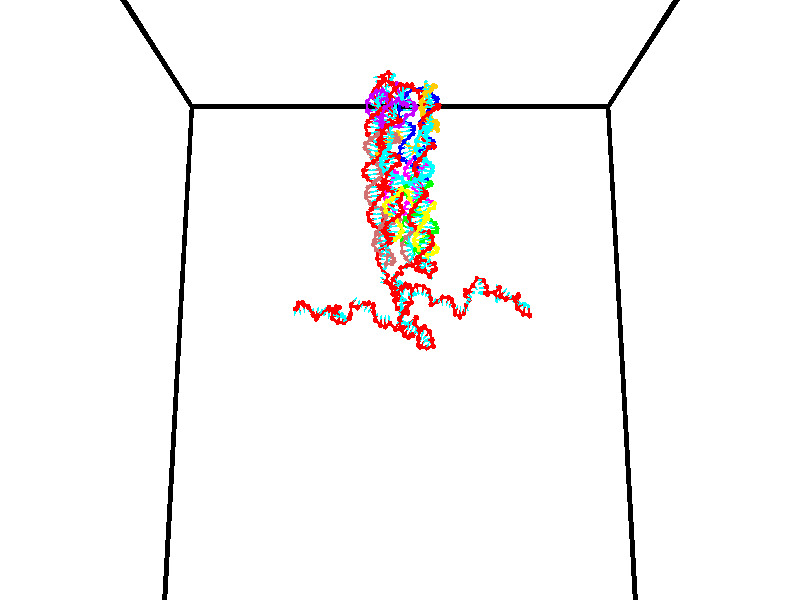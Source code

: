 // switches for output
#declare DRAW_BASES = 1; // possible values are 0, 1; only relevant for DNA ribbons
#declare DRAW_BASES_TYPE = 3; // possible values are 1, 2, 3; only relevant for DNA ribbons
#declare DRAW_FOG = 0; // set to 1 to enable fog

#include "colors.inc"

#include "transforms.inc"
background { rgb <1, 1, 1>}

#default {
   normal{
       ripples 0.25
       frequency 0.20
       turbulence 0.2
       lambda 5
   }
	finish {
		phong 0.1
		phong_size 40.
	}
}

// original window dimensions: 1024x640


// camera settings

camera {
	sky <0, 0.179814, -0.983701>
	up <0, 0.179814, -0.983701>
	right 1.6 * <1, 0, 0>
	location <35, 94.9851, 44.8844>
	look_at <35, 29.7336, 32.9568>
	direction <0, -65.2515, -11.9276>
	angle 67.0682
}


# declare cpy_camera_pos = <35, 94.9851, 44.8844>;
# if (DRAW_FOG = 1)
fog {
	fog_type 2
	up vnormalize(cpy_camera_pos)
	color rgbt<1,1,1,0.3>
	distance 1e-5
	fog_alt 3e-3
	fog_offset 56
}
# end


// LIGHTS

# declare lum = 6;
global_settings {
	ambient_light rgb lum * <0.05, 0.05, 0.05>
	max_trace_level 15
}# declare cpy_direct_light_amount = 0.25;
light_source
{	1000 * <-1, -1.16352, -0.803886>,
	rgb lum * cpy_direct_light_amount
	parallel
}

light_source
{	1000 * <1, 1.16352, 0.803886>,
	rgb lum * cpy_direct_light_amount
	parallel
}

// strand 0

// nucleotide -1

// particle -1
sphere {
	<24.436123, 34.890465, 34.698101> 0.250000
	pigment { color rgbt <1,0,0,0> }
	no_shadow
}
cylinder {
	<24.462107, 35.204388, 34.944633>,  <24.477697, 35.392742, 35.092552>, 0.100000
	pigment { color rgbt <1,0,0,0> }
	no_shadow
}
cylinder {
	<24.462107, 35.204388, 34.944633>,  <24.436123, 34.890465, 34.698101>, 0.100000
	pigment { color rgbt <1,0,0,0> }
	no_shadow
}

// particle -1
sphere {
	<24.462107, 35.204388, 34.944633> 0.100000
	pigment { color rgbt <1,0,0,0> }
	no_shadow
}
sphere {
	0, 1
	scale<0.080000,0.200000,0.300000>
	matrix <0.992238, -0.116430, 0.043675,
		0.106035, 0.608707, -0.786277,
		0.064961, 0.784805, 0.616328,
		24.481594, 35.439831, 35.129532>
	pigment { color rgbt <0,1,1,0> }
	no_shadow
}
cylinder {
	<24.789537, 35.402714, 34.280880>,  <24.436123, 34.890465, 34.698101>, 0.130000
	pigment { color rgbt <1,0,0,0> }
	no_shadow
}

// nucleotide -1

// particle -1
sphere {
	<24.789537, 35.402714, 34.280880> 0.250000
	pigment { color rgbt <1,0,0,0> }
	no_shadow
}
cylinder {
	<24.897549, 35.408432, 34.665977>,  <24.962355, 35.411861, 34.897038>, 0.100000
	pigment { color rgbt <1,0,0,0> }
	no_shadow
}
cylinder {
	<24.897549, 35.408432, 34.665977>,  <24.789537, 35.402714, 34.280880>, 0.100000
	pigment { color rgbt <1,0,0,0> }
	no_shadow
}

// particle -1
sphere {
	<24.897549, 35.408432, 34.665977> 0.100000
	pigment { color rgbt <1,0,0,0> }
	no_shadow
}
sphere {
	0, 1
	scale<0.080000,0.200000,0.300000>
	matrix <0.959416, -0.088400, -0.267780,
		0.081279, 0.995983, -0.037584,
		0.270027, 0.014294, 0.962747,
		24.978558, 35.412720, 34.954800>
	pigment { color rgbt <0,1,1,0> }
	no_shadow
}
cylinder {
	<25.318254, 35.941563, 34.358173>,  <24.789537, 35.402714, 34.280880>, 0.130000
	pigment { color rgbt <1,0,0,0> }
	no_shadow
}

// nucleotide -1

// particle -1
sphere {
	<25.318254, 35.941563, 34.358173> 0.250000
	pigment { color rgbt <1,0,0,0> }
	no_shadow
}
cylinder {
	<25.378227, 35.647964, 34.623135>,  <25.414211, 35.471806, 34.782112>, 0.100000
	pigment { color rgbt <1,0,0,0> }
	no_shadow
}
cylinder {
	<25.378227, 35.647964, 34.623135>,  <25.318254, 35.941563, 34.358173>, 0.100000
	pigment { color rgbt <1,0,0,0> }
	no_shadow
}

// particle -1
sphere {
	<25.378227, 35.647964, 34.623135> 0.100000
	pigment { color rgbt <1,0,0,0> }
	no_shadow
}
sphere {
	0, 1
	scale<0.080000,0.200000,0.300000>
	matrix <0.969771, -0.021283, -0.243088,
		0.192523, 0.678823, 0.708614,
		0.149932, -0.733993, 0.662401,
		25.423206, 35.427765, 34.821854>
	pigment { color rgbt <0,1,1,0> }
	no_shadow
}
cylinder {
	<25.907907, 36.173286, 34.689587>,  <25.318254, 35.941563, 34.358173>, 0.130000
	pigment { color rgbt <1,0,0,0> }
	no_shadow
}

// nucleotide -1

// particle -1
sphere {
	<25.907907, 36.173286, 34.689587> 0.250000
	pigment { color rgbt <1,0,0,0> }
	no_shadow
}
cylinder {
	<25.875854, 35.783596, 34.773933>,  <25.856623, 35.549782, 34.824543>, 0.100000
	pigment { color rgbt <1,0,0,0> }
	no_shadow
}
cylinder {
	<25.875854, 35.783596, 34.773933>,  <25.907907, 36.173286, 34.689587>, 0.100000
	pigment { color rgbt <1,0,0,0> }
	no_shadow
}

// particle -1
sphere {
	<25.875854, 35.783596, 34.773933> 0.100000
	pigment { color rgbt <1,0,0,0> }
	no_shadow
}
sphere {
	0, 1
	scale<0.080000,0.200000,0.300000>
	matrix <0.987591, -0.106260, -0.115637,
		0.135064, 0.198986, 0.970651,
		-0.080131, -0.974225, 0.210869,
		25.851814, 35.491329, 34.837193>
	pigment { color rgbt <0,1,1,0> }
	no_shadow
}
cylinder {
	<26.376328, 35.896297, 35.309349>,  <25.907907, 36.173286, 34.689587>, 0.130000
	pigment { color rgbt <1,0,0,0> }
	no_shadow
}

// nucleotide -1

// particle -1
sphere {
	<26.376328, 35.896297, 35.309349> 0.250000
	pigment { color rgbt <1,0,0,0> }
	no_shadow
}
cylinder {
	<26.319504, 35.579327, 35.072071>,  <26.285410, 35.389145, 34.929703>, 0.100000
	pigment { color rgbt <1,0,0,0> }
	no_shadow
}
cylinder {
	<26.319504, 35.579327, 35.072071>,  <26.376328, 35.896297, 35.309349>, 0.100000
	pigment { color rgbt <1,0,0,0> }
	no_shadow
}

// particle -1
sphere {
	<26.319504, 35.579327, 35.072071> 0.100000
	pigment { color rgbt <1,0,0,0> }
	no_shadow
}
sphere {
	0, 1
	scale<0.080000,0.200000,0.300000>
	matrix <0.970628, -0.229066, 0.073552,
		-0.194166, -0.565326, 0.801690,
		-0.142059, -0.792424, -0.593198,
		26.276886, 35.341599, 34.894112>
	pigment { color rgbt <0,1,1,0> }
	no_shadow
}
cylinder {
	<26.601395, 35.204144, 35.546543>,  <26.376328, 35.896297, 35.309349>, 0.130000
	pigment { color rgbt <1,0,0,0> }
	no_shadow
}

// nucleotide -1

// particle -1
sphere {
	<26.601395, 35.204144, 35.546543> 0.250000
	pigment { color rgbt <1,0,0,0> }
	no_shadow
}
cylinder {
	<26.669422, 35.165848, 35.154236>,  <26.710239, 35.142872, 34.918850>, 0.100000
	pigment { color rgbt <1,0,0,0> }
	no_shadow
}
cylinder {
	<26.669422, 35.165848, 35.154236>,  <26.601395, 35.204144, 35.546543>, 0.100000
	pigment { color rgbt <1,0,0,0> }
	no_shadow
}

// particle -1
sphere {
	<26.669422, 35.165848, 35.154236> 0.100000
	pigment { color rgbt <1,0,0,0> }
	no_shadow
}
sphere {
	0, 1
	scale<0.080000,0.200000,0.300000>
	matrix <0.917989, -0.346476, 0.193004,
		-0.358291, -0.933161, 0.028960,
		0.170070, -0.095736, -0.980771,
		26.720444, 35.137127, 34.860004>
	pigment { color rgbt <0,1,1,0> }
	no_shadow
}
cylinder {
	<26.620825, 34.456856, 35.217213>,  <26.601395, 35.204144, 35.546543>, 0.130000
	pigment { color rgbt <1,0,0,0> }
	no_shadow
}

// nucleotide -1

// particle -1
sphere {
	<26.620825, 34.456856, 35.217213> 0.250000
	pigment { color rgbt <1,0,0,0> }
	no_shadow
}
cylinder {
	<26.852533, 34.733898, 35.045284>,  <26.991558, 34.900124, 34.942127>, 0.100000
	pigment { color rgbt <1,0,0,0> }
	no_shadow
}
cylinder {
	<26.852533, 34.733898, 35.045284>,  <26.620825, 34.456856, 35.217213>, 0.100000
	pigment { color rgbt <1,0,0,0> }
	no_shadow
}

// particle -1
sphere {
	<26.852533, 34.733898, 35.045284> 0.100000
	pigment { color rgbt <1,0,0,0> }
	no_shadow
}
sphere {
	0, 1
	scale<0.080000,0.200000,0.300000>
	matrix <0.811516, -0.440391, 0.384054,
		0.076709, -0.571276, -0.817165,
		0.579273, 0.692603, -0.429818,
		27.026316, 34.941681, 34.916340>
	pigment { color rgbt <0,1,1,0> }
	no_shadow
}
cylinder {
	<27.210119, 34.155003, 34.864372>,  <26.620825, 34.456856, 35.217213>, 0.130000
	pigment { color rgbt <1,0,0,0> }
	no_shadow
}

// nucleotide -1

// particle -1
sphere {
	<27.210119, 34.155003, 34.864372> 0.250000
	pigment { color rgbt <1,0,0,0> }
	no_shadow
}
cylinder {
	<27.303200, 34.522743, 34.991268>,  <27.359049, 34.743389, 35.067406>, 0.100000
	pigment { color rgbt <1,0,0,0> }
	no_shadow
}
cylinder {
	<27.303200, 34.522743, 34.991268>,  <27.210119, 34.155003, 34.864372>, 0.100000
	pigment { color rgbt <1,0,0,0> }
	no_shadow
}

// particle -1
sphere {
	<27.303200, 34.522743, 34.991268> 0.100000
	pigment { color rgbt <1,0,0,0> }
	no_shadow
}
sphere {
	0, 1
	scale<0.080000,0.200000,0.300000>
	matrix <0.889203, -0.333241, 0.313479,
		0.393914, 0.209142, -0.895037,
		0.232701, 0.919353, 0.317238,
		27.373011, 34.798550, 35.086441>
	pigment { color rgbt <0,1,1,0> }
	no_shadow
}
cylinder {
	<27.772722, 34.511024, 34.489685>,  <27.210119, 34.155003, 34.864372>, 0.130000
	pigment { color rgbt <1,0,0,0> }
	no_shadow
}

// nucleotide -1

// particle -1
sphere {
	<27.772722, 34.511024, 34.489685> 0.250000
	pigment { color rgbt <1,0,0,0> }
	no_shadow
}
cylinder {
	<27.785681, 34.589241, 34.881748>,  <27.793455, 34.636169, 35.116985>, 0.100000
	pigment { color rgbt <1,0,0,0> }
	no_shadow
}
cylinder {
	<27.785681, 34.589241, 34.881748>,  <27.772722, 34.511024, 34.489685>, 0.100000
	pigment { color rgbt <1,0,0,0> }
	no_shadow
}

// particle -1
sphere {
	<27.785681, 34.589241, 34.881748> 0.100000
	pigment { color rgbt <1,0,0,0> }
	no_shadow
}
sphere {
	0, 1
	scale<0.080000,0.200000,0.300000>
	matrix <0.986122, -0.166024, 0.000528,
		0.162833, 0.966541, -0.198204,
		0.032396, 0.195539, 0.980161,
		27.795401, 34.647903, 35.175797>
	pigment { color rgbt <0,1,1,0> }
	no_shadow
}
cylinder {
	<28.346218, 34.199501, 34.797634>,  <27.772722, 34.511024, 34.489685>, 0.130000
	pigment { color rgbt <1,0,0,0> }
	no_shadow
}

// nucleotide -1

// particle -1
sphere {
	<28.346218, 34.199501, 34.797634> 0.250000
	pigment { color rgbt <1,0,0,0> }
	no_shadow
}
cylinder {
	<28.610144, 33.921223, 34.911232>,  <28.768499, 33.754257, 34.979389>, 0.100000
	pigment { color rgbt <1,0,0,0> }
	no_shadow
}
cylinder {
	<28.610144, 33.921223, 34.911232>,  <28.346218, 34.199501, 34.797634>, 0.100000
	pigment { color rgbt <1,0,0,0> }
	no_shadow
}

// particle -1
sphere {
	<28.610144, 33.921223, 34.911232> 0.100000
	pigment { color rgbt <1,0,0,0> }
	no_shadow
}
sphere {
	0, 1
	scale<0.080000,0.200000,0.300000>
	matrix <-0.656810, -0.717550, -0.231781,
		0.365027, -0.033596, -0.930391,
		0.659815, -0.695696, 0.283991,
		28.808088, 33.712513, 34.996429>
	pigment { color rgbt <0,1,1,0> }
	no_shadow
}
cylinder {
	<28.390713, 33.696770, 34.316162>,  <28.346218, 34.199501, 34.797634>, 0.130000
	pigment { color rgbt <1,0,0,0> }
	no_shadow
}

// nucleotide -1

// particle -1
sphere {
	<28.390713, 33.696770, 34.316162> 0.250000
	pigment { color rgbt <1,0,0,0> }
	no_shadow
}
cylinder {
	<28.470060, 33.525032, 34.668598>,  <28.517668, 33.421989, 34.880058>, 0.100000
	pigment { color rgbt <1,0,0,0> }
	no_shadow
}
cylinder {
	<28.470060, 33.525032, 34.668598>,  <28.390713, 33.696770, 34.316162>, 0.100000
	pigment { color rgbt <1,0,0,0> }
	no_shadow
}

// particle -1
sphere {
	<28.470060, 33.525032, 34.668598> 0.100000
	pigment { color rgbt <1,0,0,0> }
	no_shadow
}
sphere {
	0, 1
	scale<0.080000,0.200000,0.300000>
	matrix <-0.665470, -0.718984, -0.200529,
		0.719584, -0.546558, -0.428338,
		0.198367, -0.429343, 0.881087,
		28.529570, 33.396229, 34.932926>
	pigment { color rgbt <0,1,1,0> }
	no_shadow
}
cylinder {
	<28.699057, 32.927788, 34.203220>,  <28.390713, 33.696770, 34.316162>, 0.130000
	pigment { color rgbt <1,0,0,0> }
	no_shadow
}

// nucleotide -1

// particle -1
sphere {
	<28.699057, 32.927788, 34.203220> 0.250000
	pigment { color rgbt <1,0,0,0> }
	no_shadow
}
cylinder {
	<28.469566, 33.017441, 34.518333>,  <28.331873, 33.071232, 34.707401>, 0.100000
	pigment { color rgbt <1,0,0,0> }
	no_shadow
}
cylinder {
	<28.469566, 33.017441, 34.518333>,  <28.699057, 32.927788, 34.203220>, 0.100000
	pigment { color rgbt <1,0,0,0> }
	no_shadow
}

// particle -1
sphere {
	<28.469566, 33.017441, 34.518333> 0.100000
	pigment { color rgbt <1,0,0,0> }
	no_shadow
}
sphere {
	0, 1
	scale<0.080000,0.200000,0.300000>
	matrix <-0.554794, -0.813913, -0.172479,
		0.602531, -0.536014, 0.591309,
		-0.573725, 0.224130, 0.787785,
		28.297449, 33.084679, 34.754669>
	pigment { color rgbt <0,1,1,0> }
	no_shadow
}
cylinder {
	<27.914619, 32.753796, 34.406830>,  <28.699057, 32.927788, 34.203220>, 0.130000
	pigment { color rgbt <1,0,0,0> }
	no_shadow
}

// nucleotide -1

// particle -1
sphere {
	<27.914619, 32.753796, 34.406830> 0.250000
	pigment { color rgbt <1,0,0,0> }
	no_shadow
}
cylinder {
	<27.606556, 33.008915, 34.410187>,  <27.421717, 33.161987, 34.412201>, 0.100000
	pigment { color rgbt <1,0,0,0> }
	no_shadow
}
cylinder {
	<27.606556, 33.008915, 34.410187>,  <27.914619, 32.753796, 34.406830>, 0.100000
	pigment { color rgbt <1,0,0,0> }
	no_shadow
}

// particle -1
sphere {
	<27.606556, 33.008915, 34.410187> 0.100000
	pigment { color rgbt <1,0,0,0> }
	no_shadow
}
sphere {
	0, 1
	scale<0.080000,0.200000,0.300000>
	matrix <0.628626, 0.761186, -0.159454,
		-0.108089, -0.117527, -0.987170,
		-0.770160, 0.637796, 0.008395,
		27.375507, 33.200253, 34.412704>
	pigment { color rgbt <0,1,1,0> }
	no_shadow
}
cylinder {
	<27.890049, 32.556786, 35.076607>,  <27.914619, 32.753796, 34.406830>, 0.130000
	pigment { color rgbt <1,0,0,0> }
	no_shadow
}

// nucleotide -1

// particle -1
sphere {
	<27.890049, 32.556786, 35.076607> 0.250000
	pigment { color rgbt <1,0,0,0> }
	no_shadow
}
cylinder {
	<28.201529, 32.503620, 34.831345>,  <28.388416, 32.471722, 34.684185>, 0.100000
	pigment { color rgbt <1,0,0,0> }
	no_shadow
}
cylinder {
	<28.201529, 32.503620, 34.831345>,  <27.890049, 32.556786, 35.076607>, 0.100000
	pigment { color rgbt <1,0,0,0> }
	no_shadow
}

// particle -1
sphere {
	<28.201529, 32.503620, 34.831345> 0.100000
	pigment { color rgbt <1,0,0,0> }
	no_shadow
}
sphere {
	0, 1
	scale<0.080000,0.200000,0.300000>
	matrix <0.555333, 0.600786, 0.575032,
		0.291950, -0.788283, 0.541640,
		0.778698, -0.132910, -0.613159,
		28.435139, 32.463749, 34.647396>
	pigment { color rgbt <0,1,1,0> }
	no_shadow
}
cylinder {
	<28.498486, 32.667347, 35.450565>,  <27.890049, 32.556786, 35.076607>, 0.130000
	pigment { color rgbt <1,0,0,0> }
	no_shadow
}

// nucleotide -1

// particle -1
sphere {
	<28.498486, 32.667347, 35.450565> 0.250000
	pigment { color rgbt <1,0,0,0> }
	no_shadow
}
cylinder {
	<28.681986, 32.673439, 35.095192>,  <28.792086, 32.677094, 34.881969>, 0.100000
	pigment { color rgbt <1,0,0,0> }
	no_shadow
}
cylinder {
	<28.681986, 32.673439, 35.095192>,  <28.498486, 32.667347, 35.450565>, 0.100000
	pigment { color rgbt <1,0,0,0> }
	no_shadow
}

// particle -1
sphere {
	<28.681986, 32.673439, 35.095192> 0.100000
	pigment { color rgbt <1,0,0,0> }
	no_shadow
}
sphere {
	0, 1
	scale<0.080000,0.200000,0.300000>
	matrix <0.666331, 0.655565, 0.355300,
		0.587836, -0.754986, 0.290596,
		0.458751, 0.015225, -0.888434,
		28.819611, 32.678005, 34.828663>
	pigment { color rgbt <0,1,1,0> }
	no_shadow
}
cylinder {
	<29.181349, 32.694004, 35.486385>,  <28.498486, 32.667347, 35.450565>, 0.130000
	pigment { color rgbt <1,0,0,0> }
	no_shadow
}

// nucleotide -1

// particle -1
sphere {
	<29.181349, 32.694004, 35.486385> 0.250000
	pigment { color rgbt <1,0,0,0> }
	no_shadow
}
cylinder {
	<29.076376, 32.904213, 35.162670>,  <29.013393, 33.030338, 34.968441>, 0.100000
	pigment { color rgbt <1,0,0,0> }
	no_shadow
}
cylinder {
	<29.076376, 32.904213, 35.162670>,  <29.181349, 32.694004, 35.486385>, 0.100000
	pigment { color rgbt <1,0,0,0> }
	no_shadow
}

// particle -1
sphere {
	<29.076376, 32.904213, 35.162670> 0.100000
	pigment { color rgbt <1,0,0,0> }
	no_shadow
}
sphere {
	0, 1
	scale<0.080000,0.200000,0.300000>
	matrix <0.459847, 0.805439, 0.373909,
		0.848334, -0.274025, -0.453034,
		-0.262431, 0.525526, -0.809291,
		28.997646, 33.061871, 34.919884>
	pigment { color rgbt <0,1,1,0> }
	no_shadow
}
cylinder {
	<29.736406, 32.835171, 35.149410>,  <29.181349, 32.694004, 35.486385>, 0.130000
	pigment { color rgbt <1,0,0,0> }
	no_shadow
}

// nucleotide -1

// particle -1
sphere {
	<29.736406, 32.835171, 35.149410> 0.250000
	pigment { color rgbt <1,0,0,0> }
	no_shadow
}
cylinder {
	<29.433027, 33.094551, 35.123291>,  <29.250999, 33.250179, 35.107620>, 0.100000
	pigment { color rgbt <1,0,0,0> }
	no_shadow
}
cylinder {
	<29.433027, 33.094551, 35.123291>,  <29.736406, 32.835171, 35.149410>, 0.100000
	pigment { color rgbt <1,0,0,0> }
	no_shadow
}

// particle -1
sphere {
	<29.433027, 33.094551, 35.123291> 0.100000
	pigment { color rgbt <1,0,0,0> }
	no_shadow
}
sphere {
	0, 1
	scale<0.080000,0.200000,0.300000>
	matrix <0.542355, 0.683545, 0.488484,
		0.361394, 0.335075, -0.870126,
		-0.758449, 0.648453, -0.065299,
		29.205492, 33.289085, 35.103703>
	pigment { color rgbt <0,1,1,0> }
	no_shadow
}
cylinder {
	<29.918701, 33.519146, 34.855808>,  <29.736406, 32.835171, 35.149410>, 0.130000
	pigment { color rgbt <1,0,0,0> }
	no_shadow
}

// nucleotide -1

// particle -1
sphere {
	<29.918701, 33.519146, 34.855808> 0.250000
	pigment { color rgbt <1,0,0,0> }
	no_shadow
}
cylinder {
	<29.626020, 33.545918, 35.127140>,  <29.450411, 33.561981, 35.289940>, 0.100000
	pigment { color rgbt <1,0,0,0> }
	no_shadow
}
cylinder {
	<29.626020, 33.545918, 35.127140>,  <29.918701, 33.519146, 34.855808>, 0.100000
	pigment { color rgbt <1,0,0,0> }
	no_shadow
}

// particle -1
sphere {
	<29.626020, 33.545918, 35.127140> 0.100000
	pigment { color rgbt <1,0,0,0> }
	no_shadow
}
sphere {
	0, 1
	scale<0.080000,0.200000,0.300000>
	matrix <0.614107, 0.496557, 0.613436,
		-0.295773, 0.865420, -0.404433,
		-0.731704, 0.066927, 0.678329,
		29.406509, 33.565994, 35.330639>
	pigment { color rgbt <0,1,1,0> }
	no_shadow
}
cylinder {
	<29.938055, 33.548515, 34.117268>,  <29.918701, 33.519146, 34.855808>, 0.130000
	pigment { color rgbt <1,0,0,0> }
	no_shadow
}

// nucleotide -1

// particle -1
sphere {
	<29.938055, 33.548515, 34.117268> 0.250000
	pigment { color rgbt <1,0,0,0> }
	no_shadow
}
cylinder {
	<30.198999, 33.669952, 33.839489>,  <30.355566, 33.742813, 33.672821>, 0.100000
	pigment { color rgbt <1,0,0,0> }
	no_shadow
}
cylinder {
	<30.198999, 33.669952, 33.839489>,  <29.938055, 33.548515, 34.117268>, 0.100000
	pigment { color rgbt <1,0,0,0> }
	no_shadow
}

// particle -1
sphere {
	<30.198999, 33.669952, 33.839489> 0.100000
	pigment { color rgbt <1,0,0,0> }
	no_shadow
}
sphere {
	0, 1
	scale<0.080000,0.200000,0.300000>
	matrix <0.737424, -0.042649, 0.674083,
		0.175028, -0.951848, -0.251697,
		0.652359, 0.303590, -0.694450,
		30.394707, 33.761028, 33.631153>
	pigment { color rgbt <0,1,1,0> }
	no_shadow
}
cylinder {
	<30.585373, 33.131554, 34.250835>,  <29.938055, 33.548515, 34.117268>, 0.130000
	pigment { color rgbt <1,0,0,0> }
	no_shadow
}

// nucleotide -1

// particle -1
sphere {
	<30.585373, 33.131554, 34.250835> 0.250000
	pigment { color rgbt <1,0,0,0> }
	no_shadow
}
cylinder {
	<30.690001, 33.469646, 34.064430>,  <30.752777, 33.672501, 33.952587>, 0.100000
	pigment { color rgbt <1,0,0,0> }
	no_shadow
}
cylinder {
	<30.690001, 33.469646, 34.064430>,  <30.585373, 33.131554, 34.250835>, 0.100000
	pigment { color rgbt <1,0,0,0> }
	no_shadow
}

// particle -1
sphere {
	<30.690001, 33.469646, 34.064430> 0.100000
	pigment { color rgbt <1,0,0,0> }
	no_shadow
}
sphere {
	0, 1
	scale<0.080000,0.200000,0.300000>
	matrix <0.786795, 0.092933, 0.610178,
		0.559049, -0.526259, -0.640715,
		0.261568, 0.845231, -0.466012,
		30.768471, 33.723217, 33.924625>
	pigment { color rgbt <0,1,1,0> }
	no_shadow
}
cylinder {
	<31.221727, 32.949303, 33.854668>,  <30.585373, 33.131554, 34.250835>, 0.130000
	pigment { color rgbt <1,0,0,0> }
	no_shadow
}

// nucleotide -1

// particle -1
sphere {
	<31.221727, 32.949303, 33.854668> 0.250000
	pigment { color rgbt <1,0,0,0> }
	no_shadow
}
cylinder {
	<31.140234, 33.303532, 34.021641>,  <31.091339, 33.516071, 34.121826>, 0.100000
	pigment { color rgbt <1,0,0,0> }
	no_shadow
}
cylinder {
	<31.140234, 33.303532, 34.021641>,  <31.221727, 32.949303, 33.854668>, 0.100000
	pigment { color rgbt <1,0,0,0> }
	no_shadow
}

// particle -1
sphere {
	<31.140234, 33.303532, 34.021641> 0.100000
	pigment { color rgbt <1,0,0,0> }
	no_shadow
}
sphere {
	0, 1
	scale<0.080000,0.200000,0.300000>
	matrix <0.846718, -0.054668, 0.529226,
		0.491489, 0.461268, -0.738695,
		-0.203732, 0.885575, 0.417432,
		31.079115, 33.569202, 34.146870>
	pigment { color rgbt <0,1,1,0> }
	no_shadow
}
cylinder {
	<31.777388, 33.438396, 33.887119>,  <31.221727, 32.949303, 33.854668>, 0.130000
	pigment { color rgbt <1,0,0,0> }
	no_shadow
}

// nucleotide -1

// particle -1
sphere {
	<31.777388, 33.438396, 33.887119> 0.250000
	pigment { color rgbt <1,0,0,0> }
	no_shadow
}
cylinder {
	<31.584217, 33.562569, 34.214634>,  <31.468315, 33.637070, 34.411144>, 0.100000
	pigment { color rgbt <1,0,0,0> }
	no_shadow
}
cylinder {
	<31.584217, 33.562569, 34.214634>,  <31.777388, 33.438396, 33.887119>, 0.100000
	pigment { color rgbt <1,0,0,0> }
	no_shadow
}

// particle -1
sphere {
	<31.584217, 33.562569, 34.214634> 0.100000
	pigment { color rgbt <1,0,0,0> }
	no_shadow
}
sphere {
	0, 1
	scale<0.080000,0.200000,0.300000>
	matrix <0.807472, -0.203887, 0.553551,
		0.338778, 0.928475, -0.152199,
		-0.482927, 0.310427, 0.818790,
		31.439339, 33.655697, 34.460270>
	pigment { color rgbt <0,1,1,0> }
	no_shadow
}
cylinder {
	<32.271111, 33.976295, 34.175529>,  <31.777388, 33.438396, 33.887119>, 0.130000
	pigment { color rgbt <1,0,0,0> }
	no_shadow
}

// nucleotide -1

// particle -1
sphere {
	<32.271111, 33.976295, 34.175529> 0.250000
	pigment { color rgbt <1,0,0,0> }
	no_shadow
}
cylinder {
	<32.025509, 33.760483, 34.405975>,  <31.878149, 33.630993, 34.544243>, 0.100000
	pigment { color rgbt <1,0,0,0> }
	no_shadow
}
cylinder {
	<32.025509, 33.760483, 34.405975>,  <32.271111, 33.976295, 34.175529>, 0.100000
	pigment { color rgbt <1,0,0,0> }
	no_shadow
}

// particle -1
sphere {
	<32.025509, 33.760483, 34.405975> 0.100000
	pigment { color rgbt <1,0,0,0> }
	no_shadow
}
sphere {
	0, 1
	scale<0.080000,0.200000,0.300000>
	matrix <0.778567, -0.294014, 0.554426,
		-0.129748, 0.788959, 0.600590,
		-0.614002, -0.539536, 0.576110,
		31.841309, 33.598621, 34.578808>
	pigment { color rgbt <0,1,1,0> }
	no_shadow
}
cylinder {
	<32.327343, 34.182987, 34.815826>,  <32.271111, 33.976295, 34.175529>, 0.130000
	pigment { color rgbt <1,0,0,0> }
	no_shadow
}

// nucleotide -1

// particle -1
sphere {
	<32.327343, 34.182987, 34.815826> 0.250000
	pigment { color rgbt <1,0,0,0> }
	no_shadow
}
cylinder {
	<32.261127, 33.789734, 34.784702>,  <32.221397, 33.553783, 34.766029>, 0.100000
	pigment { color rgbt <1,0,0,0> }
	no_shadow
}
cylinder {
	<32.261127, 33.789734, 34.784702>,  <32.327343, 34.182987, 34.815826>, 0.100000
	pigment { color rgbt <1,0,0,0> }
	no_shadow
}

// particle -1
sphere {
	<32.261127, 33.789734, 34.784702> 0.100000
	pigment { color rgbt <1,0,0,0> }
	no_shadow
}
sphere {
	0, 1
	scale<0.080000,0.200000,0.300000>
	matrix <0.847896, -0.182171, 0.497882,
		-0.503657, 0.016446, 0.863747,
		-0.165538, -0.983129, -0.077808,
		32.211468, 33.494797, 34.761360>
	pigment { color rgbt <0,1,1,0> }
	no_shadow
}
cylinder {
	<32.486355, 33.911621, 35.466583>,  <32.327343, 34.182987, 34.815826>, 0.130000
	pigment { color rgbt <1,0,0,0> }
	no_shadow
}

// nucleotide -1

// particle -1
sphere {
	<32.486355, 33.911621, 35.466583> 0.250000
	pigment { color rgbt <1,0,0,0> }
	no_shadow
}
cylinder {
	<32.555775, 33.621544, 35.200058>,  <32.597427, 33.447498, 35.040142>, 0.100000
	pigment { color rgbt <1,0,0,0> }
	no_shadow
}
cylinder {
	<32.555775, 33.621544, 35.200058>,  <32.486355, 33.911621, 35.466583>, 0.100000
	pigment { color rgbt <1,0,0,0> }
	no_shadow
}

// particle -1
sphere {
	<32.555775, 33.621544, 35.200058> 0.100000
	pigment { color rgbt <1,0,0,0> }
	no_shadow
}
sphere {
	0, 1
	scale<0.080000,0.200000,0.300000>
	matrix <0.937155, -0.086342, 0.338062,
		-0.302693, -0.683106, 0.664638,
		0.173546, -0.725197, -0.666311,
		32.607838, 33.403984, 35.000164>
	pigment { color rgbt <0,1,1,0> }
	no_shadow
}
cylinder {
	<32.987316, 33.650166, 35.853745>,  <32.486355, 33.911621, 35.466583>, 0.130000
	pigment { color rgbt <1,0,0,0> }
	no_shadow
}

// nucleotide -1

// particle -1
sphere {
	<32.987316, 33.650166, 35.853745> 0.250000
	pigment { color rgbt <1,0,0,0> }
	no_shadow
}
cylinder {
	<33.009785, 33.483063, 35.491016>,  <33.023266, 33.382801, 35.273380>, 0.100000
	pigment { color rgbt <1,0,0,0> }
	no_shadow
}
cylinder {
	<33.009785, 33.483063, 35.491016>,  <32.987316, 33.650166, 35.853745>, 0.100000
	pigment { color rgbt <1,0,0,0> }
	no_shadow
}

// particle -1
sphere {
	<33.009785, 33.483063, 35.491016> 0.100000
	pigment { color rgbt <1,0,0,0> }
	no_shadow
}
sphere {
	0, 1
	scale<0.080000,0.200000,0.300000>
	matrix <0.984562, -0.127635, 0.119781,
		-0.165781, -0.899551, 0.404135,
		0.056168, -0.417753, -0.906823,
		33.026634, 33.357738, 35.218971>
	pigment { color rgbt <0,1,1,0> }
	no_shadow
}
cylinder {
	<33.474308, 33.149315, 35.915634>,  <32.987316, 33.650166, 35.853745>, 0.130000
	pigment { color rgbt <1,0,0,0> }
	no_shadow
}

// nucleotide -1

// particle -1
sphere {
	<33.474308, 33.149315, 35.915634> 0.250000
	pigment { color rgbt <1,0,0,0> }
	no_shadow
}
cylinder {
	<33.475525, 33.219196, 35.521786>,  <33.476254, 33.261124, 35.285477>, 0.100000
	pigment { color rgbt <1,0,0,0> }
	no_shadow
}
cylinder {
	<33.475525, 33.219196, 35.521786>,  <33.474308, 33.149315, 35.915634>, 0.100000
	pigment { color rgbt <1,0,0,0> }
	no_shadow
}

// particle -1
sphere {
	<33.475525, 33.219196, 35.521786> 0.100000
	pigment { color rgbt <1,0,0,0> }
	no_shadow
}
sphere {
	0, 1
	scale<0.080000,0.200000,0.300000>
	matrix <0.981521, -0.188909, -0.030485,
		-0.191328, -0.966329, -0.172049,
		0.003043, 0.174703, -0.984617,
		33.476437, 33.271606, 35.226402>
	pigment { color rgbt <0,1,1,0> }
	no_shadow
}
cylinder {
	<33.940823, 32.659893, 35.552513>,  <33.474308, 33.149315, 35.915634>, 0.130000
	pigment { color rgbt <1,0,0,0> }
	no_shadow
}

// nucleotide -1

// particle -1
sphere {
	<33.940823, 32.659893, 35.552513> 0.250000
	pigment { color rgbt <1,0,0,0> }
	no_shadow
}
cylinder {
	<33.899414, 32.995998, 35.339630>,  <33.874569, 33.197662, 35.211903>, 0.100000
	pigment { color rgbt <1,0,0,0> }
	no_shadow
}
cylinder {
	<33.899414, 32.995998, 35.339630>,  <33.940823, 32.659893, 35.552513>, 0.100000
	pigment { color rgbt <1,0,0,0> }
	no_shadow
}

// particle -1
sphere {
	<33.899414, 32.995998, 35.339630> 0.100000
	pigment { color rgbt <1,0,0,0> }
	no_shadow
}
sphere {
	0, 1
	scale<0.080000,0.200000,0.300000>
	matrix <0.994618, 0.089761, -0.051755,
		0.004283, -0.534697, -0.845033,
		-0.103525, 0.840263, -0.532203,
		33.868355, 33.248077, 35.179970>
	pigment { color rgbt <0,1,1,0> }
	no_shadow
}
cylinder {
	<34.520271, 32.676666, 36.075382>,  <33.940823, 32.659893, 35.552513>, 0.130000
	pigment { color rgbt <1,0,0,0> }
	no_shadow
}

// nucleotide -1

// particle -1
sphere {
	<34.520271, 32.676666, 36.075382> 0.250000
	pigment { color rgbt <1,0,0,0> }
	no_shadow
}
cylinder {
	<34.693508, 32.588867, 35.725697>,  <34.797451, 32.536186, 35.515884>, 0.100000
	pigment { color rgbt <1,0,0,0> }
	no_shadow
}
cylinder {
	<34.693508, 32.588867, 35.725697>,  <34.520271, 32.676666, 36.075382>, 0.100000
	pigment { color rgbt <1,0,0,0> }
	no_shadow
}

// particle -1
sphere {
	<34.693508, 32.588867, 35.725697> 0.100000
	pigment { color rgbt <1,0,0,0> }
	no_shadow
}
sphere {
	0, 1
	scale<0.080000,0.200000,0.300000>
	matrix <0.864074, 0.377145, 0.333373,
		0.256530, -0.899767, 0.353003,
		0.433092, -0.219500, -0.874214,
		34.823437, 32.523018, 35.463432>
	pigment { color rgbt <0,1,1,0> }
	no_shadow
}
cylinder {
	<35.181770, 32.235077, 36.066174>,  <34.520271, 32.676666, 36.075382>, 0.130000
	pigment { color rgbt <1,0,0,0> }
	no_shadow
}

// nucleotide -1

// particle -1
sphere {
	<35.181770, 32.235077, 36.066174> 0.250000
	pigment { color rgbt <1,0,0,0> }
	no_shadow
}
cylinder {
	<35.158672, 32.508774, 35.775387>,  <35.144814, 32.672993, 35.600914>, 0.100000
	pigment { color rgbt <1,0,0,0> }
	no_shadow
}
cylinder {
	<35.158672, 32.508774, 35.775387>,  <35.181770, 32.235077, 36.066174>, 0.100000
	pigment { color rgbt <1,0,0,0> }
	no_shadow
}

// particle -1
sphere {
	<35.158672, 32.508774, 35.775387> 0.100000
	pigment { color rgbt <1,0,0,0> }
	no_shadow
}
sphere {
	0, 1
	scale<0.080000,0.200000,0.300000>
	matrix <0.906552, 0.340919, 0.248873,
		0.418126, -0.644660, -0.639988,
		-0.057745, 0.684242, -0.726965,
		35.141350, 32.714046, 35.557297>
	pigment { color rgbt <0,1,1,0> }
	no_shadow
}
cylinder {
	<35.872257, 32.205570, 35.660229>,  <35.181770, 32.235077, 36.066174>, 0.130000
	pigment { color rgbt <1,0,0,0> }
	no_shadow
}

// nucleotide -1

// particle -1
sphere {
	<35.872257, 32.205570, 35.660229> 0.250000
	pigment { color rgbt <1,0,0,0> }
	no_shadow
}
cylinder {
	<35.678440, 32.548981, 35.593128>,  <35.562149, 32.755028, 35.552868>, 0.100000
	pigment { color rgbt <1,0,0,0> }
	no_shadow
}
cylinder {
	<35.678440, 32.548981, 35.593128>,  <35.872257, 32.205570, 35.660229>, 0.100000
	pigment { color rgbt <1,0,0,0> }
	no_shadow
}

// particle -1
sphere {
	<35.678440, 32.548981, 35.593128> 0.100000
	pigment { color rgbt <1,0,0,0> }
	no_shadow
}
sphere {
	0, 1
	scale<0.080000,0.200000,0.300000>
	matrix <0.790715, 0.511880, 0.335782,
		0.374146, 0.030061, -0.926883,
		-0.484547, 0.858531, -0.167748,
		35.533077, 32.806541, 35.542805>
	pigment { color rgbt <0,1,1,0> }
	no_shadow
}
cylinder {
	<36.388714, 32.606388, 35.392693>,  <35.872257, 32.205570, 35.660229>, 0.130000
	pigment { color rgbt <1,0,0,0> }
	no_shadow
}

// nucleotide -1

// particle -1
sphere {
	<36.388714, 32.606388, 35.392693> 0.250000
	pigment { color rgbt <1,0,0,0> }
	no_shadow
}
cylinder {
	<36.093029, 32.843441, 35.520664>,  <35.915619, 32.985672, 35.597446>, 0.100000
	pigment { color rgbt <1,0,0,0> }
	no_shadow
}
cylinder {
	<36.093029, 32.843441, 35.520664>,  <36.388714, 32.606388, 35.392693>, 0.100000
	pigment { color rgbt <1,0,0,0> }
	no_shadow
}

// particle -1
sphere {
	<36.093029, 32.843441, 35.520664> 0.100000
	pigment { color rgbt <1,0,0,0> }
	no_shadow
}
sphere {
	0, 1
	scale<0.080000,0.200000,0.300000>
	matrix <0.667581, 0.707488, 0.231940,
		-0.088888, 0.385028, -0.918614,
		-0.739212, 0.592633, 0.319925,
		35.871265, 33.021233, 35.616642>
	pigment { color rgbt <0,1,1,0> }
	no_shadow
}
cylinder {
	<36.637081, 33.186668, 35.126949>,  <36.388714, 32.606388, 35.392693>, 0.130000
	pigment { color rgbt <1,0,0,0> }
	no_shadow
}

// nucleotide -1

// particle -1
sphere {
	<36.637081, 33.186668, 35.126949> 0.250000
	pigment { color rgbt <1,0,0,0> }
	no_shadow
}
cylinder {
	<36.377090, 33.280922, 35.415947>,  <36.221096, 33.337475, 35.589348>, 0.100000
	pigment { color rgbt <1,0,0,0> }
	no_shadow
}
cylinder {
	<36.377090, 33.280922, 35.415947>,  <36.637081, 33.186668, 35.126949>, 0.100000
	pigment { color rgbt <1,0,0,0> }
	no_shadow
}

// particle -1
sphere {
	<36.377090, 33.280922, 35.415947> 0.100000
	pigment { color rgbt <1,0,0,0> }
	no_shadow
}
sphere {
	0, 1
	scale<0.080000,0.200000,0.300000>
	matrix <0.691413, 0.577924, 0.433534,
		-0.315392, 0.781332, -0.538561,
		-0.649981, 0.235636, 0.722496,
		36.182095, 33.351612, 35.632694>
	pigment { color rgbt <0,1,1,0> }
	no_shadow
}
cylinder {
	<36.700302, 33.954544, 35.268185>,  <36.637081, 33.186668, 35.126949>, 0.130000
	pigment { color rgbt <1,0,0,0> }
	no_shadow
}

// nucleotide -1

// particle -1
sphere {
	<36.700302, 33.954544, 35.268185> 0.250000
	pigment { color rgbt <1,0,0,0> }
	no_shadow
}
cylinder {
	<36.556828, 33.764755, 35.589737>,  <36.470745, 33.650883, 35.782669>, 0.100000
	pigment { color rgbt <1,0,0,0> }
	no_shadow
}
cylinder {
	<36.556828, 33.764755, 35.589737>,  <36.700302, 33.954544, 35.268185>, 0.100000
	pigment { color rgbt <1,0,0,0> }
	no_shadow
}

// particle -1
sphere {
	<36.556828, 33.764755, 35.589737> 0.100000
	pigment { color rgbt <1,0,0,0> }
	no_shadow
}
sphere {
	0, 1
	scale<0.080000,0.200000,0.300000>
	matrix <0.679740, 0.457471, 0.573302,
		-0.639766, 0.752064, 0.158428,
		-0.358683, -0.474469, 0.803882,
		36.449223, 33.622414, 35.830902>
	pigment { color rgbt <0,1,1,0> }
	no_shadow
}
cylinder {
	<36.482487, 34.465458, 35.829227>,  <36.700302, 33.954544, 35.268185>, 0.130000
	pigment { color rgbt <1,0,0,0> }
	no_shadow
}

// nucleotide -1

// particle -1
sphere {
	<36.482487, 34.465458, 35.829227> 0.250000
	pigment { color rgbt <1,0,0,0> }
	no_shadow
}
cylinder {
	<36.598812, 34.112457, 35.977077>,  <36.668610, 33.900658, 36.065788>, 0.100000
	pigment { color rgbt <1,0,0,0> }
	no_shadow
}
cylinder {
	<36.598812, 34.112457, 35.977077>,  <36.482487, 34.465458, 35.829227>, 0.100000
	pigment { color rgbt <1,0,0,0> }
	no_shadow
}

// particle -1
sphere {
	<36.598812, 34.112457, 35.977077> 0.100000
	pigment { color rgbt <1,0,0,0> }
	no_shadow
}
sphere {
	0, 1
	scale<0.080000,0.200000,0.300000>
	matrix <0.621010, 0.467994, 0.628751,
		-0.727854, 0.046690, 0.684140,
		0.290817, -0.882497, 0.369627,
		36.686058, 33.847710, 36.087967>
	pigment { color rgbt <0,1,1,0> }
	no_shadow
}
cylinder {
	<37.024757, 34.556728, 36.379604>,  <36.482487, 34.465458, 35.829227>, 0.130000
	pigment { color rgbt <1,0,0,0> }
	no_shadow
}

// nucleotide -1

// particle -1
sphere {
	<37.024757, 34.556728, 36.379604> 0.250000
	pigment { color rgbt <1,0,0,0> }
	no_shadow
}
cylinder {
	<36.847256, 34.200573, 36.420181>,  <36.740753, 33.986881, 36.444527>, 0.100000
	pigment { color rgbt <1,0,0,0> }
	no_shadow
}
cylinder {
	<36.847256, 34.200573, 36.420181>,  <37.024757, 34.556728, 36.379604>, 0.100000
	pigment { color rgbt <1,0,0,0> }
	no_shadow
}

// particle -1
sphere {
	<36.847256, 34.200573, 36.420181> 0.100000
	pigment { color rgbt <1,0,0,0> }
	no_shadow
}
sphere {
	0, 1
	scale<0.080000,0.200000,0.300000>
	matrix <0.541080, -0.175973, 0.822354,
		-0.714362, 0.419813, 0.559860,
		-0.443756, -0.890388, 0.101444,
		36.714130, 33.933456, 36.450615>
	pigment { color rgbt <0,1,1,0> }
	no_shadow
}
cylinder {
	<36.836761, 34.405060, 37.104279>,  <37.024757, 34.556728, 36.379604>, 0.130000
	pigment { color rgbt <1,0,0,0> }
	no_shadow
}

// nucleotide -1

// particle -1
sphere {
	<36.836761, 34.405060, 37.104279> 0.250000
	pigment { color rgbt <1,0,0,0> }
	no_shadow
}
cylinder {
	<36.866699, 34.056564, 36.910229>,  <36.884663, 33.847466, 36.793800>, 0.100000
	pigment { color rgbt <1,0,0,0> }
	no_shadow
}
cylinder {
	<36.866699, 34.056564, 36.910229>,  <36.836761, 34.405060, 37.104279>, 0.100000
	pigment { color rgbt <1,0,0,0> }
	no_shadow
}

// particle -1
sphere {
	<36.866699, 34.056564, 36.910229> 0.100000
	pigment { color rgbt <1,0,0,0> }
	no_shadow
}
sphere {
	0, 1
	scale<0.080000,0.200000,0.300000>
	matrix <0.588123, -0.354303, 0.727036,
		-0.805301, -0.339728, 0.485876,
		0.074847, -0.871237, -0.485122,
		36.889153, 33.795193, 36.764690>
	pigment { color rgbt <0,1,1,0> }
	no_shadow
}
cylinder {
	<36.838585, 33.721066, 37.568497>,  <36.836761, 34.405060, 37.104279>, 0.130000
	pigment { color rgbt <1,0,0,0> }
	no_shadow
}

// nucleotide -1

// particle -1
sphere {
	<36.838585, 33.721066, 37.568497> 0.250000
	pigment { color rgbt <1,0,0,0> }
	no_shadow
}
cylinder {
	<37.001488, 33.560261, 37.240467>,  <37.099228, 33.463779, 37.043648>, 0.100000
	pigment { color rgbt <1,0,0,0> }
	no_shadow
}
cylinder {
	<37.001488, 33.560261, 37.240467>,  <36.838585, 33.721066, 37.568497>, 0.100000
	pigment { color rgbt <1,0,0,0> }
	no_shadow
}

// particle -1
sphere {
	<37.001488, 33.560261, 37.240467> 0.100000
	pigment { color rgbt <1,0,0,0> }
	no_shadow
}
sphere {
	0, 1
	scale<0.080000,0.200000,0.300000>
	matrix <0.695891, -0.444946, 0.563701,
		-0.591506, -0.800255, 0.098551,
		0.407255, -0.402013, -0.820079,
		37.123665, 33.439655, 36.994442>
	pigment { color rgbt <0,1,1,0> }
	no_shadow
}
cylinder {
	<37.084759, 32.919804, 37.635620>,  <36.838585, 33.721066, 37.568497>, 0.130000
	pigment { color rgbt <1,0,0,0> }
	no_shadow
}

// nucleotide -1

// particle -1
sphere {
	<37.084759, 32.919804, 37.635620> 0.250000
	pigment { color rgbt <1,0,0,0> }
	no_shadow
}
cylinder {
	<37.331306, 33.135475, 37.406059>,  <37.479237, 33.264877, 37.268322>, 0.100000
	pigment { color rgbt <1,0,0,0> }
	no_shadow
}
cylinder {
	<37.331306, 33.135475, 37.406059>,  <37.084759, 32.919804, 37.635620>, 0.100000
	pigment { color rgbt <1,0,0,0> }
	no_shadow
}

// particle -1
sphere {
	<37.331306, 33.135475, 37.406059> 0.100000
	pigment { color rgbt <1,0,0,0> }
	no_shadow
}
sphere {
	0, 1
	scale<0.080000,0.200000,0.300000>
	matrix <0.764983, -0.237127, 0.598809,
		0.186777, -0.808118, -0.558623,
		0.616373, 0.539181, -0.573907,
		37.516220, 33.297230, 37.233887>
	pigment { color rgbt <0,1,1,0> }
	no_shadow
}
cylinder {
	<37.773495, 32.591358, 37.669853>,  <37.084759, 32.919804, 37.635620>, 0.130000
	pigment { color rgbt <1,0,0,0> }
	no_shadow
}

// nucleotide -1

// particle -1
sphere {
	<37.773495, 32.591358, 37.669853> 0.250000
	pigment { color rgbt <1,0,0,0> }
	no_shadow
}
cylinder {
	<37.818497, 32.983192, 37.603203>,  <37.845497, 33.218292, 37.563213>, 0.100000
	pigment { color rgbt <1,0,0,0> }
	no_shadow
}
cylinder {
	<37.818497, 32.983192, 37.603203>,  <37.773495, 32.591358, 37.669853>, 0.100000
	pigment { color rgbt <1,0,0,0> }
	no_shadow
}

// particle -1
sphere {
	<37.818497, 32.983192, 37.603203> 0.100000
	pigment { color rgbt <1,0,0,0> }
	no_shadow
}
sphere {
	0, 1
	scale<0.080000,0.200000,0.300000>
	matrix <0.795522, 0.011680, 0.605812,
		0.595388, -0.200709, -0.777965,
		0.112505, 0.979581, -0.166622,
		37.852249, 33.277065, 37.553215>
	pigment { color rgbt <0,1,1,0> }
	no_shadow
}
cylinder {
	<38.435108, 32.984337, 37.611069>,  <37.773495, 32.591358, 37.669853>, 0.130000
	pigment { color rgbt <1,0,0,0> }
	no_shadow
}

// nucleotide -1

// particle -1
sphere {
	<38.435108, 32.984337, 37.611069> 0.250000
	pigment { color rgbt <1,0,0,0> }
	no_shadow
}
cylinder {
	<38.280376, 32.759628, 37.318554>,  <38.187538, 32.624805, 37.143044>, 0.100000
	pigment { color rgbt <1,0,0,0> }
	no_shadow
}
cylinder {
	<38.280376, 32.759628, 37.318554>,  <38.435108, 32.984337, 37.611069>, 0.100000
	pigment { color rgbt <1,0,0,0> }
	no_shadow
}

// particle -1
sphere {
	<38.280376, 32.759628, 37.318554> 0.100000
	pigment { color rgbt <1,0,0,0> }
	no_shadow
}
sphere {
	0, 1
	scale<0.080000,0.200000,0.300000>
	matrix <-0.818230, 0.574825, -0.008757,
		0.425281, 0.594973, -0.682014,
		-0.386828, -0.561768, -0.731287,
		38.164330, 32.591099, 37.099167>
	pigment { color rgbt <0,1,1,0> }
	no_shadow
}
cylinder {
	<38.304085, 33.407990, 37.090637>,  <38.435108, 32.984337, 37.611069>, 0.130000
	pigment { color rgbt <1,0,0,0> }
	no_shadow
}

// nucleotide -1

// particle -1
sphere {
	<38.304085, 33.407990, 37.090637> 0.250000
	pigment { color rgbt <1,0,0,0> }
	no_shadow
}
cylinder {
	<38.068905, 33.085724, 37.061726>,  <37.927795, 32.892365, 37.044380>, 0.100000
	pigment { color rgbt <1,0,0,0> }
	no_shadow
}
cylinder {
	<38.068905, 33.085724, 37.061726>,  <38.304085, 33.407990, 37.090637>, 0.100000
	pigment { color rgbt <1,0,0,0> }
	no_shadow
}

// particle -1
sphere {
	<38.068905, 33.085724, 37.061726> 0.100000
	pigment { color rgbt <1,0,0,0> }
	no_shadow
}
sphere {
	0, 1
	scale<0.080000,0.200000,0.300000>
	matrix <-0.757209, 0.579605, -0.301154,
		0.284519, -0.122336, -0.950833,
		-0.587949, -0.805663, -0.072274,
		37.892521, 32.844025, 37.040043>
	pigment { color rgbt <0,1,1,0> }
	no_shadow
}
cylinder {
	<38.056564, 33.186832, 36.347485>,  <38.304085, 33.407990, 37.090637>, 0.130000
	pigment { color rgbt <1,0,0,0> }
	no_shadow
}

// nucleotide -1

// particle -1
sphere {
	<38.056564, 33.186832, 36.347485> 0.250000
	pigment { color rgbt <1,0,0,0> }
	no_shadow
}
cylinder {
	<37.774246, 33.086990, 36.612679>,  <37.604855, 33.027084, 36.771793>, 0.100000
	pigment { color rgbt <1,0,0,0> }
	no_shadow
}
cylinder {
	<37.774246, 33.086990, 36.612679>,  <38.056564, 33.186832, 36.347485>, 0.100000
	pigment { color rgbt <1,0,0,0> }
	no_shadow
}

// particle -1
sphere {
	<37.774246, 33.086990, 36.612679> 0.100000
	pigment { color rgbt <1,0,0,0> }
	no_shadow
}
sphere {
	0, 1
	scale<0.080000,0.200000,0.300000>
	matrix <-0.674377, 0.523335, -0.520900,
		-0.216946, -0.814752, -0.537694,
		-0.705798, -0.249601, 0.662985,
		37.562508, 33.012112, 36.811573>
	pigment { color rgbt <0,1,1,0> }
	no_shadow
}
cylinder {
	<37.531334, 32.952053, 35.881454>,  <38.056564, 33.186832, 36.347485>, 0.130000
	pigment { color rgbt <1,0,0,0> }
	no_shadow
}

// nucleotide -1

// particle -1
sphere {
	<37.531334, 32.952053, 35.881454> 0.250000
	pigment { color rgbt <1,0,0,0> }
	no_shadow
}
cylinder {
	<37.408115, 33.092972, 36.234951>,  <37.334183, 33.177521, 36.447048>, 0.100000
	pigment { color rgbt <1,0,0,0> }
	no_shadow
}
cylinder {
	<37.408115, 33.092972, 36.234951>,  <37.531334, 32.952053, 35.881454>, 0.100000
	pigment { color rgbt <1,0,0,0> }
	no_shadow
}

// particle -1
sphere {
	<37.408115, 33.092972, 36.234951> 0.100000
	pigment { color rgbt <1,0,0,0> }
	no_shadow
}
sphere {
	0, 1
	scale<0.080000,0.200000,0.300000>
	matrix <-0.784894, 0.430832, -0.445338,
		-0.537634, -0.830826, 0.143798,
		-0.308045, 0.352294, 0.883740,
		37.315701, 33.198662, 36.500072>
	pigment { color rgbt <0,1,1,0> }
	no_shadow
}
cylinder {
	<36.882435, 32.654602, 36.037010>,  <37.531334, 32.952053, 35.881454>, 0.130000
	pigment { color rgbt <1,0,0,0> }
	no_shadow
}

// nucleotide -1

// particle -1
sphere {
	<36.882435, 32.654602, 36.037010> 0.250000
	pigment { color rgbt <1,0,0,0> }
	no_shadow
}
cylinder {
	<36.901386, 32.982098, 36.265892>,  <36.912758, 33.178596, 36.403221>, 0.100000
	pigment { color rgbt <1,0,0,0> }
	no_shadow
}
cylinder {
	<36.901386, 32.982098, 36.265892>,  <36.882435, 32.654602, 36.037010>, 0.100000
	pigment { color rgbt <1,0,0,0> }
	no_shadow
}

// particle -1
sphere {
	<36.901386, 32.982098, 36.265892> 0.100000
	pigment { color rgbt <1,0,0,0> }
	no_shadow
}
sphere {
	0, 1
	scale<0.080000,0.200000,0.300000>
	matrix <-0.868600, 0.316637, -0.381150,
		-0.493244, -0.478957, 0.726161,
		0.047375, 0.818744, 0.572202,
		36.915600, 33.227722, 36.437553>
	pigment { color rgbt <0,1,1,0> }
	no_shadow
}
cylinder {
	<36.370392, 32.645691, 36.597206>,  <36.882435, 32.654602, 36.037010>, 0.130000
	pigment { color rgbt <1,0,0,0> }
	no_shadow
}

// nucleotide -1

// particle -1
sphere {
	<36.370392, 32.645691, 36.597206> 0.250000
	pigment { color rgbt <1,0,0,0> }
	no_shadow
}
cylinder {
	<36.470333, 33.011189, 36.469059>,  <36.530300, 33.230488, 36.392170>, 0.100000
	pigment { color rgbt <1,0,0,0> }
	no_shadow
}
cylinder {
	<36.470333, 33.011189, 36.469059>,  <36.370392, 32.645691, 36.597206>, 0.100000
	pigment { color rgbt <1,0,0,0> }
	no_shadow
}

// particle -1
sphere {
	<36.470333, 33.011189, 36.469059> 0.100000
	pigment { color rgbt <1,0,0,0> }
	no_shadow
}
sphere {
	0, 1
	scale<0.080000,0.200000,0.300000>
	matrix <-0.859855, 0.057248, -0.507318,
		-0.445219, 0.402231, 0.799994,
		0.249857, 0.913747, -0.320372,
		36.545292, 33.285313, 36.372948>
	pigment { color rgbt <0,1,1,0> }
	no_shadow
}
cylinder {
	<35.882809, 33.067753, 36.826790>,  <36.370392, 32.645691, 36.597206>, 0.130000
	pigment { color rgbt <1,0,0,0> }
	no_shadow
}

// nucleotide -1

// particle -1
sphere {
	<35.882809, 33.067753, 36.826790> 0.250000
	pigment { color rgbt <1,0,0,0> }
	no_shadow
}
cylinder {
	<36.052826, 33.252197, 36.515224>,  <36.154839, 33.362865, 36.328285>, 0.100000
	pigment { color rgbt <1,0,0,0> }
	no_shadow
}
cylinder {
	<36.052826, 33.252197, 36.515224>,  <35.882809, 33.067753, 36.826790>, 0.100000
	pigment { color rgbt <1,0,0,0> }
	no_shadow
}

// particle -1
sphere {
	<36.052826, 33.252197, 36.515224> 0.100000
	pigment { color rgbt <1,0,0,0> }
	no_shadow
}
sphere {
	0, 1
	scale<0.080000,0.200000,0.300000>
	matrix <-0.894037, 0.079313, -0.440916,
		-0.141534, 0.883790, 0.445964,
		0.425048, 0.461113, -0.778915,
		36.180340, 33.390530, 36.281551>
	pigment { color rgbt <0,1,1,0> }
	no_shadow
}
cylinder {
	<35.454323, 33.629402, 36.702862>,  <35.882809, 33.067753, 36.826790>, 0.130000
	pigment { color rgbt <1,0,0,0> }
	no_shadow
}

// nucleotide -1

// particle -1
sphere {
	<35.454323, 33.629402, 36.702862> 0.250000
	pigment { color rgbt <1,0,0,0> }
	no_shadow
}
cylinder {
	<35.656242, 33.524868, 36.373768>,  <35.777393, 33.462147, 36.176311>, 0.100000
	pigment { color rgbt <1,0,0,0> }
	no_shadow
}
cylinder {
	<35.656242, 33.524868, 36.373768>,  <35.454323, 33.629402, 36.702862>, 0.100000
	pigment { color rgbt <1,0,0,0> }
	no_shadow
}

// particle -1
sphere {
	<35.656242, 33.524868, 36.373768> 0.100000
	pigment { color rgbt <1,0,0,0> }
	no_shadow
}
sphere {
	0, 1
	scale<0.080000,0.200000,0.300000>
	matrix <-0.843313, -0.352886, -0.405333,
		-0.184404, 0.898430, -0.398521,
		0.504795, -0.261333, -0.822731,
		35.807682, 33.446468, 36.126949>
	pigment { color rgbt <0,1,1,0> }
	no_shadow
}
cylinder {
	<35.044277, 33.871433, 36.092442>,  <35.454323, 33.629402, 36.702862>, 0.130000
	pigment { color rgbt <1,0,0,0> }
	no_shadow
}

// nucleotide -1

// particle -1
sphere {
	<35.044277, 33.871433, 36.092442> 0.250000
	pigment { color rgbt <1,0,0,0> }
	no_shadow
}
cylinder {
	<35.288788, 33.593925, 35.940113>,  <35.435493, 33.427422, 35.848717>, 0.100000
	pigment { color rgbt <1,0,0,0> }
	no_shadow
}
cylinder {
	<35.288788, 33.593925, 35.940113>,  <35.044277, 33.871433, 36.092442>, 0.100000
	pigment { color rgbt <1,0,0,0> }
	no_shadow
}

// particle -1
sphere {
	<35.288788, 33.593925, 35.940113> 0.100000
	pigment { color rgbt <1,0,0,0> }
	no_shadow
}
sphere {
	0, 1
	scale<0.080000,0.200000,0.300000>
	matrix <-0.691454, -0.234084, -0.683444,
		0.385005, 0.681097, -0.622798,
		0.611279, -0.693766, -0.380824,
		35.472172, 33.385796, 35.825867>
	pigment { color rgbt <0,1,1,0> }
	no_shadow
}
cylinder {
	<34.933350, 33.892719, 35.359539>,  <35.044277, 33.871433, 36.092442>, 0.130000
	pigment { color rgbt <1,0,0,0> }
	no_shadow
}

// nucleotide -1

// particle -1
sphere {
	<34.933350, 33.892719, 35.359539> 0.250000
	pigment { color rgbt <1,0,0,0> }
	no_shadow
}
cylinder {
	<35.113705, 33.545807, 35.443932>,  <35.221920, 33.337658, 35.494568>, 0.100000
	pigment { color rgbt <1,0,0,0> }
	no_shadow
}
cylinder {
	<35.113705, 33.545807, 35.443932>,  <34.933350, 33.892719, 35.359539>, 0.100000
	pigment { color rgbt <1,0,0,0> }
	no_shadow
}

// particle -1
sphere {
	<35.113705, 33.545807, 35.443932> 0.100000
	pigment { color rgbt <1,0,0,0> }
	no_shadow
}
sphere {
	0, 1
	scale<0.080000,0.200000,0.300000>
	matrix <-0.357245, -0.391967, -0.847784,
		0.817970, 0.306883, -0.486568,
		0.450889, -0.867285, 0.210985,
		35.248970, 33.285622, 35.507229>
	pigment { color rgbt <0,1,1,0> }
	no_shadow
}
cylinder {
	<35.371193, 33.696274, 34.739571>,  <34.933350, 33.892719, 35.359539>, 0.130000
	pigment { color rgbt <1,0,0,0> }
	no_shadow
}

// nucleotide -1

// particle -1
sphere {
	<35.371193, 33.696274, 34.739571> 0.250000
	pigment { color rgbt <1,0,0,0> }
	no_shadow
}
cylinder {
	<35.266148, 33.374714, 34.953030>,  <35.203121, 33.181778, 35.081104>, 0.100000
	pigment { color rgbt <1,0,0,0> }
	no_shadow
}
cylinder {
	<35.266148, 33.374714, 34.953030>,  <35.371193, 33.696274, 34.739571>, 0.100000
	pigment { color rgbt <1,0,0,0> }
	no_shadow
}

// particle -1
sphere {
	<35.266148, 33.374714, 34.953030> 0.100000
	pigment { color rgbt <1,0,0,0> }
	no_shadow
}
sphere {
	0, 1
	scale<0.080000,0.200000,0.300000>
	matrix <-0.138697, -0.515866, -0.845367,
		0.954881, -0.296019, 0.023974,
		-0.262612, -0.803900, 0.533648,
		35.187363, 33.133545, 35.113125>
	pigment { color rgbt <0,1,1,0> }
	no_shadow
}
cylinder {
	<35.799500, 33.045181, 34.622192>,  <35.371193, 33.696274, 34.739571>, 0.130000
	pigment { color rgbt <1,0,0,0> }
	no_shadow
}

// nucleotide -1

// particle -1
sphere {
	<35.799500, 33.045181, 34.622192> 0.250000
	pigment { color rgbt <1,0,0,0> }
	no_shadow
}
cylinder {
	<35.423100, 32.939167, 34.706352>,  <35.197258, 32.875557, 34.756847>, 0.100000
	pigment { color rgbt <1,0,0,0> }
	no_shadow
}
cylinder {
	<35.423100, 32.939167, 34.706352>,  <35.799500, 33.045181, 34.622192>, 0.100000
	pigment { color rgbt <1,0,0,0> }
	no_shadow
}

// particle -1
sphere {
	<35.423100, 32.939167, 34.706352> 0.100000
	pigment { color rgbt <1,0,0,0> }
	no_shadow
}
sphere {
	0, 1
	scale<0.080000,0.200000,0.300000>
	matrix <-0.023310, -0.569509, -0.821654,
		0.337593, -0.778084, 0.529732,
		-0.941003, -0.265037, 0.210399,
		35.140797, 32.859657, 34.769470>
	pigment { color rgbt <0,1,1,0> }
	no_shadow
}
cylinder {
	<35.841782, 32.298912, 34.605282>,  <35.799500, 33.045181, 34.622192>, 0.130000
	pigment { color rgbt <1,0,0,0> }
	no_shadow
}

// nucleotide -1

// particle -1
sphere {
	<35.841782, 32.298912, 34.605282> 0.250000
	pigment { color rgbt <1,0,0,0> }
	no_shadow
}
cylinder {
	<35.475052, 32.426594, 34.509327>,  <35.255016, 32.503204, 34.451752>, 0.100000
	pigment { color rgbt <1,0,0,0> }
	no_shadow
}
cylinder {
	<35.475052, 32.426594, 34.509327>,  <35.841782, 32.298912, 34.605282>, 0.100000
	pigment { color rgbt <1,0,0,0> }
	no_shadow
}

// particle -1
sphere {
	<35.475052, 32.426594, 34.509327> 0.100000
	pigment { color rgbt <1,0,0,0> }
	no_shadow
}
sphere {
	0, 1
	scale<0.080000,0.200000,0.300000>
	matrix <0.058751, -0.486402, -0.871758,
		-0.394953, -0.813339, 0.427190,
		-0.916821, 0.319205, -0.239890,
		35.200005, 32.522354, 34.437359>
	pigment { color rgbt <0,1,1,0> }
	no_shadow
}
cylinder {
	<35.280308, 31.777651, 34.475128>,  <35.841782, 32.298912, 34.605282>, 0.130000
	pigment { color rgbt <1,0,0,0> }
	no_shadow
}

// nucleotide -1

// particle -1
sphere {
	<35.280308, 31.777651, 34.475128> 0.250000
	pigment { color rgbt <1,0,0,0> }
	no_shadow
}
cylinder {
	<35.223934, 32.115105, 34.267891>,  <35.190109, 32.317577, 34.143547>, 0.100000
	pigment { color rgbt <1,0,0,0> }
	no_shadow
}
cylinder {
	<35.223934, 32.115105, 34.267891>,  <35.280308, 31.777651, 34.475128>, 0.100000
	pigment { color rgbt <1,0,0,0> }
	no_shadow
}

// particle -1
sphere {
	<35.223934, 32.115105, 34.267891> 0.100000
	pigment { color rgbt <1,0,0,0> }
	no_shadow
}
sphere {
	0, 1
	scale<0.080000,0.200000,0.300000>
	matrix <0.237880, -0.479128, -0.844896,
		-0.961015, -0.242321, -0.133157,
		-0.140936, 0.843633, -0.518093,
		35.181652, 32.368195, 34.112465>
	pigment { color rgbt <0,1,1,0> }
	no_shadow
}
cylinder {
	<34.697731, 31.580637, 34.072727>,  <35.280308, 31.777651, 34.475128>, 0.130000
	pigment { color rgbt <1,0,0,0> }
	no_shadow
}

// nucleotide -1

// particle -1
sphere {
	<34.697731, 31.580637, 34.072727> 0.250000
	pigment { color rgbt <1,0,0,0> }
	no_shadow
}
cylinder {
	<34.944904, 31.859068, 33.926506>,  <35.093208, 32.026127, 33.838772>, 0.100000
	pigment { color rgbt <1,0,0,0> }
	no_shadow
}
cylinder {
	<34.944904, 31.859068, 33.926506>,  <34.697731, 31.580637, 34.072727>, 0.100000
	pigment { color rgbt <1,0,0,0> }
	no_shadow
}

// particle -1
sphere {
	<34.944904, 31.859068, 33.926506> 0.100000
	pigment { color rgbt <1,0,0,0> }
	no_shadow
}
sphere {
	0, 1
	scale<0.080000,0.200000,0.300000>
	matrix <0.100525, -0.531081, -0.841337,
		-0.779777, 0.483142, -0.398147,
		0.617933, 0.696079, -0.365557,
		35.130283, 32.067890, 33.816837>
	pigment { color rgbt <0,1,1,0> }
	no_shadow
}
cylinder {
	<34.430012, 31.780251, 33.383713>,  <34.697731, 31.580637, 34.072727>, 0.130000
	pigment { color rgbt <1,0,0,0> }
	no_shadow
}

// nucleotide -1

// particle -1
sphere {
	<34.430012, 31.780251, 33.383713> 0.250000
	pigment { color rgbt <1,0,0,0> }
	no_shadow
}
cylinder {
	<34.820141, 31.862080, 33.416927>,  <35.054218, 31.911177, 33.436855>, 0.100000
	pigment { color rgbt <1,0,0,0> }
	no_shadow
}
cylinder {
	<34.820141, 31.862080, 33.416927>,  <34.430012, 31.780251, 33.383713>, 0.100000
	pigment { color rgbt <1,0,0,0> }
	no_shadow
}

// particle -1
sphere {
	<34.820141, 31.862080, 33.416927> 0.100000
	pigment { color rgbt <1,0,0,0> }
	no_shadow
}
sphere {
	0, 1
	scale<0.080000,0.200000,0.300000>
	matrix <0.167306, -0.439415, -0.882566,
		-0.144061, 0.874680, -0.462798,
		0.975323, 0.204572, 0.083037,
		35.112740, 31.923450, 33.441837>
	pigment { color rgbt <0,1,1,0> }
	no_shadow
}
cylinder {
	<34.702377, 32.269405, 32.863281>,  <34.430012, 31.780251, 33.383713>, 0.130000
	pigment { color rgbt <1,0,0,0> }
	no_shadow
}

// nucleotide -1

// particle -1
sphere {
	<34.702377, 32.269405, 32.863281> 0.250000
	pigment { color rgbt <1,0,0,0> }
	no_shadow
}
cylinder {
	<34.964397, 31.986526, 32.969700>,  <35.121609, 31.816799, 33.033550>, 0.100000
	pigment { color rgbt <1,0,0,0> }
	no_shadow
}
cylinder {
	<34.964397, 31.986526, 32.969700>,  <34.702377, 32.269405, 32.863281>, 0.100000
	pigment { color rgbt <1,0,0,0> }
	no_shadow
}

// particle -1
sphere {
	<34.964397, 31.986526, 32.969700> 0.100000
	pigment { color rgbt <1,0,0,0> }
	no_shadow
}
sphere {
	0, 1
	scale<0.080000,0.200000,0.300000>
	matrix <0.067951, -0.295545, -0.952909,
		0.752523, 0.642282, -0.145542,
		0.655051, -0.707196, 0.266048,
		35.160912, 31.774368, 33.049515>
	pigment { color rgbt <0,1,1,0> }
	no_shadow
}
cylinder {
	<35.175591, 32.213501, 32.267193>,  <34.702377, 32.269405, 32.863281>, 0.130000
	pigment { color rgbt <1,0,0,0> }
	no_shadow
}

// nucleotide -1

// particle -1
sphere {
	<35.175591, 32.213501, 32.267193> 0.250000
	pigment { color rgbt <1,0,0,0> }
	no_shadow
}
cylinder {
	<35.222622, 31.876230, 32.477043>,  <35.250843, 31.673868, 32.602951>, 0.100000
	pigment { color rgbt <1,0,0,0> }
	no_shadow
}
cylinder {
	<35.222622, 31.876230, 32.477043>,  <35.175591, 32.213501, 32.267193>, 0.100000
	pigment { color rgbt <1,0,0,0> }
	no_shadow
}

// particle -1
sphere {
	<35.222622, 31.876230, 32.477043> 0.100000
	pigment { color rgbt <1,0,0,0> }
	no_shadow
}
sphere {
	0, 1
	scale<0.080000,0.200000,0.300000>
	matrix <0.277816, -0.479263, -0.832542,
		0.953411, 0.243640, 0.177895,
		0.117582, -0.843177, 0.524622,
		35.257896, 31.623278, 32.634430>
	pigment { color rgbt <0,1,1,0> }
	no_shadow
}
cylinder {
	<35.582390, 31.709948, 31.888796>,  <35.175591, 32.213501, 32.267193>, 0.130000
	pigment { color rgbt <1,0,0,0> }
	no_shadow
}

// nucleotide -1

// particle -1
sphere {
	<35.582390, 31.709948, 31.888796> 0.250000
	pigment { color rgbt <1,0,0,0> }
	no_shadow
}
cylinder {
	<35.428211, 31.445366, 32.146137>,  <35.335705, 31.286617, 32.300541>, 0.100000
	pigment { color rgbt <1,0,0,0> }
	no_shadow
}
cylinder {
	<35.428211, 31.445366, 32.146137>,  <35.582390, 31.709948, 31.888796>, 0.100000
	pigment { color rgbt <1,0,0,0> }
	no_shadow
}

// particle -1
sphere {
	<35.428211, 31.445366, 32.146137> 0.100000
	pigment { color rgbt <1,0,0,0> }
	no_shadow
}
sphere {
	0, 1
	scale<0.080000,0.200000,0.300000>
	matrix <-0.099829, -0.663243, -0.741716,
		0.917313, -0.350120, 0.189614,
		-0.385450, -0.661456, 0.643353,
		35.312576, 31.246929, 32.339142>
	pigment { color rgbt <0,1,1,0> }
	no_shadow
}
cylinder {
	<36.032223, 31.077467, 31.879332>,  <35.582390, 31.709948, 31.888796>, 0.130000
	pigment { color rgbt <1,0,0,0> }
	no_shadow
}

// nucleotide -1

// particle -1
sphere {
	<36.032223, 31.077467, 31.879332> 0.250000
	pigment { color rgbt <1,0,0,0> }
	no_shadow
}
cylinder {
	<35.657841, 30.986830, 31.987137>,  <35.433212, 30.932447, 32.051819>, 0.100000
	pigment { color rgbt <1,0,0,0> }
	no_shadow
}
cylinder {
	<35.657841, 30.986830, 31.987137>,  <36.032223, 31.077467, 31.879332>, 0.100000
	pigment { color rgbt <1,0,0,0> }
	no_shadow
}

// particle -1
sphere {
	<35.657841, 30.986830, 31.987137> 0.100000
	pigment { color rgbt <1,0,0,0> }
	no_shadow
}
sphere {
	0, 1
	scale<0.080000,0.200000,0.300000>
	matrix <-0.093063, -0.579011, -0.809991,
		0.339593, -0.783199, 0.520842,
		-0.935957, -0.226596, 0.269515,
		35.377052, 30.918852, 32.067993>
	pigment { color rgbt <0,1,1,0> }
	no_shadow
}
cylinder {
	<35.863380, 30.321505, 31.882404>,  <36.032223, 31.077467, 31.879332>, 0.130000
	pigment { color rgbt <1,0,0,0> }
	no_shadow
}

// nucleotide -1

// particle -1
sphere {
	<35.863380, 30.321505, 31.882404> 0.250000
	pigment { color rgbt <1,0,0,0> }
	no_shadow
}
cylinder {
	<35.499741, 30.486050, 31.856117>,  <35.281555, 30.584778, 31.840345>, 0.100000
	pigment { color rgbt <1,0,0,0> }
	no_shadow
}
cylinder {
	<35.499741, 30.486050, 31.856117>,  <35.863380, 30.321505, 31.882404>, 0.100000
	pigment { color rgbt <1,0,0,0> }
	no_shadow
}

// particle -1
sphere {
	<35.499741, 30.486050, 31.856117> 0.100000
	pigment { color rgbt <1,0,0,0> }
	no_shadow
}
sphere {
	0, 1
	scale<0.080000,0.200000,0.300000>
	matrix <-0.232014, -0.631006, -0.740271,
		-0.345989, -0.657732, 0.669089,
		-0.909099, 0.411364, -0.065719,
		35.227013, 30.609459, 31.836401>
	pigment { color rgbt <0,1,1,0> }
	no_shadow
}
cylinder {
	<35.285179, 29.859200, 31.920691>,  <35.863380, 30.321505, 31.882404>, 0.130000
	pigment { color rgbt <1,0,0,0> }
	no_shadow
}

// nucleotide -1

// particle -1
sphere {
	<35.285179, 29.859200, 31.920691> 0.250000
	pigment { color rgbt <1,0,0,0> }
	no_shadow
}
cylinder {
	<35.172611, 30.168020, 31.692747>,  <35.105068, 30.353313, 31.555981>, 0.100000
	pigment { color rgbt <1,0,0,0> }
	no_shadow
}
cylinder {
	<35.172611, 30.168020, 31.692747>,  <35.285179, 29.859200, 31.920691>, 0.100000
	pigment { color rgbt <1,0,0,0> }
	no_shadow
}

// particle -1
sphere {
	<35.172611, 30.168020, 31.692747> 0.100000
	pigment { color rgbt <1,0,0,0> }
	no_shadow
}
sphere {
	0, 1
	scale<0.080000,0.200000,0.300000>
	matrix <-0.368554, -0.635275, -0.678670,
		-0.885984, 0.019030, 0.463325,
		-0.281424, 0.772051, -0.569857,
		35.088184, 30.399635, 31.521790>
	pigment { color rgbt <0,1,1,0> }
	no_shadow
}
cylinder {
	<34.561855, 29.829020, 32.006065>,  <35.285179, 29.859200, 31.920691>, 0.130000
	pigment { color rgbt <1,0,0,0> }
	no_shadow
}

// nucleotide -1

// particle -1
sphere {
	<34.561855, 29.829020, 32.006065> 0.250000
	pigment { color rgbt <1,0,0,0> }
	no_shadow
}
cylinder {
	<34.739594, 29.950569, 31.668968>,  <34.846237, 30.023499, 31.466709>, 0.100000
	pigment { color rgbt <1,0,0,0> }
	no_shadow
}
cylinder {
	<34.739594, 29.950569, 31.668968>,  <34.561855, 29.829020, 32.006065>, 0.100000
	pigment { color rgbt <1,0,0,0> }
	no_shadow
}

// particle -1
sphere {
	<34.739594, 29.950569, 31.668968> 0.100000
	pigment { color rgbt <1,0,0,0> }
	no_shadow
}
sphere {
	0, 1
	scale<0.080000,0.200000,0.300000>
	matrix <-0.327289, -0.820623, -0.468466,
		-0.833930, 0.483981, -0.265184,
		0.444344, 0.303876, -0.842744,
		34.872898, 30.041733, 31.416145>
	pigment { color rgbt <0,1,1,0> }
	no_shadow
}
cylinder {
	<34.079288, 29.314932, 31.643629>,  <34.561855, 29.829020, 32.006065>, 0.130000
	pigment { color rgbt <1,0,0,0> }
	no_shadow
}

// nucleotide -1

// particle -1
sphere {
	<34.079288, 29.314932, 31.643629> 0.250000
	pigment { color rgbt <1,0,0,0> }
	no_shadow
}
cylinder {
	<34.423992, 29.240332, 31.454908>,  <34.630814, 29.195572, 31.341677>, 0.100000
	pigment { color rgbt <1,0,0,0> }
	no_shadow
}
cylinder {
	<34.423992, 29.240332, 31.454908>,  <34.079288, 29.314932, 31.643629>, 0.100000
	pigment { color rgbt <1,0,0,0> }
	no_shadow
}

// particle -1
sphere {
	<34.423992, 29.240332, 31.454908> 0.100000
	pigment { color rgbt <1,0,0,0> }
	no_shadow
}
sphere {
	0, 1
	scale<0.080000,0.200000,0.300000>
	matrix <0.113278, 0.977234, -0.179392,
		0.494517, 0.101147, 0.863263,
		0.861755, -0.186501, -0.471801,
		34.682518, 29.184381, 31.313368>
	pigment { color rgbt <0,1,1,0> }
	no_shadow
}
cylinder {
	<33.691860, 28.753490, 31.161583>,  <34.079288, 29.314932, 31.643629>, 0.130000
	pigment { color rgbt <1,0,0,0> }
	no_shadow
}

// nucleotide -1

// particle -1
sphere {
	<33.691860, 28.753490, 31.161583> 0.250000
	pigment { color rgbt <1,0,0,0> }
	no_shadow
}
cylinder {
	<33.293388, 28.742685, 31.128344>,  <33.054306, 28.736202, 31.108400>, 0.100000
	pigment { color rgbt <1,0,0,0> }
	no_shadow
}
cylinder {
	<33.293388, 28.742685, 31.128344>,  <33.691860, 28.753490, 31.161583>, 0.100000
	pigment { color rgbt <1,0,0,0> }
	no_shadow
}

// particle -1
sphere {
	<33.293388, 28.742685, 31.128344> 0.100000
	pigment { color rgbt <1,0,0,0> }
	no_shadow
}
sphere {
	0, 1
	scale<0.080000,0.200000,0.300000>
	matrix <0.079417, 0.116688, -0.989988,
		0.036437, -0.992801, -0.114096,
		-0.996175, -0.027011, -0.083097,
		32.994537, 28.734581, 31.103415>
	pigment { color rgbt <0,1,1,0> }
	no_shadow
}
cylinder {
	<33.471497, 28.169426, 30.857866>,  <33.691860, 28.753490, 31.161583>, 0.130000
	pigment { color rgbt <1,0,0,0> }
	no_shadow
}

// nucleotide -1

// particle -1
sphere {
	<33.471497, 28.169426, 30.857866> 0.250000
	pigment { color rgbt <1,0,0,0> }
	no_shadow
}
cylinder {
	<33.224258, 28.473902, 30.779325>,  <33.075916, 28.656588, 30.732201>, 0.100000
	pigment { color rgbt <1,0,0,0> }
	no_shadow
}
cylinder {
	<33.224258, 28.473902, 30.779325>,  <33.471497, 28.169426, 30.857866>, 0.100000
	pigment { color rgbt <1,0,0,0> }
	no_shadow
}

// particle -1
sphere {
	<33.224258, 28.473902, 30.779325> 0.100000
	pigment { color rgbt <1,0,0,0> }
	no_shadow
}
sphere {
	0, 1
	scale<0.080000,0.200000,0.300000>
	matrix <0.163040, -0.120216, -0.979268,
		-0.769011, -0.637293, -0.049799,
		-0.618094, 0.761187, -0.196351,
		33.038830, 28.702257, 30.720421>
	pigment { color rgbt <0,1,1,0> }
	no_shadow
}
cylinder {
	<33.599972, 28.048822, 30.263117>,  <33.471497, 28.169426, 30.857866>, 0.130000
	pigment { color rgbt <1,0,0,0> }
	no_shadow
}

// nucleotide -1

// particle -1
sphere {
	<33.599972, 28.048822, 30.263117> 0.250000
	pigment { color rgbt <1,0,0,0> }
	no_shadow
}
cylinder {
	<33.366257, 28.372766, 30.242214>,  <33.226028, 28.567133, 30.229671>, 0.100000
	pigment { color rgbt <1,0,0,0> }
	no_shadow
}
cylinder {
	<33.366257, 28.372766, 30.242214>,  <33.599972, 28.048822, 30.263117>, 0.100000
	pigment { color rgbt <1,0,0,0> }
	no_shadow
}

// particle -1
sphere {
	<33.366257, 28.372766, 30.242214> 0.100000
	pigment { color rgbt <1,0,0,0> }
	no_shadow
}
sphere {
	0, 1
	scale<0.080000,0.200000,0.300000>
	matrix <0.114547, 0.018551, -0.993245,
		-0.803419, -0.586331, -0.103607,
		-0.584292, 0.809860, -0.052258,
		33.190968, 28.615725, 30.226538>
	pigment { color rgbt <0,1,1,0> }
	no_shadow
}
cylinder {
	<33.097633, 27.872152, 29.782887>,  <33.599972, 28.048822, 30.263117>, 0.130000
	pigment { color rgbt <1,0,0,0> }
	no_shadow
}

// nucleotide -1

// particle -1
sphere {
	<33.097633, 27.872152, 29.782887> 0.250000
	pigment { color rgbt <1,0,0,0> }
	no_shadow
}
cylinder {
	<33.154770, 28.268042, 29.780306>,  <33.189053, 28.505575, 29.778757>, 0.100000
	pigment { color rgbt <1,0,0,0> }
	no_shadow
}
cylinder {
	<33.154770, 28.268042, 29.780306>,  <33.097633, 27.872152, 29.782887>, 0.100000
	pigment { color rgbt <1,0,0,0> }
	no_shadow
}

// particle -1
sphere {
	<33.154770, 28.268042, 29.780306> 0.100000
	pigment { color rgbt <1,0,0,0> }
	no_shadow
}
sphere {
	0, 1
	scale<0.080000,0.200000,0.300000>
	matrix <0.102500, -0.021275, -0.994505,
		-0.984423, 0.141399, -0.104486,
		0.142845, 0.989724, -0.006450,
		33.197624, 28.564959, 29.778370>
	pigment { color rgbt <0,1,1,0> }
	no_shadow
}
cylinder {
	<32.614571, 28.044182, 29.222500>,  <33.097633, 27.872152, 29.782887>, 0.130000
	pigment { color rgbt <1,0,0,0> }
	no_shadow
}

// nucleotide -1

// particle -1
sphere {
	<32.614571, 28.044182, 29.222500> 0.250000
	pigment { color rgbt <1,0,0,0> }
	no_shadow
}
cylinder {
	<32.898323, 28.321609, 29.272688>,  <33.068573, 28.488066, 29.302801>, 0.100000
	pigment { color rgbt <1,0,0,0> }
	no_shadow
}
cylinder {
	<32.898323, 28.321609, 29.272688>,  <32.614571, 28.044182, 29.222500>, 0.100000
	pigment { color rgbt <1,0,0,0> }
	no_shadow
}

// particle -1
sphere {
	<32.898323, 28.321609, 29.272688> 0.100000
	pigment { color rgbt <1,0,0,0> }
	no_shadow
}
sphere {
	0, 1
	scale<0.080000,0.200000,0.300000>
	matrix <0.133582, 0.042490, -0.990127,
		-0.692052, 0.719136, -0.062506,
		0.709380, 0.693569, 0.125469,
		33.111137, 28.529680, 29.310329>
	pigment { color rgbt <0,1,1,0> }
	no_shadow
}
cylinder {
	<32.411179, 28.517752, 28.748556>,  <32.614571, 28.044182, 29.222500>, 0.130000
	pigment { color rgbt <1,0,0,0> }
	no_shadow
}

// nucleotide -1

// particle -1
sphere {
	<32.411179, 28.517752, 28.748556> 0.250000
	pigment { color rgbt <1,0,0,0> }
	no_shadow
}
cylinder {
	<32.790928, 28.616682, 28.826044>,  <33.018776, 28.676041, 28.872538>, 0.100000
	pigment { color rgbt <1,0,0,0> }
	no_shadow
}
cylinder {
	<32.790928, 28.616682, 28.826044>,  <32.411179, 28.517752, 28.748556>, 0.100000
	pigment { color rgbt <1,0,0,0> }
	no_shadow
}

// particle -1
sphere {
	<32.790928, 28.616682, 28.826044> 0.100000
	pigment { color rgbt <1,0,0,0> }
	no_shadow
}
sphere {
	0, 1
	scale<0.080000,0.200000,0.300000>
	matrix <0.144663, 0.203208, -0.968390,
		-0.278874, 0.947384, 0.157140,
		0.949369, 0.247327, 0.193721,
		33.075737, 28.690880, 28.884161>
	pigment { color rgbt <0,1,1,0> }
	no_shadow
}
cylinder {
	<32.521076, 29.041618, 28.341518>,  <32.411179, 28.517752, 28.748556>, 0.130000
	pigment { color rgbt <1,0,0,0> }
	no_shadow
}

// nucleotide -1

// particle -1
sphere {
	<32.521076, 29.041618, 28.341518> 0.250000
	pigment { color rgbt <1,0,0,0> }
	no_shadow
}
cylinder {
	<32.883991, 28.891018, 28.416430>,  <33.101742, 28.800657, 28.461376>, 0.100000
	pigment { color rgbt <1,0,0,0> }
	no_shadow
}
cylinder {
	<32.883991, 28.891018, 28.416430>,  <32.521076, 29.041618, 28.341518>, 0.100000
	pigment { color rgbt <1,0,0,0> }
	no_shadow
}

// particle -1
sphere {
	<32.883991, 28.891018, 28.416430> 0.100000
	pigment { color rgbt <1,0,0,0> }
	no_shadow
}
sphere {
	0, 1
	scale<0.080000,0.200000,0.300000>
	matrix <0.231827, 0.076275, -0.969762,
		0.350832, 0.923271, 0.156486,
		0.907289, -0.376501, 0.187280,
		33.156178, 28.778069, 28.472614>
	pigment { color rgbt <0,1,1,0> }
	no_shadow
}
cylinder {
	<32.972816, 29.437368, 27.928854>,  <32.521076, 29.041618, 28.341518>, 0.130000
	pigment { color rgbt <1,0,0,0> }
	no_shadow
}

// nucleotide -1

// particle -1
sphere {
	<32.972816, 29.437368, 27.928854> 0.250000
	pigment { color rgbt <1,0,0,0> }
	no_shadow
}
cylinder {
	<33.161995, 29.090454, 27.990995>,  <33.275501, 28.882305, 28.028280>, 0.100000
	pigment { color rgbt <1,0,0,0> }
	no_shadow
}
cylinder {
	<33.161995, 29.090454, 27.990995>,  <32.972816, 29.437368, 27.928854>, 0.100000
	pigment { color rgbt <1,0,0,0> }
	no_shadow
}

// particle -1
sphere {
	<33.161995, 29.090454, 27.990995> 0.100000
	pigment { color rgbt <1,0,0,0> }
	no_shadow
}
sphere {
	0, 1
	scale<0.080000,0.200000,0.300000>
	matrix <0.284056, -0.016822, -0.958660,
		0.834047, 0.497523, 0.238402,
		0.472945, -0.867288, 0.155355,
		33.303879, 28.830267, 28.037601>
	pigment { color rgbt <0,1,1,0> }
	no_shadow
}
cylinder {
	<33.577576, 29.585329, 27.591902>,  <32.972816, 29.437368, 27.928854>, 0.130000
	pigment { color rgbt <1,0,0,0> }
	no_shadow
}

// nucleotide -1

// particle -1
sphere {
	<33.577576, 29.585329, 27.591902> 0.250000
	pigment { color rgbt <1,0,0,0> }
	no_shadow
}
cylinder {
	<33.588421, 29.189100, 27.645615>,  <33.594929, 28.951363, 27.677841>, 0.100000
	pigment { color rgbt <1,0,0,0> }
	no_shadow
}
cylinder {
	<33.588421, 29.189100, 27.645615>,  <33.577576, 29.585329, 27.591902>, 0.100000
	pigment { color rgbt <1,0,0,0> }
	no_shadow
}

// particle -1
sphere {
	<33.588421, 29.189100, 27.645615> 0.100000
	pigment { color rgbt <1,0,0,0> }
	no_shadow
}
sphere {
	0, 1
	scale<0.080000,0.200000,0.300000>
	matrix <0.350087, -0.116414, -0.929455,
		0.936325, 0.072206, 0.343630,
		0.027109, -0.990573, 0.134280,
		33.596554, 28.891928, 27.685898>
	pigment { color rgbt <0,1,1,0> }
	no_shadow
}
cylinder {
	<34.163151, 29.360491, 27.216858>,  <33.577576, 29.585329, 27.591902>, 0.130000
	pigment { color rgbt <1,0,0,0> }
	no_shadow
}

// nucleotide -1

// particle -1
sphere {
	<34.163151, 29.360491, 27.216858> 0.250000
	pigment { color rgbt <1,0,0,0> }
	no_shadow
}
cylinder {
	<33.956287, 29.022152, 27.269150>,  <33.832169, 28.819149, 27.300524>, 0.100000
	pigment { color rgbt <1,0,0,0> }
	no_shadow
}
cylinder {
	<33.956287, 29.022152, 27.269150>,  <34.163151, 29.360491, 27.216858>, 0.100000
	pigment { color rgbt <1,0,0,0> }
	no_shadow
}

// particle -1
sphere {
	<33.956287, 29.022152, 27.269150> 0.100000
	pigment { color rgbt <1,0,0,0> }
	no_shadow
}
sphere {
	0, 1
	scale<0.080000,0.200000,0.300000>
	matrix <0.116998, -0.221169, -0.968192,
		0.847856, -0.485412, 0.213342,
		-0.517157, -0.845848, 0.130728,
		33.801140, 28.768398, 27.308369>
	pigment { color rgbt <0,1,1,0> }
	no_shadow
}
cylinder {
	<34.539574, 28.869265, 26.905722>,  <34.163151, 29.360491, 27.216858>, 0.130000
	pigment { color rgbt <1,0,0,0> }
	no_shadow
}

// nucleotide -1

// particle -1
sphere {
	<34.539574, 28.869265, 26.905722> 0.250000
	pigment { color rgbt <1,0,0,0> }
	no_shadow
}
cylinder {
	<34.176460, 28.701962, 26.918251>,  <33.958591, 28.601580, 26.925768>, 0.100000
	pigment { color rgbt <1,0,0,0> }
	no_shadow
}
cylinder {
	<34.176460, 28.701962, 26.918251>,  <34.539574, 28.869265, 26.905722>, 0.100000
	pigment { color rgbt <1,0,0,0> }
	no_shadow
}

// particle -1
sphere {
	<34.176460, 28.701962, 26.918251> 0.100000
	pigment { color rgbt <1,0,0,0> }
	no_shadow
}
sphere {
	0, 1
	scale<0.080000,0.200000,0.300000>
	matrix <0.130564, -0.352760, -0.926560,
		0.398592, -0.837030, 0.374841,
		-0.907787, -0.418260, 0.031321,
		33.904125, 28.576483, 26.927647>
	pigment { color rgbt <0,1,1,0> }
	no_shadow
}
cylinder {
	<34.534603, 28.246405, 26.610880>,  <34.539574, 28.869265, 26.905722>, 0.130000
	pigment { color rgbt <1,0,0,0> }
	no_shadow
}

// nucleotide -1

// particle -1
sphere {
	<34.534603, 28.246405, 26.610880> 0.250000
	pigment { color rgbt <1,0,0,0> }
	no_shadow
}
cylinder {
	<34.141430, 28.318924, 26.598343>,  <33.905525, 28.362434, 26.590820>, 0.100000
	pigment { color rgbt <1,0,0,0> }
	no_shadow
}
cylinder {
	<34.141430, 28.318924, 26.598343>,  <34.534603, 28.246405, 26.610880>, 0.100000
	pigment { color rgbt <1,0,0,0> }
	no_shadow
}

// particle -1
sphere {
	<34.141430, 28.318924, 26.598343> 0.100000
	pigment { color rgbt <1,0,0,0> }
	no_shadow
}
sphere {
	0, 1
	scale<0.080000,0.200000,0.300000>
	matrix <-0.033966, -0.346225, -0.937536,
		-0.180822, -0.920467, 0.346473,
		-0.982929, 0.181296, -0.031341,
		33.846550, 28.373312, 26.588940>
	pigment { color rgbt <0,1,1,0> }
	no_shadow
}
cylinder {
	<34.201225, 27.638536, 26.267130>,  <34.534603, 28.246405, 26.610880>, 0.130000
	pigment { color rgbt <1,0,0,0> }
	no_shadow
}

// nucleotide -1

// particle -1
sphere {
	<34.201225, 27.638536, 26.267130> 0.250000
	pigment { color rgbt <1,0,0,0> }
	no_shadow
}
cylinder {
	<33.963509, 27.953680, 26.202511>,  <33.820881, 28.142767, 26.163740>, 0.100000
	pigment { color rgbt <1,0,0,0> }
	no_shadow
}
cylinder {
	<33.963509, 27.953680, 26.202511>,  <34.201225, 27.638536, 26.267130>, 0.100000
	pigment { color rgbt <1,0,0,0> }
	no_shadow
}

// particle -1
sphere {
	<33.963509, 27.953680, 26.202511> 0.100000
	pigment { color rgbt <1,0,0,0> }
	no_shadow
}
sphere {
	0, 1
	scale<0.080000,0.200000,0.300000>
	matrix <-0.085568, -0.261665, -0.961358,
		-0.799687, -0.557501, 0.222920,
		-0.594289, 0.787860, -0.161546,
		33.785221, 28.190039, 26.154047>
	pigment { color rgbt <0,1,1,0> }
	no_shadow
}
cylinder {
	<33.739620, 27.345297, 25.881872>,  <34.201225, 27.638536, 26.267130>, 0.130000
	pigment { color rgbt <1,0,0,0> }
	no_shadow
}

// nucleotide -1

// particle -1
sphere {
	<33.739620, 27.345297, 25.881872> 0.250000
	pigment { color rgbt <1,0,0,0> }
	no_shadow
}
cylinder {
	<33.671696, 27.735172, 25.823704>,  <33.630939, 27.969097, 25.788803>, 0.100000
	pigment { color rgbt <1,0,0,0> }
	no_shadow
}
cylinder {
	<33.671696, 27.735172, 25.823704>,  <33.739620, 27.345297, 25.881872>, 0.100000
	pigment { color rgbt <1,0,0,0> }
	no_shadow
}

// particle -1
sphere {
	<33.671696, 27.735172, 25.823704> 0.100000
	pigment { color rgbt <1,0,0,0> }
	no_shadow
}
sphere {
	0, 1
	scale<0.080000,0.200000,0.300000>
	matrix <-0.022237, -0.151317, -0.988235,
		-0.985225, -0.164582, 0.047370,
		-0.169814, 0.974687, -0.145421,
		33.620750, 28.027578, 25.780077>
	pigment { color rgbt <0,1,1,0> }
	no_shadow
}
cylinder {
	<33.231640, 27.479214, 25.429245>,  <33.739620, 27.345297, 25.881872>, 0.130000
	pigment { color rgbt <1,0,0,0> }
	no_shadow
}

// nucleotide -1

// particle -1
sphere {
	<33.231640, 27.479214, 25.429245> 0.250000
	pigment { color rgbt <1,0,0,0> }
	no_shadow
}
cylinder {
	<33.469418, 27.798740, 25.392305>,  <33.612083, 27.990456, 25.370142>, 0.100000
	pigment { color rgbt <1,0,0,0> }
	no_shadow
}
cylinder {
	<33.469418, 27.798740, 25.392305>,  <33.231640, 27.479214, 25.429245>, 0.100000
	pigment { color rgbt <1,0,0,0> }
	no_shadow
}

// particle -1
sphere {
	<33.469418, 27.798740, 25.392305> 0.100000
	pigment { color rgbt <1,0,0,0> }
	no_shadow
}
sphere {
	0, 1
	scale<0.080000,0.200000,0.300000>
	matrix <-0.069383, -0.063465, -0.995569,
		-0.801136, 0.598220, 0.017697,
		0.594447, 0.798815, -0.092350,
		33.647751, 28.038385, 25.364601>
	pigment { color rgbt <0,1,1,0> }
	no_shadow
}
cylinder {
	<33.003342, 27.921812, 24.846773>,  <33.231640, 27.479214, 25.429245>, 0.130000
	pigment { color rgbt <1,0,0,0> }
	no_shadow
}

// nucleotide -1

// particle -1
sphere {
	<33.003342, 27.921812, 24.846773> 0.250000
	pigment { color rgbt <1,0,0,0> }
	no_shadow
}
cylinder {
	<33.385181, 28.023558, 24.908785>,  <33.614285, 28.084606, 24.945992>, 0.100000
	pigment { color rgbt <1,0,0,0> }
	no_shadow
}
cylinder {
	<33.385181, 28.023558, 24.908785>,  <33.003342, 27.921812, 24.846773>, 0.100000
	pigment { color rgbt <1,0,0,0> }
	no_shadow
}

// particle -1
sphere {
	<33.385181, 28.023558, 24.908785> 0.100000
	pigment { color rgbt <1,0,0,0> }
	no_shadow
}
sphere {
	0, 1
	scale<0.080000,0.200000,0.300000>
	matrix <0.146943, 0.050608, -0.987849,
		-0.259120, 0.965783, 0.010933,
		0.954602, 0.254365, 0.155029,
		33.671562, 28.099867, 24.955294>
	pigment { color rgbt <0,1,1,0> }
	no_shadow
}
cylinder {
	<33.095264, 28.438799, 24.366247>,  <33.003342, 27.921812, 24.846773>, 0.130000
	pigment { color rgbt <1,0,0,0> }
	no_shadow
}

// nucleotide -1

// particle -1
sphere {
	<33.095264, 28.438799, 24.366247> 0.250000
	pigment { color rgbt <1,0,0,0> }
	no_shadow
}
cylinder {
	<33.463886, 28.324057, 24.470898>,  <33.685059, 28.255211, 24.533688>, 0.100000
	pigment { color rgbt <1,0,0,0> }
	no_shadow
}
cylinder {
	<33.463886, 28.324057, 24.470898>,  <33.095264, 28.438799, 24.366247>, 0.100000
	pigment { color rgbt <1,0,0,0> }
	no_shadow
}

// particle -1
sphere {
	<33.463886, 28.324057, 24.470898> 0.100000
	pigment { color rgbt <1,0,0,0> }
	no_shadow
}
sphere {
	0, 1
	scale<0.080000,0.200000,0.300000>
	matrix <0.330478, 0.225926, -0.916374,
		0.203759, 0.930952, 0.303003,
		0.921557, -0.286855, 0.261625,
		33.740353, 28.238001, 24.549385>
	pigment { color rgbt <0,1,1,0> }
	no_shadow
}
cylinder {
	<33.502026, 29.086922, 24.200235>,  <33.095264, 28.438799, 24.366247>, 0.130000
	pigment { color rgbt <1,0,0,0> }
	no_shadow
}

// nucleotide -1

// particle -1
sphere {
	<33.502026, 29.086922, 24.200235> 0.250000
	pigment { color rgbt <1,0,0,0> }
	no_shadow
}
cylinder {
	<33.731201, 28.759132, 24.206026>,  <33.868706, 28.562460, 24.209501>, 0.100000
	pigment { color rgbt <1,0,0,0> }
	no_shadow
}
cylinder {
	<33.731201, 28.759132, 24.206026>,  <33.502026, 29.086922, 24.200235>, 0.100000
	pigment { color rgbt <1,0,0,0> }
	no_shadow
}

// particle -1
sphere {
	<33.731201, 28.759132, 24.206026> 0.100000
	pigment { color rgbt <1,0,0,0> }
	no_shadow
}
sphere {
	0, 1
	scale<0.080000,0.200000,0.300000>
	matrix <0.373547, 0.245362, -0.894573,
		0.729524, 0.517943, 0.446688,
		0.572938, -0.819471, 0.014479,
		33.903084, 28.513290, 24.210369>
	pigment { color rgbt <0,1,1,0> }
	no_shadow
}
cylinder {
	<34.132648, 29.350084, 23.867371>,  <33.502026, 29.086922, 24.200235>, 0.130000
	pigment { color rgbt <1,0,0,0> }
	no_shadow
}

// nucleotide -1

// particle -1
sphere {
	<34.132648, 29.350084, 23.867371> 0.250000
	pigment { color rgbt <1,0,0,0> }
	no_shadow
}
cylinder {
	<34.162830, 28.952185, 23.839703>,  <34.180939, 28.713446, 23.823103>, 0.100000
	pigment { color rgbt <1,0,0,0> }
	no_shadow
}
cylinder {
	<34.162830, 28.952185, 23.839703>,  <34.132648, 29.350084, 23.867371>, 0.100000
	pigment { color rgbt <1,0,0,0> }
	no_shadow
}

// particle -1
sphere {
	<34.162830, 28.952185, 23.839703> 0.100000
	pigment { color rgbt <1,0,0,0> }
	no_shadow
}
sphere {
	0, 1
	scale<0.080000,0.200000,0.300000>
	matrix <0.460911, 0.096306, -0.882205,
		0.884233, 0.034689, 0.465757,
		0.075458, -0.994747, -0.069168,
		34.185467, 28.653761, 23.818953>
	pigment { color rgbt <0,1,1,0> }
	no_shadow
}
cylinder {
	<34.646145, 29.284142, 23.517757>,  <34.132648, 29.350084, 23.867371>, 0.130000
	pigment { color rgbt <1,0,0,0> }
	no_shadow
}

// nucleotide -1

// particle -1
sphere {
	<34.646145, 29.284142, 23.517757> 0.250000
	pigment { color rgbt <1,0,0,0> }
	no_shadow
}
cylinder {
	<34.501656, 28.913454, 23.476357>,  <34.414963, 28.691042, 23.451517>, 0.100000
	pigment { color rgbt <1,0,0,0> }
	no_shadow
}
cylinder {
	<34.501656, 28.913454, 23.476357>,  <34.646145, 29.284142, 23.517757>, 0.100000
	pigment { color rgbt <1,0,0,0> }
	no_shadow
}

// particle -1
sphere {
	<34.501656, 28.913454, 23.476357> 0.100000
	pigment { color rgbt <1,0,0,0> }
	no_shadow
}
sphere {
	0, 1
	scale<0.080000,0.200000,0.300000>
	matrix <0.166248, 0.045213, -0.985047,
		0.917541, -0.373027, 0.137733,
		-0.361222, -0.926718, -0.103500,
		34.393288, 28.635439, 23.445307>
	pigment { color rgbt <0,1,1,0> }
	no_shadow
}
cylinder {
	<35.116299, 28.979662, 23.070137>,  <34.646145, 29.284142, 23.517757>, 0.130000
	pigment { color rgbt <1,0,0,0> }
	no_shadow
}

// nucleotide -1

// particle -1
sphere {
	<35.116299, 28.979662, 23.070137> 0.250000
	pigment { color rgbt <1,0,0,0> }
	no_shadow
}
cylinder {
	<34.776447, 28.770821, 23.040386>,  <34.572536, 28.645515, 23.022535>, 0.100000
	pigment { color rgbt <1,0,0,0> }
	no_shadow
}
cylinder {
	<34.776447, 28.770821, 23.040386>,  <35.116299, 28.979662, 23.070137>, 0.100000
	pigment { color rgbt <1,0,0,0> }
	no_shadow
}

// particle -1
sphere {
	<34.776447, 28.770821, 23.040386> 0.100000
	pigment { color rgbt <1,0,0,0> }
	no_shadow
}
sphere {
	0, 1
	scale<0.080000,0.200000,0.300000>
	matrix <0.010234, 0.124687, -0.992143,
		0.527277, -0.843718, -0.100595,
		-0.849632, -0.522105, -0.074379,
		34.521557, 28.614189, 23.018072>
	pigment { color rgbt <0,1,1,0> }
	no_shadow
}
cylinder {
	<35.242748, 28.608372, 22.456186>,  <35.116299, 28.979662, 23.070137>, 0.130000
	pigment { color rgbt <1,0,0,0> }
	no_shadow
}

// nucleotide -1

// particle -1
sphere {
	<35.242748, 28.608372, 22.456186> 0.250000
	pigment { color rgbt <1,0,0,0> }
	no_shadow
}
cylinder {
	<34.847263, 28.624197, 22.513985>,  <34.609970, 28.633692, 22.548664>, 0.100000
	pigment { color rgbt <1,0,0,0> }
	no_shadow
}
cylinder {
	<34.847263, 28.624197, 22.513985>,  <35.242748, 28.608372, 22.456186>, 0.100000
	pigment { color rgbt <1,0,0,0> }
	no_shadow
}

// particle -1
sphere {
	<34.847263, 28.624197, 22.513985> 0.100000
	pigment { color rgbt <1,0,0,0> }
	no_shadow
}
sphere {
	0, 1
	scale<0.080000,0.200000,0.300000>
	matrix <-0.136288, 0.162988, -0.977170,
		-0.062209, -0.985835, -0.155756,
		-0.988714, 0.039561, 0.144497,
		34.550648, 28.636066, 22.557333>
	pigment { color rgbt <0,1,1,0> }
	no_shadow
}
cylinder {
	<34.839684, 28.155905, 21.865019>,  <35.242748, 28.608372, 22.456186>, 0.130000
	pigment { color rgbt <1,0,0,0> }
	no_shadow
}

// nucleotide -1

// particle -1
sphere {
	<34.839684, 28.155905, 21.865019> 0.250000
	pigment { color rgbt <1,0,0,0> }
	no_shadow
}
cylinder {
	<34.566792, 28.396816, 22.030828>,  <34.403057, 28.541363, 22.130314>, 0.100000
	pigment { color rgbt <1,0,0,0> }
	no_shadow
}
cylinder {
	<34.566792, 28.396816, 22.030828>,  <34.839684, 28.155905, 21.865019>, 0.100000
	pigment { color rgbt <1,0,0,0> }
	no_shadow
}

// particle -1
sphere {
	<34.566792, 28.396816, 22.030828> 0.100000
	pigment { color rgbt <1,0,0,0> }
	no_shadow
}
sphere {
	0, 1
	scale<0.080000,0.200000,0.300000>
	matrix <-0.432312, 0.124936, -0.893027,
		-0.589640, -0.788449, 0.175137,
		-0.682226, 0.602278, 0.414523,
		34.362125, 28.577499, 22.155186>
	pigment { color rgbt <0,1,1,0> }
	no_shadow
}
cylinder {
	<34.278625, 27.873093, 21.730669>,  <34.839684, 28.155905, 21.865019>, 0.130000
	pigment { color rgbt <1,0,0,0> }
	no_shadow
}

// nucleotide -1

// particle -1
sphere {
	<34.278625, 27.873093, 21.730669> 0.250000
	pigment { color rgbt <1,0,0,0> }
	no_shadow
}
cylinder {
	<34.216808, 28.264748, 21.783442>,  <34.179718, 28.499741, 21.815105>, 0.100000
	pigment { color rgbt <1,0,0,0> }
	no_shadow
}
cylinder {
	<34.216808, 28.264748, 21.783442>,  <34.278625, 27.873093, 21.730669>, 0.100000
	pigment { color rgbt <1,0,0,0> }
	no_shadow
}

// particle -1
sphere {
	<34.216808, 28.264748, 21.783442> 0.100000
	pigment { color rgbt <1,0,0,0> }
	no_shadow
}
sphere {
	0, 1
	scale<0.080000,0.200000,0.300000>
	matrix <-0.436434, 0.052143, -0.898224,
		-0.886365, -0.196391, 0.419271,
		-0.154541, 0.979138, 0.131930,
		34.170444, 28.558489, 21.823021>
	pigment { color rgbt <0,1,1,0> }
	no_shadow
}
cylinder {
	<33.462933, 28.044230, 21.604239>,  <34.278625, 27.873093, 21.730669>, 0.130000
	pigment { color rgbt <1,0,0,0> }
	no_shadow
}

// nucleotide -1

// particle -1
sphere {
	<33.462933, 28.044230, 21.604239> 0.250000
	pigment { color rgbt <1,0,0,0> }
	no_shadow
}
cylinder {
	<33.667702, 28.386885, 21.578598>,  <33.790562, 28.592478, 21.563213>, 0.100000
	pigment { color rgbt <1,0,0,0> }
	no_shadow
}
cylinder {
	<33.667702, 28.386885, 21.578598>,  <33.462933, 28.044230, 21.604239>, 0.100000
	pigment { color rgbt <1,0,0,0> }
	no_shadow
}

// particle -1
sphere {
	<33.667702, 28.386885, 21.578598> 0.100000
	pigment { color rgbt <1,0,0,0> }
	no_shadow
}
sphere {
	0, 1
	scale<0.080000,0.200000,0.300000>
	matrix <-0.409246, 0.177591, -0.894974,
		-0.755285, 0.484389, 0.441488,
		0.511920, 0.856638, -0.064102,
		33.821278, 28.643875, 21.559368>
	pigment { color rgbt <0,1,1,0> }
	no_shadow
}
cylinder {
	<33.039478, 28.536148, 21.447052>,  <33.462933, 28.044230, 21.604239>, 0.130000
	pigment { color rgbt <1,0,0,0> }
	no_shadow
}

// nucleotide -1

// particle -1
sphere {
	<33.039478, 28.536148, 21.447052> 0.250000
	pigment { color rgbt <1,0,0,0> }
	no_shadow
}
cylinder {
	<33.381298, 28.700211, 21.319601>,  <33.586388, 28.798649, 21.243132>, 0.100000
	pigment { color rgbt <1,0,0,0> }
	no_shadow
}
cylinder {
	<33.381298, 28.700211, 21.319601>,  <33.039478, 28.536148, 21.447052>, 0.100000
	pigment { color rgbt <1,0,0,0> }
	no_shadow
}

// particle -1
sphere {
	<33.381298, 28.700211, 21.319601> 0.100000
	pigment { color rgbt <1,0,0,0> }
	no_shadow
}
sphere {
	0, 1
	scale<0.080000,0.200000,0.300000>
	matrix <-0.428270, 0.209402, -0.879054,
		-0.293828, 0.887650, 0.354601,
		0.854546, 0.410156, -0.318626,
		33.637661, 28.823257, 21.224012>
	pigment { color rgbt <0,1,1,0> }
	no_shadow
}
cylinder {
	<32.990337, 29.238232, 21.296371>,  <33.039478, 28.536148, 21.447052>, 0.130000
	pigment { color rgbt <1,0,0,0> }
	no_shadow
}

// nucleotide -1

// particle -1
sphere {
	<32.990337, 29.238232, 21.296371> 0.250000
	pigment { color rgbt <1,0,0,0> }
	no_shadow
}
cylinder {
	<33.300446, 29.123884, 21.071075>,  <33.486511, 29.055275, 20.935898>, 0.100000
	pigment { color rgbt <1,0,0,0> }
	no_shadow
}
cylinder {
	<33.300446, 29.123884, 21.071075>,  <32.990337, 29.238232, 21.296371>, 0.100000
	pigment { color rgbt <1,0,0,0> }
	no_shadow
}

// particle -1
sphere {
	<33.300446, 29.123884, 21.071075> 0.100000
	pigment { color rgbt <1,0,0,0> }
	no_shadow
}
sphere {
	0, 1
	scale<0.080000,0.200000,0.300000>
	matrix <-0.538594, 0.166642, -0.825921,
		0.329964, 0.943668, -0.024774,
		0.775267, -0.285868, -0.563241,
		33.533028, 29.038124, 20.902103>
	pigment { color rgbt <0,1,1,0> }
	no_shadow
}
cylinder {
	<32.895279, 29.665432, 20.682667>,  <32.990337, 29.238232, 21.296371>, 0.130000
	pigment { color rgbt <1,0,0,0> }
	no_shadow
}

// nucleotide -1

// particle -1
sphere {
	<32.895279, 29.665432, 20.682667> 0.250000
	pigment { color rgbt <1,0,0,0> }
	no_shadow
}
cylinder {
	<33.185310, 29.421606, 20.554480>,  <33.359329, 29.275311, 20.477568>, 0.100000
	pigment { color rgbt <1,0,0,0> }
	no_shadow
}
cylinder {
	<33.185310, 29.421606, 20.554480>,  <32.895279, 29.665432, 20.682667>, 0.100000
	pigment { color rgbt <1,0,0,0> }
	no_shadow
}

// particle -1
sphere {
	<33.185310, 29.421606, 20.554480> 0.100000
	pigment { color rgbt <1,0,0,0> }
	no_shadow
}
sphere {
	0, 1
	scale<0.080000,0.200000,0.300000>
	matrix <-0.434505, -0.043896, -0.899599,
		0.534296, 0.791520, -0.296687,
		0.725074, -0.609564, -0.320466,
		33.402832, 29.238737, 20.458340>
	pigment { color rgbt <0,1,1,0> }
	no_shadow
}
cylinder {
	<33.021954, 29.872004, 20.073521>,  <32.895279, 29.665432, 20.682667>, 0.130000
	pigment { color rgbt <1,0,0,0> }
	no_shadow
}

// nucleotide -1

// particle -1
sphere {
	<33.021954, 29.872004, 20.073521> 0.250000
	pigment { color rgbt <1,0,0,0> }
	no_shadow
}
cylinder {
	<33.226658, 29.528788, 20.056206>,  <33.349480, 29.322859, 20.045816>, 0.100000
	pigment { color rgbt <1,0,0,0> }
	no_shadow
}
cylinder {
	<33.226658, 29.528788, 20.056206>,  <33.021954, 29.872004, 20.073521>, 0.100000
	pigment { color rgbt <1,0,0,0> }
	no_shadow
}

// particle -1
sphere {
	<33.226658, 29.528788, 20.056206> 0.100000
	pigment { color rgbt <1,0,0,0> }
	no_shadow
}
sphere {
	0, 1
	scale<0.080000,0.200000,0.300000>
	matrix <-0.210629, -0.076461, -0.974571,
		0.832911, 0.507860, -0.219857,
		0.511756, -0.858040, -0.043285,
		33.380184, 29.271376, 20.043221>
	pigment { color rgbt <0,1,1,0> }
	no_shadow
}
cylinder {
	<33.524921, 30.040657, 19.727892>,  <33.021954, 29.872004, 20.073521>, 0.130000
	pigment { color rgbt <1,0,0,0> }
	no_shadow
}

// nucleotide -1

// particle -1
sphere {
	<33.524921, 30.040657, 19.727892> 0.250000
	pigment { color rgbt <1,0,0,0> }
	no_shadow
}
cylinder {
	<33.484509, 29.643568, 19.701687>,  <33.460262, 29.405313, 19.685965>, 0.100000
	pigment { color rgbt <1,0,0,0> }
	no_shadow
}
cylinder {
	<33.484509, 29.643568, 19.701687>,  <33.524921, 30.040657, 19.727892>, 0.100000
	pigment { color rgbt <1,0,0,0> }
	no_shadow
}

// particle -1
sphere {
	<33.484509, 29.643568, 19.701687> 0.100000
	pigment { color rgbt <1,0,0,0> }
	no_shadow
}
sphere {
	0, 1
	scale<0.080000,0.200000,0.300000>
	matrix <0.021570, 0.063647, -0.997739,
		0.994650, -0.102214, 0.014983,
		-0.101029, -0.992724, -0.065511,
		33.454201, 29.345751, 19.682034>
	pigment { color rgbt <0,1,1,0> }
	no_shadow
}
cylinder {
	<33.962894, 29.771143, 19.206247>,  <33.524921, 30.040657, 19.727892>, 0.130000
	pigment { color rgbt <1,0,0,0> }
	no_shadow
}

// nucleotide -1

// particle -1
sphere {
	<33.962894, 29.771143, 19.206247> 0.250000
	pigment { color rgbt <1,0,0,0> }
	no_shadow
}
cylinder {
	<33.678314, 29.493027, 19.247042>,  <33.507565, 29.326157, 19.271519>, 0.100000
	pigment { color rgbt <1,0,0,0> }
	no_shadow
}
cylinder {
	<33.678314, 29.493027, 19.247042>,  <33.962894, 29.771143, 19.206247>, 0.100000
	pigment { color rgbt <1,0,0,0> }
	no_shadow
}

// particle -1
sphere {
	<33.678314, 29.493027, 19.247042> 0.100000
	pigment { color rgbt <1,0,0,0> }
	no_shadow
}
sphere {
	0, 1
	scale<0.080000,0.200000,0.300000>
	matrix <-0.103000, -0.040386, -0.993861,
		0.695143, -0.717591, -0.042883,
		-0.711454, -0.695293, 0.101986,
		33.464878, 29.284439, 19.277637>
	pigment { color rgbt <0,1,1,0> }
	no_shadow
}
cylinder {
	<34.151726, 29.106928, 18.763159>,  <33.962894, 29.771143, 19.206247>, 0.130000
	pigment { color rgbt <1,0,0,0> }
	no_shadow
}

// nucleotide -1

// particle -1
sphere {
	<34.151726, 29.106928, 18.763159> 0.250000
	pigment { color rgbt <1,0,0,0> }
	no_shadow
}
cylinder {
	<33.756714, 29.118952, 18.824968>,  <33.519707, 29.126165, 18.862055>, 0.100000
	pigment { color rgbt <1,0,0,0> }
	no_shadow
}
cylinder {
	<33.756714, 29.118952, 18.824968>,  <34.151726, 29.106928, 18.763159>, 0.100000
	pigment { color rgbt <1,0,0,0> }
	no_shadow
}

// particle -1
sphere {
	<33.756714, 29.118952, 18.824968> 0.100000
	pigment { color rgbt <1,0,0,0> }
	no_shadow
}
sphere {
	0, 1
	scale<0.080000,0.200000,0.300000>
	matrix <-0.157267, -0.231685, -0.959994,
		0.006945, -0.972326, 0.233524,
		-0.987532, 0.030058, 0.154524,
		33.460453, 29.127970, 18.871325>
	pigment { color rgbt <0,1,1,0> }
	no_shadow
}
cylinder {
	<33.927517, 28.492470, 18.561295>,  <34.151726, 29.106928, 18.763159>, 0.130000
	pigment { color rgbt <1,0,0,0> }
	no_shadow
}

// nucleotide -1

// particle -1
sphere {
	<33.927517, 28.492470, 18.561295> 0.250000
	pigment { color rgbt <1,0,0,0> }
	no_shadow
}
cylinder {
	<33.633301, 28.761141, 18.525888>,  <33.456772, 28.922344, 18.504644>, 0.100000
	pigment { color rgbt <1,0,0,0> }
	no_shadow
}
cylinder {
	<33.633301, 28.761141, 18.525888>,  <33.927517, 28.492470, 18.561295>, 0.100000
	pigment { color rgbt <1,0,0,0> }
	no_shadow
}

// particle -1
sphere {
	<33.633301, 28.761141, 18.525888> 0.100000
	pigment { color rgbt <1,0,0,0> }
	no_shadow
}
sphere {
	0, 1
	scale<0.080000,0.200000,0.300000>
	matrix <-0.085467, -0.221601, -0.971385,
		-0.672073, -0.706924, 0.220402,
		-0.735536, 0.671678, -0.088513,
		33.412640, 28.962645, 18.499334>
	pigment { color rgbt <0,1,1,0> }
	no_shadow
}
cylinder {
	<33.502308, 28.214869, 17.971874>,  <33.927517, 28.492470, 18.561295>, 0.130000
	pigment { color rgbt <1,0,0,0> }
	no_shadow
}

// nucleotide -1

// particle -1
sphere {
	<33.502308, 28.214869, 17.971874> 0.250000
	pigment { color rgbt <1,0,0,0> }
	no_shadow
}
cylinder {
	<33.371094, 28.590246, 18.015167>,  <33.292366, 28.815474, 18.041143>, 0.100000
	pigment { color rgbt <1,0,0,0> }
	no_shadow
}
cylinder {
	<33.371094, 28.590246, 18.015167>,  <33.502308, 28.214869, 17.971874>, 0.100000
	pigment { color rgbt <1,0,0,0> }
	no_shadow
}

// particle -1
sphere {
	<33.371094, 28.590246, 18.015167> 0.100000
	pigment { color rgbt <1,0,0,0> }
	no_shadow
}
sphere {
	0, 1
	scale<0.080000,0.200000,0.300000>
	matrix <-0.137010, 0.066095, -0.988362,
		-0.934676, -0.339049, 0.106894,
		-0.328038, 0.938444, 0.108231,
		33.272682, 28.871778, 18.047636>
	pigment { color rgbt <0,1,1,0> }
	no_shadow
}
cylinder {
	<32.919647, 28.313618, 17.473019>,  <33.502308, 28.214869, 17.971874>, 0.130000
	pigment { color rgbt <1,0,0,0> }
	no_shadow
}

// nucleotide -1

// particle -1
sphere {
	<32.919647, 28.313618, 17.473019> 0.250000
	pigment { color rgbt <1,0,0,0> }
	no_shadow
}
cylinder {
	<33.002815, 28.694538, 17.562368>,  <33.052715, 28.923090, 17.615978>, 0.100000
	pigment { color rgbt <1,0,0,0> }
	no_shadow
}
cylinder {
	<33.002815, 28.694538, 17.562368>,  <32.919647, 28.313618, 17.473019>, 0.100000
	pigment { color rgbt <1,0,0,0> }
	no_shadow
}

// particle -1
sphere {
	<33.002815, 28.694538, 17.562368> 0.100000
	pigment { color rgbt <1,0,0,0> }
	no_shadow
}
sphere {
	0, 1
	scale<0.080000,0.200000,0.300000>
	matrix <-0.135350, 0.254178, -0.957640,
		-0.968737, 0.168875, 0.181742,
		0.207916, 0.952299, 0.223374,
		33.065189, 28.980228, 17.629381>
	pigment { color rgbt <0,1,1,0> }
	no_shadow
}
cylinder {
	<32.466141, 28.745693, 17.031445>,  <32.919647, 28.313618, 17.473019>, 0.130000
	pigment { color rgbt <1,0,0,0> }
	no_shadow
}

// nucleotide -1

// particle -1
sphere {
	<32.466141, 28.745693, 17.031445> 0.250000
	pigment { color rgbt <1,0,0,0> }
	no_shadow
}
cylinder {
	<32.751045, 28.990133, 17.169569>,  <32.921989, 29.136797, 17.252443>, 0.100000
	pigment { color rgbt <1,0,0,0> }
	no_shadow
}
cylinder {
	<32.751045, 28.990133, 17.169569>,  <32.466141, 28.745693, 17.031445>, 0.100000
	pigment { color rgbt <1,0,0,0> }
	no_shadow
}

// particle -1
sphere {
	<32.751045, 28.990133, 17.169569> 0.100000
	pigment { color rgbt <1,0,0,0> }
	no_shadow
}
sphere {
	0, 1
	scale<0.080000,0.200000,0.300000>
	matrix <-0.031526, 0.519312, -0.854003,
		-0.701206, 0.597387, 0.389151,
		0.712261, 0.611101, 0.345312,
		32.964722, 29.173464, 17.273163>
	pigment { color rgbt <0,1,1,0> }
	no_shadow
}
cylinder {
	<32.287430, 29.367170, 16.726097>,  <32.466141, 28.745693, 17.031445>, 0.130000
	pigment { color rgbt <1,0,0,0> }
	no_shadow
}

// nucleotide -1

// particle -1
sphere {
	<32.287430, 29.367170, 16.726097> 0.250000
	pigment { color rgbt <1,0,0,0> }
	no_shadow
}
cylinder {
	<32.655743, 29.441957, 16.863033>,  <32.876732, 29.486830, 16.945194>, 0.100000
	pigment { color rgbt <1,0,0,0> }
	no_shadow
}
cylinder {
	<32.655743, 29.441957, 16.863033>,  <32.287430, 29.367170, 16.726097>, 0.100000
	pigment { color rgbt <1,0,0,0> }
	no_shadow
}

// particle -1
sphere {
	<32.655743, 29.441957, 16.863033> 0.100000
	pigment { color rgbt <1,0,0,0> }
	no_shadow
}
sphere {
	0, 1
	scale<0.080000,0.200000,0.300000>
	matrix <0.164230, 0.610237, -0.775009,
		-0.353811, 0.769840, 0.531192,
		0.920786, 0.186969, 0.342339,
		32.931980, 29.498049, 16.965734>
	pigment { color rgbt <0,1,1,0> }
	no_shadow
}
cylinder {
	<32.388100, 30.044506, 16.591230>,  <32.287430, 29.367170, 16.726097>, 0.130000
	pigment { color rgbt <1,0,0,0> }
	no_shadow
}

// nucleotide -1

// particle -1
sphere {
	<32.388100, 30.044506, 16.591230> 0.250000
	pigment { color rgbt <1,0,0,0> }
	no_shadow
}
cylinder {
	<32.750530, 29.876871, 16.614548>,  <32.967987, 29.776291, 16.628538>, 0.100000
	pigment { color rgbt <1,0,0,0> }
	no_shadow
}
cylinder {
	<32.750530, 29.876871, 16.614548>,  <32.388100, 30.044506, 16.591230>, 0.100000
	pigment { color rgbt <1,0,0,0> }
	no_shadow
}

// particle -1
sphere {
	<32.750530, 29.876871, 16.614548> 0.100000
	pigment { color rgbt <1,0,0,0> }
	no_shadow
}
sphere {
	0, 1
	scale<0.080000,0.200000,0.300000>
	matrix <0.298057, 0.534384, -0.790946,
		0.300323, 0.734030, 0.609103,
		0.906073, -0.419087, 0.058295,
		33.022350, 29.751144, 16.632036>
	pigment { color rgbt <0,1,1,0> }
	no_shadow
}
cylinder {
	<32.834000, 30.598677, 16.749352>,  <32.388100, 30.044506, 16.591230>, 0.130000
	pigment { color rgbt <1,0,0,0> }
	no_shadow
}

// nucleotide -1

// particle -1
sphere {
	<32.834000, 30.598677, 16.749352> 0.250000
	pigment { color rgbt <1,0,0,0> }
	no_shadow
}
cylinder {
	<33.053669, 30.319626, 16.565296>,  <33.185471, 30.152195, 16.454863>, 0.100000
	pigment { color rgbt <1,0,0,0> }
	no_shadow
}
cylinder {
	<33.053669, 30.319626, 16.565296>,  <32.834000, 30.598677, 16.749352>, 0.100000
	pigment { color rgbt <1,0,0,0> }
	no_shadow
}

// particle -1
sphere {
	<33.053669, 30.319626, 16.565296> 0.100000
	pigment { color rgbt <1,0,0,0> }
	no_shadow
}
sphere {
	0, 1
	scale<0.080000,0.200000,0.300000>
	matrix <0.136826, 0.618221, -0.774003,
		0.824432, 0.362102, 0.434963,
		0.549172, -0.697628, -0.460137,
		33.218422, 30.110338, 16.427256>
	pigment { color rgbt <0,1,1,0> }
	no_shadow
}
cylinder {
	<33.236347, 30.966423, 16.318975>,  <32.834000, 30.598677, 16.749352>, 0.130000
	pigment { color rgbt <1,0,0,0> }
	no_shadow
}

// nucleotide -1

// particle -1
sphere {
	<33.236347, 30.966423, 16.318975> 0.250000
	pigment { color rgbt <1,0,0,0> }
	no_shadow
}
cylinder {
	<33.303864, 30.593493, 16.191053>,  <33.344376, 30.369734, 16.114300>, 0.100000
	pigment { color rgbt <1,0,0,0> }
	no_shadow
}
cylinder {
	<33.303864, 30.593493, 16.191053>,  <33.236347, 30.966423, 16.318975>, 0.100000
	pigment { color rgbt <1,0,0,0> }
	no_shadow
}

// particle -1
sphere {
	<33.303864, 30.593493, 16.191053> 0.100000
	pigment { color rgbt <1,0,0,0> }
	no_shadow
}
sphere {
	0, 1
	scale<0.080000,0.200000,0.300000>
	matrix <0.113765, 0.340721, -0.933256,
		0.979064, 0.121146, 0.163578,
		0.168795, -0.932327, -0.319805,
		33.354504, 30.313795, 16.095112>
	pigment { color rgbt <0,1,1,0> }
	no_shadow
}
cylinder {
	<33.896126, 30.966131, 16.035273>,  <33.236347, 30.966423, 16.318975>, 0.130000
	pigment { color rgbt <1,0,0,0> }
	no_shadow
}

// nucleotide -1

// particle -1
sphere {
	<33.896126, 30.966131, 16.035273> 0.250000
	pigment { color rgbt <1,0,0,0> }
	no_shadow
}
cylinder {
	<33.660484, 30.685059, 15.875677>,  <33.519100, 30.516415, 15.779920>, 0.100000
	pigment { color rgbt <1,0,0,0> }
	no_shadow
}
cylinder {
	<33.660484, 30.685059, 15.875677>,  <33.896126, 30.966131, 16.035273>, 0.100000
	pigment { color rgbt <1,0,0,0> }
	no_shadow
}

// particle -1
sphere {
	<33.660484, 30.685059, 15.875677> 0.100000
	pigment { color rgbt <1,0,0,0> }
	no_shadow
}
sphere {
	0, 1
	scale<0.080000,0.200000,0.300000>
	matrix <0.134533, 0.401584, -0.905887,
		0.796779, -0.587339, -0.142040,
		-0.589104, -0.702683, -0.398990,
		33.483753, 30.474255, 15.755980>
	pigment { color rgbt <0,1,1,0> }
	no_shadow
}
cylinder {
	<34.125572, 30.874178, 15.286660>,  <33.896126, 30.966131, 16.035273>, 0.130000
	pigment { color rgbt <1,0,0,0> }
	no_shadow
}

// nucleotide -1

// particle -1
sphere {
	<34.125572, 30.874178, 15.286660> 0.250000
	pigment { color rgbt <1,0,0,0> }
	no_shadow
}
cylinder {
	<33.769753, 30.692011, 15.272224>,  <33.556263, 30.582710, 15.263563>, 0.100000
	pigment { color rgbt <1,0,0,0> }
	no_shadow
}
cylinder {
	<33.769753, 30.692011, 15.272224>,  <34.125572, 30.874178, 15.286660>, 0.100000
	pigment { color rgbt <1,0,0,0> }
	no_shadow
}

// particle -1
sphere {
	<33.769753, 30.692011, 15.272224> 0.100000
	pigment { color rgbt <1,0,0,0> }
	no_shadow
}
sphere {
	0, 1
	scale<0.080000,0.200000,0.300000>
	matrix <-0.131018, 0.329995, -0.934846,
		0.437655, -0.826861, -0.353214,
		-0.889546, -0.455417, -0.036090,
		33.502888, 30.555386, 15.261397>
	pigment { color rgbt <0,1,1,0> }
	no_shadow
}
cylinder {
	<34.077534, 30.541275, 14.664521>,  <34.125572, 30.874178, 15.286660>, 0.130000
	pigment { color rgbt <1,0,0,0> }
	no_shadow
}

// nucleotide -1

// particle -1
sphere {
	<34.077534, 30.541275, 14.664521> 0.250000
	pigment { color rgbt <1,0,0,0> }
	no_shadow
}
cylinder {
	<33.703037, 30.596916, 14.793586>,  <33.478340, 30.630301, 14.871024>, 0.100000
	pigment { color rgbt <1,0,0,0> }
	no_shadow
}
cylinder {
	<33.703037, 30.596916, 14.793586>,  <34.077534, 30.541275, 14.664521>, 0.100000
	pigment { color rgbt <1,0,0,0> }
	no_shadow
}

// particle -1
sphere {
	<33.703037, 30.596916, 14.793586> 0.100000
	pigment { color rgbt <1,0,0,0> }
	no_shadow
}
sphere {
	0, 1
	scale<0.080000,0.200000,0.300000>
	matrix <-0.279826, 0.260193, -0.924120,
		-0.212501, -0.955485, -0.204678,
		-0.936237, 0.139102, 0.322661,
		33.422165, 30.638647, 14.890384>
	pigment { color rgbt <0,1,1,0> }
	no_shadow
}
cylinder {
	<33.598076, 30.246067, 14.112165>,  <34.077534, 30.541275, 14.664521>, 0.130000
	pigment { color rgbt <1,0,0,0> }
	no_shadow
}

// nucleotide -1

// particle -1
sphere {
	<33.598076, 30.246067, 14.112165> 0.250000
	pigment { color rgbt <1,0,0,0> }
	no_shadow
}
cylinder {
	<33.399826, 30.521294, 14.324171>,  <33.280876, 30.686430, 14.451375>, 0.100000
	pigment { color rgbt <1,0,0,0> }
	no_shadow
}
cylinder {
	<33.399826, 30.521294, 14.324171>,  <33.598076, 30.246067, 14.112165>, 0.100000
	pigment { color rgbt <1,0,0,0> }
	no_shadow
}

// particle -1
sphere {
	<33.399826, 30.521294, 14.324171> 0.100000
	pigment { color rgbt <1,0,0,0> }
	no_shadow
}
sphere {
	0, 1
	scale<0.080000,0.200000,0.300000>
	matrix <-0.228050, 0.485732, -0.843835,
		-0.838061, -0.539097, -0.083828,
		-0.495627, 0.688068, 0.530015,
		33.251137, 30.727715, 14.483175>
	pigment { color rgbt <0,1,1,0> }
	no_shadow
}
cylinder {
	<33.157024, 30.554087, 13.659588>,  <33.598076, 30.246067, 14.112165>, 0.130000
	pigment { color rgbt <1,0,0,0> }
	no_shadow
}

// nucleotide -1

// particle -1
sphere {
	<33.157024, 30.554087, 13.659588> 0.250000
	pigment { color rgbt <1,0,0,0> }
	no_shadow
}
cylinder {
	<33.154602, 30.824261, 13.954545>,  <33.153149, 30.986366, 14.131519>, 0.100000
	pigment { color rgbt <1,0,0,0> }
	no_shadow
}
cylinder {
	<33.154602, 30.824261, 13.954545>,  <33.157024, 30.554087, 13.659588>, 0.100000
	pigment { color rgbt <1,0,0,0> }
	no_shadow
}

// particle -1
sphere {
	<33.154602, 30.824261, 13.954545> 0.100000
	pigment { color rgbt <1,0,0,0> }
	no_shadow
}
sphere {
	0, 1
	scale<0.080000,0.200000,0.300000>
	matrix <-0.413894, 0.669583, -0.616725,
		-0.910305, -0.308938, 0.275503,
		-0.006058, 0.675437, 0.737393,
		33.152786, 31.026892, 14.175763>
	pigment { color rgbt <0,1,1,0> }
	no_shadow
}
cylinder {
	<32.424244, 30.693943, 13.845728>,  <33.157024, 30.554087, 13.659588>, 0.130000
	pigment { color rgbt <1,0,0,0> }
	no_shadow
}

// nucleotide -1

// particle -1
sphere {
	<32.424244, 30.693943, 13.845728> 0.250000
	pigment { color rgbt <1,0,0,0> }
	no_shadow
}
cylinder {
	<32.678898, 30.998100, 13.897117>,  <32.831688, 31.180595, 13.927950>, 0.100000
	pigment { color rgbt <1,0,0,0> }
	no_shadow
}
cylinder {
	<32.678898, 30.998100, 13.897117>,  <32.424244, 30.693943, 13.845728>, 0.100000
	pigment { color rgbt <1,0,0,0> }
	no_shadow
}

// particle -1
sphere {
	<32.678898, 30.998100, 13.897117> 0.100000
	pigment { color rgbt <1,0,0,0> }
	no_shadow
}
sphere {
	0, 1
	scale<0.080000,0.200000,0.300000>
	matrix <-0.481186, 0.521870, -0.704352,
		-0.602629, 0.386594, 0.698128,
		0.636631, 0.760392, 0.128471,
		32.869888, 31.226217, 13.935658>
	pigment { color rgbt <0,1,1,0> }
	no_shadow
}
cylinder {
	<32.014332, 31.355844, 13.924941>,  <32.424244, 30.693943, 13.845728>, 0.130000
	pigment { color rgbt <1,0,0,0> }
	no_shadow
}

// nucleotide -1

// particle -1
sphere {
	<32.014332, 31.355844, 13.924941> 0.250000
	pigment { color rgbt <1,0,0,0> }
	no_shadow
}
cylinder {
	<32.376099, 31.391436, 13.758037>,  <32.593159, 31.412790, 13.657894>, 0.100000
	pigment { color rgbt <1,0,0,0> }
	no_shadow
}
cylinder {
	<32.376099, 31.391436, 13.758037>,  <32.014332, 31.355844, 13.924941>, 0.100000
	pigment { color rgbt <1,0,0,0> }
	no_shadow
}

// particle -1
sphere {
	<32.376099, 31.391436, 13.758037> 0.100000
	pigment { color rgbt <1,0,0,0> }
	no_shadow
}
sphere {
	0, 1
	scale<0.080000,0.200000,0.300000>
	matrix <-0.407823, 0.467576, -0.784253,
		0.125320, 0.879463, 0.459172,
		0.904420, 0.088978, -0.417262,
		32.647423, 31.418129, 13.632858>
	pigment { color rgbt <0,1,1,0> }
	no_shadow
}
cylinder {
	<32.018585, 31.951002, 13.665260>,  <32.014332, 31.355844, 13.924941>, 0.130000
	pigment { color rgbt <1,0,0,0> }
	no_shadow
}

// nucleotide -1

// particle -1
sphere {
	<32.018585, 31.951002, 13.665260> 0.250000
	pigment { color rgbt <1,0,0,0> }
	no_shadow
}
cylinder {
	<32.300289, 31.783199, 13.436163>,  <32.469311, 31.682518, 13.298705>, 0.100000
	pigment { color rgbt <1,0,0,0> }
	no_shadow
}
cylinder {
	<32.300289, 31.783199, 13.436163>,  <32.018585, 31.951002, 13.665260>, 0.100000
	pigment { color rgbt <1,0,0,0> }
	no_shadow
}

// particle -1
sphere {
	<32.300289, 31.783199, 13.436163> 0.100000
	pigment { color rgbt <1,0,0,0> }
	no_shadow
}
sphere {
	0, 1
	scale<0.080000,0.200000,0.300000>
	matrix <-0.373525, 0.467107, -0.801430,
		0.603737, 0.778348, 0.172269,
		0.704259, -0.419506, -0.572743,
		32.511566, 31.657347, 13.264340>
	pigment { color rgbt <0,1,1,0> }
	no_shadow
}
cylinder {
	<32.502918, 32.331875, 13.393927>,  <32.018585, 31.951002, 13.665260>, 0.130000
	pigment { color rgbt <1,0,0,0> }
	no_shadow
}

// nucleotide -1

// particle -1
sphere {
	<32.502918, 32.331875, 13.393927> 0.250000
	pigment { color rgbt <1,0,0,0> }
	no_shadow
}
cylinder {
	<32.480801, 32.019333, 13.145272>,  <32.467529, 31.831808, 12.996079>, 0.100000
	pigment { color rgbt <1,0,0,0> }
	no_shadow
}
cylinder {
	<32.480801, 32.019333, 13.145272>,  <32.502918, 32.331875, 13.393927>, 0.100000
	pigment { color rgbt <1,0,0,0> }
	no_shadow
}

// particle -1
sphere {
	<32.480801, 32.019333, 13.145272> 0.100000
	pigment { color rgbt <1,0,0,0> }
	no_shadow
}
sphere {
	0, 1
	scale<0.080000,0.200000,0.300000>
	matrix <-0.326177, 0.602566, -0.728370,
		0.943690, 0.162492, -0.288175,
		-0.055290, -0.781352, -0.621637,
		32.464214, 31.784927, 12.958781>
	pigment { color rgbt <0,1,1,0> }
	no_shadow
}
cylinder {
	<32.968433, 32.467999, 12.870399>,  <32.502918, 32.331875, 13.393927>, 0.130000
	pigment { color rgbt <1,0,0,0> }
	no_shadow
}

// nucleotide -1

// particle -1
sphere {
	<32.968433, 32.467999, 12.870399> 0.250000
	pigment { color rgbt <1,0,0,0> }
	no_shadow
}
cylinder {
	<32.678467, 32.236549, 12.720901>,  <32.504486, 32.097679, 12.631202>, 0.100000
	pigment { color rgbt <1,0,0,0> }
	no_shadow
}
cylinder {
	<32.678467, 32.236549, 12.720901>,  <32.968433, 32.467999, 12.870399>, 0.100000
	pigment { color rgbt <1,0,0,0> }
	no_shadow
}

// particle -1
sphere {
	<32.678467, 32.236549, 12.720901> 0.100000
	pigment { color rgbt <1,0,0,0> }
	no_shadow
}
sphere {
	0, 1
	scale<0.080000,0.200000,0.300000>
	matrix <-0.287170, 0.747041, -0.599552,
		0.626119, -0.327299, -0.707708,
		-0.724919, -0.578624, -0.373746,
		32.460991, 32.062962, 12.608776>
	pigment { color rgbt <0,1,1,0> }
	no_shadow
}
cylinder {
	<32.998093, 32.227726, 12.184729>,  <32.968433, 32.467999, 12.870399>, 0.130000
	pigment { color rgbt <1,0,0,0> }
	no_shadow
}

// nucleotide -1

// particle -1
sphere {
	<32.998093, 32.227726, 12.184729> 0.250000
	pigment { color rgbt <1,0,0,0> }
	no_shadow
}
cylinder {
	<32.610806, 32.277660, 12.271426>,  <32.378433, 32.307621, 12.323445>, 0.100000
	pigment { color rgbt <1,0,0,0> }
	no_shadow
}
cylinder {
	<32.610806, 32.277660, 12.271426>,  <32.998093, 32.227726, 12.184729>, 0.100000
	pigment { color rgbt <1,0,0,0> }
	no_shadow
}

// particle -1
sphere {
	<32.610806, 32.277660, 12.271426> 0.100000
	pigment { color rgbt <1,0,0,0> }
	no_shadow
}
sphere {
	0, 1
	scale<0.080000,0.200000,0.300000>
	matrix <-0.073195, 0.687201, -0.722771,
		-0.239176, -0.715661, -0.656220,
		-0.968213, 0.124837, 0.216745,
		32.320343, 32.315113, 12.336450>
	pigment { color rgbt <0,1,1,0> }
	no_shadow
}
cylinder {
	<33.683411, 32.391453, 11.904937>,  <32.998093, 32.227726, 12.184729>, 0.130000
	pigment { color rgbt <1,0,0,0> }
	no_shadow
}

// nucleotide -1

// particle -1
sphere {
	<33.683411, 32.391453, 11.904937> 0.250000
	pigment { color rgbt <1,0,0,0> }
	no_shadow
}
cylinder {
	<34.028187, 32.495609, 12.078948>,  <34.235054, 32.558102, 12.183354>, 0.100000
	pigment { color rgbt <1,0,0,0> }
	no_shadow
}
cylinder {
	<34.028187, 32.495609, 12.078948>,  <33.683411, 32.391453, 11.904937>, 0.100000
	pigment { color rgbt <1,0,0,0> }
	no_shadow
}

// particle -1
sphere {
	<34.028187, 32.495609, 12.078948> 0.100000
	pigment { color rgbt <1,0,0,0> }
	no_shadow
}
sphere {
	0, 1
	scale<0.080000,0.200000,0.300000>
	matrix <-0.505068, 0.366111, 0.781581,
		0.044247, -0.893398, 0.447082,
		0.861945, 0.260389, 0.435028,
		34.286770, 32.573727, 12.209456>
	pigment { color rgbt <0,1,1,0> }
	no_shadow
}
cylinder {
	<33.903057, 32.040226, 12.559305>,  <33.683411, 32.391453, 11.904937>, 0.130000
	pigment { color rgbt <1,0,0,0> }
	no_shadow
}

// nucleotide -1

// particle -1
sphere {
	<33.903057, 32.040226, 12.559305> 0.250000
	pigment { color rgbt <1,0,0,0> }
	no_shadow
}
cylinder {
	<34.045010, 32.413658, 12.539352>,  <34.130180, 32.637718, 12.527381>, 0.100000
	pigment { color rgbt <1,0,0,0> }
	no_shadow
}
cylinder {
	<34.045010, 32.413658, 12.539352>,  <33.903057, 32.040226, 12.559305>, 0.100000
	pigment { color rgbt <1,0,0,0> }
	no_shadow
}

// particle -1
sphere {
	<34.045010, 32.413658, 12.539352> 0.100000
	pigment { color rgbt <1,0,0,0> }
	no_shadow
}
sphere {
	0, 1
	scale<0.080000,0.200000,0.300000>
	matrix <-0.588407, 0.264494, 0.764082,
		0.726525, -0.241805, 0.643188,
		0.354878, 0.933581, -0.049882,
		34.151474, 32.693733, 12.524387>
	pigment { color rgbt <0,1,1,0> }
	no_shadow
}
cylinder {
	<34.467667, 32.331532, 13.058667>,  <33.903057, 32.040226, 12.559305>, 0.130000
	pigment { color rgbt <1,0,0,0> }
	no_shadow
}

// nucleotide -1

// particle -1
sphere {
	<34.467667, 32.331532, 13.058667> 0.250000
	pigment { color rgbt <1,0,0,0> }
	no_shadow
}
cylinder {
	<34.199726, 32.595383, 12.922318>,  <34.038963, 32.753693, 12.840508>, 0.100000
	pigment { color rgbt <1,0,0,0> }
	no_shadow
}
cylinder {
	<34.199726, 32.595383, 12.922318>,  <34.467667, 32.331532, 13.058667>, 0.100000
	pigment { color rgbt <1,0,0,0> }
	no_shadow
}

// particle -1
sphere {
	<34.199726, 32.595383, 12.922318> 0.100000
	pigment { color rgbt <1,0,0,0> }
	no_shadow
}
sphere {
	0, 1
	scale<0.080000,0.200000,0.300000>
	matrix <-0.374471, 0.096303, 0.922224,
		0.641148, 0.745401, 0.182502,
		-0.669851, 0.659624, -0.340875,
		33.998772, 32.793270, 12.820055>
	pigment { color rgbt <0,1,1,0> }
	no_shadow
}
cylinder {
	<34.545433, 33.028652, 13.388964>,  <34.467667, 32.331532, 13.058667>, 0.130000
	pigment { color rgbt <1,0,0,0> }
	no_shadow
}

// nucleotide -1

// particle -1
sphere {
	<34.545433, 33.028652, 13.388964> 0.250000
	pigment { color rgbt <1,0,0,0> }
	no_shadow
}
cylinder {
	<34.184601, 32.901184, 13.272544>,  <33.968102, 32.824703, 13.202692>, 0.100000
	pigment { color rgbt <1,0,0,0> }
	no_shadow
}
cylinder {
	<34.184601, 32.901184, 13.272544>,  <34.545433, 33.028652, 13.388964>, 0.100000
	pigment { color rgbt <1,0,0,0> }
	no_shadow
}

// particle -1
sphere {
	<34.184601, 32.901184, 13.272544> 0.100000
	pigment { color rgbt <1,0,0,0> }
	no_shadow
}
sphere {
	0, 1
	scale<0.080000,0.200000,0.300000>
	matrix <-0.386898, 0.298298, 0.872541,
		-0.191230, 0.899705, -0.392379,
		-0.902076, -0.318667, -0.291050,
		33.913979, 32.805584, 13.185228>
	pigment { color rgbt <0,1,1,0> }
	no_shadow
}
cylinder {
	<34.063499, 33.581268, 13.621229>,  <34.545433, 33.028652, 13.388964>, 0.130000
	pigment { color rgbt <1,0,0,0> }
	no_shadow
}

// nucleotide -1

// particle -1
sphere {
	<34.063499, 33.581268, 13.621229> 0.250000
	pigment { color rgbt <1,0,0,0> }
	no_shadow
}
cylinder {
	<33.873215, 33.237728, 13.545252>,  <33.759045, 33.031605, 13.499665>, 0.100000
	pigment { color rgbt <1,0,0,0> }
	no_shadow
}
cylinder {
	<33.873215, 33.237728, 13.545252>,  <34.063499, 33.581268, 13.621229>, 0.100000
	pigment { color rgbt <1,0,0,0> }
	no_shadow
}

// particle -1
sphere {
	<33.873215, 33.237728, 13.545252> 0.100000
	pigment { color rgbt <1,0,0,0> }
	no_shadow
}
sphere {
	0, 1
	scale<0.080000,0.200000,0.300000>
	matrix <-0.729006, 0.264133, 0.631494,
		-0.492186, 0.438881, -0.751756,
		-0.475714, -0.858847, -0.189944,
		33.730499, 32.980076, 13.488269>
	pigment { color rgbt <0,1,1,0> }
	no_shadow
}
cylinder {
	<33.369038, 33.579082, 13.226898>,  <34.063499, 33.581268, 13.621229>, 0.130000
	pigment { color rgbt <1,0,0,0> }
	no_shadow
}

// nucleotide -1

// particle -1
sphere {
	<33.369038, 33.579082, 13.226898> 0.250000
	pigment { color rgbt <1,0,0,0> }
	no_shadow
}
cylinder {
	<33.414200, 33.301659, 13.511496>,  <33.441296, 33.135204, 13.682254>, 0.100000
	pigment { color rgbt <1,0,0,0> }
	no_shadow
}
cylinder {
	<33.414200, 33.301659, 13.511496>,  <33.369038, 33.579082, 13.226898>, 0.100000
	pigment { color rgbt <1,0,0,0> }
	no_shadow
}

// particle -1
sphere {
	<33.414200, 33.301659, 13.511496> 0.100000
	pigment { color rgbt <1,0,0,0> }
	no_shadow
}
sphere {
	0, 1
	scale<0.080000,0.200000,0.300000>
	matrix <-0.647655, 0.491678, 0.582061,
		-0.753522, -0.526518, -0.393679,
		0.112902, -0.693564, 0.711492,
		33.448071, 33.093590, 13.724943>
	pigment { color rgbt <0,1,1,0> }
	no_shadow
}
cylinder {
	<32.684185, 33.362247, 13.439481>,  <33.369038, 33.579082, 13.226898>, 0.130000
	pigment { color rgbt <1,0,0,0> }
	no_shadow
}

// nucleotide -1

// particle -1
sphere {
	<32.684185, 33.362247, 13.439481> 0.250000
	pigment { color rgbt <1,0,0,0> }
	no_shadow
}
cylinder {
	<32.932304, 33.289623, 13.744704>,  <33.081177, 33.246048, 13.927838>, 0.100000
	pigment { color rgbt <1,0,0,0> }
	no_shadow
}
cylinder {
	<32.932304, 33.289623, 13.744704>,  <32.684185, 33.362247, 13.439481>, 0.100000
	pigment { color rgbt <1,0,0,0> }
	no_shadow
}

// particle -1
sphere {
	<32.932304, 33.289623, 13.744704> 0.100000
	pigment { color rgbt <1,0,0,0> }
	no_shadow
}
sphere {
	0, 1
	scale<0.080000,0.200000,0.300000>
	matrix <-0.614819, 0.491541, 0.616754,
		-0.487055, -0.851717, 0.193275,
		0.620302, -0.181564, 0.763059,
		33.118397, 33.235153, 13.973622>
	pigment { color rgbt <0,1,1,0> }
	no_shadow
}
cylinder {
	<32.221329, 33.249622, 14.025337>,  <32.684185, 33.362247, 13.439481>, 0.130000
	pigment { color rgbt <1,0,0,0> }
	no_shadow
}

// nucleotide -1

// particle -1
sphere {
	<32.221329, 33.249622, 14.025337> 0.250000
	pigment { color rgbt <1,0,0,0> }
	no_shadow
}
cylinder {
	<32.560398, 33.319283, 14.225785>,  <32.763840, 33.361076, 14.346054>, 0.100000
	pigment { color rgbt <1,0,0,0> }
	no_shadow
}
cylinder {
	<32.560398, 33.319283, 14.225785>,  <32.221329, 33.249622, 14.025337>, 0.100000
	pigment { color rgbt <1,0,0,0> }
	no_shadow
}

// particle -1
sphere {
	<32.560398, 33.319283, 14.225785> 0.100000
	pigment { color rgbt <1,0,0,0> }
	no_shadow
}
sphere {
	0, 1
	scale<0.080000,0.200000,0.300000>
	matrix <-0.520945, 0.451867, 0.724177,
		-0.100327, -0.874922, 0.473757,
		0.847674, 0.174147, 0.501121,
		32.814701, 33.371529, 14.376122>
	pigment { color rgbt <0,1,1,0> }
	no_shadow
}
cylinder {
	<32.130306, 32.962200, 14.723536>,  <32.221329, 33.249622, 14.025337>, 0.130000
	pigment { color rgbt <1,0,0,0> }
	no_shadow
}

// nucleotide -1

// particle -1
sphere {
	<32.130306, 32.962200, 14.723536> 0.250000
	pigment { color rgbt <1,0,0,0> }
	no_shadow
}
cylinder {
	<32.421734, 33.232800, 14.766479>,  <32.596592, 33.395161, 14.792246>, 0.100000
	pigment { color rgbt <1,0,0,0> }
	no_shadow
}
cylinder {
	<32.421734, 33.232800, 14.766479>,  <32.130306, 32.962200, 14.723536>, 0.100000
	pigment { color rgbt <1,0,0,0> }
	no_shadow
}

// particle -1
sphere {
	<32.421734, 33.232800, 14.766479> 0.100000
	pigment { color rgbt <1,0,0,0> }
	no_shadow
}
sphere {
	0, 1
	scale<0.080000,0.200000,0.300000>
	matrix <-0.449940, 0.354489, 0.819690,
		0.516466, -0.645508, 0.562657,
		0.728572, 0.676504, 0.107359,
		32.640305, 33.435749, 14.798688>
	pigment { color rgbt <0,1,1,0> }
	no_shadow
}
cylinder {
	<32.320850, 32.989605, 15.381368>,  <32.130306, 32.962200, 14.723536>, 0.130000
	pigment { color rgbt <1,0,0,0> }
	no_shadow
}

// nucleotide -1

// particle -1
sphere {
	<32.320850, 32.989605, 15.381368> 0.250000
	pigment { color rgbt <1,0,0,0> }
	no_shadow
}
cylinder {
	<32.445763, 33.352909, 15.269984>,  <32.520710, 33.570892, 15.203154>, 0.100000
	pigment { color rgbt <1,0,0,0> }
	no_shadow
}
cylinder {
	<32.445763, 33.352909, 15.269984>,  <32.320850, 32.989605, 15.381368>, 0.100000
	pigment { color rgbt <1,0,0,0> }
	no_shadow
}

// particle -1
sphere {
	<32.445763, 33.352909, 15.269984> 0.100000
	pigment { color rgbt <1,0,0,0> }
	no_shadow
}
sphere {
	0, 1
	scale<0.080000,0.200000,0.300000>
	matrix <-0.312185, 0.374952, 0.872898,
		0.897231, -0.185656, 0.400636,
		0.312278, 0.908263, -0.278460,
		32.539448, 33.625389, 15.186446>
	pigment { color rgbt <0,1,1,0> }
	no_shadow
}
cylinder {
	<32.705059, 33.146725, 15.943351>,  <32.320850, 32.989605, 15.381368>, 0.130000
	pigment { color rgbt <1,0,0,0> }
	no_shadow
}

// nucleotide -1

// particle -1
sphere {
	<32.705059, 33.146725, 15.943351> 0.250000
	pigment { color rgbt <1,0,0,0> }
	no_shadow
}
cylinder {
	<32.662228, 33.487160, 15.737756>,  <32.636528, 33.691422, 15.614399>, 0.100000
	pigment { color rgbt <1,0,0,0> }
	no_shadow
}
cylinder {
	<32.662228, 33.487160, 15.737756>,  <32.705059, 33.146725, 15.943351>, 0.100000
	pigment { color rgbt <1,0,0,0> }
	no_shadow
}

// particle -1
sphere {
	<32.662228, 33.487160, 15.737756> 0.100000
	pigment { color rgbt <1,0,0,0> }
	no_shadow
}
sphere {
	0, 1
	scale<0.080000,0.200000,0.300000>
	matrix <-0.156917, 0.496013, 0.854019,
		0.981790, 0.172102, 0.080437,
		-0.107080, 0.851088, -0.513987,
		32.630104, 33.742485, 15.583560>
	pigment { color rgbt <0,1,1,0> }
	no_shadow
}
cylinder {
	<33.205715, 33.588001, 16.233053>,  <32.705059, 33.146725, 15.943351>, 0.130000
	pigment { color rgbt <1,0,0,0> }
	no_shadow
}

// nucleotide -1

// particle -1
sphere {
	<33.205715, 33.588001, 16.233053> 0.250000
	pigment { color rgbt <1,0,0,0> }
	no_shadow
}
cylinder {
	<32.925083, 33.807892, 16.051689>,  <32.756702, 33.939827, 15.942870>, 0.100000
	pigment { color rgbt <1,0,0,0> }
	no_shadow
}
cylinder {
	<32.925083, 33.807892, 16.051689>,  <33.205715, 33.588001, 16.233053>, 0.100000
	pigment { color rgbt <1,0,0,0> }
	no_shadow
}

// particle -1
sphere {
	<32.925083, 33.807892, 16.051689> 0.100000
	pigment { color rgbt <1,0,0,0> }
	no_shadow
}
sphere {
	0, 1
	scale<0.080000,0.200000,0.300000>
	matrix <-0.294313, 0.355941, 0.886953,
		0.648971, 0.755715, -0.087929,
		-0.701581, 0.549728, -0.453412,
		32.714607, 33.972809, 15.915666>
	pigment { color rgbt <0,1,1,0> }
	no_shadow
}
cylinder {
	<33.353527, 34.286953, 16.531446>,  <33.205715, 33.588001, 16.233053>, 0.130000
	pigment { color rgbt <1,0,0,0> }
	no_shadow
}

// nucleotide -1

// particle -1
sphere {
	<33.353527, 34.286953, 16.531446> 0.250000
	pigment { color rgbt <1,0,0,0> }
	no_shadow
}
cylinder {
	<32.993324, 34.286674, 16.357510>,  <32.777203, 34.286507, 16.253147>, 0.100000
	pigment { color rgbt <1,0,0,0> }
	no_shadow
}
cylinder {
	<32.993324, 34.286674, 16.357510>,  <33.353527, 34.286953, 16.531446>, 0.100000
	pigment { color rgbt <1,0,0,0> }
	no_shadow
}

// particle -1
sphere {
	<32.993324, 34.286674, 16.357510> 0.100000
	pigment { color rgbt <1,0,0,0> }
	no_shadow
}
sphere {
	0, 1
	scale<0.080000,0.200000,0.300000>
	matrix <-0.405231, 0.364046, 0.838605,
		0.157723, 0.931381, -0.328106,
		-0.900506, -0.000692, -0.434842,
		32.723171, 34.286469, 16.227057>
	pigment { color rgbt <0,1,1,0> }
	no_shadow
}
cylinder {
	<33.109474, 34.909988, 16.661871>,  <33.353527, 34.286953, 16.531446>, 0.130000
	pigment { color rgbt <1,0,0,0> }
	no_shadow
}

// nucleotide -1

// particle -1
sphere {
	<33.109474, 34.909988, 16.661871> 0.250000
	pigment { color rgbt <1,0,0,0> }
	no_shadow
}
cylinder {
	<32.829277, 34.626068, 16.632200>,  <32.661160, 34.455715, 16.614397>, 0.100000
	pigment { color rgbt <1,0,0,0> }
	no_shadow
}
cylinder {
	<32.829277, 34.626068, 16.632200>,  <33.109474, 34.909988, 16.661871>, 0.100000
	pigment { color rgbt <1,0,0,0> }
	no_shadow
}

// particle -1
sphere {
	<32.829277, 34.626068, 16.632200> 0.100000
	pigment { color rgbt <1,0,0,0> }
	no_shadow
}
sphere {
	0, 1
	scale<0.080000,0.200000,0.300000>
	matrix <-0.370088, 0.272417, 0.888157,
		-0.610204, 0.649598, -0.453512,
		-0.700490, -0.709796, -0.074178,
		32.619129, 34.413128, 16.609947>
	pigment { color rgbt <0,1,1,0> }
	no_shadow
}
cylinder {
	<32.679493, 35.097912, 17.151106>,  <33.109474, 34.909988, 16.661871>, 0.130000
	pigment { color rgbt <1,0,0,0> }
	no_shadow
}

// nucleotide -1

// particle -1
sphere {
	<32.679493, 35.097912, 17.151106> 0.250000
	pigment { color rgbt <1,0,0,0> }
	no_shadow
}
cylinder {
	<32.511776, 34.745708, 17.062651>,  <32.411148, 34.534386, 17.009577>, 0.100000
	pigment { color rgbt <1,0,0,0> }
	no_shadow
}
cylinder {
	<32.511776, 34.745708, 17.062651>,  <32.679493, 35.097912, 17.151106>, 0.100000
	pigment { color rgbt <1,0,0,0> }
	no_shadow
}

// particle -1
sphere {
	<32.511776, 34.745708, 17.062651> 0.100000
	pigment { color rgbt <1,0,0,0> }
	no_shadow
}
sphere {
	0, 1
	scale<0.080000,0.200000,0.300000>
	matrix <-0.180957, -0.157638, 0.970775,
		-0.889635, 0.447053, -0.093238,
		-0.419290, -0.880508, -0.221138,
		32.385990, 34.481556, 16.996309>
	pigment { color rgbt <0,1,1,0> }
	no_shadow
}
cylinder {
	<32.071980, 35.093536, 17.447069>,  <32.679493, 35.097912, 17.151106>, 0.130000
	pigment { color rgbt <1,0,0,0> }
	no_shadow
}

// nucleotide -1

// particle -1
sphere {
	<32.071980, 35.093536, 17.447069> 0.250000
	pigment { color rgbt <1,0,0,0> }
	no_shadow
}
cylinder {
	<32.181473, 34.714790, 17.379515>,  <32.247169, 34.487545, 17.338982>, 0.100000
	pigment { color rgbt <1,0,0,0> }
	no_shadow
}
cylinder {
	<32.181473, 34.714790, 17.379515>,  <32.071980, 35.093536, 17.447069>, 0.100000
	pigment { color rgbt <1,0,0,0> }
	no_shadow
}

// particle -1
sphere {
	<32.181473, 34.714790, 17.379515> 0.100000
	pigment { color rgbt <1,0,0,0> }
	no_shadow
}
sphere {
	0, 1
	scale<0.080000,0.200000,0.300000>
	matrix <-0.173235, -0.221259, 0.959705,
		-0.946075, -0.233450, -0.224596,
		0.273737, -0.946861, -0.168886,
		32.263596, 34.430733, 17.328850>
	pigment { color rgbt <0,1,1,0> }
	no_shadow
}
cylinder {
	<31.578892, 34.729912, 17.804743>,  <32.071980, 35.093536, 17.447069>, 0.130000
	pigment { color rgbt <1,0,0,0> }
	no_shadow
}

// nucleotide -1

// particle -1
sphere {
	<31.578892, 34.729912, 17.804743> 0.250000
	pigment { color rgbt <1,0,0,0> }
	no_shadow
}
cylinder {
	<31.908499, 34.507996, 17.758783>,  <32.106262, 34.374847, 17.731207>, 0.100000
	pigment { color rgbt <1,0,0,0> }
	no_shadow
}
cylinder {
	<31.908499, 34.507996, 17.758783>,  <31.578892, 34.729912, 17.804743>, 0.100000
	pigment { color rgbt <1,0,0,0> }
	no_shadow
}

// particle -1
sphere {
	<31.908499, 34.507996, 17.758783> 0.100000
	pigment { color rgbt <1,0,0,0> }
	no_shadow
}
sphere {
	0, 1
	scale<0.080000,0.200000,0.300000>
	matrix <-0.064922, -0.293926, 0.953621,
		-0.562831, -0.778342, -0.278218,
		0.824018, -0.554790, -0.114899,
		32.155704, 34.341560, 17.724314>
	pigment { color rgbt <0,1,1,0> }
	no_shadow
}
cylinder {
	<31.332850, 34.012123, 17.938213>,  <31.578892, 34.729912, 17.804743>, 0.130000
	pigment { color rgbt <1,0,0,0> }
	no_shadow
}

// nucleotide -1

// particle -1
sphere {
	<31.332850, 34.012123, 17.938213> 0.250000
	pigment { color rgbt <1,0,0,0> }
	no_shadow
}
cylinder {
	<31.729078, 34.027046, 17.990934>,  <31.966816, 34.035999, 18.022568>, 0.100000
	pigment { color rgbt <1,0,0,0> }
	no_shadow
}
cylinder {
	<31.729078, 34.027046, 17.990934>,  <31.332850, 34.012123, 17.938213>, 0.100000
	pigment { color rgbt <1,0,0,0> }
	no_shadow
}

// particle -1
sphere {
	<31.729078, 34.027046, 17.990934> 0.100000
	pigment { color rgbt <1,0,0,0> }
	no_shadow
}
sphere {
	0, 1
	scale<0.080000,0.200000,0.300000>
	matrix <-0.116710, -0.273842, 0.954667,
		0.071714, -0.961051, -0.266905,
		0.990573, 0.037312, 0.131803,
		32.026249, 34.038239, 18.030476>
	pigment { color rgbt <0,1,1,0> }
	no_shadow
}
cylinder {
	<31.465101, 33.442135, 18.443148>,  <31.332850, 34.012123, 17.938213>, 0.130000
	pigment { color rgbt <1,0,0,0> }
	no_shadow
}

// nucleotide -1

// particle -1
sphere {
	<31.465101, 33.442135, 18.443148> 0.250000
	pigment { color rgbt <1,0,0,0> }
	no_shadow
}
cylinder {
	<31.811974, 33.641312, 18.446167>,  <32.020096, 33.760818, 18.447979>, 0.100000
	pigment { color rgbt <1,0,0,0> }
	no_shadow
}
cylinder {
	<31.811974, 33.641312, 18.446167>,  <31.465101, 33.442135, 18.443148>, 0.100000
	pigment { color rgbt <1,0,0,0> }
	no_shadow
}

// particle -1
sphere {
	<31.811974, 33.641312, 18.446167> 0.100000
	pigment { color rgbt <1,0,0,0> }
	no_shadow
}
sphere {
	0, 1
	scale<0.080000,0.200000,0.300000>
	matrix <0.119703, -0.223132, 0.967411,
		0.483395, -0.838015, -0.253101,
		0.867179, 0.497939, 0.007548,
		32.072128, 33.790691, 18.448431>
	pigment { color rgbt <0,1,1,0> }
	no_shadow
}
cylinder {
	<31.898722, 32.895767, 18.713373>,  <31.465101, 33.442135, 18.443148>, 0.130000
	pigment { color rgbt <1,0,0,0> }
	no_shadow
}

// nucleotide -1

// particle -1
sphere {
	<31.898722, 32.895767, 18.713373> 0.250000
	pigment { color rgbt <1,0,0,0> }
	no_shadow
}
cylinder {
	<32.065563, 33.254940, 18.769577>,  <32.165668, 33.470444, 18.803299>, 0.100000
	pigment { color rgbt <1,0,0,0> }
	no_shadow
}
cylinder {
	<32.065563, 33.254940, 18.769577>,  <31.898722, 32.895767, 18.713373>, 0.100000
	pigment { color rgbt <1,0,0,0> }
	no_shadow
}

// particle -1
sphere {
	<32.065563, 33.254940, 18.769577> 0.100000
	pigment { color rgbt <1,0,0,0> }
	no_shadow
}
sphere {
	0, 1
	scale<0.080000,0.200000,0.300000>
	matrix <0.218464, -0.249124, 0.943510,
		0.882211, -0.362847, -0.300076,
		0.417106, 0.897931, 0.140511,
		32.190697, 33.524319, 18.811729>
	pigment { color rgbt <0,1,1,0> }
	no_shadow
}
cylinder {
	<32.526672, 32.769707, 19.086575>,  <31.898722, 32.895767, 18.713373>, 0.130000
	pigment { color rgbt <1,0,0,0> }
	no_shadow
}

// nucleotide -1

// particle -1
sphere {
	<32.526672, 32.769707, 19.086575> 0.250000
	pigment { color rgbt <1,0,0,0> }
	no_shadow
}
cylinder {
	<32.409538, 33.150890, 19.117842>,  <32.339260, 33.379601, 19.136602>, 0.100000
	pigment { color rgbt <1,0,0,0> }
	no_shadow
}
cylinder {
	<32.409538, 33.150890, 19.117842>,  <32.526672, 32.769707, 19.086575>, 0.100000
	pigment { color rgbt <1,0,0,0> }
	no_shadow
}

// particle -1
sphere {
	<32.409538, 33.150890, 19.117842> 0.100000
	pigment { color rgbt <1,0,0,0> }
	no_shadow
}
sphere {
	0, 1
	scale<0.080000,0.200000,0.300000>
	matrix <-0.074262, -0.104171, 0.991783,
		0.953276, 0.284620, 0.101274,
		-0.292831, 0.952964, 0.078168,
		32.321690, 33.436779, 19.141293>
	pigment { color rgbt <0,1,1,0> }
	no_shadow
}
cylinder {
	<33.055645, 33.118629, 19.661169>,  <32.526672, 32.769707, 19.086575>, 0.130000
	pigment { color rgbt <1,0,0,0> }
	no_shadow
}

// nucleotide -1

// particle -1
sphere {
	<33.055645, 33.118629, 19.661169> 0.250000
	pigment { color rgbt <1,0,0,0> }
	no_shadow
}
cylinder {
	<32.703392, 33.307434, 19.644739>,  <32.492039, 33.420719, 19.634880>, 0.100000
	pigment { color rgbt <1,0,0,0> }
	no_shadow
}
cylinder {
	<32.703392, 33.307434, 19.644739>,  <33.055645, 33.118629, 19.661169>, 0.100000
	pigment { color rgbt <1,0,0,0> }
	no_shadow
}

// particle -1
sphere {
	<32.703392, 33.307434, 19.644739> 0.100000
	pigment { color rgbt <1,0,0,0> }
	no_shadow
}
sphere {
	0, 1
	scale<0.080000,0.200000,0.300000>
	matrix <-0.087013, -0.075896, 0.993312,
		0.465739, 0.878318, 0.107908,
		-0.880634, 0.472014, -0.041077,
		32.439201, 33.449039, 19.632416>
	pigment { color rgbt <0,1,1,0> }
	no_shadow
}
cylinder {
	<33.097569, 33.636581, 20.183846>,  <33.055645, 33.118629, 19.661169>, 0.130000
	pigment { color rgbt <1,0,0,0> }
	no_shadow
}

// nucleotide -1

// particle -1
sphere {
	<33.097569, 33.636581, 20.183846> 0.250000
	pigment { color rgbt <1,0,0,0> }
	no_shadow
}
cylinder {
	<32.706978, 33.571987, 20.126696>,  <32.472622, 33.533230, 20.092405>, 0.100000
	pigment { color rgbt <1,0,0,0> }
	no_shadow
}
cylinder {
	<32.706978, 33.571987, 20.126696>,  <33.097569, 33.636581, 20.183846>, 0.100000
	pigment { color rgbt <1,0,0,0> }
	no_shadow
}

// particle -1
sphere {
	<32.706978, 33.571987, 20.126696> 0.100000
	pigment { color rgbt <1,0,0,0> }
	no_shadow
}
sphere {
	0, 1
	scale<0.080000,0.200000,0.300000>
	matrix <-0.114893, -0.171034, 0.978543,
		-0.182461, 0.971941, 0.148457,
		-0.976477, -0.161489, -0.142877,
		32.414036, 33.523540, 20.083832>
	pigment { color rgbt <0,1,1,0> }
	no_shadow
}
cylinder {
	<32.741299, 33.848999, 20.864002>,  <33.097569, 33.636581, 20.183846>, 0.130000
	pigment { color rgbt <1,0,0,0> }
	no_shadow
}

// nucleotide -1

// particle -1
sphere {
	<32.741299, 33.848999, 20.864002> 0.250000
	pigment { color rgbt <1,0,0,0> }
	no_shadow
}
cylinder {
	<32.470894, 33.626591, 20.670568>,  <32.308651, 33.493145, 20.554508>, 0.100000
	pigment { color rgbt <1,0,0,0> }
	no_shadow
}
cylinder {
	<32.470894, 33.626591, 20.670568>,  <32.741299, 33.848999, 20.864002>, 0.100000
	pigment { color rgbt <1,0,0,0> }
	no_shadow
}

// particle -1
sphere {
	<32.470894, 33.626591, 20.670568> 0.100000
	pigment { color rgbt <1,0,0,0> }
	no_shadow
}
sphere {
	0, 1
	scale<0.080000,0.200000,0.300000>
	matrix <-0.335883, -0.351614, 0.873813,
		-0.655891, 0.753135, 0.050938,
		-0.676010, -0.556017, -0.483586,
		32.268089, 33.459785, 20.525494>
	pigment { color rgbt <0,1,1,0> }
	no_shadow
}
cylinder {
	<32.163410, 33.880989, 21.246450>,  <32.741299, 33.848999, 20.864002>, 0.130000
	pigment { color rgbt <1,0,0,0> }
	no_shadow
}

// nucleotide -1

// particle -1
sphere {
	<32.163410, 33.880989, 21.246450> 0.250000
	pigment { color rgbt <1,0,0,0> }
	no_shadow
}
cylinder {
	<32.106312, 33.545776, 21.035807>,  <32.072052, 33.344646, 20.909420>, 0.100000
	pigment { color rgbt <1,0,0,0> }
	no_shadow
}
cylinder {
	<32.106312, 33.545776, 21.035807>,  <32.163410, 33.880989, 21.246450>, 0.100000
	pigment { color rgbt <1,0,0,0> }
	no_shadow
}

// particle -1
sphere {
	<32.106312, 33.545776, 21.035807> 0.100000
	pigment { color rgbt <1,0,0,0> }
	no_shadow
}
sphere {
	0, 1
	scale<0.080000,0.200000,0.300000>
	matrix <-0.350840, -0.454670, 0.818650,
		-0.925492, 0.301614, -0.229115,
		-0.142745, -0.838036, -0.526611,
		32.063488, 33.294365, 20.877823>
	pigment { color rgbt <0,1,1,0> }
	no_shadow
}
cylinder {
	<31.461123, 33.615562, 21.404715>,  <32.163410, 33.880989, 21.246450>, 0.130000
	pigment { color rgbt <1,0,0,0> }
	no_shadow
}

// nucleotide -1

// particle -1
sphere {
	<31.461123, 33.615562, 21.404715> 0.250000
	pigment { color rgbt <1,0,0,0> }
	no_shadow
}
cylinder {
	<31.646658, 33.291553, 21.261204>,  <31.757978, 33.097149, 21.175097>, 0.100000
	pigment { color rgbt <1,0,0,0> }
	no_shadow
}
cylinder {
	<31.646658, 33.291553, 21.261204>,  <31.461123, 33.615562, 21.404715>, 0.100000
	pigment { color rgbt <1,0,0,0> }
	no_shadow
}

// particle -1
sphere {
	<31.646658, 33.291553, 21.261204> 0.100000
	pigment { color rgbt <1,0,0,0> }
	no_shadow
}
sphere {
	0, 1
	scale<0.080000,0.200000,0.300000>
	matrix <-0.204302, -0.491865, 0.846363,
		-0.862042, -0.319275, -0.393634,
		0.463837, -0.810020, -0.358779,
		31.785809, 33.048546, 21.153570>
	pigment { color rgbt <0,1,1,0> }
	no_shadow
}
cylinder {
	<31.059891, 33.023777, 21.732100>,  <31.461123, 33.615562, 21.404715>, 0.130000
	pigment { color rgbt <1,0,0,0> }
	no_shadow
}

// nucleotide -1

// particle -1
sphere {
	<31.059891, 33.023777, 21.732100> 0.250000
	pigment { color rgbt <1,0,0,0> }
	no_shadow
}
cylinder {
	<31.421848, 32.871964, 21.655031>,  <31.639023, 32.780876, 21.608791>, 0.100000
	pigment { color rgbt <1,0,0,0> }
	no_shadow
}
cylinder {
	<31.421848, 32.871964, 21.655031>,  <31.059891, 33.023777, 21.732100>, 0.100000
	pigment { color rgbt <1,0,0,0> }
	no_shadow
}

// particle -1
sphere {
	<31.421848, 32.871964, 21.655031> 0.100000
	pigment { color rgbt <1,0,0,0> }
	no_shadow
}
sphere {
	0, 1
	scale<0.080000,0.200000,0.300000>
	matrix <-0.086543, -0.607268, 0.789770,
		-0.416743, -0.697985, -0.582359,
		0.904895, -0.379530, -0.192669,
		31.693317, 32.758102, 21.597231>
	pigment { color rgbt <0,1,1,0> }
	no_shadow
}
cylinder {
	<31.045826, 32.284458, 21.923931>,  <31.059891, 33.023777, 21.732100>, 0.130000
	pigment { color rgbt <1,0,0,0> }
	no_shadow
}

// nucleotide -1

// particle -1
sphere {
	<31.045826, 32.284458, 21.923931> 0.250000
	pigment { color rgbt <1,0,0,0> }
	no_shadow
}
cylinder {
	<31.434420, 32.378525, 21.911808>,  <31.667576, 32.434963, 21.904533>, 0.100000
	pigment { color rgbt <1,0,0,0> }
	no_shadow
}
cylinder {
	<31.434420, 32.378525, 21.911808>,  <31.045826, 32.284458, 21.923931>, 0.100000
	pigment { color rgbt <1,0,0,0> }
	no_shadow
}

// particle -1
sphere {
	<31.434420, 32.378525, 21.911808> 0.100000
	pigment { color rgbt <1,0,0,0> }
	no_shadow
}
sphere {
	0, 1
	scale<0.080000,0.200000,0.300000>
	matrix <0.163072, -0.569861, 0.805398,
		0.172131, -0.787372, -0.591959,
		0.971483, 0.235166, -0.030307,
		31.725864, 32.449074, 21.902716>
	pigment { color rgbt <0,1,1,0> }
	no_shadow
}
cylinder {
	<31.454479, 31.667118, 22.015425>,  <31.045826, 32.284458, 21.923931>, 0.130000
	pigment { color rgbt <1,0,0,0> }
	no_shadow
}

// nucleotide -1

// particle -1
sphere {
	<31.454479, 31.667118, 22.015425> 0.250000
	pigment { color rgbt <1,0,0,0> }
	no_shadow
}
cylinder {
	<31.700319, 31.966389, 22.115423>,  <31.847824, 32.145950, 22.175423>, 0.100000
	pigment { color rgbt <1,0,0,0> }
	no_shadow
}
cylinder {
	<31.700319, 31.966389, 22.115423>,  <31.454479, 31.667118, 22.015425>, 0.100000
	pigment { color rgbt <1,0,0,0> }
	no_shadow
}

// particle -1
sphere {
	<31.700319, 31.966389, 22.115423> 0.100000
	pigment { color rgbt <1,0,0,0> }
	no_shadow
}
sphere {
	0, 1
	scale<0.080000,0.200000,0.300000>
	matrix <0.108131, -0.393831, 0.912801,
		0.781393, -0.533975, -0.322950,
		0.614600, 0.748176, 0.249997,
		31.884699, 32.190842, 22.190422>
	pigment { color rgbt <0,1,1,0> }
	no_shadow
}
cylinder {
	<32.060036, 31.290462, 22.270712>,  <31.454479, 31.667118, 22.015425>, 0.130000
	pigment { color rgbt <1,0,0,0> }
	no_shadow
}

// nucleotide -1

// particle -1
sphere {
	<32.060036, 31.290462, 22.270712> 0.250000
	pigment { color rgbt <1,0,0,0> }
	no_shadow
}
cylinder {
	<32.081661, 31.669975, 22.395220>,  <32.094639, 31.897682, 22.469925>, 0.100000
	pigment { color rgbt <1,0,0,0> }
	no_shadow
}
cylinder {
	<32.081661, 31.669975, 22.395220>,  <32.060036, 31.290462, 22.270712>, 0.100000
	pigment { color rgbt <1,0,0,0> }
	no_shadow
}

// particle -1
sphere {
	<32.081661, 31.669975, 22.395220> 0.100000
	pigment { color rgbt <1,0,0,0> }
	no_shadow
}
sphere {
	0, 1
	scale<0.080000,0.200000,0.300000>
	matrix <0.355273, -0.309605, 0.882001,
		0.933198, 0.062899, -0.353816,
		0.054066, 0.948783, 0.311269,
		32.097881, 31.954611, 22.488600>
	pigment { color rgbt <0,1,1,0> }
	no_shadow
}
cylinder {
	<32.643452, 31.306160, 22.585094>,  <32.060036, 31.290462, 22.270712>, 0.130000
	pigment { color rgbt <1,0,0,0> }
	no_shadow
}

// nucleotide -1

// particle -1
sphere {
	<32.643452, 31.306160, 22.585094> 0.250000
	pigment { color rgbt <1,0,0,0> }
	no_shadow
}
cylinder {
	<32.436138, 31.616522, 22.728958>,  <32.311752, 31.802740, 22.815275>, 0.100000
	pigment { color rgbt <1,0,0,0> }
	no_shadow
}
cylinder {
	<32.436138, 31.616522, 22.728958>,  <32.643452, 31.306160, 22.585094>, 0.100000
	pigment { color rgbt <1,0,0,0> }
	no_shadow
}

// particle -1
sphere {
	<32.436138, 31.616522, 22.728958> 0.100000
	pigment { color rgbt <1,0,0,0> }
	no_shadow
}
sphere {
	0, 1
	scale<0.080000,0.200000,0.300000>
	matrix <0.200613, -0.298512, 0.933084,
		0.831348, 0.555751, -0.000944,
		-0.518280, 0.775907, 0.359658,
		32.280655, 31.849295, 22.836855>
	pigment { color rgbt <0,1,1,0> }
	no_shadow
}
cylinder {
	<33.113686, 31.706282, 23.006989>,  <32.643452, 31.306160, 22.585094>, 0.130000
	pigment { color rgbt <1,0,0,0> }
	no_shadow
}

// nucleotide -1

// particle -1
sphere {
	<33.113686, 31.706282, 23.006989> 0.250000
	pigment { color rgbt <1,0,0,0> }
	no_shadow
}
cylinder {
	<32.739880, 31.785664, 23.125172>,  <32.515594, 31.833294, 23.196083>, 0.100000
	pigment { color rgbt <1,0,0,0> }
	no_shadow
}
cylinder {
	<32.739880, 31.785664, 23.125172>,  <33.113686, 31.706282, 23.006989>, 0.100000
	pigment { color rgbt <1,0,0,0> }
	no_shadow
}

// particle -1
sphere {
	<32.739880, 31.785664, 23.125172> 0.100000
	pigment { color rgbt <1,0,0,0> }
	no_shadow
}
sphere {
	0, 1
	scale<0.080000,0.200000,0.300000>
	matrix <0.228559, -0.301742, 0.925588,
		0.272841, 0.932506, 0.236624,
		-0.934515, 0.198456, 0.295460,
		32.459526, 31.845200, 23.213810>
	pigment { color rgbt <0,1,1,0> }
	no_shadow
}
cylinder {
	<33.131870, 32.121578, 23.668692>,  <33.113686, 31.706282, 23.006989>, 0.130000
	pigment { color rgbt <1,0,0,0> }
	no_shadow
}

// nucleotide -1

// particle -1
sphere {
	<33.131870, 32.121578, 23.668692> 0.250000
	pigment { color rgbt <1,0,0,0> }
	no_shadow
}
cylinder {
	<32.758492, 31.979187, 23.686380>,  <32.534466, 31.893753, 23.696993>, 0.100000
	pigment { color rgbt <1,0,0,0> }
	no_shadow
}
cylinder {
	<32.758492, 31.979187, 23.686380>,  <33.131870, 32.121578, 23.668692>, 0.100000
	pigment { color rgbt <1,0,0,0> }
	no_shadow
}

// particle -1
sphere {
	<32.758492, 31.979187, 23.686380> 0.100000
	pigment { color rgbt <1,0,0,0> }
	no_shadow
}
sphere {
	0, 1
	scale<0.080000,0.200000,0.300000>
	matrix <0.141066, -0.250940, 0.957669,
		-0.329812, 0.900172, 0.284456,
		-0.933448, -0.355978, 0.044221,
		32.478458, 31.872395, 23.699646>
	pigment { color rgbt <0,1,1,0> }
	no_shadow
}
cylinder {
	<32.727253, 32.552734, 24.188076>,  <33.131870, 32.121578, 23.668692>, 0.130000
	pigment { color rgbt <1,0,0,0> }
	no_shadow
}

// nucleotide -1

// particle -1
sphere {
	<32.727253, 32.552734, 24.188076> 0.250000
	pigment { color rgbt <1,0,0,0> }
	no_shadow
}
cylinder {
	<32.541340, 32.201485, 24.142687>,  <32.429790, 31.990736, 24.115454>, 0.100000
	pigment { color rgbt <1,0,0,0> }
	no_shadow
}
cylinder {
	<32.541340, 32.201485, 24.142687>,  <32.727253, 32.552734, 24.188076>, 0.100000
	pigment { color rgbt <1,0,0,0> }
	no_shadow
}

// particle -1
sphere {
	<32.541340, 32.201485, 24.142687> 0.100000
	pigment { color rgbt <1,0,0,0> }
	no_shadow
}
sphere {
	0, 1
	scale<0.080000,0.200000,0.300000>
	matrix <-0.066009, -0.093438, 0.993434,
		-0.882960, 0.469222, -0.014536,
		-0.464783, -0.878123, -0.113475,
		32.401905, 31.938047, 24.108644>
	pigment { color rgbt <0,1,1,0> }
	no_shadow
}
cylinder {
	<32.264366, 32.654686, 24.709427>,  <32.727253, 32.552734, 24.188076>, 0.130000
	pigment { color rgbt <1,0,0,0> }
	no_shadow
}

// nucleotide -1

// particle -1
sphere {
	<32.264366, 32.654686, 24.709427> 0.250000
	pigment { color rgbt <1,0,0,0> }
	no_shadow
}
cylinder {
	<32.242039, 32.262863, 24.632120>,  <32.228642, 32.027771, 24.585735>, 0.100000
	pigment { color rgbt <1,0,0,0> }
	no_shadow
}
cylinder {
	<32.242039, 32.262863, 24.632120>,  <32.264366, 32.654686, 24.709427>, 0.100000
	pigment { color rgbt <1,0,0,0> }
	no_shadow
}

// particle -1
sphere {
	<32.242039, 32.262863, 24.632120> 0.100000
	pigment { color rgbt <1,0,0,0> }
	no_shadow
}
sphere {
	0, 1
	scale<0.080000,0.200000,0.300000>
	matrix <0.087616, -0.197629, 0.976353,
		-0.994589, 0.037567, 0.096856,
		-0.055820, -0.979557, -0.193269,
		32.225292, 31.968996, 24.574139>
	pigment { color rgbt <0,1,1,0> }
	no_shadow
}
cylinder {
	<31.847771, 32.506229, 25.208958>,  <32.264366, 32.654686, 24.709427>, 0.130000
	pigment { color rgbt <1,0,0,0> }
	no_shadow
}

// nucleotide -1

// particle -1
sphere {
	<31.847771, 32.506229, 25.208958> 0.250000
	pigment { color rgbt <1,0,0,0> }
	no_shadow
}
cylinder {
	<32.035854, 32.169598, 25.102636>,  <32.148705, 31.967619, 25.038843>, 0.100000
	pigment { color rgbt <1,0,0,0> }
	no_shadow
}
cylinder {
	<32.035854, 32.169598, 25.102636>,  <31.847771, 32.506229, 25.208958>, 0.100000
	pigment { color rgbt <1,0,0,0> }
	no_shadow
}

// particle -1
sphere {
	<32.035854, 32.169598, 25.102636> 0.100000
	pigment { color rgbt <1,0,0,0> }
	no_shadow
}
sphere {
	0, 1
	scale<0.080000,0.200000,0.300000>
	matrix <0.114228, -0.240610, 0.963877,
		-0.875131, -0.483587, -0.017005,
		0.470210, -0.841576, -0.265804,
		32.176918, 31.917126, 25.022896>
	pigment { color rgbt <0,1,1,0> }
	no_shadow
}
cylinder {
	<31.520727, 31.911152, 25.406542>,  <31.847771, 32.506229, 25.208958>, 0.130000
	pigment { color rgbt <1,0,0,0> }
	no_shadow
}

// nucleotide -1

// particle -1
sphere {
	<31.520727, 31.911152, 25.406542> 0.250000
	pigment { color rgbt <1,0,0,0> }
	no_shadow
}
cylinder {
	<31.906761, 31.806673, 25.398643>,  <32.138382, 31.743986, 25.393906>, 0.100000
	pigment { color rgbt <1,0,0,0> }
	no_shadow
}
cylinder {
	<31.906761, 31.806673, 25.398643>,  <31.520727, 31.911152, 25.406542>, 0.100000
	pigment { color rgbt <1,0,0,0> }
	no_shadow
}

// particle -1
sphere {
	<31.906761, 31.806673, 25.398643> 0.100000
	pigment { color rgbt <1,0,0,0> }
	no_shadow
}
sphere {
	0, 1
	scale<0.080000,0.200000,0.300000>
	matrix <-0.076403, -0.352791, 0.932578,
		-0.250552, -0.898507, -0.360429,
		0.965084, -0.261198, -0.019743,
		32.196285, 31.728313, 25.392721>
	pigment { color rgbt <0,1,1,0> }
	no_shadow
}
cylinder {
	<31.584352, 31.148439, 25.772268>,  <31.520727, 31.911152, 25.406542>, 0.130000
	pigment { color rgbt <1,0,0,0> }
	no_shadow
}

// nucleotide -1

// particle -1
sphere {
	<31.584352, 31.148439, 25.772268> 0.250000
	pigment { color rgbt <1,0,0,0> }
	no_shadow
}
cylinder {
	<31.951363, 31.306454, 25.790581>,  <32.171570, 31.401262, 25.801569>, 0.100000
	pigment { color rgbt <1,0,0,0> }
	no_shadow
}
cylinder {
	<31.951363, 31.306454, 25.790581>,  <31.584352, 31.148439, 25.772268>, 0.100000
	pigment { color rgbt <1,0,0,0> }
	no_shadow
}

// particle -1
sphere {
	<31.951363, 31.306454, 25.790581> 0.100000
	pigment { color rgbt <1,0,0,0> }
	no_shadow
}
sphere {
	0, 1
	scale<0.080000,0.200000,0.300000>
	matrix <0.169622, -0.492875, 0.853407,
		0.359693, -0.775255, -0.519231,
		0.917523, 0.395038, 0.045783,
		32.226620, 31.424965, 25.804316>
	pigment { color rgbt <0,1,1,0> }
	no_shadow
}
cylinder {
	<32.056488, 30.631491, 26.119652>,  <31.584352, 31.148439, 25.772268>, 0.130000
	pigment { color rgbt <1,0,0,0> }
	no_shadow
}

// nucleotide -1

// particle -1
sphere {
	<32.056488, 30.631491, 26.119652> 0.250000
	pigment { color rgbt <1,0,0,0> }
	no_shadow
}
cylinder {
	<32.313076, 30.937685, 26.139833>,  <32.467030, 31.121403, 26.151943>, 0.100000
	pigment { color rgbt <1,0,0,0> }
	no_shadow
}
cylinder {
	<32.313076, 30.937685, 26.139833>,  <32.056488, 30.631491, 26.119652>, 0.100000
	pigment { color rgbt <1,0,0,0> }
	no_shadow
}

// particle -1
sphere {
	<32.313076, 30.937685, 26.139833> 0.100000
	pigment { color rgbt <1,0,0,0> }
	no_shadow
}
sphere {
	0, 1
	scale<0.080000,0.200000,0.300000>
	matrix <0.271894, -0.288361, 0.918108,
		0.717349, -0.575220, -0.393106,
		0.641470, 0.765487, 0.050456,
		32.505516, 31.167332, 26.154970>
	pigment { color rgbt <0,1,1,0> }
	no_shadow
}
cylinder {
	<32.631237, 30.283466, 26.298578>,  <32.056488, 30.631491, 26.119652>, 0.130000
	pigment { color rgbt <1,0,0,0> }
	no_shadow
}

// nucleotide -1

// particle -1
sphere {
	<32.631237, 30.283466, 26.298578> 0.250000
	pigment { color rgbt <1,0,0,0> }
	no_shadow
}
cylinder {
	<32.696495, 30.666164, 26.394928>,  <32.735649, 30.895784, 26.452738>, 0.100000
	pigment { color rgbt <1,0,0,0> }
	no_shadow
}
cylinder {
	<32.696495, 30.666164, 26.394928>,  <32.631237, 30.283466, 26.298578>, 0.100000
	pigment { color rgbt <1,0,0,0> }
	no_shadow
}

// particle -1
sphere {
	<32.696495, 30.666164, 26.394928> 0.100000
	pigment { color rgbt <1,0,0,0> }
	no_shadow
}
sphere {
	0, 1
	scale<0.080000,0.200000,0.300000>
	matrix <0.332032, -0.283148, 0.899768,
		0.929052, -0.066814, -0.363864,
		0.163144, 0.956746, 0.240875,
		32.745438, 30.953188, 26.467190>
	pigment { color rgbt <0,1,1,0> }
	no_shadow
}
cylinder {
	<33.194168, 30.240763, 26.673731>,  <32.631237, 30.283466, 26.298578>, 0.130000
	pigment { color rgbt <1,0,0,0> }
	no_shadow
}

// nucleotide -1

// particle -1
sphere {
	<33.194168, 30.240763, 26.673731> 0.250000
	pigment { color rgbt <1,0,0,0> }
	no_shadow
}
cylinder {
	<33.055279, 30.601074, 26.778069>,  <32.971947, 30.817261, 26.840672>, 0.100000
	pigment { color rgbt <1,0,0,0> }
	no_shadow
}
cylinder {
	<33.055279, 30.601074, 26.778069>,  <33.194168, 30.240763, 26.673731>, 0.100000
	pigment { color rgbt <1,0,0,0> }
	no_shadow
}

// particle -1
sphere {
	<33.055279, 30.601074, 26.778069> 0.100000
	pigment { color rgbt <1,0,0,0> }
	no_shadow
}
sphere {
	0, 1
	scale<0.080000,0.200000,0.300000>
	matrix <0.334121, -0.141068, 0.931913,
		0.876242, 0.410733, -0.251987,
		-0.347221, 0.900776, 0.260844,
		32.951111, 30.871307, 26.856321>
	pigment { color rgbt <0,1,1,0> }
	no_shadow
}
cylinder {
	<33.753223, 30.612978, 26.988277>,  <33.194168, 30.240763, 26.673731>, 0.130000
	pigment { color rgbt <1,0,0,0> }
	no_shadow
}

// nucleotide -1

// particle -1
sphere {
	<33.753223, 30.612978, 26.988277> 0.250000
	pigment { color rgbt <1,0,0,0> }
	no_shadow
}
cylinder {
	<33.423374, 30.791357, 27.127491>,  <33.225464, 30.898384, 27.211020>, 0.100000
	pigment { color rgbt <1,0,0,0> }
	no_shadow
}
cylinder {
	<33.423374, 30.791357, 27.127491>,  <33.753223, 30.612978, 26.988277>, 0.100000
	pigment { color rgbt <1,0,0,0> }
	no_shadow
}

// particle -1
sphere {
	<33.423374, 30.791357, 27.127491> 0.100000
	pigment { color rgbt <1,0,0,0> }
	no_shadow
}
sphere {
	0, 1
	scale<0.080000,0.200000,0.300000>
	matrix <0.300448, -0.176025, 0.937415,
		0.479301, 0.877580, 0.011170,
		-0.824622, 0.445948, 0.348036,
		33.175987, 30.925142, 27.231901>
	pigment { color rgbt <0,1,1,0> }
	no_shadow
}
cylinder {
	<34.026161, 30.887047, 27.543314>,  <33.753223, 30.612978, 26.988277>, 0.130000
	pigment { color rgbt <1,0,0,0> }
	no_shadow
}

// nucleotide -1

// particle -1
sphere {
	<34.026161, 30.887047, 27.543314> 0.250000
	pigment { color rgbt <1,0,0,0> }
	no_shadow
}
cylinder {
	<33.638531, 30.928291, 27.632986>,  <33.405952, 30.953037, 27.686790>, 0.100000
	pigment { color rgbt <1,0,0,0> }
	no_shadow
}
cylinder {
	<33.638531, 30.928291, 27.632986>,  <34.026161, 30.887047, 27.543314>, 0.100000
	pigment { color rgbt <1,0,0,0> }
	no_shadow
}

// particle -1
sphere {
	<33.638531, 30.928291, 27.632986> 0.100000
	pigment { color rgbt <1,0,0,0> }
	no_shadow
}
sphere {
	0, 1
	scale<0.080000,0.200000,0.300000>
	matrix <0.219965, -0.050741, 0.974187,
		0.111825, 0.993375, 0.026491,
		-0.969077, 0.103112, 0.224181,
		33.347809, 30.959225, 27.700241>
	pigment { color rgbt <0,1,1,0> }
	no_shadow
}
cylinder {
	<33.964176, 31.478291, 27.999626>,  <34.026161, 30.887047, 27.543314>, 0.130000
	pigment { color rgbt <1,0,0,0> }
	no_shadow
}

// nucleotide -1

// particle -1
sphere {
	<33.964176, 31.478291, 27.999626> 0.250000
	pigment { color rgbt <1,0,0,0> }
	no_shadow
}
cylinder {
	<33.667496, 31.222456, 28.080433>,  <33.489487, 31.068954, 28.128918>, 0.100000
	pigment { color rgbt <1,0,0,0> }
	no_shadow
}
cylinder {
	<33.667496, 31.222456, 28.080433>,  <33.964176, 31.478291, 27.999626>, 0.100000
	pigment { color rgbt <1,0,0,0> }
	no_shadow
}

// particle -1
sphere {
	<33.667496, 31.222456, 28.080433> 0.100000
	pigment { color rgbt <1,0,0,0> }
	no_shadow
}
sphere {
	0, 1
	scale<0.080000,0.200000,0.300000>
	matrix <0.342574, -0.102286, 0.933906,
		-0.576652, 0.761882, 0.294972,
		-0.741698, -0.639588, 0.202018,
		33.444988, 31.030579, 28.141039>
	pigment { color rgbt <0,1,1,0> }
	no_shadow
}
cylinder {
	<34.168823, 32.278248, 28.042419>,  <33.964176, 31.478291, 27.999626>, 0.130000
	pigment { color rgbt <1,0,0,0> }
	no_shadow
}

// nucleotide -1

// particle -1
sphere {
	<34.168823, 32.278248, 28.042419> 0.250000
	pigment { color rgbt <1,0,0,0> }
	no_shadow
}
cylinder {
	<34.215775, 32.658192, 28.158342>,  <34.243946, 32.886158, 28.227896>, 0.100000
	pigment { color rgbt <1,0,0,0> }
	no_shadow
}
cylinder {
	<34.215775, 32.658192, 28.158342>,  <34.168823, 32.278248, 28.042419>, 0.100000
	pigment { color rgbt <1,0,0,0> }
	no_shadow
}

// particle -1
sphere {
	<34.215775, 32.658192, 28.158342> 0.100000
	pigment { color rgbt <1,0,0,0> }
	no_shadow
}
sphere {
	0, 1
	scale<0.080000,0.200000,0.300000>
	matrix <-0.133099, 0.304236, -0.943252,
		-0.984128, 0.072142, 0.162135,
		0.117375, 0.949861, 0.289805,
		34.250988, 32.943150, 28.245283>
	pigment { color rgbt <0,1,1,0> }
	no_shadow
}
cylinder {
	<33.578827, 32.689419, 27.773901>,  <34.168823, 32.278248, 28.042419>, 0.130000
	pigment { color rgbt <1,0,0,0> }
	no_shadow
}

// nucleotide -1

// particle -1
sphere {
	<33.578827, 32.689419, 27.773901> 0.250000
	pigment { color rgbt <1,0,0,0> }
	no_shadow
}
cylinder {
	<33.859032, 32.966564, 27.842272>,  <34.027153, 33.132851, 27.883295>, 0.100000
	pigment { color rgbt <1,0,0,0> }
	no_shadow
}
cylinder {
	<33.859032, 32.966564, 27.842272>,  <33.578827, 32.689419, 27.773901>, 0.100000
	pigment { color rgbt <1,0,0,0> }
	no_shadow
}

// particle -1
sphere {
	<33.859032, 32.966564, 27.842272> 0.100000
	pigment { color rgbt <1,0,0,0> }
	no_shadow
}
sphere {
	0, 1
	scale<0.080000,0.200000,0.300000>
	matrix <-0.150613, 0.377660, -0.913613,
		-0.697565, 0.614254, 0.368911,
		0.700513, 0.692867, 0.170928,
		34.069187, 33.174423, 27.893551>
	pigment { color rgbt <0,1,1,0> }
	no_shadow
}
cylinder {
	<33.245548, 33.325592, 27.488552>,  <33.578827, 32.689419, 27.773901>, 0.130000
	pigment { color rgbt <1,0,0,0> }
	no_shadow
}

// nucleotide -1

// particle -1
sphere {
	<33.245548, 33.325592, 27.488552> 0.250000
	pigment { color rgbt <1,0,0,0> }
	no_shadow
}
cylinder {
	<33.644615, 33.345688, 27.507008>,  <33.884056, 33.357746, 27.518080>, 0.100000
	pigment { color rgbt <1,0,0,0> }
	no_shadow
}
cylinder {
	<33.644615, 33.345688, 27.507008>,  <33.245548, 33.325592, 27.488552>, 0.100000
	pigment { color rgbt <1,0,0,0> }
	no_shadow
}

// particle -1
sphere {
	<33.644615, 33.345688, 27.507008> 0.100000
	pigment { color rgbt <1,0,0,0> }
	no_shadow
}
sphere {
	0, 1
	scale<0.080000,0.200000,0.300000>
	matrix <0.029415, 0.293374, -0.955545,
		-0.061543, 0.954677, 0.291213,
		0.997671, 0.050241, 0.046137,
		33.943916, 33.360760, 27.520849>
	pigment { color rgbt <0,1,1,0> }
	no_shadow
}
cylinder {
	<33.429810, 34.022064, 27.449236>,  <33.245548, 33.325592, 27.488552>, 0.130000
	pigment { color rgbt <1,0,0,0> }
	no_shadow
}

// nucleotide -1

// particle -1
sphere {
	<33.429810, 34.022064, 27.449236> 0.250000
	pigment { color rgbt <1,0,0,0> }
	no_shadow
}
cylinder {
	<33.730137, 33.803974, 27.300108>,  <33.910336, 33.673119, 27.210630>, 0.100000
	pigment { color rgbt <1,0,0,0> }
	no_shadow
}
cylinder {
	<33.730137, 33.803974, 27.300108>,  <33.429810, 34.022064, 27.449236>, 0.100000
	pigment { color rgbt <1,0,0,0> }
	no_shadow
}

// particle -1
sphere {
	<33.730137, 33.803974, 27.300108> 0.100000
	pigment { color rgbt <1,0,0,0> }
	no_shadow
}
sphere {
	0, 1
	scale<0.080000,0.200000,0.300000>
	matrix <0.024751, 0.587277, -0.809007,
		0.660040, 0.598193, 0.454436,
		0.750823, -0.545225, -0.372821,
		33.955383, 33.640408, 27.188261>
	pigment { color rgbt <0,1,1,0> }
	no_shadow
}
cylinder {
	<33.620609, 34.508114, 27.116287>,  <33.429810, 34.022064, 27.449236>, 0.130000
	pigment { color rgbt <1,0,0,0> }
	no_shadow
}

// nucleotide -1

// particle -1
sphere {
	<33.620609, 34.508114, 27.116287> 0.250000
	pigment { color rgbt <1,0,0,0> }
	no_shadow
}
cylinder {
	<33.846561, 34.214375, 26.965740>,  <33.982132, 34.038132, 26.875412>, 0.100000
	pigment { color rgbt <1,0,0,0> }
	no_shadow
}
cylinder {
	<33.846561, 34.214375, 26.965740>,  <33.620609, 34.508114, 27.116287>, 0.100000
	pigment { color rgbt <1,0,0,0> }
	no_shadow
}

// particle -1
sphere {
	<33.846561, 34.214375, 26.965740> 0.100000
	pigment { color rgbt <1,0,0,0> }
	no_shadow
}
sphere {
	0, 1
	scale<0.080000,0.200000,0.300000>
	matrix <0.047757, 0.484434, -0.873523,
		0.823792, 0.475459, 0.308715,
		0.564877, -0.734345, -0.376366,
		34.016026, 33.994072, 26.852831>
	pigment { color rgbt <0,1,1,0> }
	no_shadow
}
cylinder {
	<34.276711, 34.765854, 26.821629>,  <33.620609, 34.508114, 27.116287>, 0.130000
	pigment { color rgbt <1,0,0,0> }
	no_shadow
}

// nucleotide -1

// particle -1
sphere {
	<34.276711, 34.765854, 26.821629> 0.250000
	pigment { color rgbt <1,0,0,0> }
	no_shadow
}
cylinder {
	<34.234341, 34.422104, 26.621525>,  <34.208920, 34.215855, 26.501463>, 0.100000
	pigment { color rgbt <1,0,0,0> }
	no_shadow
}
cylinder {
	<34.234341, 34.422104, 26.621525>,  <34.276711, 34.765854, 26.821629>, 0.100000
	pigment { color rgbt <1,0,0,0> }
	no_shadow
}

// particle -1
sphere {
	<34.234341, 34.422104, 26.621525> 0.100000
	pigment { color rgbt <1,0,0,0> }
	no_shadow
}
sphere {
	0, 1
	scale<0.080000,0.200000,0.300000>
	matrix <0.194065, 0.475548, -0.858017,
		0.975253, -0.187970, 0.116400,
		-0.105927, -0.859373, -0.500258,
		34.202564, 34.164291, 26.471447>
	pigment { color rgbt <0,1,1,0> }
	no_shadow
}
cylinder {
	<34.900085, 34.666077, 26.424576>,  <34.276711, 34.765854, 26.821629>, 0.130000
	pigment { color rgbt <1,0,0,0> }
	no_shadow
}

// nucleotide -1

// particle -1
sphere {
	<34.900085, 34.666077, 26.424576> 0.250000
	pigment { color rgbt <1,0,0,0> }
	no_shadow
}
cylinder {
	<34.637810, 34.399910, 26.281862>,  <34.480446, 34.240211, 26.196234>, 0.100000
	pigment { color rgbt <1,0,0,0> }
	no_shadow
}
cylinder {
	<34.637810, 34.399910, 26.281862>,  <34.900085, 34.666077, 26.424576>, 0.100000
	pigment { color rgbt <1,0,0,0> }
	no_shadow
}

// particle -1
sphere {
	<34.637810, 34.399910, 26.281862> 0.100000
	pigment { color rgbt <1,0,0,0> }
	no_shadow
}
sphere {
	0, 1
	scale<0.080000,0.200000,0.300000>
	matrix <0.333724, 0.168464, -0.927496,
		0.677276, -0.727214, 0.111606,
		-0.655687, -0.665417, -0.356785,
		34.441105, 34.200287, 26.174828>
	pigment { color rgbt <0,1,1,0> }
	no_shadow
}
cylinder {
	<35.262386, 34.087597, 25.890690>,  <34.900085, 34.666077, 26.424576>, 0.130000
	pigment { color rgbt <1,0,0,0> }
	no_shadow
}

// nucleotide -1

// particle -1
sphere {
	<35.262386, 34.087597, 25.890690> 0.250000
	pigment { color rgbt <1,0,0,0> }
	no_shadow
}
cylinder {
	<34.872631, 34.105694, 25.802584>,  <34.638779, 34.116554, 25.749720>, 0.100000
	pigment { color rgbt <1,0,0,0> }
	no_shadow
}
cylinder {
	<34.872631, 34.105694, 25.802584>,  <35.262386, 34.087597, 25.890690>, 0.100000
	pigment { color rgbt <1,0,0,0> }
	no_shadow
}

// particle -1
sphere {
	<34.872631, 34.105694, 25.802584> 0.100000
	pigment { color rgbt <1,0,0,0> }
	no_shadow
}
sphere {
	0, 1
	scale<0.080000,0.200000,0.300000>
	matrix <0.223221, 0.076478, -0.971763,
		-0.027123, -0.996044, -0.084619,
		-0.974390, 0.045246, -0.220264,
		34.580315, 34.119267, 25.736504>
	pigment { color rgbt <0,1,1,0> }
	no_shadow
}
cylinder {
	<35.094807, 33.566299, 25.271889>,  <35.262386, 34.087597, 25.890690>, 0.130000
	pigment { color rgbt <1,0,0,0> }
	no_shadow
}

// nucleotide -1

// particle -1
sphere {
	<35.094807, 33.566299, 25.271889> 0.250000
	pigment { color rgbt <1,0,0,0> }
	no_shadow
}
cylinder {
	<34.806408, 33.841740, 25.240902>,  <34.633369, 34.007004, 25.222309>, 0.100000
	pigment { color rgbt <1,0,0,0> }
	no_shadow
}
cylinder {
	<34.806408, 33.841740, 25.240902>,  <35.094807, 33.566299, 25.271889>, 0.100000
	pigment { color rgbt <1,0,0,0> }
	no_shadow
}

// particle -1
sphere {
	<34.806408, 33.841740, 25.240902> 0.100000
	pigment { color rgbt <1,0,0,0> }
	no_shadow
}
sphere {
	0, 1
	scale<0.080000,0.200000,0.300000>
	matrix <0.264889, 0.170580, -0.949071,
		-0.640316, -0.704793, -0.305389,
		-0.720992, 0.688599, -0.077467,
		34.590111, 34.048321, 25.217661>
	pigment { color rgbt <0,1,1,0> }
	no_shadow
}
cylinder {
	<34.856609, 33.426819, 24.506334>,  <35.094807, 33.566299, 25.271889>, 0.130000
	pigment { color rgbt <1,0,0,0> }
	no_shadow
}

// nucleotide -1

// particle -1
sphere {
	<34.856609, 33.426819, 24.506334> 0.250000
	pigment { color rgbt <1,0,0,0> }
	no_shadow
}
cylinder {
	<34.747646, 33.791718, 24.628714>,  <34.682270, 34.010654, 24.702141>, 0.100000
	pigment { color rgbt <1,0,0,0> }
	no_shadow
}
cylinder {
	<34.747646, 33.791718, 24.628714>,  <34.856609, 33.426819, 24.506334>, 0.100000
	pigment { color rgbt <1,0,0,0> }
	no_shadow
}

// particle -1
sphere {
	<34.747646, 33.791718, 24.628714> 0.100000
	pigment { color rgbt <1,0,0,0> }
	no_shadow
}
sphere {
	0, 1
	scale<0.080000,0.200000,0.300000>
	matrix <0.014126, 0.321733, -0.946725,
		-0.962078, -0.253574, -0.100529,
		-0.272409, 0.912244, 0.305950,
		34.665924, 34.065392, 24.720499>
	pigment { color rgbt <0,1,1,0> }
	no_shadow
}
cylinder {
	<34.280388, 33.583099, 24.087078>,  <34.856609, 33.426819, 24.506334>, 0.130000
	pigment { color rgbt <1,0,0,0> }
	no_shadow
}

// nucleotide -1

// particle -1
sphere {
	<34.280388, 33.583099, 24.087078> 0.250000
	pigment { color rgbt <1,0,0,0> }
	no_shadow
}
cylinder {
	<34.367249, 33.950703, 24.218695>,  <34.419365, 34.171265, 24.297665>, 0.100000
	pigment { color rgbt <1,0,0,0> }
	no_shadow
}
cylinder {
	<34.367249, 33.950703, 24.218695>,  <34.280388, 33.583099, 24.087078>, 0.100000
	pigment { color rgbt <1,0,0,0> }
	no_shadow
}

// particle -1
sphere {
	<34.367249, 33.950703, 24.218695> 0.100000
	pigment { color rgbt <1,0,0,0> }
	no_shadow
}
sphere {
	0, 1
	scale<0.080000,0.200000,0.300000>
	matrix <-0.220444, 0.374549, -0.900621,
		-0.950920, 0.123038, 0.283924,
		0.217154, 0.919007, 0.329043,
		34.432396, 34.226406, 24.317408>
	pigment { color rgbt <0,1,1,0> }
	no_shadow
}
cylinder {
	<33.711319, 33.952454, 23.796852>,  <34.280388, 33.583099, 24.087078>, 0.130000
	pigment { color rgbt <1,0,0,0> }
	no_shadow
}

// nucleotide -1

// particle -1
sphere {
	<33.711319, 33.952454, 23.796852> 0.250000
	pigment { color rgbt <1,0,0,0> }
	no_shadow
}
cylinder {
	<33.984467, 34.231289, 23.884272>,  <34.148354, 34.398590, 23.936724>, 0.100000
	pigment { color rgbt <1,0,0,0> }
	no_shadow
}
cylinder {
	<33.984467, 34.231289, 23.884272>,  <33.711319, 33.952454, 23.796852>, 0.100000
	pigment { color rgbt <1,0,0,0> }
	no_shadow
}

// particle -1
sphere {
	<33.984467, 34.231289, 23.884272> 0.100000
	pigment { color rgbt <1,0,0,0> }
	no_shadow
}
sphere {
	0, 1
	scale<0.080000,0.200000,0.300000>
	matrix <-0.196791, 0.463627, -0.863900,
		-0.703537, 0.546922, 0.453776,
		0.682868, 0.697085, 0.218549,
		34.189327, 34.440414, 23.949837>
	pigment { color rgbt <0,1,1,0> }
	no_shadow
}
cylinder {
	<33.471588, 34.657131, 23.889122>,  <33.711319, 33.952454, 23.796852>, 0.130000
	pigment { color rgbt <1,0,0,0> }
	no_shadow
}

// nucleotide -1

// particle -1
sphere {
	<33.471588, 34.657131, 23.889122> 0.250000
	pigment { color rgbt <1,0,0,0> }
	no_shadow
}
cylinder {
	<33.850075, 34.703548, 23.768314>,  <34.077168, 34.731400, 23.695829>, 0.100000
	pigment { color rgbt <1,0,0,0> }
	no_shadow
}
cylinder {
	<33.850075, 34.703548, 23.768314>,  <33.471588, 34.657131, 23.889122>, 0.100000
	pigment { color rgbt <1,0,0,0> }
	no_shadow
}

// particle -1
sphere {
	<33.850075, 34.703548, 23.768314> 0.100000
	pigment { color rgbt <1,0,0,0> }
	no_shadow
}
sphere {
	0, 1
	scale<0.080000,0.200000,0.300000>
	matrix <-0.323536, 0.346051, -0.880666,
		0.002320, 0.931012, 0.364981,
		0.946213, 0.116041, -0.302019,
		34.133938, 34.738361, 23.677710>
	pigment { color rgbt <0,1,1,0> }
	no_shadow
}
cylinder {
	<33.507118, 35.278206, 23.616970>,  <33.471588, 34.657131, 23.889122>, 0.130000
	pigment { color rgbt <1,0,0,0> }
	no_shadow
}

// nucleotide -1

// particle -1
sphere {
	<33.507118, 35.278206, 23.616970> 0.250000
	pigment { color rgbt <1,0,0,0> }
	no_shadow
}
cylinder {
	<33.828930, 35.099586, 23.460348>,  <34.022018, 34.992413, 23.366375>, 0.100000
	pigment { color rgbt <1,0,0,0> }
	no_shadow
}
cylinder {
	<33.828930, 35.099586, 23.460348>,  <33.507118, 35.278206, 23.616970>, 0.100000
	pigment { color rgbt <1,0,0,0> }
	no_shadow
}

// particle -1
sphere {
	<33.828930, 35.099586, 23.460348> 0.100000
	pigment { color rgbt <1,0,0,0> }
	no_shadow
}
sphere {
	0, 1
	scale<0.080000,0.200000,0.300000>
	matrix <-0.212859, 0.398685, -0.892043,
		0.554452, 0.801025, 0.225703,
		0.804534, -0.446552, -0.391557,
		34.070290, 34.965622, 23.342880>
	pigment { color rgbt <0,1,1,0> }
	no_shadow
}
cylinder {
	<33.636093, 35.715271, 23.064201>,  <33.507118, 35.278206, 23.616970>, 0.130000
	pigment { color rgbt <1,0,0,0> }
	no_shadow
}

// nucleotide -1

// particle -1
sphere {
	<33.636093, 35.715271, 23.064201> 0.250000
	pigment { color rgbt <1,0,0,0> }
	no_shadow
}
cylinder {
	<33.879055, 35.405399, 22.993841>,  <34.024830, 35.219479, 22.951624>, 0.100000
	pigment { color rgbt <1,0,0,0> }
	no_shadow
}
cylinder {
	<33.879055, 35.405399, 22.993841>,  <33.636093, 35.715271, 23.064201>, 0.100000
	pigment { color rgbt <1,0,0,0> }
	no_shadow
}

// particle -1
sphere {
	<33.879055, 35.405399, 22.993841> 0.100000
	pigment { color rgbt <1,0,0,0> }
	no_shadow
}
sphere {
	0, 1
	scale<0.080000,0.200000,0.300000>
	matrix <-0.183621, 0.078519, -0.979856,
		0.772882, 0.627465, -0.094554,
		0.607401, -0.774676, -0.175902,
		34.061275, 35.172997, 22.941071>
	pigment { color rgbt <0,1,1,0> }
	no_shadow
}
cylinder {
	<34.172371, 35.925304, 22.543419>,  <33.636093, 35.715271, 23.064201>, 0.130000
	pigment { color rgbt <1,0,0,0> }
	no_shadow
}

// nucleotide -1

// particle -1
sphere {
	<34.172371, 35.925304, 22.543419> 0.250000
	pigment { color rgbt <1,0,0,0> }
	no_shadow
}
cylinder {
	<34.117722, 35.529057, 22.543842>,  <34.084934, 35.291306, 22.544096>, 0.100000
	pigment { color rgbt <1,0,0,0> }
	no_shadow
}
cylinder {
	<34.117722, 35.529057, 22.543842>,  <34.172371, 35.925304, 22.543419>, 0.100000
	pigment { color rgbt <1,0,0,0> }
	no_shadow
}

// particle -1
sphere {
	<34.117722, 35.529057, 22.543842> 0.100000
	pigment { color rgbt <1,0,0,0> }
	no_shadow
}
sphere {
	0, 1
	scale<0.080000,0.200000,0.300000>
	matrix <-0.118561, 0.015289, -0.992829,
		0.983503, -0.135766, -0.119538,
		-0.136620, -0.990623, 0.001059,
		34.076736, 35.231869, 22.544161>
	pigment { color rgbt <0,1,1,0> }
	no_shadow
}
cylinder {
	<34.665333, 35.653172, 22.205412>,  <34.172371, 35.925304, 22.543419>, 0.130000
	pigment { color rgbt <1,0,0,0> }
	no_shadow
}

// nucleotide -1

// particle -1
sphere {
	<34.665333, 35.653172, 22.205412> 0.250000
	pigment { color rgbt <1,0,0,0> }
	no_shadow
}
cylinder {
	<34.374413, 35.378891, 22.193726>,  <34.199860, 35.214321, 22.186714>, 0.100000
	pigment { color rgbt <1,0,0,0> }
	no_shadow
}
cylinder {
	<34.374413, 35.378891, 22.193726>,  <34.665333, 35.653172, 22.205412>, 0.100000
	pigment { color rgbt <1,0,0,0> }
	no_shadow
}

// particle -1
sphere {
	<34.374413, 35.378891, 22.193726> 0.100000
	pigment { color rgbt <1,0,0,0> }
	no_shadow
}
sphere {
	0, 1
	scale<0.080000,0.200000,0.300000>
	matrix <0.180246, -0.149759, -0.972154,
		0.662233, -0.712310, 0.232514,
		-0.727296, -0.685702, -0.029216,
		34.156223, 35.173180, 22.184961>
	pigment { color rgbt <0,1,1,0> }
	no_shadow
}
cylinder {
	<34.955479, 35.013924, 21.906061>,  <34.665333, 35.653172, 22.205412>, 0.130000
	pigment { color rgbt <1,0,0,0> }
	no_shadow
}

// nucleotide -1

// particle -1
sphere {
	<34.955479, 35.013924, 21.906061> 0.250000
	pigment { color rgbt <1,0,0,0> }
	no_shadow
}
cylinder {
	<34.562778, 35.040176, 21.834671>,  <34.327156, 35.055927, 21.791838>, 0.100000
	pigment { color rgbt <1,0,0,0> }
	no_shadow
}
cylinder {
	<34.562778, 35.040176, 21.834671>,  <34.955479, 35.013924, 21.906061>, 0.100000
	pigment { color rgbt <1,0,0,0> }
	no_shadow
}

// particle -1
sphere {
	<34.562778, 35.040176, 21.834671> 0.100000
	pigment { color rgbt <1,0,0,0> }
	no_shadow
}
sphere {
	0, 1
	scale<0.080000,0.200000,0.300000>
	matrix <0.158324, -0.237734, -0.958340,
		-0.105329, -0.969110, 0.223005,
		-0.981753, 0.065634, -0.178474,
		34.268253, 35.059868, 21.781128>
	pigment { color rgbt <0,1,1,0> }
	no_shadow
}
cylinder {
	<34.880527, 34.760727, 21.149397>,  <34.955479, 35.013924, 21.906061>, 0.130000
	pigment { color rgbt <1,0,0,0> }
	no_shadow
}

// nucleotide -1

// particle -1
sphere {
	<34.880527, 34.760727, 21.149397> 0.250000
	pigment { color rgbt <1,0,0,0> }
	no_shadow
}
cylinder {
	<34.505852, 34.859184, 21.249023>,  <34.281048, 34.918259, 21.308800>, 0.100000
	pigment { color rgbt <1,0,0,0> }
	no_shadow
}
cylinder {
	<34.505852, 34.859184, 21.249023>,  <34.880527, 34.760727, 21.149397>, 0.100000
	pigment { color rgbt <1,0,0,0> }
	no_shadow
}

// particle -1
sphere {
	<34.505852, 34.859184, 21.249023> 0.100000
	pigment { color rgbt <1,0,0,0> }
	no_shadow
}
sphere {
	0, 1
	scale<0.080000,0.200000,0.300000>
	matrix <-0.246113, 0.043206, -0.968278,
		-0.249094, -0.968271, 0.020108,
		-0.936686, 0.246141, 0.249066,
		34.224846, 34.933025, 21.323744>
	pigment { color rgbt <0,1,1,0> }
	no_shadow
}
cylinder {
	<34.444828, 34.326908, 20.732544>,  <34.880527, 34.760727, 21.149397>, 0.130000
	pigment { color rgbt <1,0,0,0> }
	no_shadow
}

// nucleotide -1

// particle -1
sphere {
	<34.444828, 34.326908, 20.732544> 0.250000
	pigment { color rgbt <1,0,0,0> }
	no_shadow
}
cylinder {
	<34.225830, 34.649406, 20.822178>,  <34.094433, 34.842907, 20.875957>, 0.100000
	pigment { color rgbt <1,0,0,0> }
	no_shadow
}
cylinder {
	<34.225830, 34.649406, 20.822178>,  <34.444828, 34.326908, 20.732544>, 0.100000
	pigment { color rgbt <1,0,0,0> }
	no_shadow
}

// particle -1
sphere {
	<34.225830, 34.649406, 20.822178> 0.100000
	pigment { color rgbt <1,0,0,0> }
	no_shadow
}
sphere {
	0, 1
	scale<0.080000,0.200000,0.300000>
	matrix <-0.223351, 0.117275, -0.967657,
		-0.806451, -0.579838, 0.115869,
		-0.547496, 0.806247, 0.224084,
		34.061581, 34.891281, 20.889402>
	pigment { color rgbt <0,1,1,0> }
	no_shadow
}
cylinder {
	<33.695087, 34.237564, 20.455688>,  <34.444828, 34.326908, 20.732544>, 0.130000
	pigment { color rgbt <1,0,0,0> }
	no_shadow
}

// nucleotide -1

// particle -1
sphere {
	<33.695087, 34.237564, 20.455688> 0.250000
	pigment { color rgbt <1,0,0,0> }
	no_shadow
}
cylinder {
	<33.782051, 34.626503, 20.489803>,  <33.834229, 34.859867, 20.510273>, 0.100000
	pigment { color rgbt <1,0,0,0> }
	no_shadow
}
cylinder {
	<33.782051, 34.626503, 20.489803>,  <33.695087, 34.237564, 20.455688>, 0.100000
	pigment { color rgbt <1,0,0,0> }
	no_shadow
}

// particle -1
sphere {
	<33.782051, 34.626503, 20.489803> 0.100000
	pigment { color rgbt <1,0,0,0> }
	no_shadow
}
sphere {
	0, 1
	scale<0.080000,0.200000,0.300000>
	matrix <-0.294397, 0.148631, -0.944054,
		-0.930624, 0.180141, 0.318570,
		0.217412, 0.972347, 0.085287,
		33.847275, 34.918205, 20.515390>
	pigment { color rgbt <0,1,1,0> }
	no_shadow
}
cylinder {
	<33.292797, 34.570885, 19.920906>,  <33.695087, 34.237564, 20.455688>, 0.130000
	pigment { color rgbt <1,0,0,0> }
	no_shadow
}

// nucleotide -1

// particle -1
sphere {
	<33.292797, 34.570885, 19.920906> 0.250000
	pigment { color rgbt <1,0,0,0> }
	no_shadow
}
cylinder {
	<33.533287, 34.877388, 20.011574>,  <33.677582, 35.061291, 20.065975>, 0.100000
	pigment { color rgbt <1,0,0,0> }
	no_shadow
}
cylinder {
	<33.533287, 34.877388, 20.011574>,  <33.292797, 34.570885, 19.920906>, 0.100000
	pigment { color rgbt <1,0,0,0> }
	no_shadow
}

// particle -1
sphere {
	<33.533287, 34.877388, 20.011574> 0.100000
	pigment { color rgbt <1,0,0,0> }
	no_shadow
}
sphere {
	0, 1
	scale<0.080000,0.200000,0.300000>
	matrix <-0.149435, 0.386472, -0.910115,
		-0.784985, 0.513309, 0.346862,
		0.601222, 0.766259, 0.226669,
		33.713654, 35.107265, 20.079575>
	pigment { color rgbt <0,1,1,0> }
	no_shadow
}
cylinder {
	<32.971382, 35.163685, 19.600796>,  <33.292797, 34.570885, 19.920906>, 0.130000
	pigment { color rgbt <1,0,0,0> }
	no_shadow
}

// nucleotide -1

// particle -1
sphere {
	<32.971382, 35.163685, 19.600796> 0.250000
	pigment { color rgbt <1,0,0,0> }
	no_shadow
}
cylinder {
	<33.359253, 35.227528, 19.674822>,  <33.591976, 35.265831, 19.719238>, 0.100000
	pigment { color rgbt <1,0,0,0> }
	no_shadow
}
cylinder {
	<33.359253, 35.227528, 19.674822>,  <32.971382, 35.163685, 19.600796>, 0.100000
	pigment { color rgbt <1,0,0,0> }
	no_shadow
}

// particle -1
sphere {
	<33.359253, 35.227528, 19.674822> 0.100000
	pigment { color rgbt <1,0,0,0> }
	no_shadow
}
sphere {
	0, 1
	scale<0.080000,0.200000,0.300000>
	matrix <0.150531, 0.206482, -0.966802,
		-0.192519, 0.965345, 0.176196,
		0.969679, 0.159605, 0.185066,
		33.650158, 35.275410, 19.730341>
	pigment { color rgbt <0,1,1,0> }
	no_shadow
}
cylinder {
	<33.168369, 35.910259, 19.367651>,  <32.971382, 35.163685, 19.600796>, 0.130000
	pigment { color rgbt <1,0,0,0> }
	no_shadow
}

// nucleotide -1

// particle -1
sphere {
	<33.168369, 35.910259, 19.367651> 0.250000
	pigment { color rgbt <1,0,0,0> }
	no_shadow
}
cylinder {
	<33.505123, 35.694408, 19.365534>,  <33.707176, 35.564899, 19.364264>, 0.100000
	pigment { color rgbt <1,0,0,0> }
	no_shadow
}
cylinder {
	<33.505123, 35.694408, 19.365534>,  <33.168369, 35.910259, 19.367651>, 0.100000
	pigment { color rgbt <1,0,0,0> }
	no_shadow
}

// particle -1
sphere {
	<33.505123, 35.694408, 19.365534> 0.100000
	pigment { color rgbt <1,0,0,0> }
	no_shadow
}
sphere {
	0, 1
	scale<0.080000,0.200000,0.300000>
	matrix <0.094948, 0.157774, -0.982900,
		0.531232, 0.826990, 0.184064,
		0.841889, -0.539624, -0.005294,
		33.757690, 35.532520, 19.363945>
	pigment { color rgbt <0,1,1,0> }
	no_shadow
}
cylinder {
	<33.545288, 36.244350, 18.892277>,  <33.168369, 35.910259, 19.367651>, 0.130000
	pigment { color rgbt <1,0,0,0> }
	no_shadow
}

// nucleotide -1

// particle -1
sphere {
	<33.545288, 36.244350, 18.892277> 0.250000
	pigment { color rgbt <1,0,0,0> }
	no_shadow
}
cylinder {
	<33.732075, 35.894066, 18.941387>,  <33.844147, 35.683895, 18.970854>, 0.100000
	pigment { color rgbt <1,0,0,0> }
	no_shadow
}
cylinder {
	<33.732075, 35.894066, 18.941387>,  <33.545288, 36.244350, 18.892277>, 0.100000
	pigment { color rgbt <1,0,0,0> }
	no_shadow
}

// particle -1
sphere {
	<33.732075, 35.894066, 18.941387> 0.100000
	pigment { color rgbt <1,0,0,0> }
	no_shadow
}
sphere {
	0, 1
	scale<0.080000,0.200000,0.300000>
	matrix <0.325086, 0.040887, -0.944800,
		0.822352, 0.481100, 0.303774,
		0.466964, -0.875712, 0.122776,
		33.872166, 35.631351, 18.978220>
	pigment { color rgbt <0,1,1,0> }
	no_shadow
}
cylinder {
	<34.250603, 36.336521, 18.684755>,  <33.545288, 36.244350, 18.892277>, 0.130000
	pigment { color rgbt <1,0,0,0> }
	no_shadow
}

// nucleotide -1

// particle -1
sphere {
	<34.250603, 36.336521, 18.684755> 0.250000
	pigment { color rgbt <1,0,0,0> }
	no_shadow
}
cylinder {
	<34.153889, 35.949017, 18.662722>,  <34.095860, 35.716515, 18.649502>, 0.100000
	pigment { color rgbt <1,0,0,0> }
	no_shadow
}
cylinder {
	<34.153889, 35.949017, 18.662722>,  <34.250603, 36.336521, 18.684755>, 0.100000
	pigment { color rgbt <1,0,0,0> }
	no_shadow
}

// particle -1
sphere {
	<34.153889, 35.949017, 18.662722> 0.100000
	pigment { color rgbt <1,0,0,0> }
	no_shadow
}
sphere {
	0, 1
	scale<0.080000,0.200000,0.300000>
	matrix <0.372981, -0.040382, -0.926960,
		0.895783, -0.244666, 0.371095,
		-0.241781, -0.968766, -0.055082,
		34.081356, 35.658386, 18.646196>
	pigment { color rgbt <0,1,1,0> }
	no_shadow
}
cylinder {
	<34.774223, 36.038307, 18.380827>,  <34.250603, 36.336521, 18.684755>, 0.130000
	pigment { color rgbt <1,0,0,0> }
	no_shadow
}

// nucleotide -1

// particle -1
sphere {
	<34.774223, 36.038307, 18.380827> 0.250000
	pigment { color rgbt <1,0,0,0> }
	no_shadow
}
cylinder {
	<34.475605, 35.783722, 18.303291>,  <34.296432, 35.630970, 18.256769>, 0.100000
	pigment { color rgbt <1,0,0,0> }
	no_shadow
}
cylinder {
	<34.475605, 35.783722, 18.303291>,  <34.774223, 36.038307, 18.380827>, 0.100000
	pigment { color rgbt <1,0,0,0> }
	no_shadow
}

// particle -1
sphere {
	<34.475605, 35.783722, 18.303291> 0.100000
	pigment { color rgbt <1,0,0,0> }
	no_shadow
}
sphere {
	0, 1
	scale<0.080000,0.200000,0.300000>
	matrix <0.297054, -0.058161, -0.953088,
		0.595334, -0.769108, 0.232485,
		-0.746549, -0.636467, -0.193841,
		34.251640, 35.592781, 18.245138>
	pigment { color rgbt <0,1,1,0> }
	no_shadow
}
cylinder {
	<35.055382, 35.483952, 18.022627>,  <34.774223, 36.038307, 18.380827>, 0.130000
	pigment { color rgbt <1,0,0,0> }
	no_shadow
}

// nucleotide -1

// particle -1
sphere {
	<35.055382, 35.483952, 18.022627> 0.250000
	pigment { color rgbt <1,0,0,0> }
	no_shadow
}
cylinder {
	<34.666786, 35.473637, 17.928362>,  <34.433628, 35.467449, 17.871803>, 0.100000
	pigment { color rgbt <1,0,0,0> }
	no_shadow
}
cylinder {
	<34.666786, 35.473637, 17.928362>,  <35.055382, 35.483952, 18.022627>, 0.100000
	pigment { color rgbt <1,0,0,0> }
	no_shadow
}

// particle -1
sphere {
	<34.666786, 35.473637, 17.928362> 0.100000
	pigment { color rgbt <1,0,0,0> }
	no_shadow
}
sphere {
	0, 1
	scale<0.080000,0.200000,0.300000>
	matrix <0.236982, -0.132797, -0.962395,
		-0.006483, -0.990808, 0.135121,
		-0.971492, -0.025782, -0.235664,
		34.375340, 35.465900, 17.857662>
	pigment { color rgbt <0,1,1,0> }
	no_shadow
}
cylinder {
	<34.952259, 34.870895, 17.773239>,  <35.055382, 35.483952, 18.022627>, 0.130000
	pigment { color rgbt <1,0,0,0> }
	no_shadow
}

// nucleotide -1

// particle -1
sphere {
	<34.952259, 34.870895, 17.773239> 0.250000
	pigment { color rgbt <1,0,0,0> }
	no_shadow
}
cylinder {
	<34.688251, 35.136494, 17.632673>,  <34.529846, 35.295853, 17.548334>, 0.100000
	pigment { color rgbt <1,0,0,0> }
	no_shadow
}
cylinder {
	<34.688251, 35.136494, 17.632673>,  <34.952259, 34.870895, 17.773239>, 0.100000
	pigment { color rgbt <1,0,0,0> }
	no_shadow
}

// particle -1
sphere {
	<34.688251, 35.136494, 17.632673> 0.100000
	pigment { color rgbt <1,0,0,0> }
	no_shadow
}
sphere {
	0, 1
	scale<0.080000,0.200000,0.300000>
	matrix <0.166394, -0.326950, -0.930278,
		-0.732593, -0.672472, 0.105307,
		-0.660016, 0.663992, -0.351416,
		34.490246, 35.335690, 17.527248>
	pigment { color rgbt <0,1,1,0> }
	no_shadow
}
cylinder {
	<34.656075, 34.537647, 17.282373>,  <34.952259, 34.870895, 17.773239>, 0.130000
	pigment { color rgbt <1,0,0,0> }
	no_shadow
}

// nucleotide -1

// particle -1
sphere {
	<34.656075, 34.537647, 17.282373> 0.250000
	pigment { color rgbt <1,0,0,0> }
	no_shadow
}
cylinder {
	<34.545570, 34.909763, 17.185839>,  <34.479267, 35.133034, 17.127918>, 0.100000
	pigment { color rgbt <1,0,0,0> }
	no_shadow
}
cylinder {
	<34.545570, 34.909763, 17.185839>,  <34.656075, 34.537647, 17.282373>, 0.100000
	pigment { color rgbt <1,0,0,0> }
	no_shadow
}

// particle -1
sphere {
	<34.545570, 34.909763, 17.185839> 0.100000
	pigment { color rgbt <1,0,0,0> }
	no_shadow
}
sphere {
	0, 1
	scale<0.080000,0.200000,0.300000>
	matrix <0.235461, -0.177941, -0.955456,
		-0.931793, -0.320779, -0.169889,
		-0.276260, 0.930290, -0.241335,
		34.462692, 35.188850, 17.113438>
	pigment { color rgbt <0,1,1,0> }
	no_shadow
}
cylinder {
	<34.288166, 34.429882, 16.754395>,  <34.656075, 34.537647, 17.282373>, 0.130000
	pigment { color rgbt <1,0,0,0> }
	no_shadow
}

// nucleotide -1

// particle -1
sphere {
	<34.288166, 34.429882, 16.754395> 0.250000
	pigment { color rgbt <1,0,0,0> }
	no_shadow
}
cylinder {
	<34.388779, 34.815918, 16.725170>,  <34.449146, 35.047539, 16.707636>, 0.100000
	pigment { color rgbt <1,0,0,0> }
	no_shadow
}
cylinder {
	<34.388779, 34.815918, 16.725170>,  <34.288166, 34.429882, 16.754395>, 0.100000
	pigment { color rgbt <1,0,0,0> }
	no_shadow
}

// particle -1
sphere {
	<34.388779, 34.815918, 16.725170> 0.100000
	pigment { color rgbt <1,0,0,0> }
	no_shadow
}
sphere {
	0, 1
	scale<0.080000,0.200000,0.300000>
	matrix <0.121830, -0.106458, -0.986825,
		-0.960152, 0.239313, -0.144354,
		0.251528, 0.965088, -0.073060,
		34.464237, 35.105446, 16.703253>
	pigment { color rgbt <0,1,1,0> }
	no_shadow
}
cylinder {
	<33.917526, 34.741226, 16.130339>,  <34.288166, 34.429882, 16.754395>, 0.130000
	pigment { color rgbt <1,0,0,0> }
	no_shadow
}

// nucleotide -1

// particle -1
sphere {
	<33.917526, 34.741226, 16.130339> 0.250000
	pigment { color rgbt <1,0,0,0> }
	no_shadow
}
cylinder {
	<34.226692, 34.980885, 16.213892>,  <34.412189, 35.124680, 16.264025>, 0.100000
	pigment { color rgbt <1,0,0,0> }
	no_shadow
}
cylinder {
	<34.226692, 34.980885, 16.213892>,  <33.917526, 34.741226, 16.130339>, 0.100000
	pigment { color rgbt <1,0,0,0> }
	no_shadow
}

// particle -1
sphere {
	<34.226692, 34.980885, 16.213892> 0.100000
	pigment { color rgbt <1,0,0,0> }
	no_shadow
}
sphere {
	0, 1
	scale<0.080000,0.200000,0.300000>
	matrix <0.288634, -0.038819, -0.956652,
		-0.565066, 0.799698, -0.202938,
		0.772911, 0.599146, 0.208885,
		34.458565, 35.160629, 16.276558>
	pigment { color rgbt <0,1,1,0> }
	no_shadow
}
cylinder {
	<33.937874, 35.278885, 15.596825>,  <33.917526, 34.741226, 16.130339>, 0.130000
	pigment { color rgbt <1,0,0,0> }
	no_shadow
}

// nucleotide -1

// particle -1
sphere {
	<33.937874, 35.278885, 15.596825> 0.250000
	pigment { color rgbt <1,0,0,0> }
	no_shadow
}
cylinder {
	<34.310276, 35.280445, 15.742819>,  <34.533718, 35.281384, 15.830415>, 0.100000
	pigment { color rgbt <1,0,0,0> }
	no_shadow
}
cylinder {
	<34.310276, 35.280445, 15.742819>,  <33.937874, 35.278885, 15.596825>, 0.100000
	pigment { color rgbt <1,0,0,0> }
	no_shadow
}

// particle -1
sphere {
	<34.310276, 35.280445, 15.742819> 0.100000
	pigment { color rgbt <1,0,0,0> }
	no_shadow
}
sphere {
	0, 1
	scale<0.080000,0.200000,0.300000>
	matrix <0.358378, -0.199463, -0.912020,
		0.069240, 0.979897, -0.187100,
		0.931005, 0.003904, 0.364984,
		34.589577, 35.281616, 15.852314>
	pigment { color rgbt <0,1,1,0> }
	no_shadow
}
cylinder {
	<34.381893, 35.675018, 15.204406>,  <33.937874, 35.278885, 15.596825>, 0.130000
	pigment { color rgbt <1,0,0,0> }
	no_shadow
}

// nucleotide -1

// particle -1
sphere {
	<34.381893, 35.675018, 15.204406> 0.250000
	pigment { color rgbt <1,0,0,0> }
	no_shadow
}
cylinder {
	<34.652691, 35.442635, 15.385146>,  <34.815170, 35.303204, 15.493590>, 0.100000
	pigment { color rgbt <1,0,0,0> }
	no_shadow
}
cylinder {
	<34.652691, 35.442635, 15.385146>,  <34.381893, 35.675018, 15.204406>, 0.100000
	pigment { color rgbt <1,0,0,0> }
	no_shadow
}

// particle -1
sphere {
	<34.652691, 35.442635, 15.385146> 0.100000
	pigment { color rgbt <1,0,0,0> }
	no_shadow
}
sphere {
	0, 1
	scale<0.080000,0.200000,0.300000>
	matrix <0.476649, -0.121706, -0.870628,
		0.560791, 0.804783, 0.194519,
		0.676993, -0.580958, 0.451850,
		34.855789, 35.268349, 15.520701>
	pigment { color rgbt <0,1,1,0> }
	no_shadow
}
cylinder {
	<35.032803, 35.762604, 14.816103>,  <34.381893, 35.675018, 15.204406>, 0.130000
	pigment { color rgbt <1,0,0,0> }
	no_shadow
}

// nucleotide -1

// particle -1
sphere {
	<35.032803, 35.762604, 14.816103> 0.250000
	pigment { color rgbt <1,0,0,0> }
	no_shadow
}
cylinder {
	<35.106937, 35.424789, 15.017063>,  <35.151417, 35.222099, 15.137639>, 0.100000
	pigment { color rgbt <1,0,0,0> }
	no_shadow
}
cylinder {
	<35.106937, 35.424789, 15.017063>,  <35.032803, 35.762604, 14.816103>, 0.100000
	pigment { color rgbt <1,0,0,0> }
	no_shadow
}

// particle -1
sphere {
	<35.106937, 35.424789, 15.017063> 0.100000
	pigment { color rgbt <1,0,0,0> }
	no_shadow
}
sphere {
	0, 1
	scale<0.080000,0.200000,0.300000>
	matrix <0.575680, -0.321027, -0.752020,
		0.796393, 0.428600, 0.426685,
		0.185338, -0.844538, 0.502400,
		35.162540, 35.171429, 15.167783>
	pigment { color rgbt <0,1,1,0> }
	no_shadow
}
cylinder {
	<35.719685, 35.699585, 14.849158>,  <35.032803, 35.762604, 14.816103>, 0.130000
	pigment { color rgbt <1,0,0,0> }
	no_shadow
}

// nucleotide -1

// particle -1
sphere {
	<35.719685, 35.699585, 14.849158> 0.250000
	pigment { color rgbt <1,0,0,0> }
	no_shadow
}
cylinder {
	<35.565590, 35.333183, 14.893930>,  <35.473133, 35.113342, 14.920794>, 0.100000
	pigment { color rgbt <1,0,0,0> }
	no_shadow
}
cylinder {
	<35.565590, 35.333183, 14.893930>,  <35.719685, 35.699585, 14.849158>, 0.100000
	pigment { color rgbt <1,0,0,0> }
	no_shadow
}

// particle -1
sphere {
	<35.565590, 35.333183, 14.893930> 0.100000
	pigment { color rgbt <1,0,0,0> }
	no_shadow
}
sphere {
	0, 1
	scale<0.080000,0.200000,0.300000>
	matrix <0.606378, -0.342701, -0.717539,
		0.695626, -0.208553, 0.687466,
		-0.385241, -0.916003, 0.111930,
		35.450016, 35.058384, 14.927509>
	pigment { color rgbt <0,1,1,0> }
	no_shadow
}
cylinder {
	<36.294796, 35.266701, 14.616373>,  <35.719685, 35.699585, 14.849158>, 0.130000
	pigment { color rgbt <1,0,0,0> }
	no_shadow
}

// nucleotide -1

// particle -1
sphere {
	<36.294796, 35.266701, 14.616373> 0.250000
	pigment { color rgbt <1,0,0,0> }
	no_shadow
}
cylinder {
	<35.968048, 35.035969, 14.616820>,  <35.771999, 34.897530, 14.617089>, 0.100000
	pigment { color rgbt <1,0,0,0> }
	no_shadow
}
cylinder {
	<35.968048, 35.035969, 14.616820>,  <36.294796, 35.266701, 14.616373>, 0.100000
	pigment { color rgbt <1,0,0,0> }
	no_shadow
}

// particle -1
sphere {
	<35.968048, 35.035969, 14.616820> 0.100000
	pigment { color rgbt <1,0,0,0> }
	no_shadow
}
sphere {
	0, 1
	scale<0.080000,0.200000,0.300000>
	matrix <0.377210, -0.535649, -0.755508,
		0.436396, -0.616728, 0.655138,
		-0.816867, -0.576825, 0.001119,
		35.722988, 34.862923, 14.617156>
	pigment { color rgbt <0,1,1,0> }
	no_shadow
}
cylinder {
	<36.516670, 34.491623, 14.639977>,  <36.294796, 35.266701, 14.616373>, 0.130000
	pigment { color rgbt <1,0,0,0> }
	no_shadow
}

// nucleotide -1

// particle -1
sphere {
	<36.516670, 34.491623, 14.639977> 0.250000
	pigment { color rgbt <1,0,0,0> }
	no_shadow
}
cylinder {
	<36.149616, 34.526306, 14.484837>,  <35.929382, 34.547115, 14.391752>, 0.100000
	pigment { color rgbt <1,0,0,0> }
	no_shadow
}
cylinder {
	<36.149616, 34.526306, 14.484837>,  <36.516670, 34.491623, 14.639977>, 0.100000
	pigment { color rgbt <1,0,0,0> }
	no_shadow
}

// particle -1
sphere {
	<36.149616, 34.526306, 14.484837> 0.100000
	pigment { color rgbt <1,0,0,0> }
	no_shadow
}
sphere {
	0, 1
	scale<0.080000,0.200000,0.300000>
	matrix <0.193667, -0.754628, -0.626920,
		-0.347044, -0.650397, 0.675680,
		-0.917635, 0.086712, -0.387850,
		35.874325, 34.552319, 14.368482>
	pigment { color rgbt <0,1,1,0> }
	no_shadow
}
cylinder {
	<36.959476, 33.923481, 14.548564>,  <36.516670, 34.491623, 14.639977>, 0.130000
	pigment { color rgbt <1,0,0,0> }
	no_shadow
}

// nucleotide -1

// particle -1
sphere {
	<36.959476, 33.923481, 14.548564> 0.250000
	pigment { color rgbt <1,0,0,0> }
	no_shadow
}
cylinder {
	<37.336132, 33.846592, 14.438022>,  <37.562126, 33.800457, 14.371696>, 0.100000
	pigment { color rgbt <1,0,0,0> }
	no_shadow
}
cylinder {
	<37.336132, 33.846592, 14.438022>,  <36.959476, 33.923481, 14.548564>, 0.100000
	pigment { color rgbt <1,0,0,0> }
	no_shadow
}

// particle -1
sphere {
	<37.336132, 33.846592, 14.438022> 0.100000
	pigment { color rgbt <1,0,0,0> }
	no_shadow
}
sphere {
	0, 1
	scale<0.080000,0.200000,0.300000>
	matrix <0.322548, 0.280207, 0.904128,
		-0.096357, -0.940497, 0.325853,
		0.941636, -0.192222, -0.276355,
		37.618622, 33.788925, 14.355115>
	pigment { color rgbt <0,1,1,0> }
	no_shadow
}
cylinder {
	<37.176880, 33.341660, 14.851912>,  <36.959476, 33.923481, 14.548564>, 0.130000
	pigment { color rgbt <1,0,0,0> }
	no_shadow
}

// nucleotide -1

// particle -1
sphere {
	<37.176880, 33.341660, 14.851912> 0.250000
	pigment { color rgbt <1,0,0,0> }
	no_shadow
}
cylinder {
	<37.512291, 33.545235, 14.774086>,  <37.713539, 33.667381, 14.727390>, 0.100000
	pigment { color rgbt <1,0,0,0> }
	no_shadow
}
cylinder {
	<37.512291, 33.545235, 14.774086>,  <37.176880, 33.341660, 14.851912>, 0.100000
	pigment { color rgbt <1,0,0,0> }
	no_shadow
}

// particle -1
sphere {
	<37.512291, 33.545235, 14.774086> 0.100000
	pigment { color rgbt <1,0,0,0> }
	no_shadow
}
sphere {
	0, 1
	scale<0.080000,0.200000,0.300000>
	matrix <0.187887, 0.065100, 0.980031,
		0.511440, -0.858338, -0.041035,
		0.838527, 0.508937, -0.194566,
		37.763847, 33.697914, 14.715716>
	pigment { color rgbt <0,1,1,0> }
	no_shadow
}
cylinder {
	<37.656116, 33.161777, 15.291565>,  <37.176880, 33.341660, 14.851912>, 0.130000
	pigment { color rgbt <1,0,0,0> }
	no_shadow
}

// nucleotide -1

// particle -1
sphere {
	<37.656116, 33.161777, 15.291565> 0.250000
	pigment { color rgbt <1,0,0,0> }
	no_shadow
}
cylinder {
	<37.832752, 33.506374, 15.191303>,  <37.938732, 33.713135, 15.131146>, 0.100000
	pigment { color rgbt <1,0,0,0> }
	no_shadow
}
cylinder {
	<37.832752, 33.506374, 15.191303>,  <37.656116, 33.161777, 15.291565>, 0.100000
	pigment { color rgbt <1,0,0,0> }
	no_shadow
}

// particle -1
sphere {
	<37.832752, 33.506374, 15.191303> 0.100000
	pigment { color rgbt <1,0,0,0> }
	no_shadow
}
sphere {
	0, 1
	scale<0.080000,0.200000,0.300000>
	matrix <0.201020, 0.177268, 0.963414,
		0.874410, -0.475816, -0.094899,
		0.441586, 0.861496, -0.250653,
		37.965229, 33.764824, 15.116107>
	pigment { color rgbt <0,1,1,0> }
	no_shadow
}
cylinder {
	<38.399982, 33.254761, 15.500620>,  <37.656116, 33.161777, 15.291565>, 0.130000
	pigment { color rgbt <1,0,0,0> }
	no_shadow
}

// nucleotide -1

// particle -1
sphere {
	<38.399982, 33.254761, 15.500620> 0.250000
	pigment { color rgbt <1,0,0,0> }
	no_shadow
}
cylinder {
	<38.262646, 33.629108, 15.468951>,  <38.180244, 33.853718, 15.449950>, 0.100000
	pigment { color rgbt <1,0,0,0> }
	no_shadow
}
cylinder {
	<38.262646, 33.629108, 15.468951>,  <38.399982, 33.254761, 15.500620>, 0.100000
	pigment { color rgbt <1,0,0,0> }
	no_shadow
}

// particle -1
sphere {
	<38.262646, 33.629108, 15.468951> 0.100000
	pigment { color rgbt <1,0,0,0> }
	no_shadow
}
sphere {
	0, 1
	scale<0.080000,0.200000,0.300000>
	matrix <0.281166, 0.182849, 0.942079,
		0.896136, 0.301197, -0.325914,
		-0.343344, 0.935867, -0.079172,
		38.159641, 33.909870, 15.445200>
	pigment { color rgbt <0,1,1,0> }
	no_shadow
}
cylinder {
	<38.989269, 33.662434, 15.783753>,  <38.399982, 33.254761, 15.500620>, 0.130000
	pigment { color rgbt <1,0,0,0> }
	no_shadow
}

// nucleotide -1

// particle -1
sphere {
	<38.989269, 33.662434, 15.783753> 0.250000
	pigment { color rgbt <1,0,0,0> }
	no_shadow
}
cylinder {
	<38.657352, 33.885551, 15.790887>,  <38.458202, 34.019421, 15.795167>, 0.100000
	pigment { color rgbt <1,0,0,0> }
	no_shadow
}
cylinder {
	<38.657352, 33.885551, 15.790887>,  <38.989269, 33.662434, 15.783753>, 0.100000
	pigment { color rgbt <1,0,0,0> }
	no_shadow
}

// particle -1
sphere {
	<38.657352, 33.885551, 15.790887> 0.100000
	pigment { color rgbt <1,0,0,0> }
	no_shadow
}
sphere {
	0, 1
	scale<0.080000,0.200000,0.300000>
	matrix <0.182851, 0.241544, 0.953007,
		0.527274, 0.794054, -0.302424,
		-0.829788, 0.557794, 0.017834,
		38.408417, 34.052891, 15.796237>
	pigment { color rgbt <0,1,1,0> }
	no_shadow
}
cylinder {
	<39.216103, 34.299210, 16.094450>,  <38.989269, 33.662434, 15.783753>, 0.130000
	pigment { color rgbt <1,0,0,0> }
	no_shadow
}

// nucleotide -1

// particle -1
sphere {
	<39.216103, 34.299210, 16.094450> 0.250000
	pigment { color rgbt <1,0,0,0> }
	no_shadow
}
cylinder {
	<38.820221, 34.263802, 16.139446>,  <38.582691, 34.242558, 16.166445>, 0.100000
	pigment { color rgbt <1,0,0,0> }
	no_shadow
}
cylinder {
	<38.820221, 34.263802, 16.139446>,  <39.216103, 34.299210, 16.094450>, 0.100000
	pigment { color rgbt <1,0,0,0> }
	no_shadow
}

// particle -1
sphere {
	<38.820221, 34.263802, 16.139446> 0.100000
	pigment { color rgbt <1,0,0,0> }
	no_shadow
}
sphere {
	0, 1
	scale<0.080000,0.200000,0.300000>
	matrix <0.091296, 0.214925, 0.972354,
		-0.110248, 0.972611, -0.204631,
		-0.989702, -0.088518, 0.112491,
		38.523312, 34.237247, 16.173193>
	pigment { color rgbt <0,1,1,0> }
	no_shadow
}
cylinder {
	<39.076488, 34.768639, 16.522840>,  <39.216103, 34.299210, 16.094450>, 0.130000
	pigment { color rgbt <1,0,0,0> }
	no_shadow
}

// nucleotide -1

// particle -1
sphere {
	<39.076488, 34.768639, 16.522840> 0.250000
	pigment { color rgbt <1,0,0,0> }
	no_shadow
}
cylinder {
	<38.742661, 34.553211, 16.569214>,  <38.542366, 34.423954, 16.597038>, 0.100000
	pigment { color rgbt <1,0,0,0> }
	no_shadow
}
cylinder {
	<38.742661, 34.553211, 16.569214>,  <39.076488, 34.768639, 16.522840>, 0.100000
	pigment { color rgbt <1,0,0,0> }
	no_shadow
}

// particle -1
sphere {
	<38.742661, 34.553211, 16.569214> 0.100000
	pigment { color rgbt <1,0,0,0> }
	no_shadow
}
sphere {
	0, 1
	scale<0.080000,0.200000,0.300000>
	matrix <-0.030270, 0.254957, 0.966479,
		-0.550073, 0.803083, -0.229081,
		-0.834568, -0.538568, 0.115935,
		38.492290, 34.391640, 16.603994>
	pigment { color rgbt <0,1,1,0> }
	no_shadow
}
cylinder {
	<38.543182, 35.252235, 16.896530>,  <39.076488, 34.768639, 16.522840>, 0.130000
	pigment { color rgbt <1,0,0,0> }
	no_shadow
}

// nucleotide -1

// particle -1
sphere {
	<38.543182, 35.252235, 16.896530> 0.250000
	pigment { color rgbt <1,0,0,0> }
	no_shadow
}
cylinder {
	<38.429825, 34.869652, 16.924442>,  <38.361809, 34.640102, 16.941189>, 0.100000
	pigment { color rgbt <1,0,0,0> }
	no_shadow
}
cylinder {
	<38.429825, 34.869652, 16.924442>,  <38.543182, 35.252235, 16.896530>, 0.100000
	pigment { color rgbt <1,0,0,0> }
	no_shadow
}

// particle -1
sphere {
	<38.429825, 34.869652, 16.924442> 0.100000
	pigment { color rgbt <1,0,0,0> }
	no_shadow
}
sphere {
	0, 1
	scale<0.080000,0.200000,0.300000>
	matrix <-0.103237, 0.102766, 0.989334,
		-0.953430, 0.273169, -0.127866,
		-0.283396, -0.956461, 0.069779,
		38.344807, 34.582714, 16.945375>
	pigment { color rgbt <0,1,1,0> }
	no_shadow
}
cylinder {
	<37.961300, 35.304005, 17.327526>,  <38.543182, 35.252235, 16.896530>, 0.130000
	pigment { color rgbt <1,0,0,0> }
	no_shadow
}

// nucleotide -1

// particle -1
sphere {
	<37.961300, 35.304005, 17.327526> 0.250000
	pigment { color rgbt <1,0,0,0> }
	no_shadow
}
cylinder {
	<38.032887, 34.910530, 17.334803>,  <38.075836, 34.674446, 17.339169>, 0.100000
	pigment { color rgbt <1,0,0,0> }
	no_shadow
}
cylinder {
	<38.032887, 34.910530, 17.334803>,  <37.961300, 35.304005, 17.327526>, 0.100000
	pigment { color rgbt <1,0,0,0> }
	no_shadow
}

// particle -1
sphere {
	<38.032887, 34.910530, 17.334803> 0.100000
	pigment { color rgbt <1,0,0,0> }
	no_shadow
}
sphere {
	0, 1
	scale<0.080000,0.200000,0.300000>
	matrix <-0.217912, -0.021602, 0.975729,
		-0.959420, -0.178584, -0.218223,
		0.178964, -0.983688, 0.018190,
		38.086575, 34.615425, 17.340260>
	pigment { color rgbt <0,1,1,0> }
	no_shadow
}
cylinder {
	<37.420006, 35.046192, 17.699095>,  <37.961300, 35.304005, 17.327526>, 0.130000
	pigment { color rgbt <1,0,0,0> }
	no_shadow
}

// nucleotide -1

// particle -1
sphere {
	<37.420006, 35.046192, 17.699095> 0.250000
	pigment { color rgbt <1,0,0,0> }
	no_shadow
}
cylinder {
	<37.693146, 34.753979, 17.701561>,  <37.857029, 34.578651, 17.703041>, 0.100000
	pigment { color rgbt <1,0,0,0> }
	no_shadow
}
cylinder {
	<37.693146, 34.753979, 17.701561>,  <37.420006, 35.046192, 17.699095>, 0.100000
	pigment { color rgbt <1,0,0,0> }
	no_shadow
}

// particle -1
sphere {
	<37.693146, 34.753979, 17.701561> 0.100000
	pigment { color rgbt <1,0,0,0> }
	no_shadow
}
sphere {
	0, 1
	scale<0.080000,0.200000,0.300000>
	matrix <-0.097209, -0.082490, 0.991840,
		-0.724062, -0.677878, -0.127343,
		0.682850, -0.730532, 0.006168,
		37.898003, 34.534821, 17.703411>
	pigment { color rgbt <0,1,1,0> }
	no_shadow
}
cylinder {
	<37.115620, 34.397289, 17.937357>,  <37.420006, 35.046192, 17.699095>, 0.130000
	pigment { color rgbt <1,0,0,0> }
	no_shadow
}

// nucleotide -1

// particle -1
sphere {
	<37.115620, 34.397289, 17.937357> 0.250000
	pigment { color rgbt <1,0,0,0> }
	no_shadow
}
cylinder {
	<37.507946, 34.414337, 18.013451>,  <37.743340, 34.424564, 18.059107>, 0.100000
	pigment { color rgbt <1,0,0,0> }
	no_shadow
}
cylinder {
	<37.507946, 34.414337, 18.013451>,  <37.115620, 34.397289, 17.937357>, 0.100000
	pigment { color rgbt <1,0,0,0> }
	no_shadow
}

// particle -1
sphere {
	<37.507946, 34.414337, 18.013451> 0.100000
	pigment { color rgbt <1,0,0,0> }
	no_shadow
}
sphere {
	0, 1
	scale<0.080000,0.200000,0.300000>
	matrix <-0.183631, -0.125681, 0.974928,
		0.065459, -0.991155, -0.115443,
		0.980813, 0.042618, 0.190233,
		37.802189, 34.427124, 18.070520>
	pigment { color rgbt <0,1,1,0> }
	no_shadow
}
cylinder {
	<37.254581, 33.812061, 18.343735>,  <37.115620, 34.397289, 17.937357>, 0.130000
	pigment { color rgbt <1,0,0,0> }
	no_shadow
}

// nucleotide -1

// particle -1
sphere {
	<37.254581, 33.812061, 18.343735> 0.250000
	pigment { color rgbt <1,0,0,0> }
	no_shadow
}
cylinder {
	<37.526741, 34.101517, 18.390060>,  <37.690037, 34.275188, 18.417856>, 0.100000
	pigment { color rgbt <1,0,0,0> }
	no_shadow
}
cylinder {
	<37.526741, 34.101517, 18.390060>,  <37.254581, 33.812061, 18.343735>, 0.100000
	pigment { color rgbt <1,0,0,0> }
	no_shadow
}

// particle -1
sphere {
	<37.526741, 34.101517, 18.390060> 0.100000
	pigment { color rgbt <1,0,0,0> }
	no_shadow
}
sphere {
	0, 1
	scale<0.080000,0.200000,0.300000>
	matrix <-0.045448, -0.116066, 0.992201,
		0.731435, -0.680352, -0.046082,
		0.680395, 0.723636, 0.115815,
		37.730858, 34.318607, 18.424805>
	pigment { color rgbt <0,1,1,0> }
	no_shadow
}
cylinder {
	<37.543121, 33.693317, 18.998453>,  <37.254581, 33.812061, 18.343735>, 0.130000
	pigment { color rgbt <1,0,0,0> }
	no_shadow
}

// nucleotide -1

// particle -1
sphere {
	<37.543121, 33.693317, 18.998453> 0.250000
	pigment { color rgbt <1,0,0,0> }
	no_shadow
}
cylinder {
	<37.667233, 34.068581, 18.937019>,  <37.741699, 34.293739, 18.900158>, 0.100000
	pigment { color rgbt <1,0,0,0> }
	no_shadow
}
cylinder {
	<37.667233, 34.068581, 18.937019>,  <37.543121, 33.693317, 18.998453>, 0.100000
	pigment { color rgbt <1,0,0,0> }
	no_shadow
}

// particle -1
sphere {
	<37.667233, 34.068581, 18.937019> 0.100000
	pigment { color rgbt <1,0,0,0> }
	no_shadow
}
sphere {
	0, 1
	scale<0.080000,0.200000,0.300000>
	matrix <-0.048877, 0.177089, 0.982980,
		0.949390, -0.297487, 0.100801,
		0.310274, 0.938158, -0.153587,
		37.760315, 34.350029, 18.890944>
	pigment { color rgbt <0,1,1,0> }
	no_shadow
}
cylinder {
	<38.039783, 33.890793, 19.385256>,  <37.543121, 33.693317, 18.998453>, 0.130000
	pigment { color rgbt <1,0,0,0> }
	no_shadow
}

// nucleotide -1

// particle -1
sphere {
	<38.039783, 33.890793, 19.385256> 0.250000
	pigment { color rgbt <1,0,0,0> }
	no_shadow
}
cylinder {
	<37.913971, 34.257469, 19.286663>,  <37.838482, 34.477474, 19.227507>, 0.100000
	pigment { color rgbt <1,0,0,0> }
	no_shadow
}
cylinder {
	<37.913971, 34.257469, 19.286663>,  <38.039783, 33.890793, 19.385256>, 0.100000
	pigment { color rgbt <1,0,0,0> }
	no_shadow
}

// particle -1
sphere {
	<37.913971, 34.257469, 19.286663> 0.100000
	pigment { color rgbt <1,0,0,0> }
	no_shadow
}
sphere {
	0, 1
	scale<0.080000,0.200000,0.300000>
	matrix <-0.051777, 0.242707, 0.968717,
		0.947833, 0.317458, -0.028877,
		-0.314535, 0.916686, -0.246483,
		37.819611, 34.532475, 19.212719>
	pigment { color rgbt <0,1,1,0> }
	no_shadow
}
cylinder {
	<38.530148, 34.297676, 19.801834>,  <38.039783, 33.890793, 19.385256>, 0.130000
	pigment { color rgbt <1,0,0,0> }
	no_shadow
}

// nucleotide -1

// particle -1
sphere {
	<38.530148, 34.297676, 19.801834> 0.250000
	pigment { color rgbt <1,0,0,0> }
	no_shadow
}
cylinder {
	<38.225765, 34.542412, 19.715479>,  <38.043137, 34.689251, 19.663666>, 0.100000
	pigment { color rgbt <1,0,0,0> }
	no_shadow
}
cylinder {
	<38.225765, 34.542412, 19.715479>,  <38.530148, 34.297676, 19.801834>, 0.100000
	pigment { color rgbt <1,0,0,0> }
	no_shadow
}

// particle -1
sphere {
	<38.225765, 34.542412, 19.715479> 0.100000
	pigment { color rgbt <1,0,0,0> }
	no_shadow
}
sphere {
	0, 1
	scale<0.080000,0.200000,0.300000>
	matrix <-0.059896, 0.265081, 0.962364,
		0.646037, 0.745245, -0.165068,
		-0.760953, 0.611836, -0.215889,
		37.997478, 34.725964, 19.650713>
	pigment { color rgbt <0,1,1,0> }
	no_shadow
}
cylinder {
	<38.605412, 34.878544, 20.235573>,  <38.530148, 34.297676, 19.801834>, 0.130000
	pigment { color rgbt <1,0,0,0> }
	no_shadow
}

// nucleotide -1

// particle -1
sphere {
	<38.605412, 34.878544, 20.235573> 0.250000
	pigment { color rgbt <1,0,0,0> }
	no_shadow
}
cylinder {
	<38.229443, 34.970921, 20.135004>,  <38.003860, 35.026348, 20.074663>, 0.100000
	pigment { color rgbt <1,0,0,0> }
	no_shadow
}
cylinder {
	<38.229443, 34.970921, 20.135004>,  <38.605412, 34.878544, 20.235573>, 0.100000
	pigment { color rgbt <1,0,0,0> }
	no_shadow
}

// particle -1
sphere {
	<38.229443, 34.970921, 20.135004> 0.100000
	pigment { color rgbt <1,0,0,0> }
	no_shadow
}
sphere {
	0, 1
	scale<0.080000,0.200000,0.300000>
	matrix <-0.189938, 0.258194, 0.947238,
		0.283673, 0.938084, -0.198817,
		-0.939922, 0.230943, -0.251420,
		37.947468, 35.040203, 20.059578>
	pigment { color rgbt <0,1,1,0> }
	no_shadow
}
cylinder {
	<38.454266, 35.567024, 20.426779>,  <38.605412, 34.878544, 20.235573>, 0.130000
	pigment { color rgbt <1,0,0,0> }
	no_shadow
}

// nucleotide -1

// particle -1
sphere {
	<38.454266, 35.567024, 20.426779> 0.250000
	pigment { color rgbt <1,0,0,0> }
	no_shadow
}
cylinder {
	<38.105766, 35.372776, 20.398233>,  <37.896667, 35.256226, 20.381107>, 0.100000
	pigment { color rgbt <1,0,0,0> }
	no_shadow
}
cylinder {
	<38.105766, 35.372776, 20.398233>,  <38.454266, 35.567024, 20.426779>, 0.100000
	pigment { color rgbt <1,0,0,0> }
	no_shadow
}

// particle -1
sphere {
	<38.105766, 35.372776, 20.398233> 0.100000
	pigment { color rgbt <1,0,0,0> }
	no_shadow
}
sphere {
	0, 1
	scale<0.080000,0.200000,0.300000>
	matrix <-0.221821, 0.259863, 0.939823,
		-0.437853, 0.834652, -0.334127,
		-0.871252, -0.485621, -0.071362,
		37.844391, 35.227089, 20.376825>
	pigment { color rgbt <0,1,1,0> }
	no_shadow
}
cylinder {
	<37.968849, 35.994370, 20.753065>,  <38.454266, 35.567024, 20.426779>, 0.130000
	pigment { color rgbt <1,0,0,0> }
	no_shadow
}

// nucleotide -1

// particle -1
sphere {
	<37.968849, 35.994370, 20.753065> 0.250000
	pigment { color rgbt <1,0,0,0> }
	no_shadow
}
cylinder {
	<37.777969, 35.643101, 20.766277>,  <37.663441, 35.432339, 20.774204>, 0.100000
	pigment { color rgbt <1,0,0,0> }
	no_shadow
}
cylinder {
	<37.777969, 35.643101, 20.766277>,  <37.968849, 35.994370, 20.753065>, 0.100000
	pigment { color rgbt <1,0,0,0> }
	no_shadow
}

// particle -1
sphere {
	<37.777969, 35.643101, 20.766277> 0.100000
	pigment { color rgbt <1,0,0,0> }
	no_shadow
}
sphere {
	0, 1
	scale<0.080000,0.200000,0.300000>
	matrix <-0.044299, 0.061574, 0.997119,
		-0.877680, 0.474358, -0.068285,
		-0.477196, -0.878176, 0.033029,
		37.634811, 35.379646, 20.776186>
	pigment { color rgbt <0,1,1,0> }
	no_shadow
}
cylinder {
	<37.542442, 36.102383, 21.378382>,  <37.968849, 35.994370, 20.753065>, 0.130000
	pigment { color rgbt <1,0,0,0> }
	no_shadow
}

// nucleotide -1

// particle -1
sphere {
	<37.542442, 36.102383, 21.378382> 0.250000
	pigment { color rgbt <1,0,0,0> }
	no_shadow
}
cylinder {
	<37.533009, 35.708038, 21.312012>,  <37.527348, 35.471432, 21.272190>, 0.100000
	pigment { color rgbt <1,0,0,0> }
	no_shadow
}
cylinder {
	<37.533009, 35.708038, 21.312012>,  <37.542442, 36.102383, 21.378382>, 0.100000
	pigment { color rgbt <1,0,0,0> }
	no_shadow
}

// particle -1
sphere {
	<37.533009, 35.708038, 21.312012> 0.100000
	pigment { color rgbt <1,0,0,0> }
	no_shadow
}
sphere {
	0, 1
	scale<0.080000,0.200000,0.300000>
	matrix <-0.026230, -0.165305, 0.985894,
		-0.999378, 0.027600, -0.021960,
		-0.023581, -0.985856, -0.165926,
		37.525936, 35.412281, 21.262234>
	pigment { color rgbt <0,1,1,0> }
	no_shadow
}
cylinder {
	<37.001820, 35.850399, 21.795164>,  <37.542442, 36.102383, 21.378382>, 0.130000
	pigment { color rgbt <1,0,0,0> }
	no_shadow
}

// nucleotide -1

// particle -1
sphere {
	<37.001820, 35.850399, 21.795164> 0.250000
	pigment { color rgbt <1,0,0,0> }
	no_shadow
}
cylinder {
	<37.206635, 35.514267, 21.723997>,  <37.329525, 35.312588, 21.681297>, 0.100000
	pigment { color rgbt <1,0,0,0> }
	no_shadow
}
cylinder {
	<37.206635, 35.514267, 21.723997>,  <37.001820, 35.850399, 21.795164>, 0.100000
	pigment { color rgbt <1,0,0,0> }
	no_shadow
}

// particle -1
sphere {
	<37.206635, 35.514267, 21.723997> 0.100000
	pigment { color rgbt <1,0,0,0> }
	no_shadow
}
sphere {
	0, 1
	scale<0.080000,0.200000,0.300000>
	matrix <-0.266481, -0.352318, 0.897140,
		-0.816581, -0.411958, -0.404333,
		0.512038, -0.840335, -0.177917,
		37.360245, 35.262165, 21.670622>
	pigment { color rgbt <0,1,1,0> }
	no_shadow
}
cylinder {
	<36.590492, 35.352024, 22.012577>,  <37.001820, 35.850399, 21.795164>, 0.130000
	pigment { color rgbt <1,0,0,0> }
	no_shadow
}

// nucleotide -1

// particle -1
sphere {
	<36.590492, 35.352024, 22.012577> 0.250000
	pigment { color rgbt <1,0,0,0> }
	no_shadow
}
cylinder {
	<36.929703, 35.140053, 22.014711>,  <37.133228, 35.012871, 22.015993>, 0.100000
	pigment { color rgbt <1,0,0,0> }
	no_shadow
}
cylinder {
	<36.929703, 35.140053, 22.014711>,  <36.590492, 35.352024, 22.012577>, 0.100000
	pigment { color rgbt <1,0,0,0> }
	no_shadow
}

// particle -1
sphere {
	<36.929703, 35.140053, 22.014711> 0.100000
	pigment { color rgbt <1,0,0,0> }
	no_shadow
}
sphere {
	0, 1
	scale<0.080000,0.200000,0.300000>
	matrix <-0.252640, -0.395398, 0.883082,
		-0.465863, -0.750223, -0.469189,
		0.848024, -0.529931, 0.005335,
		37.184109, 34.981075, 22.016312>
	pigment { color rgbt <0,1,1,0> }
	no_shadow
}
cylinder {
	<36.457333, 34.680305, 22.224005>,  <36.590492, 35.352024, 22.012577>, 0.130000
	pigment { color rgbt <1,0,0,0> }
	no_shadow
}

// nucleotide -1

// particle -1
sphere {
	<36.457333, 34.680305, 22.224005> 0.250000
	pigment { color rgbt <1,0,0,0> }
	no_shadow
}
cylinder {
	<36.847641, 34.728386, 22.297142>,  <37.081825, 34.757233, 22.341024>, 0.100000
	pigment { color rgbt <1,0,0,0> }
	no_shadow
}
cylinder {
	<36.847641, 34.728386, 22.297142>,  <36.457333, 34.680305, 22.224005>, 0.100000
	pigment { color rgbt <1,0,0,0> }
	no_shadow
}

// particle -1
sphere {
	<36.847641, 34.728386, 22.297142> 0.100000
	pigment { color rgbt <1,0,0,0> }
	no_shadow
}
sphere {
	0, 1
	scale<0.080000,0.200000,0.300000>
	matrix <-0.127797, -0.365231, 0.922103,
		0.177616, -0.923124, -0.341019,
		0.975767, 0.120199, 0.182843,
		37.140369, 34.764446, 22.351995>
	pigment { color rgbt <0,1,1,0> }
	no_shadow
}
cylinder {
	<36.742622, 34.056461, 22.516472>,  <36.457333, 34.680305, 22.224005>, 0.130000
	pigment { color rgbt <1,0,0,0> }
	no_shadow
}

// nucleotide -1

// particle -1
sphere {
	<36.742622, 34.056461, 22.516472> 0.250000
	pigment { color rgbt <1,0,0,0> }
	no_shadow
}
cylinder {
	<36.998775, 34.340244, 22.634167>,  <37.152470, 34.510513, 22.704784>, 0.100000
	pigment { color rgbt <1,0,0,0> }
	no_shadow
}
cylinder {
	<36.998775, 34.340244, 22.634167>,  <36.742622, 34.056461, 22.516472>, 0.100000
	pigment { color rgbt <1,0,0,0> }
	no_shadow
}

// particle -1
sphere {
	<36.998775, 34.340244, 22.634167> 0.100000
	pigment { color rgbt <1,0,0,0> }
	no_shadow
}
sphere {
	0, 1
	scale<0.080000,0.200000,0.300000>
	matrix <-0.208543, -0.208092, 0.955619,
		0.739199, -0.673326, 0.014693,
		0.640386, 0.709457, 0.294239,
		37.190891, 34.553082, 22.722439>
	pigment { color rgbt <0,1,1,0> }
	no_shadow
}
cylinder {
	<37.017845, 33.742527, 23.150341>,  <36.742622, 34.056461, 22.516472>, 0.130000
	pigment { color rgbt <1,0,0,0> }
	no_shadow
}

// nucleotide -1

// particle -1
sphere {
	<37.017845, 33.742527, 23.150341> 0.250000
	pigment { color rgbt <1,0,0,0> }
	no_shadow
}
cylinder {
	<37.107666, 34.128201, 23.206795>,  <37.161556, 34.359604, 23.240667>, 0.100000
	pigment { color rgbt <1,0,0,0> }
	no_shadow
}
cylinder {
	<37.107666, 34.128201, 23.206795>,  <37.017845, 33.742527, 23.150341>, 0.100000
	pigment { color rgbt <1,0,0,0> }
	no_shadow
}

// particle -1
sphere {
	<37.107666, 34.128201, 23.206795> 0.100000
	pigment { color rgbt <1,0,0,0> }
	no_shadow
}
sphere {
	0, 1
	scale<0.080000,0.200000,0.300000>
	matrix <-0.352366, -0.054689, 0.934263,
		0.908524, -0.259519, 0.327466,
		0.224550, 0.964188, 0.141132,
		37.175030, 34.417458, 23.249134>
	pigment { color rgbt <0,1,1,0> }
	no_shadow
}
cylinder {
	<37.352928, 33.794659, 23.781300>,  <37.017845, 33.742527, 23.150341>, 0.130000
	pigment { color rgbt <1,0,0,0> }
	no_shadow
}

// nucleotide -1

// particle -1
sphere {
	<37.352928, 33.794659, 23.781300> 0.250000
	pigment { color rgbt <1,0,0,0> }
	no_shadow
}
cylinder {
	<37.237301, 34.172882, 23.721489>,  <37.167923, 34.399815, 23.685602>, 0.100000
	pigment { color rgbt <1,0,0,0> }
	no_shadow
}
cylinder {
	<37.237301, 34.172882, 23.721489>,  <37.352928, 33.794659, 23.781300>, 0.100000
	pigment { color rgbt <1,0,0,0> }
	no_shadow
}

// particle -1
sphere {
	<37.237301, 34.172882, 23.721489> 0.100000
	pigment { color rgbt <1,0,0,0> }
	no_shadow
}
sphere {
	0, 1
	scale<0.080000,0.200000,0.300000>
	matrix <-0.382563, 0.029078, 0.923472,
		0.877545, 0.324149, 0.353331,
		-0.289068, 0.945559, -0.149525,
		37.150581, 34.456551, 23.676632>
	pigment { color rgbt <0,1,1,0> }
	no_shadow
}
cylinder {
	<37.728691, 34.235210, 24.218557>,  <37.352928, 33.794659, 23.781300>, 0.130000
	pigment { color rgbt <1,0,0,0> }
	no_shadow
}

// nucleotide -1

// particle -1
sphere {
	<37.728691, 34.235210, 24.218557> 0.250000
	pigment { color rgbt <1,0,0,0> }
	no_shadow
}
cylinder {
	<37.388222, 34.430645, 24.141827>,  <37.183941, 34.547905, 24.095789>, 0.100000
	pigment { color rgbt <1,0,0,0> }
	no_shadow
}
cylinder {
	<37.388222, 34.430645, 24.141827>,  <37.728691, 34.235210, 24.218557>, 0.100000
	pigment { color rgbt <1,0,0,0> }
	no_shadow
}

// particle -1
sphere {
	<37.388222, 34.430645, 24.141827> 0.100000
	pigment { color rgbt <1,0,0,0> }
	no_shadow
}
sphere {
	0, 1
	scale<0.080000,0.200000,0.300000>
	matrix <-0.199979, 0.036037, 0.979137,
		0.485304, 0.871772, 0.067033,
		-0.851169, 0.488585, -0.191825,
		37.132870, 34.577221, 24.084280>
	pigment { color rgbt <0,1,1,0> }
	no_shadow
}
cylinder {
	<37.800739, 34.785664, 24.579718>,  <37.728691, 34.235210, 24.218557>, 0.130000
	pigment { color rgbt <1,0,0,0> }
	no_shadow
}

// nucleotide -1

// particle -1
sphere {
	<37.800739, 34.785664, 24.579718> 0.250000
	pigment { color rgbt <1,0,0,0> }
	no_shadow
}
cylinder {
	<37.406906, 34.755211, 24.516716>,  <37.170609, 34.736938, 24.478914>, 0.100000
	pigment { color rgbt <1,0,0,0> }
	no_shadow
}
cylinder {
	<37.406906, 34.755211, 24.516716>,  <37.800739, 34.785664, 24.579718>, 0.100000
	pigment { color rgbt <1,0,0,0> }
	no_shadow
}

// particle -1
sphere {
	<37.406906, 34.755211, 24.516716> 0.100000
	pigment { color rgbt <1,0,0,0> }
	no_shadow
}
sphere {
	0, 1
	scale<0.080000,0.200000,0.300000>
	matrix <-0.169572, 0.194064, 0.966222,
		-0.042990, 0.978031, -0.203981,
		-0.984580, -0.076128, -0.157504,
		37.111534, 34.732372, 24.469465>
	pigment { color rgbt <0,1,1,0> }
	no_shadow
}
cylinder {
	<37.509701, 35.264023, 24.976618>,  <37.800739, 34.785664, 24.579718>, 0.130000
	pigment { color rgbt <1,0,0,0> }
	no_shadow
}

// nucleotide -1

// particle -1
sphere {
	<37.509701, 35.264023, 24.976618> 0.250000
	pigment { color rgbt <1,0,0,0> }
	no_shadow
}
cylinder {
	<37.199444, 35.017792, 24.920843>,  <37.013290, 34.870052, 24.887379>, 0.100000
	pigment { color rgbt <1,0,0,0> }
	no_shadow
}
cylinder {
	<37.199444, 35.017792, 24.920843>,  <37.509701, 35.264023, 24.976618>, 0.100000
	pigment { color rgbt <1,0,0,0> }
	no_shadow
}

// particle -1
sphere {
	<37.199444, 35.017792, 24.920843> 0.100000
	pigment { color rgbt <1,0,0,0> }
	no_shadow
}
sphere {
	0, 1
	scale<0.080000,0.200000,0.300000>
	matrix <-0.247504, 0.093416, 0.964373,
		-0.580625, 0.782517, -0.224816,
		-0.775639, -0.615582, -0.139436,
		36.966751, 34.833118, 24.879013>
	pigment { color rgbt <0,1,1,0> }
	no_shadow
}
cylinder {
	<37.054317, 35.573574, 25.362246>,  <37.509701, 35.264023, 24.976618>, 0.130000
	pigment { color rgbt <1,0,0,0> }
	no_shadow
}

// nucleotide -1

// particle -1
sphere {
	<37.054317, 35.573574, 25.362246> 0.250000
	pigment { color rgbt <1,0,0,0> }
	no_shadow
}
cylinder {
	<36.945942, 35.189693, 25.332397>,  <36.880917, 34.959366, 25.314489>, 0.100000
	pigment { color rgbt <1,0,0,0> }
	no_shadow
}
cylinder {
	<36.945942, 35.189693, 25.332397>,  <37.054317, 35.573574, 25.362246>, 0.100000
	pigment { color rgbt <1,0,0,0> }
	no_shadow
}

// particle -1
sphere {
	<36.945942, 35.189693, 25.332397> 0.100000
	pigment { color rgbt <1,0,0,0> }
	no_shadow
}
sphere {
	0, 1
	scale<0.080000,0.200000,0.300000>
	matrix <-0.308128, 0.013029, 0.951256,
		-0.911947, 0.280727, -0.299240,
		-0.270942, -0.959699, -0.074618,
		36.864658, 34.901783, 25.310013>
	pigment { color rgbt <0,1,1,0> }
	no_shadow
}
cylinder {
	<36.586887, 35.557205, 25.829620>,  <37.054317, 35.573574, 25.362246>, 0.130000
	pigment { color rgbt <1,0,0,0> }
	no_shadow
}

// nucleotide -1

// particle -1
sphere {
	<36.586887, 35.557205, 25.829620> 0.250000
	pigment { color rgbt <1,0,0,0> }
	no_shadow
}
cylinder {
	<36.641582, 35.165855, 25.767544>,  <36.674400, 34.931046, 25.730299>, 0.100000
	pigment { color rgbt <1,0,0,0> }
	no_shadow
}
cylinder {
	<36.641582, 35.165855, 25.767544>,  <36.586887, 35.557205, 25.829620>, 0.100000
	pigment { color rgbt <1,0,0,0> }
	no_shadow
}

// particle -1
sphere {
	<36.641582, 35.165855, 25.767544> 0.100000
	pigment { color rgbt <1,0,0,0> }
	no_shadow
}
sphere {
	0, 1
	scale<0.080000,0.200000,0.300000>
	matrix <-0.118972, -0.171748, 0.977931,
		-0.983437, -0.115258, -0.139884,
		0.136739, -0.978375, -0.155191,
		36.682606, 34.872341, 25.720987>
	pigment { color rgbt <0,1,1,0> }
	no_shadow
}
cylinder {
	<36.144585, 35.285503, 26.227644>,  <36.586887, 35.557205, 25.829620>, 0.130000
	pigment { color rgbt <1,0,0,0> }
	no_shadow
}

// nucleotide -1

// particle -1
sphere {
	<36.144585, 35.285503, 26.227644> 0.250000
	pigment { color rgbt <1,0,0,0> }
	no_shadow
}
cylinder {
	<36.420372, 34.998627, 26.187109>,  <36.585846, 34.826500, 26.162788>, 0.100000
	pigment { color rgbt <1,0,0,0> }
	no_shadow
}
cylinder {
	<36.420372, 34.998627, 26.187109>,  <36.144585, 35.285503, 26.227644>, 0.100000
	pigment { color rgbt <1,0,0,0> }
	no_shadow
}

// particle -1
sphere {
	<36.420372, 34.998627, 26.187109> 0.100000
	pigment { color rgbt <1,0,0,0> }
	no_shadow
}
sphere {
	0, 1
	scale<0.080000,0.200000,0.300000>
	matrix <0.104393, -0.040054, 0.993729,
		-0.716753, -0.695725, 0.047254,
		0.689469, -0.717191, -0.101338,
		36.627213, 34.783470, 26.156708>
	pigment { color rgbt <0,1,1,0> }
	no_shadow
}
cylinder {
	<35.928520, 34.646851, 26.536539>,  <36.144585, 35.285503, 26.227644>, 0.130000
	pigment { color rgbt <1,0,0,0> }
	no_shadow
}

// nucleotide -1

// particle -1
sphere {
	<35.928520, 34.646851, 26.536539> 0.250000
	pigment { color rgbt <1,0,0,0> }
	no_shadow
}
cylinder {
	<36.328144, 34.631561, 26.528419>,  <36.567921, 34.622387, 26.523548>, 0.100000
	pigment { color rgbt <1,0,0,0> }
	no_shadow
}
cylinder {
	<36.328144, 34.631561, 26.528419>,  <35.928520, 34.646851, 26.536539>, 0.100000
	pigment { color rgbt <1,0,0,0> }
	no_shadow
}

// particle -1
sphere {
	<36.328144, 34.631561, 26.528419> 0.100000
	pigment { color rgbt <1,0,0,0> }
	no_shadow
}
sphere {
	0, 1
	scale<0.080000,0.200000,0.300000>
	matrix <0.013781, -0.163624, 0.986426,
		-0.041027, -0.985782, -0.162944,
		0.999063, -0.038225, -0.020298,
		36.627865, 34.620094, 26.522329>
	pigment { color rgbt <0,1,1,0> }
	no_shadow
}
cylinder {
	<36.117237, 34.098408, 27.053419>,  <35.928520, 34.646851, 26.536539>, 0.130000
	pigment { color rgbt <1,0,0,0> }
	no_shadow
}

// nucleotide -1

// particle -1
sphere {
	<36.117237, 34.098408, 27.053419> 0.250000
	pigment { color rgbt <1,0,0,0> }
	no_shadow
}
cylinder {
	<36.473549, 34.265026, 26.980759>,  <36.687336, 34.364998, 26.937162>, 0.100000
	pigment { color rgbt <1,0,0,0> }
	no_shadow
}
cylinder {
	<36.473549, 34.265026, 26.980759>,  <36.117237, 34.098408, 27.053419>, 0.100000
	pigment { color rgbt <1,0,0,0> }
	no_shadow
}

// particle -1
sphere {
	<36.473549, 34.265026, 26.980759> 0.100000
	pigment { color rgbt <1,0,0,0> }
	no_shadow
}
sphere {
	0, 1
	scale<0.080000,0.200000,0.300000>
	matrix <0.321291, -0.294600, 0.899990,
		0.321374, -0.860057, -0.396257,
		0.890781, 0.416548, -0.181652,
		36.740784, 34.389992, 26.926264>
	pigment { color rgbt <0,1,1,0> }
	no_shadow
}
cylinder {
	<36.732967, 33.537899, 27.212387>,  <36.117237, 34.098408, 27.053419>, 0.130000
	pigment { color rgbt <1,0,0,0> }
	no_shadow
}

// nucleotide -1

// particle -1
sphere {
	<36.732967, 33.537899, 27.212387> 0.250000
	pigment { color rgbt <1,0,0,0> }
	no_shadow
}
cylinder {
	<36.865494, 33.915234, 27.219877>,  <36.945007, 34.141632, 27.224371>, 0.100000
	pigment { color rgbt <1,0,0,0> }
	no_shadow
}
cylinder {
	<36.865494, 33.915234, 27.219877>,  <36.732967, 33.537899, 27.212387>, 0.100000
	pigment { color rgbt <1,0,0,0> }
	no_shadow
}

// particle -1
sphere {
	<36.865494, 33.915234, 27.219877> 0.100000
	pigment { color rgbt <1,0,0,0> }
	no_shadow
}
sphere {
	0, 1
	scale<0.080000,0.200000,0.300000>
	matrix <0.364560, -0.146293, 0.919616,
		0.870245, -0.297855, -0.392372,
		0.331314, 0.943335, 0.018725,
		36.964890, 34.198235, 27.225494>
	pigment { color rgbt <0,1,1,0> }
	no_shadow
}
cylinder {
	<37.321152, 33.452908, 27.536823>,  <36.732967, 33.537899, 27.212387>, 0.130000
	pigment { color rgbt <1,0,0,0> }
	no_shadow
}

// nucleotide -1

// particle -1
sphere {
	<37.321152, 33.452908, 27.536823> 0.250000
	pigment { color rgbt <1,0,0,0> }
	no_shadow
}
cylinder {
	<37.303493, 33.851212, 27.569107>,  <37.292900, 34.090195, 27.588478>, 0.100000
	pigment { color rgbt <1,0,0,0> }
	no_shadow
}
cylinder {
	<37.303493, 33.851212, 27.569107>,  <37.321152, 33.452908, 27.536823>, 0.100000
	pigment { color rgbt <1,0,0,0> }
	no_shadow
}

// particle -1
sphere {
	<37.303493, 33.851212, 27.569107> 0.100000
	pigment { color rgbt <1,0,0,0> }
	no_shadow
}
sphere {
	0, 1
	scale<0.080000,0.200000,0.300000>
	matrix <0.458868, -0.051552, 0.887008,
		0.887407, 0.076194, -0.454647,
		-0.044147, 0.995760, 0.080711,
		37.290249, 34.149940, 27.593321>
	pigment { color rgbt <0,1,1,0> }
	no_shadow
}
cylinder {
	<38.041817, 33.725620, 27.656532>,  <37.321152, 33.452908, 27.536823>, 0.130000
	pigment { color rgbt <1,0,0,0> }
	no_shadow
}

// nucleotide -1

// particle -1
sphere {
	<38.041817, 33.725620, 27.656532> 0.250000
	pigment { color rgbt <1,0,0,0> }
	no_shadow
}
cylinder {
	<37.752007, 33.962254, 27.798002>,  <37.578121, 34.104233, 27.882885>, 0.100000
	pigment { color rgbt <1,0,0,0> }
	no_shadow
}
cylinder {
	<37.752007, 33.962254, 27.798002>,  <38.041817, 33.725620, 27.656532>, 0.100000
	pigment { color rgbt <1,0,0,0> }
	no_shadow
}

// particle -1
sphere {
	<37.752007, 33.962254, 27.798002> 0.100000
	pigment { color rgbt <1,0,0,0> }
	no_shadow
}
sphere {
	0, 1
	scale<0.080000,0.200000,0.300000>
	matrix <0.367638, -0.102347, 0.924320,
		0.583013, 0.799719, -0.143337,
		-0.724526, 0.591587, 0.353676,
		37.534649, 34.139729, 27.904104>
	pigment { color rgbt <0,1,1,0> }
	no_shadow
}
cylinder {
	<38.374710, 33.953781, 28.166576>,  <38.041817, 33.725620, 27.656532>, 0.130000
	pigment { color rgbt <1,0,0,0> }
	no_shadow
}

// nucleotide -1

// particle -1
sphere {
	<38.374710, 33.953781, 28.166576> 0.250000
	pigment { color rgbt <1,0,0,0> }
	no_shadow
}
cylinder {
	<37.992138, 34.035999, 28.249516>,  <37.762596, 34.085331, 28.299278>, 0.100000
	pigment { color rgbt <1,0,0,0> }
	no_shadow
}
cylinder {
	<37.992138, 34.035999, 28.249516>,  <38.374710, 33.953781, 28.166576>, 0.100000
	pigment { color rgbt <1,0,0,0> }
	no_shadow
}

// particle -1
sphere {
	<37.992138, 34.035999, 28.249516> 0.100000
	pigment { color rgbt <1,0,0,0> }
	no_shadow
}
sphere {
	0, 1
	scale<0.080000,0.200000,0.300000>
	matrix <0.202281, -0.045601, 0.978265,
		0.210533, 0.977585, 0.002036,
		-0.956430, 0.205545, 0.207347,
		37.705208, 34.097664, 28.311720>
	pigment { color rgbt <0,1,1,0> }
	no_shadow
}
cylinder {
	<38.414131, 34.252705, 28.853125>,  <38.374710, 33.953781, 28.166576>, 0.130000
	pigment { color rgbt <1,0,0,0> }
	no_shadow
}

// nucleotide -1

// particle -1
sphere {
	<38.414131, 34.252705, 28.853125> 0.250000
	pigment { color rgbt <1,0,0,0> }
	no_shadow
}
cylinder {
	<38.019997, 34.193371, 28.819405>,  <37.783516, 34.157768, 28.799173>, 0.100000
	pigment { color rgbt <1,0,0,0> }
	no_shadow
}
cylinder {
	<38.019997, 34.193371, 28.819405>,  <38.414131, 34.252705, 28.853125>, 0.100000
	pigment { color rgbt <1,0,0,0> }
	no_shadow
}

// particle -1
sphere {
	<38.019997, 34.193371, 28.819405> 0.100000
	pigment { color rgbt <1,0,0,0> }
	no_shadow
}
sphere {
	0, 1
	scale<0.080000,0.200000,0.300000>
	matrix <-0.072909, -0.080625, 0.994074,
		-0.154254, 0.985645, 0.068628,
		-0.985337, -0.148336, -0.084299,
		37.724396, 34.148869, 28.794115>
	pigment { color rgbt <0,1,1,0> }
	no_shadow
}
cylinder {
	<38.025551, 34.694515, 29.354742>,  <38.414131, 34.252705, 28.853125>, 0.130000
	pigment { color rgbt <1,0,0,0> }
	no_shadow
}

// nucleotide -1

// particle -1
sphere {
	<38.025551, 34.694515, 29.354742> 0.250000
	pigment { color rgbt <1,0,0,0> }
	no_shadow
}
cylinder {
	<37.774006, 34.390808, 29.287760>,  <37.623077, 34.208584, 29.247570>, 0.100000
	pigment { color rgbt <1,0,0,0> }
	no_shadow
}
cylinder {
	<37.774006, 34.390808, 29.287760>,  <38.025551, 34.694515, 29.354742>, 0.100000
	pigment { color rgbt <1,0,0,0> }
	no_shadow
}

// particle -1
sphere {
	<37.774006, 34.390808, 29.287760> 0.100000
	pigment { color rgbt <1,0,0,0> }
	no_shadow
}
sphere {
	0, 1
	scale<0.080000,0.200000,0.300000>
	matrix <-0.173809, -0.072645, 0.982096,
		-0.757841, 0.646709, -0.086284,
		-0.628862, -0.759269, -0.167458,
		37.585346, 34.163029, 29.237522>
	pigment { color rgbt <0,1,1,0> }
	no_shadow
}
cylinder {
	<37.382767, 34.825455, 29.750803>,  <38.025551, 34.694515, 29.354742>, 0.130000
	pigment { color rgbt <1,0,0,0> }
	no_shadow
}

// nucleotide -1

// particle -1
sphere {
	<37.382767, 34.825455, 29.750803> 0.250000
	pigment { color rgbt <1,0,0,0> }
	no_shadow
}
cylinder {
	<37.422379, 34.432301, 29.688658>,  <37.446144, 34.196407, 29.651371>, 0.100000
	pigment { color rgbt <1,0,0,0> }
	no_shadow
}
cylinder {
	<37.422379, 34.432301, 29.688658>,  <37.382767, 34.825455, 29.750803>, 0.100000
	pigment { color rgbt <1,0,0,0> }
	no_shadow
}

// particle -1
sphere {
	<37.422379, 34.432301, 29.688658> 0.100000
	pigment { color rgbt <1,0,0,0> }
	no_shadow
}
sphere {
	0, 1
	scale<0.080000,0.200000,0.300000>
	matrix <0.018695, -0.154264, 0.987853,
		-0.994909, -0.100730, 0.003098,
		0.099029, -0.982881, -0.155362,
		37.452087, 34.137436, 29.642050>
	pigment { color rgbt <0,1,1,0> }
	no_shadow
}
cylinder {
	<36.792915, 34.443336, 30.105942>,  <37.382767, 34.825455, 29.750803>, 0.130000
	pigment { color rgbt <1,0,0,0> }
	no_shadow
}

// nucleotide -1

// particle -1
sphere {
	<36.792915, 34.443336, 30.105942> 0.250000
	pigment { color rgbt <1,0,0,0> }
	no_shadow
}
cylinder {
	<37.148518, 34.262051, 30.079802>,  <37.361877, 34.153278, 30.064117>, 0.100000
	pigment { color rgbt <1,0,0,0> }
	no_shadow
}
cylinder {
	<37.148518, 34.262051, 30.079802>,  <36.792915, 34.443336, 30.105942>, 0.100000
	pigment { color rgbt <1,0,0,0> }
	no_shadow
}

// particle -1
sphere {
	<37.148518, 34.262051, 30.079802> 0.100000
	pigment { color rgbt <1,0,0,0> }
	no_shadow
}
sphere {
	0, 1
	scale<0.080000,0.200000,0.300000>
	matrix <-0.041987, -0.222796, 0.973960,
		-0.455974, -0.863109, -0.217096,
		0.889002, -0.453215, -0.065350,
		37.415218, 34.126087, 30.060196>
	pigment { color rgbt <0,1,1,0> }
	no_shadow
}
cylinder {
	<36.822517, 33.778645, 30.316580>,  <36.792915, 34.443336, 30.105942>, 0.130000
	pigment { color rgbt <1,0,0,0> }
	no_shadow
}

// nucleotide -1

// particle -1
sphere {
	<36.822517, 33.778645, 30.316580> 0.250000
	pigment { color rgbt <1,0,0,0> }
	no_shadow
}
cylinder {
	<37.178181, 33.908466, 30.445610>,  <37.391579, 33.986359, 30.523029>, 0.100000
	pigment { color rgbt <1,0,0,0> }
	no_shadow
}
cylinder {
	<37.178181, 33.908466, 30.445610>,  <36.822517, 33.778645, 30.316580>, 0.100000
	pigment { color rgbt <1,0,0,0> }
	no_shadow
}

// particle -1
sphere {
	<37.178181, 33.908466, 30.445610> 0.100000
	pigment { color rgbt <1,0,0,0> }
	no_shadow
}
sphere {
	0, 1
	scale<0.080000,0.200000,0.300000>
	matrix <-0.368366, 0.089455, 0.925367,
		0.271479, -0.941626, 0.199096,
		0.889160, 0.324558, 0.322578,
		37.444927, 34.005833, 30.542383>
	pigment { color rgbt <0,1,1,0> }
	no_shadow
}
cylinder {
	<36.953606, 33.502064, 30.979923>,  <36.822517, 33.778645, 30.316580>, 0.130000
	pigment { color rgbt <1,0,0,0> }
	no_shadow
}

// nucleotide -1

// particle -1
sphere {
	<36.953606, 33.502064, 30.979923> 0.250000
	pigment { color rgbt <1,0,0,0> }
	no_shadow
}
cylinder {
	<37.157681, 33.845173, 30.954845>,  <37.280125, 34.051041, 30.939798>, 0.100000
	pigment { color rgbt <1,0,0,0> }
	no_shadow
}
cylinder {
	<37.157681, 33.845173, 30.954845>,  <36.953606, 33.502064, 30.979923>, 0.100000
	pigment { color rgbt <1,0,0,0> }
	no_shadow
}

// particle -1
sphere {
	<37.157681, 33.845173, 30.954845> 0.100000
	pigment { color rgbt <1,0,0,0> }
	no_shadow
}
sphere {
	0, 1
	scale<0.080000,0.200000,0.300000>
	matrix <-0.300129, 0.245876, 0.921666,
		0.805998, -0.451404, 0.382886,
		0.510186, 0.857776, -0.062696,
		37.310738, 34.102505, 30.936037>
	pigment { color rgbt <0,1,1,0> }
	no_shadow
}
cylinder {
	<36.749432, 32.828922, 30.769548>,  <36.953606, 33.502064, 30.979923>, 0.130000
	pigment { color rgbt <1,0,0,0> }
	no_shadow
}

// nucleotide -1

// particle -1
sphere {
	<36.749432, 32.828922, 30.769548> 0.250000
	pigment { color rgbt <1,0,0,0> }
	no_shadow
}
cylinder {
	<37.032143, 32.972713, 30.525827>,  <37.201767, 33.058987, 30.379595>, 0.100000
	pigment { color rgbt <1,0,0,0> }
	no_shadow
}
cylinder {
	<37.032143, 32.972713, 30.525827>,  <36.749432, 32.828922, 30.769548>, 0.100000
	pigment { color rgbt <1,0,0,0> }
	no_shadow
}

// particle -1
sphere {
	<37.032143, 32.972713, 30.525827> 0.100000
	pigment { color rgbt <1,0,0,0> }
	no_shadow
}
sphere {
	0, 1
	scale<0.080000,0.200000,0.300000>
	matrix <0.681854, -0.116616, 0.722133,
		0.188537, -0.925838, -0.327533,
		0.706774, 0.359478, -0.609300,
		37.244175, 33.080555, 30.343037>
	pigment { color rgbt <0,1,1,0> }
	no_shadow
}
cylinder {
	<37.342083, 32.327152, 30.838699>,  <36.749432, 32.828922, 30.769548>, 0.130000
	pigment { color rgbt <1,0,0,0> }
	no_shadow
}

// nucleotide -1

// particle -1
sphere {
	<37.342083, 32.327152, 30.838699> 0.250000
	pigment { color rgbt <1,0,0,0> }
	no_shadow
}
cylinder {
	<37.474491, 32.676033, 30.694654>,  <37.553936, 32.885361, 30.608227>, 0.100000
	pigment { color rgbt <1,0,0,0> }
	no_shadow
}
cylinder {
	<37.474491, 32.676033, 30.694654>,  <37.342083, 32.327152, 30.838699>, 0.100000
	pigment { color rgbt <1,0,0,0> }
	no_shadow
}

// particle -1
sphere {
	<37.474491, 32.676033, 30.694654> 0.100000
	pigment { color rgbt <1,0,0,0> }
	no_shadow
}
sphere {
	0, 1
	scale<0.080000,0.200000,0.300000>
	matrix <0.673660, 0.048798, 0.737428,
		0.660763, -0.486698, -0.571418,
		0.331020, 0.872206, -0.360113,
		37.573799, 32.937695, 30.586620>
	pigment { color rgbt <0,1,1,0> }
	no_shadow
}
cylinder {
	<37.192528, 31.676044, 30.400269>,  <37.342083, 32.327152, 30.838699>, 0.130000
	pigment { color rgbt <1,0,0,0> }
	no_shadow
}

// nucleotide -1

// particle -1
sphere {
	<37.192528, 31.676044, 30.400269> 0.250000
	pigment { color rgbt <1,0,0,0> }
	no_shadow
}
cylinder {
	<37.204742, 31.311800, 30.235416>,  <37.212070, 31.093252, 30.136505>, 0.100000
	pigment { color rgbt <1,0,0,0> }
	no_shadow
}
cylinder {
	<37.204742, 31.311800, 30.235416>,  <37.192528, 31.676044, 30.400269>, 0.100000
	pigment { color rgbt <1,0,0,0> }
	no_shadow
}

// particle -1
sphere {
	<37.204742, 31.311800, 30.235416> 0.100000
	pigment { color rgbt <1,0,0,0> }
	no_shadow
}
sphere {
	0, 1
	scale<0.080000,0.200000,0.300000>
	matrix <0.981037, -0.051652, 0.186812,
		-0.191401, -0.410020, 0.891767,
		0.030535, -0.910613, -0.412131,
		37.213902, 31.038616, 30.111776>
	pigment { color rgbt <0,1,1,0> }
	no_shadow
}
cylinder {
	<37.703201, 31.360075, 30.622030>,  <37.192528, 31.676044, 30.400269>, 0.130000
	pigment { color rgbt <1,0,0,0> }
	no_shadow
}

// nucleotide -1

// particle -1
sphere {
	<37.703201, 31.360075, 30.622030> 0.250000
	pigment { color rgbt <1,0,0,0> }
	no_shadow
}
cylinder {
	<37.683231, 31.084711, 30.332588>,  <37.671249, 30.919493, 30.158924>, 0.100000
	pigment { color rgbt <1,0,0,0> }
	no_shadow
}
cylinder {
	<37.683231, 31.084711, 30.332588>,  <37.703201, 31.360075, 30.622030>, 0.100000
	pigment { color rgbt <1,0,0,0> }
	no_shadow
}

// particle -1
sphere {
	<37.683231, 31.084711, 30.332588> 0.100000
	pigment { color rgbt <1,0,0,0> }
	no_shadow
}
sphere {
	0, 1
	scale<0.080000,0.200000,0.300000>
	matrix <0.959140, -0.235067, 0.157464,
		-0.278495, -0.686176, 0.672015,
		-0.049920, -0.688409, -0.723603,
		37.668255, 30.878189, 30.115507>
	pigment { color rgbt <0,1,1,0> }
	no_shadow
}
cylinder {
	<38.165371, 31.725176, 31.159184>,  <37.703201, 31.360075, 30.622030>, 0.130000
	pigment { color rgbt <1,0,0,0> }
	no_shadow
}

// nucleotide -1

// particle -1
sphere {
	<38.165371, 31.725176, 31.159184> 0.250000
	pigment { color rgbt <1,0,0,0> }
	no_shadow
}
cylinder {
	<38.301025, 31.350018, 31.188421>,  <38.382420, 31.124924, 31.205965>, 0.100000
	pigment { color rgbt <1,0,0,0> }
	no_shadow
}
cylinder {
	<38.301025, 31.350018, 31.188421>,  <38.165371, 31.725176, 31.159184>, 0.100000
	pigment { color rgbt <1,0,0,0> }
	no_shadow
}

// particle -1
sphere {
	<38.301025, 31.350018, 31.188421> 0.100000
	pigment { color rgbt <1,0,0,0> }
	no_shadow
}
sphere {
	0, 1
	scale<0.080000,0.200000,0.300000>
	matrix <-0.119453, -0.120004, -0.985561,
		0.933123, 0.325507, -0.152732,
		0.339135, -0.937893, 0.073096,
		38.402767, 31.068649, 31.210350>
	pigment { color rgbt <0,1,1,0> }
	no_shadow
}
cylinder {
	<38.527493, 31.706865, 30.645668>,  <38.165371, 31.725176, 31.159184>, 0.130000
	pigment { color rgbt <1,0,0,0> }
	no_shadow
}

// nucleotide -1

// particle -1
sphere {
	<38.527493, 31.706865, 30.645668> 0.250000
	pigment { color rgbt <1,0,0,0> }
	no_shadow
}
cylinder {
	<38.417362, 31.334156, 30.740320>,  <38.351284, 31.110531, 30.797112>, 0.100000
	pigment { color rgbt <1,0,0,0> }
	no_shadow
}
cylinder {
	<38.417362, 31.334156, 30.740320>,  <38.527493, 31.706865, 30.645668>, 0.100000
	pigment { color rgbt <1,0,0,0> }
	no_shadow
}

// particle -1
sphere {
	<38.417362, 31.334156, 30.740320> 0.100000
	pigment { color rgbt <1,0,0,0> }
	no_shadow
}
sphere {
	0, 1
	scale<0.080000,0.200000,0.300000>
	matrix <-0.236902, -0.172793, -0.956044,
		0.931704, -0.319282, -0.173164,
		-0.275327, -0.931773, 0.236630,
		38.334763, 31.054625, 30.811310>
	pigment { color rgbt <0,1,1,0> }
	no_shadow
}
cylinder {
	<38.893875, 31.170732, 30.392792>,  <38.527493, 31.706865, 30.645668>, 0.130000
	pigment { color rgbt <1,0,0,0> }
	no_shadow
}

// nucleotide -1

// particle -1
sphere {
	<38.893875, 31.170732, 30.392792> 0.250000
	pigment { color rgbt <1,0,0,0> }
	no_shadow
}
cylinder {
	<38.518368, 31.039944, 30.436235>,  <38.293064, 30.961470, 30.462301>, 0.100000
	pigment { color rgbt <1,0,0,0> }
	no_shadow
}
cylinder {
	<38.518368, 31.039944, 30.436235>,  <38.893875, 31.170732, 30.392792>, 0.100000
	pigment { color rgbt <1,0,0,0> }
	no_shadow
}

// particle -1
sphere {
	<38.518368, 31.039944, 30.436235> 0.100000
	pigment { color rgbt <1,0,0,0> }
	no_shadow
}
sphere {
	0, 1
	scale<0.080000,0.200000,0.300000>
	matrix <-0.128770, 0.040589, -0.990843,
		0.319572, -0.944161, -0.080208,
		-0.938771, -0.326974, 0.108609,
		38.236736, 30.941851, 30.468819>
	pigment { color rgbt <0,1,1,0> }
	no_shadow
}
cylinder {
	<38.790901, 30.632170, 29.772402>,  <38.893875, 31.170732, 30.392792>, 0.130000
	pigment { color rgbt <1,0,0,0> }
	no_shadow
}

// nucleotide -1

// particle -1
sphere {
	<38.790901, 30.632170, 29.772402> 0.250000
	pigment { color rgbt <1,0,0,0> }
	no_shadow
}
cylinder {
	<38.453323, 30.807770, 29.895716>,  <38.250778, 30.913130, 29.969704>, 0.100000
	pigment { color rgbt <1,0,0,0> }
	no_shadow
}
cylinder {
	<38.453323, 30.807770, 29.895716>,  <38.790901, 30.632170, 29.772402>, 0.100000
	pigment { color rgbt <1,0,0,0> }
	no_shadow
}

// particle -1
sphere {
	<38.453323, 30.807770, 29.895716> 0.100000
	pigment { color rgbt <1,0,0,0> }
	no_shadow
}
sphere {
	0, 1
	scale<0.080000,0.200000,0.300000>
	matrix <-0.298357, 0.093465, -0.949867,
		-0.445806, -0.893612, 0.052100,
		-0.843943, 0.439001, 0.308283,
		38.200142, 30.939470, 29.988201>
	pigment { color rgbt <0,1,1,0> }
	no_shadow
}
cylinder {
	<38.271027, 30.204744, 29.681850>,  <38.790901, 30.632170, 29.772402>, 0.130000
	pigment { color rgbt <1,0,0,0> }
	no_shadow
}

// nucleotide -1

// particle -1
sphere {
	<38.271027, 30.204744, 29.681850> 0.250000
	pigment { color rgbt <1,0,0,0> }
	no_shadow
}
cylinder {
	<38.165680, 30.590593, 29.677080>,  <38.102470, 30.822104, 29.674217>, 0.100000
	pigment { color rgbt <1,0,0,0> }
	no_shadow
}
cylinder {
	<38.165680, 30.590593, 29.677080>,  <38.271027, 30.204744, 29.681850>, 0.100000
	pigment { color rgbt <1,0,0,0> }
	no_shadow
}

// particle -1
sphere {
	<38.165680, 30.590593, 29.677080> 0.100000
	pigment { color rgbt <1,0,0,0> }
	no_shadow
}
sphere {
	0, 1
	scale<0.080000,0.200000,0.300000>
	matrix <-0.144222, -0.051594, -0.988199,
		-0.953855, -0.258538, 0.152708,
		-0.263366, 0.964622, -0.011926,
		38.086670, 30.879980, 29.673502>
	pigment { color rgbt <0,1,1,0> }
	no_shadow
}
cylinder {
	<37.584442, 30.342672, 29.325577>,  <38.271027, 30.204744, 29.681850>, 0.130000
	pigment { color rgbt <1,0,0,0> }
	no_shadow
}

// nucleotide -1

// particle -1
sphere {
	<37.584442, 30.342672, 29.325577> 0.250000
	pigment { color rgbt <1,0,0,0> }
	no_shadow
}
cylinder {
	<37.802525, 30.677561, 29.308542>,  <37.933372, 30.878494, 29.298321>, 0.100000
	pigment { color rgbt <1,0,0,0> }
	no_shadow
}
cylinder {
	<37.802525, 30.677561, 29.308542>,  <37.584442, 30.342672, 29.325577>, 0.100000
	pigment { color rgbt <1,0,0,0> }
	no_shadow
}

// particle -1
sphere {
	<37.802525, 30.677561, 29.308542> 0.100000
	pigment { color rgbt <1,0,0,0> }
	no_shadow
}
sphere {
	0, 1
	scale<0.080000,0.200000,0.300000>
	matrix <-0.137142, 0.038959, -0.989785,
		-0.827008, 0.545477, 0.136058,
		0.545206, 0.837220, -0.042588,
		37.966087, 30.928726, 29.295765>
	pigment { color rgbt <0,1,1,0> }
	no_shadow
}
cylinder {
	<36.839756, 30.056452, 29.474482>,  <37.584442, 30.342672, 29.325577>, 0.130000
	pigment { color rgbt <1,0,0,0> }
	no_shadow
}

// nucleotide -1

// particle -1
sphere {
	<36.839756, 30.056452, 29.474482> 0.250000
	pigment { color rgbt <1,0,0,0> }
	no_shadow
}
cylinder {
	<36.549526, 30.149055, 29.215269>,  <36.375389, 30.204617, 29.059742>, 0.100000
	pigment { color rgbt <1,0,0,0> }
	no_shadow
}
cylinder {
	<36.549526, 30.149055, 29.215269>,  <36.839756, 30.056452, 29.474482>, 0.100000
	pigment { color rgbt <1,0,0,0> }
	no_shadow
}

// particle -1
sphere {
	<36.549526, 30.149055, 29.215269> 0.100000
	pigment { color rgbt <1,0,0,0> }
	no_shadow
}
sphere {
	0, 1
	scale<0.080000,0.200000,0.300000>
	matrix <-0.684316, -0.341895, 0.644065,
		-0.072452, 0.910775, 0.406496,
		-0.725577, 0.231508, -0.648029,
		36.331852, 30.218508, 29.020861>
	pigment { color rgbt <0,1,1,0> }
	no_shadow
}
cylinder {
	<36.433445, 30.452541, 29.888239>,  <36.839756, 30.056452, 29.474482>, 0.130000
	pigment { color rgbt <1,0,0,0> }
	no_shadow
}

// nucleotide -1

// particle -1
sphere {
	<36.433445, 30.452541, 29.888239> 0.250000
	pigment { color rgbt <1,0,0,0> }
	no_shadow
}
cylinder {
	<36.262337, 30.245329, 29.591955>,  <36.159672, 30.121000, 29.414185>, 0.100000
	pigment { color rgbt <1,0,0,0> }
	no_shadow
}
cylinder {
	<36.262337, 30.245329, 29.591955>,  <36.433445, 30.452541, 29.888239>, 0.100000
	pigment { color rgbt <1,0,0,0> }
	no_shadow
}

// particle -1
sphere {
	<36.262337, 30.245329, 29.591955> 0.100000
	pigment { color rgbt <1,0,0,0> }
	no_shadow
}
sphere {
	0, 1
	scale<0.080000,0.200000,0.300000>
	matrix <-0.688141, -0.344685, 0.638477,
		-0.586065, 0.782837, -0.209033,
		-0.427773, -0.518033, -0.740710,
		36.134007, 30.089918, 29.369741>
	pigment { color rgbt <0,1,1,0> }
	no_shadow
}
cylinder {
	<35.713703, 30.497103, 29.942877>,  <36.433445, 30.452541, 29.888239>, 0.130000
	pigment { color rgbt <1,0,0,0> }
	no_shadow
}

// nucleotide -1

// particle -1
sphere {
	<35.713703, 30.497103, 29.942877> 0.250000
	pigment { color rgbt <1,0,0,0> }
	no_shadow
}
cylinder {
	<35.750793, 30.151461, 29.744999>,  <35.773048, 29.944075, 29.626272>, 0.100000
	pigment { color rgbt <1,0,0,0> }
	no_shadow
}
cylinder {
	<35.750793, 30.151461, 29.744999>,  <35.713703, 30.497103, 29.942877>, 0.100000
	pigment { color rgbt <1,0,0,0> }
	no_shadow
}

// particle -1
sphere {
	<35.750793, 30.151461, 29.744999> 0.100000
	pigment { color rgbt <1,0,0,0> }
	no_shadow
}
sphere {
	0, 1
	scale<0.080000,0.200000,0.300000>
	matrix <-0.452781, -0.479089, 0.751973,
		-0.886787, 0.154261, -0.435675,
		0.092726, -0.864105, -0.494696,
		35.778610, 29.892229, 29.596590>
	pigment { color rgbt <0,1,1,0> }
	no_shadow
}
cylinder {
	<35.065769, 30.142015, 30.043894>,  <35.713703, 30.497103, 29.942877>, 0.130000
	pigment { color rgbt <1,0,0,0> }
	no_shadow
}

// nucleotide -1

// particle -1
sphere {
	<35.065769, 30.142015, 30.043894> 0.250000
	pigment { color rgbt <1,0,0,0> }
	no_shadow
}
cylinder {
	<35.367928, 29.884861, 29.993189>,  <35.549225, 29.730568, 29.962767>, 0.100000
	pigment { color rgbt <1,0,0,0> }
	no_shadow
}
cylinder {
	<35.367928, 29.884861, 29.993189>,  <35.065769, 30.142015, 30.043894>, 0.100000
	pigment { color rgbt <1,0,0,0> }
	no_shadow
}

// particle -1
sphere {
	<35.367928, 29.884861, 29.993189> 0.100000
	pigment { color rgbt <1,0,0,0> }
	no_shadow
}
sphere {
	0, 1
	scale<0.080000,0.200000,0.300000>
	matrix <-0.311121, -0.522144, 0.794084,
		-0.576697, -0.560409, -0.594442,
		0.755396, -0.642890, -0.126764,
		35.594547, 29.691996, 29.955160>
	pigment { color rgbt <0,1,1,0> }
	no_shadow
}
cylinder {
	<35.172874, 30.621239, 30.640949>,  <35.065769, 30.142015, 30.043894>, 0.130000
	pigment { color rgbt <1,0,0,0> }
	no_shadow
}

// nucleotide -1

// particle -1
sphere {
	<35.172874, 30.621239, 30.640949> 0.250000
	pigment { color rgbt <1,0,0,0> }
	no_shadow
}
cylinder {
	<34.788429, 30.528877, 30.701544>,  <34.557762, 30.473459, 30.737902>, 0.100000
	pigment { color rgbt <1,0,0,0> }
	no_shadow
}
cylinder {
	<34.788429, 30.528877, 30.701544>,  <35.172874, 30.621239, 30.640949>, 0.100000
	pigment { color rgbt <1,0,0,0> }
	no_shadow
}

// particle -1
sphere {
	<34.788429, 30.528877, 30.701544> 0.100000
	pigment { color rgbt <1,0,0,0> }
	no_shadow
}
sphere {
	0, 1
	scale<0.080000,0.200000,0.300000>
	matrix <0.121652, 0.138461, 0.982868,
		-0.247924, 0.963074, -0.104986,
		-0.961111, -0.230905, 0.151487,
		34.500095, 30.459606, 30.746990>
	pigment { color rgbt <0,1,1,0> }
	no_shadow
}
cylinder {
	<34.726067, 31.184645, 30.800343>,  <35.172874, 30.621239, 30.640949>, 0.130000
	pigment { color rgbt <1,0,0,0> }
	no_shadow
}

// nucleotide -1

// particle -1
sphere {
	<34.726067, 31.184645, 30.800343> 0.250000
	pigment { color rgbt <1,0,0,0> }
	no_shadow
}
cylinder {
	<34.633038, 30.833330, 30.967445>,  <34.577221, 30.622541, 31.067707>, 0.100000
	pigment { color rgbt <1,0,0,0> }
	no_shadow
}
cylinder {
	<34.633038, 30.833330, 30.967445>,  <34.726067, 31.184645, 30.800343>, 0.100000
	pigment { color rgbt <1,0,0,0> }
	no_shadow
}

// particle -1
sphere {
	<34.633038, 30.833330, 30.967445> 0.100000
	pigment { color rgbt <1,0,0,0> }
	no_shadow
}
sphere {
	0, 1
	scale<0.080000,0.200000,0.300000>
	matrix <0.393596, 0.307792, 0.866225,
		-0.889377, 0.365887, 0.274107,
		-0.232573, -0.878288, 0.417755,
		34.563267, 30.569843, 31.092772>
	pigment { color rgbt <0,1,1,0> }
	no_shadow
}
cylinder {
	<34.222904, 31.276148, 31.361923>,  <34.726067, 31.184645, 30.800343>, 0.130000
	pigment { color rgbt <1,0,0,0> }
	no_shadow
}

// nucleotide -1

// particle -1
sphere {
	<34.222904, 31.276148, 31.361923> 0.250000
	pigment { color rgbt <1,0,0,0> }
	no_shadow
}
cylinder {
	<34.443626, 30.949825, 31.431177>,  <34.576057, 30.754032, 31.472729>, 0.100000
	pigment { color rgbt <1,0,0,0> }
	no_shadow
}
cylinder {
	<34.443626, 30.949825, 31.431177>,  <34.222904, 31.276148, 31.361923>, 0.100000
	pigment { color rgbt <1,0,0,0> }
	no_shadow
}

// particle -1
sphere {
	<34.443626, 30.949825, 31.431177> 0.100000
	pigment { color rgbt <1,0,0,0> }
	no_shadow
}
sphere {
	0, 1
	scale<0.080000,0.200000,0.300000>
	matrix <0.244092, 0.356496, 0.901848,
		-0.797454, -0.455382, 0.395847,
		0.551804, -0.815805, 0.173134,
		34.609169, 30.705084, 31.483118>
	pigment { color rgbt <0,1,1,0> }
	no_shadow
}
cylinder {
	<34.010223, 31.060564, 31.961792>,  <34.222904, 31.276148, 31.361923>, 0.130000
	pigment { color rgbt <1,0,0,0> }
	no_shadow
}

// nucleotide -1

// particle -1
sphere {
	<34.010223, 31.060564, 31.961792> 0.250000
	pigment { color rgbt <1,0,0,0> }
	no_shadow
}
cylinder {
	<34.382793, 30.926878, 31.904179>,  <34.606335, 30.846666, 31.869612>, 0.100000
	pigment { color rgbt <1,0,0,0> }
	no_shadow
}
cylinder {
	<34.382793, 30.926878, 31.904179>,  <34.010223, 31.060564, 31.961792>, 0.100000
	pigment { color rgbt <1,0,0,0> }
	no_shadow
}

// particle -1
sphere {
	<34.382793, 30.926878, 31.904179> 0.100000
	pigment { color rgbt <1,0,0,0> }
	no_shadow
}
sphere {
	0, 1
	scale<0.080000,0.200000,0.300000>
	matrix <0.269216, 0.366456, 0.890636,
		-0.244884, -0.868337, 0.431303,
		0.931426, -0.334216, -0.144031,
		34.662220, 30.826612, 31.860970>
	pigment { color rgbt <0,1,1,0> }
	no_shadow
}
cylinder {
	<34.199890, 30.737251, 32.573883>,  <34.010223, 31.060564, 31.961792>, 0.130000
	pigment { color rgbt <1,0,0,0> }
	no_shadow
}

// nucleotide -1

// particle -1
sphere {
	<34.199890, 30.737251, 32.573883> 0.250000
	pigment { color rgbt <1,0,0,0> }
	no_shadow
}
cylinder {
	<34.552204, 30.818077, 32.402588>,  <34.763592, 30.866573, 32.299809>, 0.100000
	pigment { color rgbt <1,0,0,0> }
	no_shadow
}
cylinder {
	<34.552204, 30.818077, 32.402588>,  <34.199890, 30.737251, 32.573883>, 0.100000
	pigment { color rgbt <1,0,0,0> }
	no_shadow
}

// particle -1
sphere {
	<34.552204, 30.818077, 32.402588> 0.100000
	pigment { color rgbt <1,0,0,0> }
	no_shadow
}
sphere {
	0, 1
	scale<0.080000,0.200000,0.300000>
	matrix <0.343020, 0.351181, 0.871212,
		0.326420, -0.914246, 0.240007,
		0.880788, 0.202054, -0.428237,
		34.816441, 30.878696, 32.274117>
	pigment { color rgbt <0,1,1,0> }
	no_shadow
}
cylinder {
	<34.824970, 30.331957, 33.040997>,  <34.199890, 30.737251, 32.573883>, 0.130000
	pigment { color rgbt <1,0,0,0> }
	no_shadow
}

// nucleotide -1

// particle -1
sphere {
	<34.824970, 30.331957, 33.040997> 0.250000
	pigment { color rgbt <1,0,0,0> }
	no_shadow
}
cylinder {
	<34.950199, 30.649000, 32.831711>,  <35.025337, 30.839226, 32.706139>, 0.100000
	pigment { color rgbt <1,0,0,0> }
	no_shadow
}
cylinder {
	<34.950199, 30.649000, 32.831711>,  <34.824970, 30.331957, 33.040997>, 0.100000
	pigment { color rgbt <1,0,0,0> }
	no_shadow
}

// particle -1
sphere {
	<34.950199, 30.649000, 32.831711> 0.100000
	pigment { color rgbt <1,0,0,0> }
	no_shadow
}
sphere {
	0, 1
	scale<0.080000,0.200000,0.300000>
	matrix <0.458495, 0.356325, 0.814135,
		0.831726, -0.494775, -0.251852,
		0.313073, 0.792610, -0.523216,
		35.044121, 30.886784, 32.674747>
	pigment { color rgbt <0,1,1,0> }
	no_shadow
}
cylinder {
	<35.512890, 30.390339, 33.195660>,  <34.824970, 30.331957, 33.040997>, 0.130000
	pigment { color rgbt <1,0,0,0> }
	no_shadow
}

// nucleotide -1

// particle -1
sphere {
	<35.512890, 30.390339, 33.195660> 0.250000
	pigment { color rgbt <1,0,0,0> }
	no_shadow
}
cylinder {
	<35.357460, 30.743883, 33.091503>,  <35.264202, 30.956009, 33.029011>, 0.100000
	pigment { color rgbt <1,0,0,0> }
	no_shadow
}
cylinder {
	<35.357460, 30.743883, 33.091503>,  <35.512890, 30.390339, 33.195660>, 0.100000
	pigment { color rgbt <1,0,0,0> }
	no_shadow
}

// particle -1
sphere {
	<35.357460, 30.743883, 33.091503> 0.100000
	pigment { color rgbt <1,0,0,0> }
	no_shadow
}
sphere {
	0, 1
	scale<0.080000,0.200000,0.300000>
	matrix <0.337482, 0.399477, 0.852363,
		0.857388, 0.243331, -0.453514,
		-0.388575, 0.883860, -0.260387,
		35.240887, 31.009041, 33.013386>
	pigment { color rgbt <0,1,1,0> }
	no_shadow
}
cylinder {
	<35.959373, 30.841398, 33.499725>,  <35.512890, 30.390339, 33.195660>, 0.130000
	pigment { color rgbt <1,0,0,0> }
	no_shadow
}

// nucleotide -1

// particle -1
sphere {
	<35.959373, 30.841398, 33.499725> 0.250000
	pigment { color rgbt <1,0,0,0> }
	no_shadow
}
cylinder {
	<35.703724, 31.123207, 33.376328>,  <35.550335, 31.292292, 33.302288>, 0.100000
	pigment { color rgbt <1,0,0,0> }
	no_shadow
}
cylinder {
	<35.703724, 31.123207, 33.376328>,  <35.959373, 30.841398, 33.499725>, 0.100000
	pigment { color rgbt <1,0,0,0> }
	no_shadow
}

// particle -1
sphere {
	<35.703724, 31.123207, 33.376328> 0.100000
	pigment { color rgbt <1,0,0,0> }
	no_shadow
}
sphere {
	0, 1
	scale<0.080000,0.200000,0.300000>
	matrix <0.317940, 0.607256, 0.728117,
		0.700312, 0.367271, -0.612107,
		-0.639122, 0.704522, -0.308498,
		35.511986, 31.334564, 33.283779>
	pigment { color rgbt <0,1,1,0> }
	no_shadow
}
cylinder {
	<35.815193, 30.369446, 34.134624>,  <35.959373, 30.841398, 33.499725>, 0.130000
	pigment { color rgbt <1,0,0,0> }
	no_shadow
}

// nucleotide -1

// particle -1
sphere {
	<35.815193, 30.369446, 34.134624> 0.250000
	pigment { color rgbt <1,0,0,0> }
	no_shadow
}
cylinder {
	<35.531757, 30.137615, 34.295616>,  <35.361694, 29.998516, 34.392212>, 0.100000
	pigment { color rgbt <1,0,0,0> }
	no_shadow
}
cylinder {
	<35.531757, 30.137615, 34.295616>,  <35.815193, 30.369446, 34.134624>, 0.100000
	pigment { color rgbt <1,0,0,0> }
	no_shadow
}

// particle -1
sphere {
	<35.531757, 30.137615, 34.295616> 0.100000
	pigment { color rgbt <1,0,0,0> }
	no_shadow
}
sphere {
	0, 1
	scale<0.080000,0.200000,0.300000>
	matrix <-0.395989, -0.145479, -0.906658,
		0.584030, -0.801827, -0.126421,
		-0.708591, -0.579577, 0.402479,
		35.319180, 29.963741, 34.416359>
	pigment { color rgbt <0,1,1,0> }
	no_shadow
}
cylinder {
	<35.674789, 29.817148, 33.712677>,  <35.815193, 30.369446, 34.134624>, 0.130000
	pigment { color rgbt <1,0,0,0> }
	no_shadow
}

// nucleotide -1

// particle -1
sphere {
	<35.674789, 29.817148, 33.712677> 0.250000
	pigment { color rgbt <1,0,0,0> }
	no_shadow
}
cylinder {
	<35.329914, 29.908522, 33.893536>,  <35.122990, 29.963346, 34.002052>, 0.100000
	pigment { color rgbt <1,0,0,0> }
	no_shadow
}
cylinder {
	<35.329914, 29.908522, 33.893536>,  <35.674789, 29.817148, 33.712677>, 0.100000
	pigment { color rgbt <1,0,0,0> }
	no_shadow
}

// particle -1
sphere {
	<35.329914, 29.908522, 33.893536> 0.100000
	pigment { color rgbt <1,0,0,0> }
	no_shadow
}
sphere {
	0, 1
	scale<0.080000,0.200000,0.300000>
	matrix <-0.476551, -0.063014, -0.876885,
		-0.171824, -0.971517, 0.163193,
		-0.862193, 0.228440, 0.452150,
		35.071255, 29.977053, 34.029182>
	pigment { color rgbt <0,1,1,0> }
	no_shadow
}
cylinder {
	<36.265026, 30.088387, 33.249340>,  <35.674789, 29.817148, 33.712677>, 0.130000
	pigment { color rgbt <1,0,0,0> }
	no_shadow
}

// nucleotide -1

// particle -1
sphere {
	<36.265026, 30.088387, 33.249340> 0.250000
	pigment { color rgbt <1,0,0,0> }
	no_shadow
}
cylinder {
	<36.130508, 30.222433, 32.897293>,  <36.049797, 30.302860, 32.686066>, 0.100000
	pigment { color rgbt <1,0,0,0> }
	no_shadow
}
cylinder {
	<36.130508, 30.222433, 32.897293>,  <36.265026, 30.088387, 33.249340>, 0.100000
	pigment { color rgbt <1,0,0,0> }
	no_shadow
}

// particle -1
sphere {
	<36.130508, 30.222433, 32.897293> 0.100000
	pigment { color rgbt <1,0,0,0> }
	no_shadow
}
sphere {
	0, 1
	scale<0.080000,0.200000,0.300000>
	matrix <0.778046, -0.427684, -0.460141,
		-0.530611, -0.839515, -0.116906,
		-0.336296, 0.335115, -0.880115,
		36.029621, 30.322968, 32.633259>
	pigment { color rgbt <0,1,1,0> }
	no_shadow
}
cylinder {
	<36.119659, 29.513351, 32.654652>,  <36.265026, 30.088387, 33.249340>, 0.130000
	pigment { color rgbt <1,0,0,0> }
	no_shadow
}

// nucleotide -1

// particle -1
sphere {
	<36.119659, 29.513351, 32.654652> 0.250000
	pigment { color rgbt <1,0,0,0> }
	no_shadow
}
cylinder {
	<36.314400, 29.852755, 32.571697>,  <36.431244, 30.056396, 32.521927>, 0.100000
	pigment { color rgbt <1,0,0,0> }
	no_shadow
}
cylinder {
	<36.314400, 29.852755, 32.571697>,  <36.119659, 29.513351, 32.654652>, 0.100000
	pigment { color rgbt <1,0,0,0> }
	no_shadow
}

// particle -1
sphere {
	<36.314400, 29.852755, 32.571697> 0.100000
	pigment { color rgbt <1,0,0,0> }
	no_shadow
}
sphere {
	0, 1
	scale<0.080000,0.200000,0.300000>
	matrix <0.797223, -0.528665, -0.291460,
		-0.356942, -0.023433, -0.933833,
		0.486855, 0.848507, -0.207384,
		36.460457, 30.107307, 32.509483>
	pigment { color rgbt <0,1,1,0> }
	no_shadow
}
cylinder {
	<36.350105, 29.361696, 31.933374>,  <36.119659, 29.513351, 32.654652>, 0.130000
	pigment { color rgbt <1,0,0,0> }
	no_shadow
}

// nucleotide -1

// particle -1
sphere {
	<36.350105, 29.361696, 31.933374> 0.250000
	pigment { color rgbt <1,0,0,0> }
	no_shadow
}
cylinder {
	<36.535007, 29.604868, 32.191597>,  <36.645947, 29.750771, 32.346531>, 0.100000
	pigment { color rgbt <1,0,0,0> }
	no_shadow
}
cylinder {
	<36.535007, 29.604868, 32.191597>,  <36.350105, 29.361696, 31.933374>, 0.100000
	pigment { color rgbt <1,0,0,0> }
	no_shadow
}

// particle -1
sphere {
	<36.535007, 29.604868, 32.191597> 0.100000
	pigment { color rgbt <1,0,0,0> }
	no_shadow
}
sphere {
	0, 1
	scale<0.080000,0.200000,0.300000>
	matrix <0.866624, -0.463934, -0.183651,
		0.187849, 0.644348, -0.741302,
		0.462251, 0.607931, 0.645557,
		36.673683, 29.787247, 32.385265>
	pigment { color rgbt <0,1,1,0> }
	no_shadow
}
cylinder {
	<36.829411, 29.626490, 31.554977>,  <36.350105, 29.361696, 31.933374>, 0.130000
	pigment { color rgbt <1,0,0,0> }
	no_shadow
}

// nucleotide -1

// particle -1
sphere {
	<36.829411, 29.626490, 31.554977> 0.250000
	pigment { color rgbt <1,0,0,0> }
	no_shadow
}
cylinder {
	<36.930634, 29.657318, 31.940729>,  <36.991367, 29.675816, 32.172180>, 0.100000
	pigment { color rgbt <1,0,0,0> }
	no_shadow
}
cylinder {
	<36.930634, 29.657318, 31.940729>,  <36.829411, 29.626490, 31.554977>, 0.100000
	pigment { color rgbt <1,0,0,0> }
	no_shadow
}

// particle -1
sphere {
	<36.930634, 29.657318, 31.940729> 0.100000
	pigment { color rgbt <1,0,0,0> }
	no_shadow
}
sphere {
	0, 1
	scale<0.080000,0.200000,0.300000>
	matrix <0.836813, -0.517672, -0.178211,
		0.485496, 0.852101, -0.195494,
		0.253055, 0.077071, 0.964377,
		37.006550, 29.680439, 32.230042>
	pigment { color rgbt <0,1,1,0> }
	no_shadow
}
cylinder {
	<37.610565, 29.635078, 31.651905>,  <36.829411, 29.626490, 31.554977>, 0.130000
	pigment { color rgbt <1,0,0,0> }
	no_shadow
}

// nucleotide -1

// particle -1
sphere {
	<37.610565, 29.635078, 31.651905> 0.250000
	pigment { color rgbt <1,0,0,0> }
	no_shadow
}
cylinder {
	<37.547272, 29.438314, 31.994364>,  <37.509296, 29.320257, 32.199841>, 0.100000
	pigment { color rgbt <1,0,0,0> }
	no_shadow
}
cylinder {
	<37.547272, 29.438314, 31.994364>,  <37.610565, 29.635078, 31.651905>, 0.100000
	pigment { color rgbt <1,0,0,0> }
	no_shadow
}

// particle -1
sphere {
	<37.547272, 29.438314, 31.994364> 0.100000
	pigment { color rgbt <1,0,0,0> }
	no_shadow
}
sphere {
	0, 1
	scale<0.080000,0.200000,0.300000>
	matrix <0.839298, -0.523754, -0.145810,
		0.520136, 0.695491, 0.495732,
		-0.158232, -0.491908, 0.856148,
		37.499802, 29.290741, 32.251209>
	pigment { color rgbt <0,1,1,0> }
	no_shadow
}
cylinder {
	<38.200523, 29.704990, 32.099899>,  <37.610565, 29.635078, 31.651905>, 0.130000
	pigment { color rgbt <1,0,0,0> }
	no_shadow
}

// nucleotide -1

// particle -1
sphere {
	<38.200523, 29.704990, 32.099899> 0.250000
	pigment { color rgbt <1,0,0,0> }
	no_shadow
}
cylinder {
	<38.034012, 29.362629, 32.222633>,  <37.934105, 29.157211, 32.296272>, 0.100000
	pigment { color rgbt <1,0,0,0> }
	no_shadow
}
cylinder {
	<38.034012, 29.362629, 32.222633>,  <38.200523, 29.704990, 32.099899>, 0.100000
	pigment { color rgbt <1,0,0,0> }
	no_shadow
}

// particle -1
sphere {
	<38.034012, 29.362629, 32.222633> 0.100000
	pigment { color rgbt <1,0,0,0> }
	no_shadow
}
sphere {
	0, 1
	scale<0.080000,0.200000,0.300000>
	matrix <0.907732, -0.371787, 0.194413,
		-0.052323, 0.359449, 0.931697,
		-0.416274, -0.855903, 0.306831,
		37.909130, 29.105858, 32.314682>
	pigment { color rgbt <0,1,1,0> }
	no_shadow
}
cylinder {
	<38.434135, 29.522026, 32.825840>,  <38.200523, 29.704990, 32.099899>, 0.130000
	pigment { color rgbt <1,0,0,0> }
	no_shadow
}

// nucleotide -1

// particle -1
sphere {
	<38.434135, 29.522026, 32.825840> 0.250000
	pigment { color rgbt <1,0,0,0> }
	no_shadow
}
cylinder {
	<38.306152, 29.196375, 32.632008>,  <38.229362, 29.000984, 32.515709>, 0.100000
	pigment { color rgbt <1,0,0,0> }
	no_shadow
}
cylinder {
	<38.306152, 29.196375, 32.632008>,  <38.434135, 29.522026, 32.825840>, 0.100000
	pigment { color rgbt <1,0,0,0> }
	no_shadow
}

// particle -1
sphere {
	<38.306152, 29.196375, 32.632008> 0.100000
	pigment { color rgbt <1,0,0,0> }
	no_shadow
}
sphere {
	0, 1
	scale<0.080000,0.200000,0.300000>
	matrix <0.841420, -0.479270, 0.249627,
		-0.435474, -0.327868, 0.838371,
		-0.319961, -0.814128, -0.484584,
		38.210163, 28.952137, 32.486633>
	pigment { color rgbt <0,1,1,0> }
	no_shadow
}
cylinder {
	<38.404591, 28.940489, 33.242981>,  <38.434135, 29.522026, 32.825840>, 0.130000
	pigment { color rgbt <1,0,0,0> }
	no_shadow
}

// nucleotide -1

// particle -1
sphere {
	<38.404591, 28.940489, 33.242981> 0.250000
	pigment { color rgbt <1,0,0,0> }
	no_shadow
}
cylinder {
	<38.454300, 28.837059, 32.859795>,  <38.484123, 28.775002, 32.629883>, 0.100000
	pigment { color rgbt <1,0,0,0> }
	no_shadow
}
cylinder {
	<38.454300, 28.837059, 32.859795>,  <38.404591, 28.940489, 33.242981>, 0.100000
	pigment { color rgbt <1,0,0,0> }
	no_shadow
}

// particle -1
sphere {
	<38.454300, 28.837059, 32.859795> 0.100000
	pigment { color rgbt <1,0,0,0> }
	no_shadow
}
sphere {
	0, 1
	scale<0.080000,0.200000,0.300000>
	matrix <0.956714, -0.224831, 0.184795,
		-0.263163, -0.939463, 0.219442,
		0.124271, -0.258575, -0.957965,
		38.491581, 28.759487, 32.572407>
	pigment { color rgbt <0,1,1,0> }
	no_shadow
}
cylinder {
	<38.553955, 28.218239, 33.114616>,  <38.404591, 28.940489, 33.242981>, 0.130000
	pigment { color rgbt <1,0,0,0> }
	no_shadow
}

// nucleotide -1

// particle -1
sphere {
	<38.553955, 28.218239, 33.114616> 0.250000
	pigment { color rgbt <1,0,0,0> }
	no_shadow
}
cylinder {
	<38.734943, 28.535282, 32.951130>,  <38.843536, 28.725508, 32.853039>, 0.100000
	pigment { color rgbt <1,0,0,0> }
	no_shadow
}
cylinder {
	<38.734943, 28.535282, 32.951130>,  <38.553955, 28.218239, 33.114616>, 0.100000
	pigment { color rgbt <1,0,0,0> }
	no_shadow
}

// particle -1
sphere {
	<38.734943, 28.535282, 32.951130> 0.100000
	pigment { color rgbt <1,0,0,0> }
	no_shadow
}
sphere {
	0, 1
	scale<0.080000,0.200000,0.300000>
	matrix <0.856314, -0.258187, 0.447287,
		0.248999, -0.552369, -0.795543,
		0.452467, 0.792608, -0.408713,
		38.870682, 28.773064, 32.828514>
	pigment { color rgbt <0,1,1,0> }
	no_shadow
}
cylinder {
	<39.220982, 28.042721, 32.798519>,  <38.553955, 28.218239, 33.114616>, 0.130000
	pigment { color rgbt <1,0,0,0> }
	no_shadow
}

// nucleotide -1

// particle -1
sphere {
	<39.220982, 28.042721, 32.798519> 0.250000
	pigment { color rgbt <1,0,0,0> }
	no_shadow
}
cylinder {
	<39.279484, 28.434402, 32.854755>,  <39.314587, 28.669411, 32.888496>, 0.100000
	pigment { color rgbt <1,0,0,0> }
	no_shadow
}
cylinder {
	<39.279484, 28.434402, 32.854755>,  <39.220982, 28.042721, 32.798519>, 0.100000
	pigment { color rgbt <1,0,0,0> }
	no_shadow
}

// particle -1
sphere {
	<39.279484, 28.434402, 32.854755> 0.100000
	pigment { color rgbt <1,0,0,0> }
	no_shadow
}
sphere {
	0, 1
	scale<0.080000,0.200000,0.300000>
	matrix <0.907913, -0.189304, 0.373977,
		0.392815, 0.072951, -0.916719,
		0.146256, 0.979205, 0.140595,
		39.323360, 28.728165, 32.896935>
	pigment { color rgbt <0,1,1,0> }
	no_shadow
}
cylinder {
	<39.759434, 28.359934, 32.429520>,  <39.220982, 28.042721, 32.798519>, 0.130000
	pigment { color rgbt <1,0,0,0> }
	no_shadow
}

// nucleotide -1

// particle -1
sphere {
	<39.759434, 28.359934, 32.429520> 0.250000
	pigment { color rgbt <1,0,0,0> }
	no_shadow
}
cylinder {
	<39.743187, 28.538507, 32.787079>,  <39.733440, 28.645651, 33.001614>, 0.100000
	pigment { color rgbt <1,0,0,0> }
	no_shadow
}
cylinder {
	<39.743187, 28.538507, 32.787079>,  <39.759434, 28.359934, 32.429520>, 0.100000
	pigment { color rgbt <1,0,0,0> }
	no_shadow
}

// particle -1
sphere {
	<39.743187, 28.538507, 32.787079> 0.100000
	pigment { color rgbt <1,0,0,0> }
	no_shadow
}
sphere {
	0, 1
	scale<0.080000,0.200000,0.300000>
	matrix <0.963010, -0.221028, 0.154140,
		0.266389, 0.867090, -0.420942,
		-0.040613, 0.446432, 0.893895,
		39.731003, 28.672438, 33.055248>
	pigment { color rgbt <0,1,1,0> }
	no_shadow
}
cylinder {
	<40.458813, 28.537445, 32.475941>,  <39.759434, 28.359934, 32.429520>, 0.130000
	pigment { color rgbt <1,0,0,0> }
	no_shadow
}

// nucleotide -1

// particle -1
sphere {
	<40.458813, 28.537445, 32.475941> 0.250000
	pigment { color rgbt <1,0,0,0> }
	no_shadow
}
cylinder {
	<40.319893, 28.598894, 32.845974>,  <40.236542, 28.635763, 33.067993>, 0.100000
	pigment { color rgbt <1,0,0,0> }
	no_shadow
}
cylinder {
	<40.319893, 28.598894, 32.845974>,  <40.458813, 28.537445, 32.475941>, 0.100000
	pigment { color rgbt <1,0,0,0> }
	no_shadow
}

// particle -1
sphere {
	<40.319893, 28.598894, 32.845974> 0.100000
	pigment { color rgbt <1,0,0,0> }
	no_shadow
}
sphere {
	0, 1
	scale<0.080000,0.200000,0.300000>
	matrix <0.926269, -0.097734, 0.363970,
		0.146327, 0.983284, -0.108355,
		-0.347296, 0.153625, 0.925086,
		40.215706, 28.644981, 33.123501>
	pigment { color rgbt <0,1,1,0> }
	no_shadow
}
cylinder {
	<40.781799, 29.007820, 32.783867>,  <40.458813, 28.537445, 32.475941>, 0.130000
	pigment { color rgbt <1,0,0,0> }
	no_shadow
}

// nucleotide -1

// particle -1
sphere {
	<40.781799, 29.007820, 32.783867> 0.250000
	pigment { color rgbt <1,0,0,0> }
	no_shadow
}
cylinder {
	<40.655689, 28.772909, 33.082050>,  <40.580025, 28.631964, 33.260960>, 0.100000
	pigment { color rgbt <1,0,0,0> }
	no_shadow
}
cylinder {
	<40.655689, 28.772909, 33.082050>,  <40.781799, 29.007820, 32.783867>, 0.100000
	pigment { color rgbt <1,0,0,0> }
	no_shadow
}

// particle -1
sphere {
	<40.655689, 28.772909, 33.082050> 0.100000
	pigment { color rgbt <1,0,0,0> }
	no_shadow
}
sphere {
	0, 1
	scale<0.080000,0.200000,0.300000>
	matrix <0.941419, -0.094457, 0.323739,
		-0.119710, 0.803857, 0.582653,
		-0.315276, -0.587275, 0.745459,
		40.561108, 28.596727, 33.305687>
	pigment { color rgbt <0,1,1,0> }
	no_shadow
}
cylinder {
	<40.912144, 29.400127, 33.433022>,  <40.781799, 29.007820, 32.783867>, 0.130000
	pigment { color rgbt <1,0,0,0> }
	no_shadow
}

// nucleotide -1

// particle -1
sphere {
	<40.912144, 29.400127, 33.433022> 0.250000
	pigment { color rgbt <1,0,0,0> }
	no_shadow
}
cylinder {
	<40.942650, 29.003906, 33.478603>,  <40.960953, 28.766172, 33.505951>, 0.100000
	pigment { color rgbt <1,0,0,0> }
	no_shadow
}
cylinder {
	<40.942650, 29.003906, 33.478603>,  <40.912144, 29.400127, 33.433022>, 0.100000
	pigment { color rgbt <1,0,0,0> }
	no_shadow
}

// particle -1
sphere {
	<40.942650, 29.003906, 33.478603> 0.100000
	pigment { color rgbt <1,0,0,0> }
	no_shadow
}
sphere {
	0, 1
	scale<0.080000,0.200000,0.300000>
	matrix <0.962657, 0.102918, 0.250397,
		-0.259759, 0.090602, 0.961414,
		0.076261, -0.990555, 0.113953,
		40.965527, 28.706739, 33.512791>
	pigment { color rgbt <0,1,1,0> }
	no_shadow
}
cylinder {
	<41.103542, 29.036640, 34.136196>,  <40.912144, 29.400127, 33.433022>, 0.130000
	pigment { color rgbt <1,0,0,0> }
	no_shadow
}

// nucleotide -1

// particle -1
sphere {
	<41.103542, 29.036640, 34.136196> 0.250000
	pigment { color rgbt <1,0,0,0> }
	no_shadow
}
cylinder {
	<41.245956, 28.894382, 33.790535>,  <41.331406, 28.809029, 33.583138>, 0.100000
	pigment { color rgbt <1,0,0,0> }
	no_shadow
}
cylinder {
	<41.245956, 28.894382, 33.790535>,  <41.103542, 29.036640, 34.136196>, 0.100000
	pigment { color rgbt <1,0,0,0> }
	no_shadow
}

// particle -1
sphere {
	<41.245956, 28.894382, 33.790535> 0.100000
	pigment { color rgbt <1,0,0,0> }
	no_shadow
}
sphere {
	0, 1
	scale<0.080000,0.200000,0.300000>
	matrix <0.895177, 0.395146, 0.206199,
		0.268132, -0.846981, 0.459051,
		0.356039, -0.355644, -0.864149,
		41.352768, 28.787689, 33.531292>
	pigment { color rgbt <0,1,1,0> }
	no_shadow
}
cylinder {
	<41.699211, 28.604721, 34.364586>,  <41.103542, 29.036640, 34.136196>, 0.130000
	pigment { color rgbt <1,0,0,0> }
	no_shadow
}

// nucleotide -1

// particle -1
sphere {
	<41.699211, 28.604721, 34.364586> 0.250000
	pigment { color rgbt <1,0,0,0> }
	no_shadow
}
cylinder {
	<41.703758, 28.725363, 33.983238>,  <41.706486, 28.797749, 33.754429>, 0.100000
	pigment { color rgbt <1,0,0,0> }
	no_shadow
}
cylinder {
	<41.703758, 28.725363, 33.983238>,  <41.699211, 28.604721, 34.364586>, 0.100000
	pigment { color rgbt <1,0,0,0> }
	no_shadow
}

// particle -1
sphere {
	<41.703758, 28.725363, 33.983238> 0.100000
	pigment { color rgbt <1,0,0,0> }
	no_shadow
}
sphere {
	0, 1
	scale<0.080000,0.200000,0.300000>
	matrix <0.977962, 0.195428, 0.073482,
		0.208477, -0.933189, -0.292737,
		0.011363, 0.301605, -0.953365,
		41.707169, 28.815844, 33.697227>
	pigment { color rgbt <0,1,1,0> }
	no_shadow
}
cylinder {
	<42.159103, 28.151045, 33.906338>,  <41.699211, 28.604721, 34.364586>, 0.130000
	pigment { color rgbt <1,0,0,0> }
	no_shadow
}

// nucleotide -1

// particle -1
sphere {
	<42.159103, 28.151045, 33.906338> 0.250000
	pigment { color rgbt <1,0,0,0> }
	no_shadow
}
cylinder {
	<42.151787, 28.531796, 33.783966>,  <42.147396, 28.760246, 33.710541>, 0.100000
	pigment { color rgbt <1,0,0,0> }
	no_shadow
}
cylinder {
	<42.151787, 28.531796, 33.783966>,  <42.159103, 28.151045, 33.906338>, 0.100000
	pigment { color rgbt <1,0,0,0> }
	no_shadow
}

// particle -1
sphere {
	<42.151787, 28.531796, 33.783966> 0.100000
	pigment { color rgbt <1,0,0,0> }
	no_shadow
}
sphere {
	0, 1
	scale<0.080000,0.200000,0.300000>
	matrix <0.998029, -0.000989, -0.062744,
		-0.060027, -0.306476, -0.949984,
		-0.018290, 0.951878, -0.305932,
		42.146301, 28.817358, 33.692188>
	pigment { color rgbt <0,1,1,0> }
	no_shadow
}
cylinder {
	<42.372589, 28.321131, 33.201458>,  <42.159103, 28.151045, 33.906338>, 0.130000
	pigment { color rgbt <1,0,0,0> }
	no_shadow
}

// nucleotide -1

// particle -1
sphere {
	<42.372589, 28.321131, 33.201458> 0.250000
	pigment { color rgbt <1,0,0,0> }
	no_shadow
}
cylinder {
	<42.449154, 28.614485, 33.462383>,  <42.495094, 28.790497, 33.618938>, 0.100000
	pigment { color rgbt <1,0,0,0> }
	no_shadow
}
cylinder {
	<42.449154, 28.614485, 33.462383>,  <42.372589, 28.321131, 33.201458>, 0.100000
	pigment { color rgbt <1,0,0,0> }
	no_shadow
}

// particle -1
sphere {
	<42.449154, 28.614485, 33.462383> 0.100000
	pigment { color rgbt <1,0,0,0> }
	no_shadow
}
sphere {
	0, 1
	scale<0.080000,0.200000,0.300000>
	matrix <0.963086, -0.012175, -0.268917,
		-0.189278, 0.679704, -0.708644,
		0.191412, 0.733386, 0.652309,
		42.506577, 28.834501, 33.658077>
	pigment { color rgbt <0,1,1,0> }
	no_shadow
}
cylinder {
	<42.708881, 28.916485, 32.812325>,  <42.372589, 28.321131, 33.201458>, 0.130000
	pigment { color rgbt <1,0,0,0> }
	no_shadow
}

// nucleotide -1

// particle -1
sphere {
	<42.708881, 28.916485, 32.812325> 0.250000
	pigment { color rgbt <1,0,0,0> }
	no_shadow
}
cylinder {
	<42.570698, 29.231400, 33.016613>,  <42.487789, 29.420349, 33.139187>, 0.100000
	pigment { color rgbt <1,0,0,0> }
	no_shadow
}
cylinder {
	<42.570698, 29.231400, 33.016613>,  <42.708881, 28.916485, 32.812325>, 0.100000
	pigment { color rgbt <1,0,0,0> }
	no_shadow
}

// particle -1
sphere {
	<42.570698, 29.231400, 33.016613> 0.100000
	pigment { color rgbt <1,0,0,0> }
	no_shadow
}
sphere {
	0, 1
	scale<0.080000,0.200000,0.300000>
	matrix <0.442221, 0.616586, -0.651354,
		-0.827708, 0.000837, -0.561159,
		-0.345457, 0.787287, 0.510724,
		42.467060, 29.467587, 33.169830>
	pigment { color rgbt <0,1,1,0> }
	no_shadow
}
cylinder {
	<42.193726, 29.280893, 32.428185>,  <42.708881, 28.916485, 32.812325>, 0.130000
	pigment { color rgbt <1,0,0,0> }
	no_shadow
}

// nucleotide -1

// particle -1
sphere {
	<42.193726, 29.280893, 32.428185> 0.250000
	pigment { color rgbt <1,0,0,0> }
	no_shadow
}
cylinder {
	<42.396118, 29.509460, 32.686630>,  <42.517551, 29.646601, 32.841698>, 0.100000
	pigment { color rgbt <1,0,0,0> }
	no_shadow
}
cylinder {
	<42.396118, 29.509460, 32.686630>,  <42.193726, 29.280893, 32.428185>, 0.100000
	pigment { color rgbt <1,0,0,0> }
	no_shadow
}

// particle -1
sphere {
	<42.396118, 29.509460, 32.686630> 0.100000
	pigment { color rgbt <1,0,0,0> }
	no_shadow
}
sphere {
	0, 1
	scale<0.080000,0.200000,0.300000>
	matrix <0.305480, 0.581815, -0.753773,
		-0.806639, 0.578770, 0.119830,
		0.505980, 0.571417, 0.646117,
		42.547913, 29.680885, 32.880466>
	pigment { color rgbt <0,1,1,0> }
	no_shadow
}
cylinder {
	<42.146259, 29.965183, 32.098942>,  <42.193726, 29.280893, 32.428185>, 0.130000
	pigment { color rgbt <1,0,0,0> }
	no_shadow
}

// nucleotide -1

// particle -1
sphere {
	<42.146259, 29.965183, 32.098942> 0.250000
	pigment { color rgbt <1,0,0,0> }
	no_shadow
}
cylinder {
	<42.429714, 29.964575, 32.381168>,  <42.599789, 29.964209, 32.550503>, 0.100000
	pigment { color rgbt <1,0,0,0> }
	no_shadow
}
cylinder {
	<42.429714, 29.964575, 32.381168>,  <42.146259, 29.965183, 32.098942>, 0.100000
	pigment { color rgbt <1,0,0,0> }
	no_shadow
}

// particle -1
sphere {
	<42.429714, 29.964575, 32.381168> 0.100000
	pigment { color rgbt <1,0,0,0> }
	no_shadow
}
sphere {
	0, 1
	scale<0.080000,0.200000,0.300000>
	matrix <0.525097, 0.669073, -0.525942,
		-0.471274, 0.743195, 0.474932,
		0.708642, -0.001523, 0.705567,
		42.642307, 29.964117, 32.592838>
	pigment { color rgbt <0,1,1,0> }
	no_shadow
}
cylinder {
	<42.408745, 30.684559, 32.338062>,  <42.146259, 29.965183, 32.098942>, 0.130000
	pigment { color rgbt <1,0,0,0> }
	no_shadow
}

// nucleotide -1

// particle -1
sphere {
	<42.408745, 30.684559, 32.338062> 0.250000
	pigment { color rgbt <1,0,0,0> }
	no_shadow
}
cylinder {
	<42.741489, 30.462715, 32.346207>,  <42.941135, 30.329609, 32.351093>, 0.100000
	pigment { color rgbt <1,0,0,0> }
	no_shadow
}
cylinder {
	<42.741489, 30.462715, 32.346207>,  <42.408745, 30.684559, 32.338062>, 0.100000
	pigment { color rgbt <1,0,0,0> }
	no_shadow
}

// particle -1
sphere {
	<42.741489, 30.462715, 32.346207> 0.100000
	pigment { color rgbt <1,0,0,0> }
	no_shadow
}
sphere {
	0, 1
	scale<0.080000,0.200000,0.300000>
	matrix <0.485543, 0.709519, -0.510716,
		0.268798, 0.434734, 0.859508,
		0.831862, -0.554608, 0.020365,
		42.991047, 30.296333, 32.352318>
	pigment { color rgbt <0,1,1,0> }
	no_shadow
}
cylinder {
	<42.851212, 31.122770, 31.903564>,  <42.408745, 30.684559, 32.338062>, 0.130000
	pigment { color rgbt <1,0,0,0> }
	no_shadow
}

// nucleotide -1

// particle -1
sphere {
	<42.851212, 31.122770, 31.903564> 0.250000
	pigment { color rgbt <1,0,0,0> }
	no_shadow
}
cylinder {
	<43.087559, 30.808308, 31.976040>,  <43.229366, 30.619631, 32.019524>, 0.100000
	pigment { color rgbt <1,0,0,0> }
	no_shadow
}
cylinder {
	<43.087559, 30.808308, 31.976040>,  <42.851212, 31.122770, 31.903564>, 0.100000
	pigment { color rgbt <1,0,0,0> }
	no_shadow
}

// particle -1
sphere {
	<43.087559, 30.808308, 31.976040> 0.100000
	pigment { color rgbt <1,0,0,0> }
	no_shadow
}
sphere {
	0, 1
	scale<0.080000,0.200000,0.300000>
	matrix <0.761110, 0.468713, -0.448352,
		0.267550, 0.402823, 0.875301,
		0.590871, -0.786156, 0.181188,
		43.264820, 30.572460, 32.030396>
	pigment { color rgbt <0,1,1,0> }
	no_shadow
}
cylinder {
	<43.328827, 31.034569, 31.228283>,  <42.851212, 31.122770, 31.903564>, 0.130000
	pigment { color rgbt <1,0,0,0> }
	no_shadow
}

// nucleotide -1

// particle -1
sphere {
	<43.328827, 31.034569, 31.228283> 0.250000
	pigment { color rgbt <1,0,0,0> }
	no_shadow
}
cylinder {
	<43.479435, 31.377356, 31.369049>,  <43.569798, 31.583027, 31.453508>, 0.100000
	pigment { color rgbt <1,0,0,0> }
	no_shadow
}
cylinder {
	<43.479435, 31.377356, 31.369049>,  <43.328827, 31.034569, 31.228283>, 0.100000
	pigment { color rgbt <1,0,0,0> }
	no_shadow
}

// particle -1
sphere {
	<43.479435, 31.377356, 31.369049> 0.100000
	pigment { color rgbt <1,0,0,0> }
	no_shadow
}
sphere {
	0, 1
	scale<0.080000,0.200000,0.300000>
	matrix <0.209495, -0.448792, 0.868733,
		0.902412, -0.253367, -0.348507,
		0.376516, 0.856966, 0.351916,
		43.592388, 31.634445, 31.474625>
	pigment { color rgbt <0,1,1,0> }
	no_shadow
}
cylinder {
	<44.033848, 30.951591, 31.386637>,  <43.328827, 31.034569, 31.228283>, 0.130000
	pigment { color rgbt <1,0,0,0> }
	no_shadow
}

// nucleotide -1

// particle -1
sphere {
	<44.033848, 30.951591, 31.386637> 0.250000
	pigment { color rgbt <1,0,0,0> }
	no_shadow
}
cylinder {
	<43.802116, 31.194401, 31.604223>,  <43.663078, 31.340086, 31.734776>, 0.100000
	pigment { color rgbt <1,0,0,0> }
	no_shadow
}
cylinder {
	<43.802116, 31.194401, 31.604223>,  <44.033848, 30.951591, 31.386637>, 0.100000
	pigment { color rgbt <1,0,0,0> }
	no_shadow
}

// particle -1
sphere {
	<43.802116, 31.194401, 31.604223> 0.100000
	pigment { color rgbt <1,0,0,0> }
	no_shadow
}
sphere {
	0, 1
	scale<0.080000,0.200000,0.300000>
	matrix <0.168072, -0.564064, 0.808445,
		0.797575, 0.559784, 0.224756,
		-0.579331, 0.607021, 0.543968,
		43.628319, 31.376507, 31.767414>
	pigment { color rgbt <0,1,1,0> }
	no_shadow
}
cylinder {
	<44.402210, 30.932972, 31.978821>,  <44.033848, 30.951591, 31.386637>, 0.130000
	pigment { color rgbt <1,0,0,0> }
	no_shadow
}

// nucleotide -1

// particle -1
sphere {
	<44.402210, 30.932972, 31.978821> 0.250000
	pigment { color rgbt <1,0,0,0> }
	no_shadow
}
cylinder {
	<44.046314, 31.093594, 32.065639>,  <43.832775, 31.189966, 32.117729>, 0.100000
	pigment { color rgbt <1,0,0,0> }
	no_shadow
}
cylinder {
	<44.046314, 31.093594, 32.065639>,  <44.402210, 30.932972, 31.978821>, 0.100000
	pigment { color rgbt <1,0,0,0> }
	no_shadow
}

// particle -1
sphere {
	<44.046314, 31.093594, 32.065639> 0.100000
	pigment { color rgbt <1,0,0,0> }
	no_shadow
}
sphere {
	0, 1
	scale<0.080000,0.200000,0.300000>
	matrix <0.008559, -0.460739, 0.887494,
		0.456378, 0.791501, 0.406503,
		-0.889745, 0.401554, 0.217046,
		43.779392, 31.214060, 32.130753>
	pigment { color rgbt <0,1,1,0> }
	no_shadow
}
cylinder {
	<44.440262, 31.049145, 32.689880>,  <44.402210, 30.932972, 31.978821>, 0.130000
	pigment { color rgbt <1,0,0,0> }
	no_shadow
}

// nucleotide -1

// particle -1
sphere {
	<44.440262, 31.049145, 32.689880> 0.250000
	pigment { color rgbt <1,0,0,0> }
	no_shadow
}
cylinder {
	<44.042278, 31.052086, 32.649857>,  <43.803490, 31.053850, 32.625843>, 0.100000
	pigment { color rgbt <1,0,0,0> }
	no_shadow
}
cylinder {
	<44.042278, 31.052086, 32.649857>,  <44.440262, 31.049145, 32.689880>, 0.100000
	pigment { color rgbt <1,0,0,0> }
	no_shadow
}

// particle -1
sphere {
	<44.042278, 31.052086, 32.649857> 0.100000
	pigment { color rgbt <1,0,0,0> }
	no_shadow
}
sphere {
	0, 1
	scale<0.080000,0.200000,0.300000>
	matrix <-0.097561, -0.303434, 0.947845,
		-0.023391, 0.952824, 0.302620,
		-0.994955, 0.007353, -0.100056,
		43.743793, 31.054291, 32.619839>
	pigment { color rgbt <0,1,1,0> }
	no_shadow
}
cylinder {
	<44.347858, 31.804991, 32.655346>,  <44.440262, 31.049145, 32.689880>, 0.130000
	pigment { color rgbt <1,0,0,0> }
	no_shadow
}

// nucleotide -1

// particle -1
sphere {
	<44.347858, 31.804991, 32.655346> 0.250000
	pigment { color rgbt <1,0,0,0> }
	no_shadow
}
cylinder {
	<43.951275, 31.757734, 32.633270>,  <43.713326, 31.729380, 32.620026>, 0.100000
	pigment { color rgbt <1,0,0,0> }
	no_shadow
}
cylinder {
	<43.951275, 31.757734, 32.633270>,  <44.347858, 31.804991, 32.655346>, 0.100000
	pigment { color rgbt <1,0,0,0> }
	no_shadow
}

// particle -1
sphere {
	<43.951275, 31.757734, 32.633270> 0.100000
	pigment { color rgbt <1,0,0,0> }
	no_shadow
}
sphere {
	0, 1
	scale<0.080000,0.200000,0.300000>
	matrix <0.044821, 0.088700, -0.995049,
		0.122457, -0.989027, -0.082647,
		-0.991461, -0.118147, -0.055191,
		43.653835, 31.722292, 32.616714>
	pigment { color rgbt <0,1,1,0> }
	no_shadow
}
cylinder {
	<45.091652, 31.999466, 32.678848>,  <44.347858, 31.804991, 32.655346>, 0.130000
	pigment { color rgbt <1,0,0,0> }
	no_shadow
}

// nucleotide -1

// particle -1
sphere {
	<45.091652, 31.999466, 32.678848> 0.250000
	pigment { color rgbt <1,0,0,0> }
	no_shadow
}
cylinder {
	<45.187492, 31.908192, 33.056320>,  <45.244995, 31.853428, 33.282803>, 0.100000
	pigment { color rgbt <1,0,0,0> }
	no_shadow
}
cylinder {
	<45.187492, 31.908192, 33.056320>,  <45.091652, 31.999466, 32.678848>, 0.100000
	pigment { color rgbt <1,0,0,0> }
	no_shadow
}

// particle -1
sphere {
	<45.187492, 31.908192, 33.056320> 0.100000
	pigment { color rgbt <1,0,0,0> }
	no_shadow
}
sphere {
	0, 1
	scale<0.080000,0.200000,0.300000>
	matrix <0.639564, 0.768381, 0.023410,
		-0.730444, 0.597932, 0.330043,
		0.239602, -0.228183, 0.943676,
		45.259373, 31.839737, 33.339424>
	pigment { color rgbt <0,1,1,0> }
	no_shadow
}
cylinder {
	<44.951309, 32.559063, 32.824123>,  <45.091652, 31.999466, 32.678848>, 0.130000
	pigment { color rgbt <1,0,0,0> }
	no_shadow
}

// nucleotide -1

// particle -1
sphere {
	<44.951309, 32.559063, 32.824123> 0.250000
	pigment { color rgbt <1,0,0,0> }
	no_shadow
}
cylinder {
	<45.223763, 32.367447, 33.045601>,  <45.387234, 32.252476, 33.178490>, 0.100000
	pigment { color rgbt <1,0,0,0> }
	no_shadow
}
cylinder {
	<45.223763, 32.367447, 33.045601>,  <44.951309, 32.559063, 32.824123>, 0.100000
	pigment { color rgbt <1,0,0,0> }
	no_shadow
}

// particle -1
sphere {
	<45.223763, 32.367447, 33.045601> 0.100000
	pigment { color rgbt <1,0,0,0> }
	no_shadow
}
sphere {
	0, 1
	scale<0.080000,0.200000,0.300000>
	matrix <0.527486, 0.845534, 0.082648,
		-0.507761, 0.235772, 0.828607,
		0.681130, -0.479044, 0.553696,
		45.428101, 32.223732, 33.211708>
	pigment { color rgbt <0,1,1,0> }
	no_shadow
}
cylinder {
	<45.415958, 33.055321, 32.461777>,  <44.951309, 32.559063, 32.824123>, 0.130000
	pigment { color rgbt <1,0,0,0> }
	no_shadow
}

// nucleotide -1

// particle -1
sphere {
	<45.415958, 33.055321, 32.461777> 0.250000
	pigment { color rgbt <1,0,0,0> }
	no_shadow
}
cylinder {
	<45.316727, 32.686367, 32.343346>,  <45.257187, 32.464996, 32.272289>, 0.100000
	pigment { color rgbt <1,0,0,0> }
	no_shadow
}
cylinder {
	<45.316727, 32.686367, 32.343346>,  <45.415958, 33.055321, 32.461777>, 0.100000
	pigment { color rgbt <1,0,0,0> }
	no_shadow
}

// particle -1
sphere {
	<45.316727, 32.686367, 32.343346> 0.100000
	pigment { color rgbt <1,0,0,0> }
	no_shadow
}
sphere {
	0, 1
	scale<0.080000,0.200000,0.300000>
	matrix <-0.955261, 0.182122, 0.233039,
		-0.161030, 0.340642, -0.926300,
		-0.248083, -0.922385, -0.296075,
		45.242302, 32.409653, 32.254524>
	pigment { color rgbt <0,1,1,0> }
	no_shadow
}
cylinder {
	<45.455227, 33.108368, 33.244595>,  <45.415958, 33.055321, 32.461777>, 0.130000
	pigment { color rgbt <1,0,0,0> }
	no_shadow
}

// nucleotide -1

// particle -1
sphere {
	<45.455227, 33.108368, 33.244595> 0.250000
	pigment { color rgbt <1,0,0,0> }
	no_shadow
}
cylinder {
	<45.721031, 33.274578, 32.996155>,  <45.880516, 33.374302, 32.847092>, 0.100000
	pigment { color rgbt <1,0,0,0> }
	no_shadow
}
cylinder {
	<45.721031, 33.274578, 32.996155>,  <45.455227, 33.108368, 33.244595>, 0.100000
	pigment { color rgbt <1,0,0,0> }
	no_shadow
}

// particle -1
sphere {
	<45.721031, 33.274578, 32.996155> 0.100000
	pigment { color rgbt <1,0,0,0> }
	no_shadow
}
sphere {
	0, 1
	scale<0.080000,0.200000,0.300000>
	matrix <0.650717, 0.086890, 0.754332,
		0.367409, -0.905423, -0.212648,
		0.664513, 0.415522, -0.621099,
		45.920383, 33.399235, 32.809826>
	pigment { color rgbt <0,1,1,0> }
	no_shadow
}
cylinder {
	<46.069988, 32.871868, 33.463970>,  <45.455227, 33.108368, 33.244595>, 0.130000
	pigment { color rgbt <1,0,0,0> }
	no_shadow
}

// nucleotide -1

// particle -1
sphere {
	<46.069988, 32.871868, 33.463970> 0.250000
	pigment { color rgbt <1,0,0,0> }
	no_shadow
}
cylinder {
	<46.156845, 33.216263, 33.279991>,  <46.208958, 33.422901, 33.169605>, 0.100000
	pigment { color rgbt <1,0,0,0> }
	no_shadow
}
cylinder {
	<46.156845, 33.216263, 33.279991>,  <46.069988, 32.871868, 33.463970>, 0.100000
	pigment { color rgbt <1,0,0,0> }
	no_shadow
}

// particle -1
sphere {
	<46.156845, 33.216263, 33.279991> 0.100000
	pigment { color rgbt <1,0,0,0> }
	no_shadow
}
sphere {
	0, 1
	scale<0.080000,0.200000,0.300000>
	matrix <0.514831, 0.299313, 0.803343,
		0.829336, -0.411234, -0.378269,
		0.217141, 0.860987, -0.459947,
		46.221989, 33.474560, 33.142006>
	pigment { color rgbt <0,1,1,0> }
	no_shadow
}
cylinder {
	<46.741070, 33.041679, 33.348404>,  <46.069988, 32.871868, 33.463970>, 0.130000
	pigment { color rgbt <1,0,0,0> }
	no_shadow
}

// nucleotide -1

// particle -1
sphere {
	<46.741070, 33.041679, 33.348404> 0.250000
	pigment { color rgbt <1,0,0,0> }
	no_shadow
}
cylinder {
	<46.576664, 33.404232, 33.387486>,  <46.478020, 33.621761, 33.410934>, 0.100000
	pigment { color rgbt <1,0,0,0> }
	no_shadow
}
cylinder {
	<46.576664, 33.404232, 33.387486>,  <46.741070, 33.041679, 33.348404>, 0.100000
	pigment { color rgbt <1,0,0,0> }
	no_shadow
}

// particle -1
sphere {
	<46.576664, 33.404232, 33.387486> 0.100000
	pigment { color rgbt <1,0,0,0> }
	no_shadow
}
sphere {
	0, 1
	scale<0.080000,0.200000,0.300000>
	matrix <0.766723, 0.285715, 0.574894,
		0.493158, 0.311197, -0.812374,
		-0.411013, 0.906379, 0.097699,
		46.453362, 33.676147, 33.416794>
	pigment { color rgbt <0,1,1,0> }
	no_shadow
}
cylinder {
	<47.305882, 33.548977, 33.321861>,  <46.741070, 33.041679, 33.348404>, 0.130000
	pigment { color rgbt <1,0,0,0> }
	no_shadow
}

// nucleotide -1

// particle -1
sphere {
	<47.305882, 33.548977, 33.321861> 0.250000
	pigment { color rgbt <1,0,0,0> }
	no_shadow
}
cylinder {
	<47.012032, 33.698032, 33.548649>,  <46.835720, 33.787468, 33.684723>, 0.100000
	pigment { color rgbt <1,0,0,0> }
	no_shadow
}
cylinder {
	<47.012032, 33.698032, 33.548649>,  <47.305882, 33.548977, 33.321861>, 0.100000
	pigment { color rgbt <1,0,0,0> }
	no_shadow
}

// particle -1
sphere {
	<47.012032, 33.698032, 33.548649> 0.100000
	pigment { color rgbt <1,0,0,0> }
	no_shadow
}
sphere {
	0, 1
	scale<0.080000,0.200000,0.300000>
	matrix <0.672552, 0.510091, 0.536173,
		-0.089408, 0.775207, -0.625348,
		-0.734629, 0.372640, 0.566973,
		46.791641, 33.809826, 33.718742>
	pigment { color rgbt <0,1,1,0> }
	no_shadow
}
cylinder {
	<47.112045, 34.271347, 33.346668>,  <47.305882, 33.548977, 33.321861>, 0.130000
	pigment { color rgbt <1,0,0,0> }
	no_shadow
}

// nucleotide -1

// particle -1
sphere {
	<47.112045, 34.271347, 33.346668> 0.250000
	pigment { color rgbt <1,0,0,0> }
	no_shadow
}
cylinder {
	<47.090149, 34.079727, 33.697102>,  <47.077011, 33.964756, 33.907360>, 0.100000
	pigment { color rgbt <1,0,0,0> }
	no_shadow
}
cylinder {
	<47.090149, 34.079727, 33.697102>,  <47.112045, 34.271347, 33.346668>, 0.100000
	pigment { color rgbt <1,0,0,0> }
	no_shadow
}

// particle -1
sphere {
	<47.090149, 34.079727, 33.697102> 0.100000
	pigment { color rgbt <1,0,0,0> }
	no_shadow
}
sphere {
	0, 1
	scale<0.080000,0.200000,0.300000>
	matrix <0.716643, 0.592112, 0.368545,
		-0.695289, 0.648011, 0.310895,
		-0.054736, -0.479046, 0.876082,
		47.073727, 33.936012, 33.959927>
	pigment { color rgbt <0,1,1,0> }
	no_shadow
}
cylinder {
	<46.676804, 34.728203, 33.837296>,  <47.112045, 34.271347, 33.346668>, 0.130000
	pigment { color rgbt <1,0,0,0> }
	no_shadow
}

// nucleotide -1

// particle -1
sphere {
	<46.676804, 34.728203, 33.837296> 0.250000
	pigment { color rgbt <1,0,0,0> }
	no_shadow
}
cylinder {
	<46.949436, 34.484264, 33.999054>,  <47.113014, 34.337902, 34.096107>, 0.100000
	pigment { color rgbt <1,0,0,0> }
	no_shadow
}
cylinder {
	<46.949436, 34.484264, 33.999054>,  <46.676804, 34.728203, 33.837296>, 0.100000
	pigment { color rgbt <1,0,0,0> }
	no_shadow
}

// particle -1
sphere {
	<46.949436, 34.484264, 33.999054> 0.100000
	pigment { color rgbt <1,0,0,0> }
	no_shadow
}
sphere {
	0, 1
	scale<0.080000,0.200000,0.300000>
	matrix <0.525921, 0.792513, 0.308756,
		-0.508782, 0.002237, 0.860892,
		0.681578, -0.609851, 0.404393,
		47.153908, 34.301308, 34.120373>
	pigment { color rgbt <0,1,1,0> }
	no_shadow
}
cylinder {
	<46.869938, 34.713184, 34.567528>,  <46.676804, 34.728203, 33.837296>, 0.130000
	pigment { color rgbt <1,0,0,0> }
	no_shadow
}

// nucleotide -1

// particle -1
sphere {
	<46.869938, 34.713184, 34.567528> 0.250000
	pigment { color rgbt <1,0,0,0> }
	no_shadow
}
cylinder {
	<47.203106, 34.639664, 34.358738>,  <47.403008, 34.595551, 34.233463>, 0.100000
	pigment { color rgbt <1,0,0,0> }
	no_shadow
}
cylinder {
	<47.203106, 34.639664, 34.358738>,  <46.869938, 34.713184, 34.567528>, 0.100000
	pigment { color rgbt <1,0,0,0> }
	no_shadow
}

// particle -1
sphere {
	<47.203106, 34.639664, 34.358738> 0.100000
	pigment { color rgbt <1,0,0,0> }
	no_shadow
}
sphere {
	0, 1
	scale<0.080000,0.200000,0.300000>
	matrix <0.457841, 0.758693, 0.463429,
		0.310841, -0.624982, 0.716083,
		0.832922, -0.183799, -0.521975,
		47.452984, 34.584522, 34.202145>
	pigment { color rgbt <0,1,1,0> }
	no_shadow
}
cylinder {
	<47.453457, 34.696808, 35.046917>,  <46.869938, 34.713184, 34.567528>, 0.130000
	pigment { color rgbt <1,0,0,0> }
	no_shadow
}

// nucleotide -1

// particle -1
sphere {
	<47.453457, 34.696808, 35.046917> 0.250000
	pigment { color rgbt <1,0,0,0> }
	no_shadow
}
cylinder {
	<47.547443, 34.833851, 34.683067>,  <47.603836, 34.916077, 34.464760>, 0.100000
	pigment { color rgbt <1,0,0,0> }
	no_shadow
}
cylinder {
	<47.547443, 34.833851, 34.683067>,  <47.453457, 34.696808, 35.046917>, 0.100000
	pigment { color rgbt <1,0,0,0> }
	no_shadow
}

// particle -1
sphere {
	<47.547443, 34.833851, 34.683067> 0.100000
	pigment { color rgbt <1,0,0,0> }
	no_shadow
}
sphere {
	0, 1
	scale<0.080000,0.200000,0.300000>
	matrix <0.490084, 0.766405, 0.415260,
		0.839409, -0.543364, 0.012174,
		0.234967, 0.342607, -0.909622,
		47.617935, 34.936634, 34.410179>
	pigment { color rgbt <0,1,1,0> }
	no_shadow
}
cylinder {
	<48.025414, 35.112072, 35.261192>,  <47.453457, 34.696808, 35.046917>, 0.130000
	pigment { color rgbt <1,0,0,0> }
	no_shadow
}

// nucleotide -1

// particle -1
sphere {
	<48.025414, 35.112072, 35.261192> 0.250000
	pigment { color rgbt <1,0,0,0> }
	no_shadow
}
cylinder {
	<47.951042, 35.190350, 34.876041>,  <47.906418, 35.237316, 34.644951>, 0.100000
	pigment { color rgbt <1,0,0,0> }
	no_shadow
}
cylinder {
	<47.951042, 35.190350, 34.876041>,  <48.025414, 35.112072, 35.261192>, 0.100000
	pigment { color rgbt <1,0,0,0> }
	no_shadow
}

// particle -1
sphere {
	<47.951042, 35.190350, 34.876041> 0.100000
	pigment { color rgbt <1,0,0,0> }
	no_shadow
}
sphere {
	0, 1
	scale<0.080000,0.200000,0.300000>
	matrix <0.439996, 0.892801, 0.096487,
		0.878540, -0.405722, -0.252104,
		-0.185932, 0.195692, -0.962878,
		47.895264, 35.249058, 34.587177>
	pigment { color rgbt <0,1,1,0> }
	no_shadow
}
// strand 1

// nucleotide -1

// particle -1
sphere {
	<37.000355, 29.321564, 20.840208> 0.250000
	pigment { color rgbt <0,1,0,0> }
	no_shadow
}
cylinder {
	<36.733902, 29.046080, 20.725700>,  <36.574032, 28.880789, 20.656996>, 0.100000
	pigment { color rgbt <0,1,0,0> }
	no_shadow
}
cylinder {
	<36.733902, 29.046080, 20.725700>,  <37.000355, 29.321564, 20.840208>, 0.100000
	pigment { color rgbt <0,1,0,0> }
	no_shadow
}

// particle -1
sphere {
	<36.733902, 29.046080, 20.725700> 0.100000
	pigment { color rgbt <0,1,0,0> }
	no_shadow
}
sphere {
	0, 1
	scale<0.080000,0.200000,0.300000>
	matrix <-0.273232, -0.131797, 0.952877,
		-0.693984, 0.712958, -0.100384,
		-0.666131, -0.688709, -0.286268,
		36.534061, 28.839466, 20.639820>
	pigment { color rgbt <0,1,1,0> }
	no_shadow
}
cylinder {
	<36.348286, 29.417635, 21.231653>,  <37.000355, 29.321564, 20.840208>, 0.130000
	pigment { color rgbt <0,1,0,0> }
	no_shadow
}

// nucleotide -1

// particle -1
sphere {
	<36.348286, 29.417635, 21.231653> 0.250000
	pigment { color rgbt <0,1,0,0> }
	no_shadow
}
cylinder {
	<36.420242, 29.041363, 21.116579>,  <36.463417, 28.815599, 21.047535>, 0.100000
	pigment { color rgbt <0,1,0,0> }
	no_shadow
}
cylinder {
	<36.420242, 29.041363, 21.116579>,  <36.348286, 29.417635, 21.231653>, 0.100000
	pigment { color rgbt <0,1,0,0> }
	no_shadow
}

// particle -1
sphere {
	<36.420242, 29.041363, 21.116579> 0.100000
	pigment { color rgbt <0,1,0,0> }
	no_shadow
}
sphere {
	0, 1
	scale<0.080000,0.200000,0.300000>
	matrix <-0.069954, -0.303948, 0.950117,
		-0.981197, -0.150789, -0.120481,
		0.179887, -0.940680, -0.287685,
		36.474209, 28.759159, 21.030273>
	pigment { color rgbt <0,1,1,0> }
	no_shadow
}
cylinder {
	<35.793877, 29.065187, 21.563833>,  <36.348286, 29.417635, 21.231653>, 0.130000
	pigment { color rgbt <0,1,0,0> }
	no_shadow
}

// nucleotide -1

// particle -1
sphere {
	<35.793877, 29.065187, 21.563833> 0.250000
	pigment { color rgbt <0,1,0,0> }
	no_shadow
}
cylinder {
	<36.088795, 28.808441, 21.479548>,  <36.265747, 28.654394, 21.428976>, 0.100000
	pigment { color rgbt <0,1,0,0> }
	no_shadow
}
cylinder {
	<36.088795, 28.808441, 21.479548>,  <35.793877, 29.065187, 21.563833>, 0.100000
	pigment { color rgbt <0,1,0,0> }
	no_shadow
}

// particle -1
sphere {
	<36.088795, 28.808441, 21.479548> 0.100000
	pigment { color rgbt <0,1,0,0> }
	no_shadow
}
sphere {
	0, 1
	scale<0.080000,0.200000,0.300000>
	matrix <-0.049836, -0.362733, 0.930560,
		-0.673727, -0.675598, -0.299430,
		0.737298, -0.641866, -0.210714,
		36.309982, 28.615881, 21.416334>
	pigment { color rgbt <0,1,1,0> }
	no_shadow
}
cylinder {
	<35.559917, 28.374548, 21.593628>,  <35.793877, 29.065187, 21.563833>, 0.130000
	pigment { color rgbt <0,1,0,0> }
	no_shadow
}

// nucleotide -1

// particle -1
sphere {
	<35.559917, 28.374548, 21.593628> 0.250000
	pigment { color rgbt <0,1,0,0> }
	no_shadow
}
cylinder {
	<35.955494, 28.353748, 21.649174>,  <36.192841, 28.341269, 21.682501>, 0.100000
	pigment { color rgbt <0,1,0,0> }
	no_shadow
}
cylinder {
	<35.955494, 28.353748, 21.649174>,  <35.559917, 28.374548, 21.593628>, 0.100000
	pigment { color rgbt <0,1,0,0> }
	no_shadow
}

// particle -1
sphere {
	<35.955494, 28.353748, 21.649174> 0.100000
	pigment { color rgbt <0,1,0,0> }
	no_shadow
}
sphere {
	0, 1
	scale<0.080000,0.200000,0.300000>
	matrix <-0.147670, -0.260535, 0.954105,
		-0.013436, -0.964063, -0.265334,
		0.988946, -0.052001, 0.138862,
		36.252178, 28.338148, 21.690832>
	pigment { color rgbt <0,1,1,0> }
	no_shadow
}
cylinder {
	<35.526951, 27.954494, 22.128963>,  <35.559917, 28.374548, 21.593628>, 0.130000
	pigment { color rgbt <0,1,0,0> }
	no_shadow
}

// nucleotide -1

// particle -1
sphere {
	<35.526951, 27.954494, 22.128963> 0.250000
	pigment { color rgbt <0,1,0,0> }
	no_shadow
}
cylinder {
	<35.901760, 28.094028, 22.135899>,  <36.126644, 28.177750, 22.140060>, 0.100000
	pigment { color rgbt <0,1,0,0> }
	no_shadow
}
cylinder {
	<35.901760, 28.094028, 22.135899>,  <35.526951, 27.954494, 22.128963>, 0.100000
	pigment { color rgbt <0,1,0,0> }
	no_shadow
}

// particle -1
sphere {
	<35.901760, 28.094028, 22.135899> 0.100000
	pigment { color rgbt <0,1,0,0> }
	no_shadow
}
sphere {
	0, 1
	scale<0.080000,0.200000,0.300000>
	matrix <0.084989, -0.275876, 0.957428,
		0.338769, -0.895659, -0.288150,
		0.937023, 0.348837, 0.017338,
		36.182869, 28.198679, 22.141100>
	pigment { color rgbt <0,1,1,0> }
	no_shadow
}
cylinder {
	<35.941181, 27.473585, 22.374035>,  <35.526951, 27.954494, 22.128963>, 0.130000
	pigment { color rgbt <0,1,0,0> }
	no_shadow
}

// nucleotide -1

// particle -1
sphere {
	<35.941181, 27.473585, 22.374035> 0.250000
	pigment { color rgbt <0,1,0,0> }
	no_shadow
}
cylinder {
	<36.107948, 27.824230, 22.470144>,  <36.208008, 28.034616, 22.527809>, 0.100000
	pigment { color rgbt <0,1,0,0> }
	no_shadow
}
cylinder {
	<36.107948, 27.824230, 22.470144>,  <35.941181, 27.473585, 22.374035>, 0.100000
	pigment { color rgbt <0,1,0,0> }
	no_shadow
}

// particle -1
sphere {
	<36.107948, 27.824230, 22.470144> 0.100000
	pigment { color rgbt <0,1,0,0> }
	no_shadow
}
sphere {
	0, 1
	scale<0.080000,0.200000,0.300000>
	matrix <0.023905, -0.274824, 0.961197,
		0.908631, -0.394994, -0.135534,
		0.416915, 0.876613, 0.240272,
		36.233025, 28.087214, 22.542225>
	pigment { color rgbt <0,1,1,0> }
	no_shadow
}
cylinder {
	<36.500622, 27.223597, 22.824646>,  <35.941181, 27.473585, 22.374035>, 0.130000
	pigment { color rgbt <0,1,0,0> }
	no_shadow
}

// nucleotide -1

// particle -1
sphere {
	<36.500622, 27.223597, 22.824646> 0.250000
	pigment { color rgbt <0,1,0,0> }
	no_shadow
}
cylinder {
	<36.412338, 27.606258, 22.900646>,  <36.359367, 27.835855, 22.946247>, 0.100000
	pigment { color rgbt <0,1,0,0> }
	no_shadow
}
cylinder {
	<36.412338, 27.606258, 22.900646>,  <36.500622, 27.223597, 22.824646>, 0.100000
	pigment { color rgbt <0,1,0,0> }
	no_shadow
}

// particle -1
sphere {
	<36.412338, 27.606258, 22.900646> 0.100000
	pigment { color rgbt <0,1,0,0> }
	no_shadow
}
sphere {
	0, 1
	scale<0.080000,0.200000,0.300000>
	matrix <0.246081, -0.133882, 0.959958,
		0.943785, 0.258629, -0.205865,
		-0.220711, 0.956654, 0.190000,
		36.346127, 27.893255, 22.957645>
	pigment { color rgbt <0,1,1,0> }
	no_shadow
}
cylinder {
	<36.949272, 27.371971, 23.400597>,  <36.500622, 27.223597, 22.824646>, 0.130000
	pigment { color rgbt <0,1,0,0> }
	no_shadow
}

// nucleotide -1

// particle -1
sphere {
	<36.949272, 27.371971, 23.400597> 0.250000
	pigment { color rgbt <0,1,0,0> }
	no_shadow
}
cylinder {
	<36.717995, 27.697985, 23.415609>,  <36.579227, 27.893593, 23.424618>, 0.100000
	pigment { color rgbt <0,1,0,0> }
	no_shadow
}
cylinder {
	<36.717995, 27.697985, 23.415609>,  <36.949272, 27.371971, 23.400597>, 0.100000
	pigment { color rgbt <0,1,0,0> }
	no_shadow
}

// particle -1
sphere {
	<36.717995, 27.697985, 23.415609> 0.100000
	pigment { color rgbt <0,1,0,0> }
	no_shadow
}
sphere {
	0, 1
	scale<0.080000,0.200000,0.300000>
	matrix <0.141086, 0.054567, 0.988492,
		0.803609, 0.576835, -0.146541,
		-0.578193, 0.815036, 0.037533,
		36.544537, 27.942495, 23.426868>
	pigment { color rgbt <0,1,1,0> }
	no_shadow
}
cylinder {
	<37.323170, 27.869429, 23.963871>,  <36.949272, 27.371971, 23.400597>, 0.130000
	pigment { color rgbt <0,1,0,0> }
	no_shadow
}

// nucleotide -1

// particle -1
sphere {
	<37.323170, 27.869429, 23.963871> 0.250000
	pigment { color rgbt <0,1,0,0> }
	no_shadow
}
cylinder {
	<36.955956, 28.022289, 23.921602>,  <36.735626, 28.114006, 23.896240>, 0.100000
	pigment { color rgbt <0,1,0,0> }
	no_shadow
}
cylinder {
	<36.955956, 28.022289, 23.921602>,  <37.323170, 27.869429, 23.963871>, 0.100000
	pigment { color rgbt <0,1,0,0> }
	no_shadow
}

// particle -1
sphere {
	<36.955956, 28.022289, 23.921602> 0.100000
	pigment { color rgbt <0,1,0,0> }
	no_shadow
}
sphere {
	0, 1
	scale<0.080000,0.200000,0.300000>
	matrix <-0.001180, 0.263888, 0.964553,
		0.396492, 0.885620, -0.241808,
		-0.918037, 0.382152, -0.105674,
		36.680546, 28.136934, 23.889900>
	pigment { color rgbt <0,1,1,0> }
	no_shadow
}
cylinder {
	<37.300152, 28.533522, 24.385389>,  <37.323170, 27.869429, 23.963871>, 0.130000
	pigment { color rgbt <0,1,0,0> }
	no_shadow
}

// nucleotide -1

// particle -1
sphere {
	<37.300152, 28.533522, 24.385389> 0.250000
	pigment { color rgbt <0,1,0,0> }
	no_shadow
}
cylinder {
	<36.913616, 28.443487, 24.335556>,  <36.681694, 28.389467, 24.305656>, 0.100000
	pigment { color rgbt <0,1,0,0> }
	no_shadow
}
cylinder {
	<36.913616, 28.443487, 24.335556>,  <37.300152, 28.533522, 24.385389>, 0.100000
	pigment { color rgbt <0,1,0,0> }
	no_shadow
}

// particle -1
sphere {
	<36.913616, 28.443487, 24.335556> 0.100000
	pigment { color rgbt <0,1,0,0> }
	no_shadow
}
sphere {
	0, 1
	scale<0.080000,0.200000,0.300000>
	matrix <-0.180620, 0.248756, 0.951576,
		-0.183196, 0.942049, -0.281038,
		-0.966341, -0.225086, -0.124581,
		36.623714, 28.375961, 24.298182>
	pigment { color rgbt <0,1,1,0> }
	no_shadow
}
cylinder {
	<36.920750, 29.095076, 24.633680>,  <37.300152, 28.533522, 24.385389>, 0.130000
	pigment { color rgbt <0,1,0,0> }
	no_shadow
}

// nucleotide -1

// particle -1
sphere {
	<36.920750, 29.095076, 24.633680> 0.250000
	pigment { color rgbt <0,1,0,0> }
	no_shadow
}
cylinder {
	<36.646233, 28.804167, 24.637262>,  <36.481522, 28.629622, 24.639412>, 0.100000
	pigment { color rgbt <0,1,0,0> }
	no_shadow
}
cylinder {
	<36.646233, 28.804167, 24.637262>,  <36.920750, 29.095076, 24.633680>, 0.100000
	pigment { color rgbt <0,1,0,0> }
	no_shadow
}

// particle -1
sphere {
	<36.646233, 28.804167, 24.637262> 0.100000
	pigment { color rgbt <0,1,0,0> }
	no_shadow
}
sphere {
	0, 1
	scale<0.080000,0.200000,0.300000>
	matrix <-0.269072, 0.265307, 0.925858,
		-0.675727, 0.632997, -0.377766,
		-0.686289, -0.727273, 0.008953,
		36.440346, 28.585985, 24.639948>
	pigment { color rgbt <0,1,1,0> }
	no_shadow
}
cylinder {
	<36.164673, 29.355000, 24.691910>,  <36.920750, 29.095076, 24.633680>, 0.130000
	pigment { color rgbt <0,1,0,0> }
	no_shadow
}

// nucleotide -1

// particle -1
sphere {
	<36.164673, 29.355000, 24.691910> 0.250000
	pigment { color rgbt <0,1,0,0> }
	no_shadow
}
cylinder {
	<36.197285, 28.990868, 24.854219>,  <36.216850, 28.772388, 24.951605>, 0.100000
	pigment { color rgbt <0,1,0,0> }
	no_shadow
}
cylinder {
	<36.197285, 28.990868, 24.854219>,  <36.164673, 29.355000, 24.691910>, 0.100000
	pigment { color rgbt <0,1,0,0> }
	no_shadow
}

// particle -1
sphere {
	<36.197285, 28.990868, 24.854219> 0.100000
	pigment { color rgbt <0,1,0,0> }
	no_shadow
}
sphere {
	0, 1
	scale<0.080000,0.200000,0.300000>
	matrix <-0.392574, 0.344886, 0.852608,
		-0.916100, -0.228811, -0.329252,
		0.081531, -0.910329, 0.405775,
		36.221745, 28.717770, 24.975952>
	pigment { color rgbt <0,1,1,0> }
	no_shadow
}
cylinder {
	<35.552738, 29.338310, 25.092356>,  <36.164673, 29.355000, 24.691910>, 0.130000
	pigment { color rgbt <0,1,0,0> }
	no_shadow
}

// nucleotide -1

// particle -1
sphere {
	<35.552738, 29.338310, 25.092356> 0.250000
	pigment { color rgbt <0,1,0,0> }
	no_shadow
}
cylinder {
	<35.787090, 29.049351, 25.239262>,  <35.927700, 28.875975, 25.327404>, 0.100000
	pigment { color rgbt <0,1,0,0> }
	no_shadow
}
cylinder {
	<35.787090, 29.049351, 25.239262>,  <35.552738, 29.338310, 25.092356>, 0.100000
	pigment { color rgbt <0,1,0,0> }
	no_shadow
}

// particle -1
sphere {
	<35.787090, 29.049351, 25.239262> 0.100000
	pigment { color rgbt <0,1,0,0> }
	no_shadow
}
sphere {
	0, 1
	scale<0.080000,0.200000,0.300000>
	matrix <-0.420812, 0.116109, 0.899687,
		-0.692577, -0.681657, -0.235969,
		0.585880, -0.722401, 0.367264,
		35.962852, 28.832630, 25.349442>
	pigment { color rgbt <0,1,1,0> }
	no_shadow
}
cylinder {
	<35.185856, 29.117157, 25.677862>,  <35.552738, 29.338310, 25.092356>, 0.130000
	pigment { color rgbt <0,1,0,0> }
	no_shadow
}

// nucleotide -1

// particle -1
sphere {
	<35.185856, 29.117157, 25.677862> 0.250000
	pigment { color rgbt <0,1,0,0> }
	no_shadow
}
cylinder {
	<35.549625, 28.967604, 25.750704>,  <35.767887, 28.877871, 25.794409>, 0.100000
	pigment { color rgbt <0,1,0,0> }
	no_shadow
}
cylinder {
	<35.549625, 28.967604, 25.750704>,  <35.185856, 29.117157, 25.677862>, 0.100000
	pigment { color rgbt <0,1,0,0> }
	no_shadow
}

// particle -1
sphere {
	<35.549625, 28.967604, 25.750704> 0.100000
	pigment { color rgbt <0,1,0,0> }
	no_shadow
}
sphere {
	0, 1
	scale<0.080000,0.200000,0.300000>
	matrix <-0.084259, 0.263149, 0.961069,
		-0.407249, -0.889361, 0.207811,
		0.909422, -0.373884, 0.182104,
		35.822453, 28.855438, 25.805334>
	pigment { color rgbt <0,1,1,0> }
	no_shadow
}
cylinder {
	<35.070679, 28.784695, 26.348211>,  <35.185856, 29.117157, 25.677862>, 0.130000
	pigment { color rgbt <0,1,0,0> }
	no_shadow
}

// nucleotide -1

// particle -1
sphere {
	<35.070679, 28.784695, 26.348211> 0.250000
	pigment { color rgbt <0,1,0,0> }
	no_shadow
}
cylinder {
	<35.462509, 28.835392, 26.285782>,  <35.697609, 28.865810, 26.248323>, 0.100000
	pigment { color rgbt <0,1,0,0> }
	no_shadow
}
cylinder {
	<35.462509, 28.835392, 26.285782>,  <35.070679, 28.784695, 26.348211>, 0.100000
	pigment { color rgbt <0,1,0,0> }
	no_shadow
}

// particle -1
sphere {
	<35.462509, 28.835392, 26.285782> 0.100000
	pigment { color rgbt <0,1,0,0> }
	no_shadow
}
sphere {
	0, 1
	scale<0.080000,0.200000,0.300000>
	matrix <0.103431, 0.348005, 0.931769,
		0.172410, -0.928886, 0.327790,
		0.979580, 0.126743, -0.156076,
		35.756382, 28.873415, 26.238958>
	pigment { color rgbt <0,1,1,0> }
	no_shadow
}
cylinder {
	<35.265408, 28.317034, 26.922304>,  <35.070679, 28.784695, 26.348211>, 0.130000
	pigment { color rgbt <0,1,0,0> }
	no_shadow
}

// nucleotide -1

// particle -1
sphere {
	<35.265408, 28.317034, 26.922304> 0.250000
	pigment { color rgbt <0,1,0,0> }
	no_shadow
}
cylinder {
	<35.557926, 28.565577, 26.809790>,  <35.733437, 28.714703, 26.742281>, 0.100000
	pigment { color rgbt <0,1,0,0> }
	no_shadow
}
cylinder {
	<35.557926, 28.565577, 26.809790>,  <35.265408, 28.317034, 26.922304>, 0.100000
	pigment { color rgbt <0,1,0,0> }
	no_shadow
}

// particle -1
sphere {
	<35.557926, 28.565577, 26.809790> 0.100000
	pigment { color rgbt <0,1,0,0> }
	no_shadow
}
sphere {
	0, 1
	scale<0.080000,0.200000,0.300000>
	matrix <0.195048, 0.204668, 0.959201,
		0.653576, -0.756325, 0.028479,
		0.731296, 0.621357, -0.281286,
		35.777313, 28.751984, 26.725403>
	pigment { color rgbt <0,1,1,0> }
	no_shadow
}
cylinder {
	<35.942772, 28.099035, 27.276506>,  <35.265408, 28.317034, 26.922304>, 0.130000
	pigment { color rgbt <0,1,0,0> }
	no_shadow
}

// nucleotide -1

// particle -1
sphere {
	<35.942772, 28.099035, 27.276506> 0.250000
	pigment { color rgbt <0,1,0,0> }
	no_shadow
}
cylinder {
	<35.949097, 28.490721, 27.195618>,  <35.952892, 28.725731, 27.147085>, 0.100000
	pigment { color rgbt <0,1,0,0> }
	no_shadow
}
cylinder {
	<35.949097, 28.490721, 27.195618>,  <35.942772, 28.099035, 27.276506>, 0.100000
	pigment { color rgbt <0,1,0,0> }
	no_shadow
}

// particle -1
sphere {
	<35.949097, 28.490721, 27.195618> 0.100000
	pigment { color rgbt <0,1,0,0> }
	no_shadow
}
sphere {
	0, 1
	scale<0.080000,0.200000,0.300000>
	matrix <0.354333, 0.183636, 0.916911,
		0.934986, -0.086150, -0.344063,
		0.015810, 0.979212, -0.202222,
		35.953838, 28.784485, 27.134951>
	pigment { color rgbt <0,1,1,0> }
	no_shadow
}
cylinder {
	<36.453533, 28.397776, 27.733414>,  <35.942772, 28.099035, 27.276506>, 0.130000
	pigment { color rgbt <0,1,0,0> }
	no_shadow
}

// nucleotide -1

// particle -1
sphere {
	<36.453533, 28.397776, 27.733414> 0.250000
	pigment { color rgbt <0,1,0,0> }
	no_shadow
}
cylinder {
	<36.302082, 28.744057, 27.602448>,  <36.211212, 28.951826, 27.523869>, 0.100000
	pigment { color rgbt <0,1,0,0> }
	no_shadow
}
cylinder {
	<36.302082, 28.744057, 27.602448>,  <36.453533, 28.397776, 27.733414>, 0.100000
	pigment { color rgbt <0,1,0,0> }
	no_shadow
}

// particle -1
sphere {
	<36.302082, 28.744057, 27.602448> 0.100000
	pigment { color rgbt <0,1,0,0> }
	no_shadow
}
sphere {
	0, 1
	scale<0.080000,0.200000,0.300000>
	matrix <0.334294, 0.457783, 0.823822,
		0.863069, 0.202471, -0.462729,
		-0.378629, 0.865702, -0.327413,
		36.188492, 29.003767, 27.504223>
	pigment { color rgbt <0,1,1,0> }
	no_shadow
}
cylinder {
	<36.950203, 28.909689, 27.790195>,  <36.453533, 28.397776, 27.733414>, 0.130000
	pigment { color rgbt <0,1,0,0> }
	no_shadow
}

// nucleotide -1

// particle -1
sphere {
	<36.950203, 28.909689, 27.790195> 0.250000
	pigment { color rgbt <0,1,0,0> }
	no_shadow
}
cylinder {
	<36.611301, 29.122160, 27.788601>,  <36.407963, 29.249641, 27.787645>, 0.100000
	pigment { color rgbt <0,1,0,0> }
	no_shadow
}
cylinder {
	<36.611301, 29.122160, 27.788601>,  <36.950203, 28.909689, 27.790195>, 0.100000
	pigment { color rgbt <0,1,0,0> }
	no_shadow
}

// particle -1
sphere {
	<36.611301, 29.122160, 27.788601> 0.100000
	pigment { color rgbt <0,1,0,0> }
	no_shadow
}
sphere {
	0, 1
	scale<0.080000,0.200000,0.300000>
	matrix <0.368865, 0.593721, 0.715146,
		0.382234, 0.604439, -0.698964,
		-0.847252, 0.531176, -0.003984,
		36.357124, 29.281513, 27.787405>
	pigment { color rgbt <0,1,1,0> }
	no_shadow
}
cylinder {
	<37.136688, 29.685946, 27.791378>,  <36.950203, 28.909689, 27.790195>, 0.130000
	pigment { color rgbt <0,1,0,0> }
	no_shadow
}

// nucleotide -1

// particle -1
sphere {
	<37.136688, 29.685946, 27.791378> 0.250000
	pigment { color rgbt <0,1,0,0> }
	no_shadow
}
cylinder {
	<36.769035, 29.638052, 27.941502>,  <36.548443, 29.609316, 28.031576>, 0.100000
	pigment { color rgbt <0,1,0,0> }
	no_shadow
}
cylinder {
	<36.769035, 29.638052, 27.941502>,  <37.136688, 29.685946, 27.791378>, 0.100000
	pigment { color rgbt <0,1,0,0> }
	no_shadow
}

// particle -1
sphere {
	<36.769035, 29.638052, 27.941502> 0.100000
	pigment { color rgbt <0,1,0,0> }
	no_shadow
}
sphere {
	0, 1
	scale<0.080000,0.200000,0.300000>
	matrix <0.286393, 0.451082, 0.845284,
		-0.270503, 0.884415, -0.380315,
		-0.919134, -0.119732, 0.375309,
		36.493294, 29.602133, 28.054094>
	pigment { color rgbt <0,1,1,0> }
	no_shadow
}
cylinder {
	<37.118248, 30.241310, 28.170248>,  <37.136688, 29.685946, 27.791378>, 0.130000
	pigment { color rgbt <0,1,0,0> }
	no_shadow
}

// nucleotide -1

// particle -1
sphere {
	<37.118248, 30.241310, 28.170248> 0.250000
	pigment { color rgbt <0,1,0,0> }
	no_shadow
}
cylinder {
	<36.805317, 30.023060, 28.290419>,  <36.617558, 29.892109, 28.362520>, 0.100000
	pigment { color rgbt <0,1,0,0> }
	no_shadow
}
cylinder {
	<36.805317, 30.023060, 28.290419>,  <37.118248, 30.241310, 28.170248>, 0.100000
	pigment { color rgbt <0,1,0,0> }
	no_shadow
}

// particle -1
sphere {
	<36.805317, 30.023060, 28.290419> 0.100000
	pigment { color rgbt <0,1,0,0> }
	no_shadow
}
sphere {
	0, 1
	scale<0.080000,0.200000,0.300000>
	matrix <0.090316, 0.377861, 0.921447,
		-0.616286, 0.748006, -0.246333,
		-0.782327, -0.545627, 0.300427,
		36.570618, 29.859371, 28.380547>
	pigment { color rgbt <0,1,1,0> }
	no_shadow
}
cylinder {
	<36.667629, 30.678635, 28.462673>,  <37.118248, 30.241310, 28.170248>, 0.130000
	pigment { color rgbt <0,1,0,0> }
	no_shadow
}

// nucleotide -1

// particle -1
sphere {
	<36.667629, 30.678635, 28.462673> 0.250000
	pigment { color rgbt <0,1,0,0> }
	no_shadow
}
cylinder {
	<36.595261, 30.323708, 28.632347>,  <36.551842, 30.110750, 28.734152>, 0.100000
	pigment { color rgbt <0,1,0,0> }
	no_shadow
}
cylinder {
	<36.595261, 30.323708, 28.632347>,  <36.667629, 30.678635, 28.462673>, 0.100000
	pigment { color rgbt <0,1,0,0> }
	no_shadow
}

// particle -1
sphere {
	<36.595261, 30.323708, 28.632347> 0.100000
	pigment { color rgbt <0,1,0,0> }
	no_shadow
}
sphere {
	0, 1
	scale<0.080000,0.200000,0.300000>
	matrix <0.137348, 0.404283, 0.904263,
		-0.973861, 0.221858, 0.048730,
		-0.180917, -0.887319, 0.424187,
		36.540985, 30.057512, 28.759604>
	pigment { color rgbt <0,1,1,0> }
	no_shadow
}
cylinder {
	<37.178207, 30.834333, 28.951281>,  <36.667629, 30.678635, 28.462673>, 0.130000
	pigment { color rgbt <0,1,0,0> }
	no_shadow
}

// nucleotide -1

// particle -1
sphere {
	<37.178207, 30.834333, 28.951281> 0.250000
	pigment { color rgbt <0,1,0,0> }
	no_shadow
}
cylinder {
	<37.554886, 30.959526, 28.901894>,  <37.780895, 31.034641, 28.872261>, 0.100000
	pigment { color rgbt <0,1,0,0> }
	no_shadow
}
cylinder {
	<37.554886, 30.959526, 28.901894>,  <37.178207, 30.834333, 28.951281>, 0.100000
	pigment { color rgbt <0,1,0,0> }
	no_shadow
}

// particle -1
sphere {
	<37.554886, 30.959526, 28.901894> 0.100000
	pigment { color rgbt <0,1,0,0> }
	no_shadow
}
sphere {
	0, 1
	scale<0.080000,0.200000,0.300000>
	matrix <-0.174938, 0.142016, -0.974284,
		-0.287397, 0.939082, 0.188488,
		0.941700, 0.312980, -0.123466,
		37.837395, 31.053421, 28.864853>
	pigment { color rgbt <0,1,1,0> }
	no_shadow
}
cylinder {
	<37.105663, 31.355892, 28.478554>,  <37.178207, 30.834333, 28.951281>, 0.130000
	pigment { color rgbt <0,1,0,0> }
	no_shadow
}

// nucleotide -1

// particle -1
sphere {
	<37.105663, 31.355892, 28.478554> 0.250000
	pigment { color rgbt <0,1,0,0> }
	no_shadow
}
cylinder {
	<37.495834, 31.270601, 28.456398>,  <37.729939, 31.219427, 28.443106>, 0.100000
	pigment { color rgbt <0,1,0,0> }
	no_shadow
}
cylinder {
	<37.495834, 31.270601, 28.456398>,  <37.105663, 31.355892, 28.478554>, 0.100000
	pigment { color rgbt <0,1,0,0> }
	no_shadow
}

// particle -1
sphere {
	<37.495834, 31.270601, 28.456398> 0.100000
	pigment { color rgbt <0,1,0,0> }
	no_shadow
}
sphere {
	0, 1
	scale<0.080000,0.200000,0.300000>
	matrix <0.011637, 0.300935, -0.953574,
		0.219995, 0.929501, 0.296023,
		0.975432, -0.213227, -0.055388,
		37.788464, 31.206633, 28.439781>
	pigment { color rgbt <0,1,1,0> }
	no_shadow
}
cylinder {
	<37.292850, 31.805763, 27.922842>,  <37.105663, 31.355892, 28.478554>, 0.130000
	pigment { color rgbt <0,1,0,0> }
	no_shadow
}

// nucleotide -1

// particle -1
sphere {
	<37.292850, 31.805763, 27.922842> 0.250000
	pigment { color rgbt <0,1,0,0> }
	no_shadow
}
cylinder {
	<37.601192, 31.555086, 27.968512>,  <37.786198, 31.404680, 27.995914>, 0.100000
	pigment { color rgbt <0,1,0,0> }
	no_shadow
}
cylinder {
	<37.601192, 31.555086, 27.968512>,  <37.292850, 31.805763, 27.922842>, 0.100000
	pigment { color rgbt <0,1,0,0> }
	no_shadow
}

// particle -1
sphere {
	<37.601192, 31.555086, 27.968512> 0.100000
	pigment { color rgbt <0,1,0,0> }
	no_shadow
}
sphere {
	0, 1
	scale<0.080000,0.200000,0.300000>
	matrix <0.225131, 0.100355, -0.969146,
		0.595897, 0.772779, 0.218447,
		0.770858, -0.626691, 0.114175,
		37.832451, 31.367079, 28.002764>
	pigment { color rgbt <0,1,1,0> }
	no_shadow
}
cylinder {
	<37.931900, 32.234539, 27.704411>,  <37.292850, 31.805763, 27.922842>, 0.130000
	pigment { color rgbt <0,1,0,0> }
	no_shadow
}

// nucleotide -1

// particle -1
sphere {
	<37.931900, 32.234539, 27.704411> 0.250000
	pigment { color rgbt <0,1,0,0> }
	no_shadow
}
cylinder {
	<38.007393, 31.841854, 27.694441>,  <38.052689, 31.606243, 27.688459>, 0.100000
	pigment { color rgbt <0,1,0,0> }
	no_shadow
}
cylinder {
	<38.007393, 31.841854, 27.694441>,  <37.931900, 32.234539, 27.704411>, 0.100000
	pigment { color rgbt <0,1,0,0> }
	no_shadow
}

// particle -1
sphere {
	<38.007393, 31.841854, 27.694441> 0.100000
	pigment { color rgbt <0,1,0,0> }
	no_shadow
}
sphere {
	0, 1
	scale<0.080000,0.200000,0.300000>
	matrix <0.427963, 0.105066, -0.897668,
		0.883870, 0.158754, 0.439966,
		0.188735, -0.981712, -0.024924,
		38.064014, 31.547340, 27.686964>
	pigment { color rgbt <0,1,1,0> }
	no_shadow
}
cylinder {
	<38.468002, 32.168404, 27.235613>,  <37.931900, 32.234539, 27.704411>, 0.130000
	pigment { color rgbt <0,1,0,0> }
	no_shadow
}

// nucleotide -1

// particle -1
sphere {
	<38.468002, 32.168404, 27.235613> 0.250000
	pigment { color rgbt <0,1,0,0> }
	no_shadow
}
cylinder {
	<38.312222, 31.800909, 27.261683>,  <38.218754, 31.580412, 27.277325>, 0.100000
	pigment { color rgbt <0,1,0,0> }
	no_shadow
}
cylinder {
	<38.312222, 31.800909, 27.261683>,  <38.468002, 32.168404, 27.235613>, 0.100000
	pigment { color rgbt <0,1,0,0> }
	no_shadow
}

// particle -1
sphere {
	<38.312222, 31.800909, 27.261683> 0.100000
	pigment { color rgbt <0,1,0,0> }
	no_shadow
}
sphere {
	0, 1
	scale<0.080000,0.200000,0.300000>
	matrix <0.132809, -0.126035, -0.983096,
		0.911421, -0.374214, 0.171101,
		-0.389453, -0.918738, 0.065172,
		38.195385, 31.525288, 27.281235>
	pigment { color rgbt <0,1,1,0> }
	no_shadow
}
cylinder {
	<38.994823, 31.778990, 27.065283>,  <38.468002, 32.168404, 27.235613>, 0.130000
	pigment { color rgbt <0,1,0,0> }
	no_shadow
}

// nucleotide -1

// particle -1
sphere {
	<38.994823, 31.778990, 27.065283> 0.250000
	pigment { color rgbt <0,1,0,0> }
	no_shadow
}
cylinder {
	<38.645721, 31.600201, 26.986790>,  <38.436260, 31.492928, 26.939693>, 0.100000
	pigment { color rgbt <0,1,0,0> }
	no_shadow
}
cylinder {
	<38.645721, 31.600201, 26.986790>,  <38.994823, 31.778990, 27.065283>, 0.100000
	pigment { color rgbt <0,1,0,0> }
	no_shadow
}

// particle -1
sphere {
	<38.645721, 31.600201, 26.986790> 0.100000
	pigment { color rgbt <0,1,0,0> }
	no_shadow
}
sphere {
	0, 1
	scale<0.080000,0.200000,0.300000>
	matrix <0.237120, -0.036795, -0.970783,
		0.426694, -0.893790, 0.138099,
		-0.872758, -0.446974, -0.196235,
		38.383896, 31.466108, 26.927919>
	pigment { color rgbt <0,1,1,0> }
	no_shadow
}
cylinder {
	<39.085457, 31.170000, 26.598814>,  <38.994823, 31.778990, 27.065283>, 0.130000
	pigment { color rgbt <0,1,0,0> }
	no_shadow
}

// nucleotide -1

// particle -1
sphere {
	<39.085457, 31.170000, 26.598814> 0.250000
	pigment { color rgbt <0,1,0,0> }
	no_shadow
}
cylinder {
	<38.692291, 31.229057, 26.554855>,  <38.456390, 31.264492, 26.528481>, 0.100000
	pigment { color rgbt <0,1,0,0> }
	no_shadow
}
cylinder {
	<38.692291, 31.229057, 26.554855>,  <39.085457, 31.170000, 26.598814>, 0.100000
	pigment { color rgbt <0,1,0,0> }
	no_shadow
}

// particle -1
sphere {
	<38.692291, 31.229057, 26.554855> 0.100000
	pigment { color rgbt <0,1,0,0> }
	no_shadow
}
sphere {
	0, 1
	scale<0.080000,0.200000,0.300000>
	matrix <0.086339, -0.157440, -0.983747,
		-0.162567, -0.976426, 0.142000,
		-0.982913, 0.147664, -0.109898,
		38.397415, 31.273350, 26.521887>
	pigment { color rgbt <0,1,1,0> }
	no_shadow
}
cylinder {
	<38.892517, 30.784006, 26.035015>,  <39.085457, 31.170000, 26.598814>, 0.130000
	pigment { color rgbt <0,1,0,0> }
	no_shadow
}

// nucleotide -1

// particle -1
sphere {
	<38.892517, 30.784006, 26.035015> 0.250000
	pigment { color rgbt <0,1,0,0> }
	no_shadow
}
cylinder {
	<38.580368, 31.031670, 26.070040>,  <38.393078, 31.180267, 26.091055>, 0.100000
	pigment { color rgbt <0,1,0,0> }
	no_shadow
}
cylinder {
	<38.580368, 31.031670, 26.070040>,  <38.892517, 30.784006, 26.035015>, 0.100000
	pigment { color rgbt <0,1,0,0> }
	no_shadow
}

// particle -1
sphere {
	<38.580368, 31.031670, 26.070040> 0.100000
	pigment { color rgbt <0,1,0,0> }
	no_shadow
}
sphere {
	0, 1
	scale<0.080000,0.200000,0.300000>
	matrix <-0.066528, 0.057028, -0.996154,
		-0.621769, -0.783194, -0.003312,
		-0.780370, 0.619157, 0.087563,
		38.346256, 31.217417, 26.096308>
	pigment { color rgbt <0,1,1,0> }
	no_shadow
}
cylinder {
	<38.455875, 30.493637, 25.668119>,  <38.892517, 30.784006, 26.035015>, 0.130000
	pigment { color rgbt <0,1,0,0> }
	no_shadow
}

// nucleotide -1

// particle -1
sphere {
	<38.455875, 30.493637, 25.668119> 0.250000
	pigment { color rgbt <0,1,0,0> }
	no_shadow
}
cylinder {
	<38.285091, 30.854994, 25.684031>,  <38.182621, 31.071808, 25.693577>, 0.100000
	pigment { color rgbt <0,1,0,0> }
	no_shadow
}
cylinder {
	<38.285091, 30.854994, 25.684031>,  <38.455875, 30.493637, 25.668119>, 0.100000
	pigment { color rgbt <0,1,0,0> }
	no_shadow
}

// particle -1
sphere {
	<38.285091, 30.854994, 25.684031> 0.100000
	pigment { color rgbt <0,1,0,0> }
	no_shadow
}
sphere {
	0, 1
	scale<0.080000,0.200000,0.300000>
	matrix <-0.170529, -0.037240, -0.984649,
		-0.888044, -0.427192, 0.169955,
		-0.426963, 0.903394, 0.039777,
		38.157001, 31.126013, 25.695963>
	pigment { color rgbt <0,1,1,0> }
	no_shadow
}
cylinder {
	<37.848827, 30.384338, 25.360189>,  <38.455875, 30.493637, 25.668119>, 0.130000
	pigment { color rgbt <0,1,0,0> }
	no_shadow
}

// nucleotide -1

// particle -1
sphere {
	<37.848827, 30.384338, 25.360189> 0.250000
	pigment { color rgbt <0,1,0,0> }
	no_shadow
}
cylinder {
	<37.904140, 30.779570, 25.333115>,  <37.937328, 31.016708, 25.316870>, 0.100000
	pigment { color rgbt <0,1,0,0> }
	no_shadow
}
cylinder {
	<37.904140, 30.779570, 25.333115>,  <37.848827, 30.384338, 25.360189>, 0.100000
	pigment { color rgbt <0,1,0,0> }
	no_shadow
}

// particle -1
sphere {
	<37.904140, 30.779570, 25.333115> 0.100000
	pigment { color rgbt <0,1,0,0> }
	no_shadow
}
sphere {
	0, 1
	scale<0.080000,0.200000,0.300000>
	matrix <-0.210206, -0.037506, -0.976938,
		-0.967829, 0.149319, 0.202513,
		0.138279, 0.988078, -0.067687,
		37.945625, 31.075993, 25.312809>
	pigment { color rgbt <0,1,1,0> }
	no_shadow
}
cylinder {
	<37.266106, 30.611338, 24.937904>,  <37.848827, 30.384338, 25.360189>, 0.130000
	pigment { color rgbt <0,1,0,0> }
	no_shadow
}

// nucleotide -1

// particle -1
sphere {
	<37.266106, 30.611338, 24.937904> 0.250000
	pigment { color rgbt <0,1,0,0> }
	no_shadow
}
cylinder {
	<37.515224, 30.922979, 24.909306>,  <37.664696, 31.109964, 24.892145>, 0.100000
	pigment { color rgbt <0,1,0,0> }
	no_shadow
}
cylinder {
	<37.515224, 30.922979, 24.909306>,  <37.266106, 30.611338, 24.937904>, 0.100000
	pigment { color rgbt <0,1,0,0> }
	no_shadow
}

// particle -1
sphere {
	<37.515224, 30.922979, 24.909306> 0.100000
	pigment { color rgbt <0,1,0,0> }
	no_shadow
}
sphere {
	0, 1
	scale<0.080000,0.200000,0.300000>
	matrix <-0.247262, 0.109304, -0.962764,
		-0.742280, 0.617290, 0.260718,
		0.622802, 0.779106, -0.071499,
		37.702065, 31.156712, 24.887856>
	pigment { color rgbt <0,1,1,0> }
	no_shadow
}
cylinder {
	<36.855762, 31.153568, 24.681145>,  <37.266106, 30.611338, 24.937904>, 0.130000
	pigment { color rgbt <0,1,0,0> }
	no_shadow
}

// nucleotide -1

// particle -1
sphere {
	<36.855762, 31.153568, 24.681145> 0.250000
	pigment { color rgbt <0,1,0,0> }
	no_shadow
}
cylinder {
	<37.231544, 31.272474, 24.612959>,  <37.457012, 31.343819, 24.572046>, 0.100000
	pigment { color rgbt <0,1,0,0> }
	no_shadow
}
cylinder {
	<37.231544, 31.272474, 24.612959>,  <36.855762, 31.153568, 24.681145>, 0.100000
	pigment { color rgbt <0,1,0,0> }
	no_shadow
}

// particle -1
sphere {
	<37.231544, 31.272474, 24.612959> 0.100000
	pigment { color rgbt <0,1,0,0> }
	no_shadow
}
sphere {
	0, 1
	scale<0.080000,0.200000,0.300000>
	matrix <-0.250902, 0.257889, -0.933028,
		-0.233394, 0.919308, 0.316860,
		0.939455, 0.297264, -0.170467,
		37.513382, 31.361654, 24.561819>
	pigment { color rgbt <0,1,1,0> }
	no_shadow
}
cylinder {
	<36.846977, 31.687124, 24.222477>,  <36.855762, 31.153568, 24.681145>, 0.130000
	pigment { color rgbt <0,1,0,0> }
	no_shadow
}

// nucleotide -1

// particle -1
sphere {
	<36.846977, 31.687124, 24.222477> 0.250000
	pigment { color rgbt <0,1,0,0> }
	no_shadow
}
cylinder {
	<37.222290, 31.553804, 24.185511>,  <37.447475, 31.473812, 24.163332>, 0.100000
	pigment { color rgbt <0,1,0,0> }
	no_shadow
}
cylinder {
	<37.222290, 31.553804, 24.185511>,  <36.846977, 31.687124, 24.222477>, 0.100000
	pigment { color rgbt <0,1,0,0> }
	no_shadow
}

// particle -1
sphere {
	<37.222290, 31.553804, 24.185511> 0.100000
	pigment { color rgbt <0,1,0,0> }
	no_shadow
}
sphere {
	0, 1
	scale<0.080000,0.200000,0.300000>
	matrix <-0.072293, 0.072303, -0.994759,
		0.338237, 0.940044, 0.043745,
		0.938280, -0.333302, -0.092414,
		37.503773, 31.453814, 24.157787>
	pigment { color rgbt <0,1,1,0> }
	no_shadow
}
cylinder {
	<37.288433, 32.187309, 23.870789>,  <36.846977, 31.687124, 24.222477>, 0.130000
	pigment { color rgbt <0,1,0,0> }
	no_shadow
}

// nucleotide -1

// particle -1
sphere {
	<37.288433, 32.187309, 23.870789> 0.250000
	pigment { color rgbt <0,1,0,0> }
	no_shadow
}
cylinder {
	<37.427299, 31.822012, 23.785505>,  <37.510620, 31.602833, 23.734335>, 0.100000
	pigment { color rgbt <0,1,0,0> }
	no_shadow
}
cylinder {
	<37.427299, 31.822012, 23.785505>,  <37.288433, 32.187309, 23.870789>, 0.100000
	pigment { color rgbt <0,1,0,0> }
	no_shadow
}

// particle -1
sphere {
	<37.427299, 31.822012, 23.785505> 0.100000
	pigment { color rgbt <0,1,0,0> }
	no_shadow
}
sphere {
	0, 1
	scale<0.080000,0.200000,0.300000>
	matrix <-0.043638, 0.211373, -0.976431,
		0.936789, 0.348286, 0.033528,
		0.347164, -0.913246, -0.213210,
		37.531448, 31.548038, 23.721542>
	pigment { color rgbt <0,1,1,0> }
	no_shadow
}
cylinder {
	<37.588181, 32.278378, 23.272404>,  <37.288433, 32.187309, 23.870789>, 0.130000
	pigment { color rgbt <0,1,0,0> }
	no_shadow
}

// nucleotide -1

// particle -1
sphere {
	<37.588181, 32.278378, 23.272404> 0.250000
	pigment { color rgbt <0,1,0,0> }
	no_shadow
}
cylinder {
	<37.595894, 31.878473, 23.276649>,  <37.600521, 31.638531, 23.279198>, 0.100000
	pigment { color rgbt <0,1,0,0> }
	no_shadow
}
cylinder {
	<37.595894, 31.878473, 23.276649>,  <37.588181, 32.278378, 23.272404>, 0.100000
	pigment { color rgbt <0,1,0,0> }
	no_shadow
}

// particle -1
sphere {
	<37.595894, 31.878473, 23.276649> 0.100000
	pigment { color rgbt <0,1,0,0> }
	no_shadow
}
sphere {
	0, 1
	scale<0.080000,0.200000,0.300000>
	matrix <0.121038, -0.008206, -0.992614,
		0.992461, 0.020428, 0.120850,
		0.019285, -0.999758, 0.010616,
		37.601681, 31.578547, 23.279835>
	pigment { color rgbt <0,1,1,0> }
	no_shadow
}
cylinder {
	<38.084087, 32.076107, 22.808670>,  <37.588181, 32.278378, 23.272404>, 0.130000
	pigment { color rgbt <0,1,0,0> }
	no_shadow
}

// nucleotide -1

// particle -1
sphere {
	<38.084087, 32.076107, 22.808670> 0.250000
	pigment { color rgbt <0,1,0,0> }
	no_shadow
}
cylinder {
	<37.848698, 31.755692, 22.852549>,  <37.707466, 31.563442, 22.878876>, 0.100000
	pigment { color rgbt <0,1,0,0> }
	no_shadow
}
cylinder {
	<37.848698, 31.755692, 22.852549>,  <38.084087, 32.076107, 22.808670>, 0.100000
	pigment { color rgbt <0,1,0,0> }
	no_shadow
}

// particle -1
sphere {
	<37.848698, 31.755692, 22.852549> 0.100000
	pigment { color rgbt <0,1,0,0> }
	no_shadow
}
sphere {
	0, 1
	scale<0.080000,0.200000,0.300000>
	matrix <-0.104829, -0.058939, -0.992742,
		0.801693, -0.595701, -0.049289,
		-0.588472, -0.801041, 0.109698,
		37.672157, 31.515379, 22.885458>
	pigment { color rgbt <0,1,1,0> }
	no_shadow
}
cylinder {
	<38.460907, 31.543900, 22.501513>,  <38.084087, 32.076107, 22.808670>, 0.130000
	pigment { color rgbt <0,1,0,0> }
	no_shadow
}

// nucleotide -1

// particle -1
sphere {
	<38.460907, 31.543900, 22.501513> 0.250000
	pigment { color rgbt <0,1,0,0> }
	no_shadow
}
cylinder {
	<38.088200, 31.399151, 22.513243>,  <37.864574, 31.312302, 22.520281>, 0.100000
	pigment { color rgbt <0,1,0,0> }
	no_shadow
}
cylinder {
	<38.088200, 31.399151, 22.513243>,  <38.460907, 31.543900, 22.501513>, 0.100000
	pigment { color rgbt <0,1,0,0> }
	no_shadow
}

// particle -1
sphere {
	<38.088200, 31.399151, 22.513243> 0.100000
	pigment { color rgbt <0,1,0,0> }
	no_shadow
}
sphere {
	0, 1
	scale<0.080000,0.200000,0.300000>
	matrix <0.043763, -0.192129, -0.980393,
		0.360413, -0.912214, 0.194856,
		-0.931766, -0.361874, 0.029325,
		37.808670, 31.290588, 22.522039>
	pigment { color rgbt <0,1,1,0> }
	no_shadow
}
cylinder {
	<38.418571, 30.898285, 22.084709>,  <38.460907, 31.543900, 22.501513>, 0.130000
	pigment { color rgbt <0,1,0,0> }
	no_shadow
}

// nucleotide -1

// particle -1
sphere {
	<38.418571, 30.898285, 22.084709> 0.250000
	pigment { color rgbt <0,1,0,0> }
	no_shadow
}
cylinder {
	<38.040318, 31.028345, 22.087456>,  <37.813366, 31.106380, 22.089104>, 0.100000
	pigment { color rgbt <0,1,0,0> }
	no_shadow
}
cylinder {
	<38.040318, 31.028345, 22.087456>,  <38.418571, 30.898285, 22.084709>, 0.100000
	pigment { color rgbt <0,1,0,0> }
	no_shadow
}

// particle -1
sphere {
	<38.040318, 31.028345, 22.087456> 0.100000
	pigment { color rgbt <0,1,0,0> }
	no_shadow
}
sphere {
	0, 1
	scale<0.080000,0.200000,0.300000>
	matrix <-0.096572, -0.260579, -0.960611,
		-0.310555, -0.909052, 0.277814,
		-0.945637, 0.325152, 0.006865,
		37.756626, 31.125891, 22.089516>
	pigment { color rgbt <0,1,1,0> }
	no_shadow
}
// strand 2

// nucleotide -1

// particle -1
sphere {
	<38.048477, 30.413889, 21.622341> 0.250000
	pigment { color rgbt <0,0,1,0> }
	no_shadow
}
cylinder {
	<37.782650, 30.711451, 21.650499>,  <37.623154, 30.889988, 21.667395>, 0.100000
	pigment { color rgbt <0,0,1,0> }
	no_shadow
}
cylinder {
	<37.782650, 30.711451, 21.650499>,  <38.048477, 30.413889, 21.622341>, 0.100000
	pigment { color rgbt <0,0,1,0> }
	no_shadow
}

// particle -1
sphere {
	<37.782650, 30.711451, 21.650499> 0.100000
	pigment { color rgbt <0,0,1,0> }
	no_shadow
}
sphere {
	0, 1
	scale<0.080000,0.200000,0.300000>
	matrix <-0.315662, -0.194106, -0.928806,
		-0.677279, -0.639475, 0.363819,
		-0.664568, 0.743905, 0.070394,
		37.583279, 30.934622, 21.671618>
	pigment { color rgbt <0,1,1,0> }
	no_shadow
}
cylinder {
	<37.380775, 30.181240, 21.338892>,  <38.048477, 30.413889, 21.622341>, 0.130000
	pigment { color rgbt <0,0,1,0> }
	no_shadow
}

// nucleotide -1

// particle -1
sphere {
	<37.380775, 30.181240, 21.338892> 0.250000
	pigment { color rgbt <0,0,1,0> }
	no_shadow
}
cylinder {
	<37.393051, 30.579828, 21.307640>,  <37.400417, 30.818981, 21.288889>, 0.100000
	pigment { color rgbt <0,0,1,0> }
	no_shadow
}
cylinder {
	<37.393051, 30.579828, 21.307640>,  <37.380775, 30.181240, 21.338892>, 0.100000
	pigment { color rgbt <0,0,1,0> }
	no_shadow
}

// particle -1
sphere {
	<37.393051, 30.579828, 21.307640> 0.100000
	pigment { color rgbt <0,0,1,0> }
	no_shadow
}
sphere {
	0, 1
	scale<0.080000,0.200000,0.300000>
	matrix <-0.273525, -0.066809, -0.959542,
		-0.961375, 0.050815, 0.270510,
		0.030687, 0.996471, -0.078128,
		37.402256, 30.878769, 21.284203>
	pigment { color rgbt <0,1,1,0> }
	no_shadow
}
cylinder {
	<36.832012, 30.272196, 20.848677>,  <37.380775, 30.181240, 21.338892>, 0.130000
	pigment { color rgbt <0,0,1,0> }
	no_shadow
}

// nucleotide -1

// particle -1
sphere {
	<36.832012, 30.272196, 20.848677> 0.250000
	pigment { color rgbt <0,0,1,0> }
	no_shadow
}
cylinder {
	<37.058025, 30.602205, 20.845121>,  <37.193634, 30.800211, 20.842989>, 0.100000
	pigment { color rgbt <0,0,1,0> }
	no_shadow
}
cylinder {
	<37.058025, 30.602205, 20.845121>,  <36.832012, 30.272196, 20.848677>, 0.100000
	pigment { color rgbt <0,0,1,0> }
	no_shadow
}

// particle -1
sphere {
	<37.058025, 30.602205, 20.845121> 0.100000
	pigment { color rgbt <0,0,1,0> }
	no_shadow
}
sphere {
	0, 1
	scale<0.080000,0.200000,0.300000>
	matrix <-0.117210, 0.069601, -0.990665,
		-0.816703, 0.560797, 0.136027,
		0.565030, 0.825023, -0.008888,
		37.227535, 30.849712, 20.842455>
	pigment { color rgbt <0,1,1,0> }
	no_shadow
}
cylinder {
	<36.549141, 30.649088, 20.329466>,  <36.832012, 30.272196, 20.848677>, 0.130000
	pigment { color rgbt <0,0,1,0> }
	no_shadow
}

// nucleotide -1

// particle -1
sphere {
	<36.549141, 30.649088, 20.329466> 0.250000
	pigment { color rgbt <0,0,1,0> }
	no_shadow
}
cylinder {
	<36.923496, 30.779194, 20.383610>,  <37.148109, 30.857258, 20.416096>, 0.100000
	pigment { color rgbt <0,0,1,0> }
	no_shadow
}
cylinder {
	<36.923496, 30.779194, 20.383610>,  <36.549141, 30.649088, 20.329466>, 0.100000
	pigment { color rgbt <0,0,1,0> }
	no_shadow
}

// particle -1
sphere {
	<36.923496, 30.779194, 20.383610> 0.100000
	pigment { color rgbt <0,0,1,0> }
	no_shadow
}
sphere {
	0, 1
	scale<0.080000,0.200000,0.300000>
	matrix <0.138117, 0.014719, -0.990307,
		-0.324102, 0.945509, -0.031149,
		0.935885, 0.325263, 0.135361,
		37.204262, 30.876772, 20.424217>
	pigment { color rgbt <0,1,1,0> }
	no_shadow
}
cylinder {
	<36.709545, 31.277483, 19.830627>,  <36.549141, 30.649088, 20.329466>, 0.130000
	pigment { color rgbt <0,0,1,0> }
	no_shadow
}

// nucleotide -1

// particle -1
sphere {
	<36.709545, 31.277483, 19.830627> 0.250000
	pigment { color rgbt <0,0,1,0> }
	no_shadow
}
cylinder {
	<37.055695, 31.114756, 19.947678>,  <37.263386, 31.017120, 20.017908>, 0.100000
	pigment { color rgbt <0,0,1,0> }
	no_shadow
}
cylinder {
	<37.055695, 31.114756, 19.947678>,  <36.709545, 31.277483, 19.830627>, 0.100000
	pigment { color rgbt <0,0,1,0> }
	no_shadow
}

// particle -1
sphere {
	<37.055695, 31.114756, 19.947678> 0.100000
	pigment { color rgbt <0,0,1,0> }
	no_shadow
}
sphere {
	0, 1
	scale<0.080000,0.200000,0.300000>
	matrix <0.296242, -0.055688, -0.953488,
		0.404191, 0.911810, 0.072326,
		0.865373, -0.406817, 0.292625,
		37.315308, 30.992710, 20.035465>
	pigment { color rgbt <0,1,1,0> }
	no_shadow
}
cylinder {
	<37.057823, 31.412901, 19.274147>,  <36.709545, 31.277483, 19.830627>, 0.130000
	pigment { color rgbt <0,0,1,0> }
	no_shadow
}

// nucleotide -1

// particle -1
sphere {
	<37.057823, 31.412901, 19.274147> 0.250000
	pigment { color rgbt <0,0,1,0> }
	no_shadow
}
cylinder {
	<37.338573, 31.203985, 19.467880>,  <37.507023, 31.078636, 19.584120>, 0.100000
	pigment { color rgbt <0,0,1,0> }
	no_shadow
}
cylinder {
	<37.338573, 31.203985, 19.467880>,  <37.057823, 31.412901, 19.274147>, 0.100000
	pigment { color rgbt <0,0,1,0> }
	no_shadow
}

// particle -1
sphere {
	<37.338573, 31.203985, 19.467880> 0.100000
	pigment { color rgbt <0,0,1,0> }
	no_shadow
}
sphere {
	0, 1
	scale<0.080000,0.200000,0.300000>
	matrix <0.489433, -0.140394, -0.860665,
		0.517514, 0.841132, 0.157086,
		0.701879, -0.522290, 0.484334,
		37.549137, 31.047298, 19.613180>
	pigment { color rgbt <0,1,1,0> }
	no_shadow
}
cylinder {
	<37.686153, 31.651602, 19.032993>,  <37.057823, 31.412901, 19.274147>, 0.130000
	pigment { color rgbt <0,0,1,0> }
	no_shadow
}

// nucleotide -1

// particle -1
sphere {
	<37.686153, 31.651602, 19.032993> 0.250000
	pigment { color rgbt <0,0,1,0> }
	no_shadow
}
cylinder {
	<37.757607, 31.284866, 19.175821>,  <37.800480, 31.064825, 19.261518>, 0.100000
	pigment { color rgbt <0,0,1,0> }
	no_shadow
}
cylinder {
	<37.757607, 31.284866, 19.175821>,  <37.686153, 31.651602, 19.032993>, 0.100000
	pigment { color rgbt <0,0,1,0> }
	no_shadow
}

// particle -1
sphere {
	<37.757607, 31.284866, 19.175821> 0.100000
	pigment { color rgbt <0,0,1,0> }
	no_shadow
}
sphere {
	0, 1
	scale<0.080000,0.200000,0.300000>
	matrix <0.523478, -0.218720, -0.823488,
		0.833103, 0.334021, 0.440874,
		0.178635, -0.916838, 0.357069,
		37.811195, 31.009815, 19.282942>
	pigment { color rgbt <0,1,1,0> }
	no_shadow
}
cylinder {
	<38.414059, 31.523382, 18.871750>,  <37.686153, 31.651602, 19.032993>, 0.130000
	pigment { color rgbt <0,0,1,0> }
	no_shadow
}

// nucleotide -1

// particle -1
sphere {
	<38.414059, 31.523382, 18.871750> 0.250000
	pigment { color rgbt <0,0,1,0> }
	no_shadow
}
cylinder {
	<38.212738, 31.178223, 18.890068>,  <38.091946, 30.971127, 18.901060>, 0.100000
	pigment { color rgbt <0,0,1,0> }
	no_shadow
}
cylinder {
	<38.212738, 31.178223, 18.890068>,  <38.414059, 31.523382, 18.871750>, 0.100000
	pigment { color rgbt <0,0,1,0> }
	no_shadow
}

// particle -1
sphere {
	<38.212738, 31.178223, 18.890068> 0.100000
	pigment { color rgbt <0,0,1,0> }
	no_shadow
}
sphere {
	0, 1
	scale<0.080000,0.200000,0.300000>
	matrix <0.309378, -0.229428, -0.922848,
		0.806831, -0.450299, 0.382432,
		-0.503298, -0.862898, 0.045797,
		38.061749, 30.919353, 18.903807>
	pigment { color rgbt <0,1,1,0> }
	no_shadow
}
cylinder {
	<38.816757, 30.970608, 18.670944>,  <38.414059, 31.523382, 18.871750>, 0.130000
	pigment { color rgbt <0,0,1,0> }
	no_shadow
}

// nucleotide -1

// particle -1
sphere {
	<38.816757, 30.970608, 18.670944> 0.250000
	pigment { color rgbt <0,0,1,0> }
	no_shadow
}
cylinder {
	<38.451241, 30.830023, 18.589506>,  <38.231930, 30.745672, 18.540644>, 0.100000
	pigment { color rgbt <0,0,1,0> }
	no_shadow
}
cylinder {
	<38.451241, 30.830023, 18.589506>,  <38.816757, 30.970608, 18.670944>, 0.100000
	pigment { color rgbt <0,0,1,0> }
	no_shadow
}

// particle -1
sphere {
	<38.451241, 30.830023, 18.589506> 0.100000
	pigment { color rgbt <0,0,1,0> }
	no_shadow
}
sphere {
	0, 1
	scale<0.080000,0.200000,0.300000>
	matrix <0.327962, -0.342738, -0.880325,
		0.239623, -0.871208, 0.428459,
		-0.913795, -0.351464, -0.203595,
		38.177101, 30.724583, 18.528427>
	pigment { color rgbt <0,1,1,0> }
	no_shadow
}
cylinder {
	<38.934650, 30.353046, 18.371260>,  <38.816757, 30.970608, 18.670944>, 0.130000
	pigment { color rgbt <0,0,1,0> }
	no_shadow
}

// nucleotide -1

// particle -1
sphere {
	<38.934650, 30.353046, 18.371260> 0.250000
	pigment { color rgbt <0,0,1,0> }
	no_shadow
}
cylinder {
	<38.558102, 30.422226, 18.255396>,  <38.332172, 30.463734, 18.185877>, 0.100000
	pigment { color rgbt <0,0,1,0> }
	no_shadow
}
cylinder {
	<38.558102, 30.422226, 18.255396>,  <38.934650, 30.353046, 18.371260>, 0.100000
	pigment { color rgbt <0,0,1,0> }
	no_shadow
}

// particle -1
sphere {
	<38.558102, 30.422226, 18.255396> 0.100000
	pigment { color rgbt <0,0,1,0> }
	no_shadow
}
sphere {
	0, 1
	scale<0.080000,0.200000,0.300000>
	matrix <0.225570, -0.315784, -0.921628,
		-0.250865, -0.932936, 0.258259,
		-0.941374, 0.172949, -0.289661,
		38.275688, 30.474112, 18.168497>
	pigment { color rgbt <0,1,1,0> }
	no_shadow
}
cylinder {
	<38.821892, 29.956667, 17.711126>,  <38.934650, 30.353046, 18.371260>, 0.130000
	pigment { color rgbt <0,0,1,0> }
	no_shadow
}

// nucleotide -1

// particle -1
sphere {
	<38.821892, 29.956667, 17.711126> 0.250000
	pigment { color rgbt <0,0,1,0> }
	no_shadow
}
cylinder {
	<38.519558, 30.218571, 17.711802>,  <38.338158, 30.375713, 17.712206>, 0.100000
	pigment { color rgbt <0,0,1,0> }
	no_shadow
}
cylinder {
	<38.519558, 30.218571, 17.711802>,  <38.821892, 29.956667, 17.711126>, 0.100000
	pigment { color rgbt <0,0,1,0> }
	no_shadow
}

// particle -1
sphere {
	<38.519558, 30.218571, 17.711802> 0.100000
	pigment { color rgbt <0,0,1,0> }
	no_shadow
}
sphere {
	0, 1
	scale<0.080000,0.200000,0.300000>
	matrix <-0.049614, -0.054702, -0.997269,
		-0.652881, -0.753854, 0.073831,
		-0.755834, 0.654762, 0.001688,
		38.292809, 30.414999, 17.712309>
	pigment { color rgbt <0,1,1,0> }
	no_shadow
}
cylinder {
	<38.427273, 29.601900, 17.286184>,  <38.821892, 29.956667, 17.711126>, 0.130000
	pigment { color rgbt <0,0,1,0> }
	no_shadow
}

// nucleotide -1

// particle -1
sphere {
	<38.427273, 29.601900, 17.286184> 0.250000
	pigment { color rgbt <0,0,1,0> }
	no_shadow
}
cylinder {
	<38.293831, 29.978960, 17.281757>,  <38.213764, 30.205196, 17.279100>, 0.100000
	pigment { color rgbt <0,0,1,0> }
	no_shadow
}
cylinder {
	<38.293831, 29.978960, 17.281757>,  <38.427273, 29.601900, 17.286184>, 0.100000
	pigment { color rgbt <0,0,1,0> }
	no_shadow
}

// particle -1
sphere {
	<38.293831, 29.978960, 17.281757> 0.100000
	pigment { color rgbt <0,0,1,0> }
	no_shadow
}
sphere {
	0, 1
	scale<0.080000,0.200000,0.300000>
	matrix <0.106844, 0.026143, -0.993932,
		-0.936639, -0.332763, -0.109438,
		-0.333605, 0.942648, -0.011067,
		38.193748, 30.261755, 17.278437>
	pigment { color rgbt <0,1,1,0> }
	no_shadow
}
cylinder {
	<37.943680, 29.682474, 16.784767>,  <38.427273, 29.601900, 17.286184>, 0.130000
	pigment { color rgbt <0,0,1,0> }
	no_shadow
}

// nucleotide -1

// particle -1
sphere {
	<37.943680, 29.682474, 16.784767> 0.250000
	pigment { color rgbt <0,0,1,0> }
	no_shadow
}
cylinder {
	<38.067390, 30.058004, 16.845366>,  <38.141617, 30.283323, 16.881725>, 0.100000
	pigment { color rgbt <0,0,1,0> }
	no_shadow
}
cylinder {
	<38.067390, 30.058004, 16.845366>,  <37.943680, 29.682474, 16.784767>, 0.100000
	pigment { color rgbt <0,0,1,0> }
	no_shadow
}

// particle -1
sphere {
	<38.067390, 30.058004, 16.845366> 0.100000
	pigment { color rgbt <0,0,1,0> }
	no_shadow
}
sphere {
	0, 1
	scale<0.080000,0.200000,0.300000>
	matrix <-0.067984, 0.180727, -0.981181,
		-0.948539, 0.293155, 0.119720,
		0.309275, 0.938828, 0.151497,
		38.160172, 30.339653, 16.890814>
	pigment { color rgbt <0,1,1,0> }
	no_shadow
}
cylinder {
	<37.504478, 30.090853, 16.391468>,  <37.943680, 29.682474, 16.784767>, 0.130000
	pigment { color rgbt <0,0,1,0> }
	no_shadow
}

// nucleotide -1

// particle -1
sphere {
	<37.504478, 30.090853, 16.391468> 0.250000
	pigment { color rgbt <0,0,1,0> }
	no_shadow
}
cylinder {
	<37.826225, 30.320156, 16.453901>,  <38.019276, 30.457739, 16.491362>, 0.100000
	pigment { color rgbt <0,0,1,0> }
	no_shadow
}
cylinder {
	<37.826225, 30.320156, 16.453901>,  <37.504478, 30.090853, 16.391468>, 0.100000
	pigment { color rgbt <0,0,1,0> }
	no_shadow
}

// particle -1
sphere {
	<37.826225, 30.320156, 16.453901> 0.100000
	pigment { color rgbt <0,0,1,0> }
	no_shadow
}
sphere {
	0, 1
	scale<0.080000,0.200000,0.300000>
	matrix <0.039523, 0.210500, -0.976795,
		-0.592813, 0.791873, 0.146663,
		0.804370, 0.573260, 0.156084,
		38.067535, 30.492134, 16.500727>
	pigment { color rgbt <0,1,1,0> }
	no_shadow
}
cylinder {
	<37.331604, 30.724274, 16.079454>,  <37.504478, 30.090853, 16.391468>, 0.130000
	pigment { color rgbt <0,0,1,0> }
	no_shadow
}

// nucleotide -1

// particle -1
sphere {
	<37.331604, 30.724274, 16.079454> 0.250000
	pigment { color rgbt <0,0,1,0> }
	no_shadow
}
cylinder {
	<37.728737, 30.691948, 16.114676>,  <37.967018, 30.672552, 16.135809>, 0.100000
	pigment { color rgbt <0,0,1,0> }
	no_shadow
}
cylinder {
	<37.728737, 30.691948, 16.114676>,  <37.331604, 30.724274, 16.079454>, 0.100000
	pigment { color rgbt <0,0,1,0> }
	no_shadow
}

// particle -1
sphere {
	<37.728737, 30.691948, 16.114676> 0.100000
	pigment { color rgbt <0,0,1,0> }
	no_shadow
}
sphere {
	0, 1
	scale<0.080000,0.200000,0.300000>
	matrix <0.106714, 0.267636, -0.957592,
		0.053820, 0.960125, 0.274342,
		0.992832, -0.080814, 0.088054,
		38.026588, 30.667704, 16.141092>
	pigment { color rgbt <0,1,1,0> }
	no_shadow
}
cylinder {
	<37.555752, 31.306324, 15.679770>,  <37.331604, 30.724274, 16.079454>, 0.130000
	pigment { color rgbt <0,0,1,0> }
	no_shadow
}

// nucleotide -1

// particle -1
sphere {
	<37.555752, 31.306324, 15.679770> 0.250000
	pigment { color rgbt <0,0,1,0> }
	no_shadow
}
cylinder {
	<37.868484, 31.061356, 15.726554>,  <38.056126, 30.914373, 15.754624>, 0.100000
	pigment { color rgbt <0,0,1,0> }
	no_shadow
}
cylinder {
	<37.868484, 31.061356, 15.726554>,  <37.555752, 31.306324, 15.679770>, 0.100000
	pigment { color rgbt <0,0,1,0> }
	no_shadow
}

// particle -1
sphere {
	<37.868484, 31.061356, 15.726554> 0.100000
	pigment { color rgbt <0,0,1,0> }
	no_shadow
}
sphere {
	0, 1
	scale<0.080000,0.200000,0.300000>
	matrix <0.342130, 0.264578, -0.901635,
		0.521237, 0.744941, 0.416383,
		0.781831, -0.612423, 0.116959,
		38.103035, 30.877628, 15.761642>
	pigment { color rgbt <0,1,1,0> }
	no_shadow
}
cylinder {
	<38.172268, 31.757433, 15.509616>,  <37.555752, 31.306324, 15.679770>, 0.130000
	pigment { color rgbt <0,0,1,0> }
	no_shadow
}

// nucleotide -1

// particle -1
sphere {
	<38.172268, 31.757433, 15.509616> 0.250000
	pigment { color rgbt <0,0,1,0> }
	no_shadow
}
cylinder {
	<38.253574, 31.369709, 15.454296>,  <38.302357, 31.137075, 15.421104>, 0.100000
	pigment { color rgbt <0,0,1,0> }
	no_shadow
}
cylinder {
	<38.253574, 31.369709, 15.454296>,  <38.172268, 31.757433, 15.509616>, 0.100000
	pigment { color rgbt <0,0,1,0> }
	no_shadow
}

// particle -1
sphere {
	<38.253574, 31.369709, 15.454296> 0.100000
	pigment { color rgbt <0,0,1,0> }
	no_shadow
}
sphere {
	0, 1
	scale<0.080000,0.200000,0.300000>
	matrix <0.258038, 0.189286, -0.947411,
		0.944511, 0.156886, 0.288593,
		0.203262, -0.969308, -0.138300,
		38.314552, 31.078917, 15.412806>
	pigment { color rgbt <0,1,1,0> }
	no_shadow
}
cylinder {
	<38.736050, 31.833191, 15.089902>,  <38.172268, 31.757433, 15.509616>, 0.130000
	pigment { color rgbt <0,0,1,0> }
	no_shadow
}

// nucleotide -1

// particle -1
sphere {
	<38.736050, 31.833191, 15.089902> 0.250000
	pigment { color rgbt <0,0,1,0> }
	no_shadow
}
cylinder {
	<38.610786, 31.457787, 15.031755>,  <38.535629, 31.232544, 14.996867>, 0.100000
	pigment { color rgbt <0,0,1,0> }
	no_shadow
}
cylinder {
	<38.610786, 31.457787, 15.031755>,  <38.736050, 31.833191, 15.089902>, 0.100000
	pigment { color rgbt <0,0,1,0> }
	no_shadow
}

// particle -1
sphere {
	<38.610786, 31.457787, 15.031755> 0.100000
	pigment { color rgbt <0,0,1,0> }
	no_shadow
}
sphere {
	0, 1
	scale<0.080000,0.200000,0.300000>
	matrix <-0.159447, 0.202851, -0.966141,
		0.936220, -0.279377, -0.213168,
		-0.313159, -0.938509, -0.145367,
		38.516838, 31.176233, 14.988145>
	pigment { color rgbt <0,1,1,0> }
	no_shadow
}
cylinder {
	<39.106174, 31.602373, 14.525017>,  <38.736050, 31.833191, 15.089902>, 0.130000
	pigment { color rgbt <0,0,1,0> }
	no_shadow
}

// nucleotide -1

// particle -1
sphere {
	<39.106174, 31.602373, 14.525017> 0.250000
	pigment { color rgbt <0,0,1,0> }
	no_shadow
}
cylinder {
	<38.801659, 31.343317, 14.537672>,  <38.618950, 31.187883, 14.545265>, 0.100000
	pigment { color rgbt <0,0,1,0> }
	no_shadow
}
cylinder {
	<38.801659, 31.343317, 14.537672>,  <39.106174, 31.602373, 14.525017>, 0.100000
	pigment { color rgbt <0,0,1,0> }
	no_shadow
}

// particle -1
sphere {
	<38.801659, 31.343317, 14.537672> 0.100000
	pigment { color rgbt <0,0,1,0> }
	no_shadow
}
sphere {
	0, 1
	scale<0.080000,0.200000,0.300000>
	matrix <-0.043717, 0.002583, -0.999041,
		0.646936, -0.761943, -0.030279,
		-0.761290, -0.647639, 0.031639,
		38.573273, 31.149025, 14.547164>
	pigment { color rgbt <0,1,1,0> }
	no_shadow
}
cylinder {
	<39.240257, 31.175261, 13.909788>,  <39.106174, 31.602373, 14.525017>, 0.130000
	pigment { color rgbt <0,0,1,0> }
	no_shadow
}

// nucleotide -1

// particle -1
sphere {
	<39.240257, 31.175261, 13.909788> 0.250000
	pigment { color rgbt <0,0,1,0> }
	no_shadow
}
cylinder {
	<38.854477, 31.136686, 14.008201>,  <38.623009, 31.113541, 14.067248>, 0.100000
	pigment { color rgbt <0,0,1,0> }
	no_shadow
}
cylinder {
	<38.854477, 31.136686, 14.008201>,  <39.240257, 31.175261, 13.909788>, 0.100000
	pigment { color rgbt <0,0,1,0> }
	no_shadow
}

// particle -1
sphere {
	<38.854477, 31.136686, 14.008201> 0.100000
	pigment { color rgbt <0,0,1,0> }
	no_shadow
}
sphere {
	0, 1
	scale<0.080000,0.200000,0.300000>
	matrix <-0.249793, 0.028905, -0.967868,
		0.086229, -0.994919, -0.051968,
		-0.964452, -0.096439, 0.246031,
		38.565140, 31.107756, 14.082010>
	pigment { color rgbt <0,1,1,0> }
	no_shadow
}
cylinder {
	<38.922283, 30.589218, 13.468947>,  <39.240257, 31.175261, 13.909788>, 0.130000
	pigment { color rgbt <0,0,1,0> }
	no_shadow
}

// nucleotide -1

// particle -1
sphere {
	<38.922283, 30.589218, 13.468947> 0.250000
	pigment { color rgbt <0,0,1,0> }
	no_shadow
}
cylinder {
	<38.633308, 30.849829, 13.561547>,  <38.459923, 31.006195, 13.617107>, 0.100000
	pigment { color rgbt <0,0,1,0> }
	no_shadow
}
cylinder {
	<38.633308, 30.849829, 13.561547>,  <38.922283, 30.589218, 13.468947>, 0.100000
	pigment { color rgbt <0,0,1,0> }
	no_shadow
}

// particle -1
sphere {
	<38.633308, 30.849829, 13.561547> 0.100000
	pigment { color rgbt <0,0,1,0> }
	no_shadow
}
sphere {
	0, 1
	scale<0.080000,0.200000,0.300000>
	matrix <-0.352380, -0.058863, -0.934004,
		-0.594904, -0.756337, 0.272111,
		-0.722439, 0.651529, 0.231501,
		38.416576, 31.045288, 13.630998>
	pigment { color rgbt <0,1,1,0> }
	no_shadow
}
cylinder {
	<38.542614, 30.494167, 12.923706>,  <38.922283, 30.589218, 13.468947>, 0.130000
	pigment { color rgbt <0,0,1,0> }
	no_shadow
}

// nucleotide -1

// particle -1
sphere {
	<38.542614, 30.494167, 12.923706> 0.250000
	pigment { color rgbt <0,0,1,0> }
	no_shadow
}
cylinder {
	<38.376568, 30.821045, 13.083639>,  <38.276939, 31.017172, 13.179599>, 0.100000
	pigment { color rgbt <0,0,1,0> }
	no_shadow
}
cylinder {
	<38.376568, 30.821045, 13.083639>,  <38.542614, 30.494167, 12.923706>, 0.100000
	pigment { color rgbt <0,0,1,0> }
	no_shadow
}

// particle -1
sphere {
	<38.376568, 30.821045, 13.083639> 0.100000
	pigment { color rgbt <0,0,1,0> }
	no_shadow
}
sphere {
	0, 1
	scale<0.080000,0.200000,0.300000>
	matrix <-0.499549, 0.162560, -0.850897,
		-0.760347, -0.552960, 0.340748,
		-0.415119, 0.817196, 0.399832,
		38.252033, 31.066204, 13.203588>
	pigment { color rgbt <0,1,1,0> }
	no_shadow
}
cylinder {
	<37.811180, 30.320942, 13.017532>,  <38.542614, 30.494167, 12.923706>, 0.130000
	pigment { color rgbt <0,0,1,0> }
	no_shadow
}

// nucleotide -1

// particle -1
sphere {
	<37.811180, 30.320942, 13.017532> 0.250000
	pigment { color rgbt <0,0,1,0> }
	no_shadow
}
cylinder {
	<37.917538, 30.703430, 12.968647>,  <37.981354, 30.932924, 12.939316>, 0.100000
	pigment { color rgbt <0,0,1,0> }
	no_shadow
}
cylinder {
	<37.917538, 30.703430, 12.968647>,  <37.811180, 30.320942, 13.017532>, 0.100000
	pigment { color rgbt <0,0,1,0> }
	no_shadow
}

// particle -1
sphere {
	<37.917538, 30.703430, 12.968647> 0.100000
	pigment { color rgbt <0,0,1,0> }
	no_shadow
}
sphere {
	0, 1
	scale<0.080000,0.200000,0.300000>
	matrix <-0.487632, 0.024057, -0.872717,
		-0.831572, 0.291649, 0.472682,
		0.265898, 0.956223, -0.122213,
		37.997307, 30.990297, 12.931983>
	pigment { color rgbt <0,1,1,0> }
	no_shadow
}
cylinder {
	<37.244175, 30.755829, 12.753736>,  <37.811180, 30.320942, 13.017532>, 0.130000
	pigment { color rgbt <0,0,1,0> }
	no_shadow
}

// nucleotide -1

// particle -1
sphere {
	<37.244175, 30.755829, 12.753736> 0.250000
	pigment { color rgbt <0,0,1,0> }
	no_shadow
}
cylinder {
	<37.594280, 30.915909, 12.645103>,  <37.804344, 31.011957, 12.579923>, 0.100000
	pigment { color rgbt <0,0,1,0> }
	no_shadow
}
cylinder {
	<37.594280, 30.915909, 12.645103>,  <37.244175, 30.755829, 12.753736>, 0.100000
	pigment { color rgbt <0,0,1,0> }
	no_shadow
}

// particle -1
sphere {
	<37.594280, 30.915909, 12.645103> 0.100000
	pigment { color rgbt <0,0,1,0> }
	no_shadow
}
sphere {
	0, 1
	scale<0.080000,0.200000,0.300000>
	matrix <-0.379786, 0.221024, -0.898283,
		-0.299467, 0.889375, 0.345444,
		0.875261, 0.400201, -0.271582,
		37.856857, 31.035969, 12.563628>
	pigment { color rgbt <0,1,1,0> }
	no_shadow
}
cylinder {
	<36.418934, 30.726690, 12.757333>,  <37.244175, 30.755829, 12.753736>, 0.130000
	pigment { color rgbt <0,0,1,0> }
	no_shadow
}

// nucleotide -1

// particle -1
sphere {
	<36.418934, 30.726690, 12.757333> 0.250000
	pigment { color rgbt <0,0,1,0> }
	no_shadow
}
cylinder {
	<36.243355, 30.369236, 12.719934>,  <36.138008, 30.154762, 12.697495>, 0.100000
	pigment { color rgbt <0,0,1,0> }
	no_shadow
}
cylinder {
	<36.243355, 30.369236, 12.719934>,  <36.418934, 30.726690, 12.757333>, 0.100000
	pigment { color rgbt <0,0,1,0> }
	no_shadow
}

// particle -1
sphere {
	<36.243355, 30.369236, 12.719934> 0.100000
	pigment { color rgbt <0,0,1,0> }
	no_shadow
}
sphere {
	0, 1
	scale<0.080000,0.200000,0.300000>
	matrix <-0.066171, -0.071624, 0.995234,
		-0.896075, 0.443039, -0.027694,
		-0.438944, -0.893637, -0.093496,
		36.111671, 30.101145, 12.691886>
	pigment { color rgbt <0,1,1,0> }
	no_shadow
}
cylinder {
	<35.802261, 30.742220, 13.173640>,  <36.418934, 30.726690, 12.757333>, 0.130000
	pigment { color rgbt <0,0,1,0> }
	no_shadow
}

// nucleotide -1

// particle -1
sphere {
	<35.802261, 30.742220, 13.173640> 0.250000
	pigment { color rgbt <0,0,1,0> }
	no_shadow
}
cylinder {
	<35.869827, 30.350742, 13.126942>,  <35.910366, 30.115856, 13.098923>, 0.100000
	pigment { color rgbt <0,0,1,0> }
	no_shadow
}
cylinder {
	<35.869827, 30.350742, 13.126942>,  <35.802261, 30.742220, 13.173640>, 0.100000
	pigment { color rgbt <0,0,1,0> }
	no_shadow
}

// particle -1
sphere {
	<35.869827, 30.350742, 13.126942> 0.100000
	pigment { color rgbt <0,0,1,0> }
	no_shadow
}
sphere {
	0, 1
	scale<0.080000,0.200000,0.300000>
	matrix <-0.273453, -0.160331, 0.948429,
		-0.946939, -0.128275, -0.294709,
		0.168911, -0.978693, -0.116747,
		35.920502, 30.057135, 13.091918>
	pigment { color rgbt <0,1,1,0> }
	no_shadow
}
cylinder {
	<35.360680, 30.373846, 13.709682>,  <35.802261, 30.742220, 13.173640>, 0.130000
	pigment { color rgbt <0,0,1,0> }
	no_shadow
}

// nucleotide -1

// particle -1
sphere {
	<35.360680, 30.373846, 13.709682> 0.250000
	pigment { color rgbt <0,0,1,0> }
	no_shadow
}
cylinder {
	<35.582611, 30.058550, 13.603220>,  <35.715771, 29.869371, 13.539343>, 0.100000
	pigment { color rgbt <0,0,1,0> }
	no_shadow
}
cylinder {
	<35.582611, 30.058550, 13.603220>,  <35.360680, 30.373846, 13.709682>, 0.100000
	pigment { color rgbt <0,0,1,0> }
	no_shadow
}

// particle -1
sphere {
	<35.582611, 30.058550, 13.603220> 0.100000
	pigment { color rgbt <0,0,1,0> }
	no_shadow
}
sphere {
	0, 1
	scale<0.080000,0.200000,0.300000>
	matrix <-0.314725, -0.494996, 0.809893,
		-0.770139, -0.365586, -0.522718,
		0.554829, -0.788242, -0.266157,
		35.749062, 29.822077, 13.523373>
	pigment { color rgbt <0,1,1,0> }
	no_shadow
}
cylinder {
	<34.968269, 29.743296, 13.689171>,  <35.360680, 30.373846, 13.709682>, 0.130000
	pigment { color rgbt <0,0,1,0> }
	no_shadow
}

// nucleotide -1

// particle -1
sphere {
	<34.968269, 29.743296, 13.689171> 0.250000
	pigment { color rgbt <0,0,1,0> }
	no_shadow
}
cylinder {
	<35.351658, 29.657513, 13.764363>,  <35.581692, 29.606043, 13.809479>, 0.100000
	pigment { color rgbt <0,0,1,0> }
	no_shadow
}
cylinder {
	<35.351658, 29.657513, 13.764363>,  <34.968269, 29.743296, 13.689171>, 0.100000
	pigment { color rgbt <0,0,1,0> }
	no_shadow
}

// particle -1
sphere {
	<35.351658, 29.657513, 13.764363> 0.100000
	pigment { color rgbt <0,0,1,0> }
	no_shadow
}
sphere {
	0, 1
	scale<0.080000,0.200000,0.300000>
	matrix <-0.273325, -0.502697, 0.820115,
		-0.081383, -0.837438, -0.540439,
		0.958473, -0.214459, 0.187981,
		35.639198, 29.593174, 13.820758>
	pigment { color rgbt <0,1,1,0> }
	no_shadow
}
cylinder {
	<34.914597, 29.246708, 14.137568>,  <34.968269, 29.743296, 13.689171>, 0.130000
	pigment { color rgbt <0,0,1,0> }
	no_shadow
}

// nucleotide -1

// particle -1
sphere {
	<34.914597, 29.246708, 14.137568> 0.250000
	pigment { color rgbt <0,0,1,0> }
	no_shadow
}
cylinder {
	<35.299007, 29.338636, 14.199030>,  <35.529655, 29.393793, 14.235908>, 0.100000
	pigment { color rgbt <0,0,1,0> }
	no_shadow
}
cylinder {
	<35.299007, 29.338636, 14.199030>,  <34.914597, 29.246708, 14.137568>, 0.100000
	pigment { color rgbt <0,0,1,0> }
	no_shadow
}

// particle -1
sphere {
	<35.299007, 29.338636, 14.199030> 0.100000
	pigment { color rgbt <0,0,1,0> }
	no_shadow
}
sphere {
	0, 1
	scale<0.080000,0.200000,0.300000>
	matrix <-0.081694, -0.294906, 0.952028,
		0.264111, -0.927476, -0.264637,
		0.961026, 0.229822, 0.153657,
		35.587315, 29.407583, 14.245127>
	pigment { color rgbt <0,1,1,0> }
	no_shadow
}
cylinder {
	<34.916031, 28.741016, 14.713286>,  <34.914597, 29.246708, 14.137568>, 0.130000
	pigment { color rgbt <0,0,1,0> }
	no_shadow
}

// nucleotide -1

// particle -1
sphere {
	<34.916031, 28.741016, 14.713286> 0.250000
	pigment { color rgbt <0,0,1,0> }
	no_shadow
}
cylinder {
	<35.250877, 28.958578, 14.689955>,  <35.451786, 29.089115, 14.675956>, 0.100000
	pigment { color rgbt <0,0,1,0> }
	no_shadow
}
cylinder {
	<35.250877, 28.958578, 14.689955>,  <34.916031, 28.741016, 14.713286>, 0.100000
	pigment { color rgbt <0,0,1,0> }
	no_shadow
}

// particle -1
sphere {
	<35.250877, 28.958578, 14.689955> 0.100000
	pigment { color rgbt <0,0,1,0> }
	no_shadow
}
sphere {
	0, 1
	scale<0.080000,0.200000,0.300000>
	matrix <0.236477, -0.263671, 0.935177,
		0.493267, -0.796647, -0.349344,
		0.837118, 0.543904, -0.058329,
		35.502014, 29.121750, 14.672456>
	pigment { color rgbt <0,1,1,0> }
	no_shadow
}
cylinder {
	<35.486782, 28.303984, 14.940830>,  <34.916031, 28.741016, 14.713286>, 0.130000
	pigment { color rgbt <0,0,1,0> }
	no_shadow
}

// nucleotide -1

// particle -1
sphere {
	<35.486782, 28.303984, 14.940830> 0.250000
	pigment { color rgbt <0,0,1,0> }
	no_shadow
}
cylinder {
	<35.583168, 28.688025, 14.997587>,  <35.640999, 28.918449, 15.031641>, 0.100000
	pigment { color rgbt <0,0,1,0> }
	no_shadow
}
cylinder {
	<35.583168, 28.688025, 14.997587>,  <35.486782, 28.303984, 14.940830>, 0.100000
	pigment { color rgbt <0,0,1,0> }
	no_shadow
}

// particle -1
sphere {
	<35.583168, 28.688025, 14.997587> 0.100000
	pigment { color rgbt <0,0,1,0> }
	no_shadow
}
sphere {
	0, 1
	scale<0.080000,0.200000,0.300000>
	matrix <0.228982, -0.198315, 0.953016,
		0.943134, -0.197157, -0.267635,
		0.240969, 0.960105, 0.141892,
		35.655460, 28.976055, 15.040154>
	pigment { color rgbt <0,1,1,0> }
	no_shadow
}
cylinder {
	<36.171337, 28.275963, 15.170862>,  <35.486782, 28.303984, 14.940830>, 0.130000
	pigment { color rgbt <0,0,1,0> }
	no_shadow
}

// nucleotide -1

// particle -1
sphere {
	<36.171337, 28.275963, 15.170862> 0.250000
	pigment { color rgbt <0,0,1,0> }
	no_shadow
}
cylinder {
	<36.001892, 28.614645, 15.299635>,  <35.900227, 28.817856, 15.376899>, 0.100000
	pigment { color rgbt <0,0,1,0> }
	no_shadow
}
cylinder {
	<36.001892, 28.614645, 15.299635>,  <36.171337, 28.275963, 15.170862>, 0.100000
	pigment { color rgbt <0,0,1,0> }
	no_shadow
}

// particle -1
sphere {
	<36.001892, 28.614645, 15.299635> 0.100000
	pigment { color rgbt <0,0,1,0> }
	no_shadow
}
sphere {
	0, 1
	scale<0.080000,0.200000,0.300000>
	matrix <0.278207, -0.216611, 0.935778,
		0.862065, 0.485969, -0.143801,
		-0.423610, 0.846708, 0.321933,
		35.874809, 28.868658, 15.396214>
	pigment { color rgbt <0,1,1,0> }
	no_shadow
}
cylinder {
	<36.645054, 28.635637, 15.680017>,  <36.171337, 28.275963, 15.170862>, 0.130000
	pigment { color rgbt <0,0,1,0> }
	no_shadow
}

// nucleotide -1

// particle -1
sphere {
	<36.645054, 28.635637, 15.680017> 0.250000
	pigment { color rgbt <0,0,1,0> }
	no_shadow
}
cylinder {
	<36.281586, 28.795164, 15.729435>,  <36.063503, 28.890881, 15.759087>, 0.100000
	pigment { color rgbt <0,0,1,0> }
	no_shadow
}
cylinder {
	<36.281586, 28.795164, 15.729435>,  <36.645054, 28.635637, 15.680017>, 0.100000
	pigment { color rgbt <0,0,1,0> }
	no_shadow
}

// particle -1
sphere {
	<36.281586, 28.795164, 15.729435> 0.100000
	pigment { color rgbt <0,0,1,0> }
	no_shadow
}
sphere {
	0, 1
	scale<0.080000,0.200000,0.300000>
	matrix <0.107489, -0.062476, 0.992241,
		0.403440, 0.914900, 0.013901,
		-0.908670, 0.398816, 0.123547,
		36.008984, 28.914808, 15.766500>
	pigment { color rgbt <0,1,1,0> }
	no_shadow
}
cylinder {
	<36.655411, 29.178938, 16.082787>,  <36.645054, 28.635637, 15.680017>, 0.130000
	pigment { color rgbt <0,0,1,0> }
	no_shadow
}

// nucleotide -1

// particle -1
sphere {
	<36.655411, 29.178938, 16.082787> 0.250000
	pigment { color rgbt <0,0,1,0> }
	no_shadow
}
cylinder {
	<36.268799, 29.092398, 16.137936>,  <36.036831, 29.040474, 16.171024>, 0.100000
	pigment { color rgbt <0,0,1,0> }
	no_shadow
}
cylinder {
	<36.268799, 29.092398, 16.137936>,  <36.655411, 29.178938, 16.082787>, 0.100000
	pigment { color rgbt <0,0,1,0> }
	no_shadow
}

// particle -1
sphere {
	<36.268799, 29.092398, 16.137936> 0.100000
	pigment { color rgbt <0,0,1,0> }
	no_shadow
}
sphere {
	0, 1
	scale<0.080000,0.200000,0.300000>
	matrix <0.134337, 0.031033, 0.990450,
		-0.218563, 0.975822, -0.000931,
		-0.966532, -0.216351, 0.137872,
		35.978840, 29.027493, 16.179296>
	pigment { color rgbt <0,1,1,0> }
	no_shadow
}
cylinder {
	<36.547646, 29.512482, 16.684477>,  <36.655411, 29.178938, 16.082787>, 0.130000
	pigment { color rgbt <0,0,1,0> }
	no_shadow
}

// nucleotide -1

// particle -1
sphere {
	<36.547646, 29.512482, 16.684477> 0.250000
	pigment { color rgbt <0,0,1,0> }
	no_shadow
}
cylinder {
	<36.231842, 29.268816, 16.654549>,  <36.042358, 29.122618, 16.636591>, 0.100000
	pigment { color rgbt <0,0,1,0> }
	no_shadow
}
cylinder {
	<36.231842, 29.268816, 16.654549>,  <36.547646, 29.512482, 16.684477>, 0.100000
	pigment { color rgbt <0,0,1,0> }
	no_shadow
}

// particle -1
sphere {
	<36.231842, 29.268816, 16.654549> 0.100000
	pigment { color rgbt <0,0,1,0> }
	no_shadow
}
sphere {
	0, 1
	scale<0.080000,0.200000,0.300000>
	matrix <0.097166, -0.244432, 0.964786,
		-0.605999, 0.754436, 0.252171,
		-0.789508, -0.609162, -0.074820,
		35.994991, 29.086067, 16.632103>
	pigment { color rgbt <0,1,1,0> }
	no_shadow
}
cylinder {
	<36.064026, 29.717541, 17.137907>,  <36.547646, 29.512482, 16.684477>, 0.130000
	pigment { color rgbt <0,0,1,0> }
	no_shadow
}

// nucleotide -1

// particle -1
sphere {
	<36.064026, 29.717541, 17.137907> 0.250000
	pigment { color rgbt <0,0,1,0> }
	no_shadow
}
cylinder {
	<35.918877, 29.351130, 17.069542>,  <35.831787, 29.131283, 17.028522>, 0.100000
	pigment { color rgbt <0,0,1,0> }
	no_shadow
}
cylinder {
	<35.918877, 29.351130, 17.069542>,  <36.064026, 29.717541, 17.137907>, 0.100000
	pigment { color rgbt <0,0,1,0> }
	no_shadow
}

// particle -1
sphere {
	<35.918877, 29.351130, 17.069542> 0.100000
	pigment { color rgbt <0,0,1,0> }
	no_shadow
}
sphere {
	0, 1
	scale<0.080000,0.200000,0.300000>
	matrix <-0.117435, -0.136996, 0.983586,
		-0.924408, 0.376992, -0.057861,
		-0.362877, -0.916029, -0.170913,
		35.810013, 29.076321, 17.018269>
	pigment { color rgbt <0,1,1,0> }
	no_shadow
}
cylinder {
	<35.470592, 29.679358, 17.566914>,  <36.064026, 29.717541, 17.137907>, 0.130000
	pigment { color rgbt <0,0,1,0> }
	no_shadow
}

// nucleotide -1

// particle -1
sphere {
	<35.470592, 29.679358, 17.566914> 0.250000
	pigment { color rgbt <0,0,1,0> }
	no_shadow
}
cylinder {
	<35.595165, 29.305027, 17.500891>,  <35.669907, 29.080429, 17.461277>, 0.100000
	pigment { color rgbt <0,0,1,0> }
	no_shadow
}
cylinder {
	<35.595165, 29.305027, 17.500891>,  <35.470592, 29.679358, 17.566914>, 0.100000
	pigment { color rgbt <0,0,1,0> }
	no_shadow
}

// particle -1
sphere {
	<35.595165, 29.305027, 17.500891> 0.100000
	pigment { color rgbt <0,0,1,0> }
	no_shadow
}
sphere {
	0, 1
	scale<0.080000,0.200000,0.300000>
	matrix <-0.105259, -0.206598, 0.972748,
		-0.944422, -0.285568, -0.162845,
		0.311429, -0.935825, -0.165057,
		35.688595, 29.024279, 17.451374>
	pigment { color rgbt <0,1,1,0> }
	no_shadow
}
cylinder {
	<35.038364, 29.236500, 18.003433>,  <35.470592, 29.679358, 17.566914>, 0.130000
	pigment { color rgbt <0,0,1,0> }
	no_shadow
}

// nucleotide -1

// particle -1
sphere {
	<35.038364, 29.236500, 18.003433> 0.250000
	pigment { color rgbt <0,0,1,0> }
	no_shadow
}
cylinder {
	<35.348553, 29.005903, 17.900434>,  <35.534664, 28.867546, 17.838634>, 0.100000
	pigment { color rgbt <0,0,1,0> }
	no_shadow
}
cylinder {
	<35.348553, 29.005903, 17.900434>,  <35.038364, 29.236500, 18.003433>, 0.100000
	pigment { color rgbt <0,0,1,0> }
	no_shadow
}

// particle -1
sphere {
	<35.348553, 29.005903, 17.900434> 0.100000
	pigment { color rgbt <0,0,1,0> }
	no_shadow
}
sphere {
	0, 1
	scale<0.080000,0.200000,0.300000>
	matrix <0.132056, -0.250721, 0.959010,
		-0.617420, -0.777687, -0.118297,
		0.775470, -0.576490, -0.257498,
		35.581192, 28.832956, 17.823185>
	pigment { color rgbt <0,1,1,0> }
	no_shadow
}
cylinder {
	<34.937824, 28.674854, 18.476439>,  <35.038364, 29.236500, 18.003433>, 0.130000
	pigment { color rgbt <0,0,1,0> }
	no_shadow
}

// nucleotide -1

// particle -1
sphere {
	<34.937824, 28.674854, 18.476439> 0.250000
	pigment { color rgbt <0,0,1,0> }
	no_shadow
}
cylinder {
	<35.325691, 28.671637, 18.378727>,  <35.558411, 28.669706, 18.320099>, 0.100000
	pigment { color rgbt <0,0,1,0> }
	no_shadow
}
cylinder {
	<35.325691, 28.671637, 18.378727>,  <34.937824, 28.674854, 18.476439>, 0.100000
	pigment { color rgbt <0,0,1,0> }
	no_shadow
}

// particle -1
sphere {
	<35.325691, 28.671637, 18.378727> 0.100000
	pigment { color rgbt <0,0,1,0> }
	no_shadow
}
sphere {
	0, 1
	scale<0.080000,0.200000,0.300000>
	matrix <0.212747, -0.464237, 0.859781,
		-0.120319, -0.885675, -0.448447,
		0.969671, -0.008042, -0.244280,
		35.616592, 28.669224, 18.305443>
	pigment { color rgbt <0,1,1,0> }
	no_shadow
}
cylinder {
	<35.285805, 28.039282, 18.752909>,  <34.937824, 28.674854, 18.476439>, 0.130000
	pigment { color rgbt <0,0,1,0> }
	no_shadow
}

// nucleotide -1

// particle -1
sphere {
	<35.285805, 28.039282, 18.752909> 0.250000
	pigment { color rgbt <0,0,1,0> }
	no_shadow
}
cylinder {
	<35.604893, 28.264755, 18.667206>,  <35.796345, 28.400040, 18.615784>, 0.100000
	pigment { color rgbt <0,0,1,0> }
	no_shadow
}
cylinder {
	<35.604893, 28.264755, 18.667206>,  <35.285805, 28.039282, 18.752909>, 0.100000
	pigment { color rgbt <0,0,1,0> }
	no_shadow
}

// particle -1
sphere {
	<35.604893, 28.264755, 18.667206> 0.100000
	pigment { color rgbt <0,0,1,0> }
	no_shadow
}
sphere {
	0, 1
	scale<0.080000,0.200000,0.300000>
	matrix <0.448567, -0.317205, 0.835565,
		0.403033, -0.762653, -0.505890,
		0.797717, 0.563686, -0.214257,
		35.844208, 28.433861, 18.602928>
	pigment { color rgbt <0,1,1,0> }
	no_shadow
}
cylinder {
	<35.818031, 27.668596, 18.848272>,  <35.285805, 28.039282, 18.752909>, 0.130000
	pigment { color rgbt <0,0,1,0> }
	no_shadow
}

// nucleotide -1

// particle -1
sphere {
	<35.818031, 27.668596, 18.848272> 0.250000
	pigment { color rgbt <0,0,1,0> }
	no_shadow
}
cylinder {
	<35.953636, 28.041433, 18.899300>,  <36.035000, 28.265135, 18.929916>, 0.100000
	pigment { color rgbt <0,0,1,0> }
	no_shadow
}
cylinder {
	<35.953636, 28.041433, 18.899300>,  <35.818031, 27.668596, 18.848272>, 0.100000
	pigment { color rgbt <0,0,1,0> }
	no_shadow
}

// particle -1
sphere {
	<35.953636, 28.041433, 18.899300> 0.100000
	pigment { color rgbt <0,0,1,0> }
	no_shadow
}
sphere {
	0, 1
	scale<0.080000,0.200000,0.300000>
	matrix <0.330249, -0.244874, 0.911577,
		0.880912, -0.266907, -0.390838,
		0.339013, 0.932093, 0.127567,
		36.055340, 28.321062, 18.937571>
	pigment { color rgbt <0,1,1,0> }
	no_shadow
}
cylinder {
	<36.443565, 27.567822, 19.207108>,  <35.818031, 27.668596, 18.848272>, 0.130000
	pigment { color rgbt <0,0,1,0> }
	no_shadow
}

// nucleotide -1

// particle -1
sphere {
	<36.443565, 27.567822, 19.207108> 0.250000
	pigment { color rgbt <0,0,1,0> }
	no_shadow
}
cylinder {
	<36.394062, 27.961796, 19.255413>,  <36.364361, 28.198181, 19.284397>, 0.100000
	pigment { color rgbt <0,0,1,0> }
	no_shadow
}
cylinder {
	<36.394062, 27.961796, 19.255413>,  <36.443565, 27.567822, 19.207108>, 0.100000
	pigment { color rgbt <0,0,1,0> }
	no_shadow
}

// particle -1
sphere {
	<36.394062, 27.961796, 19.255413> 0.100000
	pigment { color rgbt <0,0,1,0> }
	no_shadow
}
sphere {
	0, 1
	scale<0.080000,0.200000,0.300000>
	matrix <0.418239, -0.058587, 0.906446,
		0.899866, 0.162691, -0.404688,
		-0.123761, 0.984936, 0.120765,
		36.356934, 28.257277, 19.291643>
	pigment { color rgbt <0,1,1,0> }
	no_shadow
}
cylinder {
	<37.072254, 27.873875, 19.451645>,  <36.443565, 27.567822, 19.207108>, 0.130000
	pigment { color rgbt <0,0,1,0> }
	no_shadow
}

// nucleotide -1

// particle -1
sphere {
	<37.072254, 27.873875, 19.451645> 0.250000
	pigment { color rgbt <0,0,1,0> }
	no_shadow
}
cylinder {
	<36.777168, 28.113995, 19.575203>,  <36.600117, 28.258066, 19.649338>, 0.100000
	pigment { color rgbt <0,0,1,0> }
	no_shadow
}
cylinder {
	<36.777168, 28.113995, 19.575203>,  <37.072254, 27.873875, 19.451645>, 0.100000
	pigment { color rgbt <0,0,1,0> }
	no_shadow
}

// particle -1
sphere {
	<36.777168, 28.113995, 19.575203> 0.100000
	pigment { color rgbt <0,0,1,0> }
	no_shadow
}
sphere {
	0, 1
	scale<0.080000,0.200000,0.300000>
	matrix <0.473323, 0.133645, 0.870692,
		0.481392, 0.788531, -0.382727,
		-0.737717, 0.600298, 0.308894,
		36.555855, 28.294085, 19.667871>
	pigment { color rgbt <0,1,1,0> }
	no_shadow
}
cylinder {
	<37.451237, 28.323009, 19.801687>,  <37.072254, 27.873875, 19.451645>, 0.130000
	pigment { color rgbt <0,0,1,0> }
	no_shadow
}

// nucleotide -1

// particle -1
sphere {
	<37.451237, 28.323009, 19.801687> 0.250000
	pigment { color rgbt <0,0,1,0> }
	no_shadow
}
cylinder {
	<37.079227, 28.399382, 19.927296>,  <36.856022, 28.445204, 20.002661>, 0.100000
	pigment { color rgbt <0,0,1,0> }
	no_shadow
}
cylinder {
	<37.079227, 28.399382, 19.927296>,  <37.451237, 28.323009, 19.801687>, 0.100000
	pigment { color rgbt <0,0,1,0> }
	no_shadow
}

// particle -1
sphere {
	<37.079227, 28.399382, 19.927296> 0.100000
	pigment { color rgbt <0,0,1,0> }
	no_shadow
}
sphere {
	0, 1
	scale<0.080000,0.200000,0.300000>
	matrix <0.347846, 0.181575, 0.919801,
		0.118598, 0.964664, -0.235282,
		-0.930020, 0.190928, 0.314020,
		36.800220, 28.456659, 20.021502>
	pigment { color rgbt <0,1,1,0> }
	no_shadow
}
// strand 3

// nucleotide -1

// particle -1
sphere {
	<38.786129, 31.542786, 24.339264> 0.250000
	pigment { color rgbt <1,1,0,0> }
	no_shadow
}
cylinder {
	<38.399830, 31.480673, 24.422421>,  <38.168049, 31.443405, 24.472315>, 0.100000
	pigment { color rgbt <1,1,0,0> }
	no_shadow
}
cylinder {
	<38.399830, 31.480673, 24.422421>,  <38.786129, 31.542786, 24.339264>, 0.100000
	pigment { color rgbt <1,1,0,0> }
	no_shadow
}

// particle -1
sphere {
	<38.399830, 31.480673, 24.422421> 0.100000
	pigment { color rgbt <1,1,0,0> }
	no_shadow
}
sphere {
	0, 1
	scale<0.080000,0.200000,0.300000>
	matrix <0.157767, 0.284696, 0.945546,
		-0.206012, 0.945958, -0.250446,
		-0.965748, -0.155281, 0.207892,
		38.110107, 31.434088, 24.484789>
	pigment { color rgbt <0,1,1,0> }
	no_shadow
}
cylinder {
	<38.680782, 32.021027, 24.887707>,  <38.786129, 31.542786, 24.339264>, 0.130000
	pigment { color rgbt <1,1,0,0> }
	no_shadow
}

// nucleotide -1

// particle -1
sphere {
	<38.680782, 32.021027, 24.887707> 0.250000
	pigment { color rgbt <1,1,0,0> }
	no_shadow
}
cylinder {
	<38.356918, 31.786449, 24.878504>,  <38.162598, 31.645704, 24.872982>, 0.100000
	pigment { color rgbt <1,1,0,0> }
	no_shadow
}
cylinder {
	<38.356918, 31.786449, 24.878504>,  <38.680782, 32.021027, 24.887707>, 0.100000
	pigment { color rgbt <1,1,0,0> }
	no_shadow
}

// particle -1
sphere {
	<38.356918, 31.786449, 24.878504> 0.100000
	pigment { color rgbt <1,1,0,0> }
	no_shadow
}
sphere {
	0, 1
	scale<0.080000,0.200000,0.300000>
	matrix <-0.063630, 0.048743, 0.996782,
		-0.583434, 0.808523, -0.076781,
		-0.809664, -0.586442, -0.023008,
		38.114017, 31.610518, 24.871601>
	pigment { color rgbt <0,1,1,0> }
	no_shadow
}
cylinder {
	<38.134991, 32.371670, 25.184057>,  <38.680782, 32.021027, 24.887707>, 0.130000
	pigment { color rgbt <1,1,0,0> }
	no_shadow
}

// nucleotide -1

// particle -1
sphere {
	<38.134991, 32.371670, 25.184057> 0.250000
	pigment { color rgbt <1,1,0,0> }
	no_shadow
}
cylinder {
	<38.064186, 31.981030, 25.232918>,  <38.021706, 31.746645, 25.262234>, 0.100000
	pigment { color rgbt <1,1,0,0> }
	no_shadow
}
cylinder {
	<38.064186, 31.981030, 25.232918>,  <38.134991, 32.371670, 25.184057>, 0.100000
	pigment { color rgbt <1,1,0,0> }
	no_shadow
}

// particle -1
sphere {
	<38.064186, 31.981030, 25.232918> 0.100000
	pigment { color rgbt <1,1,0,0> }
	no_shadow
}
sphere {
	0, 1
	scale<0.080000,0.200000,0.300000>
	matrix <-0.003226, 0.124687, 0.992191,
		-0.984204, 0.175233, -0.025222,
		-0.177009, -0.976600, 0.122152,
		38.011082, 31.688049, 25.269564>
	pigment { color rgbt <0,1,1,0> }
	no_shadow
}
cylinder {
	<37.692192, 32.311554, 25.750542>,  <38.134991, 32.371670, 25.184057>, 0.130000
	pigment { color rgbt <1,1,0,0> }
	no_shadow
}

// nucleotide -1

// particle -1
sphere {
	<37.692192, 32.311554, 25.750542> 0.250000
	pigment { color rgbt <1,1,0,0> }
	no_shadow
}
cylinder {
	<37.808983, 31.929815, 25.725348>,  <37.879055, 31.700771, 25.710232>, 0.100000
	pigment { color rgbt <1,1,0,0> }
	no_shadow
}
cylinder {
	<37.808983, 31.929815, 25.725348>,  <37.692192, 32.311554, 25.750542>, 0.100000
	pigment { color rgbt <1,1,0,0> }
	no_shadow
}

// particle -1
sphere {
	<37.808983, 31.929815, 25.725348> 0.100000
	pigment { color rgbt <1,1,0,0> }
	no_shadow
}
sphere {
	0, 1
	scale<0.080000,0.200000,0.300000>
	matrix <-0.019291, -0.071716, 0.997238,
		-0.956232, -0.289952, -0.039350,
		0.291974, -0.954350, -0.062984,
		37.896576, 31.643511, 25.706453>
	pigment { color rgbt <0,1,1,0> }
	no_shadow
}
cylinder {
	<37.239567, 31.958818, 26.146471>,  <37.692192, 32.311554, 25.750542>, 0.130000
	pigment { color rgbt <1,1,0,0> }
	no_shadow
}

// nucleotide -1

// particle -1
sphere {
	<37.239567, 31.958818, 26.146471> 0.250000
	pigment { color rgbt <1,1,0,0> }
	no_shadow
}
cylinder {
	<37.573654, 31.739407, 26.130861>,  <37.774109, 31.607759, 26.121496>, 0.100000
	pigment { color rgbt <1,1,0,0> }
	no_shadow
}
cylinder {
	<37.573654, 31.739407, 26.130861>,  <37.239567, 31.958818, 26.146471>, 0.100000
	pigment { color rgbt <1,1,0,0> }
	no_shadow
}

// particle -1
sphere {
	<37.573654, 31.739407, 26.130861> 0.100000
	pigment { color rgbt <1,1,0,0> }
	no_shadow
}
sphere {
	0, 1
	scale<0.080000,0.200000,0.300000>
	matrix <-0.067263, -0.172336, 0.982739,
		-0.545786, -0.818179, -0.180834,
		0.835221, -0.548529, -0.039025,
		37.824219, 31.574848, 26.119154>
	pigment { color rgbt <0,1,1,0> }
	no_shadow
}
cylinder {
	<37.138439, 31.323269, 26.437813>,  <37.239567, 31.958818, 26.146471>, 0.130000
	pigment { color rgbt <1,1,0,0> }
	no_shadow
}

// nucleotide -1

// particle -1
sphere {
	<37.138439, 31.323269, 26.437813> 0.250000
	pigment { color rgbt <1,1,0,0> }
	no_shadow
}
cylinder {
	<37.536690, 31.348339, 26.465517>,  <37.775639, 31.363382, 26.482140>, 0.100000
	pigment { color rgbt <1,1,0,0> }
	no_shadow
}
cylinder {
	<37.536690, 31.348339, 26.465517>,  <37.138439, 31.323269, 26.437813>, 0.100000
	pigment { color rgbt <1,1,0,0> }
	no_shadow
}

// particle -1
sphere {
	<37.536690, 31.348339, 26.465517> 0.100000
	pigment { color rgbt <1,1,0,0> }
	no_shadow
}
sphere {
	0, 1
	scale<0.080000,0.200000,0.300000>
	matrix <-0.055748, -0.196233, 0.978971,
		0.074950, -0.978552, -0.191881,
		0.995627, 0.062677, 0.069260,
		37.835377, 31.367142, 26.486296>
	pigment { color rgbt <0,1,1,0> }
	no_shadow
}
cylinder {
	<37.375767, 30.742006, 26.726759>,  <37.138439, 31.323269, 26.437813>, 0.130000
	pigment { color rgbt <1,1,0,0> }
	no_shadow
}

// nucleotide -1

// particle -1
sphere {
	<37.375767, 30.742006, 26.726759> 0.250000
	pigment { color rgbt <1,1,0,0> }
	no_shadow
}
cylinder {
	<37.678108, 30.993393, 26.800209>,  <37.859512, 31.144224, 26.844280>, 0.100000
	pigment { color rgbt <1,1,0,0> }
	no_shadow
}
cylinder {
	<37.678108, 30.993393, 26.800209>,  <37.375767, 30.742006, 26.726759>, 0.100000
	pigment { color rgbt <1,1,0,0> }
	no_shadow
}

// particle -1
sphere {
	<37.678108, 30.993393, 26.800209> 0.100000
	pigment { color rgbt <1,1,0,0> }
	no_shadow
}
sphere {
	0, 1
	scale<0.080000,0.200000,0.300000>
	matrix <0.145934, -0.435109, 0.888472,
		0.638272, -0.644756, -0.420592,
		0.755852, 0.628466, 0.183627,
		37.904865, 31.181932, 26.855297>
	pigment { color rgbt <0,1,1,0> }
	no_shadow
}
cylinder {
	<37.727554, 30.357798, 27.187654>,  <37.375767, 30.742006, 26.726759>, 0.130000
	pigment { color rgbt <1,1,0,0> }
	no_shadow
}

// nucleotide -1

// particle -1
sphere {
	<37.727554, 30.357798, 27.187654> 0.250000
	pigment { color rgbt <1,1,0,0> }
	no_shadow
}
cylinder {
	<37.878410, 30.724833, 27.237925>,  <37.968925, 30.945053, 27.268087>, 0.100000
	pigment { color rgbt <1,1,0,0> }
	no_shadow
}
cylinder {
	<37.878410, 30.724833, 27.237925>,  <37.727554, 30.357798, 27.187654>, 0.100000
	pigment { color rgbt <1,1,0,0> }
	no_shadow
}

// particle -1
sphere {
	<37.878410, 30.724833, 27.237925> 0.100000
	pigment { color rgbt <1,1,0,0> }
	no_shadow
}
sphere {
	0, 1
	scale<0.080000,0.200000,0.300000>
	matrix <0.070727, -0.163835, 0.983949,
		0.923450, -0.362202, -0.126688,
		0.377144, 0.917588, 0.125676,
		37.991554, 31.000109, 27.275627>
	pigment { color rgbt <0,1,1,0> }
	no_shadow
}
cylinder {
	<38.342415, 30.279188, 27.576952>,  <37.727554, 30.357798, 27.187654>, 0.130000
	pigment { color rgbt <1,1,0,0> }
	no_shadow
}

// nucleotide -1

// particle -1
sphere {
	<38.342415, 30.279188, 27.576952> 0.250000
	pigment { color rgbt <1,1,0,0> }
	no_shadow
}
cylinder {
	<38.262577, 30.668890, 27.618885>,  <38.214676, 30.902712, 27.644045>, 0.100000
	pigment { color rgbt <1,1,0,0> }
	no_shadow
}
cylinder {
	<38.262577, 30.668890, 27.618885>,  <38.342415, 30.279188, 27.576952>, 0.100000
	pigment { color rgbt <1,1,0,0> }
	no_shadow
}

// particle -1
sphere {
	<38.262577, 30.668890, 27.618885> 0.100000
	pigment { color rgbt <1,1,0,0> }
	no_shadow
}
sphere {
	0, 1
	scale<0.080000,0.200000,0.300000>
	matrix <0.130692, -0.079564, 0.988225,
		0.971125, 0.210942, -0.111447,
		-0.199591, 0.974255, 0.104835,
		38.202702, 30.961166, 27.650335>
	pigment { color rgbt <0,1,1,0> }
	no_shadow
}
cylinder {
	<38.853058, 30.598610, 28.049318>,  <38.342415, 30.279188, 27.576952>, 0.130000
	pigment { color rgbt <1,1,0,0> }
	no_shadow
}

// nucleotide -1

// particle -1
sphere {
	<38.853058, 30.598610, 28.049318> 0.250000
	pigment { color rgbt <1,1,0,0> }
	no_shadow
}
cylinder {
	<38.542374, 30.850525, 28.045500>,  <38.355965, 31.001675, 28.043209>, 0.100000
	pigment { color rgbt <1,1,0,0> }
	no_shadow
}
cylinder {
	<38.542374, 30.850525, 28.045500>,  <38.853058, 30.598610, 28.049318>, 0.100000
	pigment { color rgbt <1,1,0,0> }
	no_shadow
}

// particle -1
sphere {
	<38.542374, 30.850525, 28.045500> 0.100000
	pigment { color rgbt <1,1,0,0> }
	no_shadow
}
sphere {
	0, 1
	scale<0.080000,0.200000,0.300000>
	matrix <0.109191, 0.149557, 0.982705,
		0.620323, 0.762234, -0.184929,
		-0.776709, 0.629787, -0.009545,
		38.309361, 31.039461, 28.042637>
	pigment { color rgbt <0,1,1,0> }
	no_shadow
}
cylinder {
	<39.093826, 31.076326, 28.459904>,  <38.853058, 30.598610, 28.049318>, 0.130000
	pigment { color rgbt <1,1,0,0> }
	no_shadow
}

// nucleotide -1

// particle -1
sphere {
	<39.093826, 31.076326, 28.459904> 0.250000
	pigment { color rgbt <1,1,0,0> }
	no_shadow
}
cylinder {
	<38.696533, 31.119621, 28.443029>,  <38.458157, 31.145597, 28.432905>, 0.100000
	pigment { color rgbt <1,1,0,0> }
	no_shadow
}
cylinder {
	<38.696533, 31.119621, 28.443029>,  <39.093826, 31.076326, 28.459904>, 0.100000
	pigment { color rgbt <1,1,0,0> }
	no_shadow
}

// particle -1
sphere {
	<38.696533, 31.119621, 28.443029> 0.100000
	pigment { color rgbt <1,1,0,0> }
	no_shadow
}
sphere {
	0, 1
	scale<0.080000,0.200000,0.300000>
	matrix <-0.024785, 0.157344, 0.987233,
		0.113492, 0.981595, -0.153596,
		-0.993230, 0.108236, -0.042186,
		38.398563, 31.152092, 28.430374>
	pigment { color rgbt <0,1,1,0> }
	no_shadow
}
cylinder {
	<38.959824, 31.659691, 28.892757>,  <39.093826, 31.076326, 28.459904>, 0.130000
	pigment { color rgbt <1,1,0,0> }
	no_shadow
}

// nucleotide -1

// particle -1
sphere {
	<38.959824, 31.659691, 28.892757> 0.250000
	pigment { color rgbt <1,1,0,0> }
	no_shadow
}
cylinder {
	<38.614998, 31.459116, 28.863350>,  <38.408100, 31.338772, 28.845705>, 0.100000
	pigment { color rgbt <1,1,0,0> }
	no_shadow
}
cylinder {
	<38.614998, 31.459116, 28.863350>,  <38.959824, 31.659691, 28.892757>, 0.100000
	pigment { color rgbt <1,1,0,0> }
	no_shadow
}

// particle -1
sphere {
	<38.614998, 31.459116, 28.863350> 0.100000
	pigment { color rgbt <1,1,0,0> }
	no_shadow
}
sphere {
	0, 1
	scale<0.080000,0.200000,0.300000>
	matrix <-0.188121, 0.181914, 0.965152,
		-0.470587, 0.845855, -0.251153,
		-0.862066, -0.501435, -0.073516,
		38.356377, 31.308685, 28.841295>
	pigment { color rgbt <0,1,1,0> }
	no_shadow
}
cylinder {
	<38.540936, 32.114994, 29.122799>,  <38.959824, 31.659691, 28.892757>, 0.130000
	pigment { color rgbt <1,1,0,0> }
	no_shadow
}

// nucleotide -1

// particle -1
sphere {
	<38.540936, 32.114994, 29.122799> 0.250000
	pigment { color rgbt <1,1,0,0> }
	no_shadow
}
cylinder {
	<38.372757, 31.754374, 29.163673>,  <38.271851, 31.538002, 29.188198>, 0.100000
	pigment { color rgbt <1,1,0,0> }
	no_shadow
}
cylinder {
	<38.372757, 31.754374, 29.163673>,  <38.540936, 32.114994, 29.122799>, 0.100000
	pigment { color rgbt <1,1,0,0> }
	no_shadow
}

// particle -1
sphere {
	<38.372757, 31.754374, 29.163673> 0.100000
	pigment { color rgbt <1,1,0,0> }
	no_shadow
}
sphere {
	0, 1
	scale<0.080000,0.200000,0.300000>
	matrix <-0.199605, 0.201769, 0.958878,
		-0.885091, 0.382756, -0.264785,
		-0.420442, -0.901547, 0.102184,
		38.246624, 31.483910, 29.194328>
	pigment { color rgbt <0,1,1,0> }
	no_shadow
}
cylinder {
	<37.914948, 32.163517, 29.379574>,  <38.540936, 32.114994, 29.122799>, 0.130000
	pigment { color rgbt <1,1,0,0> }
	no_shadow
}

// nucleotide -1

// particle -1
sphere {
	<37.914948, 32.163517, 29.379574> 0.250000
	pigment { color rgbt <1,1,0,0> }
	no_shadow
}
cylinder {
	<38.039848, 31.803680, 29.501717>,  <38.114788, 31.587780, 29.575003>, 0.100000
	pigment { color rgbt <1,1,0,0> }
	no_shadow
}
cylinder {
	<38.039848, 31.803680, 29.501717>,  <37.914948, 32.163517, 29.379574>, 0.100000
	pigment { color rgbt <1,1,0,0> }
	no_shadow
}

// particle -1
sphere {
	<38.039848, 31.803680, 29.501717> 0.100000
	pigment { color rgbt <1,1,0,0> }
	no_shadow
}
sphere {
	0, 1
	scale<0.080000,0.200000,0.300000>
	matrix <-0.197865, 0.252794, 0.947072,
		-0.929167, -0.356140, -0.099063,
		0.312247, -0.899589, 0.305355,
		38.133522, 31.533804, 29.593323>
	pigment { color rgbt <0,1,1,0> }
	no_shadow
}
cylinder {
	<37.646168, 32.902149, 29.341629>,  <37.914948, 32.163517, 29.379574>, 0.130000
	pigment { color rgbt <1,1,0,0> }
	no_shadow
}

// nucleotide -1

// particle -1
sphere {
	<37.646168, 32.902149, 29.341629> 0.250000
	pigment { color rgbt <1,1,0,0> }
	no_shadow
}
cylinder {
	<37.535355, 33.274593, 29.436529>,  <37.468868, 33.498058, 29.493469>, 0.100000
	pigment { color rgbt <1,1,0,0> }
	no_shadow
}
cylinder {
	<37.535355, 33.274593, 29.436529>,  <37.646168, 32.902149, 29.341629>, 0.100000
	pigment { color rgbt <1,1,0,0> }
	no_shadow
}

// particle -1
sphere {
	<37.535355, 33.274593, 29.436529> 0.100000
	pigment { color rgbt <1,1,0,0> }
	no_shadow
}
sphere {
	0, 1
	scale<0.080000,0.200000,0.300000>
	matrix <-0.239133, 0.172335, -0.955571,
		-0.930629, -0.321457, 0.174917,
		-0.277030, 0.931110, 0.237251,
		37.452244, 33.553925, 29.507704>
	pigment { color rgbt <0,1,1,0> }
	no_shadow
}
cylinder {
	<36.994644, 33.069817, 29.020550>,  <37.646168, 32.902149, 29.341629>, 0.130000
	pigment { color rgbt <1,1,0,0> }
	no_shadow
}

// nucleotide -1

// particle -1
sphere {
	<36.994644, 33.069817, 29.020550> 0.250000
	pigment { color rgbt <1,1,0,0> }
	no_shadow
}
cylinder {
	<37.150253, 33.428043, 29.106924>,  <37.243618, 33.642979, 29.158749>, 0.100000
	pigment { color rgbt <1,1,0,0> }
	no_shadow
}
cylinder {
	<37.150253, 33.428043, 29.106924>,  <36.994644, 33.069817, 29.020550>, 0.100000
	pigment { color rgbt <1,1,0,0> }
	no_shadow
}

// particle -1
sphere {
	<37.150253, 33.428043, 29.106924> 0.100000
	pigment { color rgbt <1,1,0,0> }
	no_shadow
}
sphere {
	0, 1
	scale<0.080000,0.200000,0.300000>
	matrix <-0.038828, 0.250132, -0.967433,
		-0.920409, 0.367969, 0.132080,
		0.389023, 0.895563, 0.215936,
		37.266960, 33.696712, 29.171705>
	pigment { color rgbt <0,1,1,0> }
	no_shadow
}
cylinder {
	<36.532951, 33.683590, 28.728537>,  <36.994644, 33.069817, 29.020550>, 0.130000
	pigment { color rgbt <1,1,0,0> }
	no_shadow
}

// nucleotide -1

// particle -1
sphere {
	<36.532951, 33.683590, 28.728537> 0.250000
	pigment { color rgbt <1,1,0,0> }
	no_shadow
}
cylinder {
	<36.902668, 33.835461, 28.744198>,  <37.124496, 33.926582, 28.753595>, 0.100000
	pigment { color rgbt <1,1,0,0> }
	no_shadow
}
cylinder {
	<36.902668, 33.835461, 28.744198>,  <36.532951, 33.683590, 28.728537>, 0.100000
	pigment { color rgbt <1,1,0,0> }
	no_shadow
}

// particle -1
sphere {
	<36.902668, 33.835461, 28.744198> 0.100000
	pigment { color rgbt <1,1,0,0> }
	no_shadow
}
sphere {
	0, 1
	scale<0.080000,0.200000,0.300000>
	matrix <-0.109439, 0.361891, -0.925774,
		-0.365665, 0.851399, 0.376043,
		0.924290, 0.379677, 0.039155,
		37.179955, 33.949364, 28.755945>
	pigment { color rgbt <0,1,1,0> }
	no_shadow
}
cylinder {
	<36.455494, 34.359844, 28.544867>,  <36.532951, 33.683590, 28.728537>, 0.130000
	pigment { color rgbt <1,1,0,0> }
	no_shadow
}

// nucleotide -1

// particle -1
sphere {
	<36.455494, 34.359844, 28.544867> 0.250000
	pigment { color rgbt <1,1,0,0> }
	no_shadow
}
cylinder {
	<36.844090, 34.281425, 28.491550>,  <37.077248, 34.234375, 28.459560>, 0.100000
	pigment { color rgbt <1,1,0,0> }
	no_shadow
}
cylinder {
	<36.844090, 34.281425, 28.491550>,  <36.455494, 34.359844, 28.544867>, 0.100000
	pigment { color rgbt <1,1,0,0> }
	no_shadow
}

// particle -1
sphere {
	<36.844090, 34.281425, 28.491550> 0.100000
	pigment { color rgbt <1,1,0,0> }
	no_shadow
}
sphere {
	0, 1
	scale<0.080000,0.200000,0.300000>
	matrix <-0.047909, 0.388277, -0.920296,
		0.232177, 0.900447, 0.367816,
		0.971493, -0.196050, -0.133289,
		37.135536, 34.222610, 28.451565>
	pigment { color rgbt <0,1,1,0> }
	no_shadow
}
cylinder {
	<36.606525, 34.960850, 28.242466>,  <36.455494, 34.359844, 28.544867>, 0.130000
	pigment { color rgbt <1,1,0,0> }
	no_shadow
}

// nucleotide -1

// particle -1
sphere {
	<36.606525, 34.960850, 28.242466> 0.250000
	pigment { color rgbt <1,1,0,0> }
	no_shadow
}
cylinder {
	<36.893005, 34.700268, 28.142340>,  <37.064896, 34.543919, 28.082264>, 0.100000
	pigment { color rgbt <1,1,0,0> }
	no_shadow
}
cylinder {
	<36.893005, 34.700268, 28.142340>,  <36.606525, 34.960850, 28.242466>, 0.100000
	pigment { color rgbt <1,1,0,0> }
	no_shadow
}

// particle -1
sphere {
	<36.893005, 34.700268, 28.142340> 0.100000
	pigment { color rgbt <1,1,0,0> }
	no_shadow
}
sphere {
	0, 1
	scale<0.080000,0.200000,0.300000>
	matrix <0.021155, 0.378775, -0.925247,
		0.697571, 0.657369, 0.285061,
		0.716203, -0.651456, -0.250316,
		37.107864, 34.504829, 28.067245>
	pigment { color rgbt <0,1,1,0> }
	no_shadow
}
cylinder {
	<36.967136, 35.388367, 27.774696>,  <36.606525, 34.960850, 28.242466>, 0.130000
	pigment { color rgbt <1,1,0,0> }
	no_shadow
}

// nucleotide -1

// particle -1
sphere {
	<36.967136, 35.388367, 27.774696> 0.250000
	pigment { color rgbt <1,1,0,0> }
	no_shadow
}
cylinder {
	<37.096889, 35.013748, 27.721533>,  <37.174740, 34.788979, 27.689634>, 0.100000
	pigment { color rgbt <1,1,0,0> }
	no_shadow
}
cylinder {
	<37.096889, 35.013748, 27.721533>,  <36.967136, 35.388367, 27.774696>, 0.100000
	pigment { color rgbt <1,1,0,0> }
	no_shadow
}

// particle -1
sphere {
	<37.096889, 35.013748, 27.721533> 0.100000
	pigment { color rgbt <1,1,0,0> }
	no_shadow
}
sphere {
	0, 1
	scale<0.080000,0.200000,0.300000>
	matrix <0.038918, 0.153600, -0.987366,
		0.945126, 0.315109, 0.086273,
		0.324379, -0.936543, -0.132908,
		37.194202, 34.732784, 27.681660>
	pigment { color rgbt <0,1,1,0> }
	no_shadow
}
cylinder {
	<37.483452, 35.423519, 27.226061>,  <36.967136, 35.388367, 27.774696>, 0.130000
	pigment { color rgbt <1,1,0,0> }
	no_shadow
}

// nucleotide -1

// particle -1
sphere {
	<37.483452, 35.423519, 27.226061> 0.250000
	pigment { color rgbt <1,1,0,0> }
	no_shadow
}
cylinder {
	<37.323689, 35.057377, 27.246433>,  <37.227829, 34.837692, 27.258657>, 0.100000
	pigment { color rgbt <1,1,0,0> }
	no_shadow
}
cylinder {
	<37.323689, 35.057377, 27.246433>,  <37.483452, 35.423519, 27.226061>, 0.100000
	pigment { color rgbt <1,1,0,0> }
	no_shadow
}

// particle -1
sphere {
	<37.323689, 35.057377, 27.246433> 0.100000
	pigment { color rgbt <1,1,0,0> }
	no_shadow
}
sphere {
	0, 1
	scale<0.080000,0.200000,0.300000>
	matrix <-0.000685, -0.055257, -0.998472,
		0.916771, -0.398837, 0.021443,
		-0.399412, -0.915356, 0.050931,
		37.203865, 34.782772, 27.261713>
	pigment { color rgbt <0,1,1,0> }
	no_shadow
}
cylinder {
	<37.884407, 34.959492, 26.777586>,  <37.483452, 35.423519, 27.226061>, 0.130000
	pigment { color rgbt <1,1,0,0> }
	no_shadow
}

// nucleotide -1

// particle -1
sphere {
	<37.884407, 34.959492, 26.777586> 0.250000
	pigment { color rgbt <1,1,0,0> }
	no_shadow
}
cylinder {
	<37.523445, 34.793739, 26.824837>,  <37.306866, 34.694290, 26.853188>, 0.100000
	pigment { color rgbt <1,1,0,0> }
	no_shadow
}
cylinder {
	<37.523445, 34.793739, 26.824837>,  <37.884407, 34.959492, 26.777586>, 0.100000
	pigment { color rgbt <1,1,0,0> }
	no_shadow
}

// particle -1
sphere {
	<37.523445, 34.793739, 26.824837> 0.100000
	pigment { color rgbt <1,1,0,0> }
	no_shadow
}
sphere {
	0, 1
	scale<0.080000,0.200000,0.300000>
	matrix <-0.057745, -0.155368, -0.986168,
		0.427000, -0.896745, 0.116277,
		-0.902406, -0.414379, 0.118125,
		37.252724, 34.669426, 26.860273>
	pigment { color rgbt <0,1,1,0> }
	no_shadow
}
cylinder {
	<37.904205, 34.400192, 26.364092>,  <37.884407, 34.959492, 26.777586>, 0.130000
	pigment { color rgbt <1,1,0,0> }
	no_shadow
}

// nucleotide -1

// particle -1
sphere {
	<37.904205, 34.400192, 26.364092> 0.250000
	pigment { color rgbt <1,1,0,0> }
	no_shadow
}
cylinder {
	<37.514050, 34.465218, 26.423674>,  <37.279957, 34.504234, 26.459423>, 0.100000
	pigment { color rgbt <1,1,0,0> }
	no_shadow
}
cylinder {
	<37.514050, 34.465218, 26.423674>,  <37.904205, 34.400192, 26.364092>, 0.100000
	pigment { color rgbt <1,1,0,0> }
	no_shadow
}

// particle -1
sphere {
	<37.514050, 34.465218, 26.423674> 0.100000
	pigment { color rgbt <1,1,0,0> }
	no_shadow
}
sphere {
	0, 1
	scale<0.080000,0.200000,0.300000>
	matrix <-0.147053, 0.023728, -0.988844,
		-0.164284, -0.986413, 0.000762,
		-0.975390, 0.162563, 0.148953,
		37.221432, 34.513985, 26.468359>
	pigment { color rgbt <0,1,1,0> }
	no_shadow
}
cylinder {
	<37.599457, 33.905216, 26.000774>,  <37.904205, 34.400192, 26.364092>, 0.130000
	pigment { color rgbt <1,1,0,0> }
	no_shadow
}

// nucleotide -1

// particle -1
sphere {
	<37.599457, 33.905216, 26.000774> 0.250000
	pigment { color rgbt <1,1,0,0> }
	no_shadow
}
cylinder {
	<37.294769, 34.162857, 26.028856>,  <37.111958, 34.317440, 26.045706>, 0.100000
	pigment { color rgbt <1,1,0,0> }
	no_shadow
}
cylinder {
	<37.294769, 34.162857, 26.028856>,  <37.599457, 33.905216, 26.000774>, 0.100000
	pigment { color rgbt <1,1,0,0> }
	no_shadow
}

// particle -1
sphere {
	<37.294769, 34.162857, 26.028856> 0.100000
	pigment { color rgbt <1,1,0,0> }
	no_shadow
}
sphere {
	0, 1
	scale<0.080000,0.200000,0.300000>
	matrix <-0.285941, -0.236956, -0.928488,
		-0.581402, -0.727317, 0.364667,
		-0.761715, 0.644098, 0.070203,
		37.066254, 34.356087, 26.049917>
	pigment { color rgbt <0,1,1,0> }
	no_shadow
}
cylinder {
	<37.012306, 33.638073, 25.639822>,  <37.599457, 33.905216, 26.000774>, 0.130000
	pigment { color rgbt <1,1,0,0> }
	no_shadow
}

// nucleotide -1

// particle -1
sphere {
	<37.012306, 33.638073, 25.639822> 0.250000
	pigment { color rgbt <1,1,0,0> }
	no_shadow
}
cylinder {
	<36.903496, 34.022694, 25.654921>,  <36.838207, 34.253464, 25.663980>, 0.100000
	pigment { color rgbt <1,1,0,0> }
	no_shadow
}
cylinder {
	<36.903496, 34.022694, 25.654921>,  <37.012306, 33.638073, 25.639822>, 0.100000
	pigment { color rgbt <1,1,0,0> }
	no_shadow
}

// particle -1
sphere {
	<36.903496, 34.022694, 25.654921> 0.100000
	pigment { color rgbt <1,1,0,0> }
	no_shadow
}
sphere {
	0, 1
	scale<0.080000,0.200000,0.300000>
	matrix <-0.141276, -0.001106, -0.989970,
		-0.951862, -0.274634, 0.136145,
		-0.272030, 0.961548, 0.037746,
		36.821888, 34.311157, 25.666245>
	pigment { color rgbt <0,1,1,0> }
	no_shadow
}
cylinder {
	<36.437038, 33.701828, 25.218920>,  <37.012306, 33.638073, 25.639822>, 0.130000
	pigment { color rgbt <1,1,0,0> }
	no_shadow
}

// nucleotide -1

// particle -1
sphere {
	<36.437038, 33.701828, 25.218920> 0.250000
	pigment { color rgbt <1,1,0,0> }
	no_shadow
}
cylinder {
	<36.566921, 34.079041, 25.247917>,  <36.644852, 34.305370, 25.265316>, 0.100000
	pigment { color rgbt <1,1,0,0> }
	no_shadow
}
cylinder {
	<36.566921, 34.079041, 25.247917>,  <36.437038, 33.701828, 25.218920>, 0.100000
	pigment { color rgbt <1,1,0,0> }
	no_shadow
}

// particle -1
sphere {
	<36.566921, 34.079041, 25.247917> 0.100000
	pigment { color rgbt <1,1,0,0> }
	no_shadow
}
sphere {
	0, 1
	scale<0.080000,0.200000,0.300000>
	matrix <-0.217155, 0.148932, -0.964709,
		-0.920550, 0.297501, 0.253143,
		0.324703, 0.943034, 0.072495,
		36.664333, 34.361950, 25.269667>
	pigment { color rgbt <0,1,1,0> }
	no_shadow
}
cylinder {
	<36.007526, 34.033485, 24.711369>,  <36.437038, 33.701828, 25.218920>, 0.130000
	pigment { color rgbt <1,1,0,0> }
	no_shadow
}

// nucleotide -1

// particle -1
sphere {
	<36.007526, 34.033485, 24.711369> 0.250000
	pigment { color rgbt <1,1,0,0> }
	no_shadow
}
cylinder {
	<36.302193, 34.298088, 24.767544>,  <36.478992, 34.456852, 24.801249>, 0.100000
	pigment { color rgbt <1,1,0,0> }
	no_shadow
}
cylinder {
	<36.302193, 34.298088, 24.767544>,  <36.007526, 34.033485, 24.711369>, 0.100000
	pigment { color rgbt <1,1,0,0> }
	no_shadow
}

// particle -1
sphere {
	<36.302193, 34.298088, 24.767544> 0.100000
	pigment { color rgbt <1,1,0,0> }
	no_shadow
}
sphere {
	0, 1
	scale<0.080000,0.200000,0.300000>
	matrix <0.003897, 0.203511, -0.979065,
		-0.676241, 0.721795, 0.147343,
		0.736670, 0.661510, 0.140436,
		36.523193, 34.496540, 24.809675>
	pigment { color rgbt <0,1,1,0> }
	no_shadow
}
cylinder {
	<35.813160, 34.674278, 24.298269>,  <36.007526, 34.033485, 24.711369>, 0.130000
	pigment { color rgbt <1,1,0,0> }
	no_shadow
}

// nucleotide -1

// particle -1
sphere {
	<35.813160, 34.674278, 24.298269> 0.250000
	pigment { color rgbt <1,1,0,0> }
	no_shadow
}
cylinder {
	<36.211132, 34.669601, 24.338221>,  <36.449917, 34.666794, 24.362192>, 0.100000
	pigment { color rgbt <1,1,0,0> }
	no_shadow
}
cylinder {
	<36.211132, 34.669601, 24.338221>,  <35.813160, 34.674278, 24.298269>, 0.100000
	pigment { color rgbt <1,1,0,0> }
	no_shadow
}

// particle -1
sphere {
	<36.211132, 34.669601, 24.338221> 0.100000
	pigment { color rgbt <1,1,0,0> }
	no_shadow
}
sphere {
	0, 1
	scale<0.080000,0.200000,0.300000>
	matrix <0.099858, 0.232274, -0.967511,
		-0.011885, 0.972580, 0.232264,
		0.994931, -0.011694, 0.099880,
		36.509613, 34.666092, 24.368185>
	pigment { color rgbt <0,1,1,0> }
	no_shadow
}
cylinder {
	<35.190556, 35.223518, 24.209026>,  <35.813160, 34.674278, 24.298269>, 0.130000
	pigment { color rgbt <1,1,0,0> }
	no_shadow
}

// nucleotide -1

// particle -1
sphere {
	<35.190556, 35.223518, 24.209026> 0.250000
	pigment { color rgbt <1,1,0,0> }
	no_shadow
}
cylinder {
	<34.888512, 34.978439, 24.115719>,  <34.707287, 34.831394, 24.059734>, 0.100000
	pigment { color rgbt <1,1,0,0> }
	no_shadow
}
cylinder {
	<34.888512, 34.978439, 24.115719>,  <35.190556, 35.223518, 24.209026>, 0.100000
	pigment { color rgbt <1,1,0,0> }
	no_shadow
}

// particle -1
sphere {
	<34.888512, 34.978439, 24.115719> 0.100000
	pigment { color rgbt <1,1,0,0> }
	no_shadow
}
sphere {
	0, 1
	scale<0.080000,0.200000,0.300000>
	matrix <-0.092743, -0.252404, 0.963167,
		-0.649004, 0.748932, 0.133770,
		-0.755111, -0.612693, -0.233269,
		34.661980, 34.794632, 24.045738>
	pigment { color rgbt <0,1,1,0> }
	no_shadow
}
cylinder {
	<34.796547, 35.367062, 24.763592>,  <35.190556, 35.223518, 24.209026>, 0.130000
	pigment { color rgbt <1,1,0,0> }
	no_shadow
}

// nucleotide -1

// particle -1
sphere {
	<34.796547, 35.367062, 24.763592> 0.250000
	pigment { color rgbt <1,1,0,0> }
	no_shadow
}
cylinder {
	<34.680611, 35.010719, 24.623672>,  <34.611050, 34.796913, 24.539721>, 0.100000
	pigment { color rgbt <1,1,0,0> }
	no_shadow
}
cylinder {
	<34.680611, 35.010719, 24.623672>,  <34.796547, 35.367062, 24.763592>, 0.100000
	pigment { color rgbt <1,1,0,0> }
	no_shadow
}

// particle -1
sphere {
	<34.680611, 35.010719, 24.623672> 0.100000
	pigment { color rgbt <1,1,0,0> }
	no_shadow
}
sphere {
	0, 1
	scale<0.080000,0.200000,0.300000>
	matrix <-0.184093, -0.306767, 0.933812,
		-0.939202, 0.335055, -0.075086,
		-0.289844, -0.890860, -0.349797,
		34.593658, 34.743462, 24.518734>
	pigment { color rgbt <0,1,1,0> }
	no_shadow
}
cylinder {
	<34.185722, 35.234638, 25.102390>,  <34.796547, 35.367062, 24.763592>, 0.130000
	pigment { color rgbt <1,1,0,0> }
	no_shadow
}

// nucleotide -1

// particle -1
sphere {
	<34.185722, 35.234638, 25.102390> 0.250000
	pigment { color rgbt <1,1,0,0> }
	no_shadow
}
cylinder {
	<34.337334, 34.879879, 24.996748>,  <34.428303, 34.667023, 24.933363>, 0.100000
	pigment { color rgbt <1,1,0,0> }
	no_shadow
}
cylinder {
	<34.337334, 34.879879, 24.996748>,  <34.185722, 35.234638, 25.102390>, 0.100000
	pigment { color rgbt <1,1,0,0> }
	no_shadow
}

// particle -1
sphere {
	<34.337334, 34.879879, 24.996748> 0.100000
	pigment { color rgbt <1,1,0,0> }
	no_shadow
}
sphere {
	0, 1
	scale<0.080000,0.200000,0.300000>
	matrix <-0.195225, -0.355614, 0.914017,
		-0.904556, -0.294882, -0.307933,
		0.379032, -0.886895, -0.264104,
		34.451042, 34.613811, 24.917517>
	pigment { color rgbt <0,1,1,0> }
	no_shadow
}
cylinder {
	<33.636189, 34.866707, 25.213480>,  <34.185722, 35.234638, 25.102390>, 0.130000
	pigment { color rgbt <1,1,0,0> }
	no_shadow
}

// nucleotide -1

// particle -1
sphere {
	<33.636189, 34.866707, 25.213480> 0.250000
	pigment { color rgbt <1,1,0,0> }
	no_shadow
}
cylinder {
	<33.947472, 34.616730, 25.238272>,  <34.134239, 34.466743, 25.253147>, 0.100000
	pigment { color rgbt <1,1,0,0> }
	no_shadow
}
cylinder {
	<33.947472, 34.616730, 25.238272>,  <33.636189, 34.866707, 25.213480>, 0.100000
	pigment { color rgbt <1,1,0,0> }
	no_shadow
}

// particle -1
sphere {
	<33.947472, 34.616730, 25.238272> 0.100000
	pigment { color rgbt <1,1,0,0> }
	no_shadow
}
sphere {
	0, 1
	scale<0.080000,0.200000,0.300000>
	matrix <-0.355279, -0.356717, 0.864020,
		-0.517854, -0.694406, -0.499628,
		0.778206, -0.624943, 0.061981,
		34.180935, 34.429245, 25.256866>
	pigment { color rgbt <0,1,1,0> }
	no_shadow
}
cylinder {
	<33.337833, 34.191528, 25.363991>,  <33.636189, 34.866707, 25.213480>, 0.130000
	pigment { color rgbt <1,1,0,0> }
	no_shadow
}

// nucleotide -1

// particle -1
sphere {
	<33.337833, 34.191528, 25.363991> 0.250000
	pigment { color rgbt <1,1,0,0> }
	no_shadow
}
cylinder {
	<33.725769, 34.175156, 25.460108>,  <33.958530, 34.165333, 25.517778>, 0.100000
	pigment { color rgbt <1,1,0,0> }
	no_shadow
}
cylinder {
	<33.725769, 34.175156, 25.460108>,  <33.337833, 34.191528, 25.363991>, 0.100000
	pigment { color rgbt <1,1,0,0> }
	no_shadow
}

// particle -1
sphere {
	<33.725769, 34.175156, 25.460108> 0.100000
	pigment { color rgbt <1,1,0,0> }
	no_shadow
}
sphere {
	0, 1
	scale<0.080000,0.200000,0.300000>
	matrix <-0.232141, -0.455765, 0.859296,
		0.074347, -0.889159, -0.451519,
		0.969837, -0.040930, 0.240295,
		34.016720, 34.162876, 25.532196>
	pigment { color rgbt <0,1,1,0> }
	no_shadow
}
cylinder {
	<33.468025, 33.425568, 25.638969>,  <33.337833, 34.191528, 25.363991>, 0.130000
	pigment { color rgbt <1,1,0,0> }
	no_shadow
}

// nucleotide -1

// particle -1
sphere {
	<33.468025, 33.425568, 25.638969> 0.250000
	pigment { color rgbt <1,1,0,0> }
	no_shadow
}
cylinder {
	<33.746262, 33.673893, 25.783602>,  <33.913204, 33.822887, 25.870382>, 0.100000
	pigment { color rgbt <1,1,0,0> }
	no_shadow
}
cylinder {
	<33.746262, 33.673893, 25.783602>,  <33.468025, 33.425568, 25.638969>, 0.100000
	pigment { color rgbt <1,1,0,0> }
	no_shadow
}

// particle -1
sphere {
	<33.746262, 33.673893, 25.783602> 0.100000
	pigment { color rgbt <1,1,0,0> }
	no_shadow
}
sphere {
	0, 1
	scale<0.080000,0.200000,0.300000>
	matrix <-0.125372, -0.390677, 0.911950,
		0.707411, -0.679680, -0.193920,
		0.695595, 0.620811, 0.361583,
		33.954941, 33.860138, 25.892076>
	pigment { color rgbt <0,1,1,0> }
	no_shadow
}
cylinder {
	<34.014130, 32.996559, 25.907160>,  <33.468025, 33.425568, 25.638969>, 0.130000
	pigment { color rgbt <1,1,0,0> }
	no_shadow
}

// nucleotide -1

// particle -1
sphere {
	<34.014130, 32.996559, 25.907160> 0.250000
	pigment { color rgbt <1,1,0,0> }
	no_shadow
}
cylinder {
	<34.054169, 33.359318, 26.070877>,  <34.078194, 33.576973, 26.169107>, 0.100000
	pigment { color rgbt <1,1,0,0> }
	no_shadow
}
cylinder {
	<34.054169, 33.359318, 26.070877>,  <34.014130, 32.996559, 25.907160>, 0.100000
	pigment { color rgbt <1,1,0,0> }
	no_shadow
}

// particle -1
sphere {
	<34.054169, 33.359318, 26.070877> 0.100000
	pigment { color rgbt <1,1,0,0> }
	no_shadow
}
sphere {
	0, 1
	scale<0.080000,0.200000,0.300000>
	matrix <0.043676, -0.414969, 0.908787,
		0.994018, -0.073091, -0.081147,
		0.100098, 0.906895, 0.409294,
		34.084198, 33.631386, 26.193665>
	pigment { color rgbt <0,1,1,0> }
	no_shadow
}
cylinder {
	<34.603054, 32.977585, 26.319147>,  <34.014130, 32.996559, 25.907160>, 0.130000
	pigment { color rgbt <1,1,0,0> }
	no_shadow
}

// nucleotide -1

// particle -1
sphere {
	<34.603054, 32.977585, 26.319147> 0.250000
	pigment { color rgbt <1,1,0,0> }
	no_shadow
}
cylinder {
	<34.429535, 33.297375, 26.485355>,  <34.325424, 33.489250, 26.585081>, 0.100000
	pigment { color rgbt <1,1,0,0> }
	no_shadow
}
cylinder {
	<34.429535, 33.297375, 26.485355>,  <34.603054, 32.977585, 26.319147>, 0.100000
	pigment { color rgbt <1,1,0,0> }
	no_shadow
}

// particle -1
sphere {
	<34.429535, 33.297375, 26.485355> 0.100000
	pigment { color rgbt <1,1,0,0> }
	no_shadow
}
sphere {
	0, 1
	scale<0.080000,0.200000,0.300000>
	matrix <0.283163, -0.316839, 0.905225,
		0.855358, 0.510346, -0.088937,
		-0.433799, 0.799475, 0.415522,
		34.299397, 33.537216, 26.610012>
	pigment { color rgbt <0,1,1,0> }
	no_shadow
}
cylinder {
	<35.100647, 33.104904, 26.882412>,  <34.603054, 32.977585, 26.319147>, 0.130000
	pigment { color rgbt <1,1,0,0> }
	no_shadow
}

// nucleotide -1

// particle -1
sphere {
	<35.100647, 33.104904, 26.882412> 0.250000
	pigment { color rgbt <1,1,0,0> }
	no_shadow
}
cylinder {
	<34.740429, 33.257862, 26.965153>,  <34.524296, 33.349636, 27.014797>, 0.100000
	pigment { color rgbt <1,1,0,0> }
	no_shadow
}
cylinder {
	<34.740429, 33.257862, 26.965153>,  <35.100647, 33.104904, 26.882412>, 0.100000
	pigment { color rgbt <1,1,0,0> }
	no_shadow
}

// particle -1
sphere {
	<34.740429, 33.257862, 26.965153> 0.100000
	pigment { color rgbt <1,1,0,0> }
	no_shadow
}
sphere {
	0, 1
	scale<0.080000,0.200000,0.300000>
	matrix <0.119080, -0.240644, 0.963281,
		0.418129, 0.892114, 0.171177,
		-0.900549, 0.382392, 0.206853,
		34.470264, 33.372581, 27.027208>
	pigment { color rgbt <0,1,1,0> }
	no_shadow
}
cylinder {
	<35.238602, 33.576046, 27.548470>,  <35.100647, 33.104904, 26.882412>, 0.130000
	pigment { color rgbt <1,1,0,0> }
	no_shadow
}

// nucleotide -1

// particle -1
sphere {
	<35.238602, 33.576046, 27.548470> 0.250000
	pigment { color rgbt <1,1,0,0> }
	no_shadow
}
cylinder {
	<34.847046, 33.494453, 27.543373>,  <34.612110, 33.445496, 27.540316>, 0.100000
	pigment { color rgbt <1,1,0,0> }
	no_shadow
}
cylinder {
	<34.847046, 33.494453, 27.543373>,  <35.238602, 33.576046, 27.548470>, 0.100000
	pigment { color rgbt <1,1,0,0> }
	no_shadow
}

// particle -1
sphere {
	<34.847046, 33.494453, 27.543373> 0.100000
	pigment { color rgbt <1,1,0,0> }
	no_shadow
}
sphere {
	0, 1
	scale<0.080000,0.200000,0.300000>
	matrix <0.031842, -0.213797, 0.976359,
		-0.201886, 0.955344, 0.215779,
		-0.978891, -0.203984, -0.012743,
		34.553379, 33.433258, 27.539551>
	pigment { color rgbt <0,1,1,0> }
	no_shadow
}
cylinder {
	<34.989880, 34.018520, 28.092648>,  <35.238602, 33.576046, 27.548470>, 0.130000
	pigment { color rgbt <1,1,0,0> }
	no_shadow
}

// nucleotide -1

// particle -1
sphere {
	<34.989880, 34.018520, 28.092648> 0.250000
	pigment { color rgbt <1,1,0,0> }
	no_shadow
}
cylinder {
	<34.705494, 33.743515, 28.033527>,  <34.534863, 33.578510, 27.998056>, 0.100000
	pigment { color rgbt <1,1,0,0> }
	no_shadow
}
cylinder {
	<34.705494, 33.743515, 28.033527>,  <34.989880, 34.018520, 28.092648>, 0.100000
	pigment { color rgbt <1,1,0,0> }
	no_shadow
}

// particle -1
sphere {
	<34.705494, 33.743515, 28.033527> 0.100000
	pigment { color rgbt <1,1,0,0> }
	no_shadow
}
sphere {
	0, 1
	scale<0.080000,0.200000,0.300000>
	matrix <-0.057956, -0.152171, 0.986653,
		-0.700832, 0.710045, 0.068343,
		-0.710968, -0.687517, -0.147798,
		34.492203, 33.537258, 27.989187>
	pigment { color rgbt <0,1,1,0> }
	no_shadow
}
cylinder {
	<34.493462, 34.224140, 28.441286>,  <34.989880, 34.018520, 28.092648>, 0.130000
	pigment { color rgbt <1,1,0,0> }
	no_shadow
}

// nucleotide -1

// particle -1
sphere {
	<34.493462, 34.224140, 28.441286> 0.250000
	pigment { color rgbt <1,1,0,0> }
	no_shadow
}
cylinder {
	<34.452412, 33.830547, 28.382988>,  <34.427784, 33.594391, 28.348009>, 0.100000
	pigment { color rgbt <1,1,0,0> }
	no_shadow
}
cylinder {
	<34.452412, 33.830547, 28.382988>,  <34.493462, 34.224140, 28.441286>, 0.100000
	pigment { color rgbt <1,1,0,0> }
	no_shadow
}

// particle -1
sphere {
	<34.452412, 33.830547, 28.382988> 0.100000
	pigment { color rgbt <1,1,0,0> }
	no_shadow
}
sphere {
	0, 1
	scale<0.080000,0.200000,0.300000>
	matrix <-0.037184, -0.142621, 0.989079,
		-0.994025, 0.106921, -0.021952,
		-0.102622, -0.983985, -0.145745,
		34.421623, 33.535351, 28.339264>
	pigment { color rgbt <0,1,1,0> }
	no_shadow
}
// strand 4

// nucleotide -1

// particle -1
sphere {
	<33.926323, 36.166771, 20.724878> 0.250000
	pigment { color rgbt <0,1,1,0> }
	no_shadow
}
cylinder {
	<33.925140, 35.775215, 20.643131>,  <33.924431, 35.540283, 20.594082>, 0.100000
	pigment { color rgbt <0,1,1,0> }
	no_shadow
}
cylinder {
	<33.925140, 35.775215, 20.643131>,  <33.926323, 36.166771, 20.724878>, 0.100000
	pigment { color rgbt <0,1,1,0> }
	no_shadow
}

// particle -1
sphere {
	<33.925140, 35.775215, 20.643131> 0.100000
	pigment { color rgbt <0,1,1,0> }
	no_shadow
}
sphere {
	0, 1
	scale<0.080000,0.200000,0.300000>
	matrix <-0.280998, -0.195321, 0.939622,
		-0.959704, 0.060209, -0.274488,
		-0.002961, -0.978890, -0.204369,
		33.924252, 35.481548, 20.581821>
	pigment { color rgbt <0,1,1,0> }
	no_shadow
}
cylinder {
	<33.354187, 35.914860, 21.207912>,  <33.926323, 36.166771, 20.724878>, 0.130000
	pigment { color rgbt <0,1,1,0> }
	no_shadow
}

// nucleotide -1

// particle -1
sphere {
	<33.354187, 35.914860, 21.207912> 0.250000
	pigment { color rgbt <0,1,1,0> }
	no_shadow
}
cylinder {
	<33.571842, 35.591869, 21.116787>,  <33.702435, 35.398075, 21.062111>, 0.100000
	pigment { color rgbt <0,1,1,0> }
	no_shadow
}
cylinder {
	<33.571842, 35.591869, 21.116787>,  <33.354187, 35.914860, 21.207912>, 0.100000
	pigment { color rgbt <0,1,1,0> }
	no_shadow
}

// particle -1
sphere {
	<33.571842, 35.591869, 21.116787> 0.100000
	pigment { color rgbt <0,1,1,0> }
	no_shadow
}
sphere {
	0, 1
	scale<0.080000,0.200000,0.300000>
	matrix <0.025029, -0.255788, 0.966409,
		-0.838625, -0.531557, -0.118972,
		0.544134, -0.807477, -0.227815,
		33.735081, 35.349625, 21.048443>
	pigment { color rgbt <0,1,1,0> }
	no_shadow
}
cylinder {
	<33.013863, 35.339451, 21.580393>,  <33.354187, 35.914860, 21.207912>, 0.130000
	pigment { color rgbt <0,1,1,0> }
	no_shadow
}

// nucleotide -1

// particle -1
sphere {
	<33.013863, 35.339451, 21.580393> 0.250000
	pigment { color rgbt <0,1,1,0> }
	no_shadow
}
cylinder {
	<33.372677, 35.192337, 21.482368>,  <33.587967, 35.104069, 21.423553>, 0.100000
	pigment { color rgbt <0,1,1,0> }
	no_shadow
}
cylinder {
	<33.372677, 35.192337, 21.482368>,  <33.013863, 35.339451, 21.580393>, 0.100000
	pigment { color rgbt <0,1,1,0> }
	no_shadow
}

// particle -1
sphere {
	<33.372677, 35.192337, 21.482368> 0.100000
	pigment { color rgbt <0,1,1,0> }
	no_shadow
}
sphere {
	0, 1
	scale<0.080000,0.200000,0.300000>
	matrix <0.169008, -0.226879, 0.959146,
		-0.408361, -0.901808, -0.141360,
		0.897038, -0.367787, -0.245062,
		33.641788, 35.082001, 21.408850>
	pigment { color rgbt <0,1,1,0> }
	no_shadow
}
cylinder {
	<32.997078, 34.722874, 21.862944>,  <33.013863, 35.339451, 21.580393>, 0.130000
	pigment { color rgbt <0,1,1,0> }
	no_shadow
}

// nucleotide -1

// particle -1
sphere {
	<32.997078, 34.722874, 21.862944> 0.250000
	pigment { color rgbt <0,1,1,0> }
	no_shadow
}
cylinder {
	<33.385666, 34.813553, 21.835075>,  <33.618820, 34.867962, 21.818354>, 0.100000
	pigment { color rgbt <0,1,1,0> }
	no_shadow
}
cylinder {
	<33.385666, 34.813553, 21.835075>,  <32.997078, 34.722874, 21.862944>, 0.100000
	pigment { color rgbt <0,1,1,0> }
	no_shadow
}

// particle -1
sphere {
	<33.385666, 34.813553, 21.835075> 0.100000
	pigment { color rgbt <0,1,1,0> }
	no_shadow
}
sphere {
	0, 1
	scale<0.080000,0.200000,0.300000>
	matrix <0.128301, -0.255277, 0.958318,
		0.199467, -0.939915, -0.277079,
		0.971469, 0.226703, -0.069673,
		33.677105, 34.881565, 21.814173>
	pigment { color rgbt <0,1,1,0> }
	no_shadow
}
cylinder {
	<33.375900, 34.181305, 22.310301>,  <32.997078, 34.722874, 21.862944>, 0.130000
	pigment { color rgbt <0,1,1,0> }
	no_shadow
}

// nucleotide -1

// particle -1
sphere {
	<33.375900, 34.181305, 22.310301> 0.250000
	pigment { color rgbt <0,1,1,0> }
	no_shadow
}
cylinder {
	<33.616131, 34.493011, 22.238695>,  <33.760269, 34.680035, 22.195732>, 0.100000
	pigment { color rgbt <0,1,1,0> }
	no_shadow
}
cylinder {
	<33.616131, 34.493011, 22.238695>,  <33.375900, 34.181305, 22.310301>, 0.100000
	pigment { color rgbt <0,1,1,0> }
	no_shadow
}

// particle -1
sphere {
	<33.616131, 34.493011, 22.238695> 0.100000
	pigment { color rgbt <0,1,1,0> }
	no_shadow
}
sphere {
	0, 1
	scale<0.080000,0.200000,0.300000>
	matrix <0.471708, -0.164546, 0.866266,
		0.645596, -0.604705, -0.466409,
		0.600581, 0.779267, -0.179015,
		33.796307, 34.726791, 22.184990>
	pigment { color rgbt <0,1,1,0> }
	no_shadow
}
cylinder {
	<34.110500, 33.985516, 22.443426>,  <33.375900, 34.181305, 22.310301>, 0.130000
	pigment { color rgbt <0,1,1,0> }
	no_shadow
}

// nucleotide -1

// particle -1
sphere {
	<34.110500, 33.985516, 22.443426> 0.250000
	pigment { color rgbt <0,1,1,0> }
	no_shadow
}
cylinder {
	<34.096970, 34.383995, 22.475557>,  <34.088852, 34.623081, 22.494835>, 0.100000
	pigment { color rgbt <0,1,1,0> }
	no_shadow
}
cylinder {
	<34.096970, 34.383995, 22.475557>,  <34.110500, 33.985516, 22.443426>, 0.100000
	pigment { color rgbt <0,1,1,0> }
	no_shadow
}

// particle -1
sphere {
	<34.096970, 34.383995, 22.475557> 0.100000
	pigment { color rgbt <0,1,1,0> }
	no_shadow
}
sphere {
	0, 1
	scale<0.080000,0.200000,0.300000>
	matrix <0.639908, -0.040147, 0.767402,
		0.767706, 0.077362, -0.636115,
		-0.033830, 0.996194, 0.080326,
		34.086823, 34.682854, 22.499655>
	pigment { color rgbt <0,1,1,0> }
	no_shadow
}
cylinder {
	<34.749470, 34.076279, 22.671087>,  <34.110500, 33.985516, 22.443426>, 0.130000
	pigment { color rgbt <0,1,1,0> }
	no_shadow
}

// nucleotide -1

// particle -1
sphere {
	<34.749470, 34.076279, 22.671087> 0.250000
	pigment { color rgbt <0,1,1,0> }
	no_shadow
}
cylinder {
	<34.544174, 34.411663, 22.744375>,  <34.420998, 34.612892, 22.788349>, 0.100000
	pigment { color rgbt <0,1,1,0> }
	no_shadow
}
cylinder {
	<34.544174, 34.411663, 22.744375>,  <34.749470, 34.076279, 22.671087>, 0.100000
	pigment { color rgbt <0,1,1,0> }
	no_shadow
}

// particle -1
sphere {
	<34.544174, 34.411663, 22.744375> 0.100000
	pigment { color rgbt <0,1,1,0> }
	no_shadow
}
sphere {
	0, 1
	scale<0.080000,0.200000,0.300000>
	matrix <0.380435, 0.030894, 0.924291,
		0.769322, 0.544085, -0.334836,
		-0.513238, 0.838461, 0.183221,
		34.390202, 34.663200, 22.799341>
	pigment { color rgbt <0,1,1,0> }
	no_shadow
}
cylinder {
	<35.198940, 34.482338, 22.961742>,  <34.749470, 34.076279, 22.671087>, 0.130000
	pigment { color rgbt <0,1,1,0> }
	no_shadow
}

// nucleotide -1

// particle -1
sphere {
	<35.198940, 34.482338, 22.961742> 0.250000
	pigment { color rgbt <0,1,1,0> }
	no_shadow
}
cylinder {
	<34.840439, 34.611752, 23.083109>,  <34.625340, 34.689400, 23.155928>, 0.100000
	pigment { color rgbt <0,1,1,0> }
	no_shadow
}
cylinder {
	<34.840439, 34.611752, 23.083109>,  <35.198940, 34.482338, 22.961742>, 0.100000
	pigment { color rgbt <0,1,1,0> }
	no_shadow
}

// particle -1
sphere {
	<34.840439, 34.611752, 23.083109> 0.100000
	pigment { color rgbt <0,1,1,0> }
	no_shadow
}
sphere {
	0, 1
	scale<0.080000,0.200000,0.300000>
	matrix <0.341656, 0.067334, 0.937410,
		0.282858, 0.943816, -0.170887,
		-0.896249, 0.323538, 0.303414,
		34.571564, 34.708813, 23.174133>
	pigment { color rgbt <0,1,1,0> }
	no_shadow
}
cylinder {
	<35.373199, 34.885098, 23.496428>,  <35.198940, 34.482338, 22.961742>, 0.130000
	pigment { color rgbt <0,1,1,0> }
	no_shadow
}

// nucleotide -1

// particle -1
sphere {
	<35.373199, 34.885098, 23.496428> 0.250000
	pigment { color rgbt <0,1,1,0> }
	no_shadow
}
cylinder {
	<34.979630, 34.839134, 23.551096>,  <34.743488, 34.811554, 23.583897>, 0.100000
	pigment { color rgbt <0,1,1,0> }
	no_shadow
}
cylinder {
	<34.979630, 34.839134, 23.551096>,  <35.373199, 34.885098, 23.496428>, 0.100000
	pigment { color rgbt <0,1,1,0> }
	no_shadow
}

// particle -1
sphere {
	<34.979630, 34.839134, 23.551096> 0.100000
	pigment { color rgbt <0,1,1,0> }
	no_shadow
}
sphere {
	0, 1
	scale<0.080000,0.200000,0.300000>
	matrix <0.147598, -0.092667, 0.984697,
		-0.100487, 0.989044, 0.108139,
		-0.983929, -0.114910, 0.136670,
		34.684452, 34.804661, 23.592096>
	pigment { color rgbt <0,1,1,0> }
	no_shadow
}
cylinder {
	<36.006729, 35.177475, 23.690905>,  <35.373199, 34.885098, 23.496428>, 0.130000
	pigment { color rgbt <0,1,1,0> }
	no_shadow
}

// nucleotide -1

// particle -1
sphere {
	<36.006729, 35.177475, 23.690905> 0.250000
	pigment { color rgbt <0,1,1,0> }
	no_shadow
}
cylinder {
	<36.344547, 35.012173, 23.827124>,  <36.547237, 34.912991, 23.908855>, 0.100000
	pigment { color rgbt <0,1,1,0> }
	no_shadow
}
cylinder {
	<36.344547, 35.012173, 23.827124>,  <36.006729, 35.177475, 23.690905>, 0.100000
	pigment { color rgbt <0,1,1,0> }
	no_shadow
}

// particle -1
sphere {
	<36.344547, 35.012173, 23.827124> 0.100000
	pigment { color rgbt <0,1,1,0> }
	no_shadow
}
sphere {
	0, 1
	scale<0.080000,0.200000,0.300000>
	matrix <0.429823, 0.143856, -0.891379,
		0.319374, 0.899182, 0.299118,
		0.844543, -0.413251, 0.340545,
		36.597912, 34.888199, 23.929287>
	pigment { color rgbt <0,1,1,0> }
	no_shadow
}
cylinder {
	<36.579365, 35.568054, 23.553690>,  <36.006729, 35.177475, 23.690905>, 0.130000
	pigment { color rgbt <0,1,1,0> }
	no_shadow
}

// nucleotide -1

// particle -1
sphere {
	<36.579365, 35.568054, 23.553690> 0.250000
	pigment { color rgbt <0,1,1,0> }
	no_shadow
}
cylinder {
	<36.786663, 35.229713, 23.604206>,  <36.911041, 35.026707, 23.634516>, 0.100000
	pigment { color rgbt <0,1,1,0> }
	no_shadow
}
cylinder {
	<36.786663, 35.229713, 23.604206>,  <36.579365, 35.568054, 23.553690>, 0.100000
	pigment { color rgbt <0,1,1,0> }
	no_shadow
}

// particle -1
sphere {
	<36.786663, 35.229713, 23.604206> 0.100000
	pigment { color rgbt <0,1,1,0> }
	no_shadow
}
sphere {
	0, 1
	scale<0.080000,0.200000,0.300000>
	matrix <0.413164, 0.118332, -0.902936,
		0.748809, 0.520122, 0.410802,
		0.518248, -0.845855, 0.126288,
		36.942139, 34.975956, 23.642092>
	pigment { color rgbt <0,1,1,0> }
	no_shadow
}
cylinder {
	<37.412949, 35.711887, 23.298590>,  <36.579365, 35.568054, 23.553690>, 0.130000
	pigment { color rgbt <0,1,1,0> }
	no_shadow
}

// nucleotide -1

// particle -1
sphere {
	<37.412949, 35.711887, 23.298590> 0.250000
	pigment { color rgbt <0,1,1,0> }
	no_shadow
}
cylinder {
	<37.332577, 35.320049, 23.300631>,  <37.284355, 35.084946, 23.301855>, 0.100000
	pigment { color rgbt <0,1,1,0> }
	no_shadow
}
cylinder {
	<37.332577, 35.320049, 23.300631>,  <37.412949, 35.711887, 23.298590>, 0.100000
	pigment { color rgbt <0,1,1,0> }
	no_shadow
}

// particle -1
sphere {
	<37.332577, 35.320049, 23.300631> 0.100000
	pigment { color rgbt <0,1,1,0> }
	no_shadow
}
sphere {
	0, 1
	scale<0.080000,0.200000,0.300000>
	matrix <0.403735, -0.087553, -0.910677,
		0.892539, -0.180921, 0.413088,
		-0.200928, -0.979593, 0.005101,
		37.272297, 35.026173, 23.302160>
	pigment { color rgbt <0,1,1,0> }
	no_shadow
}
cylinder {
	<38.041073, 35.493973, 23.074368>,  <37.412949, 35.711887, 23.298590>, 0.130000
	pigment { color rgbt <0,1,1,0> }
	no_shadow
}

// nucleotide -1

// particle -1
sphere {
	<38.041073, 35.493973, 23.074368> 0.250000
	pigment { color rgbt <0,1,1,0> }
	no_shadow
}
cylinder {
	<37.780304, 35.209351, 22.969536>,  <37.623844, 35.038578, 22.906637>, 0.100000
	pigment { color rgbt <0,1,1,0> }
	no_shadow
}
cylinder {
	<37.780304, 35.209351, 22.969536>,  <38.041073, 35.493973, 23.074368>, 0.100000
	pigment { color rgbt <0,1,1,0> }
	no_shadow
}

// particle -1
sphere {
	<37.780304, 35.209351, 22.969536> 0.100000
	pigment { color rgbt <0,1,1,0> }
	no_shadow
}
sphere {
	0, 1
	scale<0.080000,0.200000,0.300000>
	matrix <0.446249, -0.080579, -0.891274,
		0.613074, -0.697993, 0.370063,
		-0.651922, -0.711557, -0.262077,
		37.584728, 34.995884, 22.890913>
	pigment { color rgbt <0,1,1,0> }
	no_shadow
}
cylinder {
	<38.364838, 35.109417, 22.555817>,  <38.041073, 35.493973, 23.074368>, 0.130000
	pigment { color rgbt <0,1,1,0> }
	no_shadow
}

// nucleotide -1

// particle -1
sphere {
	<38.364838, 35.109417, 22.555817> 0.250000
	pigment { color rgbt <0,1,1,0> }
	no_shadow
}
cylinder {
	<37.981369, 35.015587, 22.491405>,  <37.751289, 34.959290, 22.452759>, 0.100000
	pigment { color rgbt <0,1,1,0> }
	no_shadow
}
cylinder {
	<37.981369, 35.015587, 22.491405>,  <38.364838, 35.109417, 22.555817>, 0.100000
	pigment { color rgbt <0,1,1,0> }
	no_shadow
}

// particle -1
sphere {
	<37.981369, 35.015587, 22.491405> 0.100000
	pigment { color rgbt <0,1,1,0> }
	no_shadow
}
sphere {
	0, 1
	scale<0.080000,0.200000,0.300000>
	matrix <0.188802, -0.101065, -0.976801,
		0.212855, -0.966831, 0.141175,
		-0.958669, -0.234571, -0.161028,
		37.693768, 34.945217, 22.443096>
	pigment { color rgbt <0,1,1,0> }
	no_shadow
}
cylinder {
	<38.459202, 34.556931, 21.997601>,  <38.364838, 35.109417, 22.555817>, 0.130000
	pigment { color rgbt <0,1,1,0> }
	no_shadow
}

// nucleotide -1

// particle -1
sphere {
	<38.459202, 34.556931, 21.997601> 0.250000
	pigment { color rgbt <0,1,1,0> }
	no_shadow
}
cylinder {
	<38.089195, 34.706913, 22.022120>,  <37.867191, 34.796902, 22.036831>, 0.100000
	pigment { color rgbt <0,1,1,0> }
	no_shadow
}
cylinder {
	<38.089195, 34.706913, 22.022120>,  <38.459202, 34.556931, 21.997601>, 0.100000
	pigment { color rgbt <0,1,1,0> }
	no_shadow
}

// particle -1
sphere {
	<38.089195, 34.706913, 22.022120> 0.100000
	pigment { color rgbt <0,1,1,0> }
	no_shadow
}
sphere {
	0, 1
	scale<0.080000,0.200000,0.300000>
	matrix <-0.039394, 0.065808, -0.997054,
		-0.377890, -0.924702, -0.046102,
		-0.925012, 0.374961, 0.061296,
		37.811691, 34.819401, 22.040508>
	pigment { color rgbt <0,1,1,0> }
	no_shadow
}
cylinder {
	<38.193260, 34.185745, 21.494436>,  <38.459202, 34.556931, 21.997601>, 0.130000
	pigment { color rgbt <0,1,1,0> }
	no_shadow
}

// nucleotide -1

// particle -1
sphere {
	<38.193260, 34.185745, 21.494436> 0.250000
	pigment { color rgbt <0,1,1,0> }
	no_shadow
}
cylinder {
	<37.959362, 34.505772, 21.548054>,  <37.819023, 34.697788, 21.580223>, 0.100000
	pigment { color rgbt <0,1,1,0> }
	no_shadow
}
cylinder {
	<37.959362, 34.505772, 21.548054>,  <38.193260, 34.185745, 21.494436>, 0.100000
	pigment { color rgbt <0,1,1,0> }
	no_shadow
}

// particle -1
sphere {
	<37.959362, 34.505772, 21.548054> 0.100000
	pigment { color rgbt <0,1,1,0> }
	no_shadow
}
sphere {
	0, 1
	scale<0.080000,0.200000,0.300000>
	matrix <-0.187558, 0.027420, -0.981871,
		-0.789234, -0.599289, 0.134025,
		-0.584750, 0.800063, 0.134042,
		37.783936, 34.745792, 21.588266>
	pigment { color rgbt <0,1,1,0> }
	no_shadow
}
cylinder {
	<37.701618, 34.132641, 21.109858>,  <38.193260, 34.185745, 21.494436>, 0.130000
	pigment { color rgbt <0,1,1,0> }
	no_shadow
}

// nucleotide -1

// particle -1
sphere {
	<37.701618, 34.132641, 21.109858> 0.250000
	pigment { color rgbt <0,1,1,0> }
	no_shadow
}
cylinder {
	<37.625755, 34.522350, 21.158554>,  <37.580238, 34.756176, 21.187773>, 0.100000
	pigment { color rgbt <0,1,1,0> }
	no_shadow
}
cylinder {
	<37.625755, 34.522350, 21.158554>,  <37.701618, 34.132641, 21.109858>, 0.100000
	pigment { color rgbt <0,1,1,0> }
	no_shadow
}

// particle -1
sphere {
	<37.625755, 34.522350, 21.158554> 0.100000
	pigment { color rgbt <0,1,1,0> }
	no_shadow
}
sphere {
	0, 1
	scale<0.080000,0.200000,0.300000>
	matrix <-0.227599, 0.076991, -0.970707,
		-0.955106, -0.211812, 0.207141,
		-0.189659, 0.974273, 0.121743,
		37.568859, 34.814632, 21.195076>
	pigment { color rgbt <0,1,1,0> }
	no_shadow
}
cylinder {
	<36.973839, 34.260738, 20.782869>,  <37.701618, 34.132641, 21.109858>, 0.130000
	pigment { color rgbt <0,1,1,0> }
	no_shadow
}

// nucleotide -1

// particle -1
sphere {
	<36.973839, 34.260738, 20.782869> 0.250000
	pigment { color rgbt <0,1,1,0> }
	no_shadow
}
cylinder {
	<37.178814, 34.604141, 20.775227>,  <37.301800, 34.810184, 20.770641>, 0.100000
	pigment { color rgbt <0,1,1,0> }
	no_shadow
}
cylinder {
	<37.178814, 34.604141, 20.775227>,  <36.973839, 34.260738, 20.782869>, 0.100000
	pigment { color rgbt <0,1,1,0> }
	no_shadow
}

// particle -1
sphere {
	<37.178814, 34.604141, 20.775227> 0.100000
	pigment { color rgbt <0,1,1,0> }
	no_shadow
}
sphere {
	0, 1
	scale<0.080000,0.200000,0.300000>
	matrix <-0.247740, 0.126495, -0.960533,
		-0.822212, 0.496947, 0.277508,
		0.512438, 0.858512, -0.019108,
		37.332546, 34.861694, 20.769495>
	pigment { color rgbt <0,1,1,0> }
	no_shadow
}
cylinder {
	<36.636890, 34.730442, 20.365231>,  <36.973839, 34.260738, 20.782869>, 0.130000
	pigment { color rgbt <0,1,1,0> }
	no_shadow
}

// nucleotide -1

// particle -1
sphere {
	<36.636890, 34.730442, 20.365231> 0.250000
	pigment { color rgbt <0,1,1,0> }
	no_shadow
}
cylinder {
	<37.005417, 34.885761, 20.373203>,  <37.226532, 34.978954, 20.377987>, 0.100000
	pigment { color rgbt <0,1,1,0> }
	no_shadow
}
cylinder {
	<37.005417, 34.885761, 20.373203>,  <36.636890, 34.730442, 20.365231>, 0.100000
	pigment { color rgbt <0,1,1,0> }
	no_shadow
}

// particle -1
sphere {
	<37.005417, 34.885761, 20.373203> 0.100000
	pigment { color rgbt <0,1,1,0> }
	no_shadow
}
sphere {
	0, 1
	scale<0.080000,0.200000,0.300000>
	matrix <0.014507, 0.016893, -0.999752,
		-0.388541, 0.921378, 0.009931,
		0.921317, 0.388301, 0.019930,
		37.281811, 35.002251, 20.379183>
	pigment { color rgbt <0,1,1,0> }
	no_shadow
}
cylinder {
	<36.706871, 35.213165, 19.804634>,  <36.636890, 34.730442, 20.365231>, 0.130000
	pigment { color rgbt <0,1,1,0> }
	no_shadow
}

// nucleotide -1

// particle -1
sphere {
	<36.706871, 35.213165, 19.804634> 0.250000
	pigment { color rgbt <0,1,1,0> }
	no_shadow
}
cylinder {
	<37.094364, 35.142151, 19.873949>,  <37.326862, 35.099541, 19.915539>, 0.100000
	pigment { color rgbt <0,1,1,0> }
	no_shadow
}
cylinder {
	<37.094364, 35.142151, 19.873949>,  <36.706871, 35.213165, 19.804634>, 0.100000
	pigment { color rgbt <0,1,1,0> }
	no_shadow
}

// particle -1
sphere {
	<37.094364, 35.142151, 19.873949> 0.100000
	pigment { color rgbt <0,1,1,0> }
	no_shadow
}
sphere {
	0, 1
	scale<0.080000,0.200000,0.300000>
	matrix <0.188242, 0.071041, -0.979550,
		0.161595, 0.981547, 0.102239,
		0.968737, -0.177537, 0.173288,
		37.384987, 35.088890, 19.925936>
	pigment { color rgbt <0,1,1,0> }
	no_shadow
}
cylinder {
	<37.091553, 35.633957, 19.242300>,  <36.706871, 35.213165, 19.804634>, 0.130000
	pigment { color rgbt <0,1,1,0> }
	no_shadow
}

// nucleotide -1

// particle -1
sphere {
	<37.091553, 35.633957, 19.242300> 0.250000
	pigment { color rgbt <0,1,1,0> }
	no_shadow
}
cylinder {
	<37.367039, 35.378250, 19.379124>,  <37.532330, 35.224827, 19.461218>, 0.100000
	pigment { color rgbt <0,1,1,0> }
	no_shadow
}
cylinder {
	<37.367039, 35.378250, 19.379124>,  <37.091553, 35.633957, 19.242300>, 0.100000
	pigment { color rgbt <0,1,1,0> }
	no_shadow
}

// particle -1
sphere {
	<37.367039, 35.378250, 19.379124> 0.100000
	pigment { color rgbt <0,1,1,0> }
	no_shadow
}
sphere {
	0, 1
	scale<0.080000,0.200000,0.300000>
	matrix <0.271986, -0.209527, -0.939213,
		0.672080, 0.739888, 0.029567,
		0.688717, -0.639269, 0.342059,
		37.573654, 35.186470, 19.481741>
	pigment { color rgbt <0,1,1,0> }
	no_shadow
}
cylinder {
	<37.567543, 35.719887, 18.820417>,  <37.091553, 35.633957, 19.242300>, 0.130000
	pigment { color rgbt <0,1,1,0> }
	no_shadow
}

// nucleotide -1

// particle -1
sphere {
	<37.567543, 35.719887, 18.820417> 0.250000
	pigment { color rgbt <0,1,1,0> }
	no_shadow
}
cylinder {
	<37.650135, 35.351822, 18.953482>,  <37.699692, 35.130981, 19.033319>, 0.100000
	pigment { color rgbt <0,1,1,0> }
	no_shadow
}
cylinder {
	<37.650135, 35.351822, 18.953482>,  <37.567543, 35.719887, 18.820417>, 0.100000
	pigment { color rgbt <0,1,1,0> }
	no_shadow
}

// particle -1
sphere {
	<37.650135, 35.351822, 18.953482> 0.100000
	pigment { color rgbt <0,1,1,0> }
	no_shadow
}
sphere {
	0, 1
	scale<0.080000,0.200000,0.300000>
	matrix <0.418373, -0.224308, -0.880142,
		0.884494, 0.320909, 0.338656,
		0.206482, -0.920165, 0.332658,
		37.712078, 35.075771, 19.053280>
	pigment { color rgbt <0,1,1,0> }
	no_shadow
}
cylinder {
	<38.261868, 35.481644, 18.576767>,  <37.567543, 35.719887, 18.820417>, 0.130000
	pigment { color rgbt <0,1,1,0> }
	no_shadow
}

// nucleotide -1

// particle -1
sphere {
	<38.261868, 35.481644, 18.576767> 0.250000
	pigment { color rgbt <0,1,1,0> }
	no_shadow
}
cylinder {
	<38.100323, 35.131977, 18.684649>,  <38.003395, 34.922176, 18.749376>, 0.100000
	pigment { color rgbt <0,1,1,0> }
	no_shadow
}
cylinder {
	<38.100323, 35.131977, 18.684649>,  <38.261868, 35.481644, 18.576767>, 0.100000
	pigment { color rgbt <0,1,1,0> }
	no_shadow
}

// particle -1
sphere {
	<38.100323, 35.131977, 18.684649> 0.100000
	pigment { color rgbt <0,1,1,0> }
	no_shadow
}
sphere {
	0, 1
	scale<0.080000,0.200000,0.300000>
	matrix <0.489992, -0.455657, -0.743158,
		0.772533, -0.167978, 0.612353,
		-0.403857, -0.874162, 0.269702,
		37.979164, 34.869728, 18.765560>
	pigment { color rgbt <0,1,1,0> }
	no_shadow
}
// strand 5

// nucleotide -1

// particle -1
sphere {
	<32.522465, 28.396820, 19.424017> 0.250000
	pigment { color rgbt <1,0,1,0> }
	no_shadow
}
cylinder {
	<32.790916, 28.689722, 19.377729>,  <32.951988, 28.865463, 19.349957>, 0.100000
	pigment { color rgbt <1,0,1,0> }
	no_shadow
}
cylinder {
	<32.790916, 28.689722, 19.377729>,  <32.522465, 28.396820, 19.424017>, 0.100000
	pigment { color rgbt <1,0,1,0> }
	no_shadow
}

// particle -1
sphere {
	<32.790916, 28.689722, 19.377729> 0.100000
	pigment { color rgbt <1,0,1,0> }
	no_shadow
}
sphere {
	0, 1
	scale<0.080000,0.200000,0.300000>
	matrix <0.269501, -0.095572, 0.958246,
		0.690621, -0.674292, -0.261484,
		0.671128, 0.732255, -0.115719,
		32.992256, 28.909399, 19.343014>
	pigment { color rgbt <0,1,1,0> }
	no_shadow
}
cylinder {
	<32.994629, 28.094219, 19.711767>,  <32.522465, 28.396820, 19.424017>, 0.130000
	pigment { color rgbt <1,0,1,0> }
	no_shadow
}

// nucleotide -1

// particle -1
sphere {
	<32.994629, 28.094219, 19.711767> 0.250000
	pigment { color rgbt <1,0,1,0> }
	no_shadow
}
cylinder {
	<33.117428, 28.474831, 19.704260>,  <33.191105, 28.703197, 19.699757>, 0.100000
	pigment { color rgbt <1,0,1,0> }
	no_shadow
}
cylinder {
	<33.117428, 28.474831, 19.704260>,  <32.994629, 28.094219, 19.711767>, 0.100000
	pigment { color rgbt <1,0,1,0> }
	no_shadow
}

// particle -1
sphere {
	<33.117428, 28.474831, 19.704260> 0.100000
	pigment { color rgbt <1,0,1,0> }
	no_shadow
}
sphere {
	0, 1
	scale<0.080000,0.200000,0.300000>
	matrix <0.473609, -0.135637, 0.870228,
		0.825500, -0.276042, -0.492291,
		0.306993, 0.951527, -0.018767,
		33.209526, 28.760288, 19.698629>
	pigment { color rgbt <0,1,1,0> }
	no_shadow
}
cylinder {
	<33.777195, 28.019421, 19.875147>,  <32.994629, 28.094219, 19.711767>, 0.130000
	pigment { color rgbt <1,0,1,0> }
	no_shadow
}

// nucleotide -1

// particle -1
sphere {
	<33.777195, 28.019421, 19.875147> 0.250000
	pigment { color rgbt <1,0,1,0> }
	no_shadow
}
cylinder {
	<33.660061, 28.393559, 19.954519>,  <33.589783, 28.618042, 20.002144>, 0.100000
	pigment { color rgbt <1,0,1,0> }
	no_shadow
}
cylinder {
	<33.660061, 28.393559, 19.954519>,  <33.777195, 28.019421, 19.875147>, 0.100000
	pigment { color rgbt <1,0,1,0> }
	no_shadow
}

// particle -1
sphere {
	<33.660061, 28.393559, 19.954519> 0.100000
	pigment { color rgbt <1,0,1,0> }
	no_shadow
}
sphere {
	0, 1
	scale<0.080000,0.200000,0.300000>
	matrix <0.554238, -0.003065, 0.832352,
		0.779146, 0.353720, -0.517507,
		-0.292833, 0.935346, 0.198433,
		33.572212, 28.674162, 20.014050>
	pigment { color rgbt <0,1,1,0> }
	no_shadow
}
cylinder {
	<34.336369, 28.334358, 20.033590>,  <33.777195, 28.019421, 19.875147>, 0.130000
	pigment { color rgbt <1,0,1,0> }
	no_shadow
}

// nucleotide -1

// particle -1
sphere {
	<34.336369, 28.334358, 20.033590> 0.250000
	pigment { color rgbt <1,0,1,0> }
	no_shadow
}
cylinder {
	<34.072056, 28.598103, 20.177040>,  <33.913467, 28.756350, 20.263109>, 0.100000
	pigment { color rgbt <1,0,1,0> }
	no_shadow
}
cylinder {
	<34.072056, 28.598103, 20.177040>,  <34.336369, 28.334358, 20.033590>, 0.100000
	pigment { color rgbt <1,0,1,0> }
	no_shadow
}

// particle -1
sphere {
	<34.072056, 28.598103, 20.177040> 0.100000
	pigment { color rgbt <1,0,1,0> }
	no_shadow
}
sphere {
	0, 1
	scale<0.080000,0.200000,0.300000>
	matrix <0.564113, 0.121093, 0.816770,
		0.495118, 0.742012, -0.451969,
		-0.660784, 0.659359, 0.358623,
		33.873821, 28.795910, 20.284628>
	pigment { color rgbt <0,1,1,0> }
	no_shadow
}
cylinder {
	<34.683540, 28.786926, 20.435448>,  <34.336369, 28.334358, 20.033590>, 0.130000
	pigment { color rgbt <1,0,1,0> }
	no_shadow
}

// nucleotide -1

// particle -1
sphere {
	<34.683540, 28.786926, 20.435448> 0.250000
	pigment { color rgbt <1,0,1,0> }
	no_shadow
}
cylinder {
	<34.317741, 28.863844, 20.577839>,  <34.098263, 28.909994, 20.663273>, 0.100000
	pigment { color rgbt <1,0,1,0> }
	no_shadow
}
cylinder {
	<34.317741, 28.863844, 20.577839>,  <34.683540, 28.786926, 20.435448>, 0.100000
	pigment { color rgbt <1,0,1,0> }
	no_shadow
}

// particle -1
sphere {
	<34.317741, 28.863844, 20.577839> 0.100000
	pigment { color rgbt <1,0,1,0> }
	no_shadow
}
sphere {
	0, 1
	scale<0.080000,0.200000,0.300000>
	matrix <0.364858, 0.011705, 0.930990,
		0.174856, 0.981268, -0.080864,
		-0.914497, 0.192293, 0.355976,
		34.043392, 28.921532, 20.684631>
	pigment { color rgbt <0,1,1,0> }
	no_shadow
}
cylinder {
	<34.752205, 29.380020, 20.954145>,  <34.683540, 28.786926, 20.435448>, 0.130000
	pigment { color rgbt <1,0,1,0> }
	no_shadow
}

// nucleotide -1

// particle -1
sphere {
	<34.752205, 29.380020, 20.954145> 0.250000
	pigment { color rgbt <1,0,1,0> }
	no_shadow
}
cylinder {
	<34.397366, 29.210260, 21.026739>,  <34.184460, 29.108404, 21.070295>, 0.100000
	pigment { color rgbt <1,0,1,0> }
	no_shadow
}
cylinder {
	<34.397366, 29.210260, 21.026739>,  <34.752205, 29.380020, 20.954145>, 0.100000
	pigment { color rgbt <1,0,1,0> }
	no_shadow
}

// particle -1
sphere {
	<34.397366, 29.210260, 21.026739> 0.100000
	pigment { color rgbt <1,0,1,0> }
	no_shadow
}
sphere {
	0, 1
	scale<0.080000,0.200000,0.300000>
	matrix <0.219995, -0.043100, 0.974548,
		-0.405775, 0.904449, 0.131600,
		-0.887101, -0.424399, 0.181485,
		34.131237, 29.082941, 21.081184>
	pigment { color rgbt <0,1,1,0> }
	no_shadow
}
cylinder {
	<34.224743, 29.868587, 21.340536>,  <34.752205, 29.380020, 20.954145>, 0.130000
	pigment { color rgbt <1,0,1,0> }
	no_shadow
}

// nucleotide -1

// particle -1
sphere {
	<34.224743, 29.868587, 21.340536> 0.250000
	pigment { color rgbt <1,0,1,0> }
	no_shadow
}
cylinder {
	<34.149673, 29.486225, 21.430891>,  <34.104633, 29.256807, 21.485104>, 0.100000
	pigment { color rgbt <1,0,1,0> }
	no_shadow
}
cylinder {
	<34.149673, 29.486225, 21.430891>,  <34.224743, 29.868587, 21.340536>, 0.100000
	pigment { color rgbt <1,0,1,0> }
	no_shadow
}

// particle -1
sphere {
	<34.149673, 29.486225, 21.430891> 0.100000
	pigment { color rgbt <1,0,1,0> }
	no_shadow
}
sphere {
	0, 1
	scale<0.080000,0.200000,0.300000>
	matrix <0.028380, 0.224601, 0.974038,
		-0.981822, 0.189210, -0.015023,
		-0.187672, -0.955905, 0.225888,
		34.093372, 29.199453, 21.498657>
	pigment { color rgbt <0,1,1,0> }
	no_shadow
}
cylinder {
	<33.849361, 29.797653, 22.038963>,  <34.224743, 29.868587, 21.340536>, 0.130000
	pigment { color rgbt <1,0,1,0> }
	no_shadow
}

// nucleotide -1

// particle -1
sphere {
	<33.849361, 29.797653, 22.038963> 0.250000
	pigment { color rgbt <1,0,1,0> }
	no_shadow
}
cylinder {
	<33.953728, 29.415619, 21.982777>,  <34.016350, 29.186398, 21.949064>, 0.100000
	pigment { color rgbt <1,0,1,0> }
	no_shadow
}
cylinder {
	<33.953728, 29.415619, 21.982777>,  <33.849361, 29.797653, 22.038963>, 0.100000
	pigment { color rgbt <1,0,1,0> }
	no_shadow
}

// particle -1
sphere {
	<33.953728, 29.415619, 21.982777> 0.100000
	pigment { color rgbt <1,0,1,0> }
	no_shadow
}
sphere {
	0, 1
	scale<0.080000,0.200000,0.300000>
	matrix <0.007458, -0.143509, 0.989621,
		-0.965332, -0.259257, -0.030321,
		0.260918, -0.955087, -0.140468,
		34.032001, 29.129093, 21.940636>
	pigment { color rgbt <0,1,1,0> }
	no_shadow
}
cylinder {
	<33.357658, 29.334862, 22.499250>,  <33.849361, 29.797653, 22.038963>, 0.130000
	pigment { color rgbt <1,0,1,0> }
	no_shadow
}

// nucleotide -1

// particle -1
sphere {
	<33.357658, 29.334862, 22.499250> 0.250000
	pigment { color rgbt <1,0,1,0> }
	no_shadow
}
cylinder {
	<33.681156, 29.113602, 22.419287>,  <33.875256, 28.980846, 22.371309>, 0.100000
	pigment { color rgbt <1,0,1,0> }
	no_shadow
}
cylinder {
	<33.681156, 29.113602, 22.419287>,  <33.357658, 29.334862, 22.499250>, 0.100000
	pigment { color rgbt <1,0,1,0> }
	no_shadow
}

// particle -1
sphere {
	<33.681156, 29.113602, 22.419287> 0.100000
	pigment { color rgbt <1,0,1,0> }
	no_shadow
}
sphere {
	0, 1
	scale<0.080000,0.200000,0.300000>
	matrix <0.026498, -0.305274, 0.951896,
		-0.587568, -0.775134, -0.232230,
		0.808741, -0.553150, -0.199909,
		33.923779, 28.947657, 22.359314>
	pigment { color rgbt <0,1,1,0> }
	no_shadow
}
cylinder {
	<33.275795, 28.692896, 22.892872>,  <33.357658, 29.334862, 22.499250>, 0.130000
	pigment { color rgbt <1,0,1,0> }
	no_shadow
}

// nucleotide -1

// particle -1
sphere {
	<33.275795, 28.692896, 22.892872> 0.250000
	pigment { color rgbt <1,0,1,0> }
	no_shadow
}
cylinder {
	<33.657215, 28.650974, 22.779905>,  <33.886066, 28.625822, 22.712126>, 0.100000
	pigment { color rgbt <1,0,1,0> }
	no_shadow
}
cylinder {
	<33.657215, 28.650974, 22.779905>,  <33.275795, 28.692896, 22.892872>, 0.100000
	pigment { color rgbt <1,0,1,0> }
	no_shadow
}

// particle -1
sphere {
	<33.657215, 28.650974, 22.779905> 0.100000
	pigment { color rgbt <1,0,1,0> }
	no_shadow
}
sphere {
	0, 1
	scale<0.080000,0.200000,0.300000>
	matrix <0.238452, -0.310285, 0.920252,
		-0.184075, -0.944849, -0.270882,
		0.953550, -0.104802, -0.282417,
		33.943279, 28.619534, 22.695181>
	pigment { color rgbt <0,1,1,0> }
	no_shadow
}
cylinder {
	<33.415909, 28.043385, 23.029343>,  <33.275795, 28.692896, 22.892872>, 0.130000
	pigment { color rgbt <1,0,1,0> }
	no_shadow
}

// nucleotide -1

// particle -1
sphere {
	<33.415909, 28.043385, 23.029343> 0.250000
	pigment { color rgbt <1,0,1,0> }
	no_shadow
}
cylinder {
	<33.772579, 28.223824, 23.014242>,  <33.986580, 28.332087, 23.005182>, 0.100000
	pigment { color rgbt <1,0,1,0> }
	no_shadow
}
cylinder {
	<33.772579, 28.223824, 23.014242>,  <33.415909, 28.043385, 23.029343>, 0.100000
	pigment { color rgbt <1,0,1,0> }
	no_shadow
}

// particle -1
sphere {
	<33.772579, 28.223824, 23.014242> 0.100000
	pigment { color rgbt <1,0,1,0> }
	no_shadow
}
sphere {
	0, 1
	scale<0.080000,0.200000,0.300000>
	matrix <0.250674, -0.422610, 0.870955,
		0.376933, -0.786073, -0.489910,
		0.891675, 0.451099, -0.037752,
		34.040081, 28.359154, 23.002916>
	pigment { color rgbt <0,1,1,0> }
	no_shadow
}
cylinder {
	<33.874821, 27.499271, 23.256758>,  <33.415909, 28.043385, 23.029343>, 0.130000
	pigment { color rgbt <1,0,1,0> }
	no_shadow
}

// nucleotide -1

// particle -1
sphere {
	<33.874821, 27.499271, 23.256758> 0.250000
	pigment { color rgbt <1,0,1,0> }
	no_shadow
}
cylinder {
	<34.040577, 27.858992, 23.312674>,  <34.140030, 28.074823, 23.346224>, 0.100000
	pigment { color rgbt <1,0,1,0> }
	no_shadow
}
cylinder {
	<34.040577, 27.858992, 23.312674>,  <33.874821, 27.499271, 23.256758>, 0.100000
	pigment { color rgbt <1,0,1,0> }
	no_shadow
}

// particle -1
sphere {
	<34.040577, 27.858992, 23.312674> 0.100000
	pigment { color rgbt <1,0,1,0> }
	no_shadow
}
sphere {
	0, 1
	scale<0.080000,0.200000,0.300000>
	matrix <0.063862, -0.181953, 0.981231,
		0.907855, -0.397687, -0.132831,
		0.414392, 0.899299, 0.139790,
		34.164894, 28.128780, 23.354610>
	pigment { color rgbt <0,1,1,0> }
	no_shadow
}
cylinder {
	<34.317905, 27.334852, 23.821947>,  <33.874821, 27.499271, 23.256758>, 0.130000
	pigment { color rgbt <1,0,1,0> }
	no_shadow
}

// nucleotide -1

// particle -1
sphere {
	<34.317905, 27.334852, 23.821947> 0.250000
	pigment { color rgbt <1,0,1,0> }
	no_shadow
}
cylinder {
	<34.274082, 27.732424, 23.817911>,  <34.247787, 27.970966, 23.815491>, 0.100000
	pigment { color rgbt <1,0,1,0> }
	no_shadow
}
cylinder {
	<34.274082, 27.732424, 23.817911>,  <34.317905, 27.334852, 23.821947>, 0.100000
	pigment { color rgbt <1,0,1,0> }
	no_shadow
}

// particle -1
sphere {
	<34.274082, 27.732424, 23.817911> 0.100000
	pigment { color rgbt <1,0,1,0> }
	no_shadow
}
sphere {
	0, 1
	scale<0.080000,0.200000,0.300000>
	matrix <-0.243371, -0.016982, 0.969785,
		0.963726, 0.108702, 0.243754,
		-0.109557, 0.993929, -0.010088,
		34.241215, 28.030603, 23.814884>
	pigment { color rgbt <0,1,1,0> }
	no_shadow
}
cylinder {
	<34.755718, 27.563711, 24.285225>,  <34.317905, 27.334852, 23.821947>, 0.130000
	pigment { color rgbt <1,0,1,0> }
	no_shadow
}

// nucleotide -1

// particle -1
sphere {
	<34.755718, 27.563711, 24.285225> 0.250000
	pigment { color rgbt <1,0,1,0> }
	no_shadow
}
cylinder {
	<34.480400, 27.851727, 24.249907>,  <34.315208, 28.024536, 24.228716>, 0.100000
	pigment { color rgbt <1,0,1,0> }
	no_shadow
}
cylinder {
	<34.480400, 27.851727, 24.249907>,  <34.755718, 27.563711, 24.285225>, 0.100000
	pigment { color rgbt <1,0,1,0> }
	no_shadow
}

// particle -1
sphere {
	<34.480400, 27.851727, 24.249907> 0.100000
	pigment { color rgbt <1,0,1,0> }
	no_shadow
}
sphere {
	0, 1
	scale<0.080000,0.200000,0.300000>
	matrix <0.027787, 0.147794, 0.988628,
		0.724902, 0.678010, -0.121733,
		-0.688291, 0.720041, -0.088296,
		34.273914, 28.067739, 24.223417>
	pigment { color rgbt <0,1,1,0> }
	no_shadow
}
cylinder {
	<35.485966, 27.760027, 24.101641>,  <34.755718, 27.563711, 24.285225>, 0.130000
	pigment { color rgbt <1,0,1,0> }
	no_shadow
}

// nucleotide -1

// particle -1
sphere {
	<35.485966, 27.760027, 24.101641> 0.250000
	pigment { color rgbt <1,0,1,0> }
	no_shadow
}
cylinder {
	<35.827694, 27.951534, 24.182560>,  <36.032730, 28.066439, 24.231112>, 0.100000
	pigment { color rgbt <1,0,1,0> }
	no_shadow
}
cylinder {
	<35.827694, 27.951534, 24.182560>,  <35.485966, 27.760027, 24.101641>, 0.100000
	pigment { color rgbt <1,0,1,0> }
	no_shadow
}

// particle -1
sphere {
	<35.827694, 27.951534, 24.182560> 0.100000
	pigment { color rgbt <1,0,1,0> }
	no_shadow
}
sphere {
	0, 1
	scale<0.080000,0.200000,0.300000>
	matrix <0.158087, 0.131422, -0.978640,
		-0.495127, 0.868050, 0.036590,
		0.854317, 0.478767, 0.202298,
		36.083988, 28.095165, 24.243250>
	pigment { color rgbt <0,1,1,0> }
	no_shadow
}
cylinder {
	<35.428288, 28.418257, 23.834946>,  <35.485966, 27.760027, 24.101641>, 0.130000
	pigment { color rgbt <1,0,1,0> }
	no_shadow
}

// nucleotide -1

// particle -1
sphere {
	<35.428288, 28.418257, 23.834946> 0.250000
	pigment { color rgbt <1,0,1,0> }
	no_shadow
}
cylinder {
	<35.810749, 28.302422, 23.852455>,  <36.040226, 28.232922, 23.862961>, 0.100000
	pigment { color rgbt <1,0,1,0> }
	no_shadow
}
cylinder {
	<35.810749, 28.302422, 23.852455>,  <35.428288, 28.418257, 23.834946>, 0.100000
	pigment { color rgbt <1,0,1,0> }
	no_shadow
}

// particle -1
sphere {
	<35.810749, 28.302422, 23.852455> 0.100000
	pigment { color rgbt <1,0,1,0> }
	no_shadow
}
sphere {
	0, 1
	scale<0.080000,0.200000,0.300000>
	matrix <0.104779, 0.198655, -0.974453,
		0.273493, 0.936310, 0.220286,
		0.956150, -0.289587, 0.043775,
		36.097595, 28.215546, 23.865587>
	pigment { color rgbt <0,1,1,0> }
	no_shadow
}
cylinder {
	<35.754078, 29.000643, 23.463387>,  <35.428288, 28.418257, 23.834946>, 0.130000
	pigment { color rgbt <1,0,1,0> }
	no_shadow
}

// nucleotide -1

// particle -1
sphere {
	<35.754078, 29.000643, 23.463387> 0.250000
	pigment { color rgbt <1,0,1,0> }
	no_shadow
}
cylinder {
	<35.974285, 28.667269, 23.444147>,  <36.106411, 28.467243, 23.432604>, 0.100000
	pigment { color rgbt <1,0,1,0> }
	no_shadow
}
cylinder {
	<35.974285, 28.667269, 23.444147>,  <35.754078, 29.000643, 23.463387>, 0.100000
	pigment { color rgbt <1,0,1,0> }
	no_shadow
}

// particle -1
sphere {
	<35.974285, 28.667269, 23.444147> 0.100000
	pigment { color rgbt <1,0,1,0> }
	no_shadow
}
sphere {
	0, 1
	scale<0.080000,0.200000,0.300000>
	matrix <0.208381, 0.192980, -0.958820,
		0.808399, 0.517823, 0.279911,
		0.550517, -0.833437, -0.048100,
		36.139439, 28.417238, 23.429716>
	pigment { color rgbt <0,1,1,0> }
	no_shadow
}
cylinder {
	<36.364464, 29.181541, 23.243551>,  <35.754078, 29.000643, 23.463387>, 0.130000
	pigment { color rgbt <1,0,1,0> }
	no_shadow
}

// nucleotide -1

// particle -1
sphere {
	<36.364464, 29.181541, 23.243551> 0.250000
	pigment { color rgbt <1,0,1,0> }
	no_shadow
}
cylinder {
	<36.353951, 28.793581, 23.146717>,  <36.347645, 28.560804, 23.088617>, 0.100000
	pigment { color rgbt <1,0,1,0> }
	no_shadow
}
cylinder {
	<36.353951, 28.793581, 23.146717>,  <36.364464, 29.181541, 23.243551>, 0.100000
	pigment { color rgbt <1,0,1,0> }
	no_shadow
}

// particle -1
sphere {
	<36.353951, 28.793581, 23.146717> 0.100000
	pigment { color rgbt <1,0,1,0> }
	no_shadow
}
sphere {
	0, 1
	scale<0.080000,0.200000,0.300000>
	matrix <0.306073, 0.222730, -0.925586,
		0.951645, -0.098420, 0.291007,
		-0.026280, -0.969899, -0.242084,
		36.346066, 28.502611, 23.074093>
	pigment { color rgbt <0,1,1,0> }
	no_shadow
}
cylinder {
	<37.032036, 28.979315, 22.886992>,  <36.364464, 29.181541, 23.243551>, 0.130000
	pigment { color rgbt <1,0,1,0> }
	no_shadow
}

// nucleotide -1

// particle -1
sphere {
	<37.032036, 28.979315, 22.886992> 0.250000
	pigment { color rgbt <1,0,1,0> }
	no_shadow
}
cylinder {
	<36.751732, 28.721977, 22.763670>,  <36.583549, 28.567575, 22.689676>, 0.100000
	pigment { color rgbt <1,0,1,0> }
	no_shadow
}
cylinder {
	<36.751732, 28.721977, 22.763670>,  <37.032036, 28.979315, 22.886992>, 0.100000
	pigment { color rgbt <1,0,1,0> }
	no_shadow
}

// particle -1
sphere {
	<36.751732, 28.721977, 22.763670> 0.100000
	pigment { color rgbt <1,0,1,0> }
	no_shadow
}
sphere {
	0, 1
	scale<0.080000,0.200000,0.300000>
	matrix <0.382137, 0.026434, -0.923727,
		0.602423, -0.765122, 0.227321,
		-0.700755, -0.643342, -0.308306,
		36.541504, 28.528975, 22.671179>
	pigment { color rgbt <0,1,1,0> }
	no_shadow
}
cylinder {
	<37.388908, 28.684029, 22.280794>,  <37.032036, 28.979315, 22.886992>, 0.130000
	pigment { color rgbt <1,0,1,0> }
	no_shadow
}

// nucleotide -1

// particle -1
sphere {
	<37.388908, 28.684029, 22.280794> 0.250000
	pigment { color rgbt <1,0,1,0> }
	no_shadow
}
cylinder {
	<37.010963, 28.566456, 22.223051>,  <36.784195, 28.495913, 22.188406>, 0.100000
	pigment { color rgbt <1,0,1,0> }
	no_shadow
}
cylinder {
	<37.010963, 28.566456, 22.223051>,  <37.388908, 28.684029, 22.280794>, 0.100000
	pigment { color rgbt <1,0,1,0> }
	no_shadow
}

// particle -1
sphere {
	<37.010963, 28.566456, 22.223051> 0.100000
	pigment { color rgbt <1,0,1,0> }
	no_shadow
}
sphere {
	0, 1
	scale<0.080000,0.200000,0.300000>
	matrix <0.160260, -0.030625, -0.986599,
		0.285572, -0.955335, 0.076042,
		-0.944862, -0.293932, -0.144357,
		36.727505, 28.478277, 22.179745>
	pigment { color rgbt <0,1,1,0> }
	no_shadow
}
cylinder {
	<37.520355, 28.365545, 21.593525>,  <37.388908, 28.684029, 22.280794>, 0.130000
	pigment { color rgbt <1,0,1,0> }
	no_shadow
}

// nucleotide -1

// particle -1
sphere {
	<37.520355, 28.365545, 21.593525> 0.250000
	pigment { color rgbt <1,0,1,0> }
	no_shadow
}
cylinder {
	<37.123798, 28.353279, 21.644447>,  <36.885864, 28.345919, 21.675001>, 0.100000
	pigment { color rgbt <1,0,1,0> }
	no_shadow
}
cylinder {
	<37.123798, 28.353279, 21.644447>,  <37.520355, 28.365545, 21.593525>, 0.100000
	pigment { color rgbt <1,0,1,0> }
	no_shadow
}

// particle -1
sphere {
	<37.123798, 28.353279, 21.644447> 0.100000
	pigment { color rgbt <1,0,1,0> }
	no_shadow
}
sphere {
	0, 1
	scale<0.080000,0.200000,0.300000>
	matrix <-0.125968, -0.042190, -0.991137,
		0.035769, -0.998639, 0.037964,
		-0.991389, -0.030670, 0.127306,
		36.826382, 28.344080, 21.682638>
	pigment { color rgbt <0,1,1,0> }
	no_shadow
}
cylinder {
	<37.290302, 27.847021, 21.068186>,  <37.520355, 28.365545, 21.593525>, 0.130000
	pigment { color rgbt <1,0,1,0> }
	no_shadow
}

// nucleotide -1

// particle -1
sphere {
	<37.290302, 27.847021, 21.068186> 0.250000
	pigment { color rgbt <1,0,1,0> }
	no_shadow
}
cylinder {
	<36.997173, 28.105772, 21.152592>,  <36.821297, 28.261023, 21.203236>, 0.100000
	pigment { color rgbt <1,0,1,0> }
	no_shadow
}
cylinder {
	<36.997173, 28.105772, 21.152592>,  <37.290302, 27.847021, 21.068186>, 0.100000
	pigment { color rgbt <1,0,1,0> }
	no_shadow
}

// particle -1
sphere {
	<36.997173, 28.105772, 21.152592> 0.100000
	pigment { color rgbt <1,0,1,0> }
	no_shadow
}
sphere {
	0, 1
	scale<0.080000,0.200000,0.300000>
	matrix <-0.201174, 0.090273, -0.975387,
		-0.650004, -0.757232, 0.063981,
		-0.732819, 0.646877, 0.211013,
		36.777328, 28.299835, 21.215897>
	pigment { color rgbt <0,1,1,0> }
	no_shadow
}
cylinder {
	<36.637226, 27.533791, 20.708553>,  <37.290302, 27.847021, 21.068186>, 0.130000
	pigment { color rgbt <1,0,1,0> }
	no_shadow
}

// nucleotide -1

// particle -1
sphere {
	<36.637226, 27.533791, 20.708553> 0.250000
	pigment { color rgbt <1,0,1,0> }
	no_shadow
}
cylinder {
	<36.593315, 27.919703, 20.804173>,  <36.566967, 28.151251, 20.861544>, 0.100000
	pigment { color rgbt <1,0,1,0> }
	no_shadow
}
cylinder {
	<36.593315, 27.919703, 20.804173>,  <36.637226, 27.533791, 20.708553>, 0.100000
	pigment { color rgbt <1,0,1,0> }
	no_shadow
}

// particle -1
sphere {
	<36.593315, 27.919703, 20.804173> 0.100000
	pigment { color rgbt <1,0,1,0> }
	no_shadow
}
sphere {
	0, 1
	scale<0.080000,0.200000,0.300000>
	matrix <-0.431204, 0.170466, -0.886005,
		-0.895551, -0.200343, 0.397304,
		-0.109778, 0.964782, 0.239050,
		36.560383, 28.209137, 20.875887>
	pigment { color rgbt <0,1,1,0> }
	no_shadow
}
cylinder {
	<36.011211, 27.691673, 20.467167>,  <36.637226, 27.533791, 20.708553>, 0.130000
	pigment { color rgbt <1,0,1,0> }
	no_shadow
}

// nucleotide -1

// particle -1
sphere {
	<36.011211, 27.691673, 20.467167> 0.250000
	pigment { color rgbt <1,0,1,0> }
	no_shadow
}
cylinder {
	<36.187965, 28.049051, 20.499397>,  <36.294018, 28.263479, 20.518736>, 0.100000
	pigment { color rgbt <1,0,1,0> }
	no_shadow
}
cylinder {
	<36.187965, 28.049051, 20.499397>,  <36.011211, 27.691673, 20.467167>, 0.100000
	pigment { color rgbt <1,0,1,0> }
	no_shadow
}

// particle -1
sphere {
	<36.187965, 28.049051, 20.499397> 0.100000
	pigment { color rgbt <1,0,1,0> }
	no_shadow
}
sphere {
	0, 1
	scale<0.080000,0.200000,0.300000>
	matrix <-0.266207, 0.216373, -0.939317,
		-0.856664, 0.393619, 0.333453,
		0.441883, 0.893447, 0.080575,
		36.320530, 28.317085, 20.523569>
	pigment { color rgbt <0,1,1,0> }
	no_shadow
}
cylinder {
	<35.572163, 28.335445, 20.360706>,  <36.011211, 27.691673, 20.467167>, 0.130000
	pigment { color rgbt <1,0,1,0> }
	no_shadow
}

// nucleotide -1

// particle -1
sphere {
	<35.572163, 28.335445, 20.360706> 0.250000
	pigment { color rgbt <1,0,1,0> }
	no_shadow
}
cylinder {
	<35.954773, 28.399473, 20.263182>,  <36.184338, 28.437891, 20.204666>, 0.100000
	pigment { color rgbt <1,0,1,0> }
	no_shadow
}
cylinder {
	<35.954773, 28.399473, 20.263182>,  <35.572163, 28.335445, 20.360706>, 0.100000
	pigment { color rgbt <1,0,1,0> }
	no_shadow
}

// particle -1
sphere {
	<35.954773, 28.399473, 20.263182> 0.100000
	pigment { color rgbt <1,0,1,0> }
	no_shadow
}
sphere {
	0, 1
	scale<0.080000,0.200000,0.300000>
	matrix <-0.272123, 0.188968, -0.943525,
		-0.104959, 0.968849, 0.224311,
		0.956521, 0.160071, -0.243812,
		36.241730, 28.447495, 20.190039>
	pigment { color rgbt <0,1,1,0> }
	no_shadow
}
cylinder {
	<35.591835, 29.027426, 20.010828>,  <35.572163, 28.335445, 20.360706>, 0.130000
	pigment { color rgbt <1,0,1,0> }
	no_shadow
}

// nucleotide -1

// particle -1
sphere {
	<35.591835, 29.027426, 20.010828> 0.250000
	pigment { color rgbt <1,0,1,0> }
	no_shadow
}
cylinder {
	<35.907494, 28.804495, 19.907574>,  <36.096889, 28.670736, 19.845621>, 0.100000
	pigment { color rgbt <1,0,1,0> }
	no_shadow
}
cylinder {
	<35.907494, 28.804495, 19.907574>,  <35.591835, 29.027426, 20.010828>, 0.100000
	pigment { color rgbt <1,0,1,0> }
	no_shadow
}

// particle -1
sphere {
	<35.907494, 28.804495, 19.907574> 0.100000
	pigment { color rgbt <1,0,1,0> }
	no_shadow
}
sphere {
	0, 1
	scale<0.080000,0.200000,0.300000>
	matrix <-0.112559, 0.281931, -0.952809,
		0.603804, 0.780961, 0.159752,
		0.789146, -0.557328, -0.258135,
		36.144238, 28.637297, 19.830133>
	pigment { color rgbt <0,1,1,0> }
	no_shadow
}
cylinder {
	<36.103596, 29.490427, 19.579926>,  <35.591835, 29.027426, 20.010828>, 0.130000
	pigment { color rgbt <1,0,1,0> }
	no_shadow
}

// nucleotide -1

// particle -1
sphere {
	<36.103596, 29.490427, 19.579926> 0.250000
	pigment { color rgbt <1,0,1,0> }
	no_shadow
}
cylinder {
	<36.169273, 29.108347, 19.481430>,  <36.208679, 28.879099, 19.422333>, 0.100000
	pigment { color rgbt <1,0,1,0> }
	no_shadow
}
cylinder {
	<36.169273, 29.108347, 19.481430>,  <36.103596, 29.490427, 19.579926>, 0.100000
	pigment { color rgbt <1,0,1,0> }
	no_shadow
}

// particle -1
sphere {
	<36.169273, 29.108347, 19.481430> 0.100000
	pigment { color rgbt <1,0,1,0> }
	no_shadow
}
sphere {
	0, 1
	scale<0.080000,0.200000,0.300000>
	matrix <-0.097106, 0.232760, -0.967674,
		0.981636, 0.182802, -0.054537,
		0.164199, -0.955200, -0.246236,
		36.218533, 28.821787, 19.407558>
	pigment { color rgbt <0,1,1,0> }
	no_shadow
}
cylinder {
	<36.612194, 29.455336, 19.103954>,  <36.103596, 29.490427, 19.579926>, 0.130000
	pigment { color rgbt <1,0,1,0> }
	no_shadow
}

// nucleotide -1

// particle -1
sphere {
	<36.612194, 29.455336, 19.103954> 0.250000
	pigment { color rgbt <1,0,1,0> }
	no_shadow
}
cylinder {
	<36.413723, 29.113455, 19.042906>,  <36.294640, 28.908327, 19.006277>, 0.100000
	pigment { color rgbt <1,0,1,0> }
	no_shadow
}
cylinder {
	<36.413723, 29.113455, 19.042906>,  <36.612194, 29.455336, 19.103954>, 0.100000
	pigment { color rgbt <1,0,1,0> }
	no_shadow
}

// particle -1
sphere {
	<36.413723, 29.113455, 19.042906> 0.100000
	pigment { color rgbt <1,0,1,0> }
	no_shadow
}
sphere {
	0, 1
	scale<0.080000,0.200000,0.300000>
	matrix <0.085983, 0.126549, -0.988227,
		0.863953, -0.503458, 0.010699,
		-0.496177, -0.854702, -0.152622,
		36.264870, 28.857044, 18.997120>
	pigment { color rgbt <0,1,1,0> }
	no_shadow
}
cylinder {
	<37.395153, 29.721237, 18.967150>,  <36.612194, 29.455336, 19.103954>, 0.130000
	pigment { color rgbt <1,0,1,0> }
	no_shadow
}

// nucleotide -1

// particle -1
sphere {
	<37.395153, 29.721237, 18.967150> 0.250000
	pigment { color rgbt <1,0,1,0> }
	no_shadow
}
cylinder {
	<37.571354, 30.079742, 18.946489>,  <37.677074, 30.294846, 18.934093>, 0.100000
	pigment { color rgbt <1,0,1,0> }
	no_shadow
}
cylinder {
	<37.571354, 30.079742, 18.946489>,  <37.395153, 29.721237, 18.967150>, 0.100000
	pigment { color rgbt <1,0,1,0> }
	no_shadow
}

// particle -1
sphere {
	<37.571354, 30.079742, 18.946489> 0.100000
	pigment { color rgbt <1,0,1,0> }
	no_shadow
}
sphere {
	0, 1
	scale<0.080000,0.200000,0.300000>
	matrix <-0.072644, 0.092933, 0.993019,
		0.894809, -0.433672, 0.106045,
		0.440500, 0.896266, -0.051653,
		37.703503, 30.348621, 18.930994>
	pigment { color rgbt <0,1,1,0> }
	no_shadow
}
cylinder {
	<37.866234, 29.743435, 19.549925>,  <37.395153, 29.721237, 18.967150>, 0.130000
	pigment { color rgbt <1,0,1,0> }
	no_shadow
}

// nucleotide -1

// particle -1
sphere {
	<37.866234, 29.743435, 19.549925> 0.250000
	pigment { color rgbt <1,0,1,0> }
	no_shadow
}
cylinder {
	<37.834808, 30.134838, 19.473660>,  <37.815952, 30.369680, 19.427900>, 0.100000
	pigment { color rgbt <1,0,1,0> }
	no_shadow
}
cylinder {
	<37.834808, 30.134838, 19.473660>,  <37.866234, 29.743435, 19.549925>, 0.100000
	pigment { color rgbt <1,0,1,0> }
	no_shadow
}

// particle -1
sphere {
	<37.834808, 30.134838, 19.473660> 0.100000
	pigment { color rgbt <1,0,1,0> }
	no_shadow
}
sphere {
	0, 1
	scale<0.080000,0.200000,0.300000>
	matrix <-0.028839, 0.188946, 0.981564,
		0.996492, 0.082616, 0.013374,
		-0.078566, 0.978506, -0.190665,
		37.811237, 30.428391, 19.416460>
	pigment { color rgbt <0,1,1,0> }
	no_shadow
}
cylinder {
	<38.299938, 30.022886, 19.993010>,  <37.866234, 29.743435, 19.549925>, 0.130000
	pigment { color rgbt <1,0,1,0> }
	no_shadow
}

// nucleotide -1

// particle -1
sphere {
	<38.299938, 30.022886, 19.993010> 0.250000
	pigment { color rgbt <1,0,1,0> }
	no_shadow
}
cylinder {
	<38.073132, 30.338247, 19.897579>,  <37.937050, 30.527464, 19.840321>, 0.100000
	pigment { color rgbt <1,0,1,0> }
	no_shadow
}
cylinder {
	<38.073132, 30.338247, 19.897579>,  <38.299938, 30.022886, 19.993010>, 0.100000
	pigment { color rgbt <1,0,1,0> }
	no_shadow
}

// particle -1
sphere {
	<38.073132, 30.338247, 19.897579> 0.100000
	pigment { color rgbt <1,0,1,0> }
	no_shadow
}
sphere {
	0, 1
	scale<0.080000,0.200000,0.300000>
	matrix <-0.052585, 0.254401, 0.965668,
		0.822028, 0.560093, -0.102791,
		-0.567014, 0.788401, -0.238577,
		37.903027, 30.574768, 19.826006>
	pigment { color rgbt <0,1,1,0> }
	no_shadow
}
cylinder {
	<38.539906, 30.610405, 20.423061>,  <38.299938, 30.022886, 19.993010>, 0.130000
	pigment { color rgbt <1,0,1,0> }
	no_shadow
}

// nucleotide -1

// particle -1
sphere {
	<38.539906, 30.610405, 20.423061> 0.250000
	pigment { color rgbt <1,0,1,0> }
	no_shadow
}
cylinder {
	<38.170738, 30.713116, 20.308323>,  <37.949238, 30.774742, 20.239479>, 0.100000
	pigment { color rgbt <1,0,1,0> }
	no_shadow
}
cylinder {
	<38.170738, 30.713116, 20.308323>,  <38.539906, 30.610405, 20.423061>, 0.100000
	pigment { color rgbt <1,0,1,0> }
	no_shadow
}

// particle -1
sphere {
	<38.170738, 30.713116, 20.308323> 0.100000
	pigment { color rgbt <1,0,1,0> }
	no_shadow
}
sphere {
	0, 1
	scale<0.080000,0.200000,0.300000>
	matrix <-0.192737, 0.336819, 0.921632,
		0.333268, 0.905881, -0.261368,
		-0.922922, 0.256775, -0.286847,
		37.893860, 30.790148, 20.222269>
	pigment { color rgbt <0,1,1,0> }
	no_shadow
}
cylinder {
	<38.468143, 31.325220, 20.640377>,  <38.539906, 30.610405, 20.423061>, 0.130000
	pigment { color rgbt <1,0,1,0> }
	no_shadow
}

// nucleotide -1

// particle -1
sphere {
	<38.468143, 31.325220, 20.640377> 0.250000
	pigment { color rgbt <1,0,1,0> }
	no_shadow
}
cylinder {
	<38.093990, 31.200857, 20.572964>,  <37.869499, 31.126240, 20.532515>, 0.100000
	pigment { color rgbt <1,0,1,0> }
	no_shadow
}
cylinder {
	<38.093990, 31.200857, 20.572964>,  <38.468143, 31.325220, 20.640377>, 0.100000
	pigment { color rgbt <1,0,1,0> }
	no_shadow
}

// particle -1
sphere {
	<38.093990, 31.200857, 20.572964> 0.100000
	pigment { color rgbt <1,0,1,0> }
	no_shadow
}
sphere {
	0, 1
	scale<0.080000,0.200000,0.300000>
	matrix <-0.284455, 0.378281, 0.880903,
		-0.210124, 0.871918, -0.442275,
		-0.935379, -0.310906, -0.168535,
		37.813377, 31.107586, 20.522404>
	pigment { color rgbt <0,1,1,0> }
	no_shadow
}
cylinder {
	<37.968853, 31.848288, 20.772261>,  <38.468143, 31.325220, 20.640377>, 0.130000
	pigment { color rgbt <1,0,1,0> }
	no_shadow
}

// nucleotide -1

// particle -1
sphere {
	<37.968853, 31.848288, 20.772261> 0.250000
	pigment { color rgbt <1,0,1,0> }
	no_shadow
}
cylinder {
	<37.721729, 31.536303, 20.812212>,  <37.573456, 31.349112, 20.836184>, 0.100000
	pigment { color rgbt <1,0,1,0> }
	no_shadow
}
cylinder {
	<37.721729, 31.536303, 20.812212>,  <37.968853, 31.848288, 20.772261>, 0.100000
	pigment { color rgbt <1,0,1,0> }
	no_shadow
}

// particle -1
sphere {
	<37.721729, 31.536303, 20.812212> 0.100000
	pigment { color rgbt <1,0,1,0> }
	no_shadow
}
sphere {
	0, 1
	scale<0.080000,0.200000,0.300000>
	matrix <-0.184494, 0.267252, 0.945801,
		-0.764381, 0.565894, -0.309008,
		-0.617806, -0.779962, 0.099878,
		37.536388, 31.302315, 20.842175>
	pigment { color rgbt <0,1,1,0> }
	no_shadow
}
cylinder {
	<37.339924, 32.161652, 21.129971>,  <37.968853, 31.848288, 20.772261>, 0.130000
	pigment { color rgbt <1,0,1,0> }
	no_shadow
}

// nucleotide -1

// particle -1
sphere {
	<37.339924, 32.161652, 21.129971> 0.250000
	pigment { color rgbt <1,0,1,0> }
	no_shadow
}
cylinder {
	<37.367977, 31.765863, 21.180620>,  <37.384808, 31.528391, 21.211010>, 0.100000
	pigment { color rgbt <1,0,1,0> }
	no_shadow
}
cylinder {
	<37.367977, 31.765863, 21.180620>,  <37.339924, 32.161652, 21.129971>, 0.100000
	pigment { color rgbt <1,0,1,0> }
	no_shadow
}

// particle -1
sphere {
	<37.367977, 31.765863, 21.180620> 0.100000
	pigment { color rgbt <1,0,1,0> }
	no_shadow
}
sphere {
	0, 1
	scale<0.080000,0.200000,0.300000>
	matrix <-0.164600, 0.113718, 0.979783,
		-0.983864, -0.089556, -0.154891,
		0.070131, -0.989469, 0.126623,
		37.389015, 31.469023, 21.218607>
	pigment { color rgbt <0,1,1,0> }
	no_shadow
}
cylinder {
	<36.898163, 32.020859, 21.642538>,  <37.339924, 32.161652, 21.129971>, 0.130000
	pigment { color rgbt <1,0,1,0> }
	no_shadow
}

// nucleotide -1

// particle -1
sphere {
	<36.898163, 32.020859, 21.642538> 0.250000
	pigment { color rgbt <1,0,1,0> }
	no_shadow
}
cylinder {
	<37.117004, 31.686300, 21.655872>,  <37.248310, 31.485565, 21.663874>, 0.100000
	pigment { color rgbt <1,0,1,0> }
	no_shadow
}
cylinder {
	<37.117004, 31.686300, 21.655872>,  <36.898163, 32.020859, 21.642538>, 0.100000
	pigment { color rgbt <1,0,1,0> }
	no_shadow
}

// particle -1
sphere {
	<37.117004, 31.686300, 21.655872> 0.100000
	pigment { color rgbt <1,0,1,0> }
	no_shadow
}
sphere {
	0, 1
	scale<0.080000,0.200000,0.300000>
	matrix <-0.113515, -0.034679, 0.992931,
		-0.829331, -0.547022, -0.113917,
		0.547106, -0.836400, 0.033335,
		37.281136, 31.435381, 21.665873>
	pigment { color rgbt <0,1,1,0> }
	no_shadow
}
cylinder {
	<36.535919, 31.477516, 22.039000>,  <36.898163, 32.020859, 21.642538>, 0.130000
	pigment { color rgbt <1,0,1,0> }
	no_shadow
}

// nucleotide -1

// particle -1
sphere {
	<36.535919, 31.477516, 22.039000> 0.250000
	pigment { color rgbt <1,0,1,0> }
	no_shadow
}
cylinder {
	<36.912022, 31.345226, 22.071367>,  <37.137684, 31.265852, 22.090788>, 0.100000
	pigment { color rgbt <1,0,1,0> }
	no_shadow
}
cylinder {
	<36.912022, 31.345226, 22.071367>,  <36.535919, 31.477516, 22.039000>, 0.100000
	pigment { color rgbt <1,0,1,0> }
	no_shadow
}

// particle -1
sphere {
	<36.912022, 31.345226, 22.071367> 0.100000
	pigment { color rgbt <1,0,1,0> }
	no_shadow
}
sphere {
	0, 1
	scale<0.080000,0.200000,0.300000>
	matrix <-0.093805, -0.023161, 0.995321,
		-0.327304, -0.943443, -0.052801,
		0.940252, -0.330725, 0.080919,
		37.194096, 31.246010, 22.095642>
	pigment { color rgbt <0,1,1,0> }
	no_shadow
}
cylinder {
	<36.511566, 30.925766, 22.597614>,  <36.535919, 31.477516, 22.039000>, 0.130000
	pigment { color rgbt <1,0,1,0> }
	no_shadow
}

// nucleotide -1

// particle -1
sphere {
	<36.511566, 30.925766, 22.597614> 0.250000
	pigment { color rgbt <1,0,1,0> }
	no_shadow
}
cylinder {
	<36.895721, 31.031961, 22.563749>,  <37.126213, 31.095678, 22.543430>, 0.100000
	pigment { color rgbt <1,0,1,0> }
	no_shadow
}
cylinder {
	<36.895721, 31.031961, 22.563749>,  <36.511566, 30.925766, 22.597614>, 0.100000
	pigment { color rgbt <1,0,1,0> }
	no_shadow
}

// particle -1
sphere {
	<36.895721, 31.031961, 22.563749> 0.100000
	pigment { color rgbt <1,0,1,0> }
	no_shadow
}
sphere {
	0, 1
	scale<0.080000,0.200000,0.300000>
	matrix <0.120964, -0.123479, 0.984947,
		0.251040, -0.956173, -0.150703,
		0.960389, 0.265491, -0.084664,
		37.183838, 31.111609, 22.538349>
	pigment { color rgbt <0,1,1,0> }
	no_shadow
}
cylinder {
	<36.901749, 30.499306, 22.973978>,  <36.511566, 30.925766, 22.597614>, 0.130000
	pigment { color rgbt <1,0,1,0> }
	no_shadow
}

// nucleotide -1

// particle -1
sphere {
	<36.901749, 30.499306, 22.973978> 0.250000
	pigment { color rgbt <1,0,1,0> }
	no_shadow
}
cylinder {
	<37.133141, 30.824179, 22.943724>,  <37.271976, 31.019102, 22.925571>, 0.100000
	pigment { color rgbt <1,0,1,0> }
	no_shadow
}
cylinder {
	<37.133141, 30.824179, 22.943724>,  <36.901749, 30.499306, 22.973978>, 0.100000
	pigment { color rgbt <1,0,1,0> }
	no_shadow
}

// particle -1
sphere {
	<37.133141, 30.824179, 22.943724> 0.100000
	pigment { color rgbt <1,0,1,0> }
	no_shadow
}
sphere {
	0, 1
	scale<0.080000,0.200000,0.300000>
	matrix <0.272287, -0.104865, 0.956485,
		0.768910, -0.573900, -0.281809,
		0.578478, 0.812184, -0.075634,
		37.306683, 31.067833, 22.921034>
	pigment { color rgbt <0,1,1,0> }
	no_shadow
}
cylinder {
	<37.567234, 30.304941, 23.260916>,  <36.901749, 30.499306, 22.973978>, 0.130000
	pigment { color rgbt <1,0,1,0> }
	no_shadow
}

// nucleotide -1

// particle -1
sphere {
	<37.567234, 30.304941, 23.260916> 0.250000
	pigment { color rgbt <1,0,1,0> }
	no_shadow
}
cylinder {
	<37.564392, 30.704887, 23.266802>,  <37.562687, 30.944855, 23.270332>, 0.100000
	pigment { color rgbt <1,0,1,0> }
	no_shadow
}
cylinder {
	<37.564392, 30.704887, 23.266802>,  <37.567234, 30.304941, 23.260916>, 0.100000
	pigment { color rgbt <1,0,1,0> }
	no_shadow
}

// particle -1
sphere {
	<37.564392, 30.704887, 23.266802> 0.100000
	pigment { color rgbt <1,0,1,0> }
	no_shadow
}
sphere {
	0, 1
	scale<0.080000,0.200000,0.300000>
	matrix <0.211112, -0.012882, 0.977377,
		0.977436, 0.010053, -0.210993,
		-0.007107, 0.999867, 0.014713,
		37.562260, 31.004847, 23.271215>
	pigment { color rgbt <0,1,1,0> }
	no_shadow
}
cylinder {
	<38.091652, 30.435028, 23.686537>,  <37.567234, 30.304941, 23.260916>, 0.130000
	pigment { color rgbt <1,0,1,0> }
	no_shadow
}

// nucleotide -1

// particle -1
sphere {
	<38.091652, 30.435028, 23.686537> 0.250000
	pigment { color rgbt <1,0,1,0> }
	no_shadow
}
cylinder {
	<37.955631, 30.811159, 23.681690>,  <37.874020, 31.036839, 23.678782>, 0.100000
	pigment { color rgbt <1,0,1,0> }
	no_shadow
}
cylinder {
	<37.955631, 30.811159, 23.681690>,  <38.091652, 30.435028, 23.686537>, 0.100000
	pigment { color rgbt <1,0,1,0> }
	no_shadow
}

// particle -1
sphere {
	<37.955631, 30.811159, 23.681690> 0.100000
	pigment { color rgbt <1,0,1,0> }
	no_shadow
}
sphere {
	0, 1
	scale<0.080000,0.200000,0.300000>
	matrix <0.315087, 0.126068, 0.940653,
		0.886050, 0.316053, -0.339154,
		-0.340052, 0.940328, -0.012118,
		37.853615, 31.093258, 23.678055>
	pigment { color rgbt <0,1,1,0> }
	no_shadow
}
cylinder {
	<38.578110, 30.846874, 24.015055>,  <38.091652, 30.435028, 23.686537>, 0.130000
	pigment { color rgbt <1,0,1,0> }
	no_shadow
}

// nucleotide -1

// particle -1
sphere {
	<38.578110, 30.846874, 24.015055> 0.250000
	pigment { color rgbt <1,0,1,0> }
	no_shadow
}
cylinder {
	<38.230694, 31.040224, 24.058853>,  <38.022243, 31.156233, 24.085133>, 0.100000
	pigment { color rgbt <1,0,1,0> }
	no_shadow
}
cylinder {
	<38.230694, 31.040224, 24.058853>,  <38.578110, 30.846874, 24.015055>, 0.100000
	pigment { color rgbt <1,0,1,0> }
	no_shadow
}

// particle -1
sphere {
	<38.230694, 31.040224, 24.058853> 0.100000
	pigment { color rgbt <1,0,1,0> }
	no_shadow
}
sphere {
	0, 1
	scale<0.080000,0.200000,0.300000>
	matrix <0.285577, 0.307522, 0.907676,
		0.405074, 0.819622, -0.405135,
		-0.868540, 0.483373, 0.109496,
		37.970131, 31.185236, 24.091702>
	pigment { color rgbt <0,1,1,0> }
	no_shadow
}
// strand 6

// nucleotide -1

// particle -1
sphere {
	<38.851955, 34.984947, 18.492006> 0.250000
	pigment { color rgbt <1,0.6,0,0> }
	no_shadow
}
cylinder {
	<38.503769, 34.788284, 18.482519>,  <38.294857, 34.670288, 18.476828>, 0.100000
	pigment { color rgbt <1,0.6,0,0> }
	no_shadow
}
cylinder {
	<38.503769, 34.788284, 18.482519>,  <38.851955, 34.984947, 18.492006>, 0.100000
	pigment { color rgbt <1,0.6,0,0> }
	no_shadow
}

// particle -1
sphere {
	<38.503769, 34.788284, 18.482519> 0.100000
	pigment { color rgbt <1,0.6,0,0> }
	no_shadow
}
sphere {
	0, 1
	scale<0.080000,0.200000,0.300000>
	matrix <0.296348, -0.484986, -0.822780,
		0.393022, -0.723231, 0.567865,
		-0.870466, -0.491656, -0.023718,
		38.242630, 34.640789, 18.475403>
	pigment { color rgbt <0,1,1,0> }
	no_shadow
}
cylinder {
	<39.011890, 34.279922, 18.406424>,  <38.851955, 34.984947, 18.492006>, 0.130000
	pigment { color rgbt <1,0.6,0,0> }
	no_shadow
}

// nucleotide -1

// particle -1
sphere {
	<39.011890, 34.279922, 18.406424> 0.250000
	pigment { color rgbt <1,0.6,0,0> }
	no_shadow
}
cylinder {
	<38.643360, 34.345722, 18.265514>,  <38.422241, 34.385201, 18.180969>, 0.100000
	pigment { color rgbt <1,0.6,0,0> }
	no_shadow
}
cylinder {
	<38.643360, 34.345722, 18.265514>,  <39.011890, 34.279922, 18.406424>, 0.100000
	pigment { color rgbt <1,0.6,0,0> }
	no_shadow
}

// particle -1
sphere {
	<38.643360, 34.345722, 18.265514> 0.100000
	pigment { color rgbt <1,0.6,0,0> }
	no_shadow
}
sphere {
	0, 1
	scale<0.080000,0.200000,0.300000>
	matrix <0.247138, -0.451675, -0.857270,
		-0.300133, -0.876886, 0.375487,
		-0.921327, 0.164498, -0.352274,
		38.366962, 34.395073, 18.159832>
	pigment { color rgbt <0,1,1,0> }
	no_shadow
}
cylinder {
	<38.928066, 33.678253, 17.846922>,  <39.011890, 34.279922, 18.406424>, 0.130000
	pigment { color rgbt <1,0.6,0,0> }
	no_shadow
}

// nucleotide -1

// particle -1
sphere {
	<38.928066, 33.678253, 17.846922> 0.250000
	pigment { color rgbt <1,0.6,0,0> }
	no_shadow
}
cylinder {
	<38.626854, 33.939228, 17.812815>,  <38.446125, 34.095814, 17.792351>, 0.100000
	pigment { color rgbt <1,0.6,0,0> }
	no_shadow
}
cylinder {
	<38.626854, 33.939228, 17.812815>,  <38.928066, 33.678253, 17.846922>, 0.100000
	pigment { color rgbt <1,0.6,0,0> }
	no_shadow
}

// particle -1
sphere {
	<38.626854, 33.939228, 17.812815> 0.100000
	pigment { color rgbt <1,0.6,0,0> }
	no_shadow
}
sphere {
	0, 1
	scale<0.080000,0.200000,0.300000>
	matrix <-0.098121, -0.239489, -0.965928,
		-0.650628, -0.719007, 0.244360,
		-0.753031, 0.652437, -0.085268,
		38.400944, 34.134960, 17.787235>
	pigment { color rgbt <0,1,1,0> }
	no_shadow
}
cylinder {
	<38.553417, 33.388634, 17.358198>,  <38.928066, 33.678253, 17.846922>, 0.130000
	pigment { color rgbt <1,0.6,0,0> }
	no_shadow
}

// nucleotide -1

// particle -1
sphere {
	<38.553417, 33.388634, 17.358198> 0.250000
	pigment { color rgbt <1,0.6,0,0> }
	no_shadow
}
cylinder {
	<38.398342, 33.757328, 17.362074>,  <38.305298, 33.978546, 17.364399>, 0.100000
	pigment { color rgbt <1,0.6,0,0> }
	no_shadow
}
cylinder {
	<38.398342, 33.757328, 17.362074>,  <38.553417, 33.388634, 17.358198>, 0.100000
	pigment { color rgbt <1,0.6,0,0> }
	no_shadow
}

// particle -1
sphere {
	<38.398342, 33.757328, 17.362074> 0.100000
	pigment { color rgbt <1,0.6,0,0> }
	no_shadow
}
sphere {
	0, 1
	scale<0.080000,0.200000,0.300000>
	matrix <-0.248422, -0.094355, -0.964046,
		-0.887684, -0.376158, 0.265561,
		-0.387690, 0.921739, 0.009689,
		38.282036, 34.033848, 17.364981>
	pigment { color rgbt <0,1,1,0> }
	no_shadow
}
cylinder {
	<37.890427, 33.356213, 17.063585>,  <38.553417, 33.388634, 17.358198>, 0.130000
	pigment { color rgbt <1,0.6,0,0> }
	no_shadow
}

// nucleotide -1

// particle -1
sphere {
	<37.890427, 33.356213, 17.063585> 0.250000
	pigment { color rgbt <1,0.6,0,0> }
	no_shadow
}
cylinder {
	<38.008499, 33.736599, 17.026648>,  <38.079342, 33.964832, 17.004486>, 0.100000
	pigment { color rgbt <1,0.6,0,0> }
	no_shadow
}
cylinder {
	<38.008499, 33.736599, 17.026648>,  <37.890427, 33.356213, 17.063585>, 0.100000
	pigment { color rgbt <1,0.6,0,0> }
	no_shadow
}

// particle -1
sphere {
	<38.008499, 33.736599, 17.026648> 0.100000
	pigment { color rgbt <1,0.6,0,0> }
	no_shadow
}
sphere {
	0, 1
	scale<0.080000,0.200000,0.300000>
	matrix <-0.312196, 0.004655, -0.950006,
		-0.902997, 0.309249, 0.298263,
		0.295177, 0.950970, -0.092343,
		38.097054, 34.021889, 16.998945>
	pigment { color rgbt <0,1,1,0> }
	no_shadow
}
cylinder {
	<37.388435, 33.781437, 16.711866>,  <37.890427, 33.356213, 17.063585>, 0.130000
	pigment { color rgbt <1,0.6,0,0> }
	no_shadow
}

// nucleotide -1

// particle -1
sphere {
	<37.388435, 33.781437, 16.711866> 0.250000
	pigment { color rgbt <1,0.6,0,0> }
	no_shadow
}
cylinder {
	<37.739967, 33.968567, 16.674355>,  <37.950886, 34.080845, 16.651848>, 0.100000
	pigment { color rgbt <1,0.6,0,0> }
	no_shadow
}
cylinder {
	<37.739967, 33.968567, 16.674355>,  <37.388435, 33.781437, 16.711866>, 0.100000
	pigment { color rgbt <1,0.6,0,0> }
	no_shadow
}

// particle -1
sphere {
	<37.739967, 33.968567, 16.674355> 0.100000
	pigment { color rgbt <1,0.6,0,0> }
	no_shadow
}
sphere {
	0, 1
	scale<0.080000,0.200000,0.300000>
	matrix <-0.131594, 0.048735, -0.990105,
		-0.458627, 0.882476, 0.104392,
		0.878831, 0.467826, -0.093777,
		38.003616, 34.108913, 16.646221>
	pigment { color rgbt <0,1,1,0> }
	no_shadow
}
cylinder {
	<37.216202, 34.234505, 16.309387>,  <37.388435, 33.781437, 16.711866>, 0.130000
	pigment { color rgbt <1,0.6,0,0> }
	no_shadow
}

// nucleotide -1

// particle -1
sphere {
	<37.216202, 34.234505, 16.309387> 0.250000
	pigment { color rgbt <1,0.6,0,0> }
	no_shadow
}
cylinder {
	<37.613579, 34.239296, 16.263899>,  <37.852005, 34.242172, 16.236605>, 0.100000
	pigment { color rgbt <1,0.6,0,0> }
	no_shadow
}
cylinder {
	<37.613579, 34.239296, 16.263899>,  <37.216202, 34.234505, 16.309387>, 0.100000
	pigment { color rgbt <1,0.6,0,0> }
	no_shadow
}

// particle -1
sphere {
	<37.613579, 34.239296, 16.263899> 0.100000
	pigment { color rgbt <1,0.6,0,0> }
	no_shadow
}
sphere {
	0, 1
	scale<0.080000,0.200000,0.300000>
	matrix <-0.114264, 0.143069, -0.983095,
		0.004493, 0.989640, 0.143499,
		0.993440, 0.011979, -0.113723,
		37.911610, 34.242889, 16.229782>
	pigment { color rgbt <0,1,1,0> }
	no_shadow
}
cylinder {
	<37.372314, 34.860996, 15.870036>,  <37.216202, 34.234505, 16.309387>, 0.130000
	pigment { color rgbt <1,0.6,0,0> }
	no_shadow
}

// nucleotide -1

// particle -1
sphere {
	<37.372314, 34.860996, 15.870036> 0.250000
	pigment { color rgbt <1,0.6,0,0> }
	no_shadow
}
cylinder {
	<37.683403, 34.610207, 15.851893>,  <37.870056, 34.459732, 15.841007>, 0.100000
	pigment { color rgbt <1,0.6,0,0> }
	no_shadow
}
cylinder {
	<37.683403, 34.610207, 15.851893>,  <37.372314, 34.860996, 15.870036>, 0.100000
	pigment { color rgbt <1,0.6,0,0> }
	no_shadow
}

// particle -1
sphere {
	<37.683403, 34.610207, 15.851893> 0.100000
	pigment { color rgbt <1,0.6,0,0> }
	no_shadow
}
sphere {
	0, 1
	scale<0.080000,0.200000,0.300000>
	matrix <-0.087028, -0.035930, -0.995558,
		0.622561, 0.778210, -0.082508,
		0.777717, -0.626976, -0.045357,
		37.916718, 34.422115, 15.838286>
	pigment { color rgbt <0,1,1,0> }
	no_shadow
}
cylinder {
	<37.711235, 35.078815, 15.257404>,  <37.372314, 34.860996, 15.870036>, 0.130000
	pigment { color rgbt <1,0.6,0,0> }
	no_shadow
}

// nucleotide -1

// particle -1
sphere {
	<37.711235, 35.078815, 15.257404> 0.250000
	pigment { color rgbt <1,0.6,0,0> }
	no_shadow
}
cylinder {
	<37.874619, 34.720764, 15.328863>,  <37.972649, 34.505936, 15.371738>, 0.100000
	pigment { color rgbt <1,0.6,0,0> }
	no_shadow
}
cylinder {
	<37.874619, 34.720764, 15.328863>,  <37.711235, 35.078815, 15.257404>, 0.100000
	pigment { color rgbt <1,0.6,0,0> }
	no_shadow
}

// particle -1
sphere {
	<37.874619, 34.720764, 15.328863> 0.100000
	pigment { color rgbt <1,0.6,0,0> }
	no_shadow
}
sphere {
	0, 1
	scale<0.080000,0.200000,0.300000>
	matrix <-0.074705, -0.227844, -0.970828,
		0.909715, 0.383197, -0.159935,
		0.408458, -0.895124, 0.178646,
		37.997154, 34.452229, 15.382457>
	pigment { color rgbt <0,1,1,0> }
	no_shadow
}
cylinder {
	<38.362930, 34.977470, 14.891988>,  <37.711235, 35.078815, 15.257404>, 0.130000
	pigment { color rgbt <1,0.6,0,0> }
	no_shadow
}

// nucleotide -1

// particle -1
sphere {
	<38.362930, 34.977470, 14.891988> 0.250000
	pigment { color rgbt <1,0.6,0,0> }
	no_shadow
}
cylinder {
	<38.240921, 34.601009, 14.950233>,  <38.167717, 34.375134, 14.985179>, 0.100000
	pigment { color rgbt <1,0.6,0,0> }
	no_shadow
}
cylinder {
	<38.240921, 34.601009, 14.950233>,  <38.362930, 34.977470, 14.891988>, 0.100000
	pigment { color rgbt <1,0.6,0,0> }
	no_shadow
}

// particle -1
sphere {
	<38.240921, 34.601009, 14.950233> 0.100000
	pigment { color rgbt <1,0.6,0,0> }
	no_shadow
}
sphere {
	0, 1
	scale<0.080000,0.200000,0.300000>
	matrix <0.103695, -0.184810, -0.977288,
		0.946684, -0.282992, 0.153963,
		-0.305018, -0.941149, 0.145612,
		38.149414, 34.318665, 14.993916>
	pigment { color rgbt <0,1,1,0> }
	no_shadow
}
cylinder {
	<38.570374, 34.537613, 14.314600>,  <38.362930, 34.977470, 14.891988>, 0.130000
	pigment { color rgbt <1,0.6,0,0> }
	no_shadow
}

// nucleotide -1

// particle -1
sphere {
	<38.570374, 34.537613, 14.314600> 0.250000
	pigment { color rgbt <1,0.6,0,0> }
	no_shadow
}
cylinder {
	<38.330303, 34.270603, 14.490874>,  <38.186260, 34.110397, 14.596639>, 0.100000
	pigment { color rgbt <1,0.6,0,0> }
	no_shadow
}
cylinder {
	<38.330303, 34.270603, 14.490874>,  <38.570374, 34.537613, 14.314600>, 0.100000
	pigment { color rgbt <1,0.6,0,0> }
	no_shadow
}

// particle -1
sphere {
	<38.330303, 34.270603, 14.490874> 0.100000
	pigment { color rgbt <1,0.6,0,0> }
	no_shadow
}
sphere {
	0, 1
	scale<0.080000,0.200000,0.300000>
	matrix <-0.221868, -0.390398, -0.893512,
		0.768481, -0.634039, 0.086206,
		-0.600176, -0.667521, 0.440686,
		38.150249, 34.070347, 14.623080>
	pigment { color rgbt <0,1,1,0> }
	no_shadow
}
cylinder {
	<38.876469, 33.826218, 14.013733>,  <38.570374, 34.537613, 14.314600>, 0.130000
	pigment { color rgbt <1,0.6,0,0> }
	no_shadow
}

// nucleotide -1

// particle -1
sphere {
	<38.876469, 33.826218, 14.013733> 0.250000
	pigment { color rgbt <1,0.6,0,0> }
	no_shadow
}
cylinder {
	<38.487759, 33.801647, 14.104849>,  <38.254532, 33.786907, 14.159518>, 0.100000
	pigment { color rgbt <1,0.6,0,0> }
	no_shadow
}
cylinder {
	<38.487759, 33.801647, 14.104849>,  <38.876469, 33.826218, 14.013733>, 0.100000
	pigment { color rgbt <1,0.6,0,0> }
	no_shadow
}

// particle -1
sphere {
	<38.487759, 33.801647, 14.104849> 0.100000
	pigment { color rgbt <1,0.6,0,0> }
	no_shadow
}
sphere {
	0, 1
	scale<0.080000,0.200000,0.300000>
	matrix <-0.193683, -0.343605, -0.918925,
		0.134712, -0.937104, 0.322008,
		-0.971771, -0.061423, 0.227789,
		38.196228, 33.783222, 14.173185>
	pigment { color rgbt <0,1,1,0> }
	no_shadow
}
cylinder {
	<38.550587, 33.117920, 13.781969>,  <38.876469, 33.826218, 14.013733>, 0.130000
	pigment { color rgbt <1,0.6,0,0> }
	no_shadow
}

// nucleotide -1

// particle -1
sphere {
	<38.550587, 33.117920, 13.781969> 0.250000
	pigment { color rgbt <1,0.6,0,0> }
	no_shadow
}
cylinder {
	<38.254757, 33.386318, 13.803094>,  <38.077259, 33.547356, 13.815769>, 0.100000
	pigment { color rgbt <1,0.6,0,0> }
	no_shadow
}
cylinder {
	<38.254757, 33.386318, 13.803094>,  <38.550587, 33.117920, 13.781969>, 0.100000
	pigment { color rgbt <1,0.6,0,0> }
	no_shadow
}

// particle -1
sphere {
	<38.254757, 33.386318, 13.803094> 0.100000
	pigment { color rgbt <1,0.6,0,0> }
	no_shadow
}
sphere {
	0, 1
	scale<0.080000,0.200000,0.300000>
	matrix <-0.210456, -0.156007, -0.965075,
		-0.639322, -0.724863, 0.256594,
		-0.739578, 0.670996, 0.052813,
		38.032883, 33.587616, 13.818938>
	pigment { color rgbt <0,1,1,0> }
	no_shadow
}
cylinder {
	<37.880905, 32.912323, 13.421714>,  <38.550587, 33.117920, 13.781969>, 0.130000
	pigment { color rgbt <1,0.6,0,0> }
	no_shadow
}

// nucleotide -1

// particle -1
sphere {
	<37.880905, 32.912323, 13.421714> 0.250000
	pigment { color rgbt <1,0.6,0,0> }
	no_shadow
}
cylinder {
	<37.854927, 33.311184, 13.437030>,  <37.839340, 33.550503, 13.446219>, 0.100000
	pigment { color rgbt <1,0.6,0,0> }
	no_shadow
}
cylinder {
	<37.854927, 33.311184, 13.437030>,  <37.880905, 32.912323, 13.421714>, 0.100000
	pigment { color rgbt <1,0.6,0,0> }
	no_shadow
}

// particle -1
sphere {
	<37.854927, 33.311184, 13.437030> 0.100000
	pigment { color rgbt <1,0.6,0,0> }
	no_shadow
}
sphere {
	0, 1
	scale<0.080000,0.200000,0.300000>
	matrix <-0.329677, 0.014777, -0.943978,
		-0.941858, -0.073928, 0.327779,
		-0.064943, 0.997154, 0.038291,
		37.835445, 33.610329, 13.448517>
	pigment { color rgbt <0,1,1,0> }
	no_shadow
}
cylinder {
	<37.813713, 32.139233, 13.486996>,  <37.880905, 32.912323, 13.421714>, 0.130000
	pigment { color rgbt <1,0.6,0,0> }
	no_shadow
}

// nucleotide -1

// particle -1
sphere {
	<37.813713, 32.139233, 13.486996> 0.250000
	pigment { color rgbt <1,0.6,0,0> }
	no_shadow
}
cylinder {
	<37.833965, 31.744490, 13.425621>,  <37.846115, 31.507643, 13.388796>, 0.100000
	pigment { color rgbt <1,0.6,0,0> }
	no_shadow
}
cylinder {
	<37.833965, 31.744490, 13.425621>,  <37.813713, 32.139233, 13.486996>, 0.100000
	pigment { color rgbt <1,0.6,0,0> }
	no_shadow
}

// particle -1
sphere {
	<37.833965, 31.744490, 13.425621> 0.100000
	pigment { color rgbt <1,0.6,0,0> }
	no_shadow
}
sphere {
	0, 1
	scale<0.080000,0.200000,0.300000>
	matrix <0.205748, -0.140032, 0.968534,
		-0.977295, -0.080603, 0.195956,
		0.050626, -0.986861, -0.153436,
		37.849152, 31.448431, 13.379590>
	pigment { color rgbt <0,1,1,0> }
	no_shadow
}
cylinder {
	<37.424156, 31.739313, 14.026097>,  <37.813713, 32.139233, 13.486996>, 0.130000
	pigment { color rgbt <1,0.6,0,0> }
	no_shadow
}

// nucleotide -1

// particle -1
sphere {
	<37.424156, 31.739313, 14.026097> 0.250000
	pigment { color rgbt <1,0.6,0,0> }
	no_shadow
}
cylinder {
	<37.723988, 31.503296, 13.906110>,  <37.903889, 31.361687, 13.834118>, 0.100000
	pigment { color rgbt <1,0.6,0,0> }
	no_shadow
}
cylinder {
	<37.723988, 31.503296, 13.906110>,  <37.424156, 31.739313, 14.026097>, 0.100000
	pigment { color rgbt <1,0.6,0,0> }
	no_shadow
}

// particle -1
sphere {
	<37.723988, 31.503296, 13.906110> 0.100000
	pigment { color rgbt <1,0.6,0,0> }
	no_shadow
}
sphere {
	0, 1
	scale<0.080000,0.200000,0.300000>
	matrix <0.172673, -0.263181, 0.949168,
		-0.638995, -0.763274, -0.095391,
		0.749580, -0.590041, -0.299968,
		37.948860, 31.326284, 13.816119>
	pigment { color rgbt <0,1,1,0> }
	no_shadow
}
cylinder {
	<37.341316, 31.190859, 14.317644>,  <37.424156, 31.739313, 14.026097>, 0.130000
	pigment { color rgbt <1,0.6,0,0> }
	no_shadow
}

// nucleotide -1

// particle -1
sphere {
	<37.341316, 31.190859, 14.317644> 0.250000
	pigment { color rgbt <1,0.6,0,0> }
	no_shadow
}
cylinder {
	<37.735241, 31.162205, 14.254375>,  <37.971596, 31.145012, 14.216414>, 0.100000
	pigment { color rgbt <1,0.6,0,0> }
	no_shadow
}
cylinder {
	<37.735241, 31.162205, 14.254375>,  <37.341316, 31.190859, 14.317644>, 0.100000
	pigment { color rgbt <1,0.6,0,0> }
	no_shadow
}

// particle -1
sphere {
	<37.735241, 31.162205, 14.254375> 0.100000
	pigment { color rgbt <1,0.6,0,0> }
	no_shadow
}
sphere {
	0, 1
	scale<0.080000,0.200000,0.300000>
	matrix <0.118918, -0.385510, 0.915009,
		-0.126522, -0.919919, -0.371135,
		0.984810, -0.071634, -0.158171,
		38.030685, 31.140715, 14.206924>
	pigment { color rgbt <0,1,1,0> }
	no_shadow
}
cylinder {
	<37.533825, 30.424276, 14.411957>,  <37.341316, 31.190859, 14.317644>, 0.130000
	pigment { color rgbt <1,0.6,0,0> }
	no_shadow
}

// nucleotide -1

// particle -1
sphere {
	<37.533825, 30.424276, 14.411957> 0.250000
	pigment { color rgbt <1,0.6,0,0> }
	no_shadow
}
cylinder {
	<37.863895, 30.644505, 14.462487>,  <38.061935, 30.776642, 14.492805>, 0.100000
	pigment { color rgbt <1,0.6,0,0> }
	no_shadow
}
cylinder {
	<37.863895, 30.644505, 14.462487>,  <37.533825, 30.424276, 14.411957>, 0.100000
	pigment { color rgbt <1,0.6,0,0> }
	no_shadow
}

// particle -1
sphere {
	<37.863895, 30.644505, 14.462487> 0.100000
	pigment { color rgbt <1,0.6,0,0> }
	no_shadow
}
sphere {
	0, 1
	scale<0.080000,0.200000,0.300000>
	matrix <0.118693, -0.387638, 0.914138,
		0.552267, -0.739329, -0.385218,
		0.825174, 0.550571, 0.126326,
		38.111446, 30.809675, 14.500385>
	pigment { color rgbt <0,1,1,0> }
	no_shadow
}
cylinder {
	<37.902481, 30.021826, 14.864271>,  <37.533825, 30.424276, 14.411957>, 0.130000
	pigment { color rgbt <1,0.6,0,0> }
	no_shadow
}

// nucleotide -1

// particle -1
sphere {
	<37.902481, 30.021826, 14.864271> 0.250000
	pigment { color rgbt <1,0.6,0,0> }
	no_shadow
}
cylinder {
	<38.103668, 30.366484, 14.891386>,  <38.224380, 30.573278, 14.907655>, 0.100000
	pigment { color rgbt <1,0.6,0,0> }
	no_shadow
}
cylinder {
	<38.103668, 30.366484, 14.891386>,  <37.902481, 30.021826, 14.864271>, 0.100000
	pigment { color rgbt <1,0.6,0,0> }
	no_shadow
}

// particle -1
sphere {
	<38.103668, 30.366484, 14.891386> 0.100000
	pigment { color rgbt <1,0.6,0,0> }
	no_shadow
}
sphere {
	0, 1
	scale<0.080000,0.200000,0.300000>
	matrix <0.120888, -0.147791, 0.981603,
		0.855811, -0.485516, -0.178496,
		0.502964, 0.861645, 0.067788,
		38.254559, 30.624977, 14.911722>
	pigment { color rgbt <0,1,1,0> }
	no_shadow
}
cylinder {
	<38.550842, 29.843752, 15.238312>,  <37.902481, 30.021826, 14.864271>, 0.130000
	pigment { color rgbt <1,0.6,0,0> }
	no_shadow
}

// nucleotide -1

// particle -1
sphere {
	<38.550842, 29.843752, 15.238312> 0.250000
	pigment { color rgbt <1,0.6,0,0> }
	no_shadow
}
cylinder {
	<38.481052, 30.234221, 15.289930>,  <38.439178, 30.468502, 15.320901>, 0.100000
	pigment { color rgbt <1,0.6,0,0> }
	no_shadow
}
cylinder {
	<38.481052, 30.234221, 15.289930>,  <38.550842, 29.843752, 15.238312>, 0.100000
	pigment { color rgbt <1,0.6,0,0> }
	no_shadow
}

// particle -1
sphere {
	<38.481052, 30.234221, 15.289930> 0.100000
	pigment { color rgbt <1,0.6,0,0> }
	no_shadow
}
sphere {
	0, 1
	scale<0.080000,0.200000,0.300000>
	matrix <0.123930, -0.108244, 0.986369,
		0.976832, 0.188086, -0.102091,
		-0.174471, 0.976169, 0.129045,
		38.428711, 30.527071, 15.328644>
	pigment { color rgbt <0,1,1,0> }
	no_shadow
}
cylinder {
	<39.161388, 30.108501, 15.733735>,  <38.550842, 29.843752, 15.238312>, 0.130000
	pigment { color rgbt <1,0.6,0,0> }
	no_shadow
}

// nucleotide -1

// particle -1
sphere {
	<39.161388, 30.108501, 15.733735> 0.250000
	pigment { color rgbt <1,0.6,0,0> }
	no_shadow
}
cylinder {
	<38.868855, 30.380838, 15.749765>,  <38.693333, 30.544241, 15.759383>, 0.100000
	pigment { color rgbt <1,0.6,0,0> }
	no_shadow
}
cylinder {
	<38.868855, 30.380838, 15.749765>,  <39.161388, 30.108501, 15.733735>, 0.100000
	pigment { color rgbt <1,0.6,0,0> }
	no_shadow
}

// particle -1
sphere {
	<38.868855, 30.380838, 15.749765> 0.100000
	pigment { color rgbt <1,0.6,0,0> }
	no_shadow
}
sphere {
	0, 1
	scale<0.080000,0.200000,0.300000>
	matrix <0.010913, -0.047071, 0.998832,
		0.681933, 0.730916, 0.026995,
		-0.731333, 0.680842, 0.040076,
		38.649456, 30.585091, 15.761788>
	pigment { color rgbt <0,1,1,0> }
	no_shadow
}
cylinder {
	<39.304592, 30.725719, 16.248123>,  <39.161388, 30.108501, 15.733735>, 0.130000
	pigment { color rgbt <1,0.6,0,0> }
	no_shadow
}

// nucleotide -1

// particle -1
sphere {
	<39.304592, 30.725719, 16.248123> 0.250000
	pigment { color rgbt <1,0.6,0,0> }
	no_shadow
}
cylinder {
	<38.908451, 30.715775, 16.193581>,  <38.670769, 30.709808, 16.160856>, 0.100000
	pigment { color rgbt <1,0.6,0,0> }
	no_shadow
}
cylinder {
	<38.908451, 30.715775, 16.193581>,  <39.304592, 30.725719, 16.248123>, 0.100000
	pigment { color rgbt <1,0.6,0,0> }
	no_shadow
}

// particle -1
sphere {
	<38.908451, 30.715775, 16.193581> 0.100000
	pigment { color rgbt <1,0.6,0,0> }
	no_shadow
}
sphere {
	0, 1
	scale<0.080000,0.200000,0.300000>
	matrix <-0.137786, 0.069956, 0.987988,
		-0.015023, 0.997240, -0.072706,
		-0.990348, -0.024861, -0.136355,
		38.611347, 30.708317, 16.152674>
	pigment { color rgbt <0,1,1,0> }
	no_shadow
}
cylinder {
	<39.055485, 31.324209, 16.621264>,  <39.304592, 30.725719, 16.248123>, 0.130000
	pigment { color rgbt <1,0.6,0,0> }
	no_shadow
}

// nucleotide -1

// particle -1
sphere {
	<39.055485, 31.324209, 16.621264> 0.250000
	pigment { color rgbt <1,0.6,0,0> }
	no_shadow
}
cylinder {
	<38.750198, 31.066603, 16.600300>,  <38.567028, 30.912039, 16.587723>, 0.100000
	pigment { color rgbt <1,0.6,0,0> }
	no_shadow
}
cylinder {
	<38.750198, 31.066603, 16.600300>,  <39.055485, 31.324209, 16.621264>, 0.100000
	pigment { color rgbt <1,0.6,0,0> }
	no_shadow
}

// particle -1
sphere {
	<38.750198, 31.066603, 16.600300> 0.100000
	pigment { color rgbt <1,0.6,0,0> }
	no_shadow
}
sphere {
	0, 1
	scale<0.080000,0.200000,0.300000>
	matrix <0.012467, -0.095771, 0.995325,
		-0.646025, 0.758994, 0.081123,
		-0.763215, -0.644016, -0.052408,
		38.521233, 30.873398, 16.584578>
	pigment { color rgbt <0,1,1,0> }
	no_shadow
}
cylinder {
	<38.508511, 31.562460, 17.159304>,  <39.055485, 31.324209, 16.621264>, 0.130000
	pigment { color rgbt <1,0.6,0,0> }
	no_shadow
}

// nucleotide -1

// particle -1
sphere {
	<38.508511, 31.562460, 17.159304> 0.250000
	pigment { color rgbt <1,0.6,0,0> }
	no_shadow
}
cylinder {
	<38.397869, 31.192146, 17.056223>,  <38.331482, 30.969957, 16.994375>, 0.100000
	pigment { color rgbt <1,0.6,0,0> }
	no_shadow
}
cylinder {
	<38.397869, 31.192146, 17.056223>,  <38.508511, 31.562460, 17.159304>, 0.100000
	pigment { color rgbt <1,0.6,0,0> }
	no_shadow
}

// particle -1
sphere {
	<38.397869, 31.192146, 17.056223> 0.100000
	pigment { color rgbt <1,0.6,0,0> }
	no_shadow
}
sphere {
	0, 1
	scale<0.080000,0.200000,0.300000>
	matrix <-0.517367, -0.082519, 0.851776,
		-0.809827, 0.368934, -0.456145,
		-0.276608, -0.925785, -0.257700,
		38.314888, 30.914412, 16.978912>
	pigment { color rgbt <0,1,1,0> }
	no_shadow
}
cylinder {
	<37.738232, 31.468916, 17.118248>,  <38.508511, 31.562460, 17.159304>, 0.130000
	pigment { color rgbt <1,0.6,0,0> }
	no_shadow
}

// nucleotide -1

// particle -1
sphere {
	<37.738232, 31.468916, 17.118248> 0.250000
	pigment { color rgbt <1,0.6,0,0> }
	no_shadow
}
cylinder {
	<37.865761, 31.094713, 17.179153>,  <37.942276, 30.870192, 17.215696>, 0.100000
	pigment { color rgbt <1,0.6,0,0> }
	no_shadow
}
cylinder {
	<37.865761, 31.094713, 17.179153>,  <37.738232, 31.468916, 17.118248>, 0.100000
	pigment { color rgbt <1,0.6,0,0> }
	no_shadow
}

// particle -1
sphere {
	<37.865761, 31.094713, 17.179153> 0.100000
	pigment { color rgbt <1,0.6,0,0> }
	no_shadow
}
sphere {
	0, 1
	scale<0.080000,0.200000,0.300000>
	matrix <-0.556160, -0.054564, 0.829282,
		-0.767490, -0.349073, -0.537687,
		0.318818, -0.935505, 0.152263,
		37.961407, 30.814062, 17.224833>
	pigment { color rgbt <0,1,1,0> }
	no_shadow
}
cylinder {
	<37.270638, 31.095985, 17.529808>,  <37.738232, 31.468916, 17.118248>, 0.130000
	pigment { color rgbt <1,0.6,0,0> }
	no_shadow
}

// nucleotide -1

// particle -1
sphere {
	<37.270638, 31.095985, 17.529808> 0.250000
	pigment { color rgbt <1,0.6,0,0> }
	no_shadow
}
cylinder {
	<37.591667, 30.864994, 17.589674>,  <37.784283, 30.726400, 17.625593>, 0.100000
	pigment { color rgbt <1,0.6,0,0> }
	no_shadow
}
cylinder {
	<37.591667, 30.864994, 17.589674>,  <37.270638, 31.095985, 17.529808>, 0.100000
	pigment { color rgbt <1,0.6,0,0> }
	no_shadow
}

// particle -1
sphere {
	<37.591667, 30.864994, 17.589674> 0.100000
	pigment { color rgbt <1,0.6,0,0> }
	no_shadow
}
sphere {
	0, 1
	scale<0.080000,0.200000,0.300000>
	matrix <-0.339070, -0.235161, 0.910896,
		-0.490826, -0.781805, -0.384539,
		0.802572, -0.577477, 0.149664,
		37.832439, 30.691751, 17.634573>
	pigment { color rgbt <0,1,1,0> }
	no_shadow
}
cylinder {
	<37.024822, 30.560392, 17.906153>,  <37.270638, 31.095985, 17.529808>, 0.130000
	pigment { color rgbt <1,0.6,0,0> }
	no_shadow
}

// nucleotide -1

// particle -1
sphere {
	<37.024822, 30.560392, 17.906153> 0.250000
	pigment { color rgbt <1,0.6,0,0> }
	no_shadow
}
cylinder {
	<37.415928, 30.521307, 17.980379>,  <37.650589, 30.497856, 18.024916>, 0.100000
	pigment { color rgbt <1,0.6,0,0> }
	no_shadow
}
cylinder {
	<37.415928, 30.521307, 17.980379>,  <37.024822, 30.560392, 17.906153>, 0.100000
	pigment { color rgbt <1,0.6,0,0> }
	no_shadow
}

// particle -1
sphere {
	<37.415928, 30.521307, 17.980379> 0.100000
	pigment { color rgbt <1,0.6,0,0> }
	no_shadow
}
sphere {
	0, 1
	scale<0.080000,0.200000,0.300000>
	matrix <-0.206909, -0.305045, 0.929589,
		-0.034227, -0.947312, -0.318479,
		0.977761, -0.097713, 0.185567,
		37.709255, 30.491993, 18.036049>
	pigment { color rgbt <0,1,1,0> }
	no_shadow
}
cylinder {
	<37.155094, 29.900305, 18.317736>,  <37.024822, 30.560392, 17.906153>, 0.130000
	pigment { color rgbt <1,0.6,0,0> }
	no_shadow
}

// nucleotide -1

// particle -1
sphere {
	<37.155094, 29.900305, 18.317736> 0.250000
	pigment { color rgbt <1,0.6,0,0> }
	no_shadow
}
cylinder {
	<37.457268, 30.149092, 18.400171>,  <37.638573, 30.298365, 18.449633>, 0.100000
	pigment { color rgbt <1,0.6,0,0> }
	no_shadow
}
cylinder {
	<37.457268, 30.149092, 18.400171>,  <37.155094, 29.900305, 18.317736>, 0.100000
	pigment { color rgbt <1,0.6,0,0> }
	no_shadow
}

// particle -1
sphere {
	<37.457268, 30.149092, 18.400171> 0.100000
	pigment { color rgbt <1,0.6,0,0> }
	no_shadow
}
sphere {
	0, 1
	scale<0.080000,0.200000,0.300000>
	matrix <-0.247059, -0.020929, 0.968774,
		0.606862, -0.782762, 0.137853,
		0.755434, 0.621970, 0.206089,
		37.683899, 30.335682, 18.461998>
	pigment { color rgbt <0,1,1,0> }
	no_shadow
}
cylinder {
	<36.793072, 29.291555, 18.367167>,  <37.155094, 29.900305, 18.317736>, 0.130000
	pigment { color rgbt <1,0.6,0,0> }
	no_shadow
}

// nucleotide -1

// particle -1
sphere {
	<36.793072, 29.291555, 18.367167> 0.250000
	pigment { color rgbt <1,0.6,0,0> }
	no_shadow
}
cylinder {
	<36.507046, 29.024992, 18.451622>,  <36.335430, 28.865053, 18.502296>, 0.100000
	pigment { color rgbt <1,0.6,0,0> }
	no_shadow
}
cylinder {
	<36.507046, 29.024992, 18.451622>,  <36.793072, 29.291555, 18.367167>, 0.100000
	pigment { color rgbt <1,0.6,0,0> }
	no_shadow
}

// particle -1
sphere {
	<36.507046, 29.024992, 18.451622> 0.100000
	pigment { color rgbt <1,0.6,0,0> }
	no_shadow
}
sphere {
	0, 1
	scale<0.080000,0.200000,0.300000>
	matrix <-0.240008, -0.049638, -0.969501,
		0.656566, -0.743931, -0.124449,
		-0.715064, -0.666411, 0.211140,
		36.292526, 28.825069, 18.514965>
	pigment { color rgbt <0,1,1,0> }
	no_shadow
}
cylinder {
	<36.916195, 28.702368, 18.008810>,  <36.793072, 29.291555, 18.367167>, 0.130000
	pigment { color rgbt <1,0.6,0,0> }
	no_shadow
}

// nucleotide -1

// particle -1
sphere {
	<36.916195, 28.702368, 18.008810> 0.250000
	pigment { color rgbt <1,0.6,0,0> }
	no_shadow
}
cylinder {
	<36.524311, 28.709621, 18.088650>,  <36.289181, 28.713974, 18.136553>, 0.100000
	pigment { color rgbt <1,0.6,0,0> }
	no_shadow
}
cylinder {
	<36.524311, 28.709621, 18.088650>,  <36.916195, 28.702368, 18.008810>, 0.100000
	pigment { color rgbt <1,0.6,0,0> }
	no_shadow
}

// particle -1
sphere {
	<36.524311, 28.709621, 18.088650> 0.100000
	pigment { color rgbt <1,0.6,0,0> }
	no_shadow
}
sphere {
	0, 1
	scale<0.080000,0.200000,0.300000>
	matrix <-0.200416, -0.082794, -0.976206,
		-0.001174, -0.996402, 0.084748,
		-0.979710, 0.018131, 0.199598,
		36.230396, 28.715061, 18.148529>
	pigment { color rgbt <0,1,1,0> }
	no_shadow
}
cylinder {
	<36.719536, 28.216648, 17.625557>,  <36.916195, 28.702368, 18.008810>, 0.130000
	pigment { color rgbt <1,0.6,0,0> }
	no_shadow
}

// nucleotide -1

// particle -1
sphere {
	<36.719536, 28.216648, 17.625557> 0.250000
	pigment { color rgbt <1,0.6,0,0> }
	no_shadow
}
cylinder {
	<36.387112, 28.424221, 17.705608>,  <36.187656, 28.548765, 17.753639>, 0.100000
	pigment { color rgbt <1,0.6,0,0> }
	no_shadow
}
cylinder {
	<36.387112, 28.424221, 17.705608>,  <36.719536, 28.216648, 17.625557>, 0.100000
	pigment { color rgbt <1,0.6,0,0> }
	no_shadow
}

// particle -1
sphere {
	<36.387112, 28.424221, 17.705608> 0.100000
	pigment { color rgbt <1,0.6,0,0> }
	no_shadow
}
sphere {
	0, 1
	scale<0.080000,0.200000,0.300000>
	matrix <-0.313504, -0.139848, -0.939233,
		-0.459410, -0.843299, 0.278909,
		-0.831058, 0.518932, 0.200130,
		36.137794, 28.579901, 17.765648>
	pigment { color rgbt <0,1,1,0> }
	no_shadow
}
cylinder {
	<36.133331, 27.871725, 17.386982>,  <36.719536, 28.216648, 17.625557>, 0.130000
	pigment { color rgbt <1,0.6,0,0> }
	no_shadow
}

// nucleotide -1

// particle -1
sphere {
	<36.133331, 27.871725, 17.386982> 0.250000
	pigment { color rgbt <1,0.6,0,0> }
	no_shadow
}
cylinder {
	<36.046810, 28.261841, 17.368992>,  <35.994896, 28.495911, 17.358198>, 0.100000
	pigment { color rgbt <1,0.6,0,0> }
	no_shadow
}
cylinder {
	<36.046810, 28.261841, 17.368992>,  <36.133331, 27.871725, 17.386982>, 0.100000
	pigment { color rgbt <1,0.6,0,0> }
	no_shadow
}

// particle -1
sphere {
	<36.046810, 28.261841, 17.368992> 0.100000
	pigment { color rgbt <1,0.6,0,0> }
	no_shadow
}
sphere {
	0, 1
	scale<0.080000,0.200000,0.300000>
	matrix <-0.188253, -0.086862, -0.978272,
		-0.958006, -0.203136, 0.202389,
		-0.216302, 0.975290, -0.044974,
		35.981918, 28.554428, 17.355499>
	pigment { color rgbt <0,1,1,0> }
	no_shadow
}
cylinder {
	<35.545216, 27.878010, 16.866186>,  <36.133331, 27.871725, 17.386982>, 0.130000
	pigment { color rgbt <1,0.6,0,0> }
	no_shadow
}

// nucleotide -1

// particle -1
sphere {
	<35.545216, 27.878010, 16.866186> 0.250000
	pigment { color rgbt <1,0.6,0,0> }
	no_shadow
}
cylinder {
	<35.632286, 28.263662, 16.926937>,  <35.684528, 28.495054, 16.963388>, 0.100000
	pigment { color rgbt <1,0.6,0,0> }
	no_shadow
}
cylinder {
	<35.632286, 28.263662, 16.926937>,  <35.545216, 27.878010, 16.866186>, 0.100000
	pigment { color rgbt <1,0.6,0,0> }
	no_shadow
}

// particle -1
sphere {
	<35.632286, 28.263662, 16.926937> 0.100000
	pigment { color rgbt <1,0.6,0,0> }
	no_shadow
}
sphere {
	0, 1
	scale<0.080000,0.200000,0.300000>
	matrix <-0.291347, 0.212701, -0.932671,
		-0.931523, 0.158768, 0.327196,
		0.217673, 0.964132, 0.151879,
		35.697590, 28.552902, 16.972500>
	pigment { color rgbt <0,1,1,0> }
	no_shadow
}
cylinder {
	<35.032463, 28.183334, 16.568451>,  <35.545216, 27.878010, 16.866186>, 0.130000
	pigment { color rgbt <1,0.6,0,0> }
	no_shadow
}

// nucleotide -1

// particle -1
sphere {
	<35.032463, 28.183334, 16.568451> 0.250000
	pigment { color rgbt <1,0.6,0,0> }
	no_shadow
}
cylinder {
	<35.332779, 28.447496, 16.573786>,  <35.512970, 28.605993, 16.576986>, 0.100000
	pigment { color rgbt <1,0.6,0,0> }
	no_shadow
}
cylinder {
	<35.332779, 28.447496, 16.573786>,  <35.032463, 28.183334, 16.568451>, 0.100000
	pigment { color rgbt <1,0.6,0,0> }
	no_shadow
}

// particle -1
sphere {
	<35.332779, 28.447496, 16.573786> 0.100000
	pigment { color rgbt <1,0.6,0,0> }
	no_shadow
}
sphere {
	0, 1
	scale<0.080000,0.200000,0.300000>
	matrix <-0.213618, 0.261865, -0.941166,
		-0.625045, 0.703769, 0.337681,
		0.750790, 0.660406, 0.013339,
		35.558018, 28.645618, 16.577787>
	pigment { color rgbt <0,1,1,0> }
	no_shadow
}
cylinder {
	<34.743050, 28.780003, 16.250570>,  <35.032463, 28.183334, 16.568451>, 0.130000
	pigment { color rgbt <1,0.6,0,0> }
	no_shadow
}

// nucleotide -1

// particle -1
sphere {
	<34.743050, 28.780003, 16.250570> 0.250000
	pigment { color rgbt <1,0.6,0,0> }
	no_shadow
}
cylinder {
	<35.136524, 28.847757, 16.226360>,  <35.372608, 28.888411, 16.211834>, 0.100000
	pigment { color rgbt <1,0.6,0,0> }
	no_shadow
}
cylinder {
	<35.136524, 28.847757, 16.226360>,  <34.743050, 28.780003, 16.250570>, 0.100000
	pigment { color rgbt <1,0.6,0,0> }
	no_shadow
}

// particle -1
sphere {
	<35.136524, 28.847757, 16.226360> 0.100000
	pigment { color rgbt <1,0.6,0,0> }
	no_shadow
}
sphere {
	0, 1
	scale<0.080000,0.200000,0.300000>
	matrix <-0.104437, 0.263874, -0.958886,
		-0.146450, 0.949568, 0.277260,
		0.983690, 0.169385, -0.060526,
		35.431633, 28.898573, 16.208202>
	pigment { color rgbt <0,1,1,0> }
	no_shadow
}
cylinder {
	<34.229919, 29.221224, 16.578350>,  <34.743050, 28.780003, 16.250570>, 0.130000
	pigment { color rgbt <1,0.6,0,0> }
	no_shadow
}

// nucleotide -1

// particle -1
sphere {
	<34.229919, 29.221224, 16.578350> 0.250000
	pigment { color rgbt <1,0.6,0,0> }
	no_shadow
}
cylinder {
	<33.864578, 29.382784, 16.598944>,  <33.645374, 29.479721, 16.611300>, 0.100000
	pigment { color rgbt <1,0.6,0,0> }
	no_shadow
}
cylinder {
	<33.864578, 29.382784, 16.598944>,  <34.229919, 29.221224, 16.578350>, 0.100000
	pigment { color rgbt <1,0.6,0,0> }
	no_shadow
}

// particle -1
sphere {
	<33.864578, 29.382784, 16.598944> 0.100000
	pigment { color rgbt <1,0.6,0,0> }
	no_shadow
}
sphere {
	0, 1
	scale<0.080000,0.200000,0.300000>
	matrix <-0.082945, -0.308365, 0.947645,
		0.398631, 0.861264, 0.315148,
		-0.913353, 0.403901, 0.051486,
		33.590572, 29.503954, 16.614389>
	pigment { color rgbt <0,1,1,0> }
	no_shadow
}
cylinder {
	<34.166107, 29.523464, 17.248163>,  <34.229919, 29.221224, 16.578350>, 0.130000
	pigment { color rgbt <1,0.6,0,0> }
	no_shadow
}

// nucleotide -1

// particle -1
sphere {
	<34.166107, 29.523464, 17.248163> 0.250000
	pigment { color rgbt <1,0.6,0,0> }
	no_shadow
}
cylinder {
	<33.781479, 29.547331, 17.140961>,  <33.550701, 29.561651, 17.076639>, 0.100000
	pigment { color rgbt <1,0.6,0,0> }
	no_shadow
}
cylinder {
	<33.781479, 29.547331, 17.140961>,  <34.166107, 29.523464, 17.248163>, 0.100000
	pigment { color rgbt <1,0.6,0,0> }
	no_shadow
}

// particle -1
sphere {
	<33.781479, 29.547331, 17.140961> 0.100000
	pigment { color rgbt <1,0.6,0,0> }
	no_shadow
}
sphere {
	0, 1
	scale<0.080000,0.200000,0.300000>
	matrix <-0.274564, -0.204004, 0.939679,
		0.001394, 0.977150, 0.212547,
		-0.961568, 0.059668, -0.268006,
		33.493008, 29.565231, 17.060558>
	pigment { color rgbt <0,1,1,0> }
	no_shadow
}
cylinder {
	<33.820484, 30.015394, 17.688528>,  <34.166107, 29.523464, 17.248163>, 0.130000
	pigment { color rgbt <1,0.6,0,0> }
	no_shadow
}

// nucleotide -1

// particle -1
sphere {
	<33.820484, 30.015394, 17.688528> 0.250000
	pigment { color rgbt <1,0.6,0,0> }
	no_shadow
}
cylinder {
	<33.544155, 29.757294, 17.558043>,  <33.378357, 29.602434, 17.479752>, 0.100000
	pigment { color rgbt <1,0.6,0,0> }
	no_shadow
}
cylinder {
	<33.544155, 29.757294, 17.558043>,  <33.820484, 30.015394, 17.688528>, 0.100000
	pigment { color rgbt <1,0.6,0,0> }
	no_shadow
}

// particle -1
sphere {
	<33.544155, 29.757294, 17.558043> 0.100000
	pigment { color rgbt <1,0.6,0,0> }
	no_shadow
}
sphere {
	0, 1
	scale<0.080000,0.200000,0.300000>
	matrix <-0.272718, -0.185312, 0.944079,
		-0.669618, 0.741155, -0.047953,
		-0.690823, -0.645250, -0.326215,
		33.336906, 29.563719, 17.460178>
	pigment { color rgbt <0,1,1,0> }
	no_shadow
}
cylinder {
	<33.302231, 30.168291, 18.017887>,  <33.820484, 30.015394, 17.688528>, 0.130000
	pigment { color rgbt <1,0.6,0,0> }
	no_shadow
}

// nucleotide -1

// particle -1
sphere {
	<33.302231, 30.168291, 18.017887> 0.250000
	pigment { color rgbt <1,0.6,0,0> }
	no_shadow
}
cylinder {
	<33.211342, 29.802206, 17.884769>,  <33.156807, 29.582554, 17.804899>, 0.100000
	pigment { color rgbt <1,0.6,0,0> }
	no_shadow
}
cylinder {
	<33.211342, 29.802206, 17.884769>,  <33.302231, 30.168291, 18.017887>, 0.100000
	pigment { color rgbt <1,0.6,0,0> }
	no_shadow
}

// particle -1
sphere {
	<33.211342, 29.802206, 17.884769> 0.100000
	pigment { color rgbt <1,0.6,0,0> }
	no_shadow
}
sphere {
	0, 1
	scale<0.080000,0.200000,0.300000>
	matrix <-0.289849, -0.262688, 0.920316,
		-0.929708, 0.305578, -0.205585,
		-0.227224, -0.915214, -0.332795,
		33.143173, 29.527641, 17.784931>
	pigment { color rgbt <0,1,1,0> }
	no_shadow
}
cylinder {
	<32.701988, 30.029377, 18.305593>,  <33.302231, 30.168291, 18.017887>, 0.130000
	pigment { color rgbt <1,0.6,0,0> }
	no_shadow
}

// nucleotide -1

// particle -1
sphere {
	<32.701988, 30.029377, 18.305593> 0.250000
	pigment { color rgbt <1,0.6,0,0> }
	no_shadow
}
cylinder {
	<32.887794, 29.685066, 18.222364>,  <32.999279, 29.478479, 18.172426>, 0.100000
	pigment { color rgbt <1,0.6,0,0> }
	no_shadow
}
cylinder {
	<32.887794, 29.685066, 18.222364>,  <32.701988, 30.029377, 18.305593>, 0.100000
	pigment { color rgbt <1,0.6,0,0> }
	no_shadow
}

// particle -1
sphere {
	<32.887794, 29.685066, 18.222364> 0.100000
	pigment { color rgbt <1,0.6,0,0> }
	no_shadow
}
sphere {
	0, 1
	scale<0.080000,0.200000,0.300000>
	matrix <-0.263316, -0.358585, 0.895590,
		-0.845513, -0.361223, -0.393223,
		0.464512, -0.860775, -0.208073,
		33.027149, 29.426834, 18.159943>
	pigment { color rgbt <0,1,1,0> }
	no_shadow
}
cylinder {
	<32.363564, 29.599787, 18.696077>,  <32.701988, 30.029377, 18.305593>, 0.130000
	pigment { color rgbt <1,0.6,0,0> }
	no_shadow
}

// nucleotide -1

// particle -1
sphere {
	<32.363564, 29.599787, 18.696077> 0.250000
	pigment { color rgbt <1,0.6,0,0> }
	no_shadow
}
cylinder {
	<32.694214, 29.387829, 18.620285>,  <32.892605, 29.260654, 18.574810>, 0.100000
	pigment { color rgbt <1,0.6,0,0> }
	no_shadow
}
cylinder {
	<32.694214, 29.387829, 18.620285>,  <32.363564, 29.599787, 18.696077>, 0.100000
	pigment { color rgbt <1,0.6,0,0> }
	no_shadow
}

// particle -1
sphere {
	<32.694214, 29.387829, 18.620285> 0.100000
	pigment { color rgbt <1,0.6,0,0> }
	no_shadow
}
sphere {
	0, 1
	scale<0.080000,0.200000,0.300000>
	matrix <0.010343, -0.322343, 0.946567,
		-0.562661, -0.784414, -0.260975,
		0.826624, -0.529896, -0.189483,
		32.942200, 29.228861, 18.563440>
	pigment { color rgbt <0,1,1,0> }
	no_shadow
}
cylinder {
	<32.250191, 28.825172, 18.767979>,  <32.363564, 29.599787, 18.696077>, 0.130000
	pigment { color rgbt <1,0.6,0,0> }
	no_shadow
}

// nucleotide -1

// particle -1
sphere {
	<32.250191, 28.825172, 18.767979> 0.250000
	pigment { color rgbt <1,0.6,0,0> }
	no_shadow
}
cylinder {
	<32.627045, 28.940641, 18.836163>,  <32.853157, 29.009924, 18.877073>, 0.100000
	pigment { color rgbt <1,0.6,0,0> }
	no_shadow
}
cylinder {
	<32.627045, 28.940641, 18.836163>,  <32.250191, 28.825172, 18.767979>, 0.100000
	pigment { color rgbt <1,0.6,0,0> }
	no_shadow
}

// particle -1
sphere {
	<32.627045, 28.940641, 18.836163> 0.100000
	pigment { color rgbt <1,0.6,0,0> }
	no_shadow
}
sphere {
	0, 1
	scale<0.080000,0.200000,0.300000>
	matrix <-0.140764, -0.120846, 0.982640,
		0.304262, -0.949770, -0.073218,
		0.942131, 0.288674, 0.170462,
		32.909683, 29.027245, 18.887300>
	pigment { color rgbt <0,1,1,0> }
	no_shadow
}
// strand 7

// nucleotide -1

// particle -1
sphere {
	<34.675655, 34.630016, 14.156476> 0.250000
	pigment { color rgbt <0.56,0,1,0> }
	no_shadow
}
cylinder {
	<35.048019, 34.497559, 14.218133>,  <35.271439, 34.418083, 14.255127>, 0.100000
	pigment { color rgbt <0.56,0,1,0> }
	no_shadow
}
cylinder {
	<35.048019, 34.497559, 14.218133>,  <34.675655, 34.630016, 14.156476>, 0.100000
	pigment { color rgbt <0.56,0,1,0> }
	no_shadow
}

// particle -1
sphere {
	<35.048019, 34.497559, 14.218133> 0.100000
	pigment { color rgbt <0.56,0,1,0> }
	no_shadow
}
sphere {
	0, 1
	scale<0.080000,0.200000,0.300000>
	matrix <-0.067858, 0.257872, 0.963793,
		-0.358902, -0.907660, 0.217584,
		0.930905, -0.331143, 0.154143,
		35.327290, 34.398216, 14.264376>
	pigment { color rgbt <0,1,1,0> }
	no_shadow
}
cylinder {
	<34.735893, 34.029522, 14.699392>,  <34.675655, 34.630016, 14.156476>, 0.130000
	pigment { color rgbt <0.56,0,1,0> }
	no_shadow
}

// nucleotide -1

// particle -1
sphere {
	<34.735893, 34.029522, 14.699392> 0.250000
	pigment { color rgbt <0.56,0,1,0> }
	no_shadow
}
cylinder {
	<35.055374, 34.269310, 14.678569>,  <35.247063, 34.413181, 14.666075>, 0.100000
	pigment { color rgbt <0.56,0,1,0> }
	no_shadow
}
cylinder {
	<35.055374, 34.269310, 14.678569>,  <34.735893, 34.029522, 14.699392>, 0.100000
	pigment { color rgbt <0.56,0,1,0> }
	no_shadow
}

// particle -1
sphere {
	<35.055374, 34.269310, 14.678569> 0.100000
	pigment { color rgbt <0.56,0,1,0> }
	no_shadow
}
sphere {
	0, 1
	scale<0.080000,0.200000,0.300000>
	matrix <-0.250507, 0.409927, 0.877044,
		0.547102, -0.687456, 0.477581,
		0.798703, 0.599470, -0.052060,
		35.294987, 34.449150, 14.662951>
	pigment { color rgbt <0,1,1,0> }
	no_shadow
}
cylinder {
	<35.082554, 33.817627, 15.216668>,  <34.735893, 34.029522, 14.699392>, 0.130000
	pigment { color rgbt <0.56,0,1,0> }
	no_shadow
}

// nucleotide -1

// particle -1
sphere {
	<35.082554, 33.817627, 15.216668> 0.250000
	pigment { color rgbt <0.56,0,1,0> }
	no_shadow
}
cylinder {
	<35.168217, 34.196045, 15.119397>,  <35.219616, 34.423096, 15.061035>, 0.100000
	pigment { color rgbt <0.56,0,1,0> }
	no_shadow
}
cylinder {
	<35.168217, 34.196045, 15.119397>,  <35.082554, 33.817627, 15.216668>, 0.100000
	pigment { color rgbt <0.56,0,1,0> }
	no_shadow
}

// particle -1
sphere {
	<35.168217, 34.196045, 15.119397> 0.100000
	pigment { color rgbt <0.56,0,1,0> }
	no_shadow
}
sphere {
	0, 1
	scale<0.080000,0.200000,0.300000>
	matrix <-0.394417, 0.311505, 0.864523,
		0.893629, -0.089230, 0.439847,
		0.214156, 0.946046, -0.243177,
		35.232464, 34.479858, 15.046444>
	pigment { color rgbt <0,1,1,0> }
	no_shadow
}
cylinder {
	<35.325386, 34.095535, 15.840607>,  <35.082554, 33.817627, 15.216668>, 0.130000
	pigment { color rgbt <0.56,0,1,0> }
	no_shadow
}

// nucleotide -1

// particle -1
sphere {
	<35.325386, 34.095535, 15.840607> 0.250000
	pigment { color rgbt <0.56,0,1,0> }
	no_shadow
}
cylinder {
	<35.261036, 34.430351, 15.631424>,  <35.222424, 34.631241, 15.505914>, 0.100000
	pigment { color rgbt <0.56,0,1,0> }
	no_shadow
}
cylinder {
	<35.261036, 34.430351, 15.631424>,  <35.325386, 34.095535, 15.840607>, 0.100000
	pigment { color rgbt <0.56,0,1,0> }
	no_shadow
}

// particle -1
sphere {
	<35.261036, 34.430351, 15.631424> 0.100000
	pigment { color rgbt <0.56,0,1,0> }
	no_shadow
}
sphere {
	0, 1
	scale<0.080000,0.200000,0.300000>
	matrix <-0.143112, 0.504476, 0.851483,
		0.976543, 0.211827, 0.038631,
		-0.160878, 0.837038, -0.522958,
		35.212772, 34.681461, 15.474537>
	pigment { color rgbt <0,1,1,0> }
	no_shadow
}
cylinder {
	<35.786751, 34.654789, 16.212151>,  <35.325386, 34.095535, 15.840607>, 0.130000
	pigment { color rgbt <0.56,0,1,0> }
	no_shadow
}

// nucleotide -1

// particle -1
sphere {
	<35.786751, 34.654789, 16.212151> 0.250000
	pigment { color rgbt <0.56,0,1,0> }
	no_shadow
}
cylinder {
	<35.518669, 34.852100, 15.990341>,  <35.357819, 34.970490, 15.857255>, 0.100000
	pigment { color rgbt <0.56,0,1,0> }
	no_shadow
}
cylinder {
	<35.518669, 34.852100, 15.990341>,  <35.786751, 34.654789, 16.212151>, 0.100000
	pigment { color rgbt <0.56,0,1,0> }
	no_shadow
}

// particle -1
sphere {
	<35.518669, 34.852100, 15.990341> 0.100000
	pigment { color rgbt <0.56,0,1,0> }
	no_shadow
}
sphere {
	0, 1
	scale<0.080000,0.200000,0.300000>
	matrix <-0.410443, 0.376164, 0.830684,
		0.618353, 0.784330, -0.049643,
		-0.670205, 0.493281, -0.554526,
		35.317608, 35.000084, 15.823983>
	pigment { color rgbt <0,1,1,0> }
	no_shadow
}
cylinder {
	<35.726601, 35.315521, 16.535187>,  <35.786751, 34.654789, 16.212151>, 0.130000
	pigment { color rgbt <0.56,0,1,0> }
	no_shadow
}

// nucleotide -1

// particle -1
sphere {
	<35.726601, 35.315521, 16.535187> 0.250000
	pigment { color rgbt <0.56,0,1,0> }
	no_shadow
}
cylinder {
	<35.396900, 35.293041, 16.309814>,  <35.199081, 35.279552, 16.174591>, 0.100000
	pigment { color rgbt <0.56,0,1,0> }
	no_shadow
}
cylinder {
	<35.396900, 35.293041, 16.309814>,  <35.726601, 35.315521, 16.535187>, 0.100000
	pigment { color rgbt <0.56,0,1,0> }
	no_shadow
}

// particle -1
sphere {
	<35.396900, 35.293041, 16.309814> 0.100000
	pigment { color rgbt <0.56,0,1,0> }
	no_shadow
}
sphere {
	0, 1
	scale<0.080000,0.200000,0.300000>
	matrix <-0.529629, 0.428458, 0.732063,
		0.200261, 0.901812, -0.382924,
		-0.824250, -0.056205, -0.563429,
		35.149624, 35.276180, 16.140785>
	pigment { color rgbt <0,1,1,0> }
	no_shadow
}
cylinder {
	<35.354843, 35.947392, 16.697258>,  <35.726601, 35.315521, 16.535187>, 0.130000
	pigment { color rgbt <0.56,0,1,0> }
	no_shadow
}

// nucleotide -1

// particle -1
sphere {
	<35.354843, 35.947392, 16.697258> 0.250000
	pigment { color rgbt <0.56,0,1,0> }
	no_shadow
}
cylinder {
	<35.080914, 35.693668, 16.553780>,  <34.916557, 35.541435, 16.467691>, 0.100000
	pigment { color rgbt <0.56,0,1,0> }
	no_shadow
}
cylinder {
	<35.080914, 35.693668, 16.553780>,  <35.354843, 35.947392, 16.697258>, 0.100000
	pigment { color rgbt <0.56,0,1,0> }
	no_shadow
}

// particle -1
sphere {
	<35.080914, 35.693668, 16.553780> 0.100000
	pigment { color rgbt <0.56,0,1,0> }
	no_shadow
}
sphere {
	0, 1
	scale<0.080000,0.200000,0.300000>
	matrix <-0.635661, 0.279318, 0.719664,
		-0.356301, 0.720854, -0.594491,
		-0.684824, -0.634312, -0.358697,
		34.875465, 35.503376, 16.446171>
	pigment { color rgbt <0,1,1,0> }
	no_shadow
}
cylinder {
	<34.709415, 36.367920, 16.547136>,  <35.354843, 35.947392, 16.697258>, 0.130000
	pigment { color rgbt <0.56,0,1,0> }
	no_shadow
}

// nucleotide -1

// particle -1
sphere {
	<34.709415, 36.367920, 16.547136> 0.250000
	pigment { color rgbt <0.56,0,1,0> }
	no_shadow
}
cylinder {
	<34.623760, 35.981792, 16.606874>,  <34.572365, 35.750114, 16.642717>, 0.100000
	pigment { color rgbt <0.56,0,1,0> }
	no_shadow
}
cylinder {
	<34.623760, 35.981792, 16.606874>,  <34.709415, 36.367920, 16.547136>, 0.100000
	pigment { color rgbt <0.56,0,1,0> }
	no_shadow
}

// particle -1
sphere {
	<34.623760, 35.981792, 16.606874> 0.100000
	pigment { color rgbt <0.56,0,1,0> }
	no_shadow
}
sphere {
	0, 1
	scale<0.080000,0.200000,0.300000>
	matrix <-0.679724, 0.257064, 0.686946,
		-0.701513, 0.045590, -0.711197,
		-0.214141, -0.965319, 0.149345,
		34.559517, 35.692196, 16.651678>
	pigment { color rgbt <0,1,1,0> }
	no_shadow
}
cylinder {
	<34.106236, 36.399384, 16.905806>,  <34.709415, 36.367920, 16.547136>, 0.130000
	pigment { color rgbt <0.56,0,1,0> }
	no_shadow
}

// nucleotide -1

// particle -1
sphere {
	<34.106236, 36.399384, 16.905806> 0.250000
	pigment { color rgbt <0.56,0,1,0> }
	no_shadow
}
cylinder {
	<34.164680, 36.005653, 16.945299>,  <34.199749, 35.769413, 16.968994>, 0.100000
	pigment { color rgbt <0.56,0,1,0> }
	no_shadow
}
cylinder {
	<34.164680, 36.005653, 16.945299>,  <34.106236, 36.399384, 16.905806>, 0.100000
	pigment { color rgbt <0.56,0,1,0> }
	no_shadow
}

// particle -1
sphere {
	<34.164680, 36.005653, 16.945299> 0.100000
	pigment { color rgbt <0.56,0,1,0> }
	no_shadow
}
sphere {
	0, 1
	scale<0.080000,0.200000,0.300000>
	matrix <-0.512241, 0.010101, 0.858782,
		-0.846321, -0.176057, -0.502738,
		0.146117, -0.984328, 0.098732,
		34.208515, 35.710354, 16.974918>
	pigment { color rgbt <0,1,1,0> }
	no_shadow
}
cylinder {
	<33.411068, 36.014130, 17.092680>,  <34.106236, 36.399384, 16.905806>, 0.130000
	pigment { color rgbt <0.56,0,1,0> }
	no_shadow
}

// nucleotide -1

// particle -1
sphere {
	<33.411068, 36.014130, 17.092680> 0.250000
	pigment { color rgbt <0.56,0,1,0> }
	no_shadow
}
cylinder {
	<33.725227, 35.800335, 17.217562>,  <33.913723, 35.672058, 17.292492>, 0.100000
	pigment { color rgbt <0.56,0,1,0> }
	no_shadow
}
cylinder {
	<33.725227, 35.800335, 17.217562>,  <33.411068, 36.014130, 17.092680>, 0.100000
	pigment { color rgbt <0.56,0,1,0> }
	no_shadow
}

// particle -1
sphere {
	<33.725227, 35.800335, 17.217562> 0.100000
	pigment { color rgbt <0.56,0,1,0> }
	no_shadow
}
sphere {
	0, 1
	scale<0.080000,0.200000,0.300000>
	matrix <-0.402559, -0.057910, 0.913560,
		-0.470205, -0.843191, -0.260644,
		0.785400, -0.534485, 0.312205,
		33.960846, 35.639988, 17.311224>
	pigment { color rgbt <0,1,1,0> }
	no_shadow
}
cylinder {
	<33.137665, 35.520252, 17.526098>,  <33.411068, 36.014130, 17.092680>, 0.130000
	pigment { color rgbt <0.56,0,1,0> }
	no_shadow
}

// nucleotide -1

// particle -1
sphere {
	<33.137665, 35.520252, 17.526098> 0.250000
	pigment { color rgbt <0.56,0,1,0> }
	no_shadow
}
cylinder {
	<33.525833, 35.501698, 17.620874>,  <33.758732, 35.490566, 17.677740>, 0.100000
	pigment { color rgbt <0.56,0,1,0> }
	no_shadow
}
cylinder {
	<33.525833, 35.501698, 17.620874>,  <33.137665, 35.520252, 17.526098>, 0.100000
	pigment { color rgbt <0.56,0,1,0> }
	no_shadow
}

// particle -1
sphere {
	<33.525833, 35.501698, 17.620874> 0.100000
	pigment { color rgbt <0.56,0,1,0> }
	no_shadow
}
sphere {
	0, 1
	scale<0.080000,0.200000,0.300000>
	matrix <-0.241358, -0.211294, 0.947154,
		0.006133, -0.976321, -0.216238,
		0.970417, -0.046382, 0.236939,
		33.816959, 35.487782, 17.691956>
	pigment { color rgbt <0,1,1,0> }
	no_shadow
}
cylinder {
	<33.257618, 34.832172, 18.028229>,  <33.137665, 35.520252, 17.526098>, 0.130000
	pigment { color rgbt <0.56,0,1,0> }
	no_shadow
}

// nucleotide -1

// particle -1
sphere {
	<33.257618, 34.832172, 18.028229> 0.250000
	pigment { color rgbt <0.56,0,1,0> }
	no_shadow
}
cylinder {
	<33.560402, 35.086906, 18.086815>,  <33.742073, 35.239746, 18.121967>, 0.100000
	pigment { color rgbt <0.56,0,1,0> }
	no_shadow
}
cylinder {
	<33.560402, 35.086906, 18.086815>,  <33.257618, 34.832172, 18.028229>, 0.100000
	pigment { color rgbt <0.56,0,1,0> }
	no_shadow
}

// particle -1
sphere {
	<33.560402, 35.086906, 18.086815> 0.100000
	pigment { color rgbt <0.56,0,1,0> }
	no_shadow
}
sphere {
	0, 1
	scale<0.080000,0.200000,0.300000>
	matrix <-0.212354, 0.027756, 0.976799,
		0.617993, -0.770502, 0.156244,
		0.756962, 0.636833, 0.146466,
		33.787491, 35.277958, 18.130754>
	pigment { color rgbt <0,1,1,0> }
	no_shadow
}
cylinder {
	<33.340633, 34.045322, 18.013128>,  <33.257618, 34.832172, 18.028229>, 0.130000
	pigment { color rgbt <0.56,0,1,0> }
	no_shadow
}

// nucleotide -1

// particle -1
sphere {
	<33.340633, 34.045322, 18.013128> 0.250000
	pigment { color rgbt <0.56,0,1,0> }
	no_shadow
}
cylinder {
	<32.943371, 34.000229, 18.025299>,  <32.705013, 33.973171, 18.032602>, 0.100000
	pigment { color rgbt <0.56,0,1,0> }
	no_shadow
}
cylinder {
	<32.943371, 34.000229, 18.025299>,  <33.340633, 34.045322, 18.013128>, 0.100000
	pigment { color rgbt <0.56,0,1,0> }
	no_shadow
}

// particle -1
sphere {
	<32.943371, 34.000229, 18.025299> 0.100000
	pigment { color rgbt <0.56,0,1,0> }
	no_shadow
}
sphere {
	0, 1
	scale<0.080000,0.200000,0.300000>
	matrix <-0.048583, 0.161996, -0.985595,
		0.106181, -0.980331, -0.166364,
		-0.993159, -0.112734, 0.030427,
		32.645424, 33.966408, 18.034428>
	pigment { color rgbt <0,1,1,0> }
	no_shadow
}
cylinder {
	<33.021706, 33.433723, 17.630884>,  <33.340633, 34.045322, 18.013128>, 0.130000
	pigment { color rgbt <0.56,0,1,0> }
	no_shadow
}

// nucleotide -1

// particle -1
sphere {
	<33.021706, 33.433723, 17.630884> 0.250000
	pigment { color rgbt <0.56,0,1,0> }
	no_shadow
}
cylinder {
	<32.744961, 33.722115, 17.646446>,  <32.578915, 33.895149, 17.655785>, 0.100000
	pigment { color rgbt <0.56,0,1,0> }
	no_shadow
}
cylinder {
	<32.744961, 33.722115, 17.646446>,  <33.021706, 33.433723, 17.630884>, 0.100000
	pigment { color rgbt <0.56,0,1,0> }
	no_shadow
}

// particle -1
sphere {
	<32.744961, 33.722115, 17.646446> 0.100000
	pigment { color rgbt <0.56,0,1,0> }
	no_shadow
}
sphere {
	0, 1
	scale<0.080000,0.200000,0.300000>
	matrix <-0.111900, -0.053834, -0.992260,
		-0.713308, -0.690859, 0.117924,
		-0.691860, 0.720983, 0.038907,
		32.537403, 33.938408, 17.658119>
	pigment { color rgbt <0,1,1,0> }
	no_shadow
}
cylinder {
	<32.488876, 33.179390, 17.134735>,  <33.021706, 33.433723, 17.630884>, 0.130000
	pigment { color rgbt <0.56,0,1,0> }
	no_shadow
}

// nucleotide -1

// particle -1
sphere {
	<32.488876, 33.179390, 17.134735> 0.250000
	pigment { color rgbt <0.56,0,1,0> }
	no_shadow
}
cylinder {
	<32.427639, 33.570961, 17.188784>,  <32.390896, 33.805904, 17.221212>, 0.100000
	pigment { color rgbt <0.56,0,1,0> }
	no_shadow
}
cylinder {
	<32.427639, 33.570961, 17.188784>,  <32.488876, 33.179390, 17.134735>, 0.100000
	pigment { color rgbt <0.56,0,1,0> }
	no_shadow
}

// particle -1
sphere {
	<32.427639, 33.570961, 17.188784> 0.100000
	pigment { color rgbt <0.56,0,1,0> }
	no_shadow
}
sphere {
	0, 1
	scale<0.080000,0.200000,0.300000>
	matrix <-0.409823, 0.061525, -0.910088,
		-0.899226, -0.194703, 0.391769,
		-0.153093, 0.978931, 0.135119,
		32.381710, 33.864639, 17.229319>
	pigment { color rgbt <0,1,1,0> }
	no_shadow
}
cylinder {
	<31.874340, 33.316109, 16.740580>,  <32.488876, 33.179390, 17.134735>, 0.130000
	pigment { color rgbt <0.56,0,1,0> }
	no_shadow
}

// nucleotide -1

// particle -1
sphere {
	<31.874340, 33.316109, 16.740580> 0.250000
	pigment { color rgbt <0.56,0,1,0> }
	no_shadow
}
cylinder {
	<32.041630, 33.671497, 16.816162>,  <32.142002, 33.884731, 16.861511>, 0.100000
	pigment { color rgbt <0.56,0,1,0> }
	no_shadow
}
cylinder {
	<32.041630, 33.671497, 16.816162>,  <31.874340, 33.316109, 16.740580>, 0.100000
	pigment { color rgbt <0.56,0,1,0> }
	no_shadow
}

// particle -1
sphere {
	<32.041630, 33.671497, 16.816162> 0.100000
	pigment { color rgbt <0.56,0,1,0> }
	no_shadow
}
sphere {
	0, 1
	scale<0.080000,0.200000,0.300000>
	matrix <-0.173554, 0.282349, -0.943482,
		-0.891611, 0.361791, 0.272283,
		0.418222, 0.888474, 0.188955,
		32.167095, 33.938038, 16.872849>
	pigment { color rgbt <0,1,1,0> }
	no_shadow
}
cylinder {
	<31.457911, 33.921921, 16.408812>,  <31.874340, 33.316109, 16.740580>, 0.130000
	pigment { color rgbt <0.56,0,1,0> }
	no_shadow
}

// nucleotide -1

// particle -1
sphere {
	<31.457911, 33.921921, 16.408812> 0.250000
	pigment { color rgbt <0.56,0,1,0> }
	no_shadow
}
cylinder {
	<31.829899, 34.062550, 16.451803>,  <32.053093, 34.146927, 16.477598>, 0.100000
	pigment { color rgbt <0.56,0,1,0> }
	no_shadow
}
cylinder {
	<31.829899, 34.062550, 16.451803>,  <31.457911, 33.921921, 16.408812>, 0.100000
	pigment { color rgbt <0.56,0,1,0> }
	no_shadow
}

// particle -1
sphere {
	<31.829899, 34.062550, 16.451803> 0.100000
	pigment { color rgbt <0.56,0,1,0> }
	no_shadow
}
sphere {
	0, 1
	scale<0.080000,0.200000,0.300000>
	matrix <-0.018622, 0.337026, -0.941311,
		-0.367158, 0.873392, 0.319972,
		0.929972, 0.351569, 0.107478,
		32.108891, 34.168018, 16.484047>
	pigment { color rgbt <0,1,1,0> }
	no_shadow
}
cylinder {
	<31.463823, 34.413498, 15.812582>,  <31.457911, 33.921921, 16.408812>, 0.130000
	pigment { color rgbt <0.56,0,1,0> }
	no_shadow
}

// nucleotide -1

// particle -1
sphere {
	<31.463823, 34.413498, 15.812582> 0.250000
	pigment { color rgbt <0.56,0,1,0> }
	no_shadow
}
cylinder {
	<31.838421, 34.373367, 15.946993>,  <32.063179, 34.349289, 16.027639>, 0.100000
	pigment { color rgbt <0.56,0,1,0> }
	no_shadow
}
cylinder {
	<31.838421, 34.373367, 15.946993>,  <31.463823, 34.413498, 15.812582>, 0.100000
	pigment { color rgbt <0.56,0,1,0> }
	no_shadow
}

// particle -1
sphere {
	<31.838421, 34.373367, 15.946993> 0.100000
	pigment { color rgbt <0.56,0,1,0> }
	no_shadow
}
sphere {
	0, 1
	scale<0.080000,0.200000,0.300000>
	matrix <0.348017, 0.147883, -0.925751,
		0.043188, 0.983902, 0.173409,
		0.936493, -0.100330, 0.336028,
		32.119370, 34.343269, 16.047802>
	pigment { color rgbt <0,1,1,0> }
	no_shadow
}
cylinder {
	<31.961584, 34.946873, 15.457021>,  <31.463823, 34.413498, 15.812582>, 0.130000
	pigment { color rgbt <0.56,0,1,0> }
	no_shadow
}

// nucleotide -1

// particle -1
sphere {
	<31.961584, 34.946873, 15.457021> 0.250000
	pigment { color rgbt <0.56,0,1,0> }
	no_shadow
}
cylinder {
	<32.172867, 34.633400, 15.587770>,  <32.299637, 34.445316, 15.666221>, 0.100000
	pigment { color rgbt <0.56,0,1,0> }
	no_shadow
}
cylinder {
	<32.172867, 34.633400, 15.587770>,  <31.961584, 34.946873, 15.457021>, 0.100000
	pigment { color rgbt <0.56,0,1,0> }
	no_shadow
}

// particle -1
sphere {
	<32.172867, 34.633400, 15.587770> 0.100000
	pigment { color rgbt <0.56,0,1,0> }
	no_shadow
}
sphere {
	0, 1
	scale<0.080000,0.200000,0.300000>
	matrix <0.398274, -0.111325, -0.910486,
		0.749917, 0.611110, 0.253316,
		0.528207, -0.783678, 0.326874,
		32.331329, 34.398296, 15.685833>
	pigment { color rgbt <0,1,1,0> }
	no_shadow
}
cylinder {
	<32.504082, 34.947315, 15.048633>,  <31.961584, 34.946873, 15.457021>, 0.130000
	pigment { color rgbt <0.56,0,1,0> }
	no_shadow
}

// nucleotide -1

// particle -1
sphere {
	<32.504082, 34.947315, 15.048633> 0.250000
	pigment { color rgbt <0.56,0,1,0> }
	no_shadow
}
cylinder {
	<32.534946, 34.575539, 15.192960>,  <32.553467, 34.352474, 15.279556>, 0.100000
	pigment { color rgbt <0.56,0,1,0> }
	no_shadow
}
cylinder {
	<32.534946, 34.575539, 15.192960>,  <32.504082, 34.947315, 15.048633>, 0.100000
	pigment { color rgbt <0.56,0,1,0> }
	no_shadow
}

// particle -1
sphere {
	<32.534946, 34.575539, 15.192960> 0.100000
	pigment { color rgbt <0.56,0,1,0> }
	no_shadow
}
sphere {
	0, 1
	scale<0.080000,0.200000,0.300000>
	matrix <0.469264, -0.285450, -0.835650,
		0.879680, 0.233800, 0.414125,
		0.077163, -0.929438, 0.360819,
		32.558094, 34.296707, 15.301206>
	pigment { color rgbt <0,1,1,0> }
	no_shadow
}
cylinder {
	<33.109722, 34.712826, 14.830497>,  <32.504082, 34.947315, 15.048633>, 0.130000
	pigment { color rgbt <0.56,0,1,0> }
	no_shadow
}

// nucleotide -1

// particle -1
sphere {
	<33.109722, 34.712826, 14.830497> 0.250000
	pigment { color rgbt <0.56,0,1,0> }
	no_shadow
}
cylinder {
	<32.945641, 34.368950, 14.952262>,  <32.847191, 34.162624, 15.025321>, 0.100000
	pigment { color rgbt <0.56,0,1,0> }
	no_shadow
}
cylinder {
	<32.945641, 34.368950, 14.952262>,  <33.109722, 34.712826, 14.830497>, 0.100000
	pigment { color rgbt <0.56,0,1,0> }
	no_shadow
}

// particle -1
sphere {
	<32.945641, 34.368950, 14.952262> 0.100000
	pigment { color rgbt <0.56,0,1,0> }
	no_shadow
}
sphere {
	0, 1
	scale<0.080000,0.200000,0.300000>
	matrix <0.531023, -0.496519, -0.686647,
		0.741449, -0.120016, 0.660189,
		-0.410205, -0.859689, 0.304412,
		32.822578, 34.111042, 15.043586>
	pigment { color rgbt <0,1,1,0> }
	no_shadow
}
cylinder {
	<33.680004, 34.197533, 15.019449>,  <33.109722, 34.712826, 14.830497>, 0.130000
	pigment { color rgbt <0.56,0,1,0> }
	no_shadow
}

// nucleotide -1

// particle -1
sphere {
	<33.680004, 34.197533, 15.019449> 0.250000
	pigment { color rgbt <0.56,0,1,0> }
	no_shadow
}
cylinder {
	<33.356007, 33.979061, 14.934025>,  <33.161610, 33.847980, 14.882771>, 0.100000
	pigment { color rgbt <0.56,0,1,0> }
	no_shadow
}
cylinder {
	<33.356007, 33.979061, 14.934025>,  <33.680004, 34.197533, 15.019449>, 0.100000
	pigment { color rgbt <0.56,0,1,0> }
	no_shadow
}

// particle -1
sphere {
	<33.356007, 33.979061, 14.934025> 0.100000
	pigment { color rgbt <0.56,0,1,0> }
	no_shadow
}
sphere {
	0, 1
	scale<0.080000,0.200000,0.300000>
	matrix <0.549137, -0.578574, -0.603076,
		0.205824, -0.605760, 0.768565,
		-0.809991, -0.546175, -0.213561,
		33.113010, 33.815208, 14.869957>
	pigment { color rgbt <0,1,1,0> }
	no_shadow
}
cylinder {
	<33.952015, 33.556335, 14.969769>,  <33.680004, 34.197533, 15.019449>, 0.130000
	pigment { color rgbt <0.56,0,1,0> }
	no_shadow
}

// nucleotide -1

// particle -1
sphere {
	<33.952015, 33.556335, 14.969769> 0.250000
	pigment { color rgbt <0.56,0,1,0> }
	no_shadow
}
cylinder {
	<33.609035, 33.516369, 14.767859>,  <33.403248, 33.492390, 14.646713>, 0.100000
	pigment { color rgbt <0.56,0,1,0> }
	no_shadow
}
cylinder {
	<33.609035, 33.516369, 14.767859>,  <33.952015, 33.556335, 14.969769>, 0.100000
	pigment { color rgbt <0.56,0,1,0> }
	no_shadow
}

// particle -1
sphere {
	<33.609035, 33.516369, 14.767859> 0.100000
	pigment { color rgbt <0.56,0,1,0> }
	no_shadow
}
sphere {
	0, 1
	scale<0.080000,0.200000,0.300000>
	matrix <0.461668, -0.582620, -0.668893,
		-0.227256, -0.806579, 0.545696,
		-0.857448, -0.099921, -0.504775,
		33.351803, 33.486393, 14.616426>
	pigment { color rgbt <0,1,1,0> }
	no_shadow
}
cylinder {
	<33.985432, 32.817566, 14.844136>,  <33.952015, 33.556335, 14.969769>, 0.130000
	pigment { color rgbt <0.56,0,1,0> }
	no_shadow
}

// nucleotide -1

// particle -1
sphere {
	<33.985432, 32.817566, 14.844136> 0.250000
	pigment { color rgbt <0.56,0,1,0> }
	no_shadow
}
cylinder {
	<33.714649, 32.971092, 14.592925>,  <33.552181, 33.063210, 14.442198>, 0.100000
	pigment { color rgbt <0.56,0,1,0> }
	no_shadow
}
cylinder {
	<33.714649, 32.971092, 14.592925>,  <33.985432, 32.817566, 14.844136>, 0.100000
	pigment { color rgbt <0.56,0,1,0> }
	no_shadow
}

// particle -1
sphere {
	<33.714649, 32.971092, 14.592925> 0.100000
	pigment { color rgbt <0.56,0,1,0> }
	no_shadow
}
sphere {
	0, 1
	scale<0.080000,0.200000,0.300000>
	matrix <0.328209, -0.606322, -0.724329,
		-0.658798, -0.696460, 0.284478,
		-0.676952, 0.383818, -0.628029,
		33.511562, 33.086239, 14.404516>
	pigment { color rgbt <0,1,1,0> }
	no_shadow
}
cylinder {
	<33.593456, 32.248432, 14.652295>,  <33.985432, 32.817566, 14.844136>, 0.130000
	pigment { color rgbt <0.56,0,1,0> }
	no_shadow
}

// nucleotide -1

// particle -1
sphere {
	<33.593456, 32.248432, 14.652295> 0.250000
	pigment { color rgbt <0.56,0,1,0> }
	no_shadow
}
cylinder {
	<33.591007, 32.539818, 14.378274>,  <33.589539, 32.714649, 14.213861>, 0.100000
	pigment { color rgbt <0.56,0,1,0> }
	no_shadow
}
cylinder {
	<33.591007, 32.539818, 14.378274>,  <33.593456, 32.248432, 14.652295>, 0.100000
	pigment { color rgbt <0.56,0,1,0> }
	no_shadow
}

// particle -1
sphere {
	<33.591007, 32.539818, 14.378274> 0.100000
	pigment { color rgbt <0.56,0,1,0> }
	no_shadow
}
sphere {
	0, 1
	scale<0.080000,0.200000,0.300000>
	matrix <0.315614, -0.648640, -0.692571,
		-0.948868, -0.220454, -0.225942,
		-0.006125, 0.728468, -0.685052,
		33.589169, 32.758358, 14.172758>
	pigment { color rgbt <0,1,1,0> }
	no_shadow
}
cylinder {
	<33.144714, 31.994953, 14.164321>,  <33.593456, 32.248432, 14.652295>, 0.130000
	pigment { color rgbt <0.56,0,1,0> }
	no_shadow
}

// nucleotide -1

// particle -1
sphere {
	<33.144714, 31.994953, 14.164321> 0.250000
	pigment { color rgbt <0.56,0,1,0> }
	no_shadow
}
cylinder {
	<33.444683, 32.229340, 14.041514>,  <33.624664, 32.369972, 13.967831>, 0.100000
	pigment { color rgbt <0.56,0,1,0> }
	no_shadow
}
cylinder {
	<33.444683, 32.229340, 14.041514>,  <33.144714, 31.994953, 14.164321>, 0.100000
	pigment { color rgbt <0.56,0,1,0> }
	no_shadow
}

// particle -1
sphere {
	<33.444683, 32.229340, 14.041514> 0.100000
	pigment { color rgbt <0.56,0,1,0> }
	no_shadow
}
sphere {
	0, 1
	scale<0.080000,0.200000,0.300000>
	matrix <0.341974, -0.740671, -0.578326,
		-0.566279, 0.328708, -0.755831,
		0.749922, 0.585968, -0.307017,
		33.669659, 32.405128, 13.949409>
	pigment { color rgbt <0,1,1,0> }
	no_shadow
}
cylinder {
	<32.706078, 31.821604, 14.641673>,  <33.144714, 31.994953, 14.164321>, 0.130000
	pigment { color rgbt <0.56,0,1,0> }
	no_shadow
}

// nucleotide -1

// particle -1
sphere {
	<32.706078, 31.821604, 14.641673> 0.250000
	pigment { color rgbt <0.56,0,1,0> }
	no_shadow
}
cylinder {
	<32.722084, 31.444326, 14.509745>,  <32.731686, 31.217960, 14.430588>, 0.100000
	pigment { color rgbt <0.56,0,1,0> }
	no_shadow
}
cylinder {
	<32.722084, 31.444326, 14.509745>,  <32.706078, 31.821604, 14.641673>, 0.100000
	pigment { color rgbt <0.56,0,1,0> }
	no_shadow
}

// particle -1
sphere {
	<32.722084, 31.444326, 14.509745> 0.100000
	pigment { color rgbt <0.56,0,1,0> }
	no_shadow
}
sphere {
	0, 1
	scale<0.080000,0.200000,0.300000>
	matrix <0.318526, -0.300824, 0.898914,
		-0.947070, -0.141023, 0.288395,
		0.040012, -0.943195, -0.329821,
		32.734089, 31.161367, 14.410798>
	pigment { color rgbt <0,1,1,0> }
	no_shadow
}
cylinder {
	<32.354416, 31.386095, 15.158325>,  <32.706078, 31.821604, 14.641673>, 0.130000
	pigment { color rgbt <0.56,0,1,0> }
	no_shadow
}

// nucleotide -1

// particle -1
sphere {
	<32.354416, 31.386095, 15.158325> 0.250000
	pigment { color rgbt <0.56,0,1,0> }
	no_shadow
}
cylinder {
	<32.614403, 31.168364, 14.946196>,  <32.770397, 31.037725, 14.818917>, 0.100000
	pigment { color rgbt <0.56,0,1,0> }
	no_shadow
}
cylinder {
	<32.614403, 31.168364, 14.946196>,  <32.354416, 31.386095, 15.158325>, 0.100000
	pigment { color rgbt <0.56,0,1,0> }
	no_shadow
}

// particle -1
sphere {
	<32.614403, 31.168364, 14.946196> 0.100000
	pigment { color rgbt <0.56,0,1,0> }
	no_shadow
}
sphere {
	0, 1
	scale<0.080000,0.200000,0.300000>
	matrix <0.222415, -0.531028, 0.817644,
		-0.726684, -0.649397, -0.224086,
		0.649971, -0.544328, -0.530324,
		32.809395, 31.005066, 14.787098>
	pigment { color rgbt <0,1,1,0> }
	no_shadow
}
cylinder {
	<32.235916, 30.651962, 15.320913>,  <32.354416, 31.386095, 15.158325>, 0.130000
	pigment { color rgbt <0.56,0,1,0> }
	no_shadow
}

// nucleotide -1

// particle -1
sphere {
	<32.235916, 30.651962, 15.320913> 0.250000
	pigment { color rgbt <0.56,0,1,0> }
	no_shadow
}
cylinder {
	<32.605934, 30.671713, 15.170257>,  <32.827946, 30.683563, 15.079863>, 0.100000
	pigment { color rgbt <0.56,0,1,0> }
	no_shadow
}
cylinder {
	<32.605934, 30.671713, 15.170257>,  <32.235916, 30.651962, 15.320913>, 0.100000
	pigment { color rgbt <0.56,0,1,0> }
	no_shadow
}

// particle -1
sphere {
	<32.605934, 30.671713, 15.170257> 0.100000
	pigment { color rgbt <0.56,0,1,0> }
	no_shadow
}
sphere {
	0, 1
	scale<0.080000,0.200000,0.300000>
	matrix <0.318771, -0.640157, 0.698987,
		-0.206594, -0.766655, -0.607913,
		0.925042, 0.049378, -0.376641,
		32.883446, 30.686527, 15.057264>
	pigment { color rgbt <0,1,1,0> }
	no_shadow
}
cylinder {
	<32.405735, 29.949507, 15.051551>,  <32.235916, 30.651962, 15.320913>, 0.130000
	pigment { color rgbt <0.56,0,1,0> }
	no_shadow
}

// nucleotide -1

// particle -1
sphere {
	<32.405735, 29.949507, 15.051551> 0.250000
	pigment { color rgbt <0.56,0,1,0> }
	no_shadow
}
cylinder {
	<32.742943, 30.151537, 15.125546>,  <32.945267, 30.272755, 15.169944>, 0.100000
	pigment { color rgbt <0.56,0,1,0> }
	no_shadow
}
cylinder {
	<32.742943, 30.151537, 15.125546>,  <32.405735, 29.949507, 15.051551>, 0.100000
	pigment { color rgbt <0.56,0,1,0> }
	no_shadow
}

// particle -1
sphere {
	<32.742943, 30.151537, 15.125546> 0.100000
	pigment { color rgbt <0.56,0,1,0> }
	no_shadow
}
sphere {
	0, 1
	scale<0.080000,0.200000,0.300000>
	matrix <0.241758, -0.663012, 0.708497,
		0.480493, -0.552553, -0.681037,
		0.843018, 0.505074, 0.184988,
		32.995850, 30.303059, 15.181043>
	pigment { color rgbt <0,1,1,0> }
	no_shadow
}
cylinder {
	<32.844269, 29.390512, 15.287546>,  <32.405735, 29.949507, 15.051551>, 0.130000
	pigment { color rgbt <0.56,0,1,0> }
	no_shadow
}

// nucleotide -1

// particle -1
sphere {
	<32.844269, 29.390512, 15.287546> 0.250000
	pigment { color rgbt <0.56,0,1,0> }
	no_shadow
}
cylinder {
	<33.033237, 29.720528, 15.411569>,  <33.146618, 29.918537, 15.485982>, 0.100000
	pigment { color rgbt <0.56,0,1,0> }
	no_shadow
}
cylinder {
	<33.033237, 29.720528, 15.411569>,  <32.844269, 29.390512, 15.287546>, 0.100000
	pigment { color rgbt <0.56,0,1,0> }
	no_shadow
}

// particle -1
sphere {
	<33.033237, 29.720528, 15.411569> 0.100000
	pigment { color rgbt <0.56,0,1,0> }
	no_shadow
}
sphere {
	0, 1
	scale<0.080000,0.200000,0.300000>
	matrix <0.241209, -0.459381, 0.854861,
		0.847726, -0.329064, -0.416026,
		0.472419, 0.825037, 0.310056,
		33.174965, 29.968039, 15.504585>
	pigment { color rgbt <0,1,1,0> }
	no_shadow
}
cylinder {
	<33.528477, 29.154234, 15.485016>,  <32.844269, 29.390512, 15.287546>, 0.130000
	pigment { color rgbt <0.56,0,1,0> }
	no_shadow
}

// nucleotide -1

// particle -1
sphere {
	<33.528477, 29.154234, 15.485016> 0.250000
	pigment { color rgbt <0.56,0,1,0> }
	no_shadow
}
cylinder {
	<33.462856, 29.493504, 15.686485>,  <33.423485, 29.697065, 15.807367>, 0.100000
	pigment { color rgbt <0.56,0,1,0> }
	no_shadow
}
cylinder {
	<33.462856, 29.493504, 15.686485>,  <33.528477, 29.154234, 15.485016>, 0.100000
	pigment { color rgbt <0.56,0,1,0> }
	no_shadow
}

// particle -1
sphere {
	<33.462856, 29.493504, 15.686485> 0.100000
	pigment { color rgbt <0.56,0,1,0> }
	no_shadow
}
sphere {
	0, 1
	scale<0.080000,0.200000,0.300000>
	matrix <0.339874, -0.430729, 0.836037,
		0.926052, 0.308338, -0.217611,
		-0.164051, 0.848174, 0.503674,
		33.413639, 29.747955, 15.837587>
	pigment { color rgbt <0,1,1,0> }
	no_shadow
}
cylinder {
	<34.040558, 29.273340, 15.898343>,  <33.528477, 29.154234, 15.485016>, 0.130000
	pigment { color rgbt <0.56,0,1,0> }
	no_shadow
}

// nucleotide -1

// particle -1
sphere {
	<34.040558, 29.273340, 15.898343> 0.250000
	pigment { color rgbt <0.56,0,1,0> }
	no_shadow
}
cylinder {
	<33.770424, 29.509813, 16.074718>,  <33.608345, 29.651697, 16.180544>, 0.100000
	pigment { color rgbt <0.56,0,1,0> }
	no_shadow
}
cylinder {
	<33.770424, 29.509813, 16.074718>,  <34.040558, 29.273340, 15.898343>, 0.100000
	pigment { color rgbt <0.56,0,1,0> }
	no_shadow
}

// particle -1
sphere {
	<33.770424, 29.509813, 16.074718> 0.100000
	pigment { color rgbt <0.56,0,1,0> }
	no_shadow
}
sphere {
	0, 1
	scale<0.080000,0.200000,0.300000>
	matrix <0.342031, -0.278635, 0.897428,
		0.653405, 0.756879, -0.014031,
		-0.675335, 0.591182, 0.440938,
		33.567825, 29.687168, 16.207001>
	pigment { color rgbt <0,1,1,0> }
	no_shadow
}
cylinder {
	<34.846413, 29.420271, 15.898584>,  <34.040558, 29.273340, 15.898343>, 0.130000
	pigment { color rgbt <0.56,0,1,0> }
	no_shadow
}

// nucleotide -1

// particle -1
sphere {
	<34.846413, 29.420271, 15.898584> 0.250000
	pigment { color rgbt <0.56,0,1,0> }
	no_shadow
}
cylinder {
	<35.209015, 29.256680, 15.856674>,  <35.426579, 29.158525, 15.831528>, 0.100000
	pigment { color rgbt <0.56,0,1,0> }
	no_shadow
}
cylinder {
	<35.209015, 29.256680, 15.856674>,  <34.846413, 29.420271, 15.898584>, 0.100000
	pigment { color rgbt <0.56,0,1,0> }
	no_shadow
}

// particle -1
sphere {
	<35.209015, 29.256680, 15.856674> 0.100000
	pigment { color rgbt <0.56,0,1,0> }
	no_shadow
}
sphere {
	0, 1
	scale<0.080000,0.200000,0.300000>
	matrix <0.057221, 0.364905, -0.929285,
		0.418289, 0.836410, 0.354192,
		0.906510, -0.408977, -0.104776,
		35.480968, 29.133987, 15.825241>
	pigment { color rgbt <0,1,1,0> }
	no_shadow
}
cylinder {
	<35.293705, 29.992172, 15.745897>,  <34.846413, 29.420271, 15.898584>, 0.130000
	pigment { color rgbt <0.56,0,1,0> }
	no_shadow
}

// nucleotide -1

// particle -1
sphere {
	<35.293705, 29.992172, 15.745897> 0.250000
	pigment { color rgbt <0.56,0,1,0> }
	no_shadow
}
cylinder {
	<35.475353, 29.654121, 15.633092>,  <35.584343, 29.451290, 15.565409>, 0.100000
	pigment { color rgbt <0.56,0,1,0> }
	no_shadow
}
cylinder {
	<35.475353, 29.654121, 15.633092>,  <35.293705, 29.992172, 15.745897>, 0.100000
	pigment { color rgbt <0.56,0,1,0> }
	no_shadow
}

// particle -1
sphere {
	<35.475353, 29.654121, 15.633092> 0.100000
	pigment { color rgbt <0.56,0,1,0> }
	no_shadow
}
sphere {
	0, 1
	scale<0.080000,0.200000,0.300000>
	matrix <0.132995, 0.377293, -0.916495,
		0.880957, 0.378694, 0.283735,
		0.454123, -0.845128, -0.282014,
		35.611591, 29.400583, 15.548488>
	pigment { color rgbt <0,1,1,0> }
	no_shadow
}
cylinder {
	<35.719044, 30.241970, 15.198051>,  <35.293705, 29.992172, 15.745897>, 0.130000
	pigment { color rgbt <0.56,0,1,0> }
	no_shadow
}

// nucleotide -1

// particle -1
sphere {
	<35.719044, 30.241970, 15.198051> 0.250000
	pigment { color rgbt <0.56,0,1,0> }
	no_shadow
}
cylinder {
	<35.698734, 29.844385, 15.159144>,  <35.686546, 29.605835, 15.135800>, 0.100000
	pigment { color rgbt <0.56,0,1,0> }
	no_shadow
}
cylinder {
	<35.698734, 29.844385, 15.159144>,  <35.719044, 30.241970, 15.198051>, 0.100000
	pigment { color rgbt <0.56,0,1,0> }
	no_shadow
}

// particle -1
sphere {
	<35.698734, 29.844385, 15.159144> 0.100000
	pigment { color rgbt <0.56,0,1,0> }
	no_shadow
}
sphere {
	0, 1
	scale<0.080000,0.200000,0.300000>
	matrix <0.151463, 0.088603, -0.984484,
		0.987158, -0.064722, 0.146049,
		-0.050778, -0.993962, -0.097269,
		35.683502, 29.546196, 15.129964>
	pigment { color rgbt <0,1,1,0> }
	no_shadow
}
cylinder {
	<36.449203, 30.021873, 14.936712>,  <35.719044, 30.241970, 15.198051>, 0.130000
	pigment { color rgbt <0.56,0,1,0> }
	no_shadow
}

// nucleotide -1

// particle -1
sphere {
	<36.449203, 30.021873, 14.936712> 0.250000
	pigment { color rgbt <0.56,0,1,0> }
	no_shadow
}
cylinder {
	<36.191891, 29.735992, 14.826878>,  <36.037502, 29.564465, 14.760977>, 0.100000
	pigment { color rgbt <0.56,0,1,0> }
	no_shadow
}
cylinder {
	<36.191891, 29.735992, 14.826878>,  <36.449203, 30.021873, 14.936712>, 0.100000
	pigment { color rgbt <0.56,0,1,0> }
	no_shadow
}

// particle -1
sphere {
	<36.191891, 29.735992, 14.826878> 0.100000
	pigment { color rgbt <0.56,0,1,0> }
	no_shadow
}
sphere {
	0, 1
	scale<0.080000,0.200000,0.300000>
	matrix <0.120609, 0.259569, -0.958164,
		0.756074, -0.649482, -0.080775,
		-0.643277, -0.714700, -0.274587,
		35.998909, 29.521582, 14.744502>
	pigment { color rgbt <0,1,1,0> }
	no_shadow
}
cylinder {
	<36.793560, 29.844778, 14.317513>,  <36.449203, 30.021873, 14.936712>, 0.130000
	pigment { color rgbt <0.56,0,1,0> }
	no_shadow
}

// nucleotide -1

// particle -1
sphere {
	<36.793560, 29.844778, 14.317513> 0.250000
	pigment { color rgbt <0.56,0,1,0> }
	no_shadow
}
cylinder {
	<36.428322, 29.681936, 14.308331>,  <36.209179, 29.584230, 14.302821>, 0.100000
	pigment { color rgbt <0.56,0,1,0> }
	no_shadow
}
cylinder {
	<36.428322, 29.681936, 14.308331>,  <36.793560, 29.844778, 14.317513>, 0.100000
	pigment { color rgbt <0.56,0,1,0> }
	no_shadow
}

// particle -1
sphere {
	<36.428322, 29.681936, 14.308331> 0.100000
	pigment { color rgbt <0.56,0,1,0> }
	no_shadow
}
sphere {
	0, 1
	scale<0.080000,0.200000,0.300000>
	matrix <-0.009641, 0.077837, -0.996920,
		0.407637, -0.910059, -0.074997,
		-0.913093, -0.407105, -0.022955,
		36.154392, 29.559805, 14.301444>
	pigment { color rgbt <0,1,1,0> }
	no_shadow
}
cylinder {
	<36.934902, 29.278425, 13.852480>,  <36.793560, 29.844778, 14.317513>, 0.130000
	pigment { color rgbt <0.56,0,1,0> }
	no_shadow
}

// nucleotide -1

// particle -1
sphere {
	<36.934902, 29.278425, 13.852480> 0.250000
	pigment { color rgbt <0.56,0,1,0> }
	no_shadow
}
cylinder {
	<36.542782, 29.357397, 13.854692>,  <36.307510, 29.404779, 13.856020>, 0.100000
	pigment { color rgbt <0.56,0,1,0> }
	no_shadow
}
cylinder {
	<36.542782, 29.357397, 13.854692>,  <36.934902, 29.278425, 13.852480>, 0.100000
	pigment { color rgbt <0.56,0,1,0> }
	no_shadow
}

// particle -1
sphere {
	<36.542782, 29.357397, 13.854692> 0.100000
	pigment { color rgbt <0.56,0,1,0> }
	no_shadow
}
sphere {
	0, 1
	scale<0.080000,0.200000,0.300000>
	matrix <-0.001223, 0.021938, -0.999759,
		-0.197504, -0.980072, -0.021264,
		-0.980301, 0.197430, 0.005532,
		36.248692, 29.416626, 13.856352>
	pigment { color rgbt <0,1,1,0> }
	no_shadow
}
cylinder {
	<36.655254, 28.925201, 13.367434>,  <36.934902, 29.278425, 13.852480>, 0.130000
	pigment { color rgbt <0.56,0,1,0> }
	no_shadow
}

// nucleotide -1

// particle -1
sphere {
	<36.655254, 28.925201, 13.367434> 0.250000
	pigment { color rgbt <0.56,0,1,0> }
	no_shadow
}
cylinder {
	<36.364124, 29.198345, 13.392664>,  <36.189445, 29.362232, 13.407803>, 0.100000
	pigment { color rgbt <0.56,0,1,0> }
	no_shadow
}
cylinder {
	<36.364124, 29.198345, 13.392664>,  <36.655254, 28.925201, 13.367434>, 0.100000
	pigment { color rgbt <0.56,0,1,0> }
	no_shadow
}

// particle -1
sphere {
	<36.364124, 29.198345, 13.392664> 0.100000
	pigment { color rgbt <0.56,0,1,0> }
	no_shadow
}
sphere {
	0, 1
	scale<0.080000,0.200000,0.300000>
	matrix <-0.000569, 0.091377, -0.995816,
		-0.685767, -0.724811, -0.066117,
		-0.727820, 0.682861, 0.063076,
		36.145779, 29.403204, 13.411587>
	pigment { color rgbt <0,1,1,0> }
	no_shadow
}
cylinder {
	<36.084614, 28.796791, 12.859678>,  <36.655254, 28.925201, 13.367434>, 0.130000
	pigment { color rgbt <0.56,0,1,0> }
	no_shadow
}

// nucleotide -1

// particle -1
sphere {
	<36.084614, 28.796791, 12.859678> 0.250000
	pigment { color rgbt <0.56,0,1,0> }
	no_shadow
}
cylinder {
	<36.021255, 29.183699, 12.938974>,  <35.983238, 29.415844, 12.986552>, 0.100000
	pigment { color rgbt <0.56,0,1,0> }
	no_shadow
}
cylinder {
	<36.021255, 29.183699, 12.938974>,  <36.084614, 28.796791, 12.859678>, 0.100000
	pigment { color rgbt <0.56,0,1,0> }
	no_shadow
}

// particle -1
sphere {
	<36.021255, 29.183699, 12.938974> 0.100000
	pigment { color rgbt <0.56,0,1,0> }
	no_shadow
}
sphere {
	0, 1
	scale<0.080000,0.200000,0.300000>
	matrix <-0.193353, 0.166501, -0.966898,
		-0.968259, -0.191485, 0.160651,
		-0.158398, 0.967270, 0.198241,
		35.973736, 29.473879, 12.998446>
	pigment { color rgbt <0,1,1,0> }
	no_shadow
}
cylinder {
	<35.474613, 29.000793, 12.350820>,  <36.084614, 28.796791, 12.859678>, 0.130000
	pigment { color rgbt <0.56,0,1,0> }
	no_shadow
}

// nucleotide -1

// particle -1
sphere {
	<35.474613, 29.000793, 12.350820> 0.250000
	pigment { color rgbt <0.56,0,1,0> }
	no_shadow
}
cylinder {
	<35.674370, 29.322798, 12.478925>,  <35.794224, 29.516001, 12.555788>, 0.100000
	pigment { color rgbt <0.56,0,1,0> }
	no_shadow
}
cylinder {
	<35.674370, 29.322798, 12.478925>,  <35.474613, 29.000793, 12.350820>, 0.100000
	pigment { color rgbt <0.56,0,1,0> }
	no_shadow
}

// particle -1
sphere {
	<35.674370, 29.322798, 12.478925> 0.100000
	pigment { color rgbt <0.56,0,1,0> }
	no_shadow
}
sphere {
	0, 1
	scale<0.080000,0.200000,0.300000>
	matrix <0.247164, 0.221918, -0.943219,
		-0.830373, 0.550192, -0.088146,
		0.499390, 0.805010, 0.320263,
		35.824188, 29.564301, 12.575004>
	pigment { color rgbt <0,1,1,0> }
	no_shadow
}
// strand 8

// nucleotide -1

// particle -1
sphere {
	<36.165890, 28.805393, 29.210917> 0.250000
	pigment { color rgbt <0.647,0.165,0.165,0> }
	no_shadow
}
cylinder {
	<36.249660, 29.179070, 29.095379>,  <36.299923, 29.403275, 29.026056>, 0.100000
	pigment { color rgbt <0.647,0.165,0.165,0> }
	no_shadow
}
cylinder {
	<36.249660, 29.179070, 29.095379>,  <36.165890, 28.805393, 29.210917>, 0.100000
	pigment { color rgbt <0.647,0.165,0.165,0> }
	no_shadow
}

// particle -1
sphere {
	<36.249660, 29.179070, 29.095379> 0.100000
	pigment { color rgbt <0.647,0.165,0.165,0> }
	no_shadow
}
sphere {
	0, 1
	scale<0.080000,0.200000,0.300000>
	matrix <-0.356812, -0.202014, -0.912072,
		-0.910399, 0.294074, 0.291023,
		0.209426, 0.934190, -0.288843,
		36.312489, 29.459326, 29.008726>
	pigment { color rgbt <0,1,1,0> }
	no_shadow
}
cylinder {
	<35.638275, 29.061039, 28.854744>,  <36.165890, 28.805393, 29.210917>, 0.130000
	pigment { color rgbt <0.647,0.165,0.165,0> }
	no_shadow
}

// nucleotide -1

// particle -1
sphere {
	<35.638275, 29.061039, 28.854744> 0.250000
	pigment { color rgbt <0.647,0.165,0.165,0> }
	no_shadow
}
cylinder {
	<35.895428, 29.333857, 28.715307>,  <36.049721, 29.497547, 28.631645>, 0.100000
	pigment { color rgbt <0.647,0.165,0.165,0> }
	no_shadow
}
cylinder {
	<35.895428, 29.333857, 28.715307>,  <35.638275, 29.061039, 28.854744>, 0.100000
	pigment { color rgbt <0.647,0.165,0.165,0> }
	no_shadow
}

// particle -1
sphere {
	<35.895428, 29.333857, 28.715307> 0.100000
	pigment { color rgbt <0.647,0.165,0.165,0> }
	no_shadow
}
sphere {
	0, 1
	scale<0.080000,0.200000,0.300000>
	matrix <-0.369572, -0.122424, -0.921102,
		-0.670910, 0.720989, 0.173362,
		0.642881, 0.682046, -0.348593,
		36.088291, 29.538471, 28.610729>
	pigment { color rgbt <0,1,1,0> }
	no_shadow
}
cylinder {
	<35.249485, 29.527264, 28.386433>,  <35.638275, 29.061039, 28.854744>, 0.130000
	pigment { color rgbt <0.647,0.165,0.165,0> }
	no_shadow
}

// nucleotide -1

// particle -1
sphere {
	<35.249485, 29.527264, 28.386433> 0.250000
	pigment { color rgbt <0.647,0.165,0.165,0> }
	no_shadow
}
cylinder {
	<35.638138, 29.543379, 28.293217>,  <35.871330, 29.553047, 28.237288>, 0.100000
	pigment { color rgbt <0.647,0.165,0.165,0> }
	no_shadow
}
cylinder {
	<35.638138, 29.543379, 28.293217>,  <35.249485, 29.527264, 28.386433>, 0.100000
	pigment { color rgbt <0.647,0.165,0.165,0> }
	no_shadow
}

// particle -1
sphere {
	<35.638138, 29.543379, 28.293217> 0.100000
	pigment { color rgbt <0.647,0.165,0.165,0> }
	no_shadow
}
sphere {
	0, 1
	scale<0.080000,0.200000,0.300000>
	matrix <-0.199987, -0.386020, -0.900552,
		-0.126238, 0.921610, -0.367012,
		0.971632, 0.040287, -0.233040,
		35.929626, 29.555466, 28.223305>
	pigment { color rgbt <0,1,1,0> }
	no_shadow
}
cylinder {
	<35.211578, 29.836540, 27.739275>,  <35.249485, 29.527264, 28.386433>, 0.130000
	pigment { color rgbt <0.647,0.165,0.165,0> }
	no_shadow
}

// nucleotide -1

// particle -1
sphere {
	<35.211578, 29.836540, 27.739275> 0.250000
	pigment { color rgbt <0.647,0.165,0.165,0> }
	no_shadow
}
cylinder {
	<35.577290, 29.675201, 27.754267>,  <35.796715, 29.578398, 27.763262>, 0.100000
	pigment { color rgbt <0.647,0.165,0.165,0> }
	no_shadow
}
cylinder {
	<35.577290, 29.675201, 27.754267>,  <35.211578, 29.836540, 27.739275>, 0.100000
	pigment { color rgbt <0.647,0.165,0.165,0> }
	no_shadow
}

// particle -1
sphere {
	<35.577290, 29.675201, 27.754267> 0.100000
	pigment { color rgbt <0.647,0.165,0.165,0> }
	no_shadow
}
sphere {
	0, 1
	scale<0.080000,0.200000,0.300000>
	matrix <-0.088303, -0.288746, -0.953325,
		0.395343, 0.868295, -0.299611,
		0.914279, -0.403347, 0.037481,
		35.851574, 29.554197, 27.765511>
	pigment { color rgbt <0,1,1,0> }
	no_shadow
}
cylinder {
	<35.623905, 30.092884, 27.123337>,  <35.211578, 29.836540, 27.739275>, 0.130000
	pigment { color rgbt <0.647,0.165,0.165,0> }
	no_shadow
}

// nucleotide -1

// particle -1
sphere {
	<35.623905, 30.092884, 27.123337> 0.250000
	pigment { color rgbt <0.647,0.165,0.165,0> }
	no_shadow
}
cylinder {
	<35.805660, 29.756313, 27.240324>,  <35.914711, 29.554371, 27.310516>, 0.100000
	pigment { color rgbt <0.647,0.165,0.165,0> }
	no_shadow
}
cylinder {
	<35.805660, 29.756313, 27.240324>,  <35.623905, 30.092884, 27.123337>, 0.100000
	pigment { color rgbt <0.647,0.165,0.165,0> }
	no_shadow
}

// particle -1
sphere {
	<35.805660, 29.756313, 27.240324> 0.100000
	pigment { color rgbt <0.647,0.165,0.165,0> }
	no_shadow
}
sphere {
	0, 1
	scale<0.080000,0.200000,0.300000>
	matrix <0.053322, -0.302039, -0.951803,
		0.889208, 0.448080, -0.092376,
		0.454385, -0.841425, 0.292467,
		35.941975, 29.503885, 27.328064>
	pigment { color rgbt <0,1,1,0> }
	no_shadow
}
cylinder {
	<36.160583, 29.993950, 26.688280>,  <35.623905, 30.092884, 27.123337>, 0.130000
	pigment { color rgbt <0.647,0.165,0.165,0> }
	no_shadow
}

// nucleotide -1

// particle -1
sphere {
	<36.160583, 29.993950, 26.688280> 0.250000
	pigment { color rgbt <0.647,0.165,0.165,0> }
	no_shadow
}
cylinder {
	<36.066250, 29.634192, 26.835505>,  <36.009651, 29.418337, 26.923840>, 0.100000
	pigment { color rgbt <0.647,0.165,0.165,0> }
	no_shadow
}
cylinder {
	<36.066250, 29.634192, 26.835505>,  <36.160583, 29.993950, 26.688280>, 0.100000
	pigment { color rgbt <0.647,0.165,0.165,0> }
	no_shadow
}

// particle -1
sphere {
	<36.066250, 29.634192, 26.835505> 0.100000
	pigment { color rgbt <0.647,0.165,0.165,0> }
	no_shadow
}
sphere {
	0, 1
	scale<0.080000,0.200000,0.300000>
	matrix <-0.114980, -0.350260, -0.929569,
		0.964968, -0.261543, -0.020810,
		-0.235833, -0.899397, 0.368061,
		35.995499, 29.364372, 26.945923>
	pigment { color rgbt <0,1,1,0> }
	no_shadow
}
cylinder {
	<36.710701, 29.594704, 26.368504>,  <36.160583, 29.993950, 26.688280>, 0.130000
	pigment { color rgbt <0.647,0.165,0.165,0> }
	no_shadow
}

// nucleotide -1

// particle -1
sphere {
	<36.710701, 29.594704, 26.368504> 0.250000
	pigment { color rgbt <0.647,0.165,0.165,0> }
	no_shadow
}
cylinder {
	<36.424614, 29.338606, 26.480604>,  <36.252960, 29.184946, 26.547865>, 0.100000
	pigment { color rgbt <0.647,0.165,0.165,0> }
	no_shadow
}
cylinder {
	<36.424614, 29.338606, 26.480604>,  <36.710701, 29.594704, 26.368504>, 0.100000
	pigment { color rgbt <0.647,0.165,0.165,0> }
	no_shadow
}

// particle -1
sphere {
	<36.424614, 29.338606, 26.480604> 0.100000
	pigment { color rgbt <0.647,0.165,0.165,0> }
	no_shadow
}
sphere {
	0, 1
	scale<0.080000,0.200000,0.300000>
	matrix <0.024263, -0.423497, -0.905572,
		0.698476, -0.640885, 0.318429,
		-0.715222, -0.640247, 0.280253,
		36.210049, 29.146532, 26.564680>
	pigment { color rgbt <0,1,1,0> }
	no_shadow
}
cylinder {
	<37.053986, 29.000130, 26.302555>,  <36.710701, 29.594704, 26.368504>, 0.130000
	pigment { color rgbt <0.647,0.165,0.165,0> }
	no_shadow
}

// nucleotide -1

// particle -1
sphere {
	<37.053986, 29.000130, 26.302555> 0.250000
	pigment { color rgbt <0.647,0.165,0.165,0> }
	no_shadow
}
cylinder {
	<36.657898, 28.961786, 26.262012>,  <36.420246, 28.938780, 26.237686>, 0.100000
	pigment { color rgbt <0.647,0.165,0.165,0> }
	no_shadow
}
cylinder {
	<36.657898, 28.961786, 26.262012>,  <37.053986, 29.000130, 26.302555>, 0.100000
	pigment { color rgbt <0.647,0.165,0.165,0> }
	no_shadow
}

// particle -1
sphere {
	<36.657898, 28.961786, 26.262012> 0.100000
	pigment { color rgbt <0.647,0.165,0.165,0> }
	no_shadow
}
sphere {
	0, 1
	scale<0.080000,0.200000,0.300000>
	matrix <0.133476, -0.439669, -0.888186,
		0.040578, -0.893030, 0.448165,
		-0.990221, -0.095861, -0.101357,
		36.360832, 28.933029, 26.231606>
	pigment { color rgbt <0,1,1,0> }
	no_shadow
}
cylinder {
	<37.008179, 28.348225, 26.011471>,  <37.053986, 29.000130, 26.302555>, 0.130000
	pigment { color rgbt <0.647,0.165,0.165,0> }
	no_shadow
}

// nucleotide -1

// particle -1
sphere {
	<37.008179, 28.348225, 26.011471> 0.250000
	pigment { color rgbt <0.647,0.165,0.165,0> }
	no_shadow
}
cylinder {
	<36.653614, 28.523077, 25.950560>,  <36.440876, 28.627989, 25.914013>, 0.100000
	pigment { color rgbt <0.647,0.165,0.165,0> }
	no_shadow
}
cylinder {
	<36.653614, 28.523077, 25.950560>,  <37.008179, 28.348225, 26.011471>, 0.100000
	pigment { color rgbt <0.647,0.165,0.165,0> }
	no_shadow
}

// particle -1
sphere {
	<36.653614, 28.523077, 25.950560> 0.100000
	pigment { color rgbt <0.647,0.165,0.165,0> }
	no_shadow
}
sphere {
	0, 1
	scale<0.080000,0.200000,0.300000>
	matrix <-0.023166, -0.370452, -0.928563,
		-0.462315, -0.819562, 0.338500,
		-0.886413, 0.437130, -0.152279,
		36.387691, 28.654215, 25.904877>
	pigment { color rgbt <0,1,1,0> }
	no_shadow
}
cylinder {
	<36.760693, 27.833399, 25.653269>,  <37.008179, 28.348225, 26.011471>, 0.130000
	pigment { color rgbt <0.647,0.165,0.165,0> }
	no_shadow
}

// nucleotide -1

// particle -1
sphere {
	<36.760693, 27.833399, 25.653269> 0.250000
	pigment { color rgbt <0.647,0.165,0.165,0> }
	no_shadow
}
cylinder {
	<36.511620, 28.139532, 25.588123>,  <36.362175, 28.323212, 25.549036>, 0.100000
	pigment { color rgbt <0.647,0.165,0.165,0> }
	no_shadow
}
cylinder {
	<36.511620, 28.139532, 25.588123>,  <36.760693, 27.833399, 25.653269>, 0.100000
	pigment { color rgbt <0.647,0.165,0.165,0> }
	no_shadow
}

// particle -1
sphere {
	<36.511620, 28.139532, 25.588123> 0.100000
	pigment { color rgbt <0.647,0.165,0.165,0> }
	no_shadow
}
sphere {
	0, 1
	scale<0.080000,0.200000,0.300000>
	matrix <-0.111486, -0.292796, -0.949653,
		-0.774489, -0.573179, 0.267644,
		-0.622686, 0.765334, -0.162866,
		36.324814, 28.369133, 25.539263>
	pigment { color rgbt <0,1,1,0> }
	no_shadow
}
cylinder {
	<36.166733, 27.537825, 25.395218>,  <36.760693, 27.833399, 25.653269>, 0.130000
	pigment { color rgbt <0.647,0.165,0.165,0> }
	no_shadow
}

// nucleotide -1

// particle -1
sphere {
	<36.166733, 27.537825, 25.395218> 0.250000
	pigment { color rgbt <0.647,0.165,0.165,0> }
	no_shadow
}
cylinder {
	<36.189869, 27.919033, 25.276285>,  <36.203751, 28.147758, 25.204926>, 0.100000
	pigment { color rgbt <0.647,0.165,0.165,0> }
	no_shadow
}
cylinder {
	<36.189869, 27.919033, 25.276285>,  <36.166733, 27.537825, 25.395218>, 0.100000
	pigment { color rgbt <0.647,0.165,0.165,0> }
	no_shadow
}

// particle -1
sphere {
	<36.189869, 27.919033, 25.276285> 0.100000
	pigment { color rgbt <0.647,0.165,0.165,0> }
	no_shadow
}
sphere {
	0, 1
	scale<0.080000,0.200000,0.300000>
	matrix <-0.022555, -0.296508, -0.954764,
		-0.998071, 0.061928, 0.004346,
		0.057838, 0.953021, -0.297333,
		36.207222, 28.204939, 25.187086>
	pigment { color rgbt <0,1,1,0> }
	no_shadow
}
cylinder {
	<35.728199, 27.551901, 24.794712>,  <36.166733, 27.537825, 25.395218>, 0.130000
	pigment { color rgbt <0.647,0.165,0.165,0> }
	no_shadow
}

// nucleotide -1

// particle -1
sphere {
	<35.728199, 27.551901, 24.794712> 0.250000
	pigment { color rgbt <0.647,0.165,0.165,0> }
	no_shadow
}
cylinder {
	<35.961044, 27.873661, 24.747252>,  <36.100754, 28.066717, 24.718775>, 0.100000
	pigment { color rgbt <0.647,0.165,0.165,0> }
	no_shadow
}
cylinder {
	<35.961044, 27.873661, 24.747252>,  <35.728199, 27.551901, 24.794712>, 0.100000
	pigment { color rgbt <0.647,0.165,0.165,0> }
	no_shadow
}

// particle -1
sphere {
	<35.961044, 27.873661, 24.747252> 0.100000
	pigment { color rgbt <0.647,0.165,0.165,0> }
	no_shadow
}
sphere {
	0, 1
	scale<0.080000,0.200000,0.300000>
	matrix <0.016631, -0.157671, -0.987352,
		-0.812936, 0.572780, -0.105160,
		0.582116, 0.804402, -0.118650,
		36.135677, 28.114983, 24.711657>
	pigment { color rgbt <0,1,1,0> }
	no_shadow
}
cylinder {
	<34.988911, 28.017263, 24.812824>,  <35.728199, 27.551901, 24.794712>, 0.130000
	pigment { color rgbt <0.647,0.165,0.165,0> }
	no_shadow
}

// nucleotide -1

// particle -1
sphere {
	<34.988911, 28.017263, 24.812824> 0.250000
	pigment { color rgbt <0.647,0.165,0.165,0> }
	no_shadow
}
cylinder {
	<34.604900, 28.086666, 24.724966>,  <34.374493, 28.128307, 24.672251>, 0.100000
	pigment { color rgbt <0.647,0.165,0.165,0> }
	no_shadow
}
cylinder {
	<34.604900, 28.086666, 24.724966>,  <34.988911, 28.017263, 24.812824>, 0.100000
	pigment { color rgbt <0.647,0.165,0.165,0> }
	no_shadow
}

// particle -1
sphere {
	<34.604900, 28.086666, 24.724966> 0.100000
	pigment { color rgbt <0.647,0.165,0.165,0> }
	no_shadow
}
sphere {
	0, 1
	scale<0.080000,0.200000,0.300000>
	matrix <-0.219780, 0.018691, 0.975370,
		0.173340, 0.984655, 0.020190,
		-0.960026, 0.173508, -0.219648,
		34.316891, 28.138718, 24.659071>
	pigment { color rgbt <0,1,1,0> }
	no_shadow
}
cylinder {
	<34.813698, 28.628889, 25.227335>,  <34.988911, 28.017263, 24.812824>, 0.130000
	pigment { color rgbt <0.647,0.165,0.165,0> }
	no_shadow
}

// nucleotide -1

// particle -1
sphere {
	<34.813698, 28.628889, 25.227335> 0.250000
	pigment { color rgbt <0.647,0.165,0.165,0> }
	no_shadow
}
cylinder {
	<34.458057, 28.470903, 25.134815>,  <34.244671, 28.376112, 25.079304>, 0.100000
	pigment { color rgbt <0.647,0.165,0.165,0> }
	no_shadow
}
cylinder {
	<34.458057, 28.470903, 25.134815>,  <34.813698, 28.628889, 25.227335>, 0.100000
	pigment { color rgbt <0.647,0.165,0.165,0> }
	no_shadow
}

// particle -1
sphere {
	<34.458057, 28.470903, 25.134815> 0.100000
	pigment { color rgbt <0.647,0.165,0.165,0> }
	no_shadow
}
sphere {
	0, 1
	scale<0.080000,0.200000,0.300000>
	matrix <-0.266283, 0.035337, 0.963247,
		-0.372274, 0.918017, -0.136591,
		-0.889104, -0.394963, -0.231298,
		34.191326, 28.352415, 25.065426>
	pigment { color rgbt <0,1,1,0> }
	no_shadow
}
cylinder {
	<34.249428, 29.157309, 25.399158>,  <34.813698, 28.628889, 25.227335>, 0.130000
	pigment { color rgbt <0.647,0.165,0.165,0> }
	no_shadow
}

// nucleotide -1

// particle -1
sphere {
	<34.249428, 29.157309, 25.399158> 0.250000
	pigment { color rgbt <0.647,0.165,0.165,0> }
	no_shadow
}
cylinder {
	<34.078247, 28.795813, 25.394997>,  <33.975540, 28.578915, 25.392500>, 0.100000
	pigment { color rgbt <0.647,0.165,0.165,0> }
	no_shadow
}
cylinder {
	<34.078247, 28.795813, 25.394997>,  <34.249428, 29.157309, 25.399158>, 0.100000
	pigment { color rgbt <0.647,0.165,0.165,0> }
	no_shadow
}

// particle -1
sphere {
	<34.078247, 28.795813, 25.394997> 0.100000
	pigment { color rgbt <0.647,0.165,0.165,0> }
	no_shadow
}
sphere {
	0, 1
	scale<0.080000,0.200000,0.300000>
	matrix <-0.496556, 0.225487, 0.838205,
		-0.755175, 0.363877, -0.545256,
		-0.427952, -0.903741, -0.010403,
		33.949860, 28.524691, 25.391876>
	pigment { color rgbt <0,1,1,0> }
	no_shadow
}
cylinder {
	<33.443214, 29.284237, 25.579762>,  <34.249428, 29.157309, 25.399158>, 0.130000
	pigment { color rgbt <0.647,0.165,0.165,0> }
	no_shadow
}

// nucleotide -1

// particle -1
sphere {
	<33.443214, 29.284237, 25.579762> 0.250000
	pigment { color rgbt <0.647,0.165,0.165,0> }
	no_shadow
}
cylinder {
	<33.523083, 28.900743, 25.660715>,  <33.571003, 28.670647, 25.709288>, 0.100000
	pigment { color rgbt <0.647,0.165,0.165,0> }
	no_shadow
}
cylinder {
	<33.523083, 28.900743, 25.660715>,  <33.443214, 29.284237, 25.579762>, 0.100000
	pigment { color rgbt <0.647,0.165,0.165,0> }
	no_shadow
}

// particle -1
sphere {
	<33.523083, 28.900743, 25.660715> 0.100000
	pigment { color rgbt <0.647,0.165,0.165,0> }
	no_shadow
}
sphere {
	0, 1
	scale<0.080000,0.200000,0.300000>
	matrix <-0.439411, 0.097001, 0.893033,
		-0.875813, -0.267245, -0.401910,
		0.199673, -0.958734, 0.202385,
		33.582985, 28.613123, 25.721430>
	pigment { color rgbt <0,1,1,0> }
	no_shadow
}
cylinder {
	<32.896679, 29.087860, 25.965376>,  <33.443214, 29.284237, 25.579762>, 0.130000
	pigment { color rgbt <0.647,0.165,0.165,0> }
	no_shadow
}

// nucleotide -1

// particle -1
sphere {
	<32.896679, 29.087860, 25.965376> 0.250000
	pigment { color rgbt <0.647,0.165,0.165,0> }
	no_shadow
}
cylinder {
	<33.167427, 28.802347, 26.037336>,  <33.329876, 28.631041, 26.080513>, 0.100000
	pigment { color rgbt <0.647,0.165,0.165,0> }
	no_shadow
}
cylinder {
	<33.167427, 28.802347, 26.037336>,  <32.896679, 29.087860, 25.965376>, 0.100000
	pigment { color rgbt <0.647,0.165,0.165,0> }
	no_shadow
}

// particle -1
sphere {
	<33.167427, 28.802347, 26.037336> 0.100000
	pigment { color rgbt <0.647,0.165,0.165,0> }
	no_shadow
}
sphere {
	0, 1
	scale<0.080000,0.200000,0.300000>
	matrix <-0.335814, -0.081943, 0.938357,
		-0.655039, -0.695560, -0.295162,
		0.676870, -0.713780, 0.179902,
		33.370487, 28.588213, 26.091307>
	pigment { color rgbt <0,1,1,0> }
	no_shadow
}
cylinder {
	<32.666485, 28.747591, 26.493492>,  <32.896679, 29.087860, 25.965376>, 0.130000
	pigment { color rgbt <0.647,0.165,0.165,0> }
	no_shadow
}

// nucleotide -1

// particle -1
sphere {
	<32.666485, 28.747591, 26.493492> 0.250000
	pigment { color rgbt <0.647,0.165,0.165,0> }
	no_shadow
}
cylinder {
	<33.035870, 28.596594, 26.520941>,  <33.257500, 28.505995, 26.537411>, 0.100000
	pigment { color rgbt <0.647,0.165,0.165,0> }
	no_shadow
}
cylinder {
	<33.035870, 28.596594, 26.520941>,  <32.666485, 28.747591, 26.493492>, 0.100000
	pigment { color rgbt <0.647,0.165,0.165,0> }
	no_shadow
}

// particle -1
sphere {
	<33.035870, 28.596594, 26.520941> 0.100000
	pigment { color rgbt <0.647,0.165,0.165,0> }
	no_shadow
}
sphere {
	0, 1
	scale<0.080000,0.200000,0.300000>
	matrix <-0.123055, -0.121995, 0.984873,
		-0.363413, -0.917940, -0.159110,
		0.923465, -0.377495, 0.068622,
		33.312908, 28.483345, 26.541527>
	pigment { color rgbt <0,1,1,0> }
	no_shadow
}
cylinder {
	<32.650810, 28.213036, 27.067389>,  <32.666485, 28.747591, 26.493492>, 0.130000
	pigment { color rgbt <0.647,0.165,0.165,0> }
	no_shadow
}

// nucleotide -1

// particle -1
sphere {
	<32.650810, 28.213036, 27.067389> 0.250000
	pigment { color rgbt <0.647,0.165,0.165,0> }
	no_shadow
}
cylinder {
	<33.034744, 28.306156, 27.004744>,  <33.265102, 28.362028, 26.967155>, 0.100000
	pigment { color rgbt <0.647,0.165,0.165,0> }
	no_shadow
}
cylinder {
	<33.034744, 28.306156, 27.004744>,  <32.650810, 28.213036, 27.067389>, 0.100000
	pigment { color rgbt <0.647,0.165,0.165,0> }
	no_shadow
}

// particle -1
sphere {
	<33.034744, 28.306156, 27.004744> 0.100000
	pigment { color rgbt <0.647,0.165,0.165,0> }
	no_shadow
}
sphere {
	0, 1
	scale<0.080000,0.200000,0.300000>
	matrix <0.184208, -0.101815, 0.977600,
		0.211644, -0.967179, -0.140610,
		0.959831, 0.232804, -0.156613,
		33.322693, 28.375998, 26.957760>
	pigment { color rgbt <0,1,1,0> }
	no_shadow
}
cylinder {
	<33.115669, 27.684389, 27.298523>,  <32.650810, 28.213036, 27.067389>, 0.130000
	pigment { color rgbt <0.647,0.165,0.165,0> }
	no_shadow
}

// nucleotide -1

// particle -1
sphere {
	<33.115669, 27.684389, 27.298523> 0.250000
	pigment { color rgbt <0.647,0.165,0.165,0> }
	no_shadow
}
cylinder {
	<33.326580, 28.023743, 27.317352>,  <33.453129, 28.227356, 27.328650>, 0.100000
	pigment { color rgbt <0.647,0.165,0.165,0> }
	no_shadow
}
cylinder {
	<33.326580, 28.023743, 27.317352>,  <33.115669, 27.684389, 27.298523>, 0.100000
	pigment { color rgbt <0.647,0.165,0.165,0> }
	no_shadow
}

// particle -1
sphere {
	<33.326580, 28.023743, 27.317352> 0.100000
	pigment { color rgbt <0.647,0.165,0.165,0> }
	no_shadow
}
sphere {
	0, 1
	scale<0.080000,0.200000,0.300000>
	matrix <0.091840, -0.111980, 0.989457,
		0.844713, -0.517399, -0.136961,
		0.527281, 0.848386, 0.047073,
		33.484764, 28.278259, 27.331474>
	pigment { color rgbt <0,1,1,0> }
	no_shadow
}
cylinder {
	<33.712833, 27.582933, 27.728897>,  <33.115669, 27.684389, 27.298523>, 0.130000
	pigment { color rgbt <0.647,0.165,0.165,0> }
	no_shadow
}

// nucleotide -1

// particle -1
sphere {
	<33.712833, 27.582933, 27.728897> 0.250000
	pigment { color rgbt <0.647,0.165,0.165,0> }
	no_shadow
}
cylinder {
	<33.664265, 27.979900, 27.721222>,  <33.635124, 28.218081, 27.716618>, 0.100000
	pigment { color rgbt <0.647,0.165,0.165,0> }
	no_shadow
}
cylinder {
	<33.664265, 27.979900, 27.721222>,  <33.712833, 27.582933, 27.728897>, 0.100000
	pigment { color rgbt <0.647,0.165,0.165,0> }
	no_shadow
}

// particle -1
sphere {
	<33.664265, 27.979900, 27.721222> 0.100000
	pigment { color rgbt <0.647,0.165,0.165,0> }
	no_shadow
}
sphere {
	0, 1
	scale<0.080000,0.200000,0.300000>
	matrix <0.025984, 0.022502, 0.999409,
		0.992260, 0.120855, -0.028519,
		-0.121426, 0.992415, -0.019188,
		33.627838, 28.277624, 27.715466>
	pigment { color rgbt <0,1,1,0> }
	no_shadow
}
cylinder {
	<34.084961, 27.832396, 28.281363>,  <33.712833, 27.582933, 27.728897>, 0.130000
	pigment { color rgbt <0.647,0.165,0.165,0> }
	no_shadow
}

// nucleotide -1

// particle -1
sphere {
	<34.084961, 27.832396, 28.281363> 0.250000
	pigment { color rgbt <0.647,0.165,0.165,0> }
	no_shadow
}
cylinder {
	<33.828587, 28.130919, 28.209564>,  <33.674763, 28.310032, 28.166485>, 0.100000
	pigment { color rgbt <0.647,0.165,0.165,0> }
	no_shadow
}
cylinder {
	<33.828587, 28.130919, 28.209564>,  <34.084961, 27.832396, 28.281363>, 0.100000
	pigment { color rgbt <0.647,0.165,0.165,0> }
	no_shadow
}

// particle -1
sphere {
	<33.828587, 28.130919, 28.209564> 0.100000
	pigment { color rgbt <0.647,0.165,0.165,0> }
	no_shadow
}
sphere {
	0, 1
	scale<0.080000,0.200000,0.300000>
	matrix <0.040671, 0.266536, 0.962966,
		0.766512, 0.609903, -0.201187,
		-0.640940, 0.746308, -0.179498,
		33.636303, 28.354811, 28.155714>
	pigment { color rgbt <0,1,1,0> }
	no_shadow
}
cylinder {
	<34.328678, 28.264164, 28.758457>,  <34.084961, 27.832396, 28.281363>, 0.130000
	pigment { color rgbt <0.647,0.165,0.165,0> }
	no_shadow
}

// nucleotide -1

// particle -1
sphere {
	<34.328678, 28.264164, 28.758457> 0.250000
	pigment { color rgbt <0.647,0.165,0.165,0> }
	no_shadow
}
cylinder {
	<33.966007, 28.402115, 28.661306>,  <33.748405, 28.484886, 28.603016>, 0.100000
	pigment { color rgbt <0.647,0.165,0.165,0> }
	no_shadow
}
cylinder {
	<33.966007, 28.402115, 28.661306>,  <34.328678, 28.264164, 28.758457>, 0.100000
	pigment { color rgbt <0.647,0.165,0.165,0> }
	no_shadow
}

// particle -1
sphere {
	<33.966007, 28.402115, 28.661306> 0.100000
	pigment { color rgbt <0.647,0.165,0.165,0> }
	no_shadow
}
sphere {
	0, 1
	scale<0.080000,0.200000,0.300000>
	matrix <-0.171673, 0.224241, 0.959294,
		0.385301, 0.911469, -0.144109,
		-0.906682, 0.344877, -0.242875,
		33.694004, 28.505579, 28.588444>
	pigment { color rgbt <0,1,1,0> }
	no_shadow
}
cylinder {
	<34.358822, 28.862486, 29.100935>,  <34.328678, 28.264164, 28.758457>, 0.130000
	pigment { color rgbt <0.647,0.165,0.165,0> }
	no_shadow
}

// nucleotide -1

// particle -1
sphere {
	<34.358822, 28.862486, 29.100935> 0.250000
	pigment { color rgbt <0.647,0.165,0.165,0> }
	no_shadow
}
cylinder {
	<33.963398, 28.825756, 29.053070>,  <33.726143, 28.803719, 29.024351>, 0.100000
	pigment { color rgbt <0.647,0.165,0.165,0> }
	no_shadow
}
cylinder {
	<33.963398, 28.825756, 29.053070>,  <34.358822, 28.862486, 29.100935>, 0.100000
	pigment { color rgbt <0.647,0.165,0.165,0> }
	no_shadow
}

// particle -1
sphere {
	<33.963398, 28.825756, 29.053070> 0.100000
	pigment { color rgbt <0.647,0.165,0.165,0> }
	no_shadow
}
sphere {
	0, 1
	scale<0.080000,0.200000,0.300000>
	matrix <-0.146117, 0.386195, 0.910771,
		-0.037417, 0.917836, -0.395194,
		-0.988560, -0.091823, -0.119661,
		33.666832, 28.798208, 29.017172>
	pigment { color rgbt <0,1,1,0> }
	no_shadow
}
cylinder {
	<34.085732, 29.372122, 29.473108>,  <34.358822, 28.862486, 29.100935>, 0.130000
	pigment { color rgbt <0.647,0.165,0.165,0> }
	no_shadow
}

// nucleotide -1

// particle -1
sphere {
	<34.085732, 29.372122, 29.473108> 0.250000
	pigment { color rgbt <0.647,0.165,0.165,0> }
	no_shadow
}
cylinder {
	<33.768269, 29.132818, 29.428944>,  <33.577789, 28.989237, 29.402445>, 0.100000
	pigment { color rgbt <0.647,0.165,0.165,0> }
	no_shadow
}
cylinder {
	<33.768269, 29.132818, 29.428944>,  <34.085732, 29.372122, 29.473108>, 0.100000
	pigment { color rgbt <0.647,0.165,0.165,0> }
	no_shadow
}

// particle -1
sphere {
	<33.768269, 29.132818, 29.428944> 0.100000
	pigment { color rgbt <0.647,0.165,0.165,0> }
	no_shadow
}
sphere {
	0, 1
	scale<0.080000,0.200000,0.300000>
	matrix <-0.366751, 0.325713, 0.871438,
		-0.485383, 0.732119, -0.477917,
		-0.793660, -0.598258, -0.110410,
		33.530170, 28.953341, 29.395821>
	pigment { color rgbt <0,1,1,0> }
	no_shadow
}
cylinder {
	<33.480846, 29.811316, 29.595695>,  <34.085732, 29.372122, 29.473108>, 0.130000
	pigment { color rgbt <0.647,0.165,0.165,0> }
	no_shadow
}

// nucleotide -1

// particle -1
sphere {
	<33.480846, 29.811316, 29.595695> 0.250000
	pigment { color rgbt <0.647,0.165,0.165,0> }
	no_shadow
}
cylinder {
	<33.404900, 29.426546, 29.674334>,  <33.359329, 29.195684, 29.721518>, 0.100000
	pigment { color rgbt <0.647,0.165,0.165,0> }
	no_shadow
}
cylinder {
	<33.404900, 29.426546, 29.674334>,  <33.480846, 29.811316, 29.595695>, 0.100000
	pigment { color rgbt <0.647,0.165,0.165,0> }
	no_shadow
}

// particle -1
sphere {
	<33.404900, 29.426546, 29.674334> 0.100000
	pigment { color rgbt <0.647,0.165,0.165,0> }
	no_shadow
}
sphere {
	0, 1
	scale<0.080000,0.200000,0.300000>
	matrix <-0.358227, 0.254308, 0.898332,
		-0.914124, 0.100140, -0.392872,
		-0.189870, -0.961925, 0.196597,
		33.347939, 29.137968, 29.733313>
	pigment { color rgbt <0,1,1,0> }
	no_shadow
}
cylinder {
	<33.625076, 29.986000, 28.852261>,  <33.480846, 29.811316, 29.595695>, 0.130000
	pigment { color rgbt <0.647,0.165,0.165,0> }
	no_shadow
}

// nucleotide -1

// particle -1
sphere {
	<33.625076, 29.986000, 28.852261> 0.250000
	pigment { color rgbt <0.647,0.165,0.165,0> }
	no_shadow
}
cylinder {
	<33.406513, 30.312637, 28.926674>,  <33.275375, 30.508619, 28.971321>, 0.100000
	pigment { color rgbt <0.647,0.165,0.165,0> }
	no_shadow
}
cylinder {
	<33.406513, 30.312637, 28.926674>,  <33.625076, 29.986000, 28.852261>, 0.100000
	pigment { color rgbt <0.647,0.165,0.165,0> }
	no_shadow
}

// particle -1
sphere {
	<33.406513, 30.312637, 28.926674> 0.100000
	pigment { color rgbt <0.647,0.165,0.165,0> }
	no_shadow
}
sphere {
	0, 1
	scale<0.080000,0.200000,0.300000>
	matrix <-0.396141, -0.056285, -0.916463,
		-0.737908, -0.574460, 0.354241,
		-0.546410, 0.816595, 0.186033,
		33.242592, 30.557615, 28.982485>
	pigment { color rgbt <0,1,1,0> }
	no_shadow
}
cylinder {
	<32.922153, 29.953951, 28.676563>,  <33.625076, 29.986000, 28.852261>, 0.130000
	pigment { color rgbt <0.647,0.165,0.165,0> }
	no_shadow
}

// nucleotide -1

// particle -1
sphere {
	<32.922153, 29.953951, 28.676563> 0.250000
	pigment { color rgbt <0.647,0.165,0.165,0> }
	no_shadow
}
cylinder {
	<33.008205, 30.342951, 28.640869>,  <33.059837, 30.576351, 28.619452>, 0.100000
	pigment { color rgbt <0.647,0.165,0.165,0> }
	no_shadow
}
cylinder {
	<33.008205, 30.342951, 28.640869>,  <32.922153, 29.953951, 28.676563>, 0.100000
	pigment { color rgbt <0.647,0.165,0.165,0> }
	no_shadow
}

// particle -1
sphere {
	<33.008205, 30.342951, 28.640869> 0.100000
	pigment { color rgbt <0.647,0.165,0.165,0> }
	no_shadow
}
sphere {
	0, 1
	scale<0.080000,0.200000,0.300000>
	matrix <-0.344590, -0.009906, -0.938701,
		-0.913769, 0.232697, 0.332983,
		0.215134, 0.972499, -0.089237,
		33.072746, 30.634701, 28.614098>
	pigment { color rgbt <0,1,1,0> }
	no_shadow
}
cylinder {
	<32.324440, 30.250191, 28.305998>,  <32.922153, 29.953951, 28.676563>, 0.130000
	pigment { color rgbt <0.647,0.165,0.165,0> }
	no_shadow
}

// nucleotide -1

// particle -1
sphere {
	<32.324440, 30.250191, 28.305998> 0.250000
	pigment { color rgbt <0.647,0.165,0.165,0> }
	no_shadow
}
cylinder {
	<32.647358, 30.485046, 28.282185>,  <32.841110, 30.625959, 28.267897>, 0.100000
	pigment { color rgbt <0.647,0.165,0.165,0> }
	no_shadow
}
cylinder {
	<32.647358, 30.485046, 28.282185>,  <32.324440, 30.250191, 28.305998>, 0.100000
	pigment { color rgbt <0.647,0.165,0.165,0> }
	no_shadow
}

// particle -1
sphere {
	<32.647358, 30.485046, 28.282185> 0.100000
	pigment { color rgbt <0.647,0.165,0.165,0> }
	no_shadow
}
sphere {
	0, 1
	scale<0.080000,0.200000,0.300000>
	matrix <-0.171364, 0.136692, -0.975679,
		-0.564722, 0.797862, 0.210965,
		0.807294, 0.587139, -0.059532,
		32.889545, 30.661188, 28.264324>
	pigment { color rgbt <0,1,1,0> }
	no_shadow
}
cylinder {
	<32.092628, 30.833147, 27.974493>,  <32.324440, 30.250191, 28.305998>, 0.130000
	pigment { color rgbt <0.647,0.165,0.165,0> }
	no_shadow
}

// nucleotide -1

// particle -1
sphere {
	<32.092628, 30.833147, 27.974493> 0.250000
	pigment { color rgbt <0.647,0.165,0.165,0> }
	no_shadow
}
cylinder {
	<32.483864, 30.884624, 27.909039>,  <32.718605, 30.915512, 27.869766>, 0.100000
	pigment { color rgbt <0.647,0.165,0.165,0> }
	no_shadow
}
cylinder {
	<32.483864, 30.884624, 27.909039>,  <32.092628, 30.833147, 27.974493>, 0.100000
	pigment { color rgbt <0.647,0.165,0.165,0> }
	no_shadow
}

// particle -1
sphere {
	<32.483864, 30.884624, 27.909039> 0.100000
	pigment { color rgbt <0.647,0.165,0.165,0> }
	no_shadow
}
sphere {
	0, 1
	scale<0.080000,0.200000,0.300000>
	matrix <-0.196404, 0.309825, -0.930287,
		-0.069025, 0.942043, 0.328313,
		0.978091, 0.128695, -0.163635,
		32.777290, 30.923233, 27.859947>
	pigment { color rgbt <0,1,1,0> }
	no_shadow
}
cylinder {
	<32.236492, 31.531168, 27.790991>,  <32.092628, 30.833147, 27.974493>, 0.130000
	pigment { color rgbt <0.647,0.165,0.165,0> }
	no_shadow
}

// nucleotide -1

// particle -1
sphere {
	<32.236492, 31.531168, 27.790991> 0.250000
	pigment { color rgbt <0.647,0.165,0.165,0> }
	no_shadow
}
cylinder {
	<32.521355, 31.320696, 27.605104>,  <32.692272, 31.194412, 27.493572>, 0.100000
	pigment { color rgbt <0.647,0.165,0.165,0> }
	no_shadow
}
cylinder {
	<32.521355, 31.320696, 27.605104>,  <32.236492, 31.531168, 27.790991>, 0.100000
	pigment { color rgbt <0.647,0.165,0.165,0> }
	no_shadow
}

// particle -1
sphere {
	<32.521355, 31.320696, 27.605104> 0.100000
	pigment { color rgbt <0.647,0.165,0.165,0> }
	no_shadow
}
sphere {
	0, 1
	scale<0.080000,0.200000,0.300000>
	matrix <-0.174276, 0.508739, -0.843097,
		0.680041, 0.681408, 0.270603,
		0.712160, -0.526182, -0.464716,
		32.735004, 31.162842, 27.465689>
	pigment { color rgbt <0,1,1,0> }
	no_shadow
}
cylinder {
	<32.413437, 31.979231, 27.213333>,  <32.236492, 31.531168, 27.790991>, 0.130000
	pigment { color rgbt <0.647,0.165,0.165,0> }
	no_shadow
}

// nucleotide -1

// particle -1
sphere {
	<32.413437, 31.979231, 27.213333> 0.250000
	pigment { color rgbt <0.647,0.165,0.165,0> }
	no_shadow
}
cylinder {
	<32.574257, 31.633982, 27.091103>,  <32.670750, 31.426832, 27.017765>, 0.100000
	pigment { color rgbt <0.647,0.165,0.165,0> }
	no_shadow
}
cylinder {
	<32.574257, 31.633982, 27.091103>,  <32.413437, 31.979231, 27.213333>, 0.100000
	pigment { color rgbt <0.647,0.165,0.165,0> }
	no_shadow
}

// particle -1
sphere {
	<32.574257, 31.633982, 27.091103> 0.100000
	pigment { color rgbt <0.647,0.165,0.165,0> }
	no_shadow
}
sphere {
	0, 1
	scale<0.080000,0.200000,0.300000>
	matrix <-0.046337, 0.314130, -0.948249,
		0.914445, 0.395402, 0.086301,
		0.402049, -0.863122, -0.305576,
		32.694870, 31.375046, 26.999430>
	pigment { color rgbt <0,1,1,0> }
	no_shadow
}
cylinder {
	<32.881104, 32.259007, 26.765177>,  <32.413437, 31.979231, 27.213333>, 0.130000
	pigment { color rgbt <0.647,0.165,0.165,0> }
	no_shadow
}

// nucleotide -1

// particle -1
sphere {
	<32.881104, 32.259007, 26.765177> 0.250000
	pigment { color rgbt <0.647,0.165,0.165,0> }
	no_shadow
}
cylinder {
	<32.849316, 31.869732, 26.678833>,  <32.830242, 31.636168, 26.627028>, 0.100000
	pigment { color rgbt <0.647,0.165,0.165,0> }
	no_shadow
}
cylinder {
	<32.849316, 31.869732, 26.678833>,  <32.881104, 32.259007, 26.765177>, 0.100000
	pigment { color rgbt <0.647,0.165,0.165,0> }
	no_shadow
}

// particle -1
sphere {
	<32.849316, 31.869732, 26.678833> 0.100000
	pigment { color rgbt <0.647,0.165,0.165,0> }
	no_shadow
}
sphere {
	0, 1
	scale<0.080000,0.200000,0.300000>
	matrix <0.011770, 0.215613, -0.976408,
		0.996768, -0.080133, -0.005680,
		-0.079467, -0.973185, -0.215860,
		32.825474, 31.577776, 26.614075>
	pigment { color rgbt <0,1,1,0> }
	no_shadow
}
cylinder {
	<33.352272, 32.120533, 26.302702>,  <32.881104, 32.259007, 26.765177>, 0.130000
	pigment { color rgbt <0.647,0.165,0.165,0> }
	no_shadow
}

// nucleotide -1

// particle -1
sphere {
	<33.352272, 32.120533, 26.302702> 0.250000
	pigment { color rgbt <0.647,0.165,0.165,0> }
	no_shadow
}
cylinder {
	<33.073326, 31.839329, 26.246916>,  <32.905956, 31.670607, 26.213444>, 0.100000
	pigment { color rgbt <0.647,0.165,0.165,0> }
	no_shadow
}
cylinder {
	<33.073326, 31.839329, 26.246916>,  <33.352272, 32.120533, 26.302702>, 0.100000
	pigment { color rgbt <0.647,0.165,0.165,0> }
	no_shadow
}

// particle -1
sphere {
	<33.073326, 31.839329, 26.246916> 0.100000
	pigment { color rgbt <0.647,0.165,0.165,0> }
	no_shadow
}
sphere {
	0, 1
	scale<0.080000,0.200000,0.300000>
	matrix <-0.083702, 0.273148, -0.958324,
		0.711809, -0.656631, -0.249328,
		-0.697368, -0.703012, -0.139468,
		32.864117, 31.628426, 26.205076>
	pigment { color rgbt <0,1,1,0> }
	no_shadow
}
cylinder {
	<33.500854, 31.824703, 25.659637>,  <33.352272, 32.120533, 26.302702>, 0.130000
	pigment { color rgbt <0.647,0.165,0.165,0> }
	no_shadow
}

// nucleotide -1

// particle -1
sphere {
	<33.500854, 31.824703, 25.659637> 0.250000
	pigment { color rgbt <0.647,0.165,0.165,0> }
	no_shadow
}
cylinder {
	<33.127541, 31.686655, 25.699371>,  <32.903553, 31.603827, 25.723211>, 0.100000
	pigment { color rgbt <0.647,0.165,0.165,0> }
	no_shadow
}
cylinder {
	<33.127541, 31.686655, 25.699371>,  <33.500854, 31.824703, 25.659637>, 0.100000
	pigment { color rgbt <0.647,0.165,0.165,0> }
	no_shadow
}

// particle -1
sphere {
	<33.127541, 31.686655, 25.699371> 0.100000
	pigment { color rgbt <0.647,0.165,0.165,0> }
	no_shadow
}
sphere {
	0, 1
	scale<0.080000,0.200000,0.300000>
	matrix <-0.149837, 0.122825, -0.981052,
		0.326383, -0.930486, -0.166343,
		-0.933286, -0.345123, 0.099333,
		32.847553, 31.583118, 25.729172>
	pigment { color rgbt <0,1,1,0> }
	no_shadow
}
cylinder {
	<33.317566, 31.214355, 25.162041>,  <33.500854, 31.824703, 25.659637>, 0.130000
	pigment { color rgbt <0.647,0.165,0.165,0> }
	no_shadow
}

// nucleotide -1

// particle -1
sphere {
	<33.317566, 31.214355, 25.162041> 0.250000
	pigment { color rgbt <0.647,0.165,0.165,0> }
	no_shadow
}
cylinder {
	<32.959202, 31.374001, 25.240067>,  <32.744183, 31.469788, 25.286882>, 0.100000
	pigment { color rgbt <0.647,0.165,0.165,0> }
	no_shadow
}
cylinder {
	<32.959202, 31.374001, 25.240067>,  <33.317566, 31.214355, 25.162041>, 0.100000
	pigment { color rgbt <0.647,0.165,0.165,0> }
	no_shadow
}

// particle -1
sphere {
	<32.959202, 31.374001, 25.240067> 0.100000
	pigment { color rgbt <0.647,0.165,0.165,0> }
	no_shadow
}
sphere {
	0, 1
	scale<0.080000,0.200000,0.300000>
	matrix <-0.188888, 0.055182, -0.980447,
		-0.402075, -0.915239, 0.025950,
		-0.895911, 0.399115, 0.195065,
		32.690430, 31.493734, 25.298586>
	pigment { color rgbt <0,1,1,0> }
	no_shadow
}
cylinder {
	<32.987278, 30.954205, 24.622263>,  <33.317566, 31.214355, 25.162041>, 0.130000
	pigment { color rgbt <0.647,0.165,0.165,0> }
	no_shadow
}

// nucleotide -1

// particle -1
sphere {
	<32.987278, 30.954205, 24.622263> 0.250000
	pigment { color rgbt <0.647,0.165,0.165,0> }
	no_shadow
}
cylinder {
	<32.738216, 31.237112, 24.756168>,  <32.588779, 31.406857, 24.836512>, 0.100000
	pigment { color rgbt <0.647,0.165,0.165,0> }
	no_shadow
}
cylinder {
	<32.738216, 31.237112, 24.756168>,  <32.987278, 30.954205, 24.622263>, 0.100000
	pigment { color rgbt <0.647,0.165,0.165,0> }
	no_shadow
}

// particle -1
sphere {
	<32.738216, 31.237112, 24.756168> 0.100000
	pigment { color rgbt <0.647,0.165,0.165,0> }
	no_shadow
}
sphere {
	0, 1
	scale<0.080000,0.200000,0.300000>
	matrix <-0.274307, 0.203379, -0.939890,
		-0.732840, -0.677057, 0.067374,
		-0.622656, 0.707270, 0.334765,
		32.551418, 31.449293, 24.856598>
	pigment { color rgbt <0,1,1,0> }
	no_shadow
}
cylinder {
	<32.283081, 30.694643, 24.428488>,  <32.987278, 30.954205, 24.622263>, 0.130000
	pigment { color rgbt <0.647,0.165,0.165,0> }
	no_shadow
}

// nucleotide -1

// particle -1
sphere {
	<32.283081, 30.694643, 24.428488> 0.250000
	pigment { color rgbt <0.647,0.165,0.165,0> }
	no_shadow
}
cylinder {
	<32.272373, 31.093552, 24.455994>,  <32.265949, 31.332897, 24.472496>, 0.100000
	pigment { color rgbt <0.647,0.165,0.165,0> }
	no_shadow
}
cylinder {
	<32.272373, 31.093552, 24.455994>,  <32.283081, 30.694643, 24.428488>, 0.100000
	pigment { color rgbt <0.647,0.165,0.165,0> }
	no_shadow
}

// particle -1
sphere {
	<32.272373, 31.093552, 24.455994> 0.100000
	pigment { color rgbt <0.647,0.165,0.165,0> }
	no_shadow
}
sphere {
	0, 1
	scale<0.080000,0.200000,0.300000>
	matrix <-0.383589, 0.053274, -0.921966,
		-0.923116, -0.051056, 0.381117,
		-0.026769, 0.997274, 0.068762,
		32.264343, 31.392735, 24.476622>
	pigment { color rgbt <0,1,1,0> }
	no_shadow
}
cylinder {
	<31.662880, 30.908737, 24.089840>,  <32.283081, 30.694643, 24.428488>, 0.130000
	pigment { color rgbt <0.647,0.165,0.165,0> }
	no_shadow
}

// nucleotide -1

// particle -1
sphere {
	<31.662880, 30.908737, 24.089840> 0.250000
	pigment { color rgbt <0.647,0.165,0.165,0> }
	no_shadow
}
cylinder {
	<31.880558, 31.244320, 24.090715>,  <32.011166, 31.445669, 24.091240>, 0.100000
	pigment { color rgbt <0.647,0.165,0.165,0> }
	no_shadow
}
cylinder {
	<31.880558, 31.244320, 24.090715>,  <31.662880, 30.908737, 24.089840>, 0.100000
	pigment { color rgbt <0.647,0.165,0.165,0> }
	no_shadow
}

// particle -1
sphere {
	<31.880558, 31.244320, 24.090715> 0.100000
	pigment { color rgbt <0.647,0.165,0.165,0> }
	no_shadow
}
sphere {
	0, 1
	scale<0.080000,0.200000,0.300000>
	matrix <-0.288711, 0.189723, -0.938430,
		-0.787716, 0.510058, 0.345462,
		0.544196, 0.838955, 0.002189,
		32.043816, 31.496006, 24.091372>
	pigment { color rgbt <0,1,1,0> }
	no_shadow
}
cylinder {
	<31.283594, 31.592787, 23.771301>,  <31.662880, 30.908737, 24.089840>, 0.130000
	pigment { color rgbt <0.647,0.165,0.165,0> }
	no_shadow
}

// nucleotide -1

// particle -1
sphere {
	<31.283594, 31.592787, 23.771301> 0.250000
	pigment { color rgbt <0.647,0.165,0.165,0> }
	no_shadow
}
cylinder {
	<31.677750, 31.649206, 23.733122>,  <31.914244, 31.683058, 23.710215>, 0.100000
	pigment { color rgbt <0.647,0.165,0.165,0> }
	no_shadow
}
cylinder {
	<31.677750, 31.649206, 23.733122>,  <31.283594, 31.592787, 23.771301>, 0.100000
	pigment { color rgbt <0.647,0.165,0.165,0> }
	no_shadow
}

// particle -1
sphere {
	<31.677750, 31.649206, 23.733122> 0.100000
	pigment { color rgbt <0.647,0.165,0.165,0> }
	no_shadow
}
sphere {
	0, 1
	scale<0.080000,0.200000,0.300000>
	matrix <-0.143407, 0.384871, -0.911762,
		-0.091868, 0.912129, 0.399476,
		0.985391, 0.141049, -0.095448,
		31.973368, 31.691521, 23.704487>
	pigment { color rgbt <0,1,1,0> }
	no_shadow
}
cylinder {
	<31.298697, 32.299591, 23.603474>,  <31.283594, 31.592787, 23.771301>, 0.130000
	pigment { color rgbt <0.647,0.165,0.165,0> }
	no_shadow
}

// nucleotide -1

// particle -1
sphere {
	<31.298697, 32.299591, 23.603474> 0.250000
	pigment { color rgbt <0.647,0.165,0.165,0> }
	no_shadow
}
cylinder {
	<31.634880, 32.114887, 23.490047>,  <31.836590, 32.004066, 23.421991>, 0.100000
	pigment { color rgbt <0.647,0.165,0.165,0> }
	no_shadow
}
cylinder {
	<31.634880, 32.114887, 23.490047>,  <31.298697, 32.299591, 23.603474>, 0.100000
	pigment { color rgbt <0.647,0.165,0.165,0> }
	no_shadow
}

// particle -1
sphere {
	<31.634880, 32.114887, 23.490047> 0.100000
	pigment { color rgbt <0.647,0.165,0.165,0> }
	no_shadow
}
sphere {
	0, 1
	scale<0.080000,0.200000,0.300000>
	matrix <-0.028468, 0.484950, -0.874078,
		0.541129, 0.742698, 0.394435,
		0.840458, -0.461760, -0.283564,
		31.887018, 31.976358, 23.404978>
	pigment { color rgbt <0,1,1,0> }
	no_shadow
}
cylinder {
	<31.531073, 32.853661, 23.256516>,  <31.298697, 32.299591, 23.603474>, 0.130000
	pigment { color rgbt <0.647,0.165,0.165,0> }
	no_shadow
}

// nucleotide -1

// particle -1
sphere {
	<31.531073, 32.853661, 23.256516> 0.250000
	pigment { color rgbt <0.647,0.165,0.165,0> }
	no_shadow
}
cylinder {
	<31.774876, 32.560165, 23.136429>,  <31.921158, 32.384068, 23.064377>, 0.100000
	pigment { color rgbt <0.647,0.165,0.165,0> }
	no_shadow
}
cylinder {
	<31.774876, 32.560165, 23.136429>,  <31.531073, 32.853661, 23.256516>, 0.100000
	pigment { color rgbt <0.647,0.165,0.165,0> }
	no_shadow
}

// particle -1
sphere {
	<31.774876, 32.560165, 23.136429> 0.100000
	pigment { color rgbt <0.647,0.165,0.165,0> }
	no_shadow
}
sphere {
	0, 1
	scale<0.080000,0.200000,0.300000>
	matrix <0.106911, 0.451301, -0.885944,
		0.785540, 0.507892, 0.353515,
		0.609506, -0.733739, -0.300216,
		31.957727, 32.340042, 23.046364>
	pigment { color rgbt <0,1,1,0> }
	no_shadow
}
cylinder {
	<32.235748, 33.169662, 22.905514>,  <31.531073, 32.853661, 23.256516>, 0.130000
	pigment { color rgbt <0.647,0.165,0.165,0> }
	no_shadow
}

// nucleotide -1

// particle -1
sphere {
	<32.235748, 33.169662, 22.905514> 0.250000
	pigment { color rgbt <0.647,0.165,0.165,0> }
	no_shadow
}
cylinder {
	<32.185699, 32.796711, 22.769854>,  <32.155670, 32.572941, 22.688457>, 0.100000
	pigment { color rgbt <0.647,0.165,0.165,0> }
	no_shadow
}
cylinder {
	<32.185699, 32.796711, 22.769854>,  <32.235748, 33.169662, 22.905514>, 0.100000
	pigment { color rgbt <0.647,0.165,0.165,0> }
	no_shadow
}

// particle -1
sphere {
	<32.185699, 32.796711, 22.769854> 0.100000
	pigment { color rgbt <0.647,0.165,0.165,0> }
	no_shadow
}
sphere {
	0, 1
	scale<0.080000,0.200000,0.300000>
	matrix <0.191225, 0.312763, -0.930383,
		0.973539, -0.181261, 0.139162,
		-0.125118, -0.932376, -0.339149,
		32.148163, 32.516998, 22.668110>
	pigment { color rgbt <0,1,1,0> }
	no_shadow
}
cylinder {
	<32.780090, 32.993107, 22.482088>,  <32.235748, 33.169662, 22.905514>, 0.130000
	pigment { color rgbt <0.647,0.165,0.165,0> }
	no_shadow
}

// nucleotide -1

// particle -1
sphere {
	<32.780090, 32.993107, 22.482088> 0.250000
	pigment { color rgbt <0.647,0.165,0.165,0> }
	no_shadow
}
cylinder {
	<32.443890, 32.790462, 22.405241>,  <32.242168, 32.668877, 22.359133>, 0.100000
	pigment { color rgbt <0.647,0.165,0.165,0> }
	no_shadow
}
cylinder {
	<32.443890, 32.790462, 22.405241>,  <32.780090, 32.993107, 22.482088>, 0.100000
	pigment { color rgbt <0.647,0.165,0.165,0> }
	no_shadow
}

// particle -1
sphere {
	<32.443890, 32.790462, 22.405241> 0.100000
	pigment { color rgbt <0.647,0.165,0.165,0> }
	no_shadow
}
sphere {
	0, 1
	scale<0.080000,0.200000,0.300000>
	matrix <0.041536, 0.293296, -0.955119,
		0.540221, -0.810755, -0.225472,
		-0.840498, -0.506610, -0.192120,
		32.191742, 32.638481, 22.347605>
	pigment { color rgbt <0,1,1,0> }
	no_shadow
}
cylinder {
	<33.008839, 32.638805, 21.906775>,  <32.780090, 32.993107, 22.482088>, 0.130000
	pigment { color rgbt <0.647,0.165,0.165,0> }
	no_shadow
}

// nucleotide -1

// particle -1
sphere {
	<33.008839, 32.638805, 21.906775> 0.250000
	pigment { color rgbt <0.647,0.165,0.165,0> }
	no_shadow
}
cylinder {
	<32.609100, 32.624325, 21.906971>,  <32.369259, 32.615639, 21.907089>, 0.100000
	pigment { color rgbt <0.647,0.165,0.165,0> }
	no_shadow
}
cylinder {
	<32.609100, 32.624325, 21.906971>,  <33.008839, 32.638805, 21.906775>, 0.100000
	pigment { color rgbt <0.647,0.165,0.165,0> }
	no_shadow
}

// particle -1
sphere {
	<32.609100, 32.624325, 21.906971> 0.100000
	pigment { color rgbt <0.647,0.165,0.165,0> }
	no_shadow
}
sphere {
	0, 1
	scale<0.080000,0.200000,0.300000>
	matrix <-0.001800, 0.036158, -0.999345,
		0.036158, -0.998690, -0.036199,
		0.999345, 0.036199, -0.000490,
		32.309296, 32.613464, 21.907118>
	pigment { color rgbt <0,1,1,0> }
	no_shadow
}
cylinder {
	<32.833576, 32.179527, 21.289959>,  <33.008839, 32.638805, 21.906775>, 0.130000
	pigment { color rgbt <0.647,0.165,0.165,0> }
	no_shadow
}

// nucleotide -1

// particle -1
sphere {
	<32.833576, 32.179527, 21.289959> 0.250000
	pigment { color rgbt <0.647,0.165,0.165,0> }
	no_shadow
}
cylinder {
	<32.478645, 32.341637, 21.377966>,  <32.265686, 32.438900, 21.430771>, 0.100000
	pigment { color rgbt <0.647,0.165,0.165,0> }
	no_shadow
}
cylinder {
	<32.478645, 32.341637, 21.377966>,  <32.833576, 32.179527, 21.289959>, 0.100000
	pigment { color rgbt <0.647,0.165,0.165,0> }
	no_shadow
}

// particle -1
sphere {
	<32.478645, 32.341637, 21.377966> 0.100000
	pigment { color rgbt <0.647,0.165,0.165,0> }
	no_shadow
}
sphere {
	0, 1
	scale<0.080000,0.200000,0.300000>
	matrix <-0.099343, 0.297917, -0.949409,
		-0.450314, -0.864293, -0.224089,
		-0.887327, 0.405270, 0.220017,
		32.212448, 32.463219, 21.443972>
	pigment { color rgbt <0,1,1,0> }
	no_shadow
}
cylinder {
	<32.470055, 32.042332, 20.709841>,  <32.833576, 32.179527, 21.289959>, 0.130000
	pigment { color rgbt <0.647,0.165,0.165,0> }
	no_shadow
}

// nucleotide -1

// particle -1
sphere {
	<32.470055, 32.042332, 20.709841> 0.250000
	pigment { color rgbt <0.647,0.165,0.165,0> }
	no_shadow
}
cylinder {
	<32.260288, 32.348804, 20.858410>,  <32.134430, 32.532688, 20.947552>, 0.100000
	pigment { color rgbt <0.647,0.165,0.165,0> }
	no_shadow
}
cylinder {
	<32.260288, 32.348804, 20.858410>,  <32.470055, 32.042332, 20.709841>, 0.100000
	pigment { color rgbt <0.647,0.165,0.165,0> }
	no_shadow
}

// particle -1
sphere {
	<32.260288, 32.348804, 20.858410> 0.100000
	pigment { color rgbt <0.647,0.165,0.165,0> }
	no_shadow
}
sphere {
	0, 1
	scale<0.080000,0.200000,0.300000>
	matrix <0.072272, 0.474694, -0.877178,
		-0.848391, -0.433161, -0.304310,
		-0.524413, 0.766183, 0.371421,
		32.102962, 32.578659, 20.969835>
	pigment { color rgbt <0,1,1,0> }
	no_shadow
}
cylinder {
	<31.901669, 32.204029, 20.211481>,  <32.470055, 32.042332, 20.709841>, 0.130000
	pigment { color rgbt <0.647,0.165,0.165,0> }
	no_shadow
}

// nucleotide -1

// particle -1
sphere {
	<31.901669, 32.204029, 20.211481> 0.250000
	pigment { color rgbt <0.647,0.165,0.165,0> }
	no_shadow
}
cylinder {
	<31.949129, 32.538910, 20.425030>,  <31.977606, 32.739838, 20.553160>, 0.100000
	pigment { color rgbt <0.647,0.165,0.165,0> }
	no_shadow
}
cylinder {
	<31.949129, 32.538910, 20.425030>,  <31.901669, 32.204029, 20.211481>, 0.100000
	pigment { color rgbt <0.647,0.165,0.165,0> }
	no_shadow
}

// particle -1
sphere {
	<31.949129, 32.538910, 20.425030> 0.100000
	pigment { color rgbt <0.647,0.165,0.165,0> }
	no_shadow
}
sphere {
	0, 1
	scale<0.080000,0.200000,0.300000>
	matrix <0.004874, 0.537174, -0.843457,
		-0.992924, 0.102678, 0.059655,
		0.118649, 0.837199, 0.533873,
		31.984724, 32.790070, 20.585192>
	pigment { color rgbt <0,1,1,0> }
	no_shadow
}
cylinder {
	<31.564491, 32.698009, 19.839405>,  <31.901669, 32.204029, 20.211481>, 0.130000
	pigment { color rgbt <0.647,0.165,0.165,0> }
	no_shadow
}

// nucleotide -1

// particle -1
sphere {
	<31.564491, 32.698009, 19.839405> 0.250000
	pigment { color rgbt <0.647,0.165,0.165,0> }
	no_shadow
}
cylinder {
	<31.757854, 32.958897, 20.072962>,  <31.873873, 33.115429, 20.213095>, 0.100000
	pigment { color rgbt <0.647,0.165,0.165,0> }
	no_shadow
}
cylinder {
	<31.757854, 32.958897, 20.072962>,  <31.564491, 32.698009, 19.839405>, 0.100000
	pigment { color rgbt <0.647,0.165,0.165,0> }
	no_shadow
}

// particle -1
sphere {
	<31.757854, 32.958897, 20.072962> 0.100000
	pigment { color rgbt <0.647,0.165,0.165,0> }
	no_shadow
}
sphere {
	0, 1
	scale<0.080000,0.200000,0.300000>
	matrix <0.229525, 0.549232, -0.803531,
		-0.844770, 0.522450, 0.115802,
		0.483407, 0.652220, 0.583890,
		31.902876, 33.154564, 20.248129>
	pigment { color rgbt <0,1,1,0> }
	no_shadow
}
cylinder {
	<31.198515, 33.350273, 19.715771>,  <31.564491, 32.698009, 19.839405>, 0.130000
	pigment { color rgbt <0.647,0.165,0.165,0> }
	no_shadow
}

// nucleotide -1

// particle -1
sphere {
	<31.198515, 33.350273, 19.715771> 0.250000
	pigment { color rgbt <0.647,0.165,0.165,0> }
	no_shadow
}
cylinder {
	<31.570574, 33.419346, 19.845388>,  <31.793810, 33.460789, 19.923159>, 0.100000
	pigment { color rgbt <0.647,0.165,0.165,0> }
	no_shadow
}
cylinder {
	<31.570574, 33.419346, 19.845388>,  <31.198515, 33.350273, 19.715771>, 0.100000
	pigment { color rgbt <0.647,0.165,0.165,0> }
	no_shadow
}

// particle -1
sphere {
	<31.570574, 33.419346, 19.845388> 0.100000
	pigment { color rgbt <0.647,0.165,0.165,0> }
	no_shadow
}
sphere {
	0, 1
	scale<0.080000,0.200000,0.300000>
	matrix <0.217842, 0.450905, -0.865581,
		-0.295581, 0.875710, 0.381792,
		0.930149, 0.172678, 0.324045,
		31.849619, 33.471149, 19.942602>
	pigment { color rgbt <0,1,1,0> }
	no_shadow
}
cylinder {
	<31.308773, 34.113422, 19.616343>,  <31.198515, 33.350273, 19.715771>, 0.130000
	pigment { color rgbt <0.647,0.165,0.165,0> }
	no_shadow
}

// nucleotide -1

// particle -1
sphere {
	<31.308773, 34.113422, 19.616343> 0.250000
	pigment { color rgbt <0.647,0.165,0.165,0> }
	no_shadow
}
cylinder {
	<31.666391, 33.934956, 19.600256>,  <31.880962, 33.827877, 19.590605>, 0.100000
	pigment { color rgbt <0.647,0.165,0.165,0> }
	no_shadow
}
cylinder {
	<31.666391, 33.934956, 19.600256>,  <31.308773, 34.113422, 19.616343>, 0.100000
	pigment { color rgbt <0.647,0.165,0.165,0> }
	no_shadow
}

// particle -1
sphere {
	<31.666391, 33.934956, 19.600256> 0.100000
	pigment { color rgbt <0.647,0.165,0.165,0> }
	no_shadow
}
sphere {
	0, 1
	scale<0.080000,0.200000,0.300000>
	matrix <0.212551, 0.501510, -0.838636,
		0.394340, 0.741230, 0.543206,
		0.894046, -0.446167, -0.040216,
		31.934605, 33.801105, 19.588192>
	pigment { color rgbt <0,1,1,0> }
	no_shadow
}
cylinder {
	<31.869997, 34.642220, 19.404587>,  <31.308773, 34.113422, 19.616343>, 0.130000
	pigment { color rgbt <0.647,0.165,0.165,0> }
	no_shadow
}

// nucleotide -1

// particle -1
sphere {
	<31.869997, 34.642220, 19.404587> 0.250000
	pigment { color rgbt <0.647,0.165,0.165,0> }
	no_shadow
}
cylinder {
	<32.024929, 34.282269, 19.324396>,  <32.117889, 34.066296, 19.276281>, 0.100000
	pigment { color rgbt <0.647,0.165,0.165,0> }
	no_shadow
}
cylinder {
	<32.024929, 34.282269, 19.324396>,  <31.869997, 34.642220, 19.404587>, 0.100000
	pigment { color rgbt <0.647,0.165,0.165,0> }
	no_shadow
}

// particle -1
sphere {
	<32.024929, 34.282269, 19.324396> 0.100000
	pigment { color rgbt <0.647,0.165,0.165,0> }
	no_shadow
}
sphere {
	0, 1
	scale<0.080000,0.200000,0.300000>
	matrix <0.378251, 0.353417, -0.855583,
		0.840775, 0.255562, 0.477270,
		0.387330, -0.899880, -0.200477,
		32.141129, 34.012306, 19.264254>
	pigment { color rgbt <0,1,1,0> }
	no_shadow
}
cylinder {
	<32.548225, 34.751686, 19.092434>,  <31.869997, 34.642220, 19.404587>, 0.130000
	pigment { color rgbt <0.647,0.165,0.165,0> }
	no_shadow
}

// nucleotide -1

// particle -1
sphere {
	<32.548225, 34.751686, 19.092434> 0.250000
	pigment { color rgbt <0.647,0.165,0.165,0> }
	no_shadow
}
cylinder {
	<32.443672, 34.379566, 18.989502>,  <32.380939, 34.156296, 18.927742>, 0.100000
	pigment { color rgbt <0.647,0.165,0.165,0> }
	no_shadow
}
cylinder {
	<32.443672, 34.379566, 18.989502>,  <32.548225, 34.751686, 19.092434>, 0.100000
	pigment { color rgbt <0.647,0.165,0.165,0> }
	no_shadow
}

// particle -1
sphere {
	<32.443672, 34.379566, 18.989502> 0.100000
	pigment { color rgbt <0.647,0.165,0.165,0> }
	no_shadow
}
sphere {
	0, 1
	scale<0.080000,0.200000,0.300000>
	matrix <0.272811, 0.184527, -0.944206,
		0.925880, -0.317001, 0.205565,
		-0.261382, -0.930301, -0.257331,
		32.365257, 34.100475, 18.912302>
	pigment { color rgbt <0,1,1,0> }
	no_shadow
}
cylinder {
	<33.086620, 34.502266, 18.762388>,  <32.548225, 34.751686, 19.092434>, 0.130000
	pigment { color rgbt <0.647,0.165,0.165,0> }
	no_shadow
}

// nucleotide -1

// particle -1
sphere {
	<33.086620, 34.502266, 18.762388> 0.250000
	pigment { color rgbt <0.647,0.165,0.165,0> }
	no_shadow
}
cylinder {
	<32.765530, 34.298923, 18.637678>,  <32.572876, 34.176918, 18.562853>, 0.100000
	pigment { color rgbt <0.647,0.165,0.165,0> }
	no_shadow
}
cylinder {
	<32.765530, 34.298923, 18.637678>,  <33.086620, 34.502266, 18.762388>, 0.100000
	pigment { color rgbt <0.647,0.165,0.165,0> }
	no_shadow
}

// particle -1
sphere {
	<32.765530, 34.298923, 18.637678> 0.100000
	pigment { color rgbt <0.647,0.165,0.165,0> }
	no_shadow
}
sphere {
	0, 1
	scale<0.080000,0.200000,0.300000>
	matrix <0.233845, 0.212607, -0.948744,
		0.548583, -0.834491, -0.051790,
		-0.802729, -0.508353, -0.311774,
		32.524712, 34.146416, 18.544146>
	pigment { color rgbt <0,1,1,0> }
	no_shadow
}
cylinder {
	<33.853416, 34.363689, 18.673534>,  <33.086620, 34.502266, 18.762388>, 0.130000
	pigment { color rgbt <0.647,0.165,0.165,0> }
	no_shadow
}

// nucleotide -1

// particle -1
sphere {
	<33.853416, 34.363689, 18.673534> 0.250000
	pigment { color rgbt <0.647,0.165,0.165,0> }
	no_shadow
}
cylinder {
	<33.945320, 34.752361, 18.651443>,  <34.000462, 34.985565, 18.638189>, 0.100000
	pigment { color rgbt <0.647,0.165,0.165,0> }
	no_shadow
}
cylinder {
	<33.945320, 34.752361, 18.651443>,  <33.853416, 34.363689, 18.673534>, 0.100000
	pigment { color rgbt <0.647,0.165,0.165,0> }
	no_shadow
}

// particle -1
sphere {
	<33.945320, 34.752361, 18.651443> 0.100000
	pigment { color rgbt <0.647,0.165,0.165,0> }
	no_shadow
}
sphere {
	0, 1
	scale<0.080000,0.200000,0.300000>
	matrix <-0.012635, 0.059719, 0.998135,
		0.973165, -0.228636, 0.025998,
		0.229762, 0.971679, -0.055228,
		34.014248, 35.043865, 18.634874>
	pigment { color rgbt <0,1,1,0> }
	no_shadow
}
cylinder {
	<34.530540, 34.506889, 18.933458>,  <33.853416, 34.363689, 18.673534>, 0.130000
	pigment { color rgbt <0.647,0.165,0.165,0> }
	no_shadow
}

// nucleotide -1

// particle -1
sphere {
	<34.530540, 34.506889, 18.933458> 0.250000
	pigment { color rgbt <0.647,0.165,0.165,0> }
	no_shadow
}
cylinder {
	<34.316898, 34.842232, 18.977076>,  <34.188713, 35.043438, 19.003246>, 0.100000
	pigment { color rgbt <0.647,0.165,0.165,0> }
	no_shadow
}
cylinder {
	<34.316898, 34.842232, 18.977076>,  <34.530540, 34.506889, 18.933458>, 0.100000
	pigment { color rgbt <0.647,0.165,0.165,0> }
	no_shadow
}

// particle -1
sphere {
	<34.316898, 34.842232, 18.977076> 0.100000
	pigment { color rgbt <0.647,0.165,0.165,0> }
	no_shadow
}
sphere {
	0, 1
	scale<0.080000,0.200000,0.300000>
	matrix <0.117485, -0.054127, 0.991599,
		0.837216, 0.542427, -0.069585,
		-0.534104, 0.838357, 0.109043,
		34.156666, 35.093739, 19.009789>
	pigment { color rgbt <0,1,1,0> }
	no_shadow
}
cylinder {
	<34.821930, 34.879681, 19.496237>,  <34.530540, 34.506889, 18.933458>, 0.130000
	pigment { color rgbt <0.647,0.165,0.165,0> }
	no_shadow
}

// nucleotide -1

// particle -1
sphere {
	<34.821930, 34.879681, 19.496237> 0.250000
	pigment { color rgbt <0.647,0.165,0.165,0> }
	no_shadow
}
cylinder {
	<34.474251, 35.073647, 19.457550>,  <34.265644, 35.190025, 19.434338>, 0.100000
	pigment { color rgbt <0.647,0.165,0.165,0> }
	no_shadow
}
cylinder {
	<34.474251, 35.073647, 19.457550>,  <34.821930, 34.879681, 19.496237>, 0.100000
	pigment { color rgbt <0.647,0.165,0.165,0> }
	no_shadow
}

// particle -1
sphere {
	<34.474251, 35.073647, 19.457550> 0.100000
	pigment { color rgbt <0.647,0.165,0.165,0> }
	no_shadow
}
sphere {
	0, 1
	scale<0.080000,0.200000,0.300000>
	matrix <0.040123, 0.264121, 0.963655,
		0.492838, 0.833724, -0.249029,
		-0.869195, 0.484917, -0.096717,
		34.213493, 35.219120, 19.428535>
	pigment { color rgbt <0,1,1,0> }
	no_shadow
}
cylinder {
	<34.930233, 35.518539, 19.978977>,  <34.821930, 34.879681, 19.496237>, 0.130000
	pigment { color rgbt <0.647,0.165,0.165,0> }
	no_shadow
}

// nucleotide -1

// particle -1
sphere {
	<34.930233, 35.518539, 19.978977> 0.250000
	pigment { color rgbt <0.647,0.165,0.165,0> }
	no_shadow
}
cylinder {
	<34.547695, 35.430141, 19.902487>,  <34.318172, 35.377102, 19.856592>, 0.100000
	pigment { color rgbt <0.647,0.165,0.165,0> }
	no_shadow
}
cylinder {
	<34.547695, 35.430141, 19.902487>,  <34.930233, 35.518539, 19.978977>, 0.100000
	pigment { color rgbt <0.647,0.165,0.165,0> }
	no_shadow
}

// particle -1
sphere {
	<34.547695, 35.430141, 19.902487> 0.100000
	pigment { color rgbt <0.647,0.165,0.165,0> }
	no_shadow
}
sphere {
	0, 1
	scale<0.080000,0.200000,0.300000>
	matrix <-0.237717, 0.207654, 0.948878,
		-0.169985, 0.952912, -0.251123,
		-0.956345, -0.220992, -0.191225,
		34.260792, 35.363846, 19.845119>
	pigment { color rgbt <0,1,1,0> }
	no_shadow
}
cylinder {
	<34.545563, 36.118397, 20.233734>,  <34.930233, 35.518539, 19.978977>, 0.130000
	pigment { color rgbt <0.647,0.165,0.165,0> }
	no_shadow
}

// nucleotide -1

// particle -1
sphere {
	<34.545563, 36.118397, 20.233734> 0.250000
	pigment { color rgbt <0.647,0.165,0.165,0> }
	no_shadow
}
cylinder {
	<34.312389, 35.794121, 20.211931>,  <34.172485, 35.599556, 20.198849>, 0.100000
	pigment { color rgbt <0.647,0.165,0.165,0> }
	no_shadow
}
cylinder {
	<34.312389, 35.794121, 20.211931>,  <34.545563, 36.118397, 20.233734>, 0.100000
	pigment { color rgbt <0.647,0.165,0.165,0> }
	no_shadow
}

// particle -1
sphere {
	<34.312389, 35.794121, 20.211931> 0.100000
	pigment { color rgbt <0.647,0.165,0.165,0> }
	no_shadow
}
sphere {
	0, 1
	scale<0.080000,0.200000,0.300000>
	matrix <-0.240714, 0.108234, 0.964543,
		-0.776043, 0.575388, -0.258238,
		-0.582936, -0.810688, -0.054509,
		34.137508, 35.550915, 20.195578>
	pigment { color rgbt <0,1,1,0> }
	no_shadow
}
// box output
cylinder {
	<0.000000, 0.000000, 0.000000>,  <70.000000, 0.000000, 0.000000>, 0.350000
	pigment { color rgbt <0,0,0,0> }
	no_shadow
}
cylinder {
	<0.000000, 0.000000, 0.000000>,  <0.000000, 70.000000, 0.000000>, 0.350000
	pigment { color rgbt <0,0,0,0> }
	no_shadow
}
cylinder {
	<0.000000, 0.000000, 0.000000>,  <0.000000, 0.000000, 70.000000>, 0.350000
	pigment { color rgbt <0,0,0,0> }
	no_shadow
}
cylinder {
	<70.000000, 70.000000, 70.000000>,  <0.000000, 70.000000, 70.000000>, 0.350000
	pigment { color rgbt <0,0,0,0> }
	no_shadow
}
cylinder {
	<70.000000, 70.000000, 70.000000>,  <70.000000, 0.000000, 70.000000>, 0.350000
	pigment { color rgbt <0,0,0,0> }
	no_shadow
}
cylinder {
	<70.000000, 70.000000, 70.000000>,  <70.000000, 70.000000, 0.000000>, 0.350000
	pigment { color rgbt <0,0,0,0> }
	no_shadow
}
cylinder {
	<0.000000, 0.000000, 70.000000>,  <0.000000, 70.000000, 70.000000>, 0.350000
	pigment { color rgbt <0,0,0,0> }
	no_shadow
}
cylinder {
	<0.000000, 0.000000, 70.000000>,  <70.000000, 0.000000, 70.000000>, 0.350000
	pigment { color rgbt <0,0,0,0> }
	no_shadow
}
cylinder {
	<70.000000, 70.000000, 0.000000>,  <0.000000, 70.000000, 0.000000>, 0.350000
	pigment { color rgbt <0,0,0,0> }
	no_shadow
}
cylinder {
	<70.000000, 70.000000, 0.000000>,  <70.000000, 0.000000, 0.000000>, 0.350000
	pigment { color rgbt <0,0,0,0> }
	no_shadow
}
cylinder {
	<70.000000, 0.000000, 70.000000>,  <70.000000, 0.000000, 0.000000>, 0.350000
	pigment { color rgbt <0,0,0,0> }
	no_shadow
}
cylinder {
	<0.000000, 70.000000, 0.000000>,  <0.000000, 70.000000, 70.000000>, 0.350000
	pigment { color rgbt <0,0,0,0> }
	no_shadow
}
// end of box output
